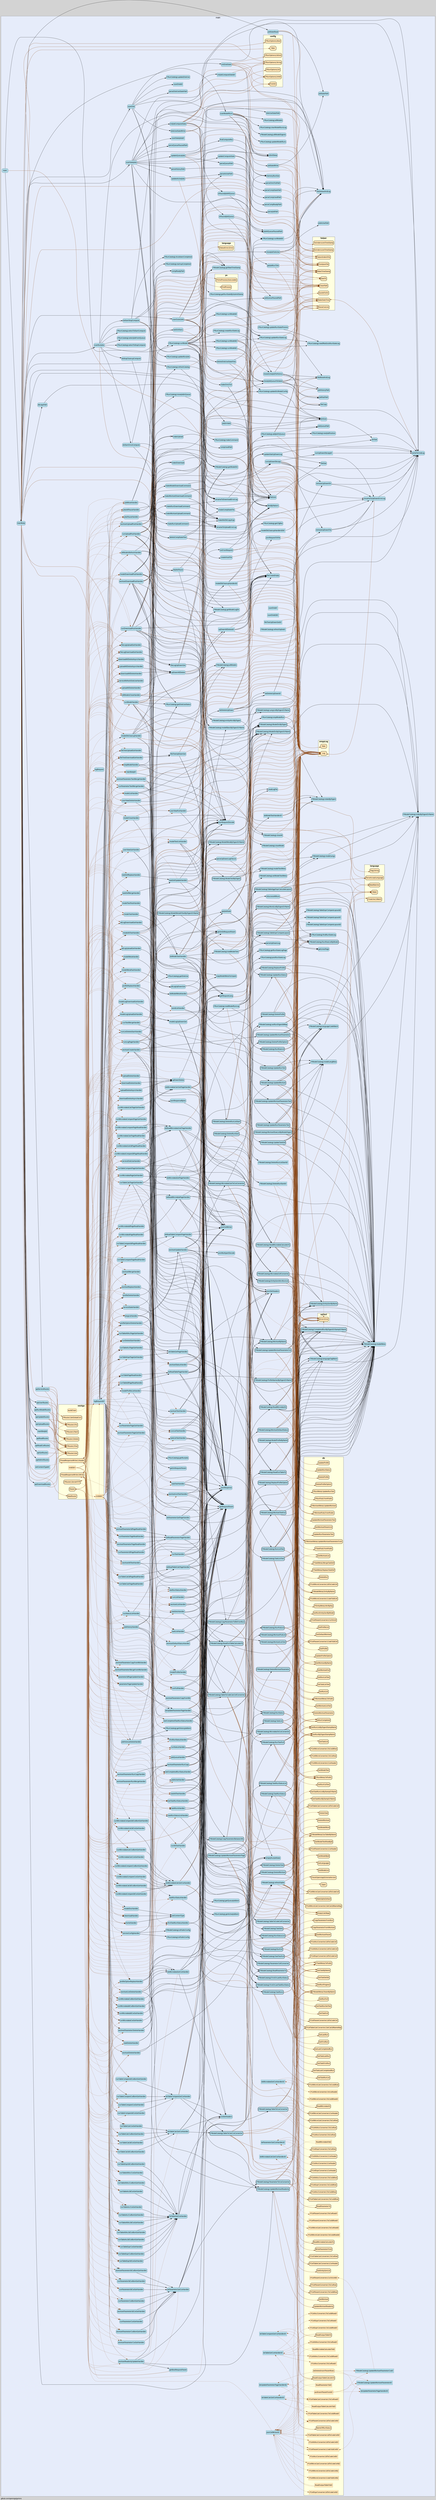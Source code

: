 digraph gocallvis {
    label="github.com/openmpp/go/oms";
    labeljust="l";
    fontname="Arial";
    fontsize="14";
    rankdir="LR";
    bgcolor="lightgray";
    style="solid";
    penwidth="0.5";
    pad="0.0";
    nodesep="0.35";

    node [shape="box" style="filled,rounded" fillcolor="honeydew" fontname="Verdana" penwidth="1.0" margin="0.05,0.0"];
    edge [minlen="2"]

    subgraph "cluster_focus" {
        bgcolor="#e6ecfa";
label="main";
labelloc="t";
labeljust="c";
fontsize="18";
        
        "github.com/openmpp/go/oms.getRequestParam" [ label="getRequestParam" penwidth="0.5" tooltip="github.com/openmpp/go/oms.getRequestParam | defined in common.go:45\nat common.go:49: calling [github.com/husobee/vestigo.Param]" fillcolor="lightblue" ]
        "github.com/openmpp/go/oms.doMicrodataCalcGetCsvHandler" [ fillcolor="lightblue" label="doMicrodataCalcGetCsvHandler" penwidth="0.5" tooltip="github.com/openmpp/go/oms.doMicrodataCalcGetCsvHandler | defined in handlerReadCsv.go:740\nat handlerReadCsv.go:743: calling [github.com/openmpp/go/oms.getRequestParam]\nat handlerReadCsv.go:744: calling [github.com/openmpp/go/oms.getRequestParam]\nat handlerReadCsv.go:745: calling [github.com/openmpp/go/oms.getRequestParam]\nat handlerReadCsv.go:746: calling [github.com/openmpp/go/oms.getRequestParam]\nat handlerReadCsv.go:747: calling [github.com/openmpp/go/oms.getRequestParam]\nat handlerReadCsv.go:766: calling [github.com/openmpp/go/oms.getRequestParam]\nat handlerReadCsv.go:789: calling [github.com/openmpp/go/ompp/omppLog.Log]\nat handlerReadCsv.go:806: calling [github.com/openmpp/go/ompp/omppLog.Log]\nat handlerReadCsv.go:820: calling [github.com/openmpp/go/ompp/omppLog.Log]\nat handlerReadCsv.go:831: calling [github.com/openmpp/go/ompp/omppLog.Log]\nat handlerReadCsv.go:840: calling [github.com/openmpp/go/ompp/omppLog.Log]\nat handlerReadCsv.go:787: calling [(*github.com/openmpp/go/oms.ModelCatalog).MicrodataCalcToCsvConverter]\nat handlerReadCsv.go:817: calling [(*github.com/openmpp/go/ompp/db.CellMicroCalcConverter).ToCsvIdRow]\nat handlerReadCsv.go:865: calling [(*github.com/openmpp/go/oms.ModelCatalog).ReadMicrodataCalculateTo]\nat handlerReadCsv.go:815: calling [(*github.com/openmpp/go/ompp/db.CellMicroCalcConverter).ToCsvRow]\nat handlerReadCsv.go:826: calling [github.com/openmpp/go/oms.csvSetHeaders]\nat handlerReadCsv.go:804: calling [(*github.com/openmpp/go/ompp/db.CellMicroCalcConverter).CsvHeader]\nat handlerReadCsv.go:746: calling [github.com/openmpp/go/ompp/helper.ParseCsvLine]\nat handlerReadCsv.go:747: calling [github.com/openmpp/go/ompp/helper.ParseCsvLine]\nat handlerReadCsv.go:766: calling [github.com/openmpp/go/ompp/helper.ParseCsvLine]\nat handlerReadCsv.go:830: calling [(*github.com/husobee/vestigo.headResponseWriter).Write]" ]
        "(*github.com/openmpp/go/oms.ModelCatalog).modelMeta" [ fillcolor="lightblue" label="(*ModelCatalog).modelMeta" penwidth="0.5" tooltip="(*github.com/openmpp/go/oms.ModelCatalog).modelMeta | defined in readModelCatalog.go:96\nat readModelCatalog.go:100: calling [(*github.com/openmpp/go/oms.ModelCatalog).indexByDigestOrName]" ]
        "(*github.com/openmpp/go/oms.ModelCatalog).indexByDigestOrName" [ fillcolor="lightblue" label="(*ModelCatalog).indexByDigestOrName" penwidth="0.5" tooltip="(*github.com/openmpp/go/oms.ModelCatalog).indexByDigestOrName | defined in readModelCatalog.go:220" ]
        "(*github.com/openmpp/go/oms.ModelCatalog).MicrodataCalcToCsvConverter" [ penwidth="1.5" tooltip="(*github.com/openmpp/go/oms.ModelCatalog).MicrodataCalcToCsvConverter | defined in valueConverter.go:797\nat valueConverter.go:815: calling [(*github.com/openmpp/go/oms.ModelCatalog).modelMeta]\nat valueConverter.go:832: calling [(*github.com/openmpp/go/ompp/db.CellMicroCalcConverter).SetCalcIdNameMap]\nat valueConverter.go:846: calling [(*github.com/openmpp/go/oms.ModelCatalog).EntityGenAttrsRunList]\nat valueConverter.go:829: calling [github.com/openmpp/go/ompp/db.EmptyCalcMaps]\nat valueConverter.go:839: calling [(*github.com/openmpp/go/oms.ModelCatalog).setRunDigestIdMap]" fillcolor="lightblue" label="(*ModelCatalog).MicrodataCalcToCsvConverter" ]
        "(*github.com/openmpp/go/oms.ModelCatalog).CompletedRunByDigestOrStampOrName" [ fillcolor="lightblue" label="(*ModelCatalog).CompletedRunByDigestOrStampOrName" penwidth="1.5" tooltip="(*github.com/openmpp/go/oms.ModelCatalog).CompletedRunByDigestOrStampOrName | defined in getRun.go:14\nat getRun.go:24: calling [(*github.com/openmpp/go/oms.ModelCatalog).modelMeta]\nat getRun.go:33: calling [(github.com/mattn/go-sqlite3.Error).Error]\nat getRun.go:17: calling [github.com/openmpp/go/ompp/omppLog.Log]\nat getRun.go:21: calling [github.com/openmpp/go/ompp/omppLog.Log]\nat getRun.go:26: calling [github.com/openmpp/go/ompp/omppLog.Log]\nat getRun.go:33: calling [github.com/openmpp/go/ompp/omppLog.Log]\nat getRun.go:37: calling [github.com/openmpp/go/ompp/omppLog.Log]\nat getRun.go:43: calling [github.com/openmpp/go/ompp/omppLog.Log]\nat getRun.go:42: calling [github.com/openmpp/go/ompp/db.IsRunCompleted]\nat getRun.go:31: calling [github.com/openmpp/go/ompp/db.GetRunByDigestStampName]" ]
        "(*github.com/openmpp/go/oms.ModelCatalog).setRunDigestIdMap" [ penwidth="0.5" tooltip="(*github.com/openmpp/go/oms.ModelCatalog).setRunDigestIdMap | defined in valueConverter.go:397\nat valueConverter.go:405: calling [github.com/openmpp/go/ompp/omppLog.Log]\nat valueConverter.go:429: calling [github.com/openmpp/go/ompp/omppLog.Log]\nat valueConverter.go:437: calling [github.com/openmpp/go/ompp/omppLog.Log]\nat valueConverter.go:400: calling [(*github.com/openmpp/go/oms.ModelCatalog).CompletedRunByDigestOrStampOrName]\nat valueConverter.go:417: calling [(*github.com/openmpp/go/oms.ModelCatalog).RunRowListByModel]" fillcolor="lightblue" label="(*ModelCatalog).setRunDigestIdMap" ]
        "(*github.com/openmpp/go/oms.ModelCatalog).RunRowListByModel" [ fillcolor="lightblue" label="(*ModelCatalog).RunRowListByModel" penwidth="1.5" tooltip="(*github.com/openmpp/go/oms.ModelCatalog).RunRowListByModel | defined in getRun.go:225\nat getRun.go:239: calling [github.com/openmpp/go/ompp/db.GetRunList]\nat getRun.go:229: calling [github.com/openmpp/go/ompp/omppLog.Log]\nat getRun.go:234: calling [github.com/openmpp/go/ompp/omppLog.Log]\nat getRun.go:241: calling [github.com/openmpp/go/ompp/omppLog.Log]\nat getRun.go:232: calling [(*github.com/openmpp/go/oms.ModelCatalog).modelMeta]\nat getRun.go:241: calling [(github.com/mattn/go-sqlite3.Error).Error]" ]
        "(*github.com/openmpp/go/oms.ModelCatalog).EntityGenByName" [ penwidth="1.5" tooltip="(*github.com/openmpp/go/oms.ModelCatalog).EntityGenByName | defined in getModelExtra.go:182\nat getModelExtra.go:185: calling [github.com/openmpp/go/ompp/omppLog.Log]\nat getModelExtra.go:189: calling [github.com/openmpp/go/ompp/omppLog.Log]\nat getModelExtra.go:194: calling [github.com/openmpp/go/ompp/omppLog.Log]\nat getModelExtra.go:201: calling [github.com/openmpp/go/ompp/omppLog.Log]\nat getModelExtra.go:209: calling [github.com/openmpp/go/ompp/omppLog.Log]\nat getModelExtra.go:223: calling [github.com/openmpp/go/ompp/omppLog.Log]\nat getModelExtra.go:209: calling [(github.com/mattn/go-sqlite3.Error).Error]\nat getModelExtra.go:199: calling [(*github.com/openmpp/go/ompp/db.ModelMeta).EntityByName]\nat getModelExtra.go:192: calling [(*github.com/openmpp/go/oms.ModelCatalog).modelMeta]\nat getModelExtra.go:207: calling [github.com/openmpp/go/ompp/db.GetEntityGenList]" fillcolor="lightblue" label="(*ModelCatalog).EntityGenByName" ]
        "(*github.com/openmpp/go/oms.ModelCatalog).EntityGenAttrsRunList" [ fillcolor="lightblue" label="(*ModelCatalog).EntityGenAttrsRunList" penwidth="1.5" tooltip="(*github.com/openmpp/go/oms.ModelCatalog).EntityGenAttrsRunList | defined in getModelExtra.go:231\nat getModelExtra.go:258: calling [(github.com/mattn/go-sqlite3.Error).Error]\nat getModelExtra.go:248: calling [(*github.com/openmpp/go/ompp/db.EntityMeta).AttrByKey]\nat getModelExtra.go:233: calling [(*github.com/openmpp/go/oms.ModelCatalog).EntityGenByName]\nat getModelExtra.go:238: calling [(*github.com/openmpp/go/oms.ModelCatalog).modelMeta]\nat getModelExtra.go:256: calling [github.com/openmpp/go/ompp/db.GetRunEntityGenByModel]" ]
        "github.com/openmpp/go/oms.csvSetHeaders" [ fillcolor="lightblue" label="csvSetHeaders" penwidth="0.5" tooltip="github.com/openmpp/go/oms.csvSetHeaders | defined in common.go:145\nat common.go:149: calling [(*github.com/husobee/vestigo.headResponseWriter).Header]\nat common.go:150: calling [(*github.com/husobee/vestigo.headResponseWriter).Header]\nat common.go:151: calling [(*github.com/husobee/vestigo.headResponseWriter).Header]" ]
        "(*github.com/openmpp/go/oms.ModelCatalog).ReadMicrodataCalculateTo" [ fillcolor="lightblue" label="(*ModelCatalog).ReadMicrodataCalculateTo" penwidth="1.5" tooltip="(*github.com/openmpp/go/oms.ModelCatalog).ReadMicrodataCalculateTo | defined in readValue.go:245\nat readValue.go:260: calling [(*github.com/openmpp/go/oms.ModelCatalog).modelMeta]\nat readValue.go:297: calling [github.com/openmpp/go/ompp/db.ReadMicrodataCalculateTo]\nat readValue.go:289: calling [(*github.com/openmpp/go/oms.ModelCatalog).EntityGenByName]\nat readValue.go:275: calling [(*github.com/openmpp/go/oms.ModelCatalog).CompletedRunByDigestOrStampOrName]\nat readValue.go:299: calling [(github.com/mattn/go-sqlite3.Error).Error]\nat readValue.go:267: calling [(*github.com/openmpp/go/ompp/db.ModelMeta).EntityByName]\nat readValue.go:251: calling [github.com/openmpp/go/ompp/omppLog.Log]\nat readValue.go:255: calling [github.com/openmpp/go/ompp/omppLog.Log]\nat readValue.go:262: calling [github.com/openmpp/go/ompp/omppLog.Log]\nat readValue.go:268: calling [github.com/openmpp/go/ompp/omppLog.Log]\nat readValue.go:280: calling [github.com/openmpp/go/ompp/omppLog.Log]\nat readValue.go:299: calling [github.com/openmpp/go/ompp/omppLog.Log]" ]
        "github.com/openmpp/go/oms.jsonCellWriter$1" [ label="jsonCellWriter$1" style="dotted,filled" tooltip="github.com/openmpp/go/oms.jsonCellWriter$1 | defined in jsonCommon.go:69\nat jsonCommon.go:80: calling [(*github.com/openmpp/go/ompp/db.CellParamConverter).IdToCodeCell$1]\nat jsonCommon.go:80: calling [(*github.com/openmpp/go/ompp/db.CellTableCalcConverter).IdToCodeCell$1]\nat jsonCommon.go:72: calling [(*github.com/husobee/vestigo.headResponseWriter).Write]\nat jsonCommon.go:80: calling [(*github.com/openmpp/go/ompp/db.CellMicroConverter).CodeToIdCell$2]\nat jsonCommon.go:80: calling [(*github.com/openmpp/go/ompp/db.CellMicroCalcConverter).IdToCodeCell$2]\nat jsonCommon.go:80: calling [(*github.com/openmpp/go/ompp/db.CellAllAccConverter).IdToCodeCell$1]\nat jsonCommon.go:80: calling [(*github.com/openmpp/go/ompp/db.CellParamConverter).CodeToIdCell$1]\nat jsonCommon.go:80: calling [(*github.com/openmpp/go/ompp/db.CellMicroConverter).IdToCodeCell$2]\nat jsonCommon.go:80: calling [(*github.com/openmpp/go/ompp/db.CellExprConverter).IdToCodeCell$1]\nat jsonCommon.go:80: calling [(*github.com/openmpp/go/ompp/db.CellAccConverter).IdToCodeCell$1]" fillcolor="lightblue" ]
        "github.com/openmpp/go/oms.doMicrodataCalcGetCsvHandler$1" [ fillcolor="lightblue" label="doMicrodataCalcGetCsvHandler$1" style="dotted,filled" tooltip="github.com/openmpp/go/oms.doMicrodataCalcGetCsvHandler$1 | defined in handlerReadCsv.go:848\nat handlerReadCsv.go:854: calling [(*github.com/openmpp/go/ompp/db.CellMicroCalcConverter).ToCsvRow$5]\nat handlerReadCsv.go:854: calling [(*github.com/openmpp/go/ompp/db.CellMicroCalcConverter).ToCsvIdRow$4]" ]
        "github.com/openmpp/go/oms.doMicrodataGetCsvHandler$1" [ fillcolor="lightblue" label="doMicrodataGetCsvHandler$1" style="dotted,filled" tooltip="github.com/openmpp/go/oms.doMicrodataGetCsvHandler$1 | defined in handlerReadCsv.go:663\nat handlerReadCsv.go:669: calling [(*github.com/openmpp/go/ompp/db.CellMicroConverter).ToCsvIdRow$3]\nat handlerReadCsv.go:669: calling [(*github.com/openmpp/go/ompp/db.CellMicroConverter).ToCsvRow$4]" ]
        "github.com/openmpp/go/oms.doTableCalcGetCsvHandler$1" [ fillcolor="lightblue" label="doTableCalcGetCsvHandler$1" style="dotted,filled" tooltip="github.com/openmpp/go/oms.doTableCalcGetCsvHandler$1 | defined in handlerReadCsv.go:408\nat handlerReadCsv.go:414: calling [(*github.com/openmpp/go/ompp/db.CellTableCalcConverter).ToCsvIdRow$1]\nat handlerReadCsv.go:414: calling [(*github.com/openmpp/go/ompp/db.CellTableCalcConverter).ToCsvRow$1]" ]
        "github.com/openmpp/go/oms.doTableCompareGetCsvHandler$1" [ fillcolor="lightblue" label="doTableCompareGetCsvHandler$1" style="dotted,filled" tooltip="github.com/openmpp/go/oms.doTableCompareGetCsvHandler$1 | defined in handlerReadCsv.go:555\nat handlerReadCsv.go:561: calling [(*github.com/openmpp/go/ompp/db.CellTableCalcConverter).ToCsvRow$1]\nat handlerReadCsv.go:561: calling [(*github.com/openmpp/go/ompp/db.CellTableCalcConverter).ToCsvIdRow$1]" ]
        "github.com/openmpp/go/oms.doTableGetCsvHandler$1" [ fillcolor="lightblue" label="doTableGetCsvHandler$1" style="dotted,filled" tooltip="github.com/openmpp/go/oms.doTableGetCsvHandler$1 | defined in handlerReadCsv.go:292\nat handlerReadCsv.go:298: calling [(*github.com/openmpp/go/ompp/db.CellAccConverter).ToCsvIdRow$1]\nat handlerReadCsv.go:298: calling [(*github.com/openmpp/go/ompp/db.CellAccConverter).ToCsvRow$1]\nat handlerReadCsv.go:298: calling [(*github.com/openmpp/go/ompp/db.CellExprConverter).ToCsvRow$1]\nat handlerReadCsv.go:298: calling [(*github.com/openmpp/go/ompp/db.CellAllAccConverter).ToCsvRow$1]\nat handlerReadCsv.go:298: calling [(*github.com/openmpp/go/ompp/db.CellExprConverter).ToCsvIdRow$1]\nat handlerReadCsv.go:298: calling [(*github.com/openmpp/go/ompp/db.CellAllAccConverter).ToCsvIdRow$1]" ]
        "github.com/openmpp/go/oms.doParameterGetCsvHandler$1" [ fillcolor="lightblue" label="doParameterGetCsvHandler$1" style="dotted,filled" tooltip="github.com/openmpp/go/oms.doParameterGetCsvHandler$1 | defined in handlerReadCsv.go:119\nat handlerReadCsv.go:125: calling [(*github.com/openmpp/go/ompp/db.CellParamConverter).ToCsvIdRow$1]\nat handlerReadCsv.go:125: calling [(*github.com/openmpp/go/ompp/db.CellParamConverter).ToCsvRow$1]" ]
        "github.com/openmpp/go/oms.runMicrodataCompareCsvBomGetHandler" [ fillcolor="lightblue" label="runMicrodataCompareCsvBomGetHandler" penwidth="0.5" tooltip="github.com/openmpp/go/oms.runMicrodataCompareCsvBomGetHandler | defined in handlerReadCsv.go:893\nat handlerReadCsv.go:894: calling [github.com/openmpp/go/oms.doMicrodataCalcGetCsvHandler]" ]
        "(*github.com/openmpp/go/oms.RunCatalog).postRunStateLog" [ tooltip="(*github.com/openmpp/go/oms.RunCatalog).postRunStateLog | defined in runLog.go:92\nat runLog.go:102: calling [(*github.com/openmpp/go/oms.RunCatalog).findRunStateLog]" fillcolor="lightblue" label="(*RunCatalog).postRunStateLog" penwidth="0.5" ]
        "(*github.com/openmpp/go/oms.RunCatalog).findRunStateLog" [ tooltip="(*github.com/openmpp/go/oms.RunCatalog).findRunStateLog | defined in runState.go:50" fillcolor="lightblue" label="(*RunCatalog).findRunStateLog" penwidth="0.5" ]
        "github.com/openmpp/go/oms.worksetListTextHandler" [ fillcolor="lightblue" label="worksetListTextHandler" penwidth="0.5" tooltip="github.com/openmpp/go/oms.worksetListTextHandler | defined in handlerGet.go:411\nat handlerGet.go:413: calling [github.com/openmpp/go/oms.getRequestParam]\nat handlerGet.go:416: calling [(*github.com/openmpp/go/oms.ModelCatalog).WorksetListText]\nat handlerGet.go:414: calling [github.com/openmpp/go/oms.getRequestLang]\nat handlerGet.go:417: calling [github.com/openmpp/go/oms.jsonResponse]" ]
        "github.com/openmpp/go/oms.getRequestLang" [ fillcolor="lightblue" label="getRequestLang" penwidth="0.5" tooltip="github.com/openmpp/go/oms.getRequestLang | defined in common.go:104\nat common.go:112: calling [github.com/husobee/vestigo.Param]\nat common.go:107: calling [golang.org/x/text/language.ParseAcceptLanguage]\nat common.go:117: calling [golang.org/x/text/language.Make]" ]
        "(*github.com/openmpp/go/oms.ModelCatalog).WorksetListText" [ fillcolor="lightblue" label="(*ModelCatalog).WorksetListText" penwidth="1.5" tooltip="(*github.com/openmpp/go/oms.ModelCatalog).WorksetListText | defined in getWorkset.go:150\nat getWorkset.go:173: calling [github.com/openmpp/go/ompp/db.GetWorksetListText]\nat getWorkset.go:159: calling [(*github.com/openmpp/go/oms.ModelCatalog).modelMeta]\nat getWorkset.go:203: calling [(*github.com/openmpp/go/ompp/db.WorksetMeta).ToPublic]\nat getWorkset.go:205: calling [(*github.com/openmpp/go/ompp/db.WorksetMeta).ToPublic]\nat getWorkset.go:154: calling [github.com/openmpp/go/ompp/omppLog.Log]\nat getWorkset.go:161: calling [github.com/openmpp/go/ompp/omppLog.Log]\nat getWorkset.go:168: calling [github.com/openmpp/go/ompp/omppLog.Log]\nat getWorkset.go:175: calling [github.com/openmpp/go/ompp/omppLog.Log]\nat getWorkset.go:179: calling [github.com/openmpp/go/ompp/omppLog.Log]\nat getWorkset.go:208: calling [github.com/openmpp/go/ompp/omppLog.Log]\nat getWorkset.go:166: calling [(*github.com/openmpp/go/oms.ModelCatalog).languageTagMatch]\nat getWorkset.go:175: calling [(github.com/mattn/go-sqlite3.Error).Error]\nat getWorkset.go:208: calling [(github.com/mattn/go-sqlite3.Error).Error]" ]
        "(*github.com/openmpp/go/oms.ModelCatalog).languageTagMatch" [ fillcolor="lightblue" label="(*ModelCatalog).languageTagMatch" penwidth="0.5" tooltip="(*github.com/openmpp/go/oms.ModelCatalog).languageTagMatch | defined in readModelCatalog.go:167\nat readModelCatalog.go:176: calling [(*golang.org/x/text/language.matcher).Match]\nat readModelCatalog.go:171: calling [(*github.com/openmpp/go/oms.ModelCatalog).indexByDigestOrName]" ]
        "github.com/openmpp/go/oms.jsonSetHeaders" [ fillcolor="lightblue" label="jsonSetHeaders" penwidth="0.5" tooltip="github.com/openmpp/go/oms.jsonSetHeaders | defined in jsonCommon.go:21\nat jsonCommon.go:24: calling [(*github.com/husobee/vestigo.headResponseWriter).Header]\nat jsonCommon.go:25: calling [(*github.com/husobee/vestigo.headResponseWriter).Header]" ]
        "github.com/openmpp/go/oms.jsonResponse" [ tooltip="github.com/openmpp/go/oms.jsonResponse | defined in jsonCommon.go:40\nat jsonCommon.go:42: calling [github.com/openmpp/go/oms.jsonSetHeaders]" fillcolor="lightblue" label="jsonResponse" penwidth="0.5" ]
        "github.com/openmpp/go/oms.runMicrodataCompareCsvGetHandler" [ fillcolor="lightblue" label="runMicrodataCompareCsvGetHandler" penwidth="0.5" tooltip="github.com/openmpp/go/oms.runMicrodataCompareCsvGetHandler | defined in handlerReadCsv.go:881\nat handlerReadCsv.go:882: calling [github.com/openmpp/go/oms.doMicrodataCalcGetCsvHandler]" ]
        "github.com/openmpp/go/oms.doReadTableCalcPageHandler" [ fillcolor="lightblue" label="doReadTableCalcPageHandler" penwidth="0.5" tooltip="github.com/openmpp/go/oms.doReadTableCalcPageHandler | defined in handlerRead.go:192\nat handlerRead.go:217: calling [github.com/openmpp/go/oms.jsonSetHeaders]\nat handlerRead.go:225: calling [(*github.com/openmpp/go/oms.ModelCatalog).ReadOutTableCalculateTo]\nat handlerRead.go:195: calling [github.com/openmpp/go/oms.getRequestParam]\nat handlerRead.go:196: calling [github.com/openmpp/go/oms.getRequestParam]\nat handlerRead.go:209: calling [(*github.com/openmpp/go/oms.ModelCatalog).TableToCodeCalcCellConverter]\nat handlerRead.go:219: calling [(*github.com/husobee/vestigo.headResponseWriter).Write]\nat handlerRead.go:233: calling [(*github.com/husobee/vestigo.headResponseWriter).Write]\nat handlerRead.go:236: calling [(*github.com/husobee/vestigo.headResponseWriter).Write]\nat handlerRead.go:242: calling [(*github.com/husobee/vestigo.headResponseWriter).Write]\nat handlerRead.go:200: calling [github.com/openmpp/go/oms.jsonRequestDecode]\nat handlerRead.go:222: calling [github.com/openmpp/go/oms.jsonCellWriter]" ]
        "github.com/openmpp/go/oms.jsonRequestDecode" [ tooltip="github.com/openmpp/go/oms.jsonRequestDecode | defined in jsonCommon.go:99\nat jsonCommon.go:118: calling [github.com/openmpp/go/ompp/omppLog.Log]" fillcolor="lightblue" label="jsonRequestDecode" penwidth="0.5" ]
        "(*github.com/openmpp/go/oms.ModelCatalog).TableToCodeCalcCellConverter" [ fillcolor="lightblue" label="(*ModelCatalog).TableToCodeCalcCellConverter" penwidth="1.5" tooltip="(*github.com/openmpp/go/oms.ModelCatalog).TableToCodeCalcCellConverter | defined in valueConverter.go:125\nat valueConverter.go:156: calling [github.com/openmpp/go/ompp/db.EmptyCalcMaps]\nat valueConverter.go:158: calling [(*github.com/openmpp/go/ompp/db.CellTableCalcConverter).SetCalcIdNameMap]\nat valueConverter.go:143: calling [(*github.com/openmpp/go/ompp/db.ModelMeta).OutTableByName]\nat valueConverter.go:171: calling [(*github.com/openmpp/go/oms.ModelCatalog).setRunDigestIdMap]\nat valueConverter.go:131: calling [github.com/openmpp/go/ompp/omppLog.Log]\nat valueConverter.go:138: calling [github.com/openmpp/go/ompp/omppLog.Log]\nat valueConverter.go:144: calling [github.com/openmpp/go/ompp/omppLog.Log]\nat valueConverter.go:159: calling [github.com/openmpp/go/ompp/omppLog.Log]\nat valueConverter.go:165: calling [github.com/openmpp/go/ompp/omppLog.Log]\nat valueConverter.go:163: calling [(*github.com/openmpp/go/ompp/db.CellTableCalcConverter).IdToCodeCell]\nat valueConverter.go:136: calling [(*github.com/openmpp/go/oms.ModelCatalog).modelMeta]" ]
        "github.com/openmpp/go/oms.jsonCellWriter" [ tooltip="github.com/openmpp/go/oms.jsonCellWriter | defined in jsonCommon.go:64" fillcolor="lightblue" label="jsonCellWriter" penwidth="0.5" ]
        "(*github.com/openmpp/go/oms.ModelCatalog).ReadOutTableCalculateTo" [ label="(*ModelCatalog).ReadOutTableCalculateTo" penwidth="1.5" tooltip="(*github.com/openmpp/go/oms.ModelCatalog).ReadOutTableCalculateTo | defined in readValue.go:131\nat readValue.go:149: calling [(*github.com/openmpp/go/ompp/db.ModelMeta).OutTableByName]\nat readValue.go:166: calling [github.com/openmpp/go/ompp/db.ReadOutputTableCalculteTo]\nat readValue.go:137: calling [github.com/openmpp/go/ompp/omppLog.Log]\nat readValue.go:144: calling [github.com/openmpp/go/ompp/omppLog.Log]\nat readValue.go:150: calling [github.com/openmpp/go/ompp/omppLog.Log]\nat readValue.go:160: calling [github.com/openmpp/go/ompp/omppLog.Log]\nat readValue.go:168: calling [github.com/openmpp/go/ompp/omppLog.Log]\nat readValue.go:142: calling [(*github.com/openmpp/go/oms.ModelCatalog).modelMeta]\nat readValue.go:168: calling [(github.com/mattn/go-sqlite3.Error).Error]\nat readValue.go:155: calling [(*github.com/openmpp/go/oms.ModelCatalog).CompletedRunByDigestOrStampOrName]" fillcolor="lightblue" ]
        "github.com/openmpp/go/oms.runTableCalcPageReadHandler" [ fillcolor="lightblue" label="runTableCalcPageReadHandler" penwidth="0.5" tooltip="github.com/openmpp/go/oms.runTableCalcPageReadHandler | defined in handlerRead.go:175\nat handlerRead.go:176: calling [github.com/openmpp/go/oms.doReadTableCalcPageHandler]" ]
        "github.com/openmpp/go/oms.serviceStateHandler" [ fillcolor="lightblue" label="serviceStateHandler" penwidth="0.5" tooltip="github.com/openmpp/go/oms.serviceStateHandler | defined in handlerService.go:59\nat handlerService.go:91: calling [(*github.com/openmpp/go/oms.RunCatalog).getRunJobs]\nat handlerService.go:134: calling [github.com/openmpp/go/oms.jsonResponse]\nat handlerService.go:131: calling [(*github.com/openmpp/go/oms.RunCatalog).getDiskUseStatus]" ]
        "(*github.com/openmpp/go/oms.RunCatalog).getRunJobs" [ fillcolor="lightblue" label="(*RunCatalog).getRunJobs" penwidth="0.5" tooltip="(*github.com/openmpp/go/oms.RunCatalog).getRunJobs | defined in runJob.go:147" ]
        "(*github.com/openmpp/go/oms.RunCatalog).getDiskUseStatus" [ tooltip="(*github.com/openmpp/go/oms.RunCatalog).getDiskUseStatus | defined in diskUse.go:240" fillcolor="lightblue" label="(*RunCatalog).getDiskUseStatus" penwidth="0.5" ]
        "(*github.com/openmpp/go/oms.RunCatalog).updateRunStateLog" [ penwidth="0.5" tooltip="(*github.com/openmpp/go/oms.RunCatalog).updateRunStateLog | defined in runState.go:164\nat runState.go:204: calling [github.com/openmpp/go/ompp/helper.MakeDateTime]\nat runState.go:198: calling [(*github.com/openmpp/go/oms.RunCatalog).newIfNotExistRunStateLog]" fillcolor="lightblue" label="(*RunCatalog).updateRunStateLog" ]
        "(*github.com/openmpp/go/oms.RunCatalog).newIfNotExistRunStateLog" [ label="(*RunCatalog).newIfNotExistRunStateLog" penwidth="0.5" tooltip="(*github.com/openmpp/go/oms.RunCatalog).newIfNotExistRunStateLog | defined in runState.go:105" fillcolor="lightblue" ]
        "(*github.com/openmpp/go/oms.ModelCatalog).UpdateWorksetParameter$1" [ fillcolor="lightblue" label="(*ModelCatalog).UpdateWorksetParameter$1" style="dotted,filled" tooltip="(*github.com/openmpp/go/oms.ModelCatalog).UpdateWorksetParameter$1 | defined in updateWorkset.go:266\nat updateWorkset.go:272: calling [(*github.com/openmpp/go/ompp/db.CellParamConverter).CodeToIdCell$1]" ]
        "(*github.com/openmpp/go/oms.ModelCatalog).UpdateWorksetParameterCsv$1" [ fillcolor="lightblue" label="(*ModelCatalog).UpdateWorksetParameterCsv$1" style="dotted,filled" tooltip="(*github.com/openmpp/go/oms.ModelCatalog).UpdateWorksetParameterCsv$1 | defined in updateWorkset.go:444\nat updateWorkset.go:454: calling [(*github.com/openmpp/go/ompp/db.CellParamConverter).CsvToCell$5]" ]
        "github.com/openmpp/go/oms.doUpdateParameterPageHandler$1" [ fillcolor="lightblue" label="doUpdateParameterPageHandler$1" style="dotted,filled" tooltip="github.com/openmpp/go/oms.doUpdateParameterPageHandler$1 | defined in handlerUpdateWorkset.go:448" ]
        "github.com/openmpp/go/oms.doUpdateParameterPageHandler$2" [ label="doUpdateParameterPageHandler$2" style="dotted,filled" tooltip="github.com/openmpp/go/oms.doUpdateParameterPageHandler$2 | defined in handlerUpdateWorkset.go:476\nat handlerUpdateWorkset.go:482: calling [(*github.com/openmpp/go/ompp/db.CellParamConverter).IdToCodeCell$1]\nat handlerUpdateWorkset.go:482: calling [(*github.com/openmpp/go/ompp/db.CellParamConverter).CodeToIdCell$1]" fillcolor="lightblue" ]
        "github.com/openmpp/go/oms.parseUpDownLogFileList" [ label="parseUpDownLogFileList" penwidth="0.5" tooltip="github.com/openmpp/go/oms.parseUpDownLogFileList | defined in makeUpDown.go:527\nat makeUpDown.go:550: calling [github.com/openmpp/go/oms.parseUpDownLog]\nat makeUpDown.go:544: calling [github.com/openmpp/go/ompp/omppLog.Log]\nat makeUpDown.go:551: calling [github.com/openmpp/go/oms.updateStatUpDownLog]" fillcolor="lightblue" ]
        "github.com/openmpp/go/oms.parseUpDownLog" [ label="parseUpDownLog" penwidth="0.5" tooltip="github.com/openmpp/go/oms.parseUpDownLog | defined in makeUpDown.go:579" fillcolor="lightblue" ]
        "github.com/openmpp/go/oms.updateStatUpDownLog" [ fillcolor="lightblue" label="updateStatUpDownLog" penwidth="0.5" tooltip="github.com/openmpp/go/oms.updateStatUpDownLog | defined in makeUpDown.go:488\nat makeUpDown.go:493: calling [github.com/openmpp/go/oms.dirStat]\nat makeUpDown.go:500: calling [github.com/openmpp/go/oms.fileStat]" ]
        "github.com/openmpp/go/oms.dirStat" [ fillcolor="lightblue" label="dirStat" penwidth="0.5" tooltip="github.com/openmpp/go/oms.dirStat | defined in common.go:165" ]
        "github.com/openmpp/go/oms.fileStat" [ label="fileStat" penwidth="0.5" tooltip="github.com/openmpp/go/oms.fileStat | defined in common.go:190" fillcolor="lightblue" ]
        "(*github.com/openmpp/go/oms.ModelCatalog).WorksetPubList" [ fillcolor="lightblue" label="(*ModelCatalog).WorksetPubList" penwidth="1.5" tooltip="(*github.com/openmpp/go/oms.ModelCatalog).WorksetPubList | defined in getWorkset.go:104\nat getWorkset.go:122: calling [(github.com/mattn/go-sqlite3.Error).Error]\nat getWorkset.go:137: calling [(github.com/mattn/go-sqlite3.Error).Error]\nat getWorkset.go:113: calling [(*github.com/openmpp/go/oms.ModelCatalog).modelMeta]\nat getWorkset.go:120: calling [github.com/openmpp/go/ompp/db.GetWorksetList]\nat getWorkset.go:108: calling [github.com/openmpp/go/ompp/omppLog.Log]\nat getWorkset.go:115: calling [github.com/openmpp/go/ompp/omppLog.Log]\nat getWorkset.go:122: calling [github.com/openmpp/go/ompp/omppLog.Log]\nat getWorkset.go:137: calling [github.com/openmpp/go/ompp/omppLog.Log]\nat getWorkset.go:135: calling [(*github.com/openmpp/go/ompp/db.WorksetMeta).ToPublic]" ]
        "github.com/openmpp/go/oms.doParameterGetPageHandler" [ tooltip="github.com/openmpp/go/oms.doParameterGetPageHandler | defined in handlerRead.go:412\nat handlerRead.go:453: calling [(*github.com/husobee/vestigo.headResponseWriter).Write]\nat handlerRead.go:464: calling [(*github.com/husobee/vestigo.headResponseWriter).Write]\nat handlerRead.go:443: calling [(*github.com/openmpp/go/oms.ModelCatalog).ParameterCellConverter]\nat handlerRead.go:456: calling [github.com/openmpp/go/oms.jsonCellWriter]\nat handlerRead.go:415: calling [github.com/openmpp/go/oms.getRequestParam]\nat handlerRead.go:416: calling [github.com/openmpp/go/oms.getRequestParam]\nat handlerRead.go:417: calling [github.com/openmpp/go/oms.getRequestParam]\nat handlerRead.go:459: calling [(*github.com/openmpp/go/oms.ModelCatalog).ReadParameterTo]\nat handlerRead.go:420: calling [github.com/openmpp/go/oms.getInt64RequestParam]\nat handlerRead.go:425: calling [github.com/openmpp/go/oms.getInt64RequestParam]\nat handlerRead.go:451: calling [github.com/openmpp/go/oms.jsonSetHeaders]" fillcolor="lightblue" label="doParameterGetPageHandler" penwidth="0.5" ]
        "github.com/openmpp/go/oms.getInt64RequestParam" [ fillcolor="lightblue" label="getInt64RequestParam" penwidth="0.5" tooltip="github.com/openmpp/go/oms.getInt64RequestParam | defined in common.go:87\nat common.go:91: calling [github.com/husobee/vestigo.Param]" ]
        "(*github.com/openmpp/go/oms.ModelCatalog).ParameterCellConverter" [ label="(*ModelCatalog).ParameterCellConverter" penwidth="1.5" tooltip="(*github.com/openmpp/go/oms.ModelCatalog).ParameterCellConverter | defined in valueConverter.go:17\nat valueConverter.go:52: calling [(*github.com/openmpp/go/ompp/db.CellParamConverter).CodeToIdCell]\nat valueConverter.go:37: calling [(*github.com/openmpp/go/ompp/db.ModelMeta).ParamByName]\nat valueConverter.go:30: calling [(*github.com/openmpp/go/oms.ModelCatalog).modelMeta]\nat valueConverter.go:25: calling [github.com/openmpp/go/ompp/omppLog.Log]\nat valueConverter.go:32: calling [github.com/openmpp/go/ompp/omppLog.Log]\nat valueConverter.go:38: calling [github.com/openmpp/go/ompp/omppLog.Log]\nat valueConverter.go:57: calling [github.com/openmpp/go/ompp/omppLog.Log]\nat valueConverter.go:54: calling [(*github.com/openmpp/go/ompp/db.CellParamConverter).IdToCodeCell]" fillcolor="lightblue" ]
        "(*github.com/openmpp/go/oms.ModelCatalog).ReadParameterTo" [ penwidth="1.5" tooltip="(*github.com/openmpp/go/oms.ModelCatalog).ReadParameterTo | defined in readValue.go:17\nat readValue.go:41: calling [github.com/openmpp/go/ompp/db.GetWorksetByName]\nat readValue.go:53: calling [(github.com/mattn/go-sqlite3.Error).Error]\nat readValue.go:67: calling [(github.com/mattn/go-sqlite3.Error).Error]\nat readValue.go:21: calling [github.com/openmpp/go/ompp/omppLog.Log]\nat readValue.go:28: calling [github.com/openmpp/go/ompp/omppLog.Log]\nat readValue.go:34: calling [github.com/openmpp/go/ompp/omppLog.Log]\nat readValue.go:53: calling [github.com/openmpp/go/ompp/omppLog.Log]\nat readValue.go:57: calling [github.com/openmpp/go/ompp/omppLog.Log]\nat readValue.go:67: calling [github.com/openmpp/go/ompp/omppLog.Log]\nat readValue.go:51: calling [github.com/openmpp/go/ompp/db.GetRunByDigestStampName]\nat readValue.go:33: calling [(*github.com/openmpp/go/ompp/db.ModelMeta).ParamByName]\nat readValue.go:65: calling [github.com/openmpp/go/ompp/db.ReadParameterTo]\nat readValue.go:26: calling [(*github.com/openmpp/go/oms.ModelCatalog).modelMeta]" fillcolor="lightblue" label="(*ModelCatalog).ReadParameterTo" ]
        "github.com/openmpp/go/oms.lastCompletedRunStatusHandler" [ tooltip="github.com/openmpp/go/oms.lastCompletedRunStatusHandler | defined in handlerGet.go:325\nat handlerGet.go:330: calling [github.com/openmpp/go/oms.jsonResponse]\nat handlerGet.go:327: calling [github.com/openmpp/go/oms.getRequestParam]\nat handlerGet.go:329: calling [(*github.com/openmpp/go/oms.ModelCatalog).FirstOrLastRunStatus]" fillcolor="lightblue" label="lastCompletedRunStatusHandler" penwidth="0.5" ]
        "(*github.com/openmpp/go/oms.ModelCatalog).FirstOrLastRunStatus" [ fillcolor="lightblue" label="(*ModelCatalog).FirstOrLastRunStatus" penwidth="1.5" tooltip="(*github.com/openmpp/go/oms.ModelCatalog).FirstOrLastRunStatus | defined in getRun.go:148\nat getRun.go:184: calling [github.com/openmpp/go/ompp/db.GetRunProgress]\nat getRun.go:155: calling [(*github.com/openmpp/go/oms.ModelCatalog).modelMeta]\nat getRun.go:171: calling [github.com/openmpp/go/ompp/db.GetLastCompletedRun]\nat getRun.go:152: calling [github.com/openmpp/go/ompp/omppLog.Log]\nat getRun.go:157: calling [github.com/openmpp/go/ompp/omppLog.Log]\nat getRun.go:175: calling [github.com/openmpp/go/ompp/omppLog.Log]\nat getRun.go:186: calling [github.com/openmpp/go/ompp/omppLog.Log]\nat getRun.go:193: calling [github.com/openmpp/go/ompp/omppLog.Log]\nat getRun.go:175: calling [(github.com/mattn/go-sqlite3.Error).Error]\nat getRun.go:186: calling [(github.com/mattn/go-sqlite3.Error).Error]\nat getRun.go:191: calling [(*github.com/openmpp/go/ompp/db.RunMeta).ToPublic]\nat getRun.go:169: calling [github.com/openmpp/go/ompp/db.GetLastRun]\nat getRun.go:166: calling [github.com/openmpp/go/ompp/db.GetFirstRun]" ]
        "(*github.com/openmpp/go/oms.ModelCatalog).UpdateWorksetParameterText" [ fillcolor="lightblue" label="(*ModelCatalog).UpdateWorksetParameterText" penwidth="1.5" tooltip="(*github.com/openmpp/go/oms.ModelCatalog).UpdateWorksetParameterText | defined in updateWorkset.go:289\nat updateWorkset.go:316: calling [(github.com/mattn/go-sqlite3.Error).Error]\nat updateWorkset.go:353: calling [(github.com/mattn/go-sqlite3.Error).Error]\nat updateWorkset.go:303: calling [(*github.com/openmpp/go/oms.ModelCatalog).modelMeta]\nat updateWorkset.go:314: calling [github.com/openmpp/go/ompp/db.GetWorksetByName]\nat updateWorkset.go:332: calling [(*github.com/openmpp/go/ompp/db.ModelMeta).ParamByName]\nat updateWorkset.go:308: calling [(*github.com/openmpp/go/oms.ModelCatalog).modelLangMeta]\nat updateWorkset.go:293: calling [github.com/openmpp/go/ompp/omppLog.Log]\nat updateWorkset.go:326: calling [github.com/openmpp/go/ompp/db.GetWorksetParamList]\nat updateWorkset.go:351: calling [github.com/openmpp/go/ompp/db.UpdateWorksetParameterText]\nat updateWorkset.go:343: calling [(*github.com/openmpp/go/oms.ModelCatalog).languageCodeMatch]" ]
        "(*github.com/openmpp/go/oms.ModelCatalog).modelLangMeta" [ penwidth="0.5" tooltip="(*github.com/openmpp/go/oms.ModelCatalog).modelLangMeta | defined in readModelCatalog.go:133\nat readModelCatalog.go:137: calling [(*github.com/openmpp/go/oms.ModelCatalog).indexByDigestOrName]" fillcolor="lightblue" label="(*ModelCatalog).modelLangMeta" ]
        "(*github.com/openmpp/go/oms.ModelCatalog).languageCodeMatch" [ fillcolor="lightblue" label="(*ModelCatalog).languageCodeMatch" penwidth="0.5" tooltip="(*github.com/openmpp/go/oms.ModelCatalog).languageCodeMatch | defined in readModelCatalog.go:186\nat readModelCatalog.go:195: calling [(*golang.org/x/text/language.matcher).Match]\nat readModelCatalog.go:195: calling [golang.org/x/text/language.Make]\nat readModelCatalog.go:190: calling [(*github.com/openmpp/go/oms.ModelCatalog).indexByDigestOrName]" ]
        "github.com/openmpp/go/oms.modelLogUpDownGet" [ penwidth="0.5" tooltip="github.com/openmpp/go/oms.modelLogUpDownGet | defined in handlerUpDown.go:129\nat handlerUpDown.go:136: calling [(*github.com/openmpp/go/oms.ModelCatalog).modelBasicByDigestOrName]\nat handlerUpDown.go:132: calling [github.com/openmpp/go/oms.getRequestParam]\nat handlerUpDown.go:149: calling [github.com/openmpp/go/oms.parseUpDownLogFileList]\nat handlerUpDown.go:151: calling [github.com/openmpp/go/oms.jsonResponse]" fillcolor="lightblue" label="modelLogUpDownGet" ]
        "(*github.com/openmpp/go/oms.ModelCatalog).modelBasicByDigestOrName" [ fillcolor="lightblue" label="(*ModelCatalog).modelBasicByDigestOrName" penwidth="0.5" tooltip="(*github.com/openmpp/go/oms.ModelCatalog).modelBasicByDigestOrName | defined in readModelCatalog.go:74\nat readModelCatalog.go:78: calling [(*github.com/openmpp/go/oms.ModelCatalog).indexByDigestOrName]" ]
        "github.com/openmpp/go/oms.modelDbCleanupHandler" [ fillcolor="lightblue" label="modelDbCleanupHandler" penwidth="0.5" tooltip="github.com/openmpp/go/oms.modelDbCleanupHandler | defined in handlerAdmin.go:151\nat handlerAdmin.go:209: calling [(*github.com/openmpp/go/oms.ModelCatalog).getModelDir]\nat handlerAdmin.go:195: calling [(*github.com/openmpp/go/oms.ModelCatalog).getNewTimeStamp]\nat handlerAdmin.go:160: calling [github.com/openmpp/go/oms.getRequestParam]\nat handlerAdmin.go:161: calling [github.com/openmpp/go/oms.getRequestParam]\nat handlerAdmin.go:162: calling [github.com/openmpp/go/oms.getRequestParam]\nat handlerAdmin.go:173: calling [(*github.com/openmpp/go/oms.RunCatalog).getDiskUse]\nat handlerAdmin.go:214: calling [github.com/openmpp/go/oms.modelDbCleanupHandler$3]\nat handlerAdmin.go:165: calling [github.com/openmpp/go/ompp/omppLog.Log]\nat handlerAdmin.go:176: calling [github.com/openmpp/go/ompp/omppLog.Log]\nat handlerAdmin.go:301: calling [github.com/openmpp/go/oms.jsonResponse]\nat handlerAdmin.go:187: calling [(*github.com/openmpp/go/oms.ModelCatalog).allModels]\nat handlerAdmin.go:156: calling [(*github.com/husobee/vestigo.headResponseWriter).Header]\nat handlerAdmin.go:155: calling [(*github.com/husobee/vestigo.headResponseWriter).Header]\nat handlerAdmin.go:204: calling [(*github.com/openmpp/go/oms.ModelCatalog).getModelLogDir]" ]
        "(*github.com/openmpp/go/oms.RunCatalog).getDiskUse" [ fillcolor="lightblue" label="(*RunCatalog).getDiskUse" penwidth="0.5" tooltip="(*github.com/openmpp/go/oms.RunCatalog).getDiskUse | defined in diskUse.go:249" ]
        "(*github.com/openmpp/go/oms.ModelCatalog).allModels" [ fillcolor="lightblue" label="(*ModelCatalog).allModels" penwidth="0.5" tooltip="(*github.com/openmpp/go/oms.ModelCatalog).allModels | defined in readModelCatalog.go:53" ]
        "(*github.com/openmpp/go/oms.ModelCatalog).getNewTimeStamp" [ tooltip="(*github.com/openmpp/go/oms.ModelCatalog).getNewTimeStamp | defined in updateModelCatalog.go:264\nat updateModelCatalog.go:269: calling [github.com/openmpp/go/ompp/helper.MakeTimeStamp]\nat updateModelCatalog.go:273: calling [github.com/openmpp/go/ompp/helper.MakeTimeStamp]" fillcolor="lightblue" label="(*ModelCatalog).getNewTimeStamp" penwidth="0.5" ]
        "(*github.com/openmpp/go/oms.ModelCatalog).getModelLogDir" [ fillcolor="lightblue" label="(*ModelCatalog).getModelLogDir" penwidth="0.5" tooltip="(*github.com/openmpp/go/oms.ModelCatalog).getModelLogDir | defined in readModelCatalog.go:34" ]
        "(*github.com/openmpp/go/oms.ModelCatalog).getModelDir" [ fillcolor="lightblue" label="(*ModelCatalog).getModelDir" penwidth="0.5" tooltip="(*github.com/openmpp/go/oms.ModelCatalog).getModelDir | defined in readModelCatalog.go:27" ]
        "github.com/openmpp/go/oms.modelDbCleanupHandler$3" [ fillcolor="lightblue" label="modelDbCleanupHandler$3" style="dotted,filled" tooltip="github.com/openmpp/go/oms.modelDbCleanupHandler$3 | defined in handlerAdmin.go:214\nat handlerAdmin.go:240: calling [github.com/openmpp/go/oms.fileCreateEmpty]\nat handlerAdmin.go:255: calling [github.com/openmpp/go/oms.modelDbCleanupHandler$3$1]\nat handlerAdmin.go:256: calling [github.com/openmpp/go/oms.modelDbCleanupHandler$3$1]\nat handlerAdmin.go:260: calling [github.com/openmpp/go/oms.writeToCmdLog]\nat handlerAdmin.go:265: calling [github.com/openmpp/go/oms.writeToCmdLog]\nat handlerAdmin.go:289: calling [github.com/openmpp/go/oms.writeToCmdLog]\nat handlerAdmin.go:294: calling [github.com/openmpp/go/oms.writeToCmdLog]\nat handlerAdmin.go:227: calling [github.com/openmpp/go/ompp/omppLog.Log]\nat handlerAdmin.go:232: calling [github.com/openmpp/go/ompp/omppLog.Log]\nat handlerAdmin.go:242: calling [github.com/openmpp/go/ompp/omppLog.Log]\nat handlerAdmin.go:259: calling [github.com/openmpp/go/ompp/omppLog.Log]\nat handlerAdmin.go:264: calling [github.com/openmpp/go/ompp/omppLog.Log]\nat handlerAdmin.go:288: calling [github.com/openmpp/go/ompp/omppLog.Log]\nat handlerAdmin.go:296: calling [github.com/openmpp/go/ompp/omppLog.Log]" ]
        "github.com/openmpp/go/oms.fileCreateEmpty" [ fillcolor="lightblue" label="fileCreateEmpty" penwidth="0.5" tooltip="github.com/openmpp/go/oms.fileCreateEmpty | defined in common.go:244\nat common.go:246: calling [github.com/openmpp/go/ompp/omppLog.Log]\nat common.go:250: calling [github.com/openmpp/go/ompp/omppLog.Log]" ]
        "github.com/openmpp/go/oms.writeToCmdLog" [ fillcolor="lightblue" label="writeToCmdLog" penwidth="0.5" tooltip="github.com/openmpp/go/oms.writeToCmdLog | defined in common.go:295\nat common.go:303: calling [github.com/openmpp/go/ompp/helper.MakeDateTime]" ]
        "github.com/openmpp/go/oms.modelDbCleanupHandler$3$1" [ fillcolor="lightblue" label="modelDbCleanupHandler$3$1" style="dotted,filled" tooltip="github.com/openmpp/go/oms.modelDbCleanupHandler$3$1 | defined in handlerAdmin.go:245\nat handlerAdmin.go:249: calling [github.com/openmpp/go/oms.writeToCmdLog]" ]
        "github.com/openmpp/go/oms.worksetParameterPageGetHandler" [ fillcolor="lightblue" label="worksetParameterPageGetHandler" penwidth="0.5" tooltip="github.com/openmpp/go/oms.worksetParameterPageGetHandler | defined in handlerRead.go:393\nat handlerRead.go:394: calling [github.com/openmpp/go/oms.doParameterGetPageHandler]" ]
        "github.com/openmpp/go/oms.profileOptionReplaceHandler" [ penwidth="0.5" tooltip="github.com/openmpp/go/oms.profileOptionReplaceHandler | defined in handlerUpdate.go:64\nat handlerUpdate.go:66: calling [github.com/openmpp/go/oms.getRequestParam]\nat handlerUpdate.go:67: calling [github.com/openmpp/go/oms.getRequestParam]\nat handlerUpdate.go:68: calling [github.com/openmpp/go/oms.getRequestParam]\nat handlerUpdate.go:69: calling [github.com/openmpp/go/oms.getRequestParam]\nat handlerUpdate.go:77: calling [(*github.com/husobee/vestigo.headResponseWriter).Header]\nat handlerUpdate.go:78: calling [(*github.com/husobee/vestigo.headResponseWriter).Header]\nat handlerUpdate.go:71: calling [(*github.com/openmpp/go/oms.ModelCatalog).ReplaceProfileOption]" fillcolor="lightblue" label="profileOptionReplaceHandler" ]
        "(*github.com/openmpp/go/oms.ModelCatalog).ReplaceProfileOption" [ fillcolor="lightblue" label="(*ModelCatalog).ReplaceProfileOption" penwidth="1.5" tooltip="(*github.com/openmpp/go/oms.ModelCatalog).ReplaceProfileOption | defined in updateExtra.go:70\nat updateExtra.go:74: calling [github.com/openmpp/go/ompp/omppLog.Log]\nat updateExtra.go:78: calling [github.com/openmpp/go/ompp/omppLog.Log]\nat updateExtra.go:82: calling [github.com/openmpp/go/ompp/omppLog.Log]\nat updateExtra.go:87: calling [github.com/openmpp/go/ompp/omppLog.Log]\nat updateExtra.go:93: calling [github.com/openmpp/go/ompp/omppLog.Log]\nat updateExtra.go:91: calling [github.com/openmpp/go/ompp/db.UpdateProfileOption]\nat updateExtra.go:85: calling [(*github.com/openmpp/go/oms.ModelCatalog).modelMeta]\nat updateExtra.go:93: calling [(github.com/mattn/go-sqlite3.Error).Error]" ]
        "github.com/openmpp/go/oms.logRequest" [ label="logRequest" penwidth="0.5" tooltip="github.com/openmpp/go/oms.logRequest | defined in common.go:27" fillcolor="lightblue" ]
        "github.com/openmpp/go/oms.apiReadRoutes" [ fillcolor="lightblue" label="apiReadRoutes" penwidth="0.5" tooltip="github.com/openmpp/go/oms.apiReadRoutes | defined in omsApi.go:227\nat omsApi.go:275: calling [(*github.com/husobee/vestigo.Router).Get]\nat omsApi.go:276: calling [(*github.com/husobee/vestigo.Router).Get]\nat omsApi.go:277: calling [(*github.com/husobee/vestigo.Router).Get]\nat omsApi.go:279: calling [(*github.com/husobee/vestigo.Router).Get]\nat omsApi.go:280: calling [(*github.com/husobee/vestigo.Router).Get]\nat omsApi.go:281: calling [(*github.com/husobee/vestigo.Router).Get]\nat omsApi.go:282: calling [(*github.com/husobee/vestigo.Router).Get]\nat omsApi.go:287: calling [(*github.com/husobee/vestigo.Router).Get]\nat omsApi.go:288: calling [(*github.com/husobee/vestigo.Router).Get]\nat omsApi.go:289: calling [(*github.com/husobee/vestigo.Router).Get]\nat omsApi.go:291: calling [(*github.com/husobee/vestigo.Router).Get]\nat omsApi.go:292: calling [(*github.com/husobee/vestigo.Router).Get]\nat omsApi.go:293: calling [(*github.com/husobee/vestigo.Router).Get]\nat omsApi.go:294: calling [(*github.com/husobee/vestigo.Router).Get]\nat omsApi.go:299: calling [(*github.com/husobee/vestigo.Router).Get]\nat omsApi.go:300: calling [(*github.com/husobee/vestigo.Router).Get]\nat omsApi.go:301: calling [(*github.com/husobee/vestigo.Router).Get]\nat omsApi.go:303: calling [(*github.com/husobee/vestigo.Router).Get]\nat omsApi.go:304: calling [(*github.com/husobee/vestigo.Router).Get]\nat omsApi.go:305: calling [(*github.com/husobee/vestigo.Router).Get]\nat omsApi.go:306: calling [(*github.com/husobee/vestigo.Router).Get]\nat omsApi.go:310: calling [(*github.com/husobee/vestigo.Router).Get]\nat omsApi.go:311: calling [(*github.com/husobee/vestigo.Router).Get]\nat omsApi.go:312: calling [(*github.com/husobee/vestigo.Router).Get]\nat omsApi.go:315: calling [(*github.com/husobee/vestigo.Router).Get]\nat omsApi.go:316: calling [(*github.com/husobee/vestigo.Router).Get]\nat omsApi.go:317: calling [(*github.com/husobee/vestigo.Router).Get]\nat omsApi.go:322: calling [(*github.com/husobee/vestigo.Router).Get]\nat omsApi.go:323: calling [(*github.com/husobee/vestigo.Router).Get]\nat omsApi.go:324: calling [(*github.com/husobee/vestigo.Router).Get]\nat omsApi.go:327: calling [(*github.com/husobee/vestigo.Router).Get]\nat omsApi.go:328: calling [(*github.com/husobee/vestigo.Router).Get]\nat omsApi.go:329: calling [(*github.com/husobee/vestigo.Router).Get]\nat omsApi.go:334: calling [(*github.com/husobee/vestigo.Router).Get]\nat omsApi.go:335: calling [(*github.com/husobee/vestigo.Router).Get]\nat omsApi.go:336: calling [(*github.com/husobee/vestigo.Router).Get]\nat omsApi.go:338: calling [(*github.com/husobee/vestigo.Router).Get]\nat omsApi.go:339: calling [(*github.com/husobee/vestigo.Router).Get]\nat omsApi.go:340: calling [(*github.com/husobee/vestigo.Router).Get]\nat omsApi.go:345: calling [(*github.com/husobee/vestigo.Router).Get]\nat omsApi.go:346: calling [(*github.com/husobee/vestigo.Router).Get]\nat omsApi.go:347: calling [(*github.com/husobee/vestigo.Router).Get]\nat omsApi.go:349: calling [(*github.com/husobee/vestigo.Router).Get]\nat omsApi.go:350: calling [(*github.com/husobee/vestigo.Router).Get]\nat omsApi.go:351: calling [(*github.com/husobee/vestigo.Router).Get]\nat omsApi.go:352: calling [(*github.com/husobee/vestigo.Router).Get]\nat omsApi.go:359: calling [(*github.com/husobee/vestigo.Router).Get]\nat omsApi.go:360: calling [(*github.com/husobee/vestigo.Router).Get]\nat omsApi.go:361: calling [(*github.com/husobee/vestigo.Router).Get]\nat omsApi.go:363: calling [(*github.com/husobee/vestigo.Router).Get]\nat omsApi.go:364: calling [(*github.com/husobee/vestigo.Router).Get]\nat omsApi.go:365: calling [(*github.com/husobee/vestigo.Router).Get]\nat omsApi.go:366: calling [(*github.com/husobee/vestigo.Router).Get]\nat omsApi.go:371: calling [(*github.com/husobee/vestigo.Router).Get]\nat omsApi.go:372: calling [(*github.com/husobee/vestigo.Router).Get]\nat omsApi.go:373: calling [(*github.com/husobee/vestigo.Router).Get]\nat omsApi.go:375: calling [(*github.com/husobee/vestigo.Router).Get]\nat omsApi.go:376: calling [(*github.com/husobee/vestigo.Router).Get]\nat omsApi.go:377: calling [(*github.com/husobee/vestigo.Router).Get]\nat omsApi.go:378: calling [(*github.com/husobee/vestigo.Router).Get]\nat omsApi.go:383: calling [(*github.com/husobee/vestigo.Router).Get]\nat omsApi.go:384: calling [(*github.com/husobee/vestigo.Router).Get]\nat omsApi.go:385: calling [(*github.com/husobee/vestigo.Router).Get]\nat omsApi.go:387: calling [(*github.com/husobee/vestigo.Router).Get]\nat omsApi.go:388: calling [(*github.com/husobee/vestigo.Router).Get]\nat omsApi.go:389: calling [(*github.com/husobee/vestigo.Router).Get]\nat omsApi.go:390: calling [(*github.com/husobee/vestigo.Router).Get]\nat omsApi.go:231: calling [(*github.com/husobee/vestigo.Router).Post]\nat omsApi.go:232: calling [(*github.com/husobee/vestigo.Router).Post]\nat omsApi.go:236: calling [(*github.com/husobee/vestigo.Router).Post]\nat omsApi.go:237: calling [(*github.com/husobee/vestigo.Router).Post]\nat omsApi.go:241: calling [(*github.com/husobee/vestigo.Router).Post]\nat omsApi.go:242: calling [(*github.com/husobee/vestigo.Router).Post]\nat omsApi.go:246: calling [(*github.com/husobee/vestigo.Router).Post]\nat omsApi.go:247: calling [(*github.com/husobee/vestigo.Router).Post]\nat omsApi.go:251: calling [(*github.com/husobee/vestigo.Router).Post]\nat omsApi.go:252: calling [(*github.com/husobee/vestigo.Router).Post]\nat omsApi.go:258: calling [(*github.com/husobee/vestigo.Router).Post]\nat omsApi.go:259: calling [(*github.com/husobee/vestigo.Router).Post]\nat omsApi.go:263: calling [(*github.com/husobee/vestigo.Router).Post]\nat omsApi.go:264: calling [(*github.com/husobee/vestigo.Router).Post]\nat omsApi.go:268: calling [(*github.com/husobee/vestigo.Router).Post]\nat omsApi.go:269: calling [(*github.com/husobee/vestigo.Router).Post]" ]
        "github.com/openmpp/go/oms.setContentType$1" [ style="dotted,filled" tooltip="github.com/openmpp/go/oms.setContentType$1 | defined in common.go:133\nat common.go:137: calling [(*github.com/husobee/vestigo.headResponseWriter).Header]" fillcolor="lightblue" label="setContentType$1" ]
        "github.com/openmpp/go/oms.downloadHandler" [ label="downloadHandler" penwidth="0.5" tooltip="github.com/openmpp/go/oms.downloadHandler | defined in omsApi.go:25\nat omsApi.go:26: calling [github.com/openmpp/go/oms.setContentType]" fillcolor="lightblue" ]
        "github.com/openmpp/go/oms.setContentType" [ fillcolor="lightblue" label="setContentType" penwidth="0.5" tooltip="github.com/openmpp/go/oms.setContentType | defined in common.go:126" ]
        "github.com/openmpp/go/oms.modelDocHandler" [ fillcolor="lightblue" label="modelDocHandler" penwidth="0.5" tooltip="github.com/openmpp/go/oms.modelDocHandler | defined in omsApi.go:42\nat omsApi.go:43: calling [github.com/openmpp/go/oms.setContentType]" ]
        "github.com/openmpp/go/oms.homeHandler" [ fillcolor="lightblue" label="homeHandler" penwidth="0.5" tooltip="github.com/openmpp/go/oms.homeHandler | defined in omsApi.go:14\nat omsApi.go:15: calling [github.com/openmpp/go/oms.setContentType]" ]
        "github.com/openmpp/go/oms.mainBody$1" [ tooltip="github.com/openmpp/go/oms.mainBody$1 | defined in oms.go:537\nat oms.go:547: calling [(*github.com/husobee/vestigo.headResponseWriter).Write]\nat oms.go:540: calling [github.com/openmpp/go/ompp/omppLog.Log]\nat oms.go:542: calling [github.com/openmpp/go/ompp/omppLog.Log]\nat oms.go:541: calling [(*github.com/openmpp/go/oms.ModelCatalog).closeAll]" fillcolor="lightblue" label="mainBody$1" style="dotted,filled" ]
        "(*github.com/openmpp/go/oms.ModelCatalog).closeAll" [ fillcolor="lightblue" label="(*ModelCatalog).closeAll" penwidth="0.5" tooltip="(*github.com/openmpp/go/oms.ModelCatalog).closeAll | defined in updateModelCatalog.go:208\nat updateModelCatalog.go:218: calling [(github.com/mattn/go-sqlite3.Error).Error]\nat updateModelCatalog.go:218: calling [github.com/openmpp/go/ompp/omppLog.Log]" ]
        "github.com/openmpp/go/oms.modelListHandler" [ label="modelListHandler" penwidth="0.5" tooltip="github.com/openmpp/go/oms.modelListHandler | defined in handlerGet.go:17\nat handlerGet.go:20: calling [(*github.com/openmpp/go/oms.ModelCatalog).allModels]\nat handlerGet.go:32: calling [(*github.com/openmpp/go/oms.ModelCatalog).ModelDicByDigest]\nat handlerGet.go:44: calling [github.com/openmpp/go/oms.jsonResponse]" fillcolor="lightblue" ]
        "(*github.com/openmpp/go/oms.ModelCatalog).ModelDicByDigest" [ fillcolor="lightblue" label="(*ModelCatalog).ModelDicByDigest" penwidth="1.5" tooltip="(*github.com/openmpp/go/oms.ModelCatalog).ModelDicByDigest | defined in getModel.go:13\nat getModel.go:25: calling [(*github.com/openmpp/go/oms.ModelCatalog).indexByDigest]\nat getModel.go:17: calling [github.com/openmpp/go/ompp/omppLog.Log]" ]
        "(*github.com/openmpp/go/oms.ModelCatalog).indexByDigest" [ fillcolor="lightblue" label="(*ModelCatalog).indexByDigest" penwidth="0.5" tooltip="(*github.com/openmpp/go/oms.ModelCatalog).indexByDigest | defined in readModelCatalog.go:206" ]
        "github.com/openmpp/go/oms.modelTextListHandler" [ label="modelTextListHandler" penwidth="0.5" tooltip="github.com/openmpp/go/oms.modelTextListHandler | defined in handlerGet.go:53\nat handlerGet.go:70: calling [(*github.com/openmpp/go/oms.ModelCatalog).ModelTextByDigest]\nat handlerGet.go:58: calling [(*github.com/openmpp/go/oms.ModelCatalog).allModels]\nat handlerGet.go:82: calling [github.com/openmpp/go/oms.jsonResponse]\nat handlerGet.go:55: calling [github.com/openmpp/go/oms.getRequestLang]" fillcolor="lightblue" ]
        "(*github.com/openmpp/go/oms.ModelCatalog).ModelTextByDigest" [ label="(*ModelCatalog).ModelTextByDigest" penwidth="1.5" tooltip="(*github.com/openmpp/go/oms.ModelCatalog).ModelTextByDigest | defined in getModel.go:77\nat getModel.go:86: calling [(*github.com/openmpp/go/oms.ModelCatalog).ModelDicByDigest]\nat getModel.go:81: calling [github.com/openmpp/go/ompp/omppLog.Log]\nat getModel.go:88: calling [github.com/openmpp/go/ompp/omppLog.Log]\nat getModel.go:102: calling [github.com/openmpp/go/ompp/omppLog.Log]\nat getModel.go:99: calling [(*github.com/openmpp/go/oms.ModelCatalog).languageTagMatch]\nat getModel.go:100: calling [(*github.com/openmpp/go/oms.ModelCatalog).modelLangs]\nat getModel.go:93: calling [(*github.com/openmpp/go/oms.ModelCatalog).modelTextMeta]" fillcolor="lightblue" ]
        "(*github.com/openmpp/go/oms.ModelCatalog).modelTextMeta" [ label="(*ModelCatalog).modelTextMeta" penwidth="0.5" tooltip="(*github.com/openmpp/go/oms.ModelCatalog).modelTextMeta | defined in readModelCatalog.go:109\nat readModelCatalog.go:113: calling [(*github.com/openmpp/go/oms.ModelCatalog).indexByDigest]" fillcolor="lightblue" ]
        "(*github.com/openmpp/go/oms.ModelCatalog).modelLangs" [ penwidth="0.5" tooltip="(*github.com/openmpp/go/oms.ModelCatalog).modelLangs | defined in readModelCatalog.go:122\nat readModelCatalog.go:126: calling [(*github.com/openmpp/go/oms.ModelCatalog).indexByDigestOrName]" fillcolor="lightblue" label="(*ModelCatalog).modelLangs" ]
        "github.com/openmpp/go/oms.doModelMetaHandler" [ penwidth="0.5" tooltip="github.com/openmpp/go/oms.doModelMetaHandler | defined in handlerGet.go:106\nat handlerGet.go:112: calling [github.com/openmpp/go/ompp/omppLog.Log]\nat handlerGet.go:120: calling [github.com/openmpp/go/ompp/omppLog.Log]\nat handlerGet.go:108: calling [github.com/openmpp/go/oms.getRequestParam]\nat handlerGet.go:131: calling [github.com/openmpp/go/oms.copyModelMetaToUnpack]\nat handlerGet.go:118: calling [(*github.com/openmpp/go/oms.ModelCatalog).ModelMetaByDigestOrName]\nat handlerGet.go:127: calling [github.com/openmpp/go/oms.jsonResponse]\nat handlerGet.go:133: calling [github.com/openmpp/go/oms.jsonResponse]" fillcolor="lightblue" label="doModelMetaHandler" ]
        "(*github.com/openmpp/go/oms.ModelCatalog).ModelMetaByDigestOrName" [ fillcolor="lightblue" label="(*ModelCatalog).ModelMetaByDigestOrName" penwidth="1.5" tooltip="(*github.com/openmpp/go/oms.ModelCatalog).ModelMetaByDigestOrName | defined in getModel.go:55\nat getModel.go:59: calling [github.com/openmpp/go/ompp/omppLog.Log]\nat getModel.go:67: calling [(*github.com/openmpp/go/oms.ModelCatalog).indexByDigestOrName]" ]
        "github.com/openmpp/go/oms.copyModelMetaToUnpack" [ fillcolor="lightblue" label="copyModelMetaToUnpack" penwidth="0.5" tooltip="github.com/openmpp/go/oms.copyModelMetaToUnpack | defined in jsonCommon.go:200" ]
        "github.com/openmpp/go/oms.modelMetaHandler" [ tooltip="github.com/openmpp/go/oms.modelMetaHandler | defined in handlerGet.go:90\nat handlerGet.go:91: calling [github.com/openmpp/go/oms.doModelMetaHandler]" fillcolor="lightblue" label="modelMetaHandler" penwidth="0.5" ]
        "github.com/openmpp/go/oms.modelMetaPackHandler" [ fillcolor="lightblue" label="modelMetaPackHandler" penwidth="0.5" tooltip="github.com/openmpp/go/oms.modelMetaPackHandler | defined in handlerGet.go:99\nat handlerGet.go:100: calling [github.com/openmpp/go/oms.doModelMetaHandler]" ]
        "github.com/openmpp/go/oms.doModelTextHandler" [ penwidth="0.5" tooltip="github.com/openmpp/go/oms.doModelTextHandler | defined in handlerGetModelText.go:35\nat handlerGetModelText.go:1292: calling [github.com/openmpp/go/oms.getRequestParam]\nat handlerGetModelText.go:1297: calling [github.com/openmpp/go/ompp/omppLog.Log]\nat handlerGetModelText.go:1305: calling [github.com/openmpp/go/ompp/omppLog.Log]\nat handlerGetModelText.go:1312: calling [github.com/openmpp/go/ompp/omppLog.Log]\nat handlerGetModelText.go:1321: calling [github.com/openmpp/go/ompp/omppLog.Log]\nat handlerGetModelText.go:1326: calling [github.com/openmpp/go/oms.doModelTextHandler$1]\nat handlerGetModelText.go:1303: calling [(*github.com/openmpp/go/oms.ModelCatalog).ModelDicByDigestOrName]\nat handlerGetModelText.go:1318: calling [(*github.com/openmpp/go/oms.ModelCatalog).languageTagMatch]\nat handlerGetModelText.go:1311: calling [(*github.com/openmpp/go/oms.ModelCatalog).loadModelText]\nat handlerGetModelText.go:1319: calling [(*github.com/openmpp/go/oms.ModelCatalog).modelLangs]\nat handlerGetModelText.go:1334: calling [github.com/openmpp/go/oms.jsonResponse]\nat handlerGetModelText.go:1370: calling [github.com/openmpp/go/oms.jsonResponse]\nat handlerGetModelText.go:1293: calling [github.com/openmpp/go/oms.getRequestLang]" fillcolor="lightblue" label="doModelTextHandler" ]
        "(*github.com/openmpp/go/oms.ModelCatalog).ModelDicByDigestOrName" [ label="(*ModelCatalog).ModelDicByDigestOrName" penwidth="1.5" tooltip="(*github.com/openmpp/go/oms.ModelCatalog).ModelDicByDigestOrName | defined in getModel.go:34\nat getModel.go:38: calling [github.com/openmpp/go/ompp/omppLog.Log]\nat getModel.go:46: calling [(*github.com/openmpp/go/oms.ModelCatalog).indexByDigestOrName]" fillcolor="lightblue" ]
        "(*github.com/openmpp/go/oms.ModelCatalog).loadModelText" [ fillcolor="lightblue" label="(*ModelCatalog).loadModelText" penwidth="0.5" tooltip="(*github.com/openmpp/go/oms.ModelCatalog).loadModelText | defined in getModel.go:160\nat getModel.go:176: calling [(*github.com/openmpp/go/oms.ModelCatalog).modelTextMeta]\nat getModel.go:189: calling [github.com/openmpp/go/ompp/db.GetModelText]\nat getModel.go:164: calling [github.com/openmpp/go/ompp/omppLog.Log]\nat getModel.go:171: calling [github.com/openmpp/go/ompp/omppLog.Log]\nat getModel.go:184: calling [github.com/openmpp/go/ompp/omppLog.Log]\nat getModel.go:191: calling [github.com/openmpp/go/ompp/omppLog.Log]\nat getModel.go:197: calling [github.com/openmpp/go/ompp/omppLog.Log]\nat getModel.go:182: calling [(*github.com/openmpp/go/oms.ModelCatalog).modelMeta]\nat getModel.go:169: calling [(*github.com/openmpp/go/oms.ModelCatalog).ModelDicByDigestOrName]\nat getModel.go:195: calling [(*github.com/openmpp/go/oms.ModelCatalog).setModelTextMeta]\nat getModel.go:191: calling [(github.com/mattn/go-sqlite3.Error).Error]" ]
        "(*github.com/openmpp/go/oms.ModelCatalog).setModelTextMeta" [ penwidth="0.5" tooltip="(*github.com/openmpp/go/oms.ModelCatalog).setModelTextMeta | defined in updateModelCatalog.go:282\nat updateModelCatalog.go:291: calling [(*github.com/openmpp/go/oms.ModelCatalog).indexByDigest]" fillcolor="lightblue" label="(*ModelCatalog).setModelTextMeta" ]
        "github.com/openmpp/go/oms.doModelTextHandler$1" [ fillcolor="lightblue" label="doModelTextHandler$1" style="dotted,filled" tooltip="github.com/openmpp/go/oms.doModelTextHandler$1 | defined in handlerGetModelText.go:120\nat handlerGetModelText.go:129: calling [github.com/openmpp/go/ompp/omppLog.Log]\nat handlerGetModelText.go:127: calling [(*github.com/openmpp/go/oms.ModelCatalog).indexByDigest]" ]
        "github.com/openmpp/go/oms.modelTextHandler" [ fillcolor="lightblue" label="modelTextHandler" penwidth="0.5" tooltip="github.com/openmpp/go/oms.modelTextHandler | defined in handlerGetModelText.go:18\nat handlerGetModelText.go:19: calling [github.com/openmpp/go/oms.doModelTextHandler]" ]
        "github.com/openmpp/go/oms.modelTextPackHandler" [ label="modelTextPackHandler" penwidth="0.5" tooltip="github.com/openmpp/go/oms.modelTextPackHandler | defined in handlerGetModelText.go:27\nat handlerGetModelText.go:28: calling [github.com/openmpp/go/oms.doModelTextHandler]" fillcolor="lightblue" ]
        "github.com/openmpp/go/oms.modelAllTextHandler" [ fillcolor="lightblue" label="modelAllTextHandler" penwidth="0.5" tooltip="github.com/openmpp/go/oms.modelAllTextHandler | defined in handlerGet.go:142\nat handlerGet.go:149: calling [github.com/openmpp/go/ompp/omppLog.Log]\nat handlerGet.go:157: calling [github.com/openmpp/go/ompp/omppLog.Log]\nat handlerGet.go:164: calling [github.com/openmpp/go/oms.copyModelMetaToUnpack]\nat handlerGet.go:155: calling [(*github.com/openmpp/go/oms.ModelCatalog).ModelMetaAllTextByDigestOrName]\nat handlerGet.go:147: calling [(*github.com/openmpp/go/oms.ModelCatalog).ModelMetaByDigestOrName]\nat handlerGet.go:173: calling [github.com/openmpp/go/oms.jsonResponse]\nat handlerGet.go:144: calling [github.com/openmpp/go/oms.getRequestParam]" ]
        "(*github.com/openmpp/go/oms.ModelCatalog).ModelMetaAllTextByDigestOrName" [ fillcolor="lightblue" label="(*ModelCatalog).ModelMetaAllTextByDigestOrName" penwidth="1.5" tooltip="(*github.com/openmpp/go/oms.ModelCatalog).ModelMetaAllTextByDigestOrName | defined in getModel.go:133\nat getModel.go:142: calling [(*github.com/openmpp/go/oms.ModelCatalog).loadModelText]\nat getModel.go:150: calling [(*github.com/openmpp/go/oms.ModelCatalog).indexByDigestOrName]\nat getModel.go:137: calling [github.com/openmpp/go/ompp/omppLog.Log]" ]
        "github.com/openmpp/go/oms.langListHandler" [ label="langListHandler" penwidth="0.5" tooltip="github.com/openmpp/go/oms.langListHandler | defined in handlerGet.go:181\nat handlerGet.go:185: calling [(*github.com/openmpp/go/oms.ModelCatalog).LangListByDigestOrName]\nat handlerGet.go:183: calling [github.com/openmpp/go/oms.getRequestParam]\nat handlerGet.go:186: calling [github.com/openmpp/go/oms.jsonResponse]" fillcolor="lightblue" ]
        "(*github.com/openmpp/go/oms.ModelCatalog).LangListByDigestOrName" [ penwidth="1.5" tooltip="(*github.com/openmpp/go/oms.ModelCatalog).LangListByDigestOrName | defined in getModelExtra.go:18\nat getModelExtra.go:22: calling [github.com/openmpp/go/ompp/omppLog.Log]\nat getModelExtra.go:32: calling [github.com/openmpp/go/ompp/omppLog.Log]\nat getModelExtra.go:30: calling [(*github.com/openmpp/go/oms.ModelCatalog).indexByDigestOrName]" fillcolor="lightblue" label="(*ModelCatalog).LangListByDigestOrName" ]
        "github.com/openmpp/go/oms.wordListHandler" [ fillcolor="lightblue" label="wordListHandler" penwidth="0.5" tooltip="github.com/openmpp/go/oms.wordListHandler | defined in handlerGet.go:196\nat handlerGet.go:201: calling [(*github.com/openmpp/go/oms.ModelCatalog).WordListByDigestOrName]\nat handlerGet.go:202: calling [github.com/openmpp/go/oms.jsonResponse]\nat handlerGet.go:199: calling [github.com/openmpp/go/oms.getRequestLang]\nat handlerGet.go:198: calling [github.com/openmpp/go/oms.getRequestParam]" ]
        "(*github.com/openmpp/go/oms.ModelCatalog).WordListByDigestOrName" [ fillcolor="lightblue" label="(*ModelCatalog).WordListByDigestOrName" penwidth="1.5" tooltip="(*github.com/openmpp/go/oms.ModelCatalog).WordListByDigestOrName | defined in getModelExtra.go:105\nat getModelExtra.go:109: calling [github.com/openmpp/go/ompp/omppLog.Log]\nat getModelExtra.go:117: calling [github.com/openmpp/go/ompp/omppLog.Log]\nat getModelExtra.go:114: calling [(*github.com/openmpp/go/oms.ModelCatalog).languageTagMatch]\nat getModelExtra.go:125: calling [(*github.com/openmpp/go/oms.ModelCatalog).indexByDigestOrName]\nat getModelExtra.go:115: calling [(*github.com/openmpp/go/oms.ModelCatalog).modelLangs]" ]
        "github.com/openmpp/go/oms.modelProfileHandler" [ fillcolor="lightblue" label="modelProfileHandler" penwidth="0.5" tooltip="github.com/openmpp/go/oms.modelProfileHandler | defined in handlerGet.go:210\nat handlerGet.go:216: calling [github.com/openmpp/go/oms.jsonResponse]\nat handlerGet.go:212: calling [github.com/openmpp/go/oms.getRequestParam]\nat handlerGet.go:213: calling [github.com/openmpp/go/oms.getRequestParam]\nat handlerGet.go:215: calling [(*github.com/openmpp/go/oms.ModelCatalog).ModelProfileByName]" ]
        "(*github.com/openmpp/go/oms.ModelCatalog).ModelProfileByName" [ fillcolor="lightblue" label="(*ModelCatalog).ModelProfileByName" penwidth="1.5" tooltip="(*github.com/openmpp/go/oms.ModelCatalog).ModelProfileByName | defined in getModelExtra.go:45\nat getModelExtra.go:58: calling [(*github.com/openmpp/go/oms.ModelCatalog).modelMeta]\nat getModelExtra.go:49: calling [github.com/openmpp/go/ompp/omppLog.Log]\nat getModelExtra.go:53: calling [github.com/openmpp/go/ompp/omppLog.Log]\nat getModelExtra.go:60: calling [github.com/openmpp/go/ompp/omppLog.Log]\nat getModelExtra.go:67: calling [github.com/openmpp/go/ompp/omppLog.Log]\nat getModelExtra.go:67: calling [(github.com/mattn/go-sqlite3.Error).Error]\nat getModelExtra.go:65: calling [github.com/openmpp/go/ompp/db.GetProfile]" ]
        "github.com/openmpp/go/oms.modelProfileListHandler" [ fillcolor="lightblue" label="modelProfileListHandler" penwidth="0.5" tooltip="github.com/openmpp/go/oms.modelProfileListHandler | defined in handlerGet.go:225\nat handlerGet.go:230: calling [github.com/openmpp/go/oms.jsonResponse]\nat handlerGet.go:227: calling [github.com/openmpp/go/oms.getRequestParam]\nat handlerGet.go:229: calling [(*github.com/openmpp/go/oms.ModelCatalog).ProfileNamesByDigestOrName]" ]
        "(*github.com/openmpp/go/oms.ModelCatalog).ProfileNamesByDigestOrName" [ fillcolor="lightblue" label="(*ModelCatalog).ProfileNamesByDigestOrName" penwidth="1.5" tooltip="(*github.com/openmpp/go/oms.ModelCatalog).ProfileNamesByDigestOrName | defined in getModelExtra.go:77\nat getModelExtra.go:81: calling [github.com/openmpp/go/ompp/omppLog.Log]\nat getModelExtra.go:88: calling [github.com/openmpp/go/ompp/omppLog.Log]\nat getModelExtra.go:95: calling [github.com/openmpp/go/ompp/omppLog.Log]\nat getModelExtra.go:93: calling [github.com/openmpp/go/ompp/db.GetProfileList]\nat getModelExtra.go:95: calling [(github.com/mattn/go-sqlite3.Error).Error]\nat getModelExtra.go:86: calling [(*github.com/openmpp/go/oms.ModelCatalog).modelMeta]" ]
        "github.com/openmpp/go/oms.runListHandler" [ fillcolor="lightblue" label="runListHandler" penwidth="0.5" tooltip="github.com/openmpp/go/oms.runListHandler | defined in handlerGet.go:236\nat handlerGet.go:240: calling [(*github.com/openmpp/go/oms.ModelCatalog).RunPubList]\nat handlerGet.go:238: calling [github.com/openmpp/go/oms.getRequestParam]\nat handlerGet.go:241: calling [github.com/openmpp/go/oms.jsonResponse]" ]
        "(*github.com/openmpp/go/oms.ModelCatalog).RunPubList" [ tooltip="(*github.com/openmpp/go/oms.ModelCatalog).RunPubList | defined in getRun.go:249\nat getRun.go:276: calling [(*github.com/openmpp/go/ompp/db.RunMeta).ToPublic]\nat getRun.go:253: calling [github.com/openmpp/go/ompp/omppLog.Log]\nat getRun.go:258: calling [github.com/openmpp/go/ompp/omppLog.Log]\nat getRun.go:264: calling [github.com/openmpp/go/ompp/omppLog.Log]\nat getRun.go:278: calling [github.com/openmpp/go/ompp/omppLog.Log]\nat getRun.go:262: calling [github.com/openmpp/go/ompp/db.GetRunList]\nat getRun.go:256: calling [(*github.com/openmpp/go/oms.ModelCatalog).modelMeta]\nat getRun.go:264: calling [(github.com/mattn/go-sqlite3.Error).Error]" fillcolor="lightblue" label="(*ModelCatalog).RunPubList" penwidth="1.5" ]
        "github.com/openmpp/go/oms.runListTextHandler" [ fillcolor="lightblue" label="runListTextHandler" penwidth="0.5" tooltip="github.com/openmpp/go/oms.runListTextHandler | defined in handlerGet.go:251\nat handlerGet.go:256: calling [(*github.com/openmpp/go/oms.ModelCatalog).RunListText]\nat handlerGet.go:254: calling [github.com/openmpp/go/oms.getRequestLang]\nat handlerGet.go:253: calling [github.com/openmpp/go/oms.getRequestParam]\nat handlerGet.go:257: calling [github.com/openmpp/go/oms.jsonResponse]" ]
        "(*github.com/openmpp/go/oms.ModelCatalog).RunListText" [ label="(*ModelCatalog).RunListText" penwidth="1.5" tooltip="(*github.com/openmpp/go/oms.ModelCatalog).RunListText | defined in getRun.go:291\nat getRun.go:295: calling [github.com/openmpp/go/ompp/omppLog.Log]\nat getRun.go:300: calling [github.com/openmpp/go/ompp/omppLog.Log]\nat getRun.go:307: calling [github.com/openmpp/go/ompp/omppLog.Log]\nat getRun.go:314: calling [github.com/openmpp/go/ompp/omppLog.Log]\nat getRun.go:346: calling [github.com/openmpp/go/ompp/omppLog.Log]\nat getRun.go:341: calling [(*github.com/openmpp/go/ompp/db.RunMeta).ToPublic]\nat getRun.go:343: calling [(*github.com/openmpp/go/ompp/db.RunMeta).ToPublic]\nat getRun.go:314: calling [(github.com/mattn/go-sqlite3.Error).Error]\nat getRun.go:305: calling [(*github.com/openmpp/go/oms.ModelCatalog).languageTagMatch]\nat getRun.go:298: calling [(*github.com/openmpp/go/oms.ModelCatalog).modelMeta]\nat getRun.go:312: calling [github.com/openmpp/go/ompp/db.GetRunListText]" fillcolor="lightblue" ]
        "github.com/openmpp/go/oms.runStatusHandler" [ fillcolor="lightblue" label="runStatusHandler" penwidth="0.5" tooltip="github.com/openmpp/go/oms.runStatusHandler | defined in handlerGet.go:267\nat handlerGet.go:272: calling [(*github.com/openmpp/go/oms.ModelCatalog).RunStatus]\nat handlerGet.go:273: calling [github.com/openmpp/go/oms.jsonResponse]\nat handlerGet.go:269: calling [github.com/openmpp/go/oms.getRequestParam]\nat handlerGet.go:270: calling [github.com/openmpp/go/oms.getRequestParam]" ]
        "(*github.com/openmpp/go/oms.ModelCatalog).RunStatus" [ fillcolor="lightblue" label="(*ModelCatalog).RunStatus" penwidth="1.5" tooltip="(*github.com/openmpp/go/oms.ModelCatalog).RunStatus | defined in getRun.go:51\nat getRun.go:87: calling [(*github.com/openmpp/go/ompp/db.RunMeta).ToPublic]\nat getRun.go:71: calling [(github.com/mattn/go-sqlite3.Error).Error]\nat getRun.go:82: calling [(github.com/mattn/go-sqlite3.Error).Error]\nat getRun.go:80: calling [github.com/openmpp/go/ompp/db.GetRunProgress]\nat getRun.go:62: calling [(*github.com/openmpp/go/oms.ModelCatalog).modelMeta]\nat getRun.go:69: calling [github.com/openmpp/go/ompp/db.GetRunByDigestStampName]\nat getRun.go:55: calling [github.com/openmpp/go/ompp/omppLog.Log]\nat getRun.go:59: calling [github.com/openmpp/go/ompp/omppLog.Log]\nat getRun.go:64: calling [github.com/openmpp/go/ompp/omppLog.Log]\nat getRun.go:71: calling [github.com/openmpp/go/ompp/omppLog.Log]\nat getRun.go:82: calling [github.com/openmpp/go/ompp/omppLog.Log]\nat getRun.go:89: calling [github.com/openmpp/go/ompp/omppLog.Log]" ]
        "github.com/openmpp/go/oms.runStatusListHandler" [ label="runStatusListHandler" penwidth="0.5" tooltip="github.com/openmpp/go/oms.runStatusListHandler | defined in handlerGet.go:281\nat handlerGet.go:283: calling [github.com/openmpp/go/oms.getRequestParam]\nat handlerGet.go:284: calling [github.com/openmpp/go/oms.getRequestParam]\nat handlerGet.go:286: calling [(*github.com/openmpp/go/oms.ModelCatalog).RunStatusList]\nat handlerGet.go:287: calling [github.com/openmpp/go/oms.jsonResponse]" fillcolor="lightblue" ]
        "(*github.com/openmpp/go/oms.ModelCatalog).RunStatusList" [ fillcolor="lightblue" label="(*ModelCatalog).RunStatusList" penwidth="1.5" tooltip="(*github.com/openmpp/go/oms.ModelCatalog).RunStatusList | defined in getRun.go:97\nat getRun.go:101: calling [github.com/openmpp/go/ompp/omppLog.Log]\nat getRun.go:105: calling [github.com/openmpp/go/ompp/omppLog.Log]\nat getRun.go:110: calling [github.com/openmpp/go/ompp/omppLog.Log]\nat getRun.go:117: calling [github.com/openmpp/go/ompp/omppLog.Log]\nat getRun.go:132: calling [github.com/openmpp/go/ompp/omppLog.Log]\nat getRun.go:139: calling [github.com/openmpp/go/ompp/omppLog.Log]\nat getRun.go:137: calling [(*github.com/openmpp/go/ompp/db.RunMeta).ToPublic]\nat getRun.go:117: calling [(github.com/mattn/go-sqlite3.Error).Error]\nat getRun.go:132: calling [(github.com/mattn/go-sqlite3.Error).Error]\nat getRun.go:108: calling [(*github.com/openmpp/go/oms.ModelCatalog).modelMeta]\nat getRun.go:130: calling [github.com/openmpp/go/ompp/db.GetRunProgress]\nat getRun.go:115: calling [github.com/openmpp/go/ompp/db.GetRunListByDigestStampName]" ]
        "github.com/openmpp/go/oms.firstRunStatusHandler" [ fillcolor="lightblue" label="firstRunStatusHandler" penwidth="0.5" tooltip="github.com/openmpp/go/oms.firstRunStatusHandler | defined in handlerGet.go:296\nat handlerGet.go:301: calling [github.com/openmpp/go/oms.jsonResponse]\nat handlerGet.go:298: calling [github.com/openmpp/go/oms.getRequestParam]\nat handlerGet.go:300: calling [(*github.com/openmpp/go/oms.ModelCatalog).FirstOrLastRunStatus]" ]
        "github.com/openmpp/go/oms.lastRunStatusHandler" [ fillcolor="lightblue" label="lastRunStatusHandler" penwidth="0.5" tooltip="github.com/openmpp/go/oms.lastRunStatusHandler | defined in handlerGet.go:310\nat handlerGet.go:315: calling [github.com/openmpp/go/oms.jsonResponse]\nat handlerGet.go:312: calling [github.com/openmpp/go/oms.getRequestParam]\nat handlerGet.go:314: calling [(*github.com/openmpp/go/oms.ModelCatalog).FirstOrLastRunStatus]" ]
        "github.com/openmpp/go/oms.runFullHandler" [ label="runFullHandler" penwidth="0.5" tooltip="github.com/openmpp/go/oms.runFullHandler | defined in handlerGet.go:340\nat handlerGet.go:345: calling [(*github.com/openmpp/go/oms.ModelCatalog).RunFull]\nat handlerGet.go:342: calling [github.com/openmpp/go/oms.getRequestParam]\nat handlerGet.go:343: calling [github.com/openmpp/go/oms.getRequestParam]\nat handlerGet.go:346: calling [github.com/openmpp/go/oms.jsonResponse]" fillcolor="lightblue" ]
        "(*github.com/openmpp/go/oms.ModelCatalog).RunFull" [ fillcolor="lightblue" label="(*ModelCatalog).RunFull" penwidth="1.5" tooltip="(*github.com/openmpp/go/oms.ModelCatalog).RunFull | defined in getRun.go:359\nat getRun.go:384: calling [github.com/openmpp/go/ompp/db.GetRunFull]\nat getRun.go:391: calling [(*github.com/openmpp/go/ompp/db.RunMeta).ToPublic]\nat getRun.go:373: calling [github.com/openmpp/go/ompp/db.GetRunByDigestStampName]\nat getRun.go:363: calling [github.com/openmpp/go/ompp/omppLog.Log]\nat getRun.go:368: calling [github.com/openmpp/go/ompp/omppLog.Log]\nat getRun.go:375: calling [github.com/openmpp/go/ompp/omppLog.Log]\nat getRun.go:379: calling [github.com/openmpp/go/ompp/omppLog.Log]\nat getRun.go:386: calling [github.com/openmpp/go/ompp/omppLog.Log]\nat getRun.go:393: calling [github.com/openmpp/go/ompp/omppLog.Log]\nat getRun.go:375: calling [(github.com/mattn/go-sqlite3.Error).Error]\nat getRun.go:386: calling [(github.com/mattn/go-sqlite3.Error).Error]\nat getRun.go:366: calling [(*github.com/openmpp/go/oms.ModelCatalog).modelMeta]" ]
        "github.com/openmpp/go/oms.runTextHandler" [ tooltip="github.com/openmpp/go/oms.runTextHandler | defined in handlerGet.go:361\nat handlerGet.go:367: calling [(*github.com/openmpp/go/oms.ModelCatalog).RunTextFull]\nat handlerGet.go:368: calling [github.com/openmpp/go/oms.jsonResponse]\nat handlerGet.go:363: calling [github.com/openmpp/go/oms.getRequestParam]\nat handlerGet.go:364: calling [github.com/openmpp/go/oms.getRequestParam]\nat handlerGet.go:365: calling [github.com/openmpp/go/oms.getRequestLang]" fillcolor="lightblue" label="runTextHandler" penwidth="0.5" ]
        "(*github.com/openmpp/go/oms.ModelCatalog).RunTextFull" [ fillcolor="lightblue" label="(*ModelCatalog).RunTextFull" penwidth="1.5" tooltip="(*github.com/openmpp/go/oms.ModelCatalog).RunTextFull | defined in getRun.go:405\nat getRun.go:421: calling [(github.com/mattn/go-sqlite3.Error).Error]\nat getRun.go:441: calling [(github.com/mattn/go-sqlite3.Error).Error]\nat getRun.go:446: calling [(*github.com/openmpp/go/ompp/db.RunMeta).ToPublic]\nat getRun.go:419: calling [github.com/openmpp/go/ompp/db.GetRunByDigestStampName]\nat getRun.go:409: calling [github.com/openmpp/go/ompp/omppLog.Log]\nat getRun.go:414: calling [github.com/openmpp/go/ompp/omppLog.Log]\nat getRun.go:421: calling [github.com/openmpp/go/ompp/omppLog.Log]\nat getRun.go:425: calling [github.com/openmpp/go/ompp/omppLog.Log]\nat getRun.go:434: calling [github.com/openmpp/go/ompp/omppLog.Log]\nat getRun.go:441: calling [github.com/openmpp/go/ompp/omppLog.Log]\nat getRun.go:448: calling [github.com/openmpp/go/ompp/omppLog.Log]\nat getRun.go:432: calling [(*github.com/openmpp/go/oms.ModelCatalog).languageTagMatch]\nat getRun.go:412: calling [(*github.com/openmpp/go/oms.ModelCatalog).modelMeta]\nat getRun.go:439: calling [github.com/openmpp/go/ompp/db.GetRunFullText]" ]
        "github.com/openmpp/go/oms.runAllTextHandler" [ fillcolor="lightblue" label="runAllTextHandler" penwidth="0.5" tooltip="github.com/openmpp/go/oms.runAllTextHandler | defined in handlerGet.go:382\nat handlerGet.go:384: calling [github.com/openmpp/go/oms.getRequestParam]\nat handlerGet.go:385: calling [github.com/openmpp/go/oms.getRequestParam]\nat handlerGet.go:388: calling [github.com/openmpp/go/oms.jsonResponse]\nat handlerGet.go:387: calling [(*github.com/openmpp/go/oms.ModelCatalog).RunTextFull]" ]
        "github.com/openmpp/go/oms.worksetListHandler" [ fillcolor="lightblue" label="worksetListHandler" penwidth="0.5" tooltip="github.com/openmpp/go/oms.worksetListHandler | defined in handlerGet.go:396\nat handlerGet.go:398: calling [github.com/openmpp/go/oms.getRequestParam]\nat handlerGet.go:401: calling [github.com/openmpp/go/oms.jsonResponse]\nat handlerGet.go:400: calling [(*github.com/openmpp/go/oms.ModelCatalog).WorksetPubList]" ]
        "github.com/openmpp/go/oms.worksetStatusHandler" [ fillcolor="lightblue" label="worksetStatusHandler" penwidth="0.5" tooltip="github.com/openmpp/go/oms.worksetStatusHandler | defined in handlerGet.go:426\nat handlerGet.go:433: calling [github.com/openmpp/go/ompp/omppLog.Log]\nat handlerGet.go:428: calling [github.com/openmpp/go/oms.getRequestParam]\nat handlerGet.go:429: calling [github.com/openmpp/go/oms.getRequestParam]\nat handlerGet.go:431: calling [(*github.com/openmpp/go/oms.ModelCatalog).WorksetByName]\nat handlerGet.go:436: calling [github.com/openmpp/go/oms.jsonResponse]" ]
        "(*github.com/openmpp/go/oms.ModelCatalog).WorksetByName" [ fillcolor="lightblue" label="(*ModelCatalog).WorksetByName" penwidth="1.5" tooltip="(*github.com/openmpp/go/oms.ModelCatalog).WorksetByName | defined in getWorkset.go:17\nat getWorkset.go:27: calling [(*github.com/openmpp/go/oms.ModelCatalog).modelMeta]\nat getWorkset.go:34: calling [github.com/openmpp/go/ompp/db.GetWorksetByName]\nat getWorkset.go:20: calling [github.com/openmpp/go/ompp/omppLog.Log]\nat getWorkset.go:24: calling [github.com/openmpp/go/ompp/omppLog.Log]\nat getWorkset.go:29: calling [github.com/openmpp/go/ompp/omppLog.Log]\nat getWorkset.go:36: calling [github.com/openmpp/go/ompp/omppLog.Log]\nat getWorkset.go:36: calling [(github.com/mattn/go-sqlite3.Error).Error]" ]
        "github.com/openmpp/go/oms.worksetDefaultStatusHandler" [ label="worksetDefaultStatusHandler" penwidth="0.5" tooltip="github.com/openmpp/go/oms.worksetDefaultStatusHandler | defined in handlerGet.go:445\nat handlerGet.go:447: calling [github.com/openmpp/go/oms.getRequestParam]\nat handlerGet.go:450: calling [github.com/openmpp/go/oms.jsonResponse]\nat handlerGet.go:449: calling [(*github.com/openmpp/go/oms.ModelCatalog).WorksetDefaultStatus]" fillcolor="lightblue" ]
        "(*github.com/openmpp/go/oms.ModelCatalog).WorksetDefaultStatus" [ fillcolor="lightblue" label="(*ModelCatalog).WorksetDefaultStatus" penwidth="1.5" tooltip="(*github.com/openmpp/go/oms.ModelCatalog).WorksetDefaultStatus | defined in getWorkset.go:48\nat getWorkset.go:57: calling [(*github.com/openmpp/go/oms.ModelCatalog).modelMeta]\nat getWorkset.go:66: calling [(github.com/mattn/go-sqlite3.Error).Error]\nat getWorkset.go:52: calling [github.com/openmpp/go/ompp/omppLog.Log]\nat getWorkset.go:59: calling [github.com/openmpp/go/ompp/omppLog.Log]\nat getWorkset.go:66: calling [github.com/openmpp/go/ompp/omppLog.Log]\nat getWorkset.go:70: calling [github.com/openmpp/go/ompp/omppLog.Log]\nat getWorkset.go:64: calling [github.com/openmpp/go/ompp/db.GetDefaultWorkset]" ]
        "github.com/openmpp/go/oms.worksetTextHandler" [ fillcolor="lightblue" label="worksetTextHandler" penwidth="0.5" tooltip="github.com/openmpp/go/oms.worksetTextHandler | defined in handlerGet.go:461\nat handlerGet.go:465: calling [github.com/openmpp/go/oms.getRequestLang]\nat handlerGet.go:463: calling [github.com/openmpp/go/oms.getRequestParam]\nat handlerGet.go:464: calling [github.com/openmpp/go/oms.getRequestParam]\nat handlerGet.go:468: calling [github.com/openmpp/go/oms.jsonResponse]\nat handlerGet.go:467: calling [(*github.com/openmpp/go/oms.ModelCatalog).WorksetTextFull]" ]
        "(*github.com/openmpp/go/oms.ModelCatalog).WorksetTextFull" [ fillcolor="lightblue" label="(*ModelCatalog).WorksetTextFull" penwidth="1.5" tooltip="(*github.com/openmpp/go/oms.ModelCatalog).WorksetTextFull | defined in getWorkset.go:222\nat getWorkset.go:256: calling [(*github.com/openmpp/go/oms.ModelCatalog).languageTagMatch]\nat getWorkset.go:244: calling [(github.com/mattn/go-sqlite3.Error).Error]\nat getWorkset.go:265: calling [(github.com/mattn/go-sqlite3.Error).Error]\nat getWorkset.go:272: calling [(github.com/mattn/go-sqlite3.Error).Error]\nat getWorkset.go:263: calling [github.com/openmpp/go/ompp/db.GetWorksetFull]\nat getWorkset.go:270: calling [(*github.com/openmpp/go/ompp/db.WorksetMeta).ToPublic]\nat getWorkset.go:226: calling [github.com/openmpp/go/ompp/omppLog.Log]\nat getWorkset.go:230: calling [github.com/openmpp/go/ompp/omppLog.Log]\nat getWorkset.go:237: calling [github.com/openmpp/go/ompp/omppLog.Log]\nat getWorkset.go:244: calling [github.com/openmpp/go/ompp/omppLog.Log]\nat getWorkset.go:258: calling [github.com/openmpp/go/ompp/omppLog.Log]\nat getWorkset.go:265: calling [github.com/openmpp/go/ompp/omppLog.Log]\nat getWorkset.go:272: calling [github.com/openmpp/go/ompp/omppLog.Log]\nat getWorkset.go:242: calling [github.com/openmpp/go/ompp/db.GetWorksetByName]\nat getWorkset.go:235: calling [(*github.com/openmpp/go/oms.ModelCatalog).modelMeta]" ]
        "github.com/openmpp/go/oms.worksetAllTextHandler" [ fillcolor="lightblue" label="worksetAllTextHandler" penwidth="0.5" tooltip="github.com/openmpp/go/oms.worksetAllTextHandler | defined in handlerGet.go:478\nat handlerGet.go:480: calling [github.com/openmpp/go/oms.getRequestParam]\nat handlerGet.go:481: calling [github.com/openmpp/go/oms.getRequestParam]\nat handlerGet.go:484: calling [github.com/openmpp/go/oms.jsonResponse]\nat handlerGet.go:483: calling [(*github.com/openmpp/go/oms.ModelCatalog).WorksetTextFull]" ]
        "github.com/openmpp/go/oms.taskListHandler" [ fillcolor="lightblue" label="taskListHandler" penwidth="0.5" tooltip="github.com/openmpp/go/oms.taskListHandler | defined in handlerGet.go:492\nat handlerGet.go:494: calling [github.com/openmpp/go/oms.getRequestParam]\nat handlerGet.go:496: calling [(*github.com/openmpp/go/oms.ModelCatalog).TaskList]\nat handlerGet.go:497: calling [github.com/openmpp/go/oms.jsonResponse]" ]
        "(*github.com/openmpp/go/oms.ModelCatalog).TaskList" [ fillcolor="lightblue" label="(*ModelCatalog).TaskList" penwidth="1.5" tooltip="(*github.com/openmpp/go/oms.ModelCatalog).TaskList | defined in getTask.go:14\nat getTask.go:30: calling [github.com/openmpp/go/ompp/db.GetTaskList]\nat getTask.go:18: calling [github.com/openmpp/go/ompp/omppLog.Log]\nat getTask.go:25: calling [github.com/openmpp/go/ompp/omppLog.Log]\nat getTask.go:32: calling [github.com/openmpp/go/ompp/omppLog.Log]\nat getTask.go:46: calling [github.com/openmpp/go/ompp/omppLog.Log]\nat getTask.go:23: calling [(*github.com/openmpp/go/oms.ModelCatalog).modelMeta]\nat getTask.go:44: calling [(*github.com/openmpp/go/ompp/db.TaskMeta).ToPublic]\nat getTask.go:32: calling [(github.com/mattn/go-sqlite3.Error).Error]\nat getTask.go:46: calling [(github.com/mattn/go-sqlite3.Error).Error]" ]
        "github.com/openmpp/go/oms.taskListTextHandler" [ fillcolor="lightblue" label="taskListTextHandler" penwidth="0.5" tooltip="github.com/openmpp/go/oms.taskListTextHandler | defined in handlerGet.go:507\nat handlerGet.go:510: calling [github.com/openmpp/go/oms.getRequestLang]\nat handlerGet.go:512: calling [(*github.com/openmpp/go/oms.ModelCatalog).TaskListText]\nat handlerGet.go:509: calling [github.com/openmpp/go/oms.getRequestParam]\nat handlerGet.go:513: calling [github.com/openmpp/go/oms.jsonResponse]" ]
        "(*github.com/openmpp/go/oms.ModelCatalog).TaskListText" [ tooltip="(*github.com/openmpp/go/oms.ModelCatalog).TaskListText | defined in getTask.go:59\nat getTask.go:83: calling [(github.com/mattn/go-sqlite3.Error).Error]\nat getTask.go:115: calling [(github.com/mattn/go-sqlite3.Error).Error]\nat getTask.go:110: calling [(*github.com/openmpp/go/ompp/db.TaskMeta).ToPublic]\nat getTask.go:112: calling [(*github.com/openmpp/go/ompp/db.TaskMeta).ToPublic]\nat getTask.go:81: calling [github.com/openmpp/go/ompp/db.GetTaskListText]\nat getTask.go:63: calling [github.com/openmpp/go/ompp/omppLog.Log]\nat getTask.go:70: calling [github.com/openmpp/go/ompp/omppLog.Log]\nat getTask.go:77: calling [github.com/openmpp/go/ompp/omppLog.Log]\nat getTask.go:83: calling [github.com/openmpp/go/ompp/omppLog.Log]\nat getTask.go:115: calling [github.com/openmpp/go/ompp/omppLog.Log]\nat getTask.go:68: calling [(*github.com/openmpp/go/oms.ModelCatalog).modelMeta]\nat getTask.go:75: calling [(*github.com/openmpp/go/oms.ModelCatalog).languageTagMatch]" fillcolor="lightblue" label="(*ModelCatalog).TaskListText" penwidth="1.5" ]
        "github.com/openmpp/go/oms.taskSetsHandler" [ tooltip="github.com/openmpp/go/oms.taskSetsHandler | defined in handlerGet.go:521\nat handlerGet.go:526: calling [(*github.com/openmpp/go/oms.ModelCatalog).TaskSets]\nat handlerGet.go:527: calling [github.com/openmpp/go/oms.jsonResponse]\nat handlerGet.go:523: calling [github.com/openmpp/go/oms.getRequestParam]\nat handlerGet.go:524: calling [github.com/openmpp/go/oms.getRequestParam]" fillcolor="lightblue" label="taskSetsHandler" penwidth="0.5" ]
        "(*github.com/openmpp/go/oms.ModelCatalog).TaskSets" [ fillcolor="lightblue" label="(*ModelCatalog).TaskSets" penwidth="1.5" tooltip="(*github.com/openmpp/go/oms.ModelCatalog).TaskSets | defined in getTask.go:127\nat getTask.go:131: calling [github.com/openmpp/go/ompp/omppLog.Log]\nat getTask.go:135: calling [github.com/openmpp/go/ompp/omppLog.Log]\nat getTask.go:142: calling [github.com/openmpp/go/ompp/omppLog.Log]\nat getTask.go:149: calling [github.com/openmpp/go/ompp/omppLog.Log]\nat getTask.go:153: calling [github.com/openmpp/go/ompp/omppLog.Log]\nat getTask.go:160: calling [github.com/openmpp/go/ompp/omppLog.Log]\nat getTask.go:167: calling [github.com/openmpp/go/ompp/omppLog.Log]\nat getTask.go:165: calling [(*github.com/openmpp/go/ompp/db.TaskMeta).ToPublic]\nat getTask.go:149: calling [(github.com/mattn/go-sqlite3.Error).Error]\nat getTask.go:160: calling [(github.com/mattn/go-sqlite3.Error).Error]\nat getTask.go:167: calling [(github.com/mattn/go-sqlite3.Error).Error]\nat getTask.go:140: calling [(*github.com/openmpp/go/oms.ModelCatalog).modelMeta]\nat getTask.go:147: calling [github.com/openmpp/go/ompp/db.GetTaskByName]\nat getTask.go:158: calling [github.com/openmpp/go/ompp/db.GetTaskSetIds]" ]
        "github.com/openmpp/go/oms.taskRunsHandler" [ label="taskRunsHandler" penwidth="0.5" tooltip="github.com/openmpp/go/oms.taskRunsHandler | defined in handlerGet.go:539\nat handlerGet.go:545: calling [github.com/openmpp/go/oms.jsonResponse]\nat handlerGet.go:541: calling [github.com/openmpp/go/oms.getRequestParam]\nat handlerGet.go:542: calling [github.com/openmpp/go/oms.getRequestParam]\nat handlerGet.go:544: calling [(*github.com/openmpp/go/oms.ModelCatalog).TaskRuns]" fillcolor="lightblue" ]
        "(*github.com/openmpp/go/oms.ModelCatalog).TaskRuns" [ fillcolor="lightblue" label="(*ModelCatalog).TaskRuns" penwidth="1.5" tooltip="(*github.com/openmpp/go/oms.ModelCatalog).TaskRuns | defined in getTask.go:176\nat getTask.go:196: calling [github.com/openmpp/go/ompp/db.GetTaskByName]\nat getTask.go:214: calling [(*github.com/openmpp/go/ompp/db.TaskMeta).ToPublic]\nat getTask.go:189: calling [(*github.com/openmpp/go/oms.ModelCatalog).modelMeta]\nat getTask.go:198: calling [(github.com/mattn/go-sqlite3.Error).Error]\nat getTask.go:209: calling [(github.com/mattn/go-sqlite3.Error).Error]\nat getTask.go:216: calling [(github.com/mattn/go-sqlite3.Error).Error]\nat getTask.go:207: calling [github.com/openmpp/go/ompp/db.GetTaskRunList]\nat getTask.go:180: calling [github.com/openmpp/go/ompp/omppLog.Log]\nat getTask.go:184: calling [github.com/openmpp/go/ompp/omppLog.Log]\nat getTask.go:191: calling [github.com/openmpp/go/ompp/omppLog.Log]\nat getTask.go:198: calling [github.com/openmpp/go/ompp/omppLog.Log]\nat getTask.go:202: calling [github.com/openmpp/go/ompp/omppLog.Log]\nat getTask.go:209: calling [github.com/openmpp/go/ompp/omppLog.Log]\nat getTask.go:216: calling [github.com/openmpp/go/ompp/omppLog.Log]" ]
        "github.com/openmpp/go/oms.taskRunStatusHandler" [ fillcolor="lightblue" label="taskRunStatusHandler" penwidth="0.5" tooltip="github.com/openmpp/go/oms.taskRunStatusHandler | defined in handlerGet.go:554\nat handlerGet.go:556: calling [github.com/openmpp/go/oms.getRequestParam]\nat handlerGet.go:557: calling [github.com/openmpp/go/oms.getRequestParam]\nat handlerGet.go:558: calling [github.com/openmpp/go/oms.getRequestParam]\nat handlerGet.go:560: calling [(*github.com/openmpp/go/oms.ModelCatalog).TaskRunStatus]\nat handlerGet.go:561: calling [github.com/openmpp/go/oms.jsonResponse]" ]
        "(*github.com/openmpp/go/oms.ModelCatalog).TaskRunStatus" [ fillcolor="lightblue" label="(*ModelCatalog).TaskRunStatus" penwidth="1.5" tooltip="(*github.com/openmpp/go/oms.ModelCatalog).TaskRunStatus | defined in getTask.go:224\nat getTask.go:228: calling [github.com/openmpp/go/ompp/omppLog.Log]\nat getTask.go:232: calling [github.com/openmpp/go/ompp/omppLog.Log]\nat getTask.go:236: calling [github.com/openmpp/go/ompp/omppLog.Log]\nat getTask.go:243: calling [github.com/openmpp/go/ompp/omppLog.Log]\nat getTask.go:250: calling [github.com/openmpp/go/ompp/omppLog.Log]\nat getTask.go:254: calling [github.com/openmpp/go/ompp/omppLog.Log]\nat getTask.go:261: calling [github.com/openmpp/go/ompp/omppLog.Log]\nat getTask.go:248: calling [github.com/openmpp/go/ompp/db.GetTaskByName]\nat getTask.go:259: calling [github.com/openmpp/go/ompp/db.GetTaskRunByStampOrName]\nat getTask.go:241: calling [(*github.com/openmpp/go/oms.ModelCatalog).modelMeta]\nat getTask.go:250: calling [(github.com/mattn/go-sqlite3.Error).Error]\nat getTask.go:261: calling [(github.com/mattn/go-sqlite3.Error).Error]" ]
        "github.com/openmpp/go/oms.taskRunStatusListHandler" [ tooltip="github.com/openmpp/go/oms.taskRunStatusListHandler | defined in handlerGet.go:569\nat handlerGet.go:576: calling [github.com/openmpp/go/oms.jsonResponse]\nat handlerGet.go:575: calling [(*github.com/openmpp/go/oms.ModelCatalog).TaskRunStatusList]\nat handlerGet.go:571: calling [github.com/openmpp/go/oms.getRequestParam]\nat handlerGet.go:572: calling [github.com/openmpp/go/oms.getRequestParam]\nat handlerGet.go:573: calling [github.com/openmpp/go/oms.getRequestParam]" fillcolor="lightblue" label="taskRunStatusListHandler" penwidth="0.5" ]
        "(*github.com/openmpp/go/oms.ModelCatalog).TaskRunStatusList" [ tooltip="(*github.com/openmpp/go/oms.ModelCatalog).TaskRunStatusList | defined in getTask.go:273\nat getTask.go:277: calling [github.com/openmpp/go/ompp/omppLog.Log]\nat getTask.go:281: calling [github.com/openmpp/go/ompp/omppLog.Log]\nat getTask.go:285: calling [github.com/openmpp/go/ompp/omppLog.Log]\nat getTask.go:292: calling [github.com/openmpp/go/ompp/omppLog.Log]\nat getTask.go:299: calling [github.com/openmpp/go/ompp/omppLog.Log]\nat getTask.go:303: calling [github.com/openmpp/go/ompp/omppLog.Log]\nat getTask.go:310: calling [github.com/openmpp/go/ompp/omppLog.Log]\nat getTask.go:299: calling [(github.com/mattn/go-sqlite3.Error).Error]\nat getTask.go:310: calling [(github.com/mattn/go-sqlite3.Error).Error]\nat getTask.go:297: calling [github.com/openmpp/go/ompp/db.GetTaskByName]\nat getTask.go:308: calling [github.com/openmpp/go/ompp/db.GetTaskRunListByStampOrName]\nat getTask.go:290: calling [(*github.com/openmpp/go/oms.ModelCatalog).modelMeta]" fillcolor="lightblue" label="(*ModelCatalog).TaskRunStatusList" penwidth="1.5" ]
        "github.com/openmpp/go/oms.firstTaskRunStatusHandler" [ fillcolor="lightblue" label="firstTaskRunStatusHandler" penwidth="0.5" tooltip="github.com/openmpp/go/oms.firstTaskRunStatusHandler | defined in handlerGet.go:585\nat handlerGet.go:590: calling [(*github.com/openmpp/go/oms.ModelCatalog).FirstOrLastTaskRunStatus]\nat handlerGet.go:587: calling [github.com/openmpp/go/oms.getRequestParam]\nat handlerGet.go:588: calling [github.com/openmpp/go/oms.getRequestParam]\nat handlerGet.go:591: calling [github.com/openmpp/go/oms.jsonResponse]" ]
        "(*github.com/openmpp/go/oms.ModelCatalog).FirstOrLastTaskRunStatus" [ fillcolor="lightblue" label="(*ModelCatalog).FirstOrLastTaskRunStatus" penwidth="1.5" tooltip="(*github.com/openmpp/go/oms.ModelCatalog).FirstOrLastTaskRunStatus | defined in getTask.go:322\nat getTask.go:335: calling [(*github.com/openmpp/go/oms.ModelCatalog).modelMeta]\nat getTask.go:326: calling [github.com/openmpp/go/ompp/omppLog.Log]\nat getTask.go:330: calling [github.com/openmpp/go/ompp/omppLog.Log]\nat getTask.go:337: calling [github.com/openmpp/go/ompp/omppLog.Log]\nat getTask.go:344: calling [github.com/openmpp/go/ompp/omppLog.Log]\nat getTask.go:348: calling [github.com/openmpp/go/ompp/omppLog.Log]\nat getTask.go:364: calling [github.com/openmpp/go/ompp/omppLog.Log]\nat getTask.go:355: calling [github.com/openmpp/go/ompp/db.GetTaskFirstRun]\nat getTask.go:344: calling [(github.com/mattn/go-sqlite3.Error).Error]\nat getTask.go:364: calling [(github.com/mattn/go-sqlite3.Error).Error]\nat getTask.go:360: calling [github.com/openmpp/go/ompp/db.GetTaskLastRun]\nat getTask.go:342: calling [github.com/openmpp/go/ompp/db.GetTaskByName]\nat getTask.go:358: calling [github.com/openmpp/go/ompp/db.GetTaskLastCompletedRun]" ]
        "github.com/openmpp/go/oms.lastTaskRunStatusHandler" [ label="lastTaskRunStatusHandler" penwidth="0.5" tooltip="github.com/openmpp/go/oms.lastTaskRunStatusHandler | defined in handlerGet.go:600\nat handlerGet.go:606: calling [github.com/openmpp/go/oms.jsonResponse]\nat handlerGet.go:605: calling [(*github.com/openmpp/go/oms.ModelCatalog).FirstOrLastTaskRunStatus]\nat handlerGet.go:602: calling [github.com/openmpp/go/oms.getRequestParam]\nat handlerGet.go:603: calling [github.com/openmpp/go/oms.getRequestParam]" fillcolor="lightblue" ]
        "github.com/openmpp/go/oms.lastCompletedTaskRunStatusHandler" [ tooltip="github.com/openmpp/go/oms.lastCompletedTaskRunStatusHandler | defined in handlerGet.go:616\nat handlerGet.go:618: calling [github.com/openmpp/go/oms.getRequestParam]\nat handlerGet.go:619: calling [github.com/openmpp/go/oms.getRequestParam]\nat handlerGet.go:622: calling [github.com/openmpp/go/oms.jsonResponse]\nat handlerGet.go:621: calling [(*github.com/openmpp/go/oms.ModelCatalog).FirstOrLastTaskRunStatus]" fillcolor="lightblue" label="lastCompletedTaskRunStatusHandler" penwidth="0.5" ]
        "github.com/openmpp/go/oms.taskTextHandler" [ penwidth="0.5" tooltip="github.com/openmpp/go/oms.taskTextHandler | defined in handlerGet.go:636\nat handlerGet.go:642: calling [(*github.com/openmpp/go/oms.ModelCatalog).TaskTextFull]\nat handlerGet.go:644: calling [github.com/openmpp/go/oms.jsonResponse]\nat handlerGet.go:640: calling [github.com/openmpp/go/oms.getRequestLang]\nat handlerGet.go:638: calling [github.com/openmpp/go/oms.getRequestParam]\nat handlerGet.go:639: calling [github.com/openmpp/go/oms.getRequestParam]" fillcolor="lightblue" label="taskTextHandler" ]
        "(*github.com/openmpp/go/oms.ModelCatalog).TaskTextFull" [ penwidth="1.5" tooltip="(*github.com/openmpp/go/oms.ModelCatalog).TaskTextFull | defined in getTask.go:379\nat getTask.go:415: calling [github.com/openmpp/go/ompp/db.GetTaskFull]\nat getTask.go:397: calling [(github.com/mattn/go-sqlite3.Error).Error]\nat getTask.go:417: calling [(github.com/mattn/go-sqlite3.Error).Error]\nat getTask.go:424: calling [(github.com/mattn/go-sqlite3.Error).Error]\nat getTask.go:431: calling [(github.com/mattn/go-sqlite3.Error).Error]\nat getTask.go:429: calling [github.com/openmpp/go/ompp/db.GetTaskRunSetText]\nat getTask.go:422: calling [(*github.com/openmpp/go/ompp/db.TaskMeta).ToPublic]\nat getTask.go:408: calling [(*github.com/openmpp/go/oms.ModelCatalog).languageTagMatch]\nat getTask.go:388: calling [(*github.com/openmpp/go/oms.ModelCatalog).modelMeta]\nat getTask.go:395: calling [github.com/openmpp/go/ompp/db.GetTaskByName]\nat getTask.go:383: calling [github.com/openmpp/go/ompp/omppLog.Log]\nat getTask.go:390: calling [github.com/openmpp/go/ompp/omppLog.Log]\nat getTask.go:397: calling [github.com/openmpp/go/ompp/omppLog.Log]\nat getTask.go:401: calling [github.com/openmpp/go/ompp/omppLog.Log]\nat getTask.go:410: calling [github.com/openmpp/go/ompp/omppLog.Log]\nat getTask.go:417: calling [github.com/openmpp/go/ompp/omppLog.Log]\nat getTask.go:424: calling [github.com/openmpp/go/ompp/omppLog.Log]\nat getTask.go:431: calling [github.com/openmpp/go/ompp/omppLog.Log]" fillcolor="lightblue" label="(*ModelCatalog).TaskTextFull" ]
        "github.com/openmpp/go/oms.taskAllTextHandler" [ tooltip="github.com/openmpp/go/oms.taskAllTextHandler | defined in handlerGet.go:661\nat handlerGet.go:666: calling [(*github.com/openmpp/go/oms.ModelCatalog).TaskTextFull]\nat handlerGet.go:668: calling [github.com/openmpp/go/oms.jsonResponse]\nat handlerGet.go:663: calling [github.com/openmpp/go/oms.getRequestParam]\nat handlerGet.go:664: calling [github.com/openmpp/go/oms.getRequestParam]" fillcolor="lightblue" label="taskAllTextHandler" penwidth="0.5" ]
        "github.com/openmpp/go/oms.doReadParameterPageHandler" [ fillcolor="lightblue" label="doReadParameterPageHandler" penwidth="0.5" tooltip="github.com/openmpp/go/oms.doReadParameterPageHandler | defined in handlerRead.go:50\nat handlerRead.go:77: calling [(*github.com/husobee/vestigo.headResponseWriter).Write]\nat handlerRead.go:88: calling [(*github.com/husobee/vestigo.headResponseWriter).Write]\nat handlerRead.go:91: calling [(*github.com/husobee/vestigo.headResponseWriter).Write]\nat handlerRead.go:97: calling [(*github.com/husobee/vestigo.headResponseWriter).Write]\nat handlerRead.go:53: calling [github.com/openmpp/go/oms.getRequestParam]\nat handlerRead.go:54: calling [github.com/openmpp/go/oms.getRequestParam]\nat handlerRead.go:67: calling [(*github.com/openmpp/go/oms.ModelCatalog).ParameterCellConverter]\nat handlerRead.go:75: calling [github.com/openmpp/go/oms.jsonSetHeaders]\nat handlerRead.go:83: calling [(*github.com/openmpp/go/oms.ModelCatalog).ReadParameterTo]\nat handlerRead.go:80: calling [github.com/openmpp/go/oms.jsonCellWriter]\nat handlerRead.go:58: calling [github.com/openmpp/go/oms.jsonRequestDecode]" ]
        "github.com/openmpp/go/oms.worksetParameterPageReadHandler" [ tooltip="github.com/openmpp/go/oms.worksetParameterPageReadHandler | defined in handlerRead.go:19\nat handlerRead.go:20: calling [github.com/openmpp/go/oms.doReadParameterPageHandler]" fillcolor="lightblue" label="worksetParameterPageReadHandler" penwidth="0.5" ]
        "github.com/openmpp/go/oms.worksetParameterIdPageReadHandler" [ fillcolor="lightblue" label="worksetParameterIdPageReadHandler" penwidth="0.5" tooltip="github.com/openmpp/go/oms.worksetParameterIdPageReadHandler | defined in handlerRead.go:26\nat handlerRead.go:27: calling [github.com/openmpp/go/oms.doReadParameterPageHandler]" ]
        "github.com/openmpp/go/oms.runParameterPageReadHandler" [ fillcolor="lightblue" label="runParameterPageReadHandler" penwidth="0.5" tooltip="github.com/openmpp/go/oms.runParameterPageReadHandler | defined in handlerRead.go:33\nat handlerRead.go:34: calling [github.com/openmpp/go/oms.doReadParameterPageHandler]" ]
        "github.com/openmpp/go/oms.runParameterIdPageReadHandler" [ fillcolor="lightblue" label="runParameterIdPageReadHandler" penwidth="0.5" tooltip="github.com/openmpp/go/oms.runParameterIdPageReadHandler | defined in handlerRead.go:40\nat handlerRead.go:41: calling [github.com/openmpp/go/oms.doReadParameterPageHandler]" ]
        "github.com/openmpp/go/oms.doReadTablePageHandler" [ fillcolor="lightblue" label="doReadTablePageHandler" penwidth="0.5" tooltip="github.com/openmpp/go/oms.doReadTablePageHandler | defined in handlerRead.go:123\nat handlerRead.go:155: calling [(*github.com/openmpp/go/oms.ModelCatalog).ReadOutTableTo]\nat handlerRead.go:149: calling [(*github.com/husobee/vestigo.headResponseWriter).Write]\nat handlerRead.go:160: calling [(*github.com/husobee/vestigo.headResponseWriter).Write]\nat handlerRead.go:163: calling [(*github.com/husobee/vestigo.headResponseWriter).Write]\nat handlerRead.go:169: calling [(*github.com/husobee/vestigo.headResponseWriter).Write]\nat handlerRead.go:147: calling [github.com/openmpp/go/oms.jsonSetHeaders]\nat handlerRead.go:139: calling [(*github.com/openmpp/go/oms.ModelCatalog).TableToCodeCellConverter]\nat handlerRead.go:152: calling [github.com/openmpp/go/oms.jsonCellWriter]\nat handlerRead.go:131: calling [github.com/openmpp/go/oms.jsonRequestDecode]\nat handlerRead.go:126: calling [github.com/openmpp/go/oms.getRequestParam]\nat handlerRead.go:127: calling [github.com/openmpp/go/oms.getRequestParam]" ]
        "(*github.com/openmpp/go/oms.ModelCatalog).TableToCodeCellConverter" [ label="(*ModelCatalog).TableToCodeCellConverter" penwidth="1.5" tooltip="(*github.com/openmpp/go/oms.ModelCatalog).TableToCodeCellConverter | defined in valueConverter.go:65\nat valueConverter.go:102: calling [(*github.com/openmpp/go/ompp/db.CellAllAccConverter).IdToCodeCell]\nat valueConverter.go:74: calling [(*github.com/openmpp/go/oms.ModelCatalog).modelMeta]\nat valueConverter.go:107: calling [(*github.com/openmpp/go/ompp/db.CellAccConverter).IdToCodeCell]\nat valueConverter.go:112: calling [(*github.com/openmpp/go/ompp/db.CellExprConverter).IdToCodeCell]\nat valueConverter.go:81: calling [(*github.com/openmpp/go/ompp/db.ModelMeta).OutTableByName]\nat valueConverter.go:69: calling [github.com/openmpp/go/ompp/omppLog.Log]\nat valueConverter.go:76: calling [github.com/openmpp/go/ompp/omppLog.Log]\nat valueConverter.go:82: calling [github.com/openmpp/go/ompp/omppLog.Log]\nat valueConverter.go:115: calling [github.com/openmpp/go/ompp/omppLog.Log]" fillcolor="lightblue" ]
        "(*github.com/openmpp/go/oms.ModelCatalog).ReadOutTableTo" [ fillcolor="lightblue" label="(*ModelCatalog).ReadOutTableTo" penwidth="1.5" tooltip="(*github.com/openmpp/go/oms.ModelCatalog).ReadOutTableTo | defined in readValue.go:80\nat readValue.go:113: calling [github.com/openmpp/go/ompp/db.ReadOutputTableTo]\nat readValue.go:89: calling [(*github.com/openmpp/go/oms.ModelCatalog).modelMeta]\nat readValue.go:115: calling [(github.com/mattn/go-sqlite3.Error).Error]\nat readValue.go:96: calling [(*github.com/openmpp/go/ompp/db.ModelMeta).OutTableByName]\nat readValue.go:84: calling [github.com/openmpp/go/ompp/omppLog.Log]\nat readValue.go:91: calling [github.com/openmpp/go/ompp/omppLog.Log]\nat readValue.go:97: calling [github.com/openmpp/go/ompp/omppLog.Log]\nat readValue.go:107: calling [github.com/openmpp/go/ompp/omppLog.Log]\nat readValue.go:115: calling [github.com/openmpp/go/ompp/omppLog.Log]\nat readValue.go:102: calling [(*github.com/openmpp/go/oms.ModelCatalog).CompletedRunByDigestOrStampOrName]" ]
        "github.com/openmpp/go/oms.runTablePageReadHandler" [ fillcolor="lightblue" label="runTablePageReadHandler" penwidth="0.5" tooltip="github.com/openmpp/go/oms.runTablePageReadHandler | defined in handlerRead.go:104\nat handlerRead.go:105: calling [github.com/openmpp/go/oms.doReadTablePageHandler]" ]
        "github.com/openmpp/go/oms.runTableIdPageReadHandler" [ fillcolor="lightblue" label="runTableIdPageReadHandler" penwidth="0.5" tooltip="github.com/openmpp/go/oms.runTableIdPageReadHandler | defined in handlerRead.go:112\nat handlerRead.go:113: calling [github.com/openmpp/go/oms.doReadTablePageHandler]" ]
        "github.com/openmpp/go/oms.runTableCalcIdPageReadHandler" [ fillcolor="lightblue" label="runTableCalcIdPageReadHandler" penwidth="0.5" tooltip="github.com/openmpp/go/oms.runTableCalcIdPageReadHandler | defined in handlerRead.go:182\nat handlerRead.go:183: calling [github.com/openmpp/go/oms.doReadTableCalcPageHandler]" ]
        "github.com/openmpp/go/oms.doReadTableComparePageHandler" [ fillcolor="lightblue" label="doReadTableComparePageHandler" penwidth="0.5" tooltip="github.com/openmpp/go/oms.doReadTableComparePageHandler | defined in handlerRead.go:265\nat handlerRead.go:315: calling [github.com/openmpp/go/oms.jsonSetHeaders]\nat handlerRead.go:317: calling [(*github.com/husobee/vestigo.headResponseWriter).Write]\nat handlerRead.go:331: calling [(*github.com/husobee/vestigo.headResponseWriter).Write]\nat handlerRead.go:334: calling [(*github.com/husobee/vestigo.headResponseWriter).Write]\nat handlerRead.go:340: calling [(*github.com/husobee/vestigo.headResponseWriter).Write]\nat handlerRead.go:280: calling [github.com/openmpp/go/ompp/omppLog.Log]\nat handlerRead.go:285: calling [github.com/openmpp/go/ompp/omppLog.Log]\nat handlerRead.go:305: calling [github.com/openmpp/go/ompp/omppLog.Log]\nat handlerRead.go:311: calling [github.com/openmpp/go/ompp/omppLog.Log]\nat handlerRead.go:303: calling [github.com/openmpp/go/oms.isSuccessAllRuns]\nat handlerRead.go:278: calling [(*github.com/openmpp/go/oms.ModelCatalog).CompletedRunByDigestOrStampOrName]\nat handlerRead.go:273: calling [github.com/openmpp/go/oms.jsonRequestDecode]\nat handlerRead.go:268: calling [github.com/openmpp/go/oms.getRequestParam]\nat handlerRead.go:269: calling [github.com/openmpp/go/oms.getRequestParam]\nat handlerRead.go:297: calling [(*github.com/openmpp/go/oms.ModelCatalog).TableToCodeCalcCellConverter]\nat handlerRead.go:320: calling [github.com/openmpp/go/oms.jsonCellWriter]\nat handlerRead.go:323: calling [(*github.com/openmpp/go/oms.ModelCatalog).ReadOutTableCalculateTo]" ]
        "github.com/openmpp/go/oms.isSuccessAllRuns" [ fillcolor="lightblue" label="isSuccessAllRuns" penwidth="0.5" tooltip="github.com/openmpp/go/oms.isSuccessAllRuns | defined in handlerRead.go:344\nat handlerRead.go:362: calling [github.com/openmpp/go/ompp/omppLog.Log]\nat handlerRead.go:368: calling [github.com/openmpp/go/ompp/omppLog.Log]\nat handlerRead.go:350: calling [(*github.com/openmpp/go/oms.ModelCatalog).RunRowListByModel]" ]
        "github.com/openmpp/go/oms.runTableComparePageReadHandler" [ fillcolor="lightblue" label="runTableComparePageReadHandler" penwidth="0.5" tooltip="github.com/openmpp/go/oms.runTableComparePageReadHandler | defined in handlerRead.go:248\nat handlerRead.go:249: calling [github.com/openmpp/go/oms.doReadTableComparePageHandler]" ]
        "github.com/openmpp/go/oms.runTableCompareIdPageReadHandler" [ fillcolor="lightblue" label="runTableCompareIdPageReadHandler" penwidth="0.5" tooltip="github.com/openmpp/go/oms.runTableCompareIdPageReadHandler | defined in handlerRead.go:255\nat handlerRead.go:256: calling [github.com/openmpp/go/oms.doReadTableComparePageHandler]" ]
        "github.com/openmpp/go/oms.doReadMicrodataPageHandler" [ fillcolor="lightblue" label="doReadMicrodataPageHandler" penwidth="0.5" tooltip="github.com/openmpp/go/oms.doReadMicrodataPageHandler | defined in handlerRead.go:736\nat handlerRead.go:772: calling [github.com/openmpp/go/oms.jsonSetHeaders]\nat handlerRead.go:777: calling [github.com/openmpp/go/oms.jsonCellWriter]\nat handlerRead.go:760: calling [(*github.com/openmpp/go/oms.ModelCatalog).MicrodataCellConverter]\nat handlerRead.go:774: calling [(*github.com/husobee/vestigo.headResponseWriter).Write]\nat handlerRead.go:785: calling [(*github.com/husobee/vestigo.headResponseWriter).Write]\nat handlerRead.go:788: calling [(*github.com/husobee/vestigo.headResponseWriter).Write]\nat handlerRead.go:794: calling [(*github.com/husobee/vestigo.headResponseWriter).Write]\nat handlerRead.go:739: calling [github.com/openmpp/go/oms.getRequestParam]\nat handlerRead.go:740: calling [github.com/openmpp/go/oms.getRequestParam]\nat handlerRead.go:750: calling [github.com/openmpp/go/oms.jsonRequestDecode]\nat handlerRead.go:780: calling [(*github.com/openmpp/go/oms.ModelCatalog).ReadMicrodataTo]" ]
        "(*github.com/openmpp/go/oms.ModelCatalog).MicrodataCellConverter" [ fillcolor="lightblue" label="(*ModelCatalog).MicrodataCellConverter" penwidth="1.5" tooltip="(*github.com/openmpp/go/oms.ModelCatalog).MicrodataCellConverter | defined in valueConverter.go:458\nat valueConverter.go:466: calling [github.com/openmpp/go/ompp/omppLog.Log]\nat valueConverter.go:470: calling [github.com/openmpp/go/ompp/omppLog.Log]\nat valueConverter.go:474: calling [github.com/openmpp/go/ompp/omppLog.Log]\nat valueConverter.go:481: calling [github.com/openmpp/go/ompp/omppLog.Log]\nat valueConverter.go:491: calling [github.com/openmpp/go/ompp/omppLog.Log]\nat valueConverter.go:518: calling [github.com/openmpp/go/ompp/omppLog.Log]\nat valueConverter.go:515: calling [(*github.com/openmpp/go/ompp/db.CellMicroConverter).IdToCodeCell]\nat valueConverter.go:496: calling [(*github.com/openmpp/go/oms.ModelCatalog).EntityGenByName]\nat valueConverter.go:513: calling [(*github.com/openmpp/go/ompp/db.CellMicroConverter).CodeToIdCell]\nat valueConverter.go:479: calling [(*github.com/openmpp/go/oms.ModelCatalog).modelMeta]\nat valueConverter.go:486: calling [(*github.com/openmpp/go/oms.ModelCatalog).CompletedRunByDigestOrStampOrName]" ]
        "(*github.com/openmpp/go/oms.ModelCatalog).ReadMicrodataTo" [ label="(*ModelCatalog).ReadMicrodataTo" penwidth="1.5" tooltip="(*github.com/openmpp/go/oms.ModelCatalog).ReadMicrodataTo | defined in readValue.go:180\nat readValue.go:200: calling [(*github.com/openmpp/go/ompp/db.ModelMeta).EntityByName]\nat readValue.go:232: calling [(github.com/mattn/go-sqlite3.Error).Error]\nat readValue.go:184: calling [github.com/openmpp/go/ompp/omppLog.Log]\nat readValue.go:188: calling [github.com/openmpp/go/ompp/omppLog.Log]\nat readValue.go:195: calling [github.com/openmpp/go/ompp/omppLog.Log]\nat readValue.go:201: calling [github.com/openmpp/go/ompp/omppLog.Log]\nat readValue.go:213: calling [github.com/openmpp/go/ompp/omppLog.Log]\nat readValue.go:232: calling [github.com/openmpp/go/ompp/omppLog.Log]\nat readValue.go:208: calling [(*github.com/openmpp/go/oms.ModelCatalog).CompletedRunByDigestOrStampOrName]\nat readValue.go:222: calling [(*github.com/openmpp/go/oms.ModelCatalog).EntityGenByName]\nat readValue.go:193: calling [(*github.com/openmpp/go/oms.ModelCatalog).modelMeta]\nat readValue.go:230: calling [github.com/openmpp/go/ompp/db.ReadMicrodataTo]" fillcolor="lightblue" ]
        "github.com/openmpp/go/oms.runMicrodataPageReadHandler" [ fillcolor="lightblue" label="runMicrodataPageReadHandler" penwidth="0.5" tooltip="github.com/openmpp/go/oms.runMicrodataPageReadHandler | defined in handlerRead.go:718\nat handlerRead.go:719: calling [github.com/openmpp/go/oms.doReadMicrodataPageHandler]" ]
        "github.com/openmpp/go/oms.runMicrodataIdPageReadHandler" [ tooltip="github.com/openmpp/go/oms.runMicrodataIdPageReadHandler | defined in handlerRead.go:725\nat handlerRead.go:726: calling [github.com/openmpp/go/oms.doReadMicrodataPageHandler]" fillcolor="lightblue" label="runMicrodataIdPageReadHandler" penwidth="0.5" ]
        "github.com/openmpp/go/oms.runMicrodataCalcPageReadHandler" [ fillcolor="lightblue" label="runMicrodataCalcPageReadHandler" penwidth="0.5" tooltip="github.com/openmpp/go/oms.runMicrodataCalcPageReadHandler | defined in handlerRead.go:879\nat handlerRead.go:897: calling [github.com/openmpp/go/oms.doReadMicrodataCalcPageHandler]\nat handlerRead.go:882: calling [github.com/openmpp/go/oms.getRequestParam]\nat handlerRead.go:883: calling [github.com/openmpp/go/oms.getRequestParam]\nat handlerRead.go:893: calling [github.com/openmpp/go/oms.jsonRequestDecode]" ]
        "github.com/openmpp/go/oms.doReadMicrodataCalcPageHandler" [ fillcolor="lightblue" label="doReadMicrodataCalcPageHandler" penwidth="0.5" tooltip="github.com/openmpp/go/oms.doReadMicrodataCalcPageHandler | defined in handlerRead.go:933\nat handlerRead.go:938: calling [github.com/openmpp/go/ompp/omppLog.Log]\nat handlerRead.go:950: calling [github.com/openmpp/go/ompp/omppLog.Log]\nat handlerRead.go:967: calling [github.com/openmpp/go/oms.jsonCellWriter]\nat handlerRead.go:948: calling [(*github.com/openmpp/go/ompp/db.CellMicroCalcConverter).IdToCodeCell]\nat handlerRead.go:970: calling [(*github.com/openmpp/go/oms.ModelCatalog).ReadMicrodataCalculateTo]\nat handlerRead.go:936: calling [(*github.com/openmpp/go/oms.ModelCatalog).MicrodataCalcToCsvConverter]\nat handlerRead.go:964: calling [(*github.com/husobee/vestigo.headResponseWriter).Write]\nat handlerRead.go:975: calling [(*github.com/husobee/vestigo.headResponseWriter).Write]\nat handlerRead.go:978: calling [(*github.com/husobee/vestigo.headResponseWriter).Write]\nat handlerRead.go:984: calling [(*github.com/husobee/vestigo.headResponseWriter).Write]\nat handlerRead.go:962: calling [github.com/openmpp/go/oms.jsonSetHeaders]" ]
        "github.com/openmpp/go/oms.runMicrodataCalcIdPageReadHandler" [ tooltip="github.com/openmpp/go/oms.runMicrodataCalcIdPageReadHandler | defined in handlerRead.go:905\nat handlerRead.go:908: calling [github.com/openmpp/go/oms.getRequestParam]\nat handlerRead.go:909: calling [github.com/openmpp/go/oms.getRequestParam]\nat handlerRead.go:919: calling [github.com/openmpp/go/oms.jsonRequestDecode]\nat handlerRead.go:923: calling [github.com/openmpp/go/oms.doReadMicrodataCalcPageHandler]" fillcolor="lightblue" label="runMicrodataCalcIdPageReadHandler" penwidth="0.5" ]
        "github.com/openmpp/go/oms.runMicrodataComparePageReadHandler" [ fillcolor="lightblue" label="runMicrodataComparePageReadHandler" penwidth="0.5" tooltip="github.com/openmpp/go/oms.runMicrodataComparePageReadHandler | defined in handlerRead.go:994\nat handlerRead.go:997: calling [github.com/openmpp/go/oms.getRequestParam]\nat handlerRead.go:998: calling [github.com/openmpp/go/oms.getRequestParam]\nat handlerRead.go:1008: calling [github.com/openmpp/go/oms.jsonRequestDecode]\nat handlerRead.go:1012: calling [github.com/openmpp/go/oms.doReadMicrodataCalcPageHandler]" ]
        "github.com/openmpp/go/oms.runMicrodataCompareIdPageReadHandler" [ fillcolor="lightblue" label="runMicrodataCompareIdPageReadHandler" penwidth="0.5" tooltip="github.com/openmpp/go/oms.runMicrodataCompareIdPageReadHandler | defined in handlerRead.go:1022\nat handlerRead.go:1040: calling [github.com/openmpp/go/oms.doReadMicrodataCalcPageHandler]\nat handlerRead.go:1025: calling [github.com/openmpp/go/oms.getRequestParam]\nat handlerRead.go:1026: calling [github.com/openmpp/go/oms.getRequestParam]\nat handlerRead.go:1036: calling [github.com/openmpp/go/oms.jsonRequestDecode]" ]
        "github.com/openmpp/go/oms.runParameterPageGetHandler" [ fillcolor="lightblue" label="runParameterPageGetHandler" penwidth="0.5" tooltip="github.com/openmpp/go/oms.runParameterPageGetHandler | defined in handlerRead.go:404\nat handlerRead.go:405: calling [github.com/openmpp/go/oms.doParameterGetPageHandler]" ]
        "github.com/openmpp/go/oms.doTableGetPageHandler" [ fillcolor="lightblue" label="doTableGetPageHandler" penwidth="0.5" tooltip="github.com/openmpp/go/oms.doTableGetPageHandler | defined in handlerRead.go:499\nat handlerRead.go:544: calling [github.com/openmpp/go/oms.jsonCellWriter]\nat handlerRead.go:531: calling [(*github.com/openmpp/go/oms.ModelCatalog).TableToCodeCellConverter]\nat handlerRead.go:541: calling [(*github.com/husobee/vestigo.headResponseWriter).Write]\nat handlerRead.go:552: calling [(*github.com/husobee/vestigo.headResponseWriter).Write]\nat handlerRead.go:539: calling [github.com/openmpp/go/oms.jsonSetHeaders]\nat handlerRead.go:507: calling [github.com/openmpp/go/oms.getInt64RequestParam]\nat handlerRead.go:512: calling [github.com/openmpp/go/oms.getInt64RequestParam]\nat handlerRead.go:502: calling [github.com/openmpp/go/oms.getRequestParam]\nat handlerRead.go:503: calling [github.com/openmpp/go/oms.getRequestParam]\nat handlerRead.go:504: calling [github.com/openmpp/go/oms.getRequestParam]\nat handlerRead.go:547: calling [(*github.com/openmpp/go/oms.ModelCatalog).ReadOutTableTo]" ]
        "github.com/openmpp/go/oms.runTableExprPageGetHandler" [ fillcolor="lightblue" label="runTableExprPageGetHandler" penwidth="0.5" tooltip="github.com/openmpp/go/oms.runTableExprPageGetHandler | defined in handlerRead.go:472\nat handlerRead.go:473: calling [github.com/openmpp/go/oms.doTableGetPageHandler]" ]
        "github.com/openmpp/go/oms.runTableAccPageGetHandler" [ fillcolor="lightblue" label="runTableAccPageGetHandler" penwidth="0.5" tooltip="github.com/openmpp/go/oms.runTableAccPageGetHandler | defined in handlerRead.go:480\nat handlerRead.go:481: calling [github.com/openmpp/go/oms.doTableGetPageHandler]" ]
        "github.com/openmpp/go/oms.runTableAllAccPageGetHandler" [ fillcolor="lightblue" label="runTableAllAccPageGetHandler" penwidth="0.5" tooltip="github.com/openmpp/go/oms.runTableAllAccPageGetHandler | defined in handlerRead.go:490\nat handlerRead.go:491: calling [github.com/openmpp/go/oms.doTableGetPageHandler]" ]
        "github.com/openmpp/go/oms.runTableCalcPageGetHandler" [ fillcolor="lightblue" label="runTableCalcPageGetHandler" penwidth="0.5" tooltip="github.com/openmpp/go/oms.runTableCalcPageGetHandler | defined in handlerRead.go:569\nat handlerRead.go:620: calling [github.com/openmpp/go/oms.jsonCellWriter]\nat handlerRead.go:615: calling [github.com/openmpp/go/oms.jsonSetHeaders]\nat handlerRead.go:608: calling [(*github.com/openmpp/go/oms.ModelCatalog).TableToCodeCalcCellConverter]\nat handlerRead.go:617: calling [(*github.com/husobee/vestigo.headResponseWriter).Write]\nat handlerRead.go:628: calling [(*github.com/husobee/vestigo.headResponseWriter).Write]\nat handlerRead.go:601: calling [(*github.com/openmpp/go/oms.ModelCatalog).TableAggrExprCalculateLayout]\nat handlerRead.go:582: calling [github.com/openmpp/go/oms.getInt64RequestParam]\nat handlerRead.go:587: calling [github.com/openmpp/go/oms.getInt64RequestParam]\nat handlerRead.go:623: calling [(*github.com/openmpp/go/oms.ModelCatalog).ReadOutTableCalculateTo]\nat handlerRead.go:572: calling [github.com/openmpp/go/oms.getRequestParam]\nat handlerRead.go:573: calling [github.com/openmpp/go/oms.getRequestParam]\nat handlerRead.go:574: calling [github.com/openmpp/go/oms.getRequestParam]\nat handlerRead.go:575: calling [github.com/openmpp/go/oms.getRequestParam]" ]
        "(*github.com/openmpp/go/oms.ModelCatalog).TableAggrExprCalculateLayout" [ fillcolor="lightblue" label="(*ModelCatalog).TableAggrExprCalculateLayout" penwidth="1.5" tooltip="(*github.com/openmpp/go/oms.ModelCatalog).TableAggrExprCalculateLayout | defined in valueConverter.go:179\nat valueConverter.go:206: calling [github.com/openmpp/go/ompp/helper.ParseCsvLine]\nat valueConverter.go:239: calling [(*github.com/openmpp/go/oms.ModelCatalog).modelMeta]\nat valueConverter.go:246: calling [(*github.com/openmpp/go/ompp/db.ModelMeta).OutTableByName]\nat valueConverter.go:221: calling [github.com/openmpp/go/ompp/omppLog.Log]\nat valueConverter.go:228: calling [github.com/openmpp/go/ompp/omppLog.Log]\nat valueConverter.go:234: calling [github.com/openmpp/go/ompp/omppLog.Log]\nat valueConverter.go:241: calling [github.com/openmpp/go/ompp/omppLog.Log]\nat valueConverter.go:248: calling [github.com/openmpp/go/ompp/omppLog.Log]" ]
        "github.com/openmpp/go/oms.runTableComparePageGetHandler" [ fillcolor="lightblue" label="runTableComparePageGetHandler" penwidth="0.5" tooltip="github.com/openmpp/go/oms.runTableComparePageGetHandler | defined in handlerRead.go:647\nat handlerRead.go:707: calling [(*github.com/openmpp/go/oms.ModelCatalog).ReadOutTableCalculateTo]\nat handlerRead.go:699: calling [github.com/openmpp/go/oms.jsonSetHeaders]\nat handlerRead.go:666: calling [github.com/openmpp/go/oms.getInt64RequestParam]\nat handlerRead.go:671: calling [github.com/openmpp/go/oms.getInt64RequestParam]\nat handlerRead.go:701: calling [(*github.com/husobee/vestigo.headResponseWriter).Write]\nat handlerRead.go:712: calling [(*github.com/husobee/vestigo.headResponseWriter).Write]\nat handlerRead.go:692: calling [(*github.com/openmpp/go/oms.ModelCatalog).TableToCodeCalcCellConverter]\nat handlerRead.go:704: calling [github.com/openmpp/go/oms.jsonCellWriter]\nat handlerRead.go:661: calling [github.com/openmpp/go/ompp/helper.ParseCsvLine]\nat handlerRead.go:650: calling [github.com/openmpp/go/oms.getRequestParam]\nat handlerRead.go:651: calling [github.com/openmpp/go/oms.getRequestParam]\nat handlerRead.go:652: calling [github.com/openmpp/go/oms.getRequestParam]\nat handlerRead.go:653: calling [github.com/openmpp/go/oms.getRequestParam]\nat handlerRead.go:654: calling [github.com/openmpp/go/oms.getRequestParam]\nat handlerRead.go:685: calling [(*github.com/openmpp/go/oms.ModelCatalog).TableExprCompareLayout]" ]
        "(*github.com/openmpp/go/oms.ModelCatalog).TableExprCompareLayout" [ fillcolor="lightblue" label="(*ModelCatalog).TableExprCompareLayout" penwidth="1.5" tooltip="(*github.com/openmpp/go/oms.ModelCatalog).TableExprCompareLayout | defined in valueConverter.go:294\nat valueConverter.go:330: calling [github.com/openmpp/go/ompp/omppLog.Log]\nat valueConverter.go:337: calling [github.com/openmpp/go/ompp/omppLog.Log]\nat valueConverter.go:343: calling [github.com/openmpp/go/ompp/omppLog.Log]\nat valueConverter.go:350: calling [github.com/openmpp/go/ompp/omppLog.Log]\nat valueConverter.go:357: calling [github.com/openmpp/go/ompp/omppLog.Log]\nat valueConverter.go:382: calling [(*github.com/openmpp/go/oms.ModelCatalog).TableExprCompareLayout$2]\nat valueConverter.go:355: calling [(*github.com/openmpp/go/ompp/db.ModelMeta).OutTableByName]\nat valueConverter.go:315: calling [github.com/openmpp/go/ompp/helper.ParseCsvLine]\nat valueConverter.go:382: calling [(*github.com/openmpp/go/oms.ModelCatalog).TableExprCompareLayout$3]\nat valueConverter.go:382: calling [(*github.com/openmpp/go/oms.ModelCatalog).TableExprCompareLayout$1]\nat valueConverter.go:348: calling [(*github.com/openmpp/go/oms.ModelCatalog).modelMeta]" ]
        "(*github.com/openmpp/go/oms.ModelCatalog).TableExprCompareLayout$1" [ label="(*ModelCatalog).TableExprCompareLayout$1" style="dotted,filled" tooltip="(*github.com/openmpp/go/oms.ModelCatalog).TableExprCompareLayout$1 | defined in valueConverter.go:300" fillcolor="lightblue" ]
        "(*github.com/openmpp/go/oms.ModelCatalog).TableExprCompareLayout$2" [ fillcolor="lightblue" label="(*ModelCatalog).TableExprCompareLayout$2" style="dotted,filled" tooltip="(*github.com/openmpp/go/oms.ModelCatalog).TableExprCompareLayout$2 | defined in valueConverter.go:304" ]
        "(*github.com/openmpp/go/oms.ModelCatalog).TableExprCompareLayout$3" [ fillcolor="lightblue" label="(*ModelCatalog).TableExprCompareLayout$3" style="dotted,filled" tooltip="(*github.com/openmpp/go/oms.ModelCatalog).TableExprCompareLayout$3 | defined in valueConverter.go:308" ]
        "github.com/openmpp/go/oms.doMicrodataGetPageHandler" [ fillcolor="lightblue" label="doMicrodataGetPageHandler" penwidth="0.5" tooltip="github.com/openmpp/go/oms.doMicrodataGetPageHandler | defined in handlerRead.go:810\nat handlerRead.go:860: calling [(*github.com/husobee/vestigo.headResponseWriter).Write]\nat handlerRead.go:871: calling [(*github.com/husobee/vestigo.headResponseWriter).Write]\nat handlerRead.go:824: calling [github.com/openmpp/go/oms.getInt64RequestParam]\nat handlerRead.go:829: calling [github.com/openmpp/go/oms.getInt64RequestParam]\nat handlerRead.go:858: calling [github.com/openmpp/go/oms.jsonSetHeaders]\nat handlerRead.go:813: calling [github.com/openmpp/go/oms.getRequestParam]\nat handlerRead.go:814: calling [github.com/openmpp/go/oms.getRequestParam]\nat handlerRead.go:815: calling [github.com/openmpp/go/oms.getRequestParam]\nat handlerRead.go:849: calling [(*github.com/openmpp/go/oms.ModelCatalog).MicrodataCellConverter]\nat handlerRead.go:866: calling [(*github.com/openmpp/go/oms.ModelCatalog).ReadMicrodataTo]\nat handlerRead.go:863: calling [github.com/openmpp/go/oms.jsonCellWriter]" ]
        "github.com/openmpp/go/oms.runMicrodataPageGetHandler" [ penwidth="0.5" tooltip="github.com/openmpp/go/oms.runMicrodataPageGetHandler | defined in handlerRead.go:802\nat handlerRead.go:803: calling [github.com/openmpp/go/oms.doMicrodataGetPageHandler]" fillcolor="lightblue" label="runMicrodataPageGetHandler" ]
        "github.com/openmpp/go/oms.doMicrodataCalcGetPageHandler" [ penwidth="0.5" tooltip="github.com/openmpp/go/oms.doMicrodataCalcGetPageHandler | defined in handlerRead.go:1074\nat handlerRead.go:1134: calling [github.com/openmpp/go/ompp/omppLog.Log]\nat handlerRead.go:1155: calling [github.com/openmpp/go/ompp/omppLog.Log]\nat handlerRead.go:1132: calling [(*github.com/openmpp/go/oms.ModelCatalog).MicrodataCalcToCsvConverter]\nat handlerRead.go:1080: calling [github.com/openmpp/go/ompp/helper.ParseCsvLine]\nat handlerRead.go:1081: calling [github.com/openmpp/go/ompp/helper.ParseCsvLine]\nat handlerRead.go:1111: calling [github.com/openmpp/go/ompp/helper.ParseCsvLine]\nat handlerRead.go:1169: calling [(*github.com/openmpp/go/oms.ModelCatalog).ReadMicrodataCalculateTo]\nat handlerRead.go:1161: calling [github.com/openmpp/go/oms.jsonSetHeaders]\nat handlerRead.go:1163: calling [(*github.com/husobee/vestigo.headResponseWriter).Write]\nat handlerRead.go:1174: calling [(*github.com/husobee/vestigo.headResponseWriter).Write]\nat handlerRead.go:1077: calling [github.com/openmpp/go/oms.getRequestParam]\nat handlerRead.go:1078: calling [github.com/openmpp/go/oms.getRequestParam]\nat handlerRead.go:1079: calling [github.com/openmpp/go/oms.getRequestParam]\nat handlerRead.go:1080: calling [github.com/openmpp/go/oms.getRequestParam]\nat handlerRead.go:1081: calling [github.com/openmpp/go/oms.getRequestParam]\nat handlerRead.go:1111: calling [github.com/openmpp/go/oms.getRequestParam]\nat handlerRead.go:1153: calling [(*github.com/openmpp/go/ompp/db.CellMicroCalcConverter).IdToCodeCell]\nat handlerRead.go:1084: calling [github.com/openmpp/go/oms.getInt64RequestParam]\nat handlerRead.go:1089: calling [github.com/openmpp/go/oms.getInt64RequestParam]\nat handlerRead.go:1166: calling [github.com/openmpp/go/oms.jsonCellWriter]" fillcolor="lightblue" label="doMicrodataCalcGetPageHandler" ]
        "github.com/openmpp/go/oms.runMicrodataCalcPageGetHandler" [ tooltip="github.com/openmpp/go/oms.runMicrodataCalcPageGetHandler | defined in handlerRead.go:1052\nat handlerRead.go:1053: calling [github.com/openmpp/go/oms.doMicrodataCalcGetPageHandler]" fillcolor="lightblue" label="runMicrodataCalcPageGetHandler" penwidth="0.5" ]
        "github.com/openmpp/go/oms.runMicrodataComparePageGetHandler" [ fillcolor="lightblue" label="runMicrodataComparePageGetHandler" penwidth="0.5" tooltip="github.com/openmpp/go/oms.runMicrodataComparePageGetHandler | defined in handlerRead.go:1066\nat handlerRead.go:1067: calling [github.com/openmpp/go/oms.doMicrodataCalcGetPageHandler]" ]
        "github.com/openmpp/go/oms.doParameterGetCsvHandler" [ label="doParameterGetCsvHandler" penwidth="0.5" tooltip="github.com/openmpp/go/oms.doParameterGetCsvHandler | defined in handlerReadCsv.go:79\nat handlerReadCsv.go:82: calling [github.com/openmpp/go/oms.getRequestParam]\nat handlerReadCsv.go:83: calling [github.com/openmpp/go/oms.getRequestParam]\nat handlerReadCsv.go:84: calling [github.com/openmpp/go/oms.getRequestParam]\nat handlerReadCsv.go:92: calling [(*github.com/openmpp/go/oms.ModelCatalog).ParameterToCsvConverter]\nat handlerReadCsv.go:103: calling [(*github.com/husobee/vestigo.headResponseWriter).Write]\nat handlerReadCsv.go:99: calling [github.com/openmpp/go/oms.csvSetHeaders]\nat handlerReadCsv.go:136: calling [(*github.com/openmpp/go/oms.ModelCatalog).ReadParameterTo]" fillcolor="lightblue" ]
        "(*github.com/openmpp/go/oms.ModelCatalog).ParameterToCsvConverter" [ fillcolor="lightblue" label="(*ModelCatalog).ParameterToCsvConverter" penwidth="1.5" tooltip="(*github.com/openmpp/go/oms.ModelCatalog).ParameterToCsvConverter | defined in valueConverter.go:526\nat valueConverter.go:530: calling [github.com/openmpp/go/ompp/omppLog.Log]\nat valueConverter.go:537: calling [github.com/openmpp/go/ompp/omppLog.Log]\nat valueConverter.go:543: calling [github.com/openmpp/go/ompp/omppLog.Log]\nat valueConverter.go:557: calling [github.com/openmpp/go/ompp/omppLog.Log]\nat valueConverter.go:570: calling [github.com/openmpp/go/ompp/omppLog.Log]\nat valueConverter.go:555: calling [(*github.com/openmpp/go/ompp/db.CellParamConverter).CsvHeader]\nat valueConverter.go:567: calling [(*github.com/openmpp/go/ompp/db.CellParamConverter).ToCsvIdRow]\nat valueConverter.go:535: calling [(*github.com/openmpp/go/oms.ModelCatalog).modelMeta]\nat valueConverter.go:565: calling [(*github.com/openmpp/go/ompp/db.CellParamConverter).ToCsvRow]\nat valueConverter.go:542: calling [(*github.com/openmpp/go/ompp/db.ModelMeta).ParamByName]" ]
        "github.com/openmpp/go/oms.worksetParameterCsvGetHandler" [ fillcolor="lightblue" label="worksetParameterCsvGetHandler" penwidth="0.5" tooltip="github.com/openmpp/go/oms.worksetParameterCsvGetHandler | defined in handlerReadCsv.go:19\nat handlerReadCsv.go:20: calling [github.com/openmpp/go/oms.doParameterGetCsvHandler]" ]
        "github.com/openmpp/go/oms.worksetParameterCsvBomGetHandler" [ tooltip="github.com/openmpp/go/oms.worksetParameterCsvBomGetHandler | defined in handlerReadCsv.go:27\nat handlerReadCsv.go:28: calling [github.com/openmpp/go/oms.doParameterGetCsvHandler]" fillcolor="lightblue" label="worksetParameterCsvBomGetHandler" penwidth="0.5" ]
        "github.com/openmpp/go/oms.worksetParameterIdCsvGetHandler" [ fillcolor="lightblue" label="worksetParameterIdCsvGetHandler" penwidth="0.5" tooltip="github.com/openmpp/go/oms.worksetParameterIdCsvGetHandler | defined in handlerReadCsv.go:34\nat handlerReadCsv.go:35: calling [github.com/openmpp/go/oms.doParameterGetCsvHandler]" ]
        "github.com/openmpp/go/oms.worksetParameterIdCsvBomGetHandler" [ label="worksetParameterIdCsvBomGetHandler" penwidth="0.5" tooltip="github.com/openmpp/go/oms.worksetParameterIdCsvBomGetHandler | defined in handlerReadCsv.go:42\nat handlerReadCsv.go:43: calling [github.com/openmpp/go/oms.doParameterGetCsvHandler]" fillcolor="lightblue" ]
        "github.com/openmpp/go/oms.runParameterCsvGetHandler" [ fillcolor="lightblue" label="runParameterCsvGetHandler" penwidth="0.5" tooltip="github.com/openmpp/go/oms.runParameterCsvGetHandler | defined in handlerReadCsv.go:49\nat handlerReadCsv.go:50: calling [github.com/openmpp/go/oms.doParameterGetCsvHandler]" ]
        "github.com/openmpp/go/oms.runParameterCsvBomGetHandler" [ fillcolor="lightblue" label="runParameterCsvBomGetHandler" penwidth="0.5" tooltip="github.com/openmpp/go/oms.runParameterCsvBomGetHandler | defined in handlerReadCsv.go:57\nat handlerReadCsv.go:58: calling [github.com/openmpp/go/oms.doParameterGetCsvHandler]" ]
        "github.com/openmpp/go/oms.runParameterIdCsvGetHandler" [ tooltip="github.com/openmpp/go/oms.runParameterIdCsvGetHandler | defined in handlerReadCsv.go:64\nat handlerReadCsv.go:65: calling [github.com/openmpp/go/oms.doParameterGetCsvHandler]" fillcolor="lightblue" label="runParameterIdCsvGetHandler" penwidth="0.5" ]
        "github.com/openmpp/go/oms.runParameterIdCsvBomGetHandler" [ label="runParameterIdCsvBomGetHandler" penwidth="0.5" tooltip="github.com/openmpp/go/oms.runParameterIdCsvBomGetHandler | defined in handlerReadCsv.go:72\nat handlerReadCsv.go:73: calling [github.com/openmpp/go/oms.doParameterGetCsvHandler]" fillcolor="lightblue" ]
        "github.com/openmpp/go/oms.doTableGetCsvHandler" [ fillcolor="lightblue" label="doTableGetCsvHandler" penwidth="0.5" tooltip="github.com/openmpp/go/oms.doTableGetCsvHandler | defined in handlerReadCsv.go:242\nat handlerReadCsv.go:276: calling [(*github.com/husobee/vestigo.headResponseWriter).Write]\nat handlerReadCsv.go:257: calling [(*github.com/openmpp/go/oms.ModelCatalog).TableToCsvConverter]\nat handlerReadCsv.go:245: calling [github.com/openmpp/go/oms.getRequestParam]\nat handlerReadCsv.go:246: calling [github.com/openmpp/go/oms.getRequestParam]\nat handlerReadCsv.go:247: calling [github.com/openmpp/go/oms.getRequestParam]\nat handlerReadCsv.go:272: calling [github.com/openmpp/go/oms.csvSetHeaders]\nat handlerReadCsv.go:309: calling [(*github.com/openmpp/go/oms.ModelCatalog).ReadOutTableTo]" ]
        "(*github.com/openmpp/go/oms.ModelCatalog).TableToCsvConverter" [ fillcolor="lightblue" label="(*ModelCatalog).TableToCsvConverter" penwidth="1.5" tooltip="(*github.com/openmpp/go/oms.ModelCatalog).TableToCsvConverter | defined in valueConverter.go:578\nat valueConverter.go:637: calling [(*github.com/openmpp/go/ompp/db.CellAllAccConverter).ToCsvIdRow]\nat valueConverter.go:635: calling [(*github.com/openmpp/go/ompp/db.CellExprConverter).ToCsvRow]\nat valueConverter.go:587: calling [(*github.com/openmpp/go/oms.ModelCatalog).modelMeta]\nat valueConverter.go:635: calling [(*github.com/openmpp/go/ompp/db.CellAllAccConverter).ToCsvRow]\nat valueConverter.go:625: calling [(*github.com/openmpp/go/ompp/db.CellAllAccConverter).CsvHeader]\nat valueConverter.go:635: calling [(*github.com/openmpp/go/ompp/db.CellAccConverter).ToCsvRow]\nat valueConverter.go:625: calling [(*github.com/openmpp/go/ompp/db.CellExprConverter).CsvHeader]\nat valueConverter.go:637: calling [(*github.com/openmpp/go/ompp/db.CellAccConverter).ToCsvIdRow]\nat valueConverter.go:637: calling [(*github.com/openmpp/go/ompp/db.CellExprConverter).ToCsvIdRow]\nat valueConverter.go:594: calling [(*github.com/openmpp/go/ompp/db.ModelMeta).OutTableByName]\nat valueConverter.go:625: calling [(*github.com/openmpp/go/ompp/db.CellAccConverter).CsvHeader]\nat valueConverter.go:582: calling [github.com/openmpp/go/ompp/omppLog.Log]\nat valueConverter.go:589: calling [github.com/openmpp/go/ompp/omppLog.Log]\nat valueConverter.go:595: calling [github.com/openmpp/go/ompp/omppLog.Log]\nat valueConverter.go:627: calling [github.com/openmpp/go/ompp/omppLog.Log]\nat valueConverter.go:640: calling [github.com/openmpp/go/ompp/omppLog.Log]" ]
        "github.com/openmpp/go/oms.runTableExprCsvGetHandler" [ fillcolor="lightblue" label="runTableExprCsvGetHandler" penwidth="0.5" tooltip="github.com/openmpp/go/oms.runTableExprCsvGetHandler | defined in handlerReadCsv.go:147\nat handlerReadCsv.go:148: calling [github.com/openmpp/go/oms.doTableGetCsvHandler]" ]
        "github.com/openmpp/go/oms.runTableExprCsvBomGetHandler" [ fillcolor="lightblue" label="runTableExprCsvBomGetHandler" penwidth="0.5" tooltip="github.com/openmpp/go/oms.runTableExprCsvBomGetHandler | defined in handlerReadCsv.go:155\nat handlerReadCsv.go:156: calling [github.com/openmpp/go/oms.doTableGetCsvHandler]" ]
        "github.com/openmpp/go/oms.runTableExprIdCsvGetHandler" [ penwidth="0.5" tooltip="github.com/openmpp/go/oms.runTableExprIdCsvGetHandler | defined in handlerReadCsv.go:162\nat handlerReadCsv.go:163: calling [github.com/openmpp/go/oms.doTableGetCsvHandler]" fillcolor="lightblue" label="runTableExprIdCsvGetHandler" ]
        "github.com/openmpp/go/oms.runTableExprIdCsvBomGetHandler" [ fillcolor="lightblue" label="runTableExprIdCsvBomGetHandler" penwidth="0.5" tooltip="github.com/openmpp/go/oms.runTableExprIdCsvBomGetHandler | defined in handlerReadCsv.go:170\nat handlerReadCsv.go:171: calling [github.com/openmpp/go/oms.doTableGetCsvHandler]" ]
        "github.com/openmpp/go/oms.runTableAccCsvGetHandler" [ penwidth="0.5" tooltip="github.com/openmpp/go/oms.runTableAccCsvGetHandler | defined in handlerReadCsv.go:177\nat handlerReadCsv.go:178: calling [github.com/openmpp/go/oms.doTableGetCsvHandler]" fillcolor="lightblue" label="runTableAccCsvGetHandler" ]
        "github.com/openmpp/go/oms.runTableAccCsvBomGetHandler" [ fillcolor="lightblue" label="runTableAccCsvBomGetHandler" penwidth="0.5" tooltip="github.com/openmpp/go/oms.runTableAccCsvBomGetHandler | defined in handlerReadCsv.go:185\nat handlerReadCsv.go:186: calling [github.com/openmpp/go/oms.doTableGetCsvHandler]" ]
        "github.com/openmpp/go/oms.runTableAccIdCsvGetHandler" [ fillcolor="lightblue" label="runTableAccIdCsvGetHandler" penwidth="0.5" tooltip="github.com/openmpp/go/oms.runTableAccIdCsvGetHandler | defined in handlerReadCsv.go:192\nat handlerReadCsv.go:193: calling [github.com/openmpp/go/oms.doTableGetCsvHandler]" ]
        "github.com/openmpp/go/oms.runTableAccIdCsvBomGetHandler" [ fillcolor="lightblue" label="runTableAccIdCsvBomGetHandler" penwidth="0.5" tooltip="github.com/openmpp/go/oms.runTableAccIdCsvBomGetHandler | defined in handlerReadCsv.go:200\nat handlerReadCsv.go:201: calling [github.com/openmpp/go/oms.doTableGetCsvHandler]" ]
        "github.com/openmpp/go/oms.runTableAllAccCsvGetHandler" [ fillcolor="lightblue" label="runTableAllAccCsvGetHandler" penwidth="0.5" tooltip="github.com/openmpp/go/oms.runTableAllAccCsvGetHandler | defined in handlerReadCsv.go:208\nat handlerReadCsv.go:209: calling [github.com/openmpp/go/oms.doTableGetCsvHandler]" ]
        "github.com/openmpp/go/oms.runTableAllAccCsvBomGetHandler" [ fillcolor="lightblue" label="runTableAllAccCsvBomGetHandler" penwidth="0.5" tooltip="github.com/openmpp/go/oms.runTableAllAccCsvBomGetHandler | defined in handlerReadCsv.go:217\nat handlerReadCsv.go:218: calling [github.com/openmpp/go/oms.doTableGetCsvHandler]" ]
        "github.com/openmpp/go/oms.runTableAllAccIdCsvGetHandler" [ fillcolor="lightblue" label="runTableAllAccIdCsvGetHandler" penwidth="0.5" tooltip="github.com/openmpp/go/oms.runTableAllAccIdCsvGetHandler | defined in handlerReadCsv.go:225\nat handlerReadCsv.go:226: calling [github.com/openmpp/go/oms.doTableGetCsvHandler]" ]
        "github.com/openmpp/go/oms.runTableAllAccIdCsvBomGetHandler" [ fillcolor="lightblue" label="runTableAllAccIdCsvBomGetHandler" penwidth="0.5" tooltip="github.com/openmpp/go/oms.runTableAllAccIdCsvBomGetHandler | defined in handlerReadCsv.go:234\nat handlerReadCsv.go:235: calling [github.com/openmpp/go/oms.doTableGetCsvHandler]" ]
        "github.com/openmpp/go/oms.doTableCalcGetCsvHandler" [ tooltip="github.com/openmpp/go/oms.doTableCalcGetCsvHandler | defined in handlerReadCsv.go:355\nat handlerReadCsv.go:374: calling [(*github.com/openmpp/go/oms.ModelCatalog).TableAggrExprCalculateLayout]\nat handlerReadCsv.go:425: calling [(*github.com/openmpp/go/oms.ModelCatalog).ReadOutTableCalculateTo]\nat handlerReadCsv.go:388: calling [github.com/openmpp/go/oms.csvSetHeaders]\nat handlerReadCsv.go:381: calling [(*github.com/openmpp/go/oms.ModelCatalog).TableToCalcCsvConverter]\nat handlerReadCsv.go:392: calling [(*github.com/husobee/vestigo.headResponseWriter).Write]\nat handlerReadCsv.go:358: calling [github.com/openmpp/go/oms.getRequestParam]\nat handlerReadCsv.go:359: calling [github.com/openmpp/go/oms.getRequestParam]\nat handlerReadCsv.go:360: calling [github.com/openmpp/go/oms.getRequestParam]\nat handlerReadCsv.go:361: calling [github.com/openmpp/go/oms.getRequestParam]" fillcolor="lightblue" label="doTableCalcGetCsvHandler" penwidth="0.5" ]
        "(*github.com/openmpp/go/oms.ModelCatalog).TableToCalcCsvConverter" [ tooltip="(*github.com/openmpp/go/oms.ModelCatalog).TableToCalcCsvConverter | defined in valueConverter.go:650\nat valueConverter.go:681: calling [github.com/openmpp/go/ompp/db.EmptyCalcMaps]\nat valueConverter.go:709: calling [(*github.com/openmpp/go/ompp/db.CellTableCalcConverter).ToCsvIdRow]\nat valueConverter.go:690: calling [(*github.com/openmpp/go/oms.ModelCatalog).setRunDigestIdMap]\nat valueConverter.go:697: calling [(*github.com/openmpp/go/ompp/db.CellTableCalcConverter).CsvHeader]\nat valueConverter.go:668: calling [(*github.com/openmpp/go/ompp/db.ModelMeta).OutTableByName]\nat valueConverter.go:707: calling [(*github.com/openmpp/go/ompp/db.CellTableCalcConverter).ToCsvRow]\nat valueConverter.go:683: calling [(*github.com/openmpp/go/ompp/db.CellTableCalcConverter).SetCalcIdNameMap]\nat valueConverter.go:661: calling [(*github.com/openmpp/go/oms.ModelCatalog).modelMeta]\nat valueConverter.go:656: calling [github.com/openmpp/go/ompp/omppLog.Log]\nat valueConverter.go:663: calling [github.com/openmpp/go/ompp/omppLog.Log]\nat valueConverter.go:669: calling [github.com/openmpp/go/ompp/omppLog.Log]\nat valueConverter.go:684: calling [github.com/openmpp/go/ompp/omppLog.Log]\nat valueConverter.go:692: calling [github.com/openmpp/go/ompp/omppLog.Log]\nat valueConverter.go:699: calling [github.com/openmpp/go/ompp/omppLog.Log]\nat valueConverter.go:712: calling [github.com/openmpp/go/ompp/omppLog.Log]" fillcolor="lightblue" label="(*ModelCatalog).TableToCalcCsvConverter" penwidth="1.5" ]
        "github.com/openmpp/go/oms.runTableCalcCsvGetHandler" [ fillcolor="lightblue" label="runTableCalcCsvGetHandler" penwidth="0.5" tooltip="github.com/openmpp/go/oms.runTableCalcCsvGetHandler | defined in handlerReadCsv.go:321\nat handlerReadCsv.go:322: calling [github.com/openmpp/go/oms.doTableCalcGetCsvHandler]" ]
        "github.com/openmpp/go/oms.runTableCalcCsvBomGetHandler" [ fillcolor="lightblue" label="runTableCalcCsvBomGetHandler" penwidth="0.5" tooltip="github.com/openmpp/go/oms.runTableCalcCsvBomGetHandler | defined in handlerReadCsv.go:330\nat handlerReadCsv.go:331: calling [github.com/openmpp/go/oms.doTableCalcGetCsvHandler]" ]
        "github.com/openmpp/go/oms.runTableCalcIdCsvGetHandler" [ tooltip="github.com/openmpp/go/oms.runTableCalcIdCsvGetHandler | defined in handlerReadCsv.go:338\nat handlerReadCsv.go:339: calling [github.com/openmpp/go/oms.doTableCalcGetCsvHandler]" fillcolor="lightblue" label="runTableCalcIdCsvGetHandler" penwidth="0.5" ]
        "github.com/openmpp/go/oms.runTableCalcIdCsvBomGetHandler" [ tooltip="github.com/openmpp/go/oms.runTableCalcIdCsvBomGetHandler | defined in handlerReadCsv.go:347\nat handlerReadCsv.go:348: calling [github.com/openmpp/go/oms.doTableCalcGetCsvHandler]" fillcolor="lightblue" label="runTableCalcIdCsvBomGetHandler" penwidth="0.5" ]
        "github.com/openmpp/go/oms.doTableCompareGetCsvHandler" [ fillcolor="lightblue" label="doTableCompareGetCsvHandler" penwidth="0.5" tooltip="github.com/openmpp/go/oms.doTableCompareGetCsvHandler | defined in handlerReadCsv.go:496\nat handlerReadCsv.go:535: calling [github.com/openmpp/go/oms.csvSetHeaders]\nat handlerReadCsv.go:572: calling [(*github.com/openmpp/go/oms.ModelCatalog).ReadOutTableCalculateTo]\nat handlerReadCsv.go:528: calling [(*github.com/openmpp/go/oms.ModelCatalog).TableToCalcCsvConverter]\nat handlerReadCsv.go:539: calling [(*github.com/husobee/vestigo.headResponseWriter).Write]\nat handlerReadCsv.go:499: calling [github.com/openmpp/go/oms.getRequestParam]\nat handlerReadCsv.go:500: calling [github.com/openmpp/go/oms.getRequestParam]\nat handlerReadCsv.go:501: calling [github.com/openmpp/go/oms.getRequestParam]\nat handlerReadCsv.go:502: calling [github.com/openmpp/go/oms.getRequestParam]\nat handlerReadCsv.go:503: calling [github.com/openmpp/go/oms.getRequestParam]\nat handlerReadCsv.go:509: calling [github.com/openmpp/go/ompp/helper.ParseCsvLine]\nat handlerReadCsv.go:521: calling [(*github.com/openmpp/go/oms.ModelCatalog).TableExprCompareLayout]" ]
        "github.com/openmpp/go/oms.runTableCompareCsvGetHandler" [ label="runTableCompareCsvGetHandler" penwidth="0.5" tooltip="github.com/openmpp/go/oms.runTableCompareCsvGetHandler | defined in handlerReadCsv.go:442\nat handlerReadCsv.go:443: calling [github.com/openmpp/go/oms.doTableCompareGetCsvHandler]" fillcolor="lightblue" ]
        "github.com/openmpp/go/oms.runTableCompareCsvBomGetHandler" [ tooltip="github.com/openmpp/go/oms.runTableCompareCsvBomGetHandler | defined in handlerReadCsv.go:456\nat handlerReadCsv.go:457: calling [github.com/openmpp/go/oms.doTableCompareGetCsvHandler]" fillcolor="lightblue" label="runTableCompareCsvBomGetHandler" penwidth="0.5" ]
        "github.com/openmpp/go/oms.runTableCompareIdCsvGetHandler" [ label="runTableCompareIdCsvGetHandler" penwidth="0.5" tooltip="github.com/openmpp/go/oms.runTableCompareIdCsvGetHandler | defined in handlerReadCsv.go:469\nat handlerReadCsv.go:470: calling [github.com/openmpp/go/oms.doTableCompareGetCsvHandler]" fillcolor="lightblue" ]
        "github.com/openmpp/go/oms.runTableCompareIdCsvBomGetHandler" [ penwidth="0.5" tooltip="github.com/openmpp/go/oms.runTableCompareIdCsvBomGetHandler | defined in handlerReadCsv.go:483\nat handlerReadCsv.go:484: calling [github.com/openmpp/go/oms.doTableCompareGetCsvHandler]" fillcolor="lightblue" label="runTableCompareIdCsvBomGetHandler" ]
        "github.com/openmpp/go/oms.doMicrodataGetCsvHandler" [ fillcolor="lightblue" label="doMicrodataGetCsvHandler" penwidth="0.5" tooltip="github.com/openmpp/go/oms.doMicrodataGetCsvHandler | defined in handlerReadCsv.go:613\nat handlerReadCsv.go:627: calling [(*github.com/openmpp/go/oms.ModelCatalog).MicrodataToCsvConverter]\nat handlerReadCsv.go:647: calling [(*github.com/husobee/vestigo.headResponseWriter).Write]\nat handlerReadCsv.go:616: calling [github.com/openmpp/go/oms.getRequestParam]\nat handlerReadCsv.go:617: calling [github.com/openmpp/go/oms.getRequestParam]\nat handlerReadCsv.go:618: calling [github.com/openmpp/go/oms.getRequestParam]\nat handlerReadCsv.go:643: calling [github.com/openmpp/go/oms.csvSetHeaders]\nat handlerReadCsv.go:680: calling [(*github.com/openmpp/go/oms.ModelCatalog).ReadMicrodataTo]" ]
        "(*github.com/openmpp/go/oms.ModelCatalog).MicrodataToCsvConverter" [ penwidth="1.5" tooltip="(*github.com/openmpp/go/oms.ModelCatalog).MicrodataToCsvConverter | defined in valueConverter.go:721\nat valueConverter.go:783: calling [(*github.com/openmpp/go/ompp/db.CellMicroConverter).ToCsvRow]\nat valueConverter.go:773: calling [(*github.com/openmpp/go/ompp/db.CellMicroConverter).CsvHeader]\nat valueConverter.go:759: calling [(*github.com/openmpp/go/oms.ModelCatalog).EntityGenByName]\nat valueConverter.go:729: calling [github.com/openmpp/go/ompp/omppLog.Log]\nat valueConverter.go:733: calling [github.com/openmpp/go/ompp/omppLog.Log]\nat valueConverter.go:737: calling [github.com/openmpp/go/ompp/omppLog.Log]\nat valueConverter.go:744: calling [github.com/openmpp/go/ompp/omppLog.Log]\nat valueConverter.go:754: calling [github.com/openmpp/go/ompp/omppLog.Log]\nat valueConverter.go:775: calling [github.com/openmpp/go/ompp/omppLog.Log]\nat valueConverter.go:788: calling [github.com/openmpp/go/ompp/omppLog.Log]\nat valueConverter.go:742: calling [(*github.com/openmpp/go/oms.ModelCatalog).modelMeta]\nat valueConverter.go:749: calling [(*github.com/openmpp/go/oms.ModelCatalog).CompletedRunByDigestOrStampOrName]\nat valueConverter.go:785: calling [(*github.com/openmpp/go/ompp/db.CellMicroConverter).ToCsvIdRow]" fillcolor="lightblue" label="(*ModelCatalog).MicrodataToCsvConverter" ]
        "github.com/openmpp/go/oms.runMicrodataCsvGetHandler" [ label="runMicrodataCsvGetHandler" penwidth="0.5" tooltip="github.com/openmpp/go/oms.runMicrodataCsvGetHandler | defined in handlerReadCsv.go:583\nat handlerReadCsv.go:584: calling [github.com/openmpp/go/oms.doMicrodataGetCsvHandler]" fillcolor="lightblue" ]
        "github.com/openmpp/go/oms.runMicrodataCsvBomGetHandler" [ tooltip="github.com/openmpp/go/oms.runMicrodataCsvBomGetHandler | defined in handlerReadCsv.go:591\nat handlerReadCsv.go:592: calling [github.com/openmpp/go/oms.doMicrodataGetCsvHandler]" fillcolor="lightblue" label="runMicrodataCsvBomGetHandler" penwidth="0.5" ]
        "github.com/openmpp/go/oms.runMicrodataIdCsvGetHandler" [ fillcolor="lightblue" label="runMicrodataIdCsvGetHandler" penwidth="0.5" tooltip="github.com/openmpp/go/oms.runMicrodataIdCsvGetHandler | defined in handlerReadCsv.go:598\nat handlerReadCsv.go:599: calling [github.com/openmpp/go/oms.doMicrodataGetCsvHandler]" ]
        "github.com/openmpp/go/oms.runMicrodataIdCsvBomGetHandler" [ fillcolor="lightblue" label="runMicrodataIdCsvBomGetHandler" penwidth="0.5" tooltip="github.com/openmpp/go/oms.runMicrodataIdCsvBomGetHandler | defined in handlerReadCsv.go:606\nat handlerReadCsv.go:607: calling [github.com/openmpp/go/oms.doMicrodataGetCsvHandler]" ]
        "github.com/openmpp/go/oms.runMicrodataCalcCsvGetHandler" [ penwidth="0.5" tooltip="github.com/openmpp/go/oms.runMicrodataCalcCsvGetHandler | defined in handlerReadCsv.go:695\nat handlerReadCsv.go:696: calling [github.com/openmpp/go/oms.doMicrodataCalcGetCsvHandler]" fillcolor="lightblue" label="runMicrodataCalcCsvGetHandler" ]
        "github.com/openmpp/go/oms.runMicrodataCalcCsvBomGetHandler" [ fillcolor="lightblue" label="runMicrodataCalcCsvBomGetHandler" penwidth="0.5" tooltip="github.com/openmpp/go/oms.runMicrodataCalcCsvBomGetHandler | defined in handlerReadCsv.go:707\nat handlerReadCsv.go:708: calling [github.com/openmpp/go/oms.doMicrodataCalcGetCsvHandler]" ]
        "github.com/openmpp/go/oms.runMicrodataCalcIdCsvGetHandler" [ label="runMicrodataCalcIdCsvGetHandler" penwidth="0.5" tooltip="github.com/openmpp/go/oms.runMicrodataCalcIdCsvGetHandler | defined in handlerReadCsv.go:718\nat handlerReadCsv.go:719: calling [github.com/openmpp/go/oms.doMicrodataCalcGetCsvHandler]" fillcolor="lightblue" ]
        "github.com/openmpp/go/oms.runMicrodataCalcIdCsvBomGetHandler" [ fillcolor="lightblue" label="runMicrodataCalcIdCsvBomGetHandler" penwidth="0.5" tooltip="github.com/openmpp/go/oms.runMicrodataCalcIdCsvBomGetHandler | defined in handlerReadCsv.go:730\nat handlerReadCsv.go:731: calling [github.com/openmpp/go/oms.doMicrodataCalcGetCsvHandler]" ]
        "github.com/openmpp/go/oms.runMicrodataCompareIdCsvGetHandler" [ label="runMicrodataCompareIdCsvGetHandler" penwidth="0.5" tooltip="github.com/openmpp/go/oms.runMicrodataCompareIdCsvGetHandler | defined in handlerReadCsv.go:905\nat handlerReadCsv.go:906: calling [github.com/openmpp/go/oms.doMicrodataCalcGetCsvHandler]" fillcolor="lightblue" ]
        "github.com/openmpp/go/oms.runMicrodataCompareIdCsvBomGetHandler" [ fillcolor="lightblue" label="runMicrodataCompareIdCsvBomGetHandler" penwidth="0.5" tooltip="github.com/openmpp/go/oms.runMicrodataCompareIdCsvBomGetHandler | defined in handlerReadCsv.go:917\nat handlerReadCsv.go:918: calling [github.com/openmpp/go/oms.doMicrodataCalcGetCsvHandler]" ]
        "github.com/openmpp/go/oms.allLogUpDownGet" [ fillcolor="lightblue" label="allLogUpDownGet" penwidth="0.5" tooltip="github.com/openmpp/go/oms.allLogUpDownGet | defined in handlerUpDown.go:94\nat handlerUpDown.go:106: calling [github.com/openmpp/go/oms.jsonResponse]\nat handlerUpDown.go:104: calling [github.com/openmpp/go/oms.parseUpDownLogFileList]" ]
        "github.com/openmpp/go/oms.allLogDownloadGetHandler" [ fillcolor="lightblue" label="allLogDownloadGetHandler" penwidth="0.5" tooltip="github.com/openmpp/go/oms.allLogDownloadGetHandler | defined in handlerUpDown.go:79\nat handlerUpDown.go:80: calling [github.com/openmpp/go/oms.allLogUpDownGet]" ]
        "github.com/openmpp/go/oms.modelLogDownloadGetHandler" [ fillcolor="lightblue" label="modelLogDownloadGetHandler" penwidth="0.5" tooltip="github.com/openmpp/go/oms.modelLogDownloadGetHandler | defined in handlerUpDown.go:114\nat handlerUpDown.go:115: calling [github.com/openmpp/go/oms.modelLogUpDownGet]" ]
        "github.com/openmpp/go/oms.fileLogUpDownGet" [ penwidth="0.5" tooltip="github.com/openmpp/go/oms.fileLogUpDownGet | defined in handlerUpDown.go:41\nat handlerUpDown.go:47: calling [github.com/openmpp/go/ompp/helper.CleanPath]\nat handlerUpDown.go:71: calling [github.com/openmpp/go/oms.jsonResponse]\nat handlerUpDown.go:55: calling [github.com/openmpp/go/oms.fileExist]\nat handlerUpDown.go:69: calling [github.com/openmpp/go/oms.updateStatUpDownLog]\nat handlerUpDown.go:44: calling [github.com/openmpp/go/oms.getRequestParam]\nat handlerUpDown.go:68: calling [github.com/openmpp/go/oms.parseUpDownLog]" fillcolor="lightblue" label="fileLogUpDownGet" ]
        "github.com/openmpp/go/oms.fileExist" [ fillcolor="lightblue" label="fileExist" penwidth="0.5" tooltip="github.com/openmpp/go/oms.fileExist | defined in common.go:181\nat common.go:185: calling [github.com/openmpp/go/oms.fileStat]" ]
        "github.com/openmpp/go/oms.fileLogDownloadGetHandler" [ fillcolor="lightblue" label="fileLogDownloadGetHandler" penwidth="0.5" tooltip="github.com/openmpp/go/oms.fileLogDownloadGetHandler | defined in handlerUpDown.go:26\nat handlerUpDown.go:27: calling [github.com/openmpp/go/oms.fileLogUpDownGet]" ]
        "github.com/openmpp/go/oms.fileTreeUpDownGet" [ fillcolor="lightblue" label="fileTreeUpDownGet" penwidth="0.5" tooltip="github.com/openmpp/go/oms.fileTreeUpDownGet | defined in handlerUpDown.go:169\nat handlerUpDown.go:173: calling [github.com/openmpp/go/ompp/helper.CleanPath]\nat handlerUpDown.go:179: calling [github.com/openmpp/go/oms.dirExist]\nat handlerUpDown.go:207: calling [github.com/openmpp/go/oms.jsonResponse]\nat handlerUpDown.go:172: calling [github.com/openmpp/go/oms.getRequestParam]\nat handlerUpDown.go:202: calling [github.com/openmpp/go/ompp/omppLog.Log]" ]
        "github.com/openmpp/go/oms.dirExist" [ fillcolor="lightblue" label="dirExist" penwidth="0.5" tooltip="github.com/openmpp/go/oms.dirExist | defined in common.go:156\nat common.go:160: calling [github.com/openmpp/go/oms.dirStat]" ]
        "github.com/openmpp/go/oms.scanDisk$1" [ tooltip="github.com/openmpp/go/oms.scanDisk$1 | defined in diskUse.go:120\nat diskUse.go:122: calling [github.com/openmpp/go/ompp/omppLog.Log]\nat diskUse.go:138: calling [github.com/openmpp/go/ompp/omppLog.Log]" fillcolor="lightblue" label="scanDisk$1" style="dotted,filled" ]
        "github.com/openmpp/go/oms.scanDisk$3$1" [ fillcolor="lightblue" label="scanDisk$3$1" style="dotted,filled" tooltip="github.com/openmpp/go/oms.scanDisk$3$1 | defined in diskUse.go:175\nat diskUse.go:177: calling [github.com/openmpp/go/ompp/omppLog.Log]" ]
        "github.com/openmpp/go/oms.fileTreeUpDownGet$1" [ fillcolor="lightblue" label="fileTreeUpDownGet$1" style="dotted,filled" tooltip="github.com/openmpp/go/oms.fileTreeUpDownGet$1 | defined in handlerUpDown.go:187\nat handlerUpDown.go:189: calling [github.com/openmpp/go/ompp/omppLog.Log]" ]
        "github.com/openmpp/go/oms.fileTreeDownloadGetHandler" [ penwidth="0.5" tooltip="github.com/openmpp/go/oms.fileTreeDownloadGetHandler | defined in handlerUpDown.go:157\nat handlerUpDown.go:158: calling [github.com/openmpp/go/oms.fileTreeUpDownGet]" fillcolor="lightblue" label="fileTreeDownloadGetHandler" ]
        "github.com/openmpp/go/oms.modelDownloadPostHandler" [ fillcolor="lightblue" label="modelDownloadPostHandler" penwidth="0.5" tooltip="github.com/openmpp/go/oms.modelDownloadPostHandler | defined in handlerDownload.go:26\nat handlerDownload.go:37: calling [github.com/openmpp/go/oms.jsonRequestDecode]\nat handlerDownload.go:99: calling [github.com/openmpp/go/oms.makeDownload]\nat handlerDownload.go:84: calling [github.com/openmpp/go/oms.renameToDownloadErrorLog]\nat handlerDownload.go:90: calling [github.com/openmpp/go/oms.renameToDownloadErrorLog]\nat handlerDownload.go:83: calling [github.com/openmpp/go/oms.writeToCmdLog]\nat handlerDownload.go:89: calling [github.com/openmpp/go/oms.writeToCmdLog]\nat handlerDownload.go:50: calling [(*github.com/openmpp/go/oms.ModelCatalog).ModelDicByDigest]\nat handlerDownload.go:102: calling [(*github.com/husobee/vestigo.headResponseWriter).Header]\nat handlerDownload.go:29: calling [github.com/openmpp/go/oms.getRequestParam]\nat handlerDownload.go:58: calling [github.com/openmpp/go/ompp/omppLog.Log]\nat handlerDownload.go:63: calling [github.com/openmpp/go/ompp/omppLog.Log]\nat handlerDownload.go:71: calling [github.com/openmpp/go/ompp/omppLog.Log]\nat handlerDownload.go:85: calling [github.com/openmpp/go/ompp/omppLog.Log]\nat handlerDownload.go:91: calling [github.com/openmpp/go/ompp/omppLog.Log]\nat handlerDownload.go:97: calling [github.com/openmpp/go/oms.makeModelDownloadCommand]\nat handlerDownload.go:69: calling [github.com/openmpp/go/oms.fileCreateEmpty]\nat handlerDownload.go:62: calling [github.com/openmpp/go/oms.fileExist]\nat handlerDownload.go:45: calling [(*github.com/openmpp/go/oms.ModelCatalog).modelBasicByDigestOrName]" ]
        "github.com/openmpp/go/oms.renameToUpDownErrorLog" [ fillcolor="lightblue" label="renameToUpDownErrorLog" penwidth="0.5" tooltip="github.com/openmpp/go/oms.renameToUpDownErrorLog | defined in makeUpDown.go:466\nat makeUpDown.go:471: calling [github.com/openmpp/go/oms.writeToCmdLog]\nat makeUpDown.go:468: calling [github.com/openmpp/go/ompp/omppLog.Log]" ]
        "github.com/openmpp/go/oms.renameToDownloadErrorLog" [ tooltip="github.com/openmpp/go/oms.renameToDownloadErrorLog | defined in makeUpDown.go:456\nat makeUpDown.go:457: calling [github.com/openmpp/go/oms.renameToUpDownErrorLog]" fillcolor="lightblue" label="renameToDownloadErrorLog" penwidth="0.5" ]
        "github.com/openmpp/go/oms.makeModelDownloadCommand" [ fillcolor="lightblue" label="makeModelDownloadCommand" penwidth="0.5" tooltip="github.com/openmpp/go/oms.makeModelDownloadCommand | defined in makeUpDown.go:48\nat makeUpDown.go:65: calling [github.com/openmpp/go/oms.renameToDownloadErrorLog]\nat makeUpDown.go:63: calling [github.com/openmpp/go/oms.makeRelDbCopyArgs]" ]
        "github.com/openmpp/go/oms.makeRelDbCopyArgs" [ fillcolor="lightblue" label="makeRelDbCopyArgs" penwidth="0.5" tooltip="github.com/openmpp/go/oms.makeRelDbCopyArgs | defined in makeUpDown.go:254" ]
        "github.com/openmpp/go/oms.removeUpDownFile" [ fillcolor="lightblue" label="removeUpDownFile" penwidth="0.5" tooltip="github.com/openmpp/go/oms.removeUpDownFile | defined in makeUpDown.go:415\nat makeUpDown.go:417: calling [github.com/openmpp/go/oms.writeToCmdLog]\nat makeUpDown.go:418: calling [github.com/openmpp/go/oms.renameToUpDownErrorLog]\nat makeUpDown.go:422: calling [github.com/openmpp/go/oms.renameToUpDownErrorLog]" ]
        "github.com/openmpp/go/oms.runUpDownDbcopy" [ fillcolor="lightblue" label="runUpDownDbcopy" penwidth="0.5" tooltip="github.com/openmpp/go/oms.runUpDownDbcopy | defined in makeUpDown.go:301\nat makeUpDown.go:315: calling [github.com/openmpp/go/oms.removeUpDownDir]\nat makeUpDown.go:355: calling [github.com/openmpp/go/oms.runUpDownDbcopy$1]\nat makeUpDown.go:356: calling [github.com/openmpp/go/oms.runUpDownDbcopy$1]\nat makeUpDown.go:359: calling [github.com/openmpp/go/ompp/omppLog.Log]\nat makeUpDown.go:360: calling [github.com/openmpp/go/ompp/omppLog.Log]\nat makeUpDown.go:387: calling [github.com/openmpp/go/ompp/omppLog.Log]\nat makeUpDown.go:394: calling [github.com/openmpp/go/ompp/omppLog.Log]\nat makeUpDown.go:318: calling [github.com/openmpp/go/oms.writeToCmdLog]\nat makeUpDown.go:388: calling [github.com/openmpp/go/oms.writeToCmdLog]\nat makeUpDown.go:323: calling [github.com/openmpp/go/oms.renameToUpDownErrorLog]\nat makeUpDown.go:328: calling [github.com/openmpp/go/oms.renameToUpDownErrorLog]\nat makeUpDown.go:351: calling [github.com/openmpp/go/oms.renameToUpDownErrorLog]\nat makeUpDown.go:364: calling [github.com/openmpp/go/oms.renameToUpDownErrorLog]\nat makeUpDown.go:389: calling [github.com/openmpp/go/oms.renameToUpDownErrorLog]\nat makeUpDown.go:306: calling [github.com/openmpp/go/oms.removeUpDownFile]\nat makeUpDown.go:309: calling [github.com/openmpp/go/oms.removeUpDownFile]\nat makeUpDown.go:312: calling [github.com/openmpp/go/oms.removeUpDownFile]" ]
        "github.com/openmpp/go/oms.removeUpDownDir" [ fillcolor="lightblue" label="removeUpDownDir" penwidth="0.5" tooltip="github.com/openmpp/go/oms.removeUpDownDir | defined in makeUpDown.go:442\nat makeUpDown.go:445: calling [github.com/openmpp/go/oms.renameToUpDownErrorLog]\nat makeUpDown.go:449: calling [github.com/openmpp/go/oms.renameToUpDownErrorLog]\nat makeUpDown.go:444: calling [github.com/openmpp/go/oms.writeToCmdLog]" ]
        "github.com/openmpp/go/oms.runUpDownDbcopy$1" [ label="runUpDownDbcopy$1" style="dotted,filled" tooltip="github.com/openmpp/go/oms.runUpDownDbcopy$1 | defined in makeUpDown.go:337\nat makeUpDown.go:341: calling [github.com/openmpp/go/oms.writeToCmdLog]" fillcolor="lightblue" ]
        "github.com/openmpp/go/oms.makeDownload" [ fillcolor="lightblue" label="makeDownload" penwidth="0.5" tooltip="github.com/openmpp/go/oms.makeDownload | defined in makeUpDown.go:283\nat makeUpDown.go:284: calling [github.com/openmpp/go/oms.runUpDownDbcopy]" ]
        "github.com/openmpp/go/oms.runDownloadPostHandler" [ penwidth="0.5" tooltip="github.com/openmpp/go/oms.runDownloadPostHandler | defined in handlerDownload.go:115\nat handlerDownload.go:140: calling [(*github.com/openmpp/go/oms.ModelCatalog).ModelDicByDigest]\nat handlerDownload.go:163: calling [github.com/openmpp/go/ompp/helper.CleanPath]\nat handlerDownload.go:193: calling [github.com/openmpp/go/oms.renameToDownloadErrorLog]\nat handlerDownload.go:199: calling [github.com/openmpp/go/oms.renameToDownloadErrorLog]\nat handlerDownload.go:206: calling [github.com/openmpp/go/oms.makeRunDownloadCommand]\nat handlerDownload.go:211: calling [(*github.com/husobee/vestigo.headResponseWriter).Header]\nat handlerDownload.go:153: calling [github.com/openmpp/go/ompp/omppLog.Log]\nat handlerDownload.go:164: calling [github.com/openmpp/go/ompp/omppLog.Log]\nat handlerDownload.go:169: calling [github.com/openmpp/go/ompp/omppLog.Log]\nat handlerDownload.go:177: calling [github.com/openmpp/go/ompp/omppLog.Log]\nat handlerDownload.go:194: calling [github.com/openmpp/go/ompp/omppLog.Log]\nat handlerDownload.go:200: calling [github.com/openmpp/go/ompp/omppLog.Log]\nat handlerDownload.go:135: calling [(*github.com/openmpp/go/oms.ModelCatalog).modelBasicByDigestOrName]\nat handlerDownload.go:192: calling [github.com/openmpp/go/oms.writeToCmdLog]\nat handlerDownload.go:198: calling [github.com/openmpp/go/oms.writeToCmdLog]\nat handlerDownload.go:147: calling [(*github.com/openmpp/go/oms.ModelCatalog).RunRowList]\nat handlerDownload.go:118: calling [github.com/openmpp/go/oms.getRequestParam]\nat handlerDownload.go:119: calling [github.com/openmpp/go/oms.getRequestParam]\nat handlerDownload.go:168: calling [github.com/openmpp/go/oms.fileExist]\nat handlerDownload.go:208: calling [github.com/openmpp/go/oms.makeDownload]\nat handlerDownload.go:127: calling [github.com/openmpp/go/oms.jsonRequestDecode]\nat handlerDownload.go:175: calling [github.com/openmpp/go/oms.fileCreateEmpty]" fillcolor="lightblue" label="runDownloadPostHandler" ]
        "(*github.com/openmpp/go/oms.ModelCatalog).RunRowList" [ label="(*ModelCatalog).RunRowList" penwidth="1.5" tooltip="(*github.com/openmpp/go/oms.ModelCatalog).RunRowList | defined in getRun.go:202\nat getRun.go:209: calling [(*github.com/openmpp/go/oms.ModelCatalog).modelMeta]\nat getRun.go:216: calling [github.com/openmpp/go/ompp/db.GetRunListByDigestStampName]\nat getRun.go:206: calling [github.com/openmpp/go/ompp/omppLog.Log]\nat getRun.go:211: calling [github.com/openmpp/go/ompp/omppLog.Log]\nat getRun.go:218: calling [github.com/openmpp/go/ompp/omppLog.Log]\nat getRun.go:218: calling [(github.com/mattn/go-sqlite3.Error).Error]" fillcolor="lightblue" ]
        "github.com/openmpp/go/oms.makeRunDownloadCommand" [ fillcolor="lightblue" label="makeRunDownloadCommand" penwidth="0.5" tooltip="github.com/openmpp/go/oms.makeRunDownloadCommand | defined in makeUpDown.go:88\nat makeUpDown.go:109: calling [github.com/openmpp/go/oms.renameToDownloadErrorLog]\nat makeUpDown.go:107: calling [github.com/openmpp/go/oms.makeRelDbCopyArgs]" ]
        "github.com/openmpp/go/oms.worksetDownloadPostHandler" [ fillcolor="lightblue" label="worksetDownloadPostHandler" penwidth="0.5" tooltip="github.com/openmpp/go/oms.worksetDownloadPostHandler | defined in handlerDownload.go:220\nat handlerDownload.go:269: calling [github.com/openmpp/go/oms.fileCreateEmpty]\nat handlerDownload.go:258: calling [github.com/openmpp/go/ompp/omppLog.Log]\nat handlerDownload.go:263: calling [github.com/openmpp/go/ompp/omppLog.Log]\nat handlerDownload.go:271: calling [github.com/openmpp/go/ompp/omppLog.Log]\nat handlerDownload.go:287: calling [github.com/openmpp/go/ompp/omppLog.Log]\nat handlerDownload.go:293: calling [github.com/openmpp/go/ompp/omppLog.Log]\nat handlerDownload.go:239: calling [(*github.com/openmpp/go/oms.ModelCatalog).ModelDicByDigest]\nat handlerDownload.go:262: calling [github.com/openmpp/go/oms.fileExist]\nat handlerDownload.go:285: calling [github.com/openmpp/go/oms.writeToCmdLog]\nat handlerDownload.go:291: calling [github.com/openmpp/go/oms.writeToCmdLog]\nat handlerDownload.go:257: calling [github.com/openmpp/go/ompp/helper.CleanPath]\nat handlerDownload.go:229: calling [github.com/openmpp/go/oms.jsonRequestDecode]\nat handlerDownload.go:246: calling [(*github.com/openmpp/go/oms.ModelCatalog).WorksetByName]\nat handlerDownload.go:301: calling [github.com/openmpp/go/oms.makeDownload]\nat handlerDownload.go:286: calling [github.com/openmpp/go/oms.renameToDownloadErrorLog]\nat handlerDownload.go:292: calling [github.com/openmpp/go/oms.renameToDownloadErrorLog]\nat handlerDownload.go:304: calling [(*github.com/husobee/vestigo.headResponseWriter).Header]\nat handlerDownload.go:234: calling [(*github.com/openmpp/go/oms.ModelCatalog).modelBasicByDigestOrName]\nat handlerDownload.go:299: calling [github.com/openmpp/go/oms.makeWorksetDownloadCommand]\nat handlerDownload.go:223: calling [github.com/openmpp/go/oms.getRequestParam]\nat handlerDownload.go:224: calling [github.com/openmpp/go/oms.getRequestParam]" ]
        "github.com/openmpp/go/oms.makeWorksetDownloadCommand" [ penwidth="0.5" tooltip="github.com/openmpp/go/oms.makeWorksetDownloadCommand | defined in makeUpDown.go:139\nat makeUpDown.go:152: calling [github.com/openmpp/go/oms.makeRelDbCopyArgs]\nat makeUpDown.go:154: calling [github.com/openmpp/go/oms.renameToDownloadErrorLog]" fillcolor="lightblue" label="makeWorksetDownloadCommand" ]
        "github.com/openmpp/go/oms.upDownDelete" [ fillcolor="lightblue" label="upDownDelete" penwidth="0.5" tooltip="github.com/openmpp/go/oms.upDownDelete | defined in handlerUpDown.go:382\nat handlerUpDown.go:385: calling [github.com/openmpp/go/oms.getRequestParam]\nat handlerUpDown.go:388: calling [github.com/openmpp/go/oms.doDeleteUpDown]\nat handlerUpDown.go:395: calling [(*github.com/husobee/vestigo.headResponseWriter).Header]" ]
        "github.com/openmpp/go/oms.doDeleteUpDown" [ fillcolor="lightblue" label="doDeleteUpDown" penwidth="0.5" tooltip="github.com/openmpp/go/oms.doDeleteUpDown | defined in handlerUpDown.go:400\nat handlerUpDown.go:421: calling [github.com/openmpp/go/oms.writeToCmdLog]\nat handlerUpDown.go:426: calling [github.com/openmpp/go/oms.writeToCmdLog]\nat handlerUpDown.go:422: calling [github.com/openmpp/go/oms.renameToUpDownErrorLog]\nat handlerUpDown.go:427: calling [github.com/openmpp/go/oms.renameToUpDownErrorLog]\nat handlerUpDown.go:402: calling [github.com/openmpp/go/ompp/helper.CleanPath]\nat handlerUpDown.go:457: calling [github.com/openmpp/go/oms.doDeleteUpDown$1]\nat handlerUpDown.go:459: calling [github.com/openmpp/go/oms.doDeleteUpDown$1]\nat handlerUpDown.go:405: calling [github.com/openmpp/go/ompp/omppLog.Log]\nat handlerUpDown.go:412: calling [github.com/openmpp/go/ompp/omppLog.Log]\nat handlerUpDown.go:423: calling [github.com/openmpp/go/ompp/omppLog.Log]\nat handlerUpDown.go:428: calling [github.com/openmpp/go/ompp/omppLog.Log]\nat handlerUpDown.go:410: calling [github.com/openmpp/go/oms.fileCreateEmpty]" ]
        "github.com/openmpp/go/oms.doDeleteUpDown$1" [ label="doDeleteUpDown$1" style="dotted,filled" tooltip="github.com/openmpp/go/oms.doDeleteUpDown$1 | defined in handlerUpDown.go:433\nat handlerUpDown.go:447: calling [github.com/openmpp/go/oms.removeUpDownDir]\nat handlerUpDown.go:438: calling [github.com/openmpp/go/oms.removeUpDownFile]\nat handlerUpDown.go:441: calling [github.com/openmpp/go/oms.removeUpDownFile]\nat handlerUpDown.go:444: calling [github.com/openmpp/go/oms.removeUpDownFile]\nat handlerUpDown.go:452: calling [github.com/openmpp/go/ompp/omppLog.Log]" fillcolor="lightblue" ]
        "github.com/openmpp/go/oms.downloadDeleteHandler" [ fillcolor="lightblue" label="downloadDeleteHandler" penwidth="0.5" tooltip="github.com/openmpp/go/oms.downloadDeleteHandler | defined in handlerUpDown.go:215\nat handlerUpDown.go:216: calling [github.com/openmpp/go/oms.upDownDelete]" ]
        "github.com/openmpp/go/oms.downloadDeleteAsyncHandler" [ fillcolor="lightblue" label="downloadDeleteAsyncHandler" penwidth="0.5" tooltip="github.com/openmpp/go/oms.downloadDeleteAsyncHandler | defined in handlerUpDown.go:225\nat handlerUpDown.go:226: calling [github.com/openmpp/go/oms.upDownDelete]" ]
        "github.com/openmpp/go/oms.upDownAllDelete" [ penwidth="0.5" tooltip="github.com/openmpp/go/oms.upDownAllDelete | defined in handlerUpDown.go:281\nat handlerUpDown.go:377: calling [(*github.com/husobee/vestigo.headResponseWriter).Header]\nat handlerUpDown.go:283: calling [github.com/openmpp/go/oms.dirExist]\nat handlerUpDown.go:372: calling [github.com/openmpp/go/oms.upDownAllDelete$1]\nat handlerUpDown.go:291: calling [github.com/openmpp/go/ompp/omppLog.Log]\nat handlerUpDown.go:370: calling [github.com/openmpp/go/oms.upDownAllDelete$1]" fillcolor="lightblue" label="upDownAllDelete" ]
        "github.com/openmpp/go/oms.upDownAllDelete$1" [ style="dotted,filled" tooltip="github.com/openmpp/go/oms.upDownAllDelete$1 | defined in handlerUpDown.go:297\nat handlerUpDown.go:303: calling [github.com/openmpp/go/ompp/helper.MakeTimeStamp]\nat handlerUpDown.go:308: calling [github.com/openmpp/go/ompp/omppLog.Log]\nat handlerUpDown.go:355: calling [github.com/openmpp/go/ompp/omppLog.Log]\nat handlerUpDown.go:352: calling [github.com/openmpp/go/ompp/omppLog.Log]\nat handlerUpDown.go:306: calling [github.com/openmpp/go/oms.fileCreateEmpty]\nat handlerUpDown.go:356: calling [github.com/openmpp/go/oms.renameToUpDownErrorLog]\nat handlerUpDown.go:312: calling [github.com/openmpp/go/oms.writeToCmdLog]\nat handlerUpDown.go:330: calling [github.com/openmpp/go/oms.writeToCmdLog]\nat handlerUpDown.go:335: calling [github.com/openmpp/go/oms.writeToCmdLog]\nat handlerUpDown.go:342: calling [github.com/openmpp/go/oms.writeToCmdLog]" fillcolor="lightblue" label="upDownAllDelete$1" ]
        "github.com/openmpp/go/oms.downloadAllDeleteHandler" [ fillcolor="lightblue" label="downloadAllDeleteHandler" penwidth="0.5" tooltip="github.com/openmpp/go/oms.downloadAllDeleteHandler | defined in handlerUpDown.go:251\nat handlerUpDown.go:252: calling [github.com/openmpp/go/oms.upDownAllDelete]" ]
        "github.com/openmpp/go/oms.downloadAllDeleteAsyncHandler" [ tooltip="github.com/openmpp/go/oms.downloadAllDeleteAsyncHandler | defined in handlerUpDown.go:260\nat handlerUpDown.go:261: calling [github.com/openmpp/go/oms.upDownAllDelete]" fillcolor="lightblue" label="downloadAllDeleteAsyncHandler" penwidth="0.5" ]
        "github.com/openmpp/go/oms.allLogUploadGetHandler" [ tooltip="github.com/openmpp/go/oms.allLogUploadGetHandler | defined in handlerUpDown.go:88\nat handlerUpDown.go:89: calling [github.com/openmpp/go/oms.allLogUpDownGet]" fillcolor="lightblue" label="allLogUploadGetHandler" penwidth="0.5" ]
        "github.com/openmpp/go/oms.modelLogUploadGetHandler" [ fillcolor="lightblue" label="modelLogUploadGetHandler" penwidth="0.5" tooltip="github.com/openmpp/go/oms.modelLogUploadGetHandler | defined in handlerUpDown.go:123\nat handlerUpDown.go:124: calling [github.com/openmpp/go/oms.modelLogUpDownGet]" ]
        "github.com/openmpp/go/oms.fileLogUploadGetHandler" [ fillcolor="lightblue" label="fileLogUploadGetHandler" penwidth="0.5" tooltip="github.com/openmpp/go/oms.fileLogUploadGetHandler | defined in handlerUpDown.go:35\nat handlerUpDown.go:36: calling [github.com/openmpp/go/oms.fileLogUpDownGet]" ]
        "github.com/openmpp/go/oms.fileTreeUploadGetHandler" [ label="fileTreeUploadGetHandler" penwidth="0.5" tooltip="github.com/openmpp/go/oms.fileTreeUploadGetHandler | defined in handlerUpDown.go:164\nat handlerUpDown.go:165: calling [github.com/openmpp/go/oms.fileTreeUpDownGet]" fillcolor="lightblue" ]
        "github.com/openmpp/go/oms.worksetUploadPostHandler" [ penwidth="0.5" tooltip="github.com/openmpp/go/oms.worksetUploadPostHandler | defined in handlerUpload.go:154\nat handlerUpload.go:243: calling [github.com/openmpp/go/ompp/omppLog.Log]\nat handlerUpload.go:247: calling [github.com/openmpp/go/ompp/omppLog.Log]\nat handlerUpload.go:255: calling [github.com/openmpp/go/ompp/omppLog.Log]\nat handlerUpload.go:271: calling [github.com/openmpp/go/ompp/omppLog.Log]\nat handlerUpload.go:277: calling [github.com/openmpp/go/ompp/omppLog.Log]\nat handlerUpload.go:287: calling [github.com/openmpp/go/ompp/omppLog.Log]\nat handlerUpload.go:160: calling [(*github.com/openmpp/go/oms.RunCatalog).getDiskUseStatus]\nat handlerUpload.go:298: calling [(*github.com/husobee/vestigo.headResponseWriter).Header]\nat handlerUpload.go:253: calling [github.com/openmpp/go/oms.fileCreateEmpty]\nat handlerUpload.go:156: calling [github.com/openmpp/go/oms.getRequestParam]\nat handlerUpload.go:157: calling [github.com/openmpp/go/oms.getRequestParam]\nat handlerUpload.go:285: calling [github.com/openmpp/go/ompp/helper.SaveTo]\nat handlerUpload.go:166: calling [(*github.com/openmpp/go/oms.ModelCatalog).modelBasicByDigestOrName]\nat handlerUpload.go:229: calling [github.com/openmpp/go/ompp/helper.CleanPath]\nat handlerUpload.go:269: calling [github.com/openmpp/go/oms.writeToCmdLog]\nat handlerUpload.go:275: calling [github.com/openmpp/go/oms.writeToCmdLog]\nat handlerUpload.go:246: calling [github.com/openmpp/go/oms.fileExist]\nat handlerUpload.go:270: calling [github.com/openmpp/go/oms.renameToUploadErrorLog]\nat handlerUpload.go:276: calling [github.com/openmpp/go/oms.renameToUploadErrorLog]\nat handlerUpload.go:293: calling [github.com/openmpp/go/oms.makeWorksetUploadCommand]\nat handlerUpload.go:295: calling [github.com/openmpp/go/oms.makeUpload]" fillcolor="lightblue" label="worksetUploadPostHandler" ]
        "github.com/openmpp/go/oms.renameToUploadErrorLog" [ tooltip="github.com/openmpp/go/oms.renameToUploadErrorLog | defined in makeUpDown.go:461\nat makeUpDown.go:462: calling [github.com/openmpp/go/oms.renameToUpDownErrorLog]" fillcolor="lightblue" label="renameToUploadErrorLog" penwidth="0.5" ]
        "github.com/openmpp/go/oms.makeWorksetUploadCommand" [ penwidth="0.5" tooltip="github.com/openmpp/go/oms.makeWorksetUploadCommand | defined in makeUpDown.go:213\nat makeUpDown.go:229: calling [github.com/openmpp/go/oms.renameToUploadErrorLog]\nat makeUpDown.go:227: calling [github.com/openmpp/go/oms.makeRelDbCopyArgs]" fillcolor="lightblue" label="makeWorksetUploadCommand" ]
        "github.com/openmpp/go/oms.makeUpload" [ tooltip="github.com/openmpp/go/oms.makeUpload | defined in makeUpDown.go:291\nat makeUpDown.go:292: calling [github.com/openmpp/go/oms.runUpDownDbcopy]" fillcolor="lightblue" label="makeUpload" penwidth="0.5" ]
        "github.com/openmpp/go/oms.runUploadPostHandler" [ fillcolor="lightblue" label="runUploadPostHandler" penwidth="0.5" tooltip="github.com/openmpp/go/oms.runUploadPostHandler | defined in handlerUpload.go:25\nat handlerUpload.go:31: calling [(*github.com/openmpp/go/oms.RunCatalog).getDiskUseStatus]\nat handlerUpload.go:86: calling [github.com/openmpp/go/ompp/omppLog.Log]\nat handlerUpload.go:90: calling [github.com/openmpp/go/ompp/omppLog.Log]\nat handlerUpload.go:98: calling [github.com/openmpp/go/ompp/omppLog.Log]\nat handlerUpload.go:114: calling [github.com/openmpp/go/ompp/omppLog.Log]\nat handlerUpload.go:120: calling [github.com/openmpp/go/ompp/omppLog.Log]\nat handlerUpload.go:130: calling [github.com/openmpp/go/ompp/omppLog.Log]\nat handlerUpload.go:112: calling [github.com/openmpp/go/oms.writeToCmdLog]\nat handlerUpload.go:118: calling [github.com/openmpp/go/oms.writeToCmdLog]\nat handlerUpload.go:113: calling [github.com/openmpp/go/oms.renameToUploadErrorLog]\nat handlerUpload.go:119: calling [github.com/openmpp/go/oms.renameToUploadErrorLog]\nat handlerUpload.go:128: calling [github.com/openmpp/go/ompp/helper.SaveTo]\nat handlerUpload.go:138: calling [github.com/openmpp/go/oms.makeUpload]\nat handlerUpload.go:136: calling [github.com/openmpp/go/oms.makeRunUploadCommand]\nat handlerUpload.go:27: calling [github.com/openmpp/go/oms.getRequestParam]\nat handlerUpload.go:28: calling [github.com/openmpp/go/oms.getRequestParam]\nat handlerUpload.go:141: calling [(*github.com/husobee/vestigo.headResponseWriter).Header]\nat handlerUpload.go:37: calling [(*github.com/openmpp/go/oms.ModelCatalog).modelBasicByDigestOrName]\nat handlerUpload.go:89: calling [github.com/openmpp/go/oms.fileExist]\nat handlerUpload.go:96: calling [github.com/openmpp/go/oms.fileCreateEmpty]\nat handlerUpload.go:72: calling [github.com/openmpp/go/ompp/helper.CleanPath]" ]
        "github.com/openmpp/go/oms.makeRunUploadCommand" [ tooltip="github.com/openmpp/go/oms.makeRunUploadCommand | defined in makeUpDown.go:178\nat makeUpDown.go:189: calling [github.com/openmpp/go/oms.makeRelDbCopyArgs]\nat makeUpDown.go:191: calling [github.com/openmpp/go/oms.renameToUploadErrorLog]" fillcolor="lightblue" label="makeRunUploadCommand" penwidth="0.5" ]
        "github.com/openmpp/go/oms.uploadDeleteHandler" [ penwidth="0.5" tooltip="github.com/openmpp/go/oms.uploadDeleteHandler | defined in handlerUpDown.go:234\nat handlerUpDown.go:235: calling [github.com/openmpp/go/oms.upDownDelete]" fillcolor="lightblue" label="uploadDeleteHandler" ]
        "github.com/openmpp/go/oms.uploadDeleteAsyncHandler" [ fillcolor="lightblue" label="uploadDeleteAsyncHandler" penwidth="0.5" tooltip="github.com/openmpp/go/oms.uploadDeleteAsyncHandler | defined in handlerUpDown.go:244\nat handlerUpDown.go:245: calling [github.com/openmpp/go/oms.upDownDelete]" ]
        "github.com/openmpp/go/oms.uploadAllDeleteHandler" [ fillcolor="lightblue" label="uploadAllDeleteHandler" penwidth="0.5" tooltip="github.com/openmpp/go/oms.uploadAllDeleteHandler | defined in handlerUpDown.go:267\nat handlerUpDown.go:268: calling [github.com/openmpp/go/oms.upDownAllDelete]" ]
        "github.com/openmpp/go/oms.uploadAllDeleteAsyncHandler" [ fillcolor="lightblue" label="uploadAllDeleteAsyncHandler" penwidth="0.5" tooltip="github.com/openmpp/go/oms.uploadAllDeleteAsyncHandler | defined in handlerUpDown.go:276\nat handlerUpDown.go:277: calling [github.com/openmpp/go/oms.upDownAllDelete]" ]
        "github.com/openmpp/go/oms.profileReplaceHandler" [ tooltip="github.com/openmpp/go/oms.profileReplaceHandler | defined in handlerUpdate.go:18\nat handlerUpdate.go:30: calling [(github.com/mattn/go-sqlite3.Error).Error]\nat handlerUpdate.go:20: calling [github.com/openmpp/go/oms.getRequestParam]\nat handlerUpdate.go:28: calling [(*github.com/openmpp/go/oms.ModelCatalog).ReplaceProfile]\nat handlerUpdate.go:35: calling [(*github.com/husobee/vestigo.headResponseWriter).Header]\nat handlerUpdate.go:36: calling [(*github.com/husobee/vestigo.headResponseWriter).Header]\nat handlerUpdate.go:23: calling [github.com/openmpp/go/oms.jsonRequestDecode]\nat handlerUpdate.go:30: calling [github.com/openmpp/go/ompp/omppLog.Log]" fillcolor="lightblue" label="profileReplaceHandler" penwidth="0.5" ]
        "(*github.com/openmpp/go/oms.ModelCatalog).ReplaceProfile" [ fillcolor="lightblue" label="(*ModelCatalog).ReplaceProfile" penwidth="1.5" tooltip="(*github.com/openmpp/go/oms.ModelCatalog).ReplaceProfile | defined in updateExtra.go:12\nat updateExtra.go:29: calling [github.com/openmpp/go/ompp/db.UpdateProfile]\nat updateExtra.go:16: calling [github.com/openmpp/go/ompp/omppLog.Log]\nat updateExtra.go:20: calling [github.com/openmpp/go/ompp/omppLog.Log]\nat updateExtra.go:25: calling [github.com/openmpp/go/ompp/omppLog.Log]\nat updateExtra.go:31: calling [github.com/openmpp/go/ompp/omppLog.Log]\nat updateExtra.go:31: calling [(github.com/mattn/go-sqlite3.Error).Error]\nat updateExtra.go:23: calling [(*github.com/openmpp/go/oms.ModelCatalog).modelMeta]" ]
        "github.com/openmpp/go/oms.profileDeleteHandler" [ fillcolor="lightblue" label="profileDeleteHandler" penwidth="0.5" tooltip="github.com/openmpp/go/oms.profileDeleteHandler | defined in handlerUpdate.go:44\nat handlerUpdate.go:55: calling [(*github.com/husobee/vestigo.headResponseWriter).Header]\nat handlerUpdate.go:56: calling [(*github.com/husobee/vestigo.headResponseWriter).Header]\nat handlerUpdate.go:49: calling [(*github.com/openmpp/go/oms.ModelCatalog).DeleteProfile]\nat handlerUpdate.go:46: calling [github.com/openmpp/go/oms.getRequestParam]\nat handlerUpdate.go:47: calling [github.com/openmpp/go/oms.getRequestParam]" ]
        "(*github.com/openmpp/go/oms.ModelCatalog).DeleteProfile" [ label="(*ModelCatalog).DeleteProfile" penwidth="1.5" tooltip="(*github.com/openmpp/go/oms.ModelCatalog).DeleteProfile | defined in updateExtra.go:41\nat updateExtra.go:45: calling [github.com/openmpp/go/ompp/omppLog.Log]\nat updateExtra.go:49: calling [github.com/openmpp/go/ompp/omppLog.Log]\nat updateExtra.go:54: calling [github.com/openmpp/go/ompp/omppLog.Log]\nat updateExtra.go:60: calling [github.com/openmpp/go/ompp/omppLog.Log]\nat updateExtra.go:60: calling [(github.com/mattn/go-sqlite3.Error).Error]\nat updateExtra.go:58: calling [github.com/openmpp/go/ompp/db.DeleteProfile]\nat updateExtra.go:52: calling [(*github.com/openmpp/go/oms.ModelCatalog).modelMeta]" fillcolor="lightblue" ]
        "github.com/openmpp/go/oms.profileOptionDeleteHandler" [ fillcolor="lightblue" label="profileOptionDeleteHandler" penwidth="0.5" tooltip="github.com/openmpp/go/oms.profileOptionDeleteHandler | defined in handlerUpdate.go:86\nat handlerUpdate.go:98: calling [(*github.com/husobee/vestigo.headResponseWriter).Header]\nat handlerUpdate.go:99: calling [(*github.com/husobee/vestigo.headResponseWriter).Header]\nat handlerUpdate.go:92: calling [(*github.com/openmpp/go/oms.ModelCatalog).DeleteProfileOption]\nat handlerUpdate.go:88: calling [github.com/openmpp/go/oms.getRequestParam]\nat handlerUpdate.go:89: calling [github.com/openmpp/go/oms.getRequestParam]\nat handlerUpdate.go:90: calling [github.com/openmpp/go/oms.getRequestParam]" ]
        "(*github.com/openmpp/go/oms.ModelCatalog).DeleteProfileOption" [ tooltip="(*github.com/openmpp/go/oms.ModelCatalog).DeleteProfileOption | defined in updateExtra.go:103\nat updateExtra.go:107: calling [github.com/openmpp/go/ompp/omppLog.Log]\nat updateExtra.go:111: calling [github.com/openmpp/go/ompp/omppLog.Log]\nat updateExtra.go:115: calling [github.com/openmpp/go/ompp/omppLog.Log]\nat updateExtra.go:120: calling [github.com/openmpp/go/ompp/omppLog.Log]\nat updateExtra.go:126: calling [github.com/openmpp/go/ompp/omppLog.Log]\nat updateExtra.go:118: calling [(*github.com/openmpp/go/oms.ModelCatalog).modelMeta]\nat updateExtra.go:124: calling [github.com/openmpp/go/ompp/db.DeleteProfileOption]\nat updateExtra.go:126: calling [(github.com/mattn/go-sqlite3.Error).Error]" fillcolor="lightblue" label="(*ModelCatalog).DeleteProfileOption" penwidth="1.5" ]
        "github.com/openmpp/go/oms.worksetReadonlyUpdateHandler" [ fillcolor="lightblue" label="worksetReadonlyUpdateHandler" penwidth="0.5" tooltip="github.com/openmpp/go/oms.worksetReadonlyUpdateHandler | defined in handlerUpdateWorkset.go:22\nat handlerUpdateWorkset.go:28: calling [github.com/openmpp/go/oms.getBoolRequestParam]\nat handlerUpdateWorkset.go:41: calling [(*github.com/husobee/vestigo.headResponseWriter).Header]\nat handlerUpdateWorkset.go:45: calling [github.com/openmpp/go/oms.jsonResponse]\nat handlerUpdateWorkset.go:24: calling [github.com/openmpp/go/oms.getRequestParam]\nat handlerUpdateWorkset.go:25: calling [github.com/openmpp/go/oms.getRequestParam]\nat handlerUpdateWorkset.go:35: calling [(*github.com/openmpp/go/oms.ModelCatalog).UpdateWorksetReadonly]" ]
        "github.com/openmpp/go/oms.getBoolRequestParam" [ fillcolor="lightblue" label="getBoolRequestParam" penwidth="0.5" tooltip="github.com/openmpp/go/oms.getBoolRequestParam | defined in common.go:55\nat common.go:59: calling [github.com/husobee/vestigo.Param]" ]
        "(*github.com/openmpp/go/oms.ModelCatalog).UpdateWorksetReadonly" [ fillcolor="lightblue" label="(*ModelCatalog).UpdateWorksetReadonly" penwidth="1.5" tooltip="(*github.com/openmpp/go/oms.ModelCatalog).UpdateWorksetReadonly | defined in updateWorkset.go:19\nat updateWorkset.go:37: calling [github.com/openmpp/go/ompp/db.GetWorksetByName]\nat updateWorkset.go:55: calling [github.com/openmpp/go/ompp/db.GetWorkset]\nat updateWorkset.go:30: calling [(*github.com/openmpp/go/oms.ModelCatalog).modelMeta]\nat updateWorkset.go:39: calling [(github.com/mattn/go-sqlite3.Error).Error]\nat updateWorkset.go:50: calling [(github.com/mattn/go-sqlite3.Error).Error]\nat updateWorkset.go:57: calling [(github.com/mattn/go-sqlite3.Error).Error]\nat updateWorkset.go:48: calling [github.com/openmpp/go/ompp/db.UpdateWorksetReadonly]\nat updateWorkset.go:23: calling [github.com/openmpp/go/ompp/omppLog.Log]\nat updateWorkset.go:27: calling [github.com/openmpp/go/ompp/omppLog.Log]\nat updateWorkset.go:32: calling [github.com/openmpp/go/ompp/omppLog.Log]\nat updateWorkset.go:39: calling [github.com/openmpp/go/ompp/omppLog.Log]\nat updateWorkset.go:43: calling [github.com/openmpp/go/ompp/omppLog.Log]\nat updateWorkset.go:50: calling [github.com/openmpp/go/ompp/omppLog.Log]\nat updateWorkset.go:57: calling [github.com/openmpp/go/ompp/omppLog.Log]\nat updateWorkset.go:61: calling [github.com/openmpp/go/ompp/omppLog.Log]" ]
        "github.com/openmpp/go/oms.worksetCreateHandler" [ tooltip="github.com/openmpp/go/oms.worksetCreateHandler | defined in handlerUpdateWorkset.go:61\nat handlerUpdateWorkset.go:139: calling [(*github.com/openmpp/go/oms.ModelCatalog).UpdateWorksetParameter]\nat handlerUpdateWorkset.go:128: calling [(*github.com/openmpp/go/oms.ModelCatalog).CopyParameterBetweenWs]\nat handlerUpdateWorkset.go:147: calling [(*github.com/openmpp/go/oms.ModelCatalog).UpdateWorksetReadonly]\nat handlerUpdateWorkset.go:81: calling [(*github.com/openmpp/go/oms.ModelCatalog).WorksetByName]\nat handlerUpdateWorkset.go:122: calling [(*github.com/openmpp/go/oms.ModelCatalog).CopyParameterToWsFromRun]\nat handlerUpdateWorkset.go:65: calling [github.com/openmpp/go/oms.jsonRequestDecode]\nat handlerUpdateWorkset.go:150: calling [github.com/openmpp/go/oms.jsonResponse]\nat handlerUpdateWorkset.go:149: calling [(*github.com/husobee/vestigo.headResponseWriter).Header]\nat handlerUpdateWorkset.go:108: calling [(*github.com/openmpp/go/oms.ModelCatalog).UpdateWorkset]\nat handlerUpdateWorkset.go:110: calling [(github.com/mattn/go-sqlite3.Error).Error]\nat handlerUpdateWorkset.go:140: calling [(github.com/mattn/go-sqlite3.Error).Error]\nat handlerUpdateWorkset.go:76: calling [(*github.com/openmpp/go/oms.ModelCatalog).getNewTimeStamp]\nat handlerUpdateWorkset.go:83: calling [github.com/openmpp/go/ompp/omppLog.Log]\nat handlerUpdateWorkset.go:88: calling [github.com/openmpp/go/ompp/omppLog.Log]" fillcolor="lightblue" label="worksetCreateHandler" penwidth="0.5" ]
        "(*github.com/openmpp/go/oms.ModelCatalog).UpdateWorkset" [ fillcolor="lightblue" label="(*ModelCatalog).UpdateWorkset" penwidth="1.5" tooltip="(*github.com/openmpp/go/oms.ModelCatalog).UpdateWorkset | defined in updateWorkset.go:70\nat updateWorkset.go:86: calling [(*github.com/openmpp/go/oms.ModelCatalog).modelMeta]\nat updateWorkset.go:98: calling [github.com/openmpp/go/ompp/db.GetWorksetByName]\nat updateWorkset.go:152: calling [github.com/openmpp/go/ompp/db.GetWorksetByName]\nat updateWorkset.go:130: calling [(*github.com/openmpp/go/oms.ModelCatalog).languageCodeMatch]\nat updateWorkset.go:137: calling [(*github.com/openmpp/go/oms.ModelCatalog).languageCodeMatch]\nat updateWorkset.go:100: calling [(github.com/mattn/go-sqlite3.Error).Error]\nat updateWorkset.go:118: calling [(github.com/mattn/go-sqlite3.Error).Error]\nat updateWorkset.go:147: calling [(github.com/mattn/go-sqlite3.Error).Error]\nat updateWorkset.go:154: calling [(github.com/mattn/go-sqlite3.Error).Error]\nat updateWorkset.go:91: calling [(*github.com/openmpp/go/oms.ModelCatalog).modelLangMeta]\nat updateWorkset.go:78: calling [github.com/openmpp/go/ompp/omppLog.Log]\nat updateWorkset.go:82: calling [github.com/openmpp/go/ompp/omppLog.Log]\nat updateWorkset.go:88: calling [github.com/openmpp/go/ompp/omppLog.Log]\nat updateWorkset.go:93: calling [github.com/openmpp/go/ompp/omppLog.Log]\nat updateWorkset.go:100: calling [github.com/openmpp/go/ompp/omppLog.Log]\nat updateWorkset.go:104: calling [github.com/openmpp/go/ompp/omppLog.Log]\nat updateWorkset.go:112: calling [github.com/openmpp/go/ompp/omppLog.Log]\nat updateWorkset.go:118: calling [github.com/openmpp/go/ompp/omppLog.Log]\nat updateWorkset.go:124: calling [github.com/openmpp/go/ompp/omppLog.Log]\nat updateWorkset.go:147: calling [github.com/openmpp/go/ompp/omppLog.Log]\nat updateWorkset.go:154: calling [github.com/openmpp/go/ompp/omppLog.Log]\nat updateWorkset.go:158: calling [github.com/openmpp/go/ompp/omppLog.Log]\nat updateWorkset.go:145: calling [(*github.com/openmpp/go/ompp/db.WorksetMeta).UpdateWorkset]\nat updateWorkset.go:116: calling [(*github.com/openmpp/go/ompp/db.WorksetPub).FromPublic]" ]
        "(*github.com/openmpp/go/oms.ModelCatalog).CopyParameterToWsFromRun" [ fillcolor="lightblue" label="(*ModelCatalog).CopyParameterToWsFromRun" penwidth="1.5" tooltip="(*github.com/openmpp/go/oms.ModelCatalog).CopyParameterToWsFromRun | defined in updateWorkset.go:568\nat updateWorkset.go:610: calling [(github.com/mattn/go-sqlite3.Error).Error]\nat updateWorkset.go:626: calling [(github.com/mattn/go-sqlite3.Error).Error]\nat updateWorkset.go:598: calling [(*github.com/openmpp/go/oms.ModelCatalog).WorksetByName]\nat updateWorkset.go:618: calling [(*github.com/openmpp/go/oms.ModelCatalog).CompletedRunByDigestOrStampOrName]\nat updateWorkset.go:608: calling [github.com/openmpp/go/ompp/db.GetWorksetParam]\nat updateWorkset.go:584: calling [(*github.com/openmpp/go/oms.ModelCatalog).modelMeta]\nat updateWorkset.go:591: calling [(*github.com/openmpp/go/ompp/db.ModelMeta).ParamByName]\nat updateWorkset.go:624: calling [github.com/openmpp/go/ompp/db.CopyParameterFromRun]" ]
        "(*github.com/openmpp/go/oms.ModelCatalog).CopyParameterBetweenWs" [ fillcolor="lightblue" label="(*ModelCatalog).CopyParameterBetweenWs" penwidth="1.5" tooltip="(*github.com/openmpp/go/oms.ModelCatalog).CopyParameterBetweenWs | defined in updateWorkset.go:636\nat updateWorkset.go:652: calling [(*github.com/openmpp/go/oms.ModelCatalog).modelMeta]\nat updateWorkset.go:676: calling [github.com/openmpp/go/ompp/db.GetWorksetParam]\nat updateWorkset.go:666: calling [(*github.com/openmpp/go/oms.ModelCatalog).WorksetByName]\nat updateWorkset.go:686: calling [(*github.com/openmpp/go/oms.ModelCatalog).WorksetByName]\nat updateWorkset.go:678: calling [(github.com/mattn/go-sqlite3.Error).Error]\nat updateWorkset.go:697: calling [(github.com/mattn/go-sqlite3.Error).Error]\nat updateWorkset.go:695: calling [github.com/openmpp/go/ompp/db.CopyParameterFromWorkset]\nat updateWorkset.go:659: calling [(*github.com/openmpp/go/ompp/db.ModelMeta).ParamByName]" ]
        "(*github.com/openmpp/go/oms.ModelCatalog).UpdateWorksetParameter" [ fillcolor="lightblue" label="(*ModelCatalog).UpdateWorksetParameter" penwidth="1.5" tooltip="(*github.com/openmpp/go/oms.ModelCatalog).UpdateWorksetParameter | defined in updateWorkset.go:204\nat updateWorkset.go:259: calling [(*github.com/openmpp/go/ompp/db.CellParamConverter).CodeToIdCell]\nat updateWorkset.go:226: calling [(*github.com/openmpp/go/oms.ModelCatalog).modelMeta]\nat updateWorkset.go:280: calling [(*github.com/openmpp/go/ompp/db.WorksetMeta).UpdateWorksetParameterFrom]\nat updateWorkset.go:247: calling [(*github.com/openmpp/go/oms.ModelCatalog).languageCodeMatch]\nat updateWorkset.go:215: calling [github.com/openmpp/go/ompp/omppLog.Log]\nat updateWorkset.go:219: calling [github.com/openmpp/go/ompp/omppLog.Log]\nat updateWorkset.go:228: calling [github.com/openmpp/go/ompp/omppLog.Log]\nat updateWorkset.go:234: calling [github.com/openmpp/go/ompp/omppLog.Log]\nat updateWorkset.go:241: calling [github.com/openmpp/go/ompp/omppLog.Log]\nat updateWorkset.go:282: calling [github.com/openmpp/go/ompp/omppLog.Log]\nat updateWorkset.go:232: calling [(*github.com/openmpp/go/oms.ModelCatalog).modelLangMeta]\nat updateWorkset.go:241: calling [(github.com/mattn/go-sqlite3.Error).Error]\nat updateWorkset.go:282: calling [(github.com/mattn/go-sqlite3.Error).Error]\nat updateWorkset.go:239: calling [(*github.com/openmpp/go/ompp/db.WorksetPub).FromPublic]" ]
        "github.com/openmpp/go/oms.worksetUpdateHandler" [ label="worksetUpdateHandler" penwidth="0.5" tooltip="github.com/openmpp/go/oms.worksetUpdateHandler | defined in handlerUpdateWorkset.go:197\nat handlerUpdateWorkset.go:249: calling [(github.com/mattn/go-sqlite3.Error).Error]\nat handlerUpdateWorkset.go:306: calling [(github.com/mattn/go-sqlite3.Error).Error]\nat handlerUpdateWorkset.go:322: calling [(github.com/mattn/go-sqlite3.Error).Error]\nat handlerUpdateWorkset.go:333: calling [github.com/openmpp/go/oms.jsonResponse]\nat handlerUpdateWorkset.go:222: calling [(*github.com/openmpp/go/oms.ModelCatalog).WorksetTextFull]\nat handlerUpdateWorkset.go:329: calling [(*github.com/openmpp/go/oms.ModelCatalog).UpdateWorksetReadonly]\nat handlerUpdateWorkset.go:207: calling [github.com/openmpp/go/oms.jsonMultipartDecode]\nat handlerUpdateWorkset.go:217: calling [(*github.com/openmpp/go/oms.ModelCatalog).getNewTimeStamp]\nat handlerUpdateWorkset.go:332: calling [(*github.com/husobee/vestigo.headResponseWriter).Header]\nat handlerUpdateWorkset.go:303: calling [(*github.com/openmpp/go/oms.ModelCatalog).UpdateWorksetParameterCsv]\nat handlerUpdateWorkset.go:320: calling [(*github.com/openmpp/go/oms.ModelCatalog).UpdateWorksetParameterCsv]\nat handlerUpdateWorkset.go:247: calling [(*github.com/openmpp/go/oms.ModelCatalog).UpdateWorkset]" fillcolor="lightblue" ]
        "github.com/openmpp/go/oms.jsonMultipartDecode" [ penwidth="0.5" tooltip="github.com/openmpp/go/oms.jsonMultipartDecode | defined in jsonCommon.go:129" fillcolor="lightblue" label="jsonMultipartDecode" ]
        "(*github.com/openmpp/go/oms.ModelCatalog).UpdateWorksetParameterCsv" [ penwidth="1.5" tooltip="(*github.com/openmpp/go/oms.ModelCatalog).UpdateWorksetParameterCsv | defined in updateWorkset.go:360\nat updateWorkset.go:400: calling [(*github.com/openmpp/go/oms.ModelCatalog).languageCodeMatch]\nat updateWorkset.go:394: calling [(github.com/mattn/go-sqlite3.Error).Error]\nat updateWorkset.go:466: calling [(github.com/mattn/go-sqlite3.Error).Error]\nat updateWorkset.go:430: calling [(*github.com/openmpp/go/ompp/db.CellParamConverter).CsvHeader]\nat updateWorkset.go:385: calling [(*github.com/openmpp/go/oms.ModelCatalog).modelLangMeta]\nat updateWorkset.go:417: calling [(*github.com/openmpp/go/ompp/db.CellParamConverter).CsvToCell]\nat updateWorkset.go:379: calling [(*github.com/openmpp/go/oms.ModelCatalog).modelMeta]\nat updateWorkset.go:392: calling [(*github.com/openmpp/go/ompp/db.WorksetPub).FromPublic]\nat updateWorkset.go:464: calling [(*github.com/openmpp/go/ompp/db.WorksetMeta).UpdateWorksetParameterFrom]\nat updateWorkset.go:371: calling [github.com/openmpp/go/ompp/omppLog.Log]\nat updateWorkset.go:375: calling [github.com/openmpp/go/ompp/omppLog.Log]\nat updateWorkset.go:381: calling [github.com/openmpp/go/ompp/omppLog.Log]\nat updateWorkset.go:387: calling [github.com/openmpp/go/ompp/omppLog.Log]\nat updateWorkset.go:394: calling [github.com/openmpp/go/ompp/omppLog.Log]\nat updateWorkset.go:466: calling [github.com/openmpp/go/ompp/omppLog.Log]" fillcolor="lightblue" label="(*ModelCatalog).UpdateWorksetParameterCsv" ]
        "github.com/openmpp/go/oms.worksetReplaceHandler" [ fillcolor="lightblue" label="worksetReplaceHandler" penwidth="0.5" tooltip="github.com/openmpp/go/oms.worksetReplaceHandler | defined in handlerUpdateWorkset.go:166\nat handlerUpdateWorkset.go:167: calling [github.com/openmpp/go/oms.worksetUpdateHandler]" ]
        "github.com/openmpp/go/oms.worksetMergeHandler" [ fillcolor="lightblue" label="worksetMergeHandler" penwidth="0.5" tooltip="github.com/openmpp/go/oms.worksetMergeHandler | defined in handlerUpdateWorkset.go:185\nat handlerUpdateWorkset.go:186: calling [github.com/openmpp/go/oms.worksetUpdateHandler]" ]
        "github.com/openmpp/go/oms.worksetDeleteHandler" [ fillcolor="lightblue" label="worksetDeleteHandler" penwidth="0.5" tooltip="github.com/openmpp/go/oms.worksetDeleteHandler | defined in handlerUpdateWorkset.go:340\nat handlerUpdateWorkset.go:346: calling [(*github.com/openmpp/go/oms.ModelCatalog).DeleteWorkset]\nat handlerUpdateWorkset.go:342: calling [github.com/openmpp/go/oms.getRequestParam]\nat handlerUpdateWorkset.go:343: calling [github.com/openmpp/go/oms.getRequestParam]\nat handlerUpdateWorkset.go:352: calling [(*github.com/husobee/vestigo.headResponseWriter).Header]\nat handlerUpdateWorkset.go:353: calling [(*github.com/husobee/vestigo.headResponseWriter).Header]" ]
        "(*github.com/openmpp/go/oms.ModelCatalog).DeleteWorkset" [ penwidth="1.5" tooltip="(*github.com/openmpp/go/oms.ModelCatalog).DeleteWorkset | defined in updateWorkset.go:166\nat updateWorkset.go:194: calling [github.com/openmpp/go/ompp/db.DeleteWorkset]\nat updateWorkset.go:177: calling [(*github.com/openmpp/go/oms.ModelCatalog).modelMeta]\nat updateWorkset.go:186: calling [(github.com/mattn/go-sqlite3.Error).Error]\nat updateWorkset.go:196: calling [(github.com/mattn/go-sqlite3.Error).Error]\nat updateWorkset.go:184: calling [github.com/openmpp/go/ompp/db.GetWorksetByName]\nat updateWorkset.go:170: calling [github.com/openmpp/go/ompp/omppLog.Log]\nat updateWorkset.go:174: calling [github.com/openmpp/go/ompp/omppLog.Log]\nat updateWorkset.go:179: calling [github.com/openmpp/go/ompp/omppLog.Log]\nat updateWorkset.go:186: calling [github.com/openmpp/go/ompp/omppLog.Log]\nat updateWorkset.go:196: calling [github.com/openmpp/go/ompp/omppLog.Log]" fillcolor="lightblue" label="(*ModelCatalog).DeleteWorkset" ]
        "github.com/openmpp/go/oms.worksetListDeleteHandler" [ fillcolor="lightblue" label="worksetListDeleteHandler" penwidth="0.5" tooltip="github.com/openmpp/go/oms.worksetListDeleteHandler | defined in handlerUpdateWorkset.go:363\nat handlerUpdateWorkset.go:390: calling [(*github.com/openmpp/go/oms.ModelCatalog).DeleteWorkset]\nat handlerUpdateWorkset.go:369: calling [github.com/openmpp/go/oms.jsonRequestDecode]\nat handlerUpdateWorkset.go:401: calling [(*github.com/husobee/vestigo.headResponseWriter).Header]\nat handlerUpdateWorkset.go:402: calling [(*github.com/husobee/vestigo.headResponseWriter).Header]\nat handlerUpdateWorkset.go:383: calling [(*github.com/openmpp/go/oms.ModelCatalog).UpdateWorksetReadonly]\nat handlerUpdateWorkset.go:399: calling [github.com/openmpp/go/ompp/omppLog.Log]\nat handlerUpdateWorkset.go:365: calling [github.com/openmpp/go/oms.getRequestParam]" ]
        "github.com/openmpp/go/oms.doUpdateParameterPageHandler" [ fillcolor="lightblue" label="doUpdateParameterPageHandler" penwidth="0.5" tooltip="github.com/openmpp/go/oms.doUpdateParameterPageHandler | defined in handlerUpdateWorkset.go:424\nat handlerUpdateWorkset.go:498: calling [(*github.com/husobee/vestigo.headResponseWriter).Header]\nat handlerUpdateWorkset.go:499: calling [(*github.com/husobee/vestigo.headResponseWriter).Header]\nat handlerUpdateWorkset.go:493: calling [(github.com/mattn/go-sqlite3.Error).Error]\nat handlerUpdateWorkset.go:427: calling [github.com/openmpp/go/oms.getRequestParam]\nat handlerUpdateWorkset.go:428: calling [github.com/openmpp/go/oms.getRequestParam]\nat handlerUpdateWorkset.go:429: calling [github.com/openmpp/go/oms.getRequestParam]\nat handlerUpdateWorkset.go:491: calling [(*github.com/openmpp/go/oms.ModelCatalog).UpdateWorksetParameterPage]\nat handlerUpdateWorkset.go:468: calling [(*github.com/openmpp/go/oms.ModelCatalog).ParameterCellConverter]\nat handlerUpdateWorkset.go:438: calling [github.com/openmpp/go/oms.jsonRequestDecode]\nat handlerUpdateWorkset.go:459: calling [github.com/openmpp/go/oms.jsonRequestDecode]\nat handlerUpdateWorkset.go:493: calling [github.com/openmpp/go/ompp/omppLog.Log]" ]
        "(*github.com/openmpp/go/oms.ModelCatalog).UpdateWorksetParameterPage" [ fillcolor="lightblue" label="(*ModelCatalog).UpdateWorksetParameterPage" penwidth="1.5" tooltip="(*github.com/openmpp/go/oms.ModelCatalog).UpdateWorksetParameterPage | defined in updateWorkset.go:474\nat updateWorkset.go:499: calling [(*github.com/openmpp/go/ompp/db.ModelMeta).ParamByName]\nat updateWorkset.go:506: calling [(*github.com/openmpp/go/oms.ModelCatalog).WorksetByName]\nat updateWorkset.go:520: calling [(github.com/mattn/go-sqlite3.Error).Error]\nat updateWorkset.go:518: calling [github.com/openmpp/go/ompp/db.GetWorksetParam]\nat updateWorkset.go:487: calling [(*github.com/openmpp/go/oms.ModelCatalog).modelMeta]\nat updateWorkset.go:528: calling [github.com/openmpp/go/ompp/db.WriteParameterFrom]\nat updateWorkset.go:492: calling [(*github.com/openmpp/go/oms.ModelCatalog).modelLangMeta]" ]
        "github.com/openmpp/go/oms.parameterPageUpdateHandler" [ fillcolor="lightblue" label="parameterPageUpdateHandler" penwidth="0.5" tooltip="github.com/openmpp/go/oms.parameterPageUpdateHandler | defined in handlerUpdateWorkset.go:409\nat handlerUpdateWorkset.go:410: calling [github.com/openmpp/go/oms.doUpdateParameterPageHandler]" ]
        "github.com/openmpp/go/oms.parameterIdPageUpdateHandler" [ fillcolor="lightblue" label="parameterIdPageUpdateHandler" penwidth="0.5" tooltip="github.com/openmpp/go/oms.parameterIdPageUpdateHandler | defined in handlerUpdateWorkset.go:417\nat handlerUpdateWorkset.go:418: calling [github.com/openmpp/go/oms.doUpdateParameterPageHandler]" ]
        "github.com/openmpp/go/oms.worksetParameterDeleteHandler" [ penwidth="0.5" tooltip="github.com/openmpp/go/oms.worksetParameterDeleteHandler | defined in handlerUpdateWorkset.go:506\nat handlerUpdateWorkset.go:508: calling [github.com/openmpp/go/oms.getRequestParam]\nat handlerUpdateWorkset.go:509: calling [github.com/openmpp/go/oms.getRequestParam]\nat handlerUpdateWorkset.go:510: calling [github.com/openmpp/go/oms.getRequestParam]\nat handlerUpdateWorkset.go:513: calling [(*github.com/openmpp/go/oms.ModelCatalog).DeleteWorksetParameter]\nat handlerUpdateWorkset.go:519: calling [(*github.com/husobee/vestigo.headResponseWriter).Header]\nat handlerUpdateWorkset.go:520: calling [(*github.com/husobee/vestigo.headResponseWriter).Header]" fillcolor="lightblue" label="worksetParameterDeleteHandler" ]
        "(*github.com/openmpp/go/oms.ModelCatalog).DeleteWorksetParameter" [ tooltip="(*github.com/openmpp/go/oms.ModelCatalog).DeleteWorksetParameter | defined in updateWorkset.go:532\nat updateWorkset.go:548: calling [(*github.com/openmpp/go/oms.ModelCatalog).modelMeta]\nat updateWorkset.go:555: calling [github.com/openmpp/go/ompp/db.DeleteWorksetParameter]\nat updateWorkset.go:557: calling [(github.com/mattn/go-sqlite3.Error).Error]\nat updateWorkset.go:536: calling [github.com/openmpp/go/ompp/omppLog.Log]\nat updateWorkset.go:540: calling [github.com/openmpp/go/ompp/omppLog.Log]\nat updateWorkset.go:544: calling [github.com/openmpp/go/ompp/omppLog.Log]\nat updateWorkset.go:550: calling [github.com/openmpp/go/ompp/omppLog.Log]\nat updateWorkset.go:557: calling [github.com/openmpp/go/ompp/omppLog.Log]" fillcolor="lightblue" label="(*ModelCatalog).DeleteWorksetParameter" penwidth="1.5" ]
        "github.com/openmpp/go/oms.worksetParameterRunCopy" [ tooltip="github.com/openmpp/go/oms.worksetParameterRunCopy | defined in handlerUpdateWorkset.go:547\nat handlerUpdateWorkset.go:556: calling [(*github.com/openmpp/go/oms.ModelCatalog).CopyParameterToWsFromRun]\nat handlerUpdateWorkset.go:562: calling [(*github.com/husobee/vestigo.headResponseWriter).Header]\nat handlerUpdateWorkset.go:563: calling [(*github.com/husobee/vestigo.headResponseWriter).Header]\nat handlerUpdateWorkset.go:558: calling [github.com/openmpp/go/ompp/omppLog.Log]\nat handlerUpdateWorkset.go:550: calling [github.com/openmpp/go/oms.getRequestParam]\nat handlerUpdateWorkset.go:551: calling [github.com/openmpp/go/oms.getRequestParam]\nat handlerUpdateWorkset.go:552: calling [github.com/openmpp/go/oms.getRequestParam]\nat handlerUpdateWorkset.go:553: calling [github.com/openmpp/go/oms.getRequestParam]" fillcolor="lightblue" label="worksetParameterRunCopy" penwidth="0.5" ]
        "github.com/openmpp/go/oms.worksetParameterRunCopyHandler" [ penwidth="0.5" tooltip="github.com/openmpp/go/oms.worksetParameterRunCopyHandler | defined in handlerUpdateWorkset.go:530\nat handlerUpdateWorkset.go:531: calling [github.com/openmpp/go/oms.worksetParameterRunCopy]" fillcolor="lightblue" label="worksetParameterRunCopyHandler" ]
        "github.com/openmpp/go/oms.worksetParameterRunMergeHandler" [ fillcolor="lightblue" label="worksetParameterRunMergeHandler" penwidth="0.5" tooltip="github.com/openmpp/go/oms.worksetParameterRunMergeHandler | defined in handlerUpdateWorkset.go:541\nat handlerUpdateWorkset.go:542: calling [github.com/openmpp/go/oms.worksetParameterRunCopy]" ]
        "github.com/openmpp/go/oms.worksetParameterCopyFromWs" [ fillcolor="lightblue" label="worksetParameterCopyFromWs" penwidth="0.5" tooltip="github.com/openmpp/go/oms.worksetParameterCopyFromWs | defined in handlerUpdateWorkset.go:587\nat handlerUpdateWorkset.go:590: calling [github.com/openmpp/go/oms.getRequestParam]\nat handlerUpdateWorkset.go:591: calling [github.com/openmpp/go/oms.getRequestParam]\nat handlerUpdateWorkset.go:592: calling [github.com/openmpp/go/oms.getRequestParam]\nat handlerUpdateWorkset.go:593: calling [github.com/openmpp/go/oms.getRequestParam]\nat handlerUpdateWorkset.go:598: calling [github.com/openmpp/go/ompp/omppLog.Log]\nat handlerUpdateWorkset.go:602: calling [(*github.com/husobee/vestigo.headResponseWriter).Header]\nat handlerUpdateWorkset.go:603: calling [(*github.com/husobee/vestigo.headResponseWriter).Header]\nat handlerUpdateWorkset.go:596: calling [(*github.com/openmpp/go/oms.ModelCatalog).CopyParameterBetweenWs]" ]
        "github.com/openmpp/go/oms.worksetParameterCopyFromWsHandler" [ fillcolor="lightblue" label="worksetParameterCopyFromWsHandler" penwidth="0.5" tooltip="github.com/openmpp/go/oms.worksetParameterCopyFromWsHandler | defined in handlerUpdateWorkset.go:571\nat handlerUpdateWorkset.go:572: calling [github.com/openmpp/go/oms.worksetParameterCopyFromWs]" ]
        "github.com/openmpp/go/oms.worksetParameterMergeFromWsHandler" [ tooltip="github.com/openmpp/go/oms.worksetParameterMergeFromWsHandler | defined in handlerUpdateWorkset.go:581\nat handlerUpdateWorkset.go:582: calling [github.com/openmpp/go/oms.worksetParameterCopyFromWs]" fillcolor="lightblue" label="worksetParameterMergeFromWsHandler" penwidth="0.5" ]
        "github.com/openmpp/go/oms.worksetParameterTextMergeHandler" [ fillcolor="lightblue" label="worksetParameterTextMergeHandler" penwidth="0.5" tooltip="github.com/openmpp/go/oms.worksetParameterTextMergeHandler | defined in handlerUpdateWorkset.go:614\nat handlerUpdateWorkset.go:622: calling [github.com/openmpp/go/oms.jsonRequestDecode]\nat handlerUpdateWorkset.go:627: calling [(*github.com/openmpp/go/oms.ModelCatalog).UpdateWorksetParameterText]\nat handlerUpdateWorkset.go:629: calling [github.com/openmpp/go/ompp/omppLog.Log]\nat handlerUpdateWorkset.go:634: calling [(*github.com/husobee/vestigo.headResponseWriter).Header]\nat handlerUpdateWorkset.go:635: calling [(*github.com/husobee/vestigo.headResponseWriter).Header]\nat handlerUpdateWorkset.go:617: calling [github.com/openmpp/go/oms.getRequestParam]\nat handlerUpdateWorkset.go:618: calling [github.com/openmpp/go/oms.getRequestParam]" ]
        "github.com/openmpp/go/oms.runTextMergeHandler" [ label="runTextMergeHandler" penwidth="0.5" tooltip="github.com/openmpp/go/oms.runTextMergeHandler | defined in handlerUpdate.go:166\nat handlerUpdate.go:170: calling [github.com/openmpp/go/oms.jsonRequestDecode]\nat handlerUpdate.go:182: calling [(*github.com/husobee/vestigo.headResponseWriter).Header]\nat handlerUpdate.go:183: calling [(*github.com/husobee/vestigo.headResponseWriter).Header]\nat handlerUpdate.go:177: calling [github.com/openmpp/go/ompp/omppLog.Log]\nat handlerUpdate.go:177: calling [(github.com/mattn/go-sqlite3.Error).Error]\nat handlerUpdate.go:175: calling [(*github.com/openmpp/go/oms.ModelCatalog).UpdateRunText]" fillcolor="lightblue" ]
        "(*github.com/openmpp/go/oms.ModelCatalog).UpdateRunText" [ fillcolor="lightblue" label="(*ModelCatalog).UpdateRunText" penwidth="1.5" tooltip="(*github.com/openmpp/go/oms.ModelCatalog).UpdateRunText | defined in updateRun.go:156\nat updateRun.go:160: calling [github.com/openmpp/go/ompp/omppLog.Log]\nat updateRun.go:170: calling [github.com/openmpp/go/ompp/omppLog.Log]\nat updateRun.go:182: calling [github.com/openmpp/go/ompp/omppLog.Log]\nat updateRun.go:188: calling [github.com/openmpp/go/ompp/omppLog.Log]\nat updateRun.go:194: calling [github.com/openmpp/go/ompp/omppLog.Log]\nat updateRun.go:201: calling [github.com/openmpp/go/ompp/omppLog.Log]\nat updateRun.go:210: calling [github.com/openmpp/go/ompp/omppLog.Log]\nat updateRun.go:217: calling [github.com/openmpp/go/ompp/omppLog.Log]\nat updateRun.go:240: calling [github.com/openmpp/go/ompp/omppLog.Log]\nat updateRun.go:223: calling [(*github.com/openmpp/go/oms.ModelCatalog).languageCodeMatch]\nat updateRun.go:230: calling [(*github.com/openmpp/go/oms.ModelCatalog).languageCodeMatch]\nat updateRun.go:186: calling [(*github.com/openmpp/go/oms.ModelCatalog).modelMeta]\nat updateRun.go:238: calling [(*github.com/openmpp/go/ompp/db.RunMeta).UpdateRunText]\nat updateRun.go:192: calling [(*github.com/openmpp/go/oms.ModelCatalog).modelLangMeta]\nat updateRun.go:209: calling [github.com/openmpp/go/ompp/db.IsRunCompleted]\nat updateRun.go:199: calling [github.com/openmpp/go/ompp/db.GetRunByDigestStampName]\nat updateRun.go:215: calling [(*github.com/openmpp/go/ompp/db.RunPub).FromPublic]\nat updateRun.go:201: calling [(github.com/mattn/go-sqlite3.Error).Error]\nat updateRun.go:240: calling [(github.com/mattn/go-sqlite3.Error).Error]" ]
        "github.com/openmpp/go/oms.runDeleteStartHandler" [ tooltip="github.com/openmpp/go/oms.runDeleteStartHandler | defined in handlerUpdate.go:110\nat handlerUpdate.go:112: calling [github.com/openmpp/go/oms.getRequestParam]\nat handlerUpdate.go:113: calling [github.com/openmpp/go/oms.getRequestParam]\nat handlerUpdate.go:122: calling [(*github.com/husobee/vestigo.headResponseWriter).Header]\nat handlerUpdate.go:123: calling [(*github.com/husobee/vestigo.headResponseWriter).Header]\nat handlerUpdate.go:116: calling [(*github.com/openmpp/go/oms.ModelCatalog).DeleteRunStart]" fillcolor="lightblue" label="runDeleteStartHandler" penwidth="0.5" ]
        "(*github.com/openmpp/go/oms.ModelCatalog).DeleteRunStart" [ label="(*ModelCatalog).DeleteRunStart" penwidth="1.5" tooltip="(*github.com/openmpp/go/oms.ModelCatalog).DeleteRunStart | defined in updateRun.go:53\nat updateRun.go:71: calling [github.com/openmpp/go/ompp/db.GetRunByDigestStampName]\nat updateRun.go:64: calling [(*github.com/openmpp/go/oms.ModelCatalog).modelMeta]\nat updateRun.go:81: calling [(*github.com/openmpp/go/oms.ModelCatalog).DeleteRunStart$1]\nat updateRun.go:57: calling [github.com/openmpp/go/ompp/omppLog.Log]\nat updateRun.go:61: calling [github.com/openmpp/go/ompp/omppLog.Log]\nat updateRun.go:66: calling [github.com/openmpp/go/ompp/omppLog.Log]\nat updateRun.go:73: calling [github.com/openmpp/go/ompp/omppLog.Log]\nat updateRun.go:73: calling [(github.com/mattn/go-sqlite3.Error).Error]" fillcolor="lightblue" ]
        "(*github.com/openmpp/go/oms.ModelCatalog).DeleteRunStart$1" [ fillcolor="lightblue" label="(*ModelCatalog).DeleteRunStart$1" style="dotted,filled" tooltip="(*github.com/openmpp/go/oms.ModelCatalog).DeleteRunStart$1 | defined in updateRun.go:81\nat updateRun.go:83: calling [github.com/openmpp/go/ompp/db.DeleteRun]\nat updateRun.go:85: calling [github.com/openmpp/go/ompp/omppLog.Log]\nat updateRun.go:87: calling [github.com/openmpp/go/ompp/omppLog.Log]\nat updateRun.go:85: calling [(github.com/mattn/go-sqlite3.Error).Error]" ]
        "github.com/openmpp/go/oms.runListDeleteStartHandler" [ fillcolor="lightblue" label="runListDeleteStartHandler" penwidth="0.5" tooltip="github.com/openmpp/go/oms.runListDeleteStartHandler | defined in handlerUpdate.go:135\nat handlerUpdate.go:137: calling [github.com/openmpp/go/oms.getRequestParam]\nat handlerUpdate.go:147: calling [(*github.com/openmpp/go/oms.ModelCatalog).DeleteRunListStart]\nat handlerUpdate.go:141: calling [github.com/openmpp/go/oms.jsonRequestDecode]\nat handlerUpdate.go:153: calling [(*github.com/husobee/vestigo.headResponseWriter).Header]\nat handlerUpdate.go:157: calling [(*github.com/husobee/vestigo.headResponseWriter).Header]\nat handlerUpdate.go:155: calling [(*github.com/husobee/vestigo.headResponseWriter).Header]" ]
        "(*github.com/openmpp/go/oms.ModelCatalog).DeleteRunListStart" [ penwidth="1.5" tooltip="(*github.com/openmpp/go/oms.ModelCatalog).DeleteRunListStart | defined in updateRun.go:95\nat updateRun.go:99: calling [github.com/openmpp/go/ompp/omppLog.Log]\nat updateRun.go:107: calling [github.com/openmpp/go/ompp/omppLog.Log]\nat updateRun.go:119: calling [github.com/openmpp/go/ompp/omppLog.Log]\nat updateRun.go:105: calling [(*github.com/openmpp/go/oms.ModelCatalog).modelMeta]\nat updateRun.go:119: calling [(github.com/mattn/go-sqlite3.Error).Error]\nat updateRun.go:130: calling [(*github.com/openmpp/go/oms.ModelCatalog).DeleteRunListStart$1]\nat updateRun.go:117: calling [github.com/openmpp/go/ompp/db.GetRunListByDigestStampName]" fillcolor="lightblue" label="(*ModelCatalog).DeleteRunListStart" ]
        "(*github.com/openmpp/go/oms.ModelCatalog).DeleteRunListStart$1" [ style="dotted,filled" tooltip="(*github.com/openmpp/go/oms.ModelCatalog).DeleteRunListStart$1 | defined in updateRun.go:130\nat updateRun.go:141: calling [github.com/openmpp/go/ompp/db.DeleteRun]\nat updateRun.go:143: calling [(github.com/mattn/go-sqlite3.Error).Error]\nat updateRun.go:148: calling [github.com/openmpp/go/ompp/omppLog.Log]\nat updateRun.go:143: calling [github.com/openmpp/go/ompp/omppLog.Log]" fillcolor="lightblue" label="(*ModelCatalog).DeleteRunListStart$1" ]
        "github.com/openmpp/go/oms.runParameterTextMergeHandler" [ fillcolor="lightblue" label="runParameterTextMergeHandler" penwidth="0.5" tooltip="github.com/openmpp/go/oms.runParameterTextMergeHandler | defined in handlerUpdate.go:195\nat handlerUpdate.go:198: calling [github.com/openmpp/go/oms.getRequestParam]\nat handlerUpdate.go:199: calling [github.com/openmpp/go/oms.getRequestParam]\nat handlerUpdate.go:215: calling [(*github.com/husobee/vestigo.headResponseWriter).Header]\nat handlerUpdate.go:216: calling [(*github.com/husobee/vestigo.headResponseWriter).Header]\nat handlerUpdate.go:203: calling [github.com/openmpp/go/oms.jsonRequestDecode]\nat handlerUpdate.go:210: calling [github.com/openmpp/go/ompp/omppLog.Log]\nat handlerUpdate.go:208: calling [(*github.com/openmpp/go/oms.ModelCatalog).UpdateRunParameterText]" ]
        "(*github.com/openmpp/go/oms.ModelCatalog).UpdateRunParameterText" [ fillcolor="lightblue" label="(*ModelCatalog).UpdateRunParameterText" penwidth="1.5" tooltip="(*github.com/openmpp/go/oms.ModelCatalog).UpdateRunParameterText | defined in updateRun.go:248\nat updateRun.go:296: calling [(*github.com/openmpp/go/oms.ModelCatalog).languageCodeMatch]\nat updateRun.go:289: calling [github.com/openmpp/go/ompp/db.IsRunCompleted]\nat updateRun.go:304: calling [github.com/openmpp/go/ompp/db.UpdateRunParameterText]\nat updateRun.go:262: calling [(*github.com/openmpp/go/oms.ModelCatalog).modelMeta]\nat updateRun.go:280: calling [github.com/openmpp/go/ompp/db.GetRunByDigestStampName]\nat updateRun.go:252: calling [github.com/openmpp/go/ompp/omppLog.Log]\nat updateRun.go:282: calling [(github.com/mattn/go-sqlite3.Error).Error]\nat updateRun.go:306: calling [(github.com/mattn/go-sqlite3.Error).Error]\nat updateRun.go:267: calling [(*github.com/openmpp/go/oms.ModelCatalog).modelLangMeta]\nat updateRun.go:274: calling [(*github.com/openmpp/go/ompp/db.ModelMeta).ParamByName]" ]
        "github.com/openmpp/go/oms.taskDefUpdateHandler" [ fillcolor="lightblue" label="taskDefUpdateHandler" penwidth="0.5" tooltip="github.com/openmpp/go/oms.taskDefUpdateHandler | defined in handlerUpdate.go:271\nat handlerUpdate.go:275: calling [github.com/openmpp/go/oms.jsonRequestDecode]\nat handlerUpdate.go:293: calling [(*github.com/husobee/vestigo.headResponseWriter).Header]\nat handlerUpdate.go:286: calling [(*github.com/openmpp/go/oms.ModelCatalog).UpdateTaskDef]\nat handlerUpdate.go:288: calling [github.com/openmpp/go/ompp/omppLog.Log]\nat handlerUpdate.go:288: calling [(github.com/mattn/go-sqlite3.Error).Error]\nat handlerUpdate.go:281: calling [(*github.com/openmpp/go/oms.ModelCatalog).getNewTimeStamp]\nat handlerUpdate.go:294: calling [github.com/openmpp/go/oms.jsonResponse]" ]
        "(*github.com/openmpp/go/oms.ModelCatalog).UpdateTaskDef" [ fillcolor="lightblue" label="(*ModelCatalog).UpdateTaskDef" penwidth="1.5" tooltip="(*github.com/openmpp/go/oms.ModelCatalog).UpdateTaskDef | defined in updateTask.go:16\nat updateTask.go:74: calling [(*github.com/openmpp/go/ompp/db.TaskMeta).ReplaceTaskDef]\nat updateTask.go:76: calling [(*github.com/openmpp/go/ompp/db.TaskMeta).MergeTaskDef]\nat updateTask.go:56: calling [(github.com/mattn/go-sqlite3.Error).Error]\nat updateTask.go:60: calling [(github.com/mattn/go-sqlite3.Error).Error]\nat updateTask.go:79: calling [(github.com/mattn/go-sqlite3.Error).Error]\nat updateTask.go:40: calling [(*github.com/openmpp/go/oms.ModelCatalog).modelMeta]\nat updateTask.go:46: calling [(*github.com/openmpp/go/oms.ModelCatalog).modelLangMeta]\nat updateTask.go:66: calling [(*github.com/openmpp/go/oms.ModelCatalog).languageCodeMatch]\nat updateTask.go:20: calling [github.com/openmpp/go/ompp/omppLog.Log]\nat updateTask.go:30: calling [github.com/openmpp/go/ompp/omppLog.Log]\nat updateTask.go:36: calling [github.com/openmpp/go/ompp/omppLog.Log]\nat updateTask.go:42: calling [github.com/openmpp/go/ompp/omppLog.Log]\nat updateTask.go:48: calling [github.com/openmpp/go/ompp/omppLog.Log]\nat updateTask.go:56: calling [github.com/openmpp/go/ompp/omppLog.Log]\nat updateTask.go:60: calling [github.com/openmpp/go/ompp/omppLog.Log]\nat updateTask.go:79: calling [github.com/openmpp/go/ompp/omppLog.Log]\nat updateTask.go:54: calling [(*github.com/openmpp/go/ompp/db.TaskPub).FromPublic]" ]
        "github.com/openmpp/go/oms.taskDefReplaceHandler" [ label="taskDefReplaceHandler" penwidth="0.5" tooltip="github.com/openmpp/go/oms.taskDefReplaceHandler | defined in handlerUpdate.go:252\nat handlerUpdate.go:253: calling [github.com/openmpp/go/oms.taskDefUpdateHandler]" fillcolor="lightblue" ]
        "github.com/openmpp/go/oms.taskDefMergeHandler" [ fillcolor="lightblue" label="taskDefMergeHandler" penwidth="0.5" tooltip="github.com/openmpp/go/oms.taskDefMergeHandler | defined in handlerUpdate.go:264\nat handlerUpdate.go:265: calling [github.com/openmpp/go/oms.taskDefUpdateHandler]" ]
        "github.com/openmpp/go/oms.taskDeleteHandler" [ penwidth="0.5" tooltip="github.com/openmpp/go/oms.taskDeleteHandler | defined in handlerUpdate.go:227\nat handlerUpdate.go:233: calling [(*github.com/openmpp/go/oms.ModelCatalog).DeleteTask]\nat handlerUpdate.go:229: calling [github.com/openmpp/go/oms.getRequestParam]\nat handlerUpdate.go:230: calling [github.com/openmpp/go/oms.getRequestParam]\nat handlerUpdate.go:239: calling [(*github.com/husobee/vestigo.headResponseWriter).Header]\nat handlerUpdate.go:240: calling [(*github.com/husobee/vestigo.headResponseWriter).Header]" fillcolor="lightblue" label="taskDeleteHandler" ]
        "(*github.com/openmpp/go/oms.ModelCatalog).DeleteTask" [ fillcolor="lightblue" label="(*ModelCatalog).DeleteTask" penwidth="1.5" tooltip="(*github.com/openmpp/go/oms.ModelCatalog).DeleteTask | defined in updateTask.go:92\nat updateTask.go:111: calling [github.com/openmpp/go/ompp/db.GetTaskByName]\nat updateTask.go:121: calling [github.com/openmpp/go/ompp/db.DeleteTask]\nat updateTask.go:113: calling [(github.com/mattn/go-sqlite3.Error).Error]\nat updateTask.go:123: calling [(github.com/mattn/go-sqlite3.Error).Error]\nat updateTask.go:104: calling [(*github.com/openmpp/go/oms.ModelCatalog).modelMeta]\nat updateTask.go:96: calling [github.com/openmpp/go/ompp/omppLog.Log]\nat updateTask.go:100: calling [github.com/openmpp/go/ompp/omppLog.Log]\nat updateTask.go:106: calling [github.com/openmpp/go/ompp/omppLog.Log]\nat updateTask.go:113: calling [github.com/openmpp/go/ompp/omppLog.Log]\nat updateTask.go:123: calling [github.com/openmpp/go/ompp/omppLog.Log]" ]
        "github.com/openmpp/go/oms.runModelHandler" [ fillcolor="lightblue" label="runModelHandler" penwidth="0.5" tooltip="github.com/openmpp/go/oms.runModelHandler | defined in handlerRunModel.go:24\nat handlerRunModel.go:124: calling [github.com/openmpp/go/ompp/helper.MakeDateTime]\nat handlerRunModel.go:104: calling [(*github.com/husobee/vestigo.headResponseWriter).Header]\nat handlerRunModel.go:117: calling [(*github.com/husobee/vestigo.headResponseWriter).Header]\nat handlerRunModel.go:36: calling [(golang.org/x/text/language.Tag).String]\nat handlerRunModel.go:100: calling [github.com/openmpp/go/ompp/omppLog.Log]\nat handlerRunModel.go:98: calling [(*github.com/openmpp/go/oms.RunCatalog).runModel]\nat handlerRunModel.go:110: calling [(*github.com/openmpp/go/oms.RunCatalog).addJobToQueue]\nat handlerRunModel.go:88: calling [github.com/openmpp/go/oms.resFromRequest]\nat handlerRunModel.go:52: calling [(*github.com/openmpp/go/oms.ModelCatalog).ModelDicByDigestOrName]\nat handlerRunModel.go:34: calling [golang.org/x/text/language.ParseAcceptLanguage]\nat handlerRunModel.go:42: calling [(*github.com/openmpp/go/oms.RunCatalog).getDiskUseStatus]\nat handlerRunModel.go:76: calling [(*github.com/openmpp/go/oms.ModelCatalog).getNewTimeStamp]\nat handlerRunModel.go:105: calling [github.com/openmpp/go/oms.jsonResponse]\nat handlerRunModel.go:118: calling [github.com/openmpp/go/oms.jsonResponse]\nat handlerRunModel.go:115: calling [github.com/openmpp/go/ompp/helper.CleanPath]\nat handlerRunModel.go:28: calling [github.com/openmpp/go/oms.jsonRequestDecode]" ]
        "github.com/openmpp/go/oms.resFromRequest" [ fillcolor="lightblue" label="resFromRequest" penwidth="0.5" tooltip="github.com/openmpp/go/oms.resFromRequest | defined in handlerRunModel.go:129\nat handlerRunModel.go:145: calling [github.com/openmpp/go/ompp/omppLog.Log]\nat handlerRunModel.go:161: calling [github.com/openmpp/go/ompp/omppLog.Log]\nat handlerRunModel.go:180: calling [(*github.com/openmpp/go/oms.RunCatalog).getCfgRes]\nat handlerRunModel.go:181: calling [github.com/openmpp/go/oms.memoryRunSize]" ]
        "(*github.com/openmpp/go/oms.RunCatalog).getCfgRes" [ tooltip="(*github.com/openmpp/go/oms.RunCatalog).getCfgRes | defined in runCatalog.go:446" fillcolor="lightblue" label="(*RunCatalog).getCfgRes" penwidth="0.5" ]
        "github.com/openmpp/go/oms.memoryRunSize" [ tooltip="github.com/openmpp/go/oms.memoryRunSize | defined in runJobCommon.go:706" fillcolor="lightblue" label="memoryRunSize" penwidth="0.5" ]
        "(*github.com/openmpp/go/oms.RunCatalog).runModel" [ tooltip="(*github.com/openmpp/go/oms.RunCatalog).runModel | defined in runModel.go:27\nat runModel.go:53: calling [github.com/openmpp/go/ompp/omppLog.Log]\nat runModel.go:145: calling [github.com/openmpp/go/ompp/omppLog.Log]\nat runModel.go:176: calling [github.com/openmpp/go/ompp/omppLog.Log]\nat runModel.go:185: calling [github.com/openmpp/go/ompp/omppLog.Log]\nat runModel.go:195: calling [github.com/openmpp/go/ompp/omppLog.Log]\nat runModel.go:213: calling [github.com/openmpp/go/ompp/omppLog.Log]\nat runModel.go:270: calling [github.com/openmpp/go/ompp/omppLog.Log]\nat runModel.go:323: calling [github.com/openmpp/go/ompp/omppLog.Log]\nat runModel.go:340: calling [github.com/openmpp/go/ompp/omppLog.Log]\nat runModel.go:377: calling [github.com/openmpp/go/ompp/omppLog.Log]\nat runModel.go:406: calling [github.com/openmpp/go/ompp/omppLog.Log]\nat runModel.go:435: calling [github.com/openmpp/go/ompp/omppLog.Log]\nat runModel.go:449: calling [github.com/openmpp/go/ompp/omppLog.Log]\nat runModel.go:489: calling [github.com/openmpp/go/ompp/omppLog.Log]\nat runModel.go:491: calling [github.com/openmpp/go/ompp/omppLog.Log]\nat runModel.go:493: calling [github.com/openmpp/go/ompp/omppLog.Log]\nat runModel.go:499: calling [github.com/openmpp/go/ompp/omppLog.Log]\nat runModel.go:54: calling [github.com/openmpp/go/oms.moveJobQueueToFailed]\nat runModel.go:146: calling [github.com/openmpp/go/oms.moveJobQueueToFailed]\nat runModel.go:177: calling [github.com/openmpp/go/oms.moveJobQueueToFailed]\nat runModel.go:186: calling [github.com/openmpp/go/oms.moveJobQueueToFailed]\nat runModel.go:196: calling [github.com/openmpp/go/oms.moveJobQueueToFailed]\nat runModel.go:214: calling [github.com/openmpp/go/oms.moveJobQueueToFailed]\nat runModel.go:271: calling [github.com/openmpp/go/oms.moveJobQueueToFailed]\nat runModel.go:324: calling [github.com/openmpp/go/oms.moveJobQueueToFailed]\nat runModel.go:341: calling [github.com/openmpp/go/oms.moveJobQueueToFailed]\nat runModel.go:378: calling [github.com/openmpp/go/oms.moveJobQueueToFailed]\nat runModel.go:407: calling [github.com/openmpp/go/oms.moveJobQueueToFailed]\nat runModel.go:436: calling [github.com/openmpp/go/oms.moveJobQueueToFailed]\nat runModel.go:451: calling [github.com/openmpp/go/oms.moveJobQueueToFailed]\nat runModel.go:501: calling [github.com/openmpp/go/oms.moveJobQueueToFailed]\nat runModel.go:31: calling [github.com/openmpp/go/ompp/helper.CleanPath]\nat runModel.go:431: calling [github.com/openmpp/go/ompp/helper.CleanPath]\nat runModel.go:30: calling [(*github.com/openmpp/go/oms.ModelCatalog).getNewTimeStamp]\nat runModel.go:438: calling [(golang.org/x/text/internal/language.ValueError).Error]\nat runModel.go:511: calling [github.com/openmpp/go/oms.moveJobToActive]\nat runModel.go:210: calling [github.com/openmpp/go/oms.createHostFile]\nat runModel.go:514: calling [(*github.com/openmpp/go/oms.RunCatalog).runModel$4]\nat runModel.go:95: calling [(*github.com/openmpp/go/oms.ModelCatalog).entityAttrsByDigest]\nat runModel.go:450: calling [(*github.com/openmpp/go/oms.RunCatalog).runModel$1]\nat runModel.go:500: calling [(*github.com/openmpp/go/oms.RunCatalog).runModel$1]\nat runModel.go:482: calling [(*github.com/openmpp/go/oms.RunCatalog).createRunStateLog]\nat runModel.go:364: calling [(*github.com/openmpp/go/oms.ModelCatalog).LangListByDigestOrName]\nat runModel.go:485: calling [(*github.com/openmpp/go/oms.RunCatalog).runModel$3]\nat runModel.go:486: calling [(*github.com/openmpp/go/oms.RunCatalog).runModel$3]\nat runModel.go:73: calling [(*github.com/openmpp/go/oms.ModelCatalog).getModelLogDir]\nat runModel.go:502: calling [(*github.com/openmpp/go/oms.RunCatalog).updateRunStateLog]\nat runModel.go:495: calling [(*github.com/openmpp/go/oms.RunCatalog).updateRunStateProcess]\nat runModel.go:508: calling [(*github.com/openmpp/go/oms.RunCatalog).updateRunStateProcess]\nat runModel.go:433: calling [(*github.com/openmpp/go/oms.RunCatalog).makeCommand]\nat runModel.go:48: calling [(*github.com/openmpp/go/oms.ModelCatalog).getModelDir]\nat runModel.go:459: calling [(*github.com/openmpp/go/oms.RunCatalog).runModel$2]\nat runModel.go:463: calling [(*github.com/openmpp/go/oms.RunCatalog).runModel$2]\nat runModel.go:163: calling [github.com/openmpp/go/ompp/helper.QuoteForIni]\nat runModel.go:42: calling [github.com/openmpp/go/ompp/helper.MakeDateTime]\nat runModel.go:445: calling [github.com/openmpp/go/oms.compUsedPath]\nat runModel.go:446: calling [github.com/openmpp/go/oms.fileCreateEmpty]\nat runModel.go:50: calling [(*github.com/openmpp/go/oms.ModelCatalog).modelBasicByDigestOrName]" fillcolor="lightblue" label="(*RunCatalog).runModel" penwidth="0.5" ]
        "github.com/openmpp/go/oms.moveJobQueueToFailed" [ fillcolor="lightblue" label="moveJobQueueToFailed" penwidth="0.5" tooltip="github.com/openmpp/go/oms.moveJobQueueToFailed | defined in runJobCommon.go:488\nat runJobCommon.go:504: calling [github.com/openmpp/go/oms.fileCopy]\nat runJobCommon.go:499: calling [github.com/openmpp/go/oms.fileDeleteAndLog]\nat runJobCommon.go:498: calling [github.com/openmpp/go/oms.fileMoveAndLog]\nat runJobCommon.go:503: calling [github.com/openmpp/go/oms.jobPastPath]\nat runJobCommon.go:496: calling [github.com/openmpp/go/oms.jobHistoryPath]\nat runJobCommon.go:492: calling [github.com/openmpp/go/ompp/helper.IsUnderscoreTimeStamp]" ]
        "github.com/openmpp/go/oms.jobHistoryPath" [ fillcolor="lightblue" label="jobHistoryPath" penwidth="0.5" tooltip="github.com/openmpp/go/oms.jobHistoryPath | defined in runJobCommon.go:71\nat runJobCommon.go:75: calling [github.com/openmpp/go/ompp/db.NameOfRunStatus]" ]
        "github.com/openmpp/go/oms.fileMoveAndLog" [ tooltip="github.com/openmpp/go/oms.fileMoveAndLog | defined in common.go:229\nat common.go:234: calling [github.com/openmpp/go/ompp/omppLog.Log]\nat common.go:237: calling [github.com/openmpp/go/ompp/omppLog.Log]" fillcolor="lightblue" label="fileMoveAndLog" penwidth="0.5" ]
        "github.com/openmpp/go/oms.fileDeleteAndLog" [ fillcolor="lightblue" label="fileDeleteAndLog" penwidth="0.5" tooltip="github.com/openmpp/go/oms.fileDeleteAndLog | defined in common.go:217\nat common.go:219: calling [github.com/openmpp/go/ompp/omppLog.Log]\nat common.go:222: calling [github.com/openmpp/go/ompp/omppLog.Log]" ]
        "github.com/openmpp/go/oms.jobPastPath" [ fillcolor="lightblue" label="jobPastPath" penwidth="0.5" tooltip="github.com/openmpp/go/oms.jobPastPath | defined in runJobCommon.go:80\nat runJobCommon.go:84: calling [github.com/openmpp/go/ompp/db.NameOfRunStatus]" ]
        "github.com/openmpp/go/oms.fileCopy" [ label="fileCopy" penwidth="0.5" tooltip="github.com/openmpp/go/oms.fileCopy | defined in common.go:259\nat common.go:264: calling [github.com/openmpp/go/ompp/omppLog.Log]\nat common.go:274: calling [github.com/openmpp/go/ompp/omppLog.Log]\nat common.go:271: calling [github.com/openmpp/go/ompp/omppLog.Log]\nat common.go:282: calling [github.com/openmpp/go/ompp/omppLog.Log]\nat common.go:288: calling [github.com/openmpp/go/ompp/omppLog.Log]" fillcolor="lightblue" ]
        "(*github.com/openmpp/go/oms.ModelCatalog).entityAttrsByDigest" [ fillcolor="lightblue" label="(*ModelCatalog).entityAttrsByDigest" penwidth="0.5" tooltip="(*github.com/openmpp/go/oms.ModelCatalog).entityAttrsByDigest | defined in readModelCatalog.go:144\nat readModelCatalog.go:148: calling [(*github.com/openmpp/go/oms.ModelCatalog).indexByDigest]" ]
        "github.com/openmpp/go/oms.createHostFile" [ label="createHostFile" penwidth="0.5" tooltip="github.com/openmpp/go/oms.createHostFile | defined in runJobCommon.go:718\nat runJobCommon.go:796: calling [github.com/openmpp/go/ompp/omppLog.Log]\nat runJobCommon.go:800: calling [github.com/openmpp/go/ompp/omppLog.Log]\nat runJobCommon.go:802: calling [github.com/openmpp/go/ompp/omppLog.Log]" fillcolor="lightblue" ]
        "(*github.com/openmpp/go/oms.RunCatalog).makeCommand" [ penwidth="0.5" tooltip="(*github.com/openmpp/go/oms.RunCatalog).makeCommand | defined in runModel.go:568" fillcolor="lightblue" label="(*RunCatalog).makeCommand" ]
        "github.com/openmpp/go/oms.compUsedPath" [ fillcolor="lightblue" label="compUsedPath" penwidth="0.5" tooltip="github.com/openmpp/go/oms.compUsedPath | defined in runJobCommon.go:109" ]
        "(*github.com/openmpp/go/oms.RunCatalog).runModel$2" [ fillcolor="lightblue" label="(*RunCatalog).runModel$2" style="dotted,filled" tooltip="(*github.com/openmpp/go/oms.RunCatalog).runModel$2 | defined in runModel.go:422\nat runModel.go:424: calling [(*github.com/openmpp/go/oms.RunCatalog).runModel$1]\nat runModel.go:423: calling [github.com/openmpp/go/ompp/omppLog.Log]\nat runModel.go:425: calling [github.com/openmpp/go/oms.moveJobQueueToFailed]" ]
        "(*github.com/openmpp/go/oms.RunCatalog).runModel$1" [ fillcolor="lightblue" label="(*RunCatalog).runModel$1" style="dotted,filled" tooltip="(*github.com/openmpp/go/oms.RunCatalog).runModel$1 | defined in runModel.go:415\nat runModel.go:418: calling [github.com/openmpp/go/oms.fileDeleteAndLog]" ]
        "(*github.com/openmpp/go/oms.RunCatalog).createRunStateLog" [ fillcolor="lightblue" label="(*RunCatalog).createRunStateLog" penwidth="0.5" tooltip="(*github.com/openmpp/go/oms.RunCatalog).createRunStateLog | defined in runState.go:78\nat runState.go:97: calling [(*github.com/openmpp/go/oms.RunCatalog).newIfNotExistRunStateLog]" ]
        "(*github.com/openmpp/go/oms.RunCatalog).runModel$3" [ tooltip="(*github.com/openmpp/go/oms.RunCatalog).runModel$3 | defined in runModel.go:471\nat runModel.go:474: calling [(*github.com/openmpp/go/oms.RunCatalog).updateRunStateLog]" fillcolor="lightblue" label="(*RunCatalog).runModel$3" style="dotted,filled" ]
        "(*github.com/openmpp/go/oms.RunCatalog).updateRunStateProcess" [ penwidth="0.5" tooltip="(*github.com/openmpp/go/oms.RunCatalog).updateRunStateProcess | defined in runState.go:131\nat runState.go:141: calling [(*github.com/openmpp/go/oms.RunCatalog).newIfNotExistRunStateLog]\nat runState.go:147: calling [github.com/openmpp/go/ompp/helper.MakeDateTime]" fillcolor="lightblue" label="(*RunCatalog).updateRunStateProcess" ]
        "github.com/openmpp/go/oms.moveJobToActive" [ fillcolor="lightblue" label="moveJobToActive" penwidth="0.5" tooltip="github.com/openmpp/go/oms.moveJobToActive | defined in runJobCommon.go:418\nat runJobCommon.go:442: calling [github.com/openmpp/go/oms.jobActivePath]\nat runJobCommon.go:446: calling [github.com/openmpp/go/ompp/helper.ToJsonIndentFile]\nat runJobCommon.go:430: calling [github.com/openmpp/go/oms.fileDeleteAndLog]\nat runJobCommon.go:444: calling [github.com/openmpp/go/oms.fileDeleteAndLog]\nat runJobCommon.go:449: calling [github.com/openmpp/go/oms.fileDeleteAndLog]\nat runJobCommon.go:427: calling [github.com/openmpp/go/ompp/omppLog.Log]\nat runJobCommon.go:448: calling [github.com/openmpp/go/ompp/omppLog.Log]\nat runJobCommon.go:425: calling [github.com/openmpp/go/ompp/helper.FromJsonFile]" ]
        "github.com/openmpp/go/oms.jobActivePath" [ fillcolor="lightblue" label="jobActivePath" penwidth="0.5" tooltip="github.com/openmpp/go/oms.jobActivePath | defined in runJobCommon.go:41" ]
        "(*github.com/openmpp/go/oms.RunCatalog).runModel$4" [ fillcolor="lightblue" label="(*RunCatalog).runModel$4" style="dotted,filled" tooltip="(*github.com/openmpp/go/oms.RunCatalog).runModel$4 | defined in runModel.go:514\nat runModel.go:548: calling [(*github.com/openmpp/go/oms.ModelCatalog).UpdateRunStatus]\nat runModel.go:546: calling [(*github.com/openmpp/go/oms.RunCatalog).updateRunStateLog]\nat runModel.go:555: calling [(*github.com/openmpp/go/oms.RunCatalog).updateRunStateLog]\nat runModel.go:545: calling [(*github.com/openmpp/go/oms.RunCatalog).runModel$1]\nat runModel.go:556: calling [(*github.com/openmpp/go/oms.RunCatalog).runModel$1]\nat runModel.go:532: calling [github.com/openmpp/go/ompp/omppLog.Log]\nat runModel.go:534: calling [github.com/openmpp/go/ompp/omppLog.Log]\nat runModel.go:544: calling [github.com/openmpp/go/ompp/omppLog.Log]\nat runModel.go:550: calling [github.com/openmpp/go/ompp/omppLog.Log]\nat runModel.go:547: calling [github.com/openmpp/go/oms.moveActiveJobToHistory]\nat runModel.go:557: calling [github.com/openmpp/go/oms.moveActiveJobToHistory]" ]
        "github.com/openmpp/go/oms.moveActiveJobToHistory" [ fillcolor="lightblue" label="moveActiveJobToHistory" penwidth="0.5" tooltip="github.com/openmpp/go/oms.moveActiveJobToHistory | defined in runJobCommon.go:457\nat runJobCommon.go:465: calling [github.com/openmpp/go/oms.fileMoveAndLog]\nat runJobCommon.go:463: calling [github.com/openmpp/go/oms.jobHistoryPath]\nat runJobCommon.go:471: calling [github.com/openmpp/go/oms.fileCopy]\nat runJobCommon.go:467: calling [github.com/openmpp/go/oms.fileDeleteAndLog]\nat runJobCommon.go:481: calling [github.com/openmpp/go/oms.fileDeleteAndLog]\nat runJobCommon.go:470: calling [github.com/openmpp/go/oms.jobPastPath]" ]
        "(*github.com/openmpp/go/oms.ModelCatalog).UpdateRunStatus" [ fillcolor="lightblue" label="(*ModelCatalog).UpdateRunStatus" penwidth="1.5" tooltip="(*github.com/openmpp/go/oms.ModelCatalog).UpdateRunStatus | defined in updateRun.go:16\nat updateRun.go:34: calling [github.com/openmpp/go/ompp/db.GetRunByDigestStampName]\nat updateRun.go:20: calling [github.com/openmpp/go/ompp/omppLog.Log]\nat updateRun.go:24: calling [github.com/openmpp/go/ompp/omppLog.Log]\nat updateRun.go:29: calling [github.com/openmpp/go/ompp/omppLog.Log]\nat updateRun.go:36: calling [github.com/openmpp/go/ompp/omppLog.Log]\nat updateRun.go:46: calling [github.com/openmpp/go/ompp/omppLog.Log]\nat updateRun.go:27: calling [(*github.com/openmpp/go/oms.ModelCatalog).modelMeta]\nat updateRun.go:44: calling [github.com/openmpp/go/ompp/db.UpdateRunStatus]\nat updateRun.go:36: calling [(github.com/mattn/go-sqlite3.Error).Error]\nat updateRun.go:46: calling [(github.com/mattn/go-sqlite3.Error).Error]" ]
        "(*github.com/openmpp/go/oms.RunCatalog).addJobToQueue" [ tooltip="(*github.com/openmpp/go/oms.RunCatalog).addJobToQueue | defined in runJob.go:259\nat runJob.go:271: calling [github.com/openmpp/go/oms.fileDeleteAndLog]\nat runJob.go:265: calling [(*github.com/openmpp/go/oms.RunCatalog).nextJobPosition]\nat runJob.go:268: calling [github.com/openmpp/go/ompp/helper.ToJsonIndentFile]\nat runJob.go:270: calling [github.com/openmpp/go/ompp/omppLog.Log]\nat runJob.go:264: calling [github.com/openmpp/go/oms.jobQueuePath]" fillcolor="lightblue" label="(*RunCatalog).addJobToQueue" penwidth="0.5" ]
        "(*github.com/openmpp/go/oms.RunCatalog).nextJobPosition" [ penwidth="0.5" tooltip="(*github.com/openmpp/go/oms.RunCatalog).nextJobPosition | defined in runJob.go:279" fillcolor="lightblue" label="(*RunCatalog).nextJobPosition" ]
        "github.com/openmpp/go/oms.jobQueuePath" [ fillcolor="lightblue" label="jobQueuePath" penwidth="0.5" tooltip="github.com/openmpp/go/oms.jobQueuePath | defined in runJobCommon.go:55" ]
        "github.com/openmpp/go/oms.runLogPageHandler" [ fillcolor="lightblue" label="runLogPageHandler" penwidth="0.5" tooltip="github.com/openmpp/go/oms.runLogPageHandler | defined in handlerRunModel.go:238\nat handlerRunModel.go:241: calling [github.com/openmpp/go/oms.getRequestParam]\nat handlerRunModel.go:242: calling [github.com/openmpp/go/oms.getRequestParam]\nat handlerRunModel.go:273: calling [github.com/openmpp/go/oms.jsonResponse]\nat handlerRunModel.go:265: calling [(*github.com/openmpp/go/oms.RunCatalog).readModelRunLog]\nat handlerRunModel.go:256: calling [(*github.com/openmpp/go/oms.ModelCatalog).ModelDicByDigestOrName]\nat handlerRunModel.go:267: calling [github.com/openmpp/go/ompp/omppLog.Log]\nat handlerRunModel.go:244: calling [github.com/openmpp/go/oms.getIntRequestParam]\nat handlerRunModel.go:249: calling [github.com/openmpp/go/oms.getIntRequestParam]" ]
        "github.com/openmpp/go/oms.getIntRequestParam" [ fillcolor="lightblue" label="getIntRequestParam" penwidth="0.5" tooltip="github.com/openmpp/go/oms.getIntRequestParam | defined in common.go:71\nat common.go:75: calling [github.com/husobee/vestigo.Param]" ]
        "(*github.com/openmpp/go/oms.RunCatalog).getRunStateLogPage" [ fillcolor="lightblue" label="(*RunCatalog).getRunStateLogPage" penwidth="0.5" tooltip="(*github.com/openmpp/go/oms.RunCatalog).getRunStateLogPage | defined in runLog.go:63\nat runLog.go:86: calling [github.com/openmpp/go/oms.getLinesPage]\nat runLog.go:76: calling [(*github.com/openmpp/go/oms.RunCatalog).findRunStateLog]" ]
        "github.com/openmpp/go/oms.getLinesPage" [ tooltip="github.com/openmpp/go/oms.getLinesPage | defined in runLog.go:156" fillcolor="lightblue" label="getLinesPage" penwidth="0.5" ]
        "(*github.com/openmpp/go/oms.RunCatalog).readModelRunLog" [ fillcolor="lightblue" label="(*RunCatalog).readModelRunLog" penwidth="0.5" tooltip="(*github.com/openmpp/go/oms.RunCatalog).readModelRunLog | defined in runLog.go:19\nat runLog.go:52: calling [github.com/openmpp/go/oms.getLinesPage]\nat runLog.go:36: calling [github.com/openmpp/go/ompp/db.IsRunCompleted]\nat runLog.go:39: calling [github.com/openmpp/go/ompp/db.IsRunCompleted]\nat runLog.go:57: calling [(*github.com/openmpp/go/oms.RunCatalog).postRunStateLog]\nat runLog.go:30: calling [(*github.com/openmpp/go/oms.ModelCatalog).RunRowList]\nat runLog.go:22: calling [(*github.com/openmpp/go/oms.RunCatalog).getRunStateLogPage]\nat runLog.go:51: calling [github.com/openmpp/go/oms.readLogFile]" ]
        "github.com/openmpp/go/oms.readLogFile" [ fillcolor="lightblue" label="readLogFile" penwidth="0.5" tooltip="github.com/openmpp/go/oms.readLogFile | defined in runLog.go:121\nat runLog.go:141: calling [github.com/openmpp/go/ompp/omppLog.Log]" ]
        "github.com/openmpp/go/oms.stopModelHandler" [ penwidth="0.5" tooltip="github.com/openmpp/go/oms.stopModelHandler | defined in handlerRunModel.go:202\nat handlerRunModel.go:225: calling [(*github.com/husobee/vestigo.headResponseWriter).Header]\nat handlerRunModel.go:226: calling [(*github.com/husobee/vestigo.headResponseWriter).Header]\nat handlerRunModel.go:221: calling [github.com/openmpp/go/oms.moveJobQueueToFailed]\nat handlerRunModel.go:209: calling [(*github.com/openmpp/go/oms.ModelCatalog).ModelDicByDigestOrName]\nat handlerRunModel.go:205: calling [github.com/openmpp/go/oms.getRequestParam]\nat handlerRunModel.go:206: calling [github.com/openmpp/go/oms.getRequestParam]\nat handlerRunModel.go:218: calling [(*github.com/openmpp/go/oms.RunCatalog).stopModelRun]" fillcolor="lightblue" label="stopModelHandler" ]
        "(*github.com/openmpp/go/oms.RunCatalog).stopModelRun" [ fillcolor="lightblue" label="(*RunCatalog).stopModelRun" penwidth="0.5" tooltip="(*github.com/openmpp/go/oms.RunCatalog).stopModelRun | defined in runModel.go:701\nat runModel.go:729: calling [github.com/openmpp/go/ompp/helper.MakeDateTime]\nat runModel.go:709: calling [(*github.com/openmpp/go/oms.RunCatalog).findRunStateLog]" ]
        "github.com/openmpp/go/oms.userViewGetHandler" [ fillcolor="lightblue" label="userViewGetHandler" penwidth="0.5" tooltip="github.com/openmpp/go/oms.userViewGetHandler | defined in handlerUser.go:18\nat handlerUser.go:43: calling [github.com/openmpp/go/ompp/omppLog.Log]\nat handlerUser.go:28: calling [(*github.com/openmpp/go/oms.ModelCatalog).ModelDicByDigestOrName]\nat handlerUser.go:25: calling [github.com/openmpp/go/oms.getRequestParam]\nat handlerUser.go:49: calling [github.com/openmpp/go/oms.jsonResponseBytes]\nat handlerUser.go:40: calling [github.com/openmpp/go/oms.jsonResponseBytes]" ]
        "github.com/openmpp/go/oms.jsonResponseBytes" [ fillcolor="lightblue" label="jsonResponseBytes" penwidth="0.5" tooltip="github.com/openmpp/go/oms.jsonResponseBytes | defined in jsonCommon.go:52\nat jsonCommon.go:54: calling [github.com/openmpp/go/oms.jsonSetHeaders]\nat jsonCommon.go:57: calling [(*github.com/husobee/vestigo.headResponseWriter).Write]\nat jsonCommon.go:59: calling [(*github.com/husobee/vestigo.headResponseWriter).Write]" ]
        "github.com/openmpp/go/oms.userViewPutHandler" [ tooltip="github.com/openmpp/go/oms.userViewPutHandler | defined in handlerUser.go:57\nat handlerUser.go:64: calling [github.com/openmpp/go/oms.getRequestParam]\nat handlerUser.go:67: calling [(*github.com/openmpp/go/oms.ModelCatalog).ModelDicByDigestOrName]\nat handlerUser.go:74: calling [github.com/openmpp/go/oms.jsonRequestToFile]" fillcolor="lightblue" label="userViewPutHandler" penwidth="0.5" ]
        "github.com/openmpp/go/oms.jsonRequestToFile" [ fillcolor="lightblue" label="jsonRequestToFile" penwidth="0.5" tooltip="github.com/openmpp/go/oms.jsonRequestToFile | defined in jsonCommon.go:164\nat jsonCommon.go:175: calling [github.com/openmpp/go/ompp/helper.SaveTo]\nat jsonCommon.go:177: calling [github.com/openmpp/go/ompp/omppLog.Log]" ]
        "github.com/openmpp/go/oms.userViewDeleteHandler" [ fillcolor="lightblue" label="userViewDeleteHandler" penwidth="0.5" tooltip="github.com/openmpp/go/oms.userViewDeleteHandler | defined in handlerUser.go:81\nat handlerUser.go:102: calling [github.com/openmpp/go/ompp/omppLog.Log]\nat handlerUser.go:108: calling [(*github.com/husobee/vestigo.headResponseWriter).Header]\nat handlerUser.go:109: calling [(*github.com/husobee/vestigo.headResponseWriter).Header]\nat handlerUser.go:88: calling [github.com/openmpp/go/oms.getRequestParam]\nat handlerUser.go:91: calling [(*github.com/openmpp/go/oms.ModelCatalog).ModelDicByDigestOrName]" ]
        "github.com/openmpp/go/oms.serviceConfigHandler" [ label="serviceConfigHandler" penwidth="0.5" tooltip="github.com/openmpp/go/oms.serviceConfigHandler | defined in handlerService.go:18\nat handlerService.go:53: calling [github.com/openmpp/go/oms.jsonResponse]\nat handlerService.go:51: calling [(*github.com/openmpp/go/oms.RunCatalog).getDiskUseStatus]\nat handlerService.go:47: calling [(*github.com/openmpp/go/oms.ModelCatalog).toPublicConfig]\nat handlerService.go:48: calling [(*github.com/openmpp/go/oms.RunCatalog).toPublicConfig]" fillcolor="lightblue" ]
        "(*github.com/openmpp/go/oms.ModelCatalog).toPublicConfig" [ tooltip="(*github.com/openmpp/go/oms.ModelCatalog).toPublicConfig | defined in readModelCatalog.go:14" fillcolor="lightblue" label="(*ModelCatalog).toPublicConfig" penwidth="0.5" ]
        "(*github.com/openmpp/go/oms.RunCatalog).toPublicConfig" [ fillcolor="lightblue" label="(*RunCatalog).toPublicConfig" penwidth="0.5" tooltip="(*github.com/openmpp/go/oms.RunCatalog).toPublicConfig | defined in runCatalog.go:414" ]
        "github.com/openmpp/go/oms.serviceDiskUseHandler" [ fillcolor="lightblue" label="serviceDiskUseHandler" penwidth="0.5" tooltip="github.com/openmpp/go/oms.serviceDiskUseHandler | defined in handlerService.go:140\nat handlerService.go:154: calling [github.com/openmpp/go/oms.jsonResponse]\nat handlerService.go:152: calling [(*github.com/openmpp/go/oms.RunCatalog).getDiskUse]" ]
        "github.com/openmpp/go/oms.serviceRefreshDiskUseHandler" [ label="serviceRefreshDiskUseHandler" penwidth="0.5" tooltip="github.com/openmpp/go/oms.serviceRefreshDiskUseHandler | defined in handlerService.go:160\nat handlerService.go:166: calling [(*github.com/husobee/vestigo.headResponseWriter).Header]" fillcolor="lightblue" ]
        "github.com/openmpp/go/oms.jobActiveHandler" [ fillcolor="lightblue" label="jobActiveHandler" penwidth="0.5" tooltip="github.com/openmpp/go/oms.jobActiveHandler | defined in handlerService.go:212\nat handlerService.go:225: calling [github.com/openmpp/go/oms.emptyRunJobState]\nat handlerService.go:232: calling [github.com/openmpp/go/oms.emptyRunJobState]\nat handlerService.go:222: calling [(*github.com/openmpp/go/oms.RunCatalog).getActiveJobItem]\nat handlerService.go:230: calling [github.com/openmpp/go/oms.getJobState]\nat handlerService.go:225: calling [github.com/openmpp/go/oms.jsonResponse]\nat handlerService.go:232: calling [github.com/openmpp/go/oms.jsonResponse]\nat handlerService.go:236: calling [github.com/openmpp/go/oms.jsonResponse]\nat handlerService.go:215: calling [github.com/openmpp/go/oms.getRequestParam]" ]
        "(*github.com/openmpp/go/oms.RunCatalog).getActiveJobItem" [ label="(*RunCatalog).getActiveJobItem" penwidth="0.5" tooltip="(*github.com/openmpp/go/oms.RunCatalog).getActiveJobItem | defined in runJob.go:211" fillcolor="lightblue" ]
        "github.com/openmpp/go/oms.emptyRunJobState" [ fillcolor="lightblue" label="emptyRunJobState" penwidth="0.5" tooltip="github.com/openmpp/go/oms.emptyRunJobState | defined in handlerService.go:178" ]
        "github.com/openmpp/go/oms.getJobState" [ label="getJobState" penwidth="0.5" tooltip="github.com/openmpp/go/oms.getJobState | defined in handlerService.go:302\nat handlerService.go:343: calling [github.com/openmpp/go/oms.readLogFile]\nat handlerService.go:308: calling [github.com/openmpp/go/ompp/helper.FromJsonFile]\nat handlerService.go:310: calling [github.com/openmpp/go/ompp/omppLog.Log]\nat handlerService.go:348: calling [(*github.com/openmpp/go/oms.ModelCatalog).ModelDicByDigest]\nat handlerService.go:304: calling [github.com/openmpp/go/oms.emptyRunJobState]\nat handlerService.go:349: calling [(*github.com/openmpp/go/oms.ModelCatalog).RunStatusList]" fillcolor="lightblue" ]
        "github.com/openmpp/go/oms.jobQueueHandler" [ fillcolor="lightblue" label="jobQueueHandler" penwidth="0.5" tooltip="github.com/openmpp/go/oms.jobQueueHandler | defined in handlerService.go:242\nat handlerService.go:245: calling [github.com/openmpp/go/oms.getRequestParam]\nat handlerService.go:260: calling [github.com/openmpp/go/oms.getJobState]\nat handlerService.go:255: calling [github.com/openmpp/go/oms.emptyRunJobState]\nat handlerService.go:262: calling [github.com/openmpp/go/oms.emptyRunJobState]\nat handlerService.go:255: calling [github.com/openmpp/go/oms.jsonResponse]\nat handlerService.go:262: calling [github.com/openmpp/go/oms.jsonResponse]\nat handlerService.go:266: calling [github.com/openmpp/go/oms.jsonResponse]\nat handlerService.go:252: calling [(*github.com/openmpp/go/oms.RunCatalog).getQueueJobItem]" ]
        "(*github.com/openmpp/go/oms.RunCatalog).getQueueJobItem" [ fillcolor="lightblue" label="(*RunCatalog).getQueueJobItem" penwidth="0.5" tooltip="(*github.com/openmpp/go/oms.RunCatalog).getQueueJobItem | defined in runJob.go:227" ]
        "github.com/openmpp/go/oms.jobHistoryHandler" [ penwidth="0.5" tooltip="github.com/openmpp/go/oms.jobHistoryHandler | defined in handlerService.go:272\nat handlerService.go:285: calling [github.com/openmpp/go/oms.emptyRunJobState]\nat handlerService.go:292: calling [github.com/openmpp/go/oms.emptyRunJobState]\nat handlerService.go:275: calling [github.com/openmpp/go/oms.getRequestParam]\nat handlerService.go:290: calling [github.com/openmpp/go/oms.getJobState]\nat handlerService.go:282: calling [(*github.com/openmpp/go/oms.RunCatalog).getHistoryJobItem]\nat handlerService.go:285: calling [github.com/openmpp/go/oms.jsonResponse]\nat handlerService.go:292: calling [github.com/openmpp/go/oms.jsonResponse]\nat handlerService.go:297: calling [github.com/openmpp/go/oms.jsonResponse]" fillcolor="lightblue" label="jobHistoryHandler" ]
        "(*github.com/openmpp/go/oms.RunCatalog).getHistoryJobItem" [ fillcolor="lightblue" label="(*RunCatalog).getHistoryJobItem" penwidth="0.5" tooltip="(*github.com/openmpp/go/oms.RunCatalog).getHistoryJobItem | defined in runJob.go:243" ]
        "github.com/openmpp/go/oms.jobMoveHandler" [ fillcolor="lightblue" label="jobMoveHandler" penwidth="0.5" tooltip="github.com/openmpp/go/oms.jobMoveHandler | defined in handlerService.go:364\nat handlerService.go:387: calling [(*github.com/husobee/vestigo.headResponseWriter).Header]\nat handlerService.go:389: calling [(*github.com/husobee/vestigo.headResponseWriter).Header]\nat handlerService.go:393: calling [(*github.com/husobee/vestigo.headResponseWriter).Header]\nat handlerService.go:384: calling [github.com/openmpp/go/oms.fileMoveAndLog]\nat handlerService.go:367: calling [github.com/openmpp/go/oms.getRequestParam]\nat handlerService.go:374: calling [github.com/openmpp/go/oms.getRequestParam]\nat handlerService.go:381: calling [(*github.com/openmpp/go/oms.RunCatalog).moveJobInQueue]" ]
        "(*github.com/openmpp/go/oms.RunCatalog).moveJobInQueue" [ penwidth="0.5" tooltip="(*github.com/openmpp/go/oms.RunCatalog).moveJobInQueue | defined in runJob.go:299\nat runJob.go:367: calling [github.com/openmpp/go/oms.jobQueuePath]\nat runJob.go:360: calling [github.com/openmpp/go/oms.jobQueuePath]\nat runJob.go:394: calling [github.com/openmpp/go/oms.jobQueuePath]\nat runJob.go:424: calling [github.com/openmpp/go/oms.jobQueuePath]" fillcolor="lightblue" label="(*RunCatalog).moveJobInQueue" ]
        "github.com/openmpp/go/oms.jobHistoryDeleteHandler" [ fillcolor="lightblue" label="jobHistoryDeleteHandler" penwidth="0.5" tooltip="github.com/openmpp/go/oms.jobHistoryDeleteHandler | defined in handlerService.go:399\nat handlerService.go:419: calling [(*github.com/husobee/vestigo.headResponseWriter).Header]\nat handlerService.go:412: calling [github.com/openmpp/go/oms.fileDeleteAndLog]\nat handlerService.go:409: calling [(*github.com/openmpp/go/oms.RunCatalog).getHistoryJobItem]\nat handlerService.go:402: calling [github.com/openmpp/go/oms.getRequestParam]" ]
        "github.com/openmpp/go/oms.allModelsRefreshHandler" [ tooltip="github.com/openmpp/go/oms.allModelsRefreshHandler | defined in handlerAdmin.go:24\nat handlerAdmin.go:44: calling [(*github.com/openmpp/go/oms.RunCatalog).refreshCatalog]\nat handlerAdmin.go:30: calling [github.com/openmpp/go/ompp/omppLog.Log]\nat handlerAdmin.go:34: calling [github.com/openmpp/go/ompp/omppLog.Log]\nat handlerAdmin.go:38: calling [github.com/openmpp/go/ompp/omppLog.Log]\nat handlerAdmin.go:45: calling [github.com/openmpp/go/ompp/omppLog.Log]\nat handlerAdmin.go:50: calling [(*github.com/husobee/vestigo.headResponseWriter).Header]\nat handlerAdmin.go:51: calling [(*github.com/husobee/vestigo.headResponseWriter).Header]\nat handlerAdmin.go:27: calling [(*github.com/openmpp/go/oms.ModelCatalog).getModelLogDir]\nat handlerAdmin.go:37: calling [(*github.com/openmpp/go/oms.ModelCatalog).refreshSqlite]\nat handlerAdmin.go:28: calling [(*github.com/openmpp/go/oms.ModelCatalog).getModelDir]" fillcolor="lightblue" label="allModelsRefreshHandler" penwidth="0.5" ]
        "(*github.com/openmpp/go/oms.ModelCatalog).refreshSqlite" [ fillcolor="lightblue" label="(*ModelCatalog).refreshSqlite" penwidth="0.5" tooltip="(*github.com/openmpp/go/oms.ModelCatalog).refreshSqlite | defined in updateModelCatalog.go:24\nat updateModelCatalog.go:140: calling [github.com/openmpp/go/ompp/db.GetModelWord]\nat updateModelCatalog.go:154: calling [golang.org/x/text/language.Make]\nat updateModelCatalog.go:157: calling [golang.org/x/text/language.Make]\nat updateModelCatalog.go:180: calling [golang.org/x/text/language.NewMatcher]\nat updateModelCatalog.go:68: calling [github.com/openmpp/go/ompp/db.Open]\nat updateModelCatalog.go:99: calling [github.com/openmpp/go/ompp/db.GetLanguages]\nat updateModelCatalog.go:73: calling [github.com/openmpp/go/ompp/db.CheckOpenmppSchemaVersion]\nat updateModelCatalog.go:92: calling [github.com/openmpp/go/ompp/db.GetModelList]\nat updateModelCatalog.go:121: calling [(github.com/mattn/go-sqlite3.Error).Error]\nat updateModelCatalog.go:129: calling [(github.com/mattn/go-sqlite3.Error).Error]\nat updateModelCatalog.go:142: calling [(github.com/mattn/go-sqlite3.Error).Error]\nat updateModelCatalog.go:199: calling [(github.com/mattn/go-sqlite3.Error).Error]\nat updateModelCatalog.go:56: calling [github.com/openmpp/go/ompp/omppLog.Log]\nat updateModelCatalog.go:70: calling [github.com/openmpp/go/ompp/omppLog.Log]\nat updateModelCatalog.go:74: calling [github.com/openmpp/go/ompp/omppLog.Log]\nat updateModelCatalog.go:82: calling [github.com/openmpp/go/ompp/omppLog.Log]\nat updateModelCatalog.go:87: calling [github.com/openmpp/go/ompp/omppLog.Log]\nat updateModelCatalog.go:94: calling [github.com/openmpp/go/ompp/omppLog.Log]\nat updateModelCatalog.go:101: calling [github.com/openmpp/go/ompp/omppLog.Log]\nat updateModelCatalog.go:113: calling [github.com/openmpp/go/ompp/omppLog.Log]\nat updateModelCatalog.go:121: calling [github.com/openmpp/go/ompp/omppLog.Log]\nat updateModelCatalog.go:129: calling [github.com/openmpp/go/ompp/omppLog.Log]\nat updateModelCatalog.go:142: calling [github.com/openmpp/go/ompp/omppLog.Log]\nat updateModelCatalog.go:199: calling [github.com/openmpp/go/ompp/omppLog.Log]\nat updateModelCatalog.go:29: calling [github.com/openmpp/go/oms.dirExist]\nat updateModelCatalog.go:38: calling [github.com/openmpp/go/oms.dirExist]\nat updateModelCatalog.go:119: calling [github.com/openmpp/go/ompp/db.GetModelById]\nat updateModelCatalog.go:127: calling [github.com/openmpp/go/ompp/db.GetModelTextRowById]\nat updateModelCatalog.go:68: calling [github.com/openmpp/go/ompp/db.MakeSqliteDefault]" ]
        "(*github.com/openmpp/go/oms.ModelCatalog).refreshSqlite$1" [ style="dotted,filled" tooltip="(*github.com/openmpp/go/oms.ModelCatalog).refreshSqlite$1 | defined in updateModelCatalog.go:43\nat updateModelCatalog.go:46: calling [github.com/openmpp/go/ompp/omppLog.Log]" fillcolor="lightblue" label="(*ModelCatalog).refreshSqlite$1" ]
        "(*github.com/openmpp/go/oms.RunCatalog).refreshCatalog" [ fillcolor="lightblue" label="(*RunCatalog).refreshCatalog" penwidth="0.5" tooltip="(*github.com/openmpp/go/oms.RunCatalog).refreshCatalog | defined in runCatalog.go:273\nat runCatalog.go:289: calling [(*github.com/openmpp/go/oms.RunCatalog).updateEtcModelConfig]\nat runCatalog.go:316: calling [github.com/openmpp/go/ompp/helper.MakeDateTime]\nat runCatalog.go:276: calling [(*github.com/openmpp/go/oms.ModelCatalog).allModels]" ]
        "(*github.com/openmpp/go/oms.RunCatalog).updateEtcModelConfig" [ fillcolor="lightblue" label="(*RunCatalog).updateEtcModelConfig" penwidth="0.5" tooltip="(*github.com/openmpp/go/oms.RunCatalog).updateEtcModelConfig | defined in runCatalog.go:350\nat runCatalog.go:352: calling [github.com/openmpp/go/oms.dirExist]" ]
        "github.com/openmpp/go/oms.allModelsCloseHandler" [ tooltip="github.com/openmpp/go/oms.allModelsCloseHandler | defined in handlerAdmin.go:57\nat handlerAdmin.go:62: calling [(*github.com/openmpp/go/oms.ModelCatalog).closeAll]\nat handlerAdmin.go:60: calling [(*github.com/openmpp/go/oms.ModelCatalog).getModelDir]\nat handlerAdmin.go:67: calling [(*github.com/husobee/vestigo.headResponseWriter).Header]\nat handlerAdmin.go:68: calling [(*github.com/husobee/vestigo.headResponseWriter).Header]\nat handlerAdmin.go:63: calling [github.com/openmpp/go/ompp/omppLog.Log]" fillcolor="lightblue" label="allModelsCloseHandler" penwidth="0.5" ]
        "github.com/openmpp/go/oms.modelCloseHandler" [ fillcolor="lightblue" label="modelCloseHandler" penwidth="0.5" tooltip="github.com/openmpp/go/oms.modelCloseHandler | defined in handlerAdmin.go:77\nat handlerAdmin.go:82: calling [github.com/openmpp/go/ompp/omppLog.Log]\nat handlerAdmin.go:89: calling [github.com/openmpp/go/ompp/omppLog.Log]\nat handlerAdmin.go:88: calling [(*github.com/openmpp/go/oms.ModelCatalog).closeModel]\nat handlerAdmin.go:93: calling [(*github.com/husobee/vestigo.headResponseWriter).Header]\nat handlerAdmin.go:94: calling [(*github.com/husobee/vestigo.headResponseWriter).Header]\nat handlerAdmin.go:79: calling [github.com/openmpp/go/oms.getRequestParam]" ]
        "(*github.com/openmpp/go/oms.ModelCatalog).closeModel" [ tooltip="(*github.com/openmpp/go/oms.ModelCatalog).closeModel | defined in updateModelCatalog.go:231\nat updateModelCatalog.go:248: calling [(github.com/mattn/go-sqlite3.Error).Error]\nat updateModelCatalog.go:248: calling [github.com/openmpp/go/ompp/omppLog.Log]" fillcolor="lightblue" label="(*ModelCatalog).closeModel" penwidth="0.5" ]
        "github.com/openmpp/go/oms.jobsPauseHandler" [ fillcolor="lightblue" label="jobsPauseHandler" penwidth="0.5" tooltip="github.com/openmpp/go/oms.jobsPauseHandler | defined in handlerAdmin.go:100\nat handlerAdmin.go:101: calling [github.com/openmpp/go/oms.doJobsPause]\nat handlerAdmin.go:101: calling [github.com/openmpp/go/oms.jobQueuePausedPath]" ]
        "github.com/openmpp/go/oms.jobQueuePausedPath" [ fillcolor="lightblue" label="jobQueuePausedPath" penwidth="0.5" tooltip="github.com/openmpp/go/oms.jobQueuePausedPath | defined in runJobCommon.go:93" ]
        "github.com/openmpp/go/oms.doJobsPause" [ penwidth="0.5" tooltip="github.com/openmpp/go/oms.doJobsPause | defined in handlerAdmin.go:115\nat handlerAdmin.go:128: calling [github.com/openmpp/go/oms.fileCreateEmpty]\nat handlerAdmin.go:137: calling [(*github.com/husobee/vestigo.headResponseWriter).Header]\nat handlerAdmin.go:138: calling [(*github.com/husobee/vestigo.headResponseWriter).Header]\nat handlerAdmin.go:118: calling [github.com/openmpp/go/oms.getRequestParam]\nat handlerAdmin.go:130: calling [github.com/openmpp/go/oms.fileDeleteAndLog]" fillcolor="lightblue" label="doJobsPause" ]
        "github.com/openmpp/go/oms.jobsAllPauseHandler" [ penwidth="0.5" tooltip="github.com/openmpp/go/oms.jobsAllPauseHandler | defined in handlerAdmin.go:107\nat handlerAdmin.go:108: calling [github.com/openmpp/go/oms.jobAllQueuePausedPath]\nat handlerAdmin.go:108: calling [github.com/openmpp/go/oms.doJobsPause]" fillcolor="lightblue" label="jobsAllPauseHandler" ]
        "github.com/openmpp/go/oms.jobAllQueuePausedPath" [ fillcolor="lightblue" label="jobAllQueuePausedPath" penwidth="0.5" tooltip="github.com/openmpp/go/oms.jobAllQueuePausedPath | defined in runJobCommon.go:98" ]
        "github.com/openmpp/go/oms.logRequest$1" [ fillcolor="lightblue" label="logRequest$1" style="dotted,filled" tooltip="github.com/openmpp/go/oms.logRequest$1 | defined in common.go:29\nat common.go:31: calling [github.com/openmpp/go/oms.taskDefReplaceHandler]\nat common.go:31: calling [github.com/openmpp/go/oms.worksetTextHandler]\nat common.go:31: calling [github.com/openmpp/go/oms.runTableCompareIdCsvBomGetHandler]\nat common.go:31: calling [github.com/openmpp/go/oms.downloadDeleteHandler]\nat common.go:31: calling [github.com/openmpp/go/oms.allModelsCloseHandler]\nat common.go:31: calling [github.com/openmpp/go/oms.worksetDownloadPostHandler]\nat common.go:31: calling [github.com/openmpp/go/oms.uploadAllDeleteAsyncHandler]\nat common.go:31: calling [github.com/openmpp/go/oms.runParameterIdPageReadHandler]\nat common.go:31: calling [github.com/openmpp/go/oms.runTableExprPageGetHandler]\nat common.go:31: calling [github.com/openmpp/go/oms.modelCloseHandler]\nat common.go:31: calling [github.com/openmpp/go/oms.downloadDeleteAsyncHandler]\nat common.go:31: calling [github.com/openmpp/go/oms.runMicrodataCompareCsvBomGetHandler]\nat common.go:31: calling [github.com/openmpp/go/oms.runTableAllAccCsvGetHandler]\nat common.go:31: calling [github.com/openmpp/go/oms.runTextMergeHandler]\nat common.go:31: calling [github.com/openmpp/go/oms.modelTextPackHandler]\nat common.go:31: calling [github.com/openmpp/go/oms.worksetParameterMergeFromWsHandler]\nat common.go:31: calling [github.com/openmpp/go/oms.runDeleteStartHandler]\nat common.go:31: calling [github.com/openmpp/go/oms.worksetDefaultStatusHandler]\nat common.go:31: calling [github.com/openmpp/go/oms.taskTextHandler]\nat common.go:31: calling [github.com/openmpp/go/oms.serviceDiskUseHandler]\nat common.go:31: calling [github.com/openmpp/go/oms.taskAllTextHandler]\nat common.go:31: calling [github.com/openmpp/go/oms.runTableAllAccIdCsvBomGetHandler]\nat common.go:31: calling [(*github.com/husobee/vestigo.Router).ServeHTTP]\nat common.go:31: calling [github.com/openmpp/go/oms.runStatusListHandler]\nat common.go:31: calling [github.com/openmpp/go/oms.jobHistoryDeleteHandler]\nat common.go:31: calling [github.com/openmpp/go/oms.runMicrodataIdPageReadHandler]\nat common.go:31: calling [github.com/openmpp/go/oms.runParameterCsvBomGetHandler]\nat common.go:31: calling [github.com/openmpp/go/oms.runTableAccCsvBomGetHandler]\nat common.go:31: calling [github.com/openmpp/go/oms.uploadDeleteHandler]\nat common.go:31: calling [github.com/openmpp/go/oms.worksetMergeHandler]\nat common.go:31: calling [github.com/openmpp/go/oms.runParameterTextMergeHandler]\nat common.go:31: calling [github.com/openmpp/go/oms.worksetParameterRunCopyHandler]\nat common.go:31: calling [github.com/openmpp/go/oms.jobsAllPauseHandler]\nat common.go:31: calling [github.com/openmpp/go/oms.taskRunsHandler]\nat common.go:31: calling [github.com/openmpp/go/oms.downloadAllDeleteAsyncHandler]\nat common.go:31: calling [github.com/openmpp/go/oms.worksetStatusHandler]\nat common.go:31: calling [github.com/openmpp/go/oms.runModelHandler]\nat common.go:31: calling [github.com/openmpp/go/oms.serviceConfigHandler]\nat common.go:31: calling [github.com/openmpp/go/oms.serviceRefreshDiskUseHandler]\nat common.go:31: calling [github.com/openmpp/go/oms.runTableCalcIdPageReadHandler]\nat common.go:31: calling [github.com/openmpp/go/oms.runTableCalcIdCsvGetHandler]\nat common.go:31: calling [github.com/openmpp/go/oms.modelDbCleanupHandler]\nat common.go:31: calling [github.com/openmpp/go/oms.worksetParameterPageReadHandler]\nat common.go:31: calling [github.com/openmpp/go/oms.runParameterIdCsvBomGetHandler]\nat common.go:31: calling [github.com/openmpp/go/oms.runMicrodataComparePageReadHandler]\nat common.go:31: calling [github.com/openmpp/go/oms.runTableAccIdCsvBomGetHandler]\nat common.go:31: calling [github.com/openmpp/go/oms.jobQueueHandler]\nat common.go:31: calling [github.com/openmpp/go/oms.worksetAllTextHandler]\nat common.go:31: calling [github.com/openmpp/go/oms.runTableCompareCsvBomGetHandler]\nat common.go:31: calling [github.com/openmpp/go/oms.worksetParameterCsvGetHandler]\nat common.go:31: calling [github.com/openmpp/go/oms.runTableCalcIdCsvBomGetHandler]\nat common.go:31: calling [github.com/openmpp/go/oms.worksetListHandler]\nat common.go:31: calling [github.com/openmpp/go/oms.runTableCompareIdPageReadHandler]\nat common.go:31: calling [github.com/openmpp/go/oms.profileDeleteHandler]\nat common.go:31: calling [github.com/openmpp/go/oms.logRequest$1]\nat common.go:31: calling [github.com/openmpp/go/oms.runUploadPostHandler]\nat common.go:31: calling [github.com/openmpp/go/oms.worksetParameterDeleteHandler]\nat common.go:31: calling [github.com/openmpp/go/oms.runParameterIdCsvGetHandler]\nat common.go:31: calling [github.com/openmpp/go/oms.runMicrodataCalcPageReadHandler]\nat common.go:31: calling [github.com/openmpp/go/oms.modelTextListHandler]\nat common.go:31: calling [github.com/openmpp/go/oms.taskRunStatusListHandler]\nat common.go:31: calling [github.com/openmpp/go/oms.runTableAccIdCsvGetHandler]\nat common.go:31: calling [github.com/openmpp/go/oms.runTableAllAccIdCsvGetHandler]\nat common.go:31: calling [github.com/openmpp/go/oms.runTableExprCsvBomGetHandler]\nat common.go:31: calling [github.com/openmpp/go/oms.runMicrodataCalcIdCsvGetHandler]\nat common.go:31: calling [github.com/openmpp/go/oms.modelListHandler]\nat common.go:31: calling [github.com/openmpp/go/oms.modelLogUploadGetHandler]\nat common.go:31: calling [github.com/openmpp/go/oms.runTableExprIdCsvGetHandler]\nat common.go:31: calling [github.com/openmpp/go/oms.fileTreeDownloadGetHandler]\nat common.go:31: calling [github.com/openmpp/go/oms.homeHandler]\nat common.go:31: calling [github.com/openmpp/go/oms.runTableAllAccPageGetHandler]\nat common.go:31: calling [github.com/openmpp/go/oms.runMicrodataCsvBomGetHandler]\nat common.go:31: calling [github.com/openmpp/go/oms.jobHistoryHandler]\nat common.go:31: calling [github.com/openmpp/go/oms.runAllTextHandler]\nat common.go:31: calling [github.com/openmpp/go/oms.runTablePageReadHandler]\nat common.go:31: calling [github.com/openmpp/go/oms.runTableAccPageGetHandler]\nat common.go:31: calling [github.com/openmpp/go/oms.worksetDeleteHandler]\nat common.go:31: calling [github.com/openmpp/go/oms.runTableExprCsvGetHandler]\nat common.go:31: calling [github.com/openmpp/go/oms.modelProfileHandler]\nat common.go:31: calling [github.com/openmpp/go/oms.worksetParameterPageGetHandler]\nat common.go:31: calling [github.com/openmpp/go/oms.runParameterPageGetHandler]\nat common.go:31: calling [github.com/openmpp/go/oms.modelTextHandler]\nat common.go:31: calling [github.com/openmpp/go/oms.runFullHandler]\nat common.go:31: calling [github.com/openmpp/go/oms.modelLogDownloadGetHandler]\nat common.go:31: calling [github.com/openmpp/go/oms.modelDownloadPostHandler]\nat common.go:31: calling [github.com/openmpp/go/oms.lastCompletedRunStatusHandler]\nat common.go:31: calling [github.com/openmpp/go/oms.runParameterCsvGetHandler]\nat common.go:31: calling [github.com/openmpp/go/oms.downloadAllDeleteHandler]\nat common.go:31: calling [github.com/openmpp/go/oms.worksetParameterRunMergeHandler]\nat common.go:31: calling [github.com/openmpp/go/oms.runMicrodataCalcIdCsvBomGetHandler]\nat common.go:31: calling [github.com/openmpp/go/oms.worksetParameterIdCsvBomGetHandler]\nat common.go:31: calling [github.com/openmpp/go/oms.runStatusHandler]\nat common.go:31: calling [github.com/openmpp/go/oms.mainBody$1]\nat common.go:31: calling [github.com/openmpp/go/oms.runTableCalcPageGetHandler]\nat common.go:31: calling [github.com/openmpp/go/oms.taskDeleteHandler]\nat common.go:31: calling [github.com/openmpp/go/oms.runMicrodataCalcIdPageReadHandler]\nat common.go:31: calling [github.com/openmpp/go/oms.runMicrodataCompareIdCsvBomGetHandler]\nat common.go:31: calling [github.com/openmpp/go/oms.taskRunStatusHandler]\nat common.go:31: calling [github.com/openmpp/go/oms.runMicrodataCalcCsvBomGetHandler]\nat common.go:31: calling [github.com/openmpp/go/oms.worksetReplaceHandler]\nat common.go:31: calling [github.com/openmpp/go/oms.taskListHandler]\nat common.go:31: calling [github.com/openmpp/go/oms.worksetCreateHandler]\nat common.go:31: calling [github.com/openmpp/go/oms.modelDocHandler]\nat common.go:31: calling [github.com/openmpp/go/oms.userViewGetHandler]\nat common.go:31: calling [github.com/openmpp/go/oms.allLogUploadGetHandler]\nat common.go:31: calling [github.com/openmpp/go/oms.profileOptionReplaceHandler]\nat common.go:31: calling [github.com/openmpp/go/oms.worksetParameterIdCsvGetHandler]\nat common.go:31: calling [github.com/openmpp/go/oms.jobsPauseHandler]\nat common.go:31: calling [github.com/openmpp/go/oms.runTableCalcCsvBomGetHandler]\nat common.go:31: calling [github.com/openmpp/go/oms.allLogDownloadGetHandler]\nat common.go:31: calling [github.com/openmpp/go/oms.runTableComparePageGetHandler]\nat common.go:31: calling [github.com/openmpp/go/oms.langListHandler]\nat common.go:31: calling [github.com/openmpp/go/oms.lastCompletedTaskRunStatusHandler]\nat common.go:31: calling [github.com/openmpp/go/oms.firstTaskRunStatusHandler]\nat common.go:31: calling [github.com/openmpp/go/oms.fileLogDownloadGetHandler]\nat common.go:31: calling [github.com/openmpp/go/oms.runTextHandler]\nat common.go:31: calling [github.com/openmpp/go/oms.worksetParameterCopyFromWsHandler]\nat common.go:31: calling [github.com/openmpp/go/oms.runTableCompareCsvGetHandler]\nat common.go:31: calling [github.com/openmpp/go/oms.worksetListTextHandler]\nat common.go:31: calling [github.com/openmpp/go/oms.runListTextHandler]\nat common.go:31: calling [github.com/openmpp/go/oms.runMicrodataCalcCsvGetHandler]\nat common.go:31: calling [github.com/openmpp/go/oms.downloadHandler]\nat common.go:31: calling [github.com/openmpp/go/oms.firstRunStatusHandler]\nat common.go:31: calling [github.com/openmpp/go/oms.jobActiveHandler]\nat common.go:31: calling [github.com/openmpp/go/oms.worksetParameterTextMergeHandler]\nat common.go:31: calling [github.com/openmpp/go/oms.allModelsRefreshHandler]\nat common.go:31: calling [github.com/openmpp/go/oms.runTableExprIdCsvBomGetHandler]\nat common.go:31: calling [github.com/openmpp/go/oms.runListHandler]\nat common.go:31: calling [github.com/openmpp/go/oms.runTableCompareIdCsvGetHandler]\nat common.go:31: calling [github.com/openmpp/go/oms.runMicrodataCompareCsvGetHandler]\nat common.go:31: calling [github.com/openmpp/go/oms.lastTaskRunStatusHandler]\nat common.go:31: calling [github.com/openmpp/go/oms.runDownloadPostHandler]\nat common.go:31: calling [github.com/openmpp/go/oms.runMicrodataPageReadHandler]\nat common.go:31: calling [github.com/openmpp/go/oms.runTableComparePageReadHandler]\nat common.go:31: calling [github.com/openmpp/go/oms.runMicrodataCompareIdPageReadHandler]\nat common.go:31: calling [github.com/openmpp/go/oms.runMicrodataCalcPageGetHandler]\nat common.go:31: calling [github.com/openmpp/go/oms.userViewDeleteHandler]\nat common.go:31: calling [github.com/openmpp/go/oms.parameterIdPageUpdateHandler]\nat common.go:31: calling [github.com/openmpp/go/oms.profileOptionDeleteHandler]\nat common.go:31: calling [github.com/openmpp/go/oms.runMicrodataCompareIdCsvGetHandler]\nat common.go:31: calling [github.com/openmpp/go/oms.runMicrodataPageGetHandler]\nat common.go:31: calling [github.com/openmpp/go/oms.runMicrodataCsvGetHandler]\nat common.go:31: calling [github.com/openmpp/go/oms.uploadAllDeleteHandler]\nat common.go:31: calling [github.com/openmpp/go/oms.runTableCalcCsvGetHandler]\nat common.go:31: calling [github.com/openmpp/go/oms.userViewPutHandler]\nat common.go:31: calling [github.com/openmpp/go/oms.runTableCalcPageReadHandler]\nat common.go:31: calling [github.com/openmpp/go/oms.worksetReadonlyUpdateHandler]\nat common.go:31: calling [github.com/openmpp/go/oms.worksetUploadPostHandler]\nat common.go:31: calling [github.com/openmpp/go/oms.worksetParameterCsvBomGetHandler]\nat common.go:31: calling [github.com/openmpp/go/oms.lastRunStatusHandler]\nat common.go:31: calling [github.com/openmpp/go/oms.runTableAccCsvGetHandler]\nat common.go:31: calling [github.com/openmpp/go/oms.worksetListDeleteHandler]\nat common.go:31: calling [github.com/openmpp/go/oms.wordListHandler]\nat common.go:31: calling [github.com/openmpp/go/oms.runMicrodataIdCsvBomGetHandler]\nat common.go:31: calling [github.com/openmpp/go/oms.taskDefMergeHandler]\nat common.go:31: calling [github.com/openmpp/go/oms.runTableIdPageReadHandler]\nat common.go:31: calling [github.com/openmpp/go/oms.modelProfileListHandler]\nat common.go:31: calling [github.com/openmpp/go/oms.uploadDeleteAsyncHandler]\nat common.go:31: calling [github.com/openmpp/go/oms.fileLogUploadGetHandler]\nat common.go:31: calling [github.com/openmpp/go/oms.runListDeleteStartHandler]\nat common.go:30: calling [github.com/openmpp/go/ompp/omppLog.Log]\nat common.go:31: calling [github.com/openmpp/go/oms.runTableAllAccCsvBomGetHandler]\nat common.go:31: calling [github.com/openmpp/go/oms.fileTreeUploadGetHandler]\nat common.go:31: calling [github.com/openmpp/go/oms.runLogPageHandler]\nat common.go:31: calling [github.com/openmpp/go/oms.parameterPageUpdateHandler]\nat common.go:31: calling [github.com/openmpp/go/oms.modelMetaHandler]\nat common.go:31: calling [github.com/openmpp/go/oms.runMicrodataComparePageGetHandler]\nat common.go:31: calling [github.com/openmpp/go/oms.jobMoveHandler]\nat common.go:31: calling [github.com/openmpp/go/oms.taskSetsHandler]\nat common.go:31: calling [github.com/openmpp/go/oms.modelMetaPackHandler]\nat common.go:31: calling [github.com/openmpp/go/oms.taskListTextHandler]\nat common.go:31: calling [github.com/openmpp/go/oms.modelAllTextHandler]\nat common.go:31: calling [github.com/openmpp/go/oms.profileReplaceHandler]\nat common.go:31: calling [github.com/openmpp/go/oms.worksetParameterIdPageReadHandler]\nat common.go:31: calling [github.com/openmpp/go/oms.serviceStateHandler]\nat common.go:31: calling [github.com/openmpp/go/oms.runParameterPageReadHandler]\nat common.go:31: calling [github.com/openmpp/go/oms.stopModelHandler]\nat common.go:31: calling [github.com/openmpp/go/oms.runMicrodataIdCsvGetHandler]" ]
        "github.com/openmpp/go/oms.findComputeRes" [ fillcolor="lightblue" label="findComputeRes" penwidth="0.5" tooltip="github.com/openmpp/go/oms.findComputeRes | defined in runJobState.go:720\nat runJobState.go:734: calling [github.com/openmpp/go/oms.memoryRunSize]\nat runJobState.go:772: calling [github.com/openmpp/go/oms.memoryRunSize]\nat runJobState.go:790: calling [github.com/openmpp/go/oms.memoryRunSize]\nat runJobState.go:831: calling [github.com/openmpp/go/oms.memoryRunSize]" ]
        "github.com/openmpp/go/oms.parseJobPath" [ fillcolor="lightblue" label="parseJobPath" penwidth="0.5" tooltip="github.com/openmpp/go/oms.parseJobPath | defined in runJobCommon.go:137\nat runJobCommon.go:148: calling [github.com/openmpp/go/ompp/helper.IsUnderscoreTimeStamp]" ]
        "github.com/openmpp/go/oms.parseActivePath" [ fillcolor="lightblue" label="parseActivePath" penwidth="0.5" tooltip="github.com/openmpp/go/oms.parseActivePath | defined in runJobCommon.go:161\nat runJobCommon.go:164: calling [github.com/openmpp/go/oms.parseJobPath]" ]
        "github.com/openmpp/go/oms.updateActiveJobs" [ fillcolor="lightblue" label="updateActiveJobs" penwidth="0.5" tooltip="github.com/openmpp/go/oms.updateActiveJobs | defined in runJobState.go:311\nat runJobState.go:359: calling [github.com/openmpp/go/ompp/omppLog.Log]\nat runJobState.go:321: calling [github.com/openmpp/go/oms.parseActivePath]\nat runJobState.go:357: calling [github.com/openmpp/go/ompp/helper.FromJsonFile]" ]
        "(*github.com/openmpp/go/oms.ModelCatalog).WorksetRowListByModelDigest" [ fillcolor="lightblue" label="(*ModelCatalog).WorksetRowListByModelDigest" penwidth="1.5" tooltip="(*github.com/openmpp/go/oms.ModelCatalog).WorksetRowListByModelDigest | defined in getWorkset.go:78\nat getWorkset.go:87: calling [(*github.com/openmpp/go/oms.ModelCatalog).modelMeta]\nat getWorkset.go:94: calling [github.com/openmpp/go/ompp/db.GetWorksetList]\nat getWorkset.go:96: calling [(github.com/mattn/go-sqlite3.Error).Error]\nat getWorkset.go:82: calling [github.com/openmpp/go/ompp/omppLog.Log]\nat getWorkset.go:89: calling [github.com/openmpp/go/ompp/omppLog.Log]\nat getWorkset.go:96: calling [github.com/openmpp/go/ompp/omppLog.Log]" ]
        "github.com/openmpp/go/oms.doStartOnceCompute" [ tooltip="github.com/openmpp/go/oms.doStartOnceCompute | defined in runJobControl.go:276\nat runJobControl.go:281: calling [github.com/openmpp/go/oms.fileCreateEmpty]\nat runJobControl.go:287: calling [github.com/openmpp/go/oms.deleteCompStateFiles]\nat runJobControl.go:288: calling [github.com/openmpp/go/oms.deleteCompStateFiles]\nat runJobControl.go:289: calling [github.com/openmpp/go/oms.deleteCompStateFiles]\nat runJobControl.go:280: calling [github.com/openmpp/go/oms.compReadyPath]\nat runJobControl.go:278: calling [github.com/openmpp/go/ompp/omppLog.Log]\nat runJobControl.go:283: calling [github.com/openmpp/go/ompp/omppLog.Log]\nat runJobControl.go:293: calling [github.com/openmpp/go/ompp/omppLog.Log]" fillcolor="lightblue" label="doStartOnceCompute" penwidth="0.5" ]
        "github.com/openmpp/go/oms.compReadyPath" [ fillcolor="lightblue" label="compReadyPath" penwidth="0.5" tooltip="github.com/openmpp/go/oms.compReadyPath | defined in runJobCommon.go:103" ]
        "github.com/openmpp/go/oms.filesByPattern" [ tooltip="github.com/openmpp/go/oms.filesByPattern | defined in common.go:206\nat common.go:210: calling [github.com/openmpp/go/ompp/omppLog.Log]" fillcolor="lightblue" label="filesByPattern" penwidth="0.5" ]
        "github.com/openmpp/go/oms.deleteCompStateFiles" [ fillcolor="lightblue" label="deleteCompStateFiles" penwidth="0.5" tooltip="github.com/openmpp/go/oms.deleteCompStateFiles | defined in runJobCommon.go:602\nat runJobCommon.go:614: calling [github.com/openmpp/go/ompp/omppLog.Log]\nat runJobCommon.go:613: calling [github.com/openmpp/go/oms.createCompStateFile]\nat runJobCommon.go:610: calling [github.com/openmpp/go/oms.fileDeleteAndLog]\nat runJobCommon.go:608: calling [github.com/openmpp/go/oms.filesByPattern]" ]
        "github.com/openmpp/go/oms.createCompStateFile" [ fillcolor="lightblue" label="createCompStateFile" penwidth="0.5" tooltip="github.com/openmpp/go/oms.createCompStateFile | defined in runJobCommon.go:582\nat runJobCommon.go:591: calling [github.com/openmpp/go/ompp/helper.MakeTimeStamp]\nat runJobCommon.go:593: calling [github.com/openmpp/go/oms.fileCreateEmpty]" ]
        "github.com/openmpp/go/oms.dbcopyPath" [ fillcolor="lightblue" label="dbcopyPath" penwidth="0.5" tooltip="github.com/openmpp/go/oms.dbcopyPath | defined in common.go:328\nat common.go:332: calling [github.com/openmpp/go/oms.fileExist]\nat common.go:336: calling [github.com/openmpp/go/oms.fileExist]" ]
        "github.com/openmpp/go/oms.parseDiskUseStatePath" [ penwidth="0.5" tooltip="github.com/openmpp/go/oms.parseDiskUseStatePath | defined in runJobCommon.go:372\nat runJobCommon.go:388: calling [github.com/openmpp/go/ompp/helper.IsUnderscoreTimeStamp]" fillcolor="lightblue" label="parseDiskUseStatePath" ]
        "github.com/openmpp/go/oms.deleteDiskUseStateFiles" [ fillcolor="lightblue" label="deleteDiskUseStateFiles" penwidth="0.5" tooltip="github.com/openmpp/go/oms.deleteDiskUseStateFiles | defined in runJobCommon.go:686\nat runJobCommon.go:698: calling [github.com/openmpp/go/ompp/omppLog.Log]\nat runJobCommon.go:694: calling [github.com/openmpp/go/oms.fileDeleteAndLog]\nat runJobCommon.go:692: calling [github.com/openmpp/go/oms.filesByPattern]" ]
        "github.com/openmpp/go/oms.parseQueuePath" [ fillcolor="lightblue" label="parseQueuePath" penwidth="0.5" tooltip="github.com/openmpp/go/oms.parseQueuePath | defined in runJobCommon.go:203\nat runJobCommon.go:206: calling [github.com/openmpp/go/oms.parseJobPath]" ]
        "github.com/openmpp/go/oms.apiAdminRoutes" [ tooltip="github.com/openmpp/go/oms.apiAdminRoutes | defined in omsApi.go:793\nat omsApi.go:796: calling [(*github.com/husobee/vestigo.Router).Post]\nat omsApi.go:799: calling [(*github.com/husobee/vestigo.Router).Post]\nat omsApi.go:802: calling [(*github.com/husobee/vestigo.Router).Post]\nat omsApi.go:805: calling [(*github.com/husobee/vestigo.Router).Post]\nat omsApi.go:806: calling [(*github.com/husobee/vestigo.Router).Post]\nat omsApi.go:813: calling [(*github.com/husobee/vestigo.Router).Post]\nat omsApi.go:814: calling [(*github.com/husobee/vestigo.Router).Post]\nat omsApi.go:820: calling [(*github.com/husobee/vestigo.Router).Post]\nat omsApi.go:821: calling [(*github.com/husobee/vestigo.Router).Post]\nat omsApi.go:822: calling [(*github.com/husobee/vestigo.Router).Post]\nat omsApi.go:823: calling [(*github.com/husobee/vestigo.Router).Post]\nat omsApi.go:824: calling [(*github.com/husobee/vestigo.Router).Post]\nat omsApi.go:825: calling [(*github.com/husobee/vestigo.Router).Post]" fillcolor="lightblue" label="apiAdminRoutes" penwidth="0.5" ]
        "github.com/openmpp/go/oms.diskUseStatePath" [ label="diskUseStatePath" penwidth="0.5" tooltip="github.com/openmpp/go/oms.diskUseStatePath | defined in runJobCommon.go:118\nat runJobCommon.go:126: calling [github.com/openmpp/go/ompp/helper.MakeTimeStamp]" fillcolor="lightblue" ]
        "github.com/openmpp/go/oms.isPausedJobQueue" [ fillcolor="lightblue" label="isPausedJobQueue" penwidth="0.5" tooltip="github.com/openmpp/go/oms.isPausedJobQueue | defined in runJobCommon.go:622\nat runJobCommon.go:623: calling [github.com/openmpp/go/oms.jobAllQueuePausedPath]\nat runJobCommon.go:623: calling [github.com/openmpp/go/oms.jobQueuePausedPath]\nat runJobCommon.go:623: calling [github.com/openmpp/go/oms.fileExist]\nat runJobCommon.go:623: calling [github.com/openmpp/go/oms.fileExist]" ]
        "github.com/openmpp/go/oms.parseHistoryPath" [ tooltip="github.com/openmpp/go/oms.parseHistoryPath | defined in runJobCommon.go:251\nat runJobCommon.go:254: calling [github.com/openmpp/go/oms.parseJobPath]" fillcolor="lightblue" label="parseHistoryPath" penwidth="0.5" ]
        "github.com/openmpp/go/oms.parseCompStatePath" [ fillcolor="lightblue" label="parseCompStatePath" penwidth="0.5" tooltip="github.com/openmpp/go/oms.parseCompStatePath | defined in runJobCommon.go:322\nat runJobCommon.go:328: calling [github.com/openmpp/go/ompp/helper.IsUnderscoreTimeStamp]" ]
        "github.com/openmpp/go/oms.diskUseStateWrite" [ tooltip="github.com/openmpp/go/oms.diskUseStateWrite | defined in runJobCommon.go:660\nat runJobCommon.go:679: calling [github.com/openmpp/go/ompp/omppLog.Log]\nat runJobCommon.go:676: calling [github.com/openmpp/go/oms.diskUseStatePath]\nat runJobCommon.go:665: calling [github.com/openmpp/go/oms.deleteDiskUseStateFiles]\nat runJobCommon.go:675: calling [github.com/openmpp/go/ompp/helper.ToJsonIndentFile]" fillcolor="lightblue" label="diskUseStateWrite" penwidth="0.5" ]
        "github.com/openmpp/go/oms.initDiskState" [ tooltip="github.com/openmpp/go/oms.initDiskState | defined in diskUse.go:263\nat diskUse.go:268: calling [github.com/openmpp/go/oms.fileExist]\nat diskUse.go:286: calling [(*github.com/openmpp/go/ompp/config.RunOptions).String]\nat diskUse.go:298: calling [(*github.com/openmpp/go/ompp/config.RunOptions).String]\nat diskUse.go:305: calling [(*github.com/openmpp/go/ompp/config.RunOptions).String]\nat diskUse.go:272: calling [github.com/openmpp/go/ompp/config.FromIni]\nat diskUse.go:274: calling [github.com/openmpp/go/ompp/omppLog.Log]\nat diskUse.go:278: calling [(*github.com/openmpp/go/ompp/config.RunOptions).Int64]\nat diskUse.go:282: calling [(*github.com/openmpp/go/ompp/config.RunOptions).Int64]\nat diskUse.go:293: calling [(*github.com/openmpp/go/ompp/config.RunOptions).Int64]\nat diskUse.go:311: calling [(*github.com/openmpp/go/ompp/config.RunOptions).Int64]\nat diskUse.go:317: calling [(*github.com/openmpp/go/ompp/config.RunOptions).Int64]\nat diskUse.go:291: calling [(*github.com/openmpp/go/ompp/config.RunOptions).IsExist]\nat diskUse.go:296: calling [(*github.com/openmpp/go/ompp/config.RunOptions).IsExist]\nat diskUse.go:302: calling [(*github.com/openmpp/go/ompp/config.RunOptions).IsExist]\nat diskUse.go:302: calling [(*github.com/openmpp/go/ompp/config.RunOptions).IsExist]\nat diskUse.go:298: calling [github.com/openmpp/go/ompp/helper.ParseCsvLine]\nat diskUse.go:305: calling [github.com/openmpp/go/ompp/helper.ParseCsvLine]" fillcolor="lightblue" label="initDiskState" penwidth="0.5" ]
        "github.com/openmpp/go/oms.scanDisk" [ fillcolor="lightblue" label="scanDisk" penwidth="0.5" tooltip="github.com/openmpp/go/oms.scanDisk | defined in diskUse.go:55\nat diskUse.go:159: calling [(*github.com/openmpp/go/oms.ModelCatalog).allModels]\nat diskUse.go:207: calling [github.com/openmpp/go/oms.diskUseStateWrite]\nat diskUse.go:77: calling [github.com/openmpp/go/oms.isExitSleep]\nat diskUse.go:100: calling [github.com/openmpp/go/oms.filesByPattern]\nat diskUse.go:104: calling [github.com/openmpp/go/oms.parseDiskUseStatePath]\nat diskUse.go:206: calling [(*github.com/openmpp/go/oms.RunCatalog).updateDiskUse]\nat diskUse.go:115: calling [(*github.com/openmpp/go/oms.ModelCatalog).getModelDir]\nat diskUse.go:75: calling [github.com/openmpp/go/oms.initDiskState]\nat diskUse.go:193: calling [github.com/openmpp/go/oms.scanDisk$3]\nat diskUse.go:196: calling [github.com/openmpp/go/oms.scanDisk$3]" ]
        "github.com/openmpp/go/oms.isExitSleep" [ fillcolor="lightblue" label="isExitSleep" penwidth="0.5" tooltip="github.com/openmpp/go/oms.isExitSleep | defined in common.go:343" ]
        "github.com/openmpp/go/oms.scanDisk$3" [ fillcolor="lightblue" label="scanDisk$3" style="dotted,filled" tooltip="github.com/openmpp/go/oms.scanDisk$3 | defined in diskUse.go:171" ]
        "(*github.com/openmpp/go/oms.RunCatalog).updateDiskUse" [ fillcolor="lightblue" label="(*RunCatalog).updateDiskUse" penwidth="0.5" tooltip="(*github.com/openmpp/go/oms.RunCatalog).updateDiskUse | defined in diskUse.go:224" ]
        "github.com/openmpp/go/oms.parseCompUsedPath" [ penwidth="0.5" tooltip="github.com/openmpp/go/oms.parseCompUsedPath | defined in runJobCommon.go:344\nat runJobCommon.go:352: calling [github.com/openmpp/go/ompp/helper.IsUnderscoreTimeStamp]" fillcolor="lightblue" label="parseCompUsedPath" ]
        "github.com/openmpp/go/oms.initJobComputeState" [ label="initJobComputeState" penwidth="0.5" tooltip="github.com/openmpp/go/oms.initJobComputeState | defined in runJobState.go:855\nat runJobState.go:867: calling [github.com/openmpp/go/oms.fileExist]\nat runJobState.go:859: calling [github.com/openmpp/go/oms.isPausedJobAllQueue]\nat runJobState.go:860: calling [github.com/openmpp/go/ompp/helper.MakeDateTime]\nat runJobState.go:919: calling [github.com/openmpp/go/oms.initJobComputeState$1]\nat runJobState.go:920: calling [github.com/openmpp/go/oms.initJobComputeState$1]\nat runJobState.go:923: calling [github.com/openmpp/go/oms.initJobComputeState$1]\nat runJobState.go:956: calling [github.com/openmpp/go/oms.initJobComputeState$1]\nat runJobState.go:966: calling [github.com/openmpp/go/oms.initJobComputeState$1]\nat runJobState.go:989: calling [github.com/openmpp/go/oms.initJobComputeState$1]\nat runJobState.go:873: calling [github.com/openmpp/go/ompp/omppLog.Log]\nat runJobState.go:871: calling [github.com/openmpp/go/ompp/config.FromIni]\nat runJobState.go:884: calling [(*github.com/openmpp/go/ompp/config.RunOptions).Int64]\nat runJobState.go:885: calling [(*github.com/openmpp/go/ompp/config.RunOptions).Int64]\nat runJobState.go:886: calling [(*github.com/openmpp/go/ompp/config.RunOptions).Int64]\nat runJobState.go:879: calling [(*github.com/openmpp/go/ompp/config.RunOptions).Int]\nat runJobState.go:880: calling [(*github.com/openmpp/go/ompp/config.RunOptions).Int]\nat runJobState.go:881: calling [(*github.com/openmpp/go/ompp/config.RunOptions).Int]\nat runJobState.go:882: calling [(*github.com/openmpp/go/ompp/config.RunOptions).Int]\nat runJobState.go:887: calling [(*github.com/openmpp/go/ompp/config.RunOptions).Int]\nat runJobState.go:890: calling [(*github.com/openmpp/go/ompp/config.RunOptions).Int]\nat runJobState.go:948: calling [(*github.com/openmpp/go/ompp/config.RunOptions).Int]\nat runJobState.go:949: calling [(*github.com/openmpp/go/ompp/config.RunOptions).Int]\nat runJobState.go:998: calling [(*github.com/openmpp/go/ompp/config.RunOptions).Int]\nat runJobState.go:1002: calling [(*github.com/openmpp/go/ompp/config.RunOptions).Int]\nat runJobState.go:903: calling [github.com/openmpp/go/oms.dirExist]\nat runJobState.go:891: calling [(*github.com/openmpp/go/ompp/config.RunOptions).String]\nat runJobState.go:892: calling [(*github.com/openmpp/go/ompp/config.RunOptions).String]\nat runJobState.go:893: calling [(*github.com/openmpp/go/ompp/config.RunOptions).String]\nat runJobState.go:894: calling [(*github.com/openmpp/go/ompp/config.RunOptions).String]\nat runJobState.go:895: calling [(*github.com/openmpp/go/ompp/config.RunOptions).String]\nat runJobState.go:916: calling [(*github.com/openmpp/go/ompp/config.RunOptions).String]\nat runJobState.go:917: calling [(*github.com/openmpp/go/ompp/config.RunOptions).String]\nat runJobState.go:918: calling [(*github.com/openmpp/go/ompp/config.RunOptions).String]\nat runJobState.go:951: calling [(*github.com/openmpp/go/ompp/config.RunOptions).String]\nat runJobState.go:961: calling [(*github.com/openmpp/go/ompp/config.RunOptions).String]\nat runJobState.go:858: calling [github.com/openmpp/go/oms.isPausedJobQueue]" fillcolor="lightblue" ]
        "github.com/openmpp/go/oms.isPausedJobAllQueue" [ fillcolor="lightblue" label="isPausedJobAllQueue" penwidth="0.5" tooltip="github.com/openmpp/go/oms.isPausedJobAllQueue | defined in runJobCommon.go:627\nat runJobCommon.go:628: calling [github.com/openmpp/go/oms.jobAllQueuePausedPath]\nat runJobCommon.go:628: calling [github.com/openmpp/go/oms.fileExist]" ]
        "github.com/openmpp/go/oms.initJobComputeState$1" [ fillcolor="lightblue" label="initJobComputeState$1" style="dotted,filled" tooltip="github.com/openmpp/go/oms.initJobComputeState$1 | defined in runJobState.go:908\nat runJobState.go:909: calling [(*github.com/openmpp/go/ompp/config.RunOptions).String]" ]
        "github.com/openmpp/go/oms.scanModelRuns" [ fillcolor="lightblue" label="scanModelRuns" penwidth="0.5" tooltip="github.com/openmpp/go/oms.scanModelRuns | defined in runState.go:227\nat runState.go:235: calling [(*github.com/openmpp/go/oms.ModelCatalog).allModelDigests]\nat runState.go:247: calling [(*github.com/openmpp/go/oms.ModelCatalog).RunRowListByModel]\nat runState.go:231: calling [(*github.com/openmpp/go/oms.RunCatalog).updateEtcModelConfig]\nat runState.go:268: calling [github.com/openmpp/go/ompp/helper.ToUnderscoreTimeStamp]\nat runState.go:265: calling [github.com/openmpp/go/ompp/helper.IsUnderscoreTimeStamp]\nat runState.go:283: calling [github.com/openmpp/go/oms.filesByPattern]\nat runState.go:322: calling [github.com/openmpp/go/oms.isExitSleep]\nat runState.go:261: calling [github.com/openmpp/go/ompp/db.IsRunCompleted]\nat runState.go:319: calling [(*github.com/openmpp/go/oms.RunCatalog).clearModelRunsLog]\nat runState.go:315: calling [(*github.com/openmpp/go/oms.RunCatalog).updateModelRuns]\nat runState.go:234: calling [(*github.com/openmpp/go/oms.RunCatalog).allModels]" ]
        "(*github.com/openmpp/go/oms.RunCatalog).allModels" [ tooltip="(*github.com/openmpp/go/oms.RunCatalog).allModels | defined in runCatalog.go:434" fillcolor="lightblue" label="(*RunCatalog).allModels" penwidth="0.5" ]
        "(*github.com/openmpp/go/oms.ModelCatalog).allModelDigests" [ fillcolor="lightblue" label="(*ModelCatalog).allModelDigests" penwidth="0.5" tooltip="(*github.com/openmpp/go/oms.ModelCatalog).allModelDigests | defined in readModelCatalog.go:41" ]
        "(*github.com/openmpp/go/oms.RunCatalog).clearModelRunsLog" [ fillcolor="lightblue" label="(*RunCatalog).clearModelRunsLog" penwidth="0.5" tooltip="(*github.com/openmpp/go/oms.RunCatalog).clearModelRunsLog | defined in runState.go:400" ]
        "(*github.com/openmpp/go/oms.RunCatalog).updateModelRuns" [ fillcolor="lightblue" label="(*RunCatalog).updateModelRuns" penwidth="0.5" tooltip="(*github.com/openmpp/go/oms.RunCatalog).updateModelRuns | defined in runState.go:332" ]
        "github.com/openmpp/go/oms.mainBody" [ fillcolor="lightblue" label="mainBody" penwidth="0.5" tooltip="github.com/openmpp/go/oms.mainBody | defined in oms.go:237\nat oms.go:275: calling [(*github.com/openmpp/go/ompp/config.RunOptions).Bool]\nat oms.go:276: calling [(*github.com/openmpp/go/ompp/config.RunOptions).Bool]\nat oms.go:277: calling [(*github.com/openmpp/go/ompp/config.RunOptions).Bool]\nat oms.go:278: calling [(*github.com/openmpp/go/ompp/config.RunOptions).Bool]\nat oms.go:368: calling [(*github.com/openmpp/go/ompp/config.RunOptions).Bool]\nat oms.go:368: calling [(*github.com/openmpp/go/ompp/config.RunOptions).Bool]\nat oms.go:385: calling [(*github.com/openmpp/go/ompp/config.RunOptions).Bool]\nat oms.go:402: calling [(*github.com/openmpp/go/ompp/config.RunOptions).Bool]\nat oms.go:268: calling [github.com/openmpp/go/ompp/config.New]\nat oms.go:493: calling [github.com/openmpp/go/oms.apiGetRoutes]\nat oms.go:484: calling [github.com/husobee/vestigo.NewRouter]\nat oms.go:510: calling [(*github.com/husobee/vestigo.Router).Get]\nat oms.go:514: calling [(*github.com/husobee/vestigo.Router).Get]\nat oms.go:518: calling [(*github.com/husobee/vestigo.Router).Get]\nat oms.go:523: calling [(*github.com/husobee/vestigo.Router).Get]\nat oms.go:525: calling [(*github.com/husobee/vestigo.Router).Get]\nat oms.go:497: calling [github.com/openmpp/go/oms.apiDownloadRoutes]\nat oms.go:461: calling [github.com/openmpp/go/oms.jobStateRead]\nat oms.go:323: calling [github.com/openmpp/go/ompp/omppLog.Log]\nat oms.go:332: calling [github.com/openmpp/go/ompp/omppLog.Log]\nat oms.go:347: calling [github.com/openmpp/go/ompp/omppLog.Log]\nat oms.go:350: calling [github.com/openmpp/go/ompp/omppLog.Log]\nat oms.go:357: calling [github.com/openmpp/go/ompp/omppLog.Log]\nat oms.go:362: calling [github.com/openmpp/go/ompp/omppLog.Log]\nat oms.go:397: calling [github.com/openmpp/go/ompp/omppLog.Log]\nat oms.go:399: calling [github.com/openmpp/go/ompp/omppLog.Log]\nat oms.go:414: calling [github.com/openmpp/go/ompp/omppLog.Log]\nat oms.go:416: calling [github.com/openmpp/go/ompp/omppLog.Log]\nat oms.go:425: calling [github.com/openmpp/go/ompp/omppLog.Log]\nat oms.go:427: calling [github.com/openmpp/go/ompp/omppLog.Log]\nat oms.go:441: calling [github.com/openmpp/go/ompp/omppLog.Log]\nat oms.go:447: calling [github.com/openmpp/go/ompp/omppLog.Log]\nat oms.go:449: calling [github.com/openmpp/go/ompp/omppLog.Log]\nat oms.go:458: calling [github.com/openmpp/go/ompp/omppLog.Log]\nat oms.go:556: calling [github.com/openmpp/go/ompp/omppLog.Log]\nat oms.go:574: calling [github.com/openmpp/go/ompp/omppLog.Log]\nat oms.go:568: calling [github.com/openmpp/go/ompp/omppLog.Log]\nat oms.go:576: calling [github.com/openmpp/go/ompp/omppLog.Log]\nat oms.go:578: calling [github.com/openmpp/go/ompp/omppLog.Log]\nat oms.go:591: calling [github.com/openmpp/go/ompp/omppLog.Log]\nat oms.go:477: calling [github.com/openmpp/go/oms.scanRunJobs]\nat oms.go:502: calling [github.com/openmpp/go/oms.apiUpdateRoutes]\nat oms.go:481: calling [github.com/openmpp/go/oms.scanDisk]\nat oms.go:372: calling [github.com/openmpp/go/oms.dbcopyPath]\nat oms.go:504: calling [github.com/openmpp/go/oms.apiUserRoutes]\nat oms.go:305: calling [golang.org/x/text/language.NewMatcher]\nat oms.go:343: calling [github.com/openmpp/go/oms.dirExist]\nat oms.go:343: calling [github.com/openmpp/go/oms.dirExist]\nat oms.go:356: calling [github.com/openmpp/go/oms.dirExist]\nat oms.go:390: calling [github.com/openmpp/go/oms.dirExist]\nat oms.go:407: calling [github.com/openmpp/go/oms.dirExist]\nat oms.go:423: calling [github.com/openmpp/go/oms.dirExist]\nat oms.go:446: calling [github.com/openmpp/go/oms.dirExist]\nat oms.go:551: calling [(*github.com/husobee/vestigo.Router).Put]\nat oms.go:495: calling [github.com/openmpp/go/oms.apiReadCsvRoutes]\nat oms.go:457: calling [github.com/openmpp/go/ompp/helper.CleanPath]\nat oms.go:295: calling [github.com/openmpp/go/ompp/helper.ParseCsvLine]\nat oms.go:474: calling [github.com/openmpp/go/oms.scanStateJobs]\nat oms.go:486: calling [(*github.com/husobee/vestigo.Router).SetGlobalCors]\nat oms.go:320: calling [github.com/openmpp/go/ompp/omppLog.New]\nat oms.go:506: calling [github.com/openmpp/go/oms.apiAdminRoutes]\nat oms.go:505: calling [github.com/openmpp/go/oms.apiServiceRoutes]\nat oms.go:471: calling [github.com/openmpp/go/oms.scanOuterJobs]\nat oms.go:503: calling [github.com/openmpp/go/oms.apiRunModelRoutes]\nat oms.go:500: calling [github.com/openmpp/go/oms.apiUploadRoutes]\nat oms.go:580: calling [github.com/openmpp/go/oms.mainBody$2]\nat oms.go:462: calling [(*github.com/openmpp/go/oms.RunCatalog).refreshCatalog]\nat oms.go:494: calling [github.com/openmpp/go/oms.apiReadRoutes]\nat oms.go:433: calling [github.com/openmpp/go/oms.jobDirValid]\nat oms.go:299: calling [golang.org/x/text/language.Make]\nat oms.go:280: calling [(*github.com/openmpp/go/ompp/config.RunOptions).String]\nat oms.go:282: calling [(*github.com/openmpp/go/ompp/config.RunOptions).String]\nat oms.go:295: calling [(*github.com/openmpp/go/ompp/config.RunOptions).String]\nat oms.go:313: calling [(*github.com/openmpp/go/ompp/config.RunOptions).String]\nat oms.go:327: calling [(*github.com/openmpp/go/ompp/config.RunOptions).String]\nat oms.go:328: calling [(*github.com/openmpp/go/ompp/config.RunOptions).String]\nat oms.go:339: calling [(*github.com/openmpp/go/ompp/config.RunOptions).String]\nat oms.go:355: calling [(*github.com/openmpp/go/ompp/config.RunOptions).String]\nat oms.go:422: calling [(*github.com/openmpp/go/ompp/config.RunOptions).String]\nat oms.go:432: calling [(*github.com/openmpp/go/ompp/config.RunOptions).String]\nat oms.go:445: calling [(*github.com/openmpp/go/ompp/config.RunOptions).String]\nat oms.go:453: calling [(*github.com/openmpp/go/ompp/config.RunOptions).String]\nat oms.go:455: calling [(*github.com/openmpp/go/ompp/config.RunOptions).String]\nat oms.go:529: calling [(*github.com/openmpp/go/ompp/config.RunOptions).String]\nat oms.go:566: calling [(*github.com/openmpp/go/ompp/config.RunOptions).String]\nat oms.go:467: calling [github.com/openmpp/go/oms.scanModelRuns]\nat oms.go:334: calling [(*github.com/openmpp/go/oms.ModelCatalog).refreshSqlite]" ]
        "github.com/openmpp/go/oms.jobDirValid" [ fillcolor="lightblue" label="jobDirValid" penwidth="0.5" tooltip="github.com/openmpp/go/oms.jobDirValid | defined in runJobCommon.go:23\nat runJobCommon.go:34: calling [github.com/openmpp/go/oms.fileExist]\nat runJobCommon.go:28: calling [github.com/openmpp/go/oms.dirExist]\nat runJobCommon.go:33: calling [github.com/openmpp/go/oms.dirExist]\nat runJobCommon.go:30: calling [github.com/openmpp/go/oms.dirExist]\nat runJobCommon.go:30: calling [github.com/openmpp/go/oms.dirExist]\nat runJobCommon.go:29: calling [github.com/openmpp/go/oms.dirExist]\nat runJobCommon.go:29: calling [github.com/openmpp/go/oms.dirExist]" ]
        "github.com/openmpp/go/oms.jobStateRead" [ fillcolor="lightblue" label="jobStateRead" penwidth="0.5" tooltip="github.com/openmpp/go/oms.jobStateRead | defined in runJobCommon.go:632\nat runJobCommon.go:637: calling [github.com/openmpp/go/ompp/omppLog.Log]\nat runJobCommon.go:635: calling [github.com/openmpp/go/oms.jobStatePath]\nat runJobCommon.go:635: calling [github.com/openmpp/go/ompp/helper.FromJsonFile]" ]
        "github.com/openmpp/go/oms.jobStatePath" [ fillcolor="lightblue" label="jobStatePath" penwidth="0.5" tooltip="github.com/openmpp/go/oms.jobStatePath | defined in runJobCommon.go:88" ]
        "github.com/openmpp/go/oms.scanOuterJobs" [ fillcolor="lightblue" label="scanOuterJobs" penwidth="0.5" tooltip="github.com/openmpp/go/oms.scanOuterJobs | defined in runJobControl.go:48\nat runJobControl.go:128: calling [github.com/openmpp/go/ompp/db.IsRunCompleted]\nat runJobControl.go:116: calling [github.com/openmpp/go/oms.fileExist]\nat runJobControl.go:62: calling [github.com/openmpp/go/oms.filesByPattern]\nat runJobControl.go:130: calling [(*github.com/openmpp/go/oms.ModelCatalog).UpdateRunStatus]\nat runJobControl.go:64: calling [github.com/openmpp/go/oms.isExitSleep]\nat runJobControl.go:141: calling [github.com/openmpp/go/oms.isExitSleep]\nat runJobControl.go:111: calling [(*github.com/keybase/go-ps.UnixProcess).Executable]\nat runJobControl.go:96: calling [github.com/openmpp/go/oms.moveActiveJobToHistory]\nat runJobControl.go:136: calling [github.com/openmpp/go/oms.moveActiveJobToHistory]\nat runJobControl.go:108: calling [github.com/keybase/go-ps.FindProcess]\nat runJobControl.go:93: calling [github.com/openmpp/go/ompp/omppLog.Log]\nat runJobControl.go:132: calling [github.com/openmpp/go/ompp/omppLog.Log]\nat runJobControl.go:91: calling [github.com/openmpp/go/ompp/helper.FromJsonFile]\nat runJobControl.go:84: calling [(*github.com/openmpp/go/oms.RunCatalog).getRunStateBySubmitStamp]\nat runJobControl.go:78: calling [github.com/openmpp/go/oms.parseActivePath]\nat runJobControl.go:125: calling [(*github.com/openmpp/go/oms.ModelCatalog).RunStatus]" ]
        "(*github.com/openmpp/go/oms.RunCatalog).getRunStateBySubmitStamp" [ penwidth="0.5" tooltip="(*github.com/openmpp/go/oms.RunCatalog).getRunStateBySubmitStamp | defined in runState.go:20" fillcolor="lightblue" label="(*RunCatalog).getRunStateBySubmitStamp" ]
        "github.com/openmpp/go/oms.makeOmsTick" [ fillcolor="lightblue" label="makeOmsTick" penwidth="0.5" tooltip="github.com/openmpp/go/oms.makeOmsTick | defined in runJobCommon.go:561\nat runJobCommon.go:571: calling [github.com/openmpp/go/oms.filesByPattern]\nat runJobCommon.go:566: calling [github.com/openmpp/go/ompp/helper.MakeTimeStamp]\nat runJobCommon.go:568: calling [github.com/openmpp/go/oms.fileCreateEmpty]\nat runJobCommon.go:574: calling [github.com/openmpp/go/oms.fileDeleteAndLog]" ]
        "github.com/openmpp/go/oms.scanStateJobs" [ fillcolor="lightblue" label="scanStateJobs" penwidth="0.5" tooltip="github.com/openmpp/go/oms.scanStateJobs | defined in runJobState.go:18\nat runJobState.go:69: calling [github.com/openmpp/go/oms.filesByPattern]\nat runJobState.go:70: calling [github.com/openmpp/go/oms.filesByPattern]\nat runJobState.go:71: calling [github.com/openmpp/go/oms.filesByPattern]\nat runJobState.go:72: calling [github.com/openmpp/go/oms.filesByPattern]\nat runJobState.go:73: calling [github.com/openmpp/go/oms.filesByPattern]\nat runJobState.go:74: calling [github.com/openmpp/go/oms.filesByPattern]\nat runJobState.go:75: calling [github.com/openmpp/go/oms.filesByPattern]\nat runJobState.go:76: calling [github.com/openmpp/go/oms.filesByPattern]\nat runJobState.go:77: calling [github.com/openmpp/go/oms.filesByPattern]\nat runJobState.go:78: calling [github.com/openmpp/go/oms.filesByPattern]\nat runJobState.go:90: calling [github.com/openmpp/go/oms.parseOmsTickPath]\nat runJobState.go:203: calling [github.com/openmpp/go/oms.updateQueueJobs]\nat runJobState.go:245: calling [github.com/openmpp/go/oms.getJobRunTitle]\nat runJobState.go:307: calling [github.com/openmpp/go/oms.fileDeleteAndLog]\nat runJobState.go:23: calling [github.com/openmpp/go/oms.makeOmsTick]\nat runJobState.go:298: calling [github.com/openmpp/go/oms.makeOmsTick]\nat runJobState.go:293: calling [github.com/openmpp/go/oms.jobStateWrite]\nat runJobState.go:199: calling [github.com/openmpp/go/oms.updateActiveJobs]\nat runJobState.go:179: calling [github.com/openmpp/go/oms.scanStateJobs$1]\nat runJobState.go:180: calling [github.com/openmpp/go/oms.scanStateJobs$1]\nat runJobState.go:226: calling [github.com/openmpp/go/oms.parseHistoryPath]\nat runJobState.go:121: calling [github.com/openmpp/go/oms.updateComputeState]\nat runJobState.go:67: calling [github.com/openmpp/go/oms.initJobComputeState]\nat runJobState.go:112: calling [github.com/openmpp/go/oms.parseQueuePausedPath]\nat runJobState.go:292: calling [(*github.com/openmpp/go/oms.RunCatalog).updateRunJobs]\nat runJobState.go:302: calling [github.com/openmpp/go/oms.isExitSleep]" ]
        "github.com/openmpp/go/oms.parseOmsTickPath" [ fillcolor="lightblue" label="parseOmsTickPath" penwidth="0.5" tooltip="github.com/openmpp/go/oms.parseOmsTickPath | defined in runJobCommon.go:271\nat runJobCommon.go:277: calling [github.com/openmpp/go/ompp/helper.IsUnderscoreTimeStamp]" ]
        "github.com/openmpp/go/oms.parseQueuePausedPath" [ label="parseQueuePausedPath" penwidth="0.5" tooltip="github.com/openmpp/go/oms.parseQueuePausedPath | defined in runJobCommon.go:292" fillcolor="lightblue" ]
        "github.com/openmpp/go/oms.updateComputeState" [ fillcolor="lightblue" label="updateComputeState" penwidth="0.5" tooltip="github.com/openmpp/go/oms.updateComputeState | defined in runJobState.go:1015\nat runJobState.go:1036: calling [github.com/openmpp/go/oms.parseCompReadyPath]\nat runJobState.go:1130: calling [github.com/openmpp/go/oms.parseCompUsedPath]\nat runJobState.go:1059: calling [github.com/openmpp/go/oms.parseCompStatePath]\nat runJobState.go:1081: calling [github.com/openmpp/go/oms.parseCompStatePath]\nat runJobState.go:1103: calling [github.com/openmpp/go/oms.parseCompStatePath]" ]
        "github.com/openmpp/go/oms.parseCompReadyPath" [ fillcolor="lightblue" label="parseCompReadyPath" penwidth="0.5" tooltip="github.com/openmpp/go/oms.parseCompReadyPath | defined in runJobCommon.go:306" ]
        "github.com/openmpp/go/oms.scanStateJobs$1" [ tooltip="github.com/openmpp/go/oms.scanStateJobs$1 | defined in runJobState.go:147" fillcolor="lightblue" label="scanStateJobs$1" style="dotted,filled" ]
        "github.com/openmpp/go/oms.updateQueueJobs" [ tooltip="github.com/openmpp/go/oms.updateQueueJobs | defined in runJobState.go:373\nat runJobState.go:640: calling [github.com/openmpp/go/ompp/omppLog.Log]\nat runJobState.go:697: calling [github.com/openmpp/go/ompp/omppLog.Log]\nat runJobState.go:555: calling [github.com/openmpp/go/oms.findComputeRes]\nat runJobState.go:557: calling [github.com/openmpp/go/oms.findComputeRes]\nat runJobState.go:566: calling [github.com/openmpp/go/oms.findComputeRes]\nat runJobState.go:568: calling [github.com/openmpp/go/oms.findComputeRes]\nat runJobState.go:638: calling [github.com/openmpp/go/ompp/helper.FromJsonFile]\nat runJobState.go:695: calling [github.com/openmpp/go/ompp/helper.FromJsonFile]\nat runJobState.go:417: calling [github.com/openmpp/go/oms.parseQueuePath]\nat runJobState.go:601: calling [github.com/openmpp/go/oms.parseQueuePath]\nat runJobState.go:434: calling [github.com/openmpp/go/oms.memoryRunSize]\nat runJobState.go:609: calling [github.com/openmpp/go/oms.memoryRunSize]" fillcolor="lightblue" label="updateQueueJobs" penwidth="0.5" ]
        "github.com/openmpp/go/oms.getJobRunTitle" [ fillcolor="lightblue" label="getJobRunTitle" penwidth="0.5" tooltip="github.com/openmpp/go/oms.getJobRunTitle | defined in runJobCommon.go:511\nat runJobCommon.go:520: calling [github.com/openmpp/go/ompp/omppLog.Log]\nat runJobCommon.go:518: calling [github.com/openmpp/go/ompp/helper.FromJsonFile]" ]
        "(*github.com/openmpp/go/oms.RunCatalog).updateRunJobs" [ penwidth="0.5" tooltip="(*github.com/openmpp/go/oms.RunCatalog).updateRunJobs | defined in runJob.go:619\nat runJob.go:682: calling [(*github.com/openmpp/go/oms.ModelCatalog).getModelDir]" fillcolor="lightblue" label="(*RunCatalog).updateRunJobs" ]
        "github.com/openmpp/go/oms.jobStateWrite" [ fillcolor="lightblue" label="jobStateWrite" penwidth="0.5" tooltip="github.com/openmpp/go/oms.jobStateWrite | defined in runJobCommon.go:646\nat runJobCommon.go:653: calling [github.com/openmpp/go/ompp/omppLog.Log]\nat runJobCommon.go:651: calling [github.com/openmpp/go/ompp/helper.ToJsonIndentFile]\nat runJobCommon.go:651: calling [github.com/openmpp/go/oms.jobStatePath]" ]
        "github.com/openmpp/go/oms.scanRunJobs" [ tooltip="github.com/openmpp/go/oms.scanRunJobs | defined in runJobControl.go:148\nat runJobControl.go:161: calling [github.com/openmpp/go/ompp/omppLog.Log]\nat runJobControl.go:165: calling [github.com/openmpp/go/ompp/omppLog.Log]\nat runJobControl.go:177: calling [(*github.com/openmpp/go/oms.RunCatalog).selectToStartCompute]\nat runJobControl.go:167: calling [github.com/openmpp/go/oms.moveJobQueueToFailed]\nat runJobControl.go:159: calling [(*github.com/openmpp/go/oms.RunCatalog).runModel]\nat runJobControl.go:157: calling [(*github.com/openmpp/go/oms.RunCatalog).selectJobFromQueue]\nat runJobControl.go:194: calling [github.com/openmpp/go/oms.doStopCleanupCompute]\nat runJobControl.go:188: calling [(*github.com/openmpp/go/oms.RunCatalog).selectToStopCompute]\nat runJobControl.go:183: calling [github.com/openmpp/go/oms.doStartOnceCompute]\nat runJobControl.go:181: calling [github.com/openmpp/go/oms.doStartStopCompute]\nat runJobControl.go:192: calling [github.com/openmpp/go/oms.doStartStopCompute]\nat runJobControl.go:202: calling [github.com/openmpp/go/oms.isExitSleep]" fillcolor="lightblue" label="scanRunJobs" penwidth="0.5" ]
        "(*github.com/openmpp/go/oms.RunCatalog).selectJobFromQueue" [ label="(*RunCatalog).selectJobFromQueue" penwidth="0.5" tooltip="(*github.com/openmpp/go/oms.RunCatalog).selectJobFromQueue | defined in runJob.go:20" fillcolor="lightblue" ]
        "(*github.com/openmpp/go/oms.RunCatalog).selectToStartCompute" [ fillcolor="lightblue" label="(*RunCatalog).selectToStartCompute" penwidth="0.5" tooltip="(*github.com/openmpp/go/oms.RunCatalog).selectToStartCompute | defined in runJob.go:439" ]
        "(*github.com/openmpp/go/oms.RunCatalog).selectToStopCompute" [ tooltip="(*github.com/openmpp/go/oms.RunCatalog).selectToStopCompute | defined in runJob.go:502" fillcolor="lightblue" label="(*RunCatalog).selectToStopCompute" penwidth="0.5" ]
        "github.com/openmpp/go/oms.doStartStopCompute" [ tooltip="github.com/openmpp/go/oms.doStartStopCompute | defined in runJobControl.go:209\nat runJobControl.go:269: calling [(*github.com/openmpp/go/oms.RunCatalog).startupCompleted]\nat runJobControl.go:233: calling [github.com/openmpp/go/oms.compReadyPath]\nat runJobControl.go:211: calling [github.com/openmpp/go/ompp/omppLog.Log]\nat runJobControl.go:216: calling [github.com/openmpp/go/ompp/omppLog.Log]\nat runJobControl.go:226: calling [github.com/openmpp/go/ompp/omppLog.Log]\nat runJobControl.go:237: calling [github.com/openmpp/go/ompp/omppLog.Log]\nat runJobControl.go:242: calling [github.com/openmpp/go/ompp/omppLog.Log]\nat runJobControl.go:253: calling [github.com/openmpp/go/ompp/omppLog.Log]\nat runJobControl.go:258: calling [github.com/openmpp/go/ompp/omppLog.Log]\nat runJobControl.go:261: calling [github.com/openmpp/go/ompp/omppLog.Log]\nat runJobControl.go:263: calling [github.com/openmpp/go/ompp/omppLog.Log]\nat runJobControl.go:264: calling [github.com/openmpp/go/ompp/omppLog.Log]\nat runJobControl.go:247: calling [github.com/openmpp/go/oms.deleteCompStateFiles]\nat runJobControl.go:248: calling [github.com/openmpp/go/oms.deleteCompStateFiles]\nat runJobControl.go:249: calling [github.com/openmpp/go/oms.deleteCompStateFiles]\nat runJobControl.go:271: calling [(*github.com/openmpp/go/oms.RunCatalog).shutdownCompleted]\nat runJobControl.go:235: calling [github.com/openmpp/go/oms.fileCreateEmpty]\nat runJobControl.go:240: calling [github.com/openmpp/go/oms.fileDeleteAndLog]\nat runJobControl.go:214: calling [github.com/openmpp/go/oms.createCompStateFile]\nat runJobControl.go:257: calling [github.com/openmpp/go/oms.createCompStateFile]" fillcolor="lightblue" label="doStartStopCompute" penwidth="0.5" ]
        "(*github.com/openmpp/go/oms.RunCatalog).startupCompleted" [ label="(*RunCatalog).startupCompleted" penwidth="0.5" tooltip="(*github.com/openmpp/go/oms.RunCatalog).startupCompleted | defined in runJob.go:565" fillcolor="lightblue" ]
        "(*github.com/openmpp/go/oms.RunCatalog).shutdownCompleted" [ penwidth="0.5" tooltip="(*github.com/openmpp/go/oms.RunCatalog).shutdownCompleted | defined in runJob.go:592" fillcolor="lightblue" label="(*RunCatalog).shutdownCompleted" ]
        "github.com/openmpp/go/oms.doStopCleanupCompute" [ fillcolor="lightblue" label="doStopCleanupCompute" penwidth="0.5" tooltip="github.com/openmpp/go/oms.doStopCleanupCompute | defined in runJobControl.go:298\nat runJobControl.go:300: calling [github.com/openmpp/go/oms.deleteCompStateFiles]\nat runJobControl.go:301: calling [github.com/openmpp/go/oms.deleteCompStateFiles]\nat runJobControl.go:302: calling [github.com/openmpp/go/oms.deleteCompStateFiles]" ]
        "github.com/openmpp/go/oms.apiGetRoutes" [ label="apiGetRoutes" penwidth="0.5" tooltip="github.com/openmpp/go/oms.apiGetRoutes | defined in omsApi.go:47\nat omsApi.go:54: calling [(*github.com/husobee/vestigo.Router).Get]\nat omsApi.go:58: calling [(*github.com/husobee/vestigo.Router).Get]\nat omsApi.go:59: calling [(*github.com/husobee/vestigo.Router).Get]\nat omsApi.go:60: calling [(*github.com/husobee/vestigo.Router).Get]\nat omsApi.go:64: calling [(*github.com/husobee/vestigo.Router).Get]\nat omsApi.go:65: calling [(*github.com/husobee/vestigo.Router).Get]\nat omsApi.go:66: calling [(*github.com/husobee/vestigo.Router).Get]\nat omsApi.go:67: calling [(*github.com/husobee/vestigo.Router).Get]\nat omsApi.go:73: calling [(*github.com/husobee/vestigo.Router).Get]\nat omsApi.go:74: calling [(*github.com/husobee/vestigo.Router).Get]\nat omsApi.go:75: calling [(*github.com/husobee/vestigo.Router).Get]\nat omsApi.go:76: calling [(*github.com/husobee/vestigo.Router).Get]\nat omsApi.go:77: calling [(*github.com/husobee/vestigo.Router).Get]\nat omsApi.go:78: calling [(*github.com/husobee/vestigo.Router).Get]\nat omsApi.go:81: calling [(*github.com/husobee/vestigo.Router).Get]\nat omsApi.go:88: calling [(*github.com/husobee/vestigo.Router).Get]\nat omsApi.go:92: calling [(*github.com/husobee/vestigo.Router).Get]\nat omsApi.go:93: calling [(*github.com/husobee/vestigo.Router).Get]\nat omsApi.go:94: calling [(*github.com/husobee/vestigo.Router).Get]\nat omsApi.go:97: calling [(*github.com/husobee/vestigo.Router).Get]\nat omsApi.go:98: calling [(*github.com/husobee/vestigo.Router).Get]\nat omsApi.go:101: calling [(*github.com/husobee/vestigo.Router).Get]\nat omsApi.go:108: calling [(*github.com/husobee/vestigo.Router).Get]\nat omsApi.go:112: calling [(*github.com/husobee/vestigo.Router).Get]\nat omsApi.go:113: calling [(*github.com/husobee/vestigo.Router).Get]\nat omsApi.go:114: calling [(*github.com/husobee/vestigo.Router).Get]\nat omsApi.go:117: calling [(*github.com/husobee/vestigo.Router).Get]\nat omsApi.go:120: calling [(*github.com/husobee/vestigo.Router).Get]\nat omsApi.go:123: calling [(*github.com/husobee/vestigo.Router).Get]\nat omsApi.go:126: calling [(*github.com/husobee/vestigo.Router).Get]\nat omsApi.go:129: calling [(*github.com/husobee/vestigo.Router).Get]\nat omsApi.go:132: calling [(*github.com/husobee/vestigo.Router).Get]\nat omsApi.go:133: calling [(*github.com/husobee/vestigo.Router).Get]\nat omsApi.go:134: calling [(*github.com/husobee/vestigo.Router).Get]\nat omsApi.go:138: calling [(*github.com/husobee/vestigo.Router).Get]\nat omsApi.go:139: calling [(*github.com/husobee/vestigo.Router).Get]\nat omsApi.go:141: calling [(*github.com/husobee/vestigo.Router).Get]\nat omsApi.go:142: calling [(*github.com/husobee/vestigo.Router).Get]\nat omsApi.go:145: calling [(*github.com/husobee/vestigo.Router).Get]\nat omsApi.go:152: calling [(*github.com/husobee/vestigo.Router).Get]\nat omsApi.go:156: calling [(*github.com/husobee/vestigo.Router).Get]\nat omsApi.go:157: calling [(*github.com/husobee/vestigo.Router).Get]\nat omsApi.go:158: calling [(*github.com/husobee/vestigo.Router).Get]\nat omsApi.go:161: calling [(*github.com/husobee/vestigo.Router).Get]\nat omsApi.go:164: calling [(*github.com/husobee/vestigo.Router).Get]\nat omsApi.go:168: calling [(*github.com/husobee/vestigo.Router).Get]\nat omsApi.go:169: calling [(*github.com/husobee/vestigo.Router).Get]\nat omsApi.go:170: calling [(*github.com/husobee/vestigo.Router).Get]\nat omsApi.go:171: calling [(*github.com/husobee/vestigo.Router).Get]\nat omsApi.go:172: calling [(*github.com/husobee/vestigo.Router).Get]\nat omsApi.go:175: calling [(*github.com/husobee/vestigo.Router).Get]\nat omsApi.go:182: calling [(*github.com/husobee/vestigo.Router).Get]\nat omsApi.go:186: calling [(*github.com/husobee/vestigo.Router).Get]\nat omsApi.go:187: calling [(*github.com/husobee/vestigo.Router).Get]\nat omsApi.go:188: calling [(*github.com/husobee/vestigo.Router).Get]\nat omsApi.go:191: calling [(*github.com/husobee/vestigo.Router).Get]\nat omsApi.go:194: calling [(*github.com/husobee/vestigo.Router).Get]\nat omsApi.go:197: calling [(*github.com/husobee/vestigo.Router).Get]\nat omsApi.go:198: calling [(*github.com/husobee/vestigo.Router).Get]\nat omsApi.go:201: calling [(*github.com/husobee/vestigo.Router).Get]\nat omsApi.go:202: calling [(*github.com/husobee/vestigo.Router).Get]\nat omsApi.go:205: calling [(*github.com/husobee/vestigo.Router).Get]\nat omsApi.go:208: calling [(*github.com/husobee/vestigo.Router).Get]\nat omsApi.go:211: calling [(*github.com/husobee/vestigo.Router).Get]\nat omsApi.go:215: calling [(*github.com/husobee/vestigo.Router).Get]\nat omsApi.go:216: calling [(*github.com/husobee/vestigo.Router).Get]\nat omsApi.go:218: calling [(*github.com/husobee/vestigo.Router).Get]\nat omsApi.go:219: calling [(*github.com/husobee/vestigo.Router).Get]\nat omsApi.go:220: calling [(*github.com/husobee/vestigo.Router).Get]\nat omsApi.go:223: calling [(*github.com/husobee/vestigo.Router).Get]" fillcolor="lightblue" ]
        "github.com/openmpp/go/oms.apiReadCsvRoutes" [ fillcolor="lightblue" label="apiReadCsvRoutes" penwidth="0.5" tooltip="github.com/openmpp/go/oms.apiReadCsvRoutes | defined in omsApi.go:395\nat omsApi.go:401: calling [(*github.com/husobee/vestigo.Router).Get]\nat omsApi.go:402: calling [(*github.com/husobee/vestigo.Router).Get]\nat omsApi.go:403: calling [(*github.com/husobee/vestigo.Router).Get]\nat omsApi.go:404: calling [(*github.com/husobee/vestigo.Router).Get]\nat omsApi.go:410: calling [(*github.com/husobee/vestigo.Router).Get]\nat omsApi.go:411: calling [(*github.com/husobee/vestigo.Router).Get]\nat omsApi.go:412: calling [(*github.com/husobee/vestigo.Router).Get]\nat omsApi.go:413: calling [(*github.com/husobee/vestigo.Router).Get]\nat omsApi.go:419: calling [(*github.com/husobee/vestigo.Router).Get]\nat omsApi.go:420: calling [(*github.com/husobee/vestigo.Router).Get]\nat omsApi.go:421: calling [(*github.com/husobee/vestigo.Router).Get]\nat omsApi.go:422: calling [(*github.com/husobee/vestigo.Router).Get]\nat omsApi.go:428: calling [(*github.com/husobee/vestigo.Router).Get]\nat omsApi.go:429: calling [(*github.com/husobee/vestigo.Router).Get]\nat omsApi.go:430: calling [(*github.com/husobee/vestigo.Router).Get]\nat omsApi.go:431: calling [(*github.com/husobee/vestigo.Router).Get]\nat omsApi.go:437: calling [(*github.com/husobee/vestigo.Router).Get]\nat omsApi.go:438: calling [(*github.com/husobee/vestigo.Router).Get]\nat omsApi.go:439: calling [(*github.com/husobee/vestigo.Router).Get]\nat omsApi.go:440: calling [(*github.com/husobee/vestigo.Router).Get]\nat omsApi.go:446: calling [(*github.com/husobee/vestigo.Router).Get]\nat omsApi.go:447: calling [(*github.com/husobee/vestigo.Router).Get]\nat omsApi.go:448: calling [(*github.com/husobee/vestigo.Router).Get]\nat omsApi.go:449: calling [(*github.com/husobee/vestigo.Router).Get]\nat omsApi.go:455: calling [(*github.com/husobee/vestigo.Router).Get]\nat omsApi.go:456: calling [(*github.com/husobee/vestigo.Router).Get]\nat omsApi.go:457: calling [(*github.com/husobee/vestigo.Router).Get]\nat omsApi.go:458: calling [(*github.com/husobee/vestigo.Router).Get]\nat omsApi.go:466: calling [(*github.com/husobee/vestigo.Router).Get]\nat omsApi.go:467: calling [(*github.com/husobee/vestigo.Router).Get]\nat omsApi.go:468: calling [(*github.com/husobee/vestigo.Router).Get]\nat omsApi.go:469: calling [(*github.com/husobee/vestigo.Router).Get]\nat omsApi.go:475: calling [(*github.com/husobee/vestigo.Router).Get]\nat omsApi.go:476: calling [(*github.com/husobee/vestigo.Router).Get]\nat omsApi.go:477: calling [(*github.com/husobee/vestigo.Router).Get]\nat omsApi.go:478: calling [(*github.com/husobee/vestigo.Router).Get]\nat omsApi.go:484: calling [(*github.com/husobee/vestigo.Router).Get]\nat omsApi.go:485: calling [(*github.com/husobee/vestigo.Router).Get]\nat omsApi.go:486: calling [(*github.com/husobee/vestigo.Router).Get]\nat omsApi.go:487: calling [(*github.com/husobee/vestigo.Router).Get]" ]
        "github.com/openmpp/go/oms.apiDownloadRoutes" [ fillcolor="lightblue" label="apiDownloadRoutes" penwidth="0.5" tooltip="github.com/openmpp/go/oms.apiDownloadRoutes | defined in omsApi.go:623\nat omsApi.go:626: calling [(*github.com/husobee/vestigo.Router).Get]\nat omsApi.go:629: calling [(*github.com/husobee/vestigo.Router).Get]\nat omsApi.go:630: calling [(*github.com/husobee/vestigo.Router).Get]\nat omsApi.go:633: calling [(*github.com/husobee/vestigo.Router).Get]\nat omsApi.go:634: calling [(*github.com/husobee/vestigo.Router).Get]\nat omsApi.go:637: calling [(*github.com/husobee/vestigo.Router).Get]\nat omsApi.go:638: calling [(*github.com/husobee/vestigo.Router).Get]\nat omsApi.go:655: calling [(*github.com/husobee/vestigo.Router).Delete]\nat omsApi.go:656: calling [(*github.com/husobee/vestigo.Router).Delete]\nat omsApi.go:659: calling [(*github.com/husobee/vestigo.Router).Delete]\nat omsApi.go:660: calling [(*github.com/husobee/vestigo.Router).Delete]\nat omsApi.go:663: calling [(*github.com/husobee/vestigo.Router).Delete]\nat omsApi.go:664: calling [(*github.com/husobee/vestigo.Router).Delete]\nat omsApi.go:667: calling [(*github.com/husobee/vestigo.Router).Delete]\nat omsApi.go:668: calling [(*github.com/husobee/vestigo.Router).Delete]\nat omsApi.go:641: calling [(*github.com/husobee/vestigo.Router).Post]\nat omsApi.go:642: calling [(*github.com/husobee/vestigo.Router).Post]\nat omsApi.go:645: calling [(*github.com/husobee/vestigo.Router).Post]\nat omsApi.go:646: calling [(*github.com/husobee/vestigo.Router).Post]\nat omsApi.go:647: calling [(*github.com/husobee/vestigo.Router).Post]\nat omsApi.go:650: calling [(*github.com/husobee/vestigo.Router).Post]\nat omsApi.go:651: calling [(*github.com/husobee/vestigo.Router).Post]\nat omsApi.go:652: calling [(*github.com/husobee/vestigo.Router).Post]" ]
        "github.com/openmpp/go/oms.apiUploadRoutes" [ penwidth="0.5" tooltip="github.com/openmpp/go/oms.apiUploadRoutes | defined in omsApi.go:672\nat omsApi.go:675: calling [(*github.com/husobee/vestigo.Router).Get]\nat omsApi.go:678: calling [(*github.com/husobee/vestigo.Router).Get]\nat omsApi.go:679: calling [(*github.com/husobee/vestigo.Router).Get]\nat omsApi.go:682: calling [(*github.com/husobee/vestigo.Router).Get]\nat omsApi.go:683: calling [(*github.com/husobee/vestigo.Router).Get]\nat omsApi.go:686: calling [(*github.com/husobee/vestigo.Router).Get]\nat omsApi.go:687: calling [(*github.com/husobee/vestigo.Router).Get]\nat omsApi.go:691: calling [(*github.com/husobee/vestigo.Router).Post]\nat omsApi.go:692: calling [(*github.com/husobee/vestigo.Router).Post]\nat omsApi.go:693: calling [(*github.com/husobee/vestigo.Router).Post]\nat omsApi.go:697: calling [(*github.com/husobee/vestigo.Router).Post]\nat omsApi.go:698: calling [(*github.com/husobee/vestigo.Router).Post]\nat omsApi.go:699: calling [(*github.com/husobee/vestigo.Router).Post]\nat omsApi.go:700: calling [(*github.com/husobee/vestigo.Router).Post]\nat omsApi.go:703: calling [(*github.com/husobee/vestigo.Router).Delete]\nat omsApi.go:704: calling [(*github.com/husobee/vestigo.Router).Delete]\nat omsApi.go:707: calling [(*github.com/husobee/vestigo.Router).Delete]\nat omsApi.go:708: calling [(*github.com/husobee/vestigo.Router).Delete]\nat omsApi.go:711: calling [(*github.com/husobee/vestigo.Router).Delete]\nat omsApi.go:712: calling [(*github.com/husobee/vestigo.Router).Delete]\nat omsApi.go:715: calling [(*github.com/husobee/vestigo.Router).Delete]\nat omsApi.go:716: calling [(*github.com/husobee/vestigo.Router).Delete]" fillcolor="lightblue" label="apiUploadRoutes" ]
        "github.com/openmpp/go/oms.apiUpdateRoutes" [ tooltip="github.com/openmpp/go/oms.apiUpdateRoutes | defined in omsApi.go:492\nat omsApi.go:523: calling [(*github.com/husobee/vestigo.Router).Put]\nat omsApi.go:526: calling [(*github.com/husobee/vestigo.Router).Put]\nat omsApi.go:549: calling [(*github.com/husobee/vestigo.Router).Put]\nat omsApi.go:550: calling [(*github.com/husobee/vestigo.Router).Put]\nat omsApi.go:557: calling [(*github.com/husobee/vestigo.Router).Put]\nat omsApi.go:558: calling [(*github.com/husobee/vestigo.Router).Put]\nat omsApi.go:589: calling [(*github.com/husobee/vestigo.Router).Put]\nat omsApi.go:507: calling [(*github.com/husobee/vestigo.Router).Post]\nat omsApi.go:508: calling [(*github.com/husobee/vestigo.Router).Post]\nat omsApi.go:519: calling [(*github.com/husobee/vestigo.Router).Post]\nat omsApi.go:520: calling [(*github.com/husobee/vestigo.Router).Post]\nat omsApi.go:536: calling [(*github.com/husobee/vestigo.Router).Post]\nat omsApi.go:579: calling [(*github.com/husobee/vestigo.Router).Post]\nat omsApi.go:499: calling [(*github.com/husobee/vestigo.Router).Patch]\nat omsApi.go:500: calling [(*github.com/husobee/vestigo.Router).Patch]\nat omsApi.go:529: calling [(*github.com/husobee/vestigo.Router).Patch]\nat omsApi.go:539: calling [(*github.com/husobee/vestigo.Router).Patch]\nat omsApi.go:542: calling [(*github.com/husobee/vestigo.Router).Patch]\nat omsApi.go:553: calling [(*github.com/husobee/vestigo.Router).Patch]\nat omsApi.go:554: calling [(*github.com/husobee/vestigo.Router).Patch]\nat omsApi.go:561: calling [(*github.com/husobee/vestigo.Router).Patch]\nat omsApi.go:562: calling [(*github.com/husobee/vestigo.Router).Patch]\nat omsApi.go:565: calling [(*github.com/husobee/vestigo.Router).Patch]\nat omsApi.go:572: calling [(*github.com/husobee/vestigo.Router).Patch]\nat omsApi.go:582: calling [(*github.com/husobee/vestigo.Router).Patch]\nat omsApi.go:592: calling [(*github.com/husobee/vestigo.Router).Patch]\nat omsApi.go:503: calling [(*github.com/husobee/vestigo.Router).Delete]\nat omsApi.go:504: calling [(*github.com/husobee/vestigo.Router).Delete]\nat omsApi.go:511: calling [(*github.com/husobee/vestigo.Router).Delete]\nat omsApi.go:512: calling [(*github.com/husobee/vestigo.Router).Delete]\nat omsApi.go:532: calling [(*github.com/husobee/vestigo.Router).Delete]\nat omsApi.go:533: calling [(*github.com/husobee/vestigo.Router).Delete]\nat omsApi.go:545: calling [(*github.com/husobee/vestigo.Router).Delete]\nat omsApi.go:546: calling [(*github.com/husobee/vestigo.Router).Delete]\nat omsApi.go:575: calling [(*github.com/husobee/vestigo.Router).Delete]\nat omsApi.go:576: calling [(*github.com/husobee/vestigo.Router).Delete]\nat omsApi.go:595: calling [(*github.com/husobee/vestigo.Router).Delete]\nat omsApi.go:596: calling [(*github.com/husobee/vestigo.Router).Delete]" fillcolor="lightblue" label="apiUpdateRoutes" penwidth="0.5" ]
        "github.com/openmpp/go/oms.apiRunModelRoutes" [ tooltip="github.com/openmpp/go/oms.apiRunModelRoutes | defined in omsApi.go:600\nat omsApi.go:615: calling [(*github.com/husobee/vestigo.Router).Put]\nat omsApi.go:616: calling [(*github.com/husobee/vestigo.Router).Put]\nat omsApi.go:603: calling [(*github.com/husobee/vestigo.Router).Post]\nat omsApi.go:607: calling [(*github.com/husobee/vestigo.Router).Get]\nat omsApi.go:608: calling [(*github.com/husobee/vestigo.Router).Get]\nat omsApi.go:609: calling [(*github.com/husobee/vestigo.Router).Get]\nat omsApi.go:610: calling [(*github.com/husobee/vestigo.Router).Get]\nat omsApi.go:611: calling [(*github.com/husobee/vestigo.Router).Get]\nat omsApi.go:612: calling [(*github.com/husobee/vestigo.Router).Get]\nat omsApi.go:619: calling [(*github.com/husobee/vestigo.Router).Get]" fillcolor="lightblue" label="apiRunModelRoutes" penwidth="0.5" ]
        "github.com/openmpp/go/oms.apiUserRoutes" [ fillcolor="lightblue" label="apiUserRoutes" penwidth="0.5" tooltip="github.com/openmpp/go/oms.apiUserRoutes | defined in omsApi.go:742\nat omsApi.go:753: calling [(*github.com/husobee/vestigo.Router).Delete]\nat omsApi.go:754: calling [(*github.com/husobee/vestigo.Router).Delete]\nat omsApi.go:745: calling [(*github.com/husobee/vestigo.Router).Get]\nat omsApi.go:746: calling [(*github.com/husobee/vestigo.Router).Get]\nat omsApi.go:749: calling [(*github.com/husobee/vestigo.Router).Put]\nat omsApi.go:750: calling [(*github.com/husobee/vestigo.Router).Put]" ]
        "github.com/openmpp/go/oms.apiServiceRoutes" [ fillcolor="lightblue" label="apiServiceRoutes" penwidth="0.5" tooltip="github.com/openmpp/go/oms.apiServiceRoutes | defined in omsApi.go:758\nat omsApi.go:788: calling [(*github.com/husobee/vestigo.Router).Delete]\nat omsApi.go:789: calling [(*github.com/husobee/vestigo.Router).Delete]\nat omsApi.go:770: calling [(*github.com/husobee/vestigo.Router).Post]\nat omsApi.go:761: calling [(*github.com/husobee/vestigo.Router).Get]\nat omsApi.go:764: calling [(*github.com/husobee/vestigo.Router).Get]\nat omsApi.go:767: calling [(*github.com/husobee/vestigo.Router).Get]\nat omsApi.go:775: calling [(*github.com/husobee/vestigo.Router).Get]\nat omsApi.go:776: calling [(*github.com/husobee/vestigo.Router).Get]\nat omsApi.go:777: calling [(*github.com/husobee/vestigo.Router).Get]\nat omsApi.go:778: calling [(*github.com/husobee/vestigo.Router).Get]\nat omsApi.go:779: calling [(*github.com/husobee/vestigo.Router).Get]\nat omsApi.go:780: calling [(*github.com/husobee/vestigo.Router).Get]\nat omsApi.go:783: calling [(*github.com/husobee/vestigo.Router).Put]\nat omsApi.go:784: calling [(*github.com/husobee/vestigo.Router).Put]\nat omsApi.go:785: calling [(*github.com/husobee/vestigo.Router).Put]" ]
        "github.com/openmpp/go/oms.mainBody$2" [ fillcolor="lightblue" label="mainBody$2" style="dotted,filled" tooltip="github.com/openmpp/go/oms.mainBody$2 | defined in oms.go:580" ]
        "github.com/openmpp/go/oms.exitOnPanic" [ fillcolor="lightblue" label="exitOnPanic" penwidth="0.5" tooltip="github.com/openmpp/go/oms.exitOnPanic | defined in oms.go:608\nat oms.go:615: calling [(golang.org/x/text/internal/language.ValueError).Error]\nat oms.go:615: calling [github.com/openmpp/go/ompp/omppLog.Log]\nat oms.go:617: calling [github.com/openmpp/go/ompp/omppLog.Log]\nat oms.go:619: calling [github.com/openmpp/go/ompp/omppLog.Log]" ]
        "github.com/openmpp/go/oms.main" [ penwidth="0.5" tooltip="github.com/openmpp/go/oms.main | defined in oms.go:225\nat oms.go:228: calling [github.com/openmpp/go/oms.mainBody]\nat oms.go:226: calling [github.com/openmpp/go/oms.exitOnPanic]\nat oms.go:230: calling [github.com/openmpp/go/ompp/omppLog.Log]\nat oms.go:233: calling [github.com/openmpp/go/ompp/omppLog.Log]" fillcolor="lightblue" label="main" ]
        
        subgraph "cluster_github.com/husobee/vestigo" {
        penwidth="0.8";
style="filled";
label="vestigo";
tooltip="package: github.com/husobee/vestigo";
fontsize="16";
fillcolor="lightyellow";
fontname="Tahoma bold";
rank="sink";
URL="/?f=github.com/husobee/vestigo";
        
        "github.com/husobee/vestigo.Param" [ fillcolor="moccasin" label="Param" penwidth="1.5" tooltip="github.com/husobee/vestigo.Param | defined in common.go:31" ]
        "(*github.com/husobee/vestigo.headResponseWriter).Header" [ fillcolor="moccasin" label="(*headResponseWriter).Header" penwidth="1.5" tooltip="(*github.com/husobee/vestigo.headResponseWriter).Header | defined in handlers.go:45" ]
        "(*github.com/husobee/vestigo.headResponseWriter).Write" [ fillcolor="moccasin" label="(*headResponseWriter).Write" penwidth="1.5" tooltip="(*github.com/husobee/vestigo.headResponseWriter).Write | defined in handlers.go:52" ]
        "github.com/husobee/vestigo.buildChain" [ label="buildChain" penwidth="0.5" tooltip="github.com/husobee/vestigo.buildChain | defined in router.go:478\nat router.go:485: calling [github.com/openmpp/go/oms.logRequest]" fillcolor="moccasin" ]
        "(*github.com/husobee/vestigo.Router).Post" [ fillcolor="moccasin" label="(*Router).Post" penwidth="1.5" tooltip="(*github.com/husobee/vestigo.Router).Post | defined in router.go:76" ]
        "(*github.com/husobee/vestigo.Router).Get" [ label="(*Router).Get" penwidth="1.5" tooltip="(*github.com/husobee/vestigo.Router).Get | defined in router.go:71" fillcolor="moccasin" ]
        "github.com/husobee/vestigo.init$6$1" [ fillcolor="moccasin" label="init$6$1" style="dotted,filled" tooltip="github.com/husobee/vestigo.init$6$1 | defined in handlers.go:128\nat handlers.go:160: calling [github.com/openmpp/go/oms.worksetParameterRunMergeHandler]\nat handlers.go:160: calling [github.com/openmpp/go/oms.runMicrodataCalcCsvGetHandler]\nat handlers.go:160: calling [github.com/openmpp/go/oms.runTableExprCsvGetHandler]\nat handlers.go:160: calling [github.com/openmpp/go/oms.worksetParameterPageReadHandler]\nat handlers.go:160: calling [github.com/openmpp/go/oms.runTableCalcIdPageReadHandler]\nat handlers.go:160: calling [github.com/openmpp/go/oms.runMicrodataCsvGetHandler]\nat handlers.go:160: calling [github.com/openmpp/go/oms.runMicrodataCalcCsvBomGetHandler]\nat handlers.go:160: calling [github.com/openmpp/go/oms.allLogDownloadGetHandler]\nat handlers.go:160: calling [github.com/openmpp/go/oms.worksetListTextHandler]\nat handlers.go:160: calling [github.com/openmpp/go/oms.taskDefMergeHandler]\nat handlers.go:160: calling [github.com/openmpp/go/oms.runMicrodataCalcIdCsvGetHandler]\nat handlers.go:160: calling [github.com/openmpp/go/oms.runTableAllAccIdCsvGetHandler]\nat handlers.go:160: calling [github.com/openmpp/go/oms.runMicrodataCsvBomGetHandler]\nat handlers.go:160: calling [github.com/openmpp/go/oms.downloadDeleteAsyncHandler]\nat handlers.go:160: calling [github.com/openmpp/go/oms.taskTextHandler]\nat handlers.go:160: calling [github.com/openmpp/go/oms.modelProfileHandler]\nat handlers.go:160: calling [github.com/openmpp/go/oms.runTableExprIdCsvGetHandler]\nat handlers.go:160: calling [github.com/openmpp/go/oms.wordListHandler]\nat handlers.go:160: calling [github.com/openmpp/go/oms.modelTextHandler]\nat handlers.go:160: calling [github.com/openmpp/go/oms.logRequest$1]\nat handlers.go:160: calling [github.com/openmpp/go/oms.serviceRefreshDiskUseHandler]\nat handlers.go:160: calling [github.com/openmpp/go/oms.jobHistoryDeleteHandler]\nat handlers.go:160: calling [github.com/openmpp/go/oms.runParameterCsvGetHandler]\nat handlers.go:160: calling [github.com/openmpp/go/oms.taskListTextHandler]\nat handlers.go:160: calling [github.com/openmpp/go/oms.modelLogDownloadGetHandler]\nat handlers.go:160: calling [github.com/openmpp/go/oms.jobActiveHandler]\nat handlers.go:160: calling [github.com/openmpp/go/oms.runMicrodataCompareCsvBomGetHandler]\nat handlers.go:160: calling [github.com/openmpp/go/oms.runTableCompareIdCsvGetHandler]\nat handlers.go:160: calling [github.com/openmpp/go/oms.runMicrodataIdCsvBomGetHandler]\nat handlers.go:160: calling [github.com/openmpp/go/oms.runTablePageReadHandler]\nat handlers.go:160: calling [github.com/openmpp/go/oms.worksetDeleteHandler]\nat handlers.go:160: calling [github.com/openmpp/go/oms.runTableAccCsvGetHandler]\nat handlers.go:160: calling [github.com/openmpp/go/oms.userViewPutHandler]\nat handlers.go:160: calling [github.com/openmpp/go/oms.modelMetaPackHandler]\nat handlers.go:160: calling [github.com/openmpp/go/oms.worksetListHandler]\nat handlers.go:160: calling [github.com/openmpp/go/oms.worksetDefaultStatusHandler]\nat handlers.go:160: calling [github.com/openmpp/go/oms.modelLogUploadGetHandler]\nat handlers.go:160: calling [github.com/openmpp/go/oms.runTableCalcCsvGetHandler]\nat handlers.go:160: calling [github.com/openmpp/go/oms.runTableExprCsvBomGetHandler]\nat handlers.go:160: calling [github.com/openmpp/go/oms.runMicrodataCompareIdCsvGetHandler]\nat handlers.go:160: calling [github.com/openmpp/go/oms.langListHandler]\nat handlers.go:160: calling [github.com/openmpp/go/oms.userViewGetHandler]\nat handlers.go:160: calling [github.com/openmpp/go/oms.taskSetsHandler]\nat handlers.go:160: calling [github.com/openmpp/go/oms.runMicrodataPageGetHandler]\nat handlers.go:160: calling [github.com/openmpp/go/oms.profileOptionDeleteHandler]\nat handlers.go:160: calling [github.com/openmpp/go/oms.stopModelHandler]\nat handlers.go:160: calling [github.com/openmpp/go/oms.userViewDeleteHandler]\nat handlers.go:160: calling [github.com/openmpp/go/oms.runDeleteStartHandler]\nat handlers.go:160: calling [github.com/openmpp/go/oms.runModelHandler]\nat handlers.go:160: calling [github.com/openmpp/go/oms.runTableCalcIdCsvGetHandler]\nat handlers.go:160: calling [github.com/openmpp/go/oms.runMicrodataIdCsvGetHandler]\nat handlers.go:160: calling [github.com/openmpp/go/oms.allModelsCloseHandler]\nat handlers.go:160: calling [github.com/openmpp/go/oms.profileReplaceHandler]\nat handlers.go:160: calling [github.com/openmpp/go/oms.runStatusListHandler]\nat handlers.go:160: calling [github.com/openmpp/go/oms.runFullHandler]\nat handlers.go:160: calling [github.com/openmpp/go/oms.modelDbCleanupHandler]\nat handlers.go:160: calling [github.com/openmpp/go/oms.runTableCalcPageReadHandler]\nat handlers.go:160: calling [github.com/openmpp/go/oms.jobQueueHandler]\nat handlers.go:160: calling [github.com/openmpp/go/oms.runTableAllAccIdCsvBomGetHandler]\nat handlers.go:160: calling [github.com/openmpp/go/oms.runTableCalcCsvBomGetHandler]\nat handlers.go:160: calling [github.com/openmpp/go/oms.worksetParameterCsvGetHandler]\nat handlers.go:160: calling [github.com/openmpp/go/oms.allLogUploadGetHandler]\nat handlers.go:160: calling [github.com/openmpp/go/oms.parameterPageUpdateHandler]\nat handlers.go:160: calling [github.com/openmpp/go/oms.allModelsRefreshHandler]\nat handlers.go:160: calling [github.com/openmpp/go/oms.worksetUploadPostHandler]\nat handlers.go:160: calling [github.com/openmpp/go/oms.taskRunStatusListHandler]\nat handlers.go:160: calling [github.com/openmpp/go/oms.jobHistoryHandler]\nat handlers.go:160: calling [github.com/openmpp/go/oms.taskDefReplaceHandler]\nat handlers.go:160: calling [github.com/openmpp/go/oms.lastCompletedRunStatusHandler]\nat handlers.go:160: calling [github.com/openmpp/go/oms.runStatusHandler]\nat handlers.go:160: calling [github.com/openmpp/go/oms.runTableAccIdCsvBomGetHandler]\nat handlers.go:160: calling [github.com/openmpp/go/oms.worksetTextHandler]\nat handlers.go:160: calling [github.com/openmpp/go/oms.runListHandler]\nat handlers.go:160: calling [github.com/openmpp/go/oms.worksetParameterMergeFromWsHandler]\nat handlers.go:160: calling [github.com/openmpp/go/oms.jobsPauseHandler]\nat handlers.go:160: calling [github.com/openmpp/go/oms.runTableCompareIdCsvBomGetHandler]\nat handlers.go:160: calling [github.com/openmpp/go/oms.runTableAllAccCsvGetHandler]\nat handlers.go:160: calling [github.com/openmpp/go/oms.fileLogUploadGetHandler]\nat handlers.go:160: calling [github.com/openmpp/go/oms.runTableAccIdCsvGetHandler]\nat handlers.go:160: calling [github.com/openmpp/go/oms.worksetParameterPageGetHandler]\nat handlers.go:160: calling [github.com/openmpp/go/oms.runTableExprIdCsvBomGetHandler]\nat handlers.go:160: calling [github.com/openmpp/go/oms.serviceDiskUseHandler]\nat handlers.go:160: calling [github.com/openmpp/go/oms.runTableComparePageGetHandler]\nat handlers.go:160: calling [github.com/openmpp/go/oms.runTableAccCsvBomGetHandler]\nat handlers.go:160: calling [github.com/openmpp/go/oms.runTableAccPageGetHandler]\nat handlers.go:160: calling [github.com/openmpp/go/oms.downloadAllDeleteAsyncHandler]\nat handlers.go:160: calling [github.com/openmpp/go/oms.firstTaskRunStatusHandler]\nat handlers.go:160: calling [github.com/openmpp/go/oms.runUploadPostHandler]\nat handlers.go:160: calling [github.com/openmpp/go/oms.lastTaskRunStatusHandler]\nat handlers.go:160: calling [github.com/openmpp/go/oms.fileTreeUploadGetHandler]\nat handlers.go:160: calling [github.com/openmpp/go/oms.worksetParameterRunCopyHandler]\nat handlers.go:160: calling [github.com/openmpp/go/oms.runParameterCsvBomGetHandler]\nat handlers.go:160: calling [github.com/openmpp/go/oms.fileLogDownloadGetHandler]\nat handlers.go:160: calling [github.com/openmpp/go/oms.taskRunsHandler]\nat handlers.go:160: calling [github.com/openmpp/go/oms.runTextMergeHandler]\nat handlers.go:160: calling [github.com/openmpp/go/oms.modelListHandler]\nat handlers.go:160: calling [github.com/openmpp/go/oms.runParameterPageGetHandler]\nat handlers.go:160: calling [github.com/openmpp/go/oms.serviceConfigHandler]\nat handlers.go:160: calling [github.com/openmpp/go/oms.runMicrodataCalcPageGetHandler]\nat handlers.go:160: calling [github.com/openmpp/go/oms.firstRunStatusHandler]\nat handlers.go:160: calling [github.com/openmpp/go/oms.modelTextPackHandler]\nat handlers.go:160: calling [github.com/openmpp/go/oms.runParameterIdCsvBomGetHandler]\nat handlers.go:160: calling [github.com/openmpp/go/oms.jobsAllPauseHandler]\nat handlers.go:160: calling [github.com/openmpp/go/oms.runTableExprPageGetHandler]\nat handlers.go:160: calling [github.com/openmpp/go/oms.runTableCalcPageGetHandler]\nat handlers.go:160: calling [github.com/openmpp/go/oms.runMicrodataCompareIdPageReadHandler]\nat handlers.go:160: calling [github.com/openmpp/go/oms.runAllTextHandler]\nat handlers.go:160: calling [github.com/openmpp/go/oms.runMicrodataCalcIdPageReadHandler]\nat handlers.go:160: calling [github.com/openmpp/go/oms.runMicrodataCalcIdCsvBomGetHandler]\nat handlers.go:160: calling [github.com/openmpp/go/oms.runMicrodataCompareCsvGetHandler]\nat handlers.go:160: calling [github.com/openmpp/go/oms.taskRunStatusHandler]\nat handlers.go:160: calling [github.com/openmpp/go/oms.modelDownloadPostHandler]\nat handlers.go:160: calling [github.com/openmpp/go/oms.worksetMergeHandler]\nat handlers.go:160: calling [github.com/openmpp/go/oms.worksetReadonlyUpdateHandler]\nat handlers.go:160: calling [github.com/openmpp/go/oms.runTableAllAccPageGetHandler]\nat handlers.go:160: calling [github.com/openmpp/go/oms.parameterIdPageUpdateHandler]\nat handlers.go:160: calling [github.com/openmpp/go/oms.worksetStatusHandler]\nat handlers.go:160: calling [github.com/openmpp/go/oms.worksetReplaceHandler]\nat handlers.go:160: calling [github.com/openmpp/go/oms.runTableCompareCsvGetHandler]\nat handlers.go:160: calling [github.com/openmpp/go/oms.mainBody$1]\nat handlers.go:160: calling [github.com/openmpp/go/oms.worksetCreateHandler]\nat handlers.go:160: calling [github.com/openmpp/go/oms.worksetParameterIdCsvGetHandler]\nat handlers.go:160: calling [github.com/openmpp/go/oms.worksetParameterIdCsvBomGetHandler]\nat handlers.go:160: calling [github.com/openmpp/go/oms.runDownloadPostHandler]\nat handlers.go:160: calling [github.com/openmpp/go/oms.runMicrodataComparePageGetHandler]\nat handlers.go:160: calling [github.com/openmpp/go/oms.downloadAllDeleteHandler]\nat handlers.go:160: calling [github.com/openmpp/go/oms.worksetListDeleteHandler]\nat handlers.go:160: calling [github.com/openmpp/go/oms.runMicrodataCompareIdCsvBomGetHandler]\nat handlers.go:160: calling [github.com/openmpp/go/oms.fileTreeDownloadGetHandler]\nat handlers.go:160: calling [github.com/openmpp/go/oms.runMicrodataComparePageReadHandler]\nat handlers.go:160: calling [github.com/openmpp/go/oms.runListTextHandler]\nat handlers.go:160: calling [github.com/openmpp/go/oms.serviceStateHandler]\nat handlers.go:160: calling [github.com/openmpp/go/oms.runParameterIdCsvGetHandler]\nat handlers.go:160: calling [github.com/openmpp/go/oms.worksetAllTextHandler]\nat handlers.go:160: calling [github.com/openmpp/go/oms.profileOptionReplaceHandler]\nat handlers.go:160: calling [github.com/openmpp/go/oms.modelProfileListHandler]\nat handlers.go:160: calling [github.com/openmpp/go/oms.taskListHandler]\nat handlers.go:160: calling [github.com/openmpp/go/oms.lastCompletedTaskRunStatusHandler]\nat handlers.go:160: calling [github.com/openmpp/go/oms.runTableCompareCsvBomGetHandler]\nat handlers.go:160: calling [github.com/openmpp/go/oms.runParameterIdPageReadHandler]\nat handlers.go:160: calling [github.com/openmpp/go/oms.uploadDeleteHandler]\nat handlers.go:160: calling [github.com/openmpp/go/oms.runParameterPageReadHandler]\nat handlers.go:160: calling [github.com/openmpp/go/oms.worksetParameterIdPageReadHandler]\nat handlers.go:160: calling [github.com/openmpp/go/oms.runParameterTextMergeHandler]\nat handlers.go:160: calling [github.com/openmpp/go/oms.modelCloseHandler]\nat handlers.go:160: calling [github.com/openmpp/go/oms.modelTextListHandler]\nat handlers.go:160: calling [github.com/openmpp/go/oms.downloadDeleteHandler]\nat handlers.go:160: calling [github.com/openmpp/go/oms.runMicrodataCalcPageReadHandler]\nat handlers.go:160: calling [github.com/openmpp/go/oms.worksetParameterDeleteHandler]\nat handlers.go:160: calling [github.com/openmpp/go/oms.modelDocHandler]\nat handlers.go:160: calling [github.com/openmpp/go/oms.modelAllTextHandler]\nat handlers.go:160: calling [github.com/openmpp/go/oms.runTableAllAccCsvBomGetHandler]\nat handlers.go:160: calling [github.com/openmpp/go/oms.modelMetaHandler]\nat handlers.go:160: calling [github.com/openmpp/go/oms.runLogPageHandler]\nat handlers.go:160: calling [github.com/openmpp/go/oms.runTableCalcIdCsvBomGetHandler]\nat handlers.go:160: calling [github.com/openmpp/go/oms.worksetParameterCopyFromWsHandler]\nat handlers.go:160: calling [github.com/openmpp/go/oms.worksetParameterCsvBomGetHandler]\nat handlers.go:160: calling [github.com/openmpp/go/oms.runMicrodataPageReadHandler]\nat handlers.go:160: calling [github.com/openmpp/go/oms.runListDeleteStartHandler]\nat handlers.go:160: calling [github.com/openmpp/go/oms.uploadAllDeleteAsyncHandler]\nat handlers.go:160: calling [github.com/openmpp/go/oms.lastRunStatusHandler]\nat handlers.go:160: calling [github.com/openmpp/go/oms.runTableIdPageReadHandler]\nat handlers.go:160: calling [github.com/openmpp/go/oms.profileDeleteHandler]\nat handlers.go:160: calling [github.com/openmpp/go/oms.worksetParameterTextMergeHandler]\nat handlers.go:160: calling [github.com/openmpp/go/oms.jobMoveHandler]\nat handlers.go:160: calling [github.com/openmpp/go/oms.runTableComparePageReadHandler]\nat handlers.go:160: calling [github.com/openmpp/go/oms.taskDeleteHandler]\nat handlers.go:160: calling [github.com/openmpp/go/oms.runTableCompareIdPageReadHandler]\nat handlers.go:160: calling [github.com/openmpp/go/oms.uploadAllDeleteHandler]\nat handlers.go:160: calling [github.com/openmpp/go/oms.downloadHandler]\nat handlers.go:160: calling [github.com/openmpp/go/oms.runTextHandler]\nat handlers.go:160: calling [github.com/openmpp/go/oms.uploadDeleteAsyncHandler]\nat handlers.go:160: calling [github.com/openmpp/go/oms.worksetDownloadPostHandler]\nat handlers.go:160: calling [github.com/openmpp/go/oms.taskAllTextHandler]\nat handlers.go:160: calling [github.com/openmpp/go/oms.homeHandler]\nat handlers.go:160: calling [github.com/openmpp/go/oms.runMicrodataIdPageReadHandler]" ]
        "github.com/husobee/vestigo.init$5$1" [ label="init$5$1" style="dotted,filled" tooltip="github.com/husobee/vestigo.init$5$1 | defined in handlers.go:81\nat handlers.go:86: calling [github.com/openmpp/go/oms.jobActiveHandler]\nat handlers.go:86: calling [github.com/openmpp/go/oms.worksetStatusHandler]\nat handlers.go:86: calling [github.com/openmpp/go/oms.runTableExprCsvBomGetHandler]\nat handlers.go:86: calling [github.com/openmpp/go/oms.firstRunStatusHandler]\nat handlers.go:86: calling [github.com/openmpp/go/oms.runTableCalcCsvGetHandler]\nat handlers.go:86: calling [github.com/openmpp/go/oms.runTableExprIdCsvGetHandler]\nat handlers.go:86: calling [github.com/openmpp/go/oms.runTextMergeHandler]\nat handlers.go:86: calling [github.com/openmpp/go/oms.userViewPutHandler]\nat handlers.go:86: calling [github.com/openmpp/go/oms.taskRunStatusHandler]\nat handlers.go:86: calling [github.com/openmpp/go/oms.modelMetaHandler]\nat handlers.go:86: calling [github.com/openmpp/go/oms.runMicrodataCalcCsvBomGetHandler]\nat handlers.go:86: calling [github.com/openmpp/go/oms.serviceDiskUseHandler]\nat handlers.go:86: calling [github.com/openmpp/go/oms.mainBody$1]\nat handlers.go:86: calling [github.com/openmpp/go/oms.runMicrodataPageGetHandler]\nat handlers.go:86: calling [github.com/openmpp/go/oms.profileOptionDeleteHandler]\nat handlers.go:86: calling [github.com/openmpp/go/oms.runLogPageHandler]\nat handlers.go:86: calling [github.com/openmpp/go/oms.downloadAllDeleteAsyncHandler]\nat handlers.go:86: calling [github.com/openmpp/go/oms.runTableComparePageGetHandler]\nat handlers.go:86: calling [github.com/openmpp/go/oms.runParameterTextMergeHandler]\nat handlers.go:86: calling [github.com/openmpp/go/oms.modelProfileListHandler]\nat handlers.go:86: calling [github.com/openmpp/go/oms.runListDeleteStartHandler]\nat handlers.go:86: calling [github.com/openmpp/go/oms.taskListHandler]\nat handlers.go:86: calling [github.com/openmpp/go/oms.runMicrodataCompareCsvBomGetHandler]\nat handlers.go:86: calling [github.com/openmpp/go/oms.lastTaskRunStatusHandler]\nat handlers.go:86: calling [github.com/openmpp/go/oms.fileTreeUploadGetHandler]\nat handlers.go:86: calling [github.com/openmpp/go/oms.modelCloseHandler]\nat handlers.go:86: calling [github.com/openmpp/go/oms.runMicrodataCalcIdCsvBomGetHandler]\nat handlers.go:86: calling [github.com/openmpp/go/oms.modelLogDownloadGetHandler]\nat handlers.go:86: calling [github.com/openmpp/go/oms.runMicrodataCalcIdCsvGetHandler]\nat handlers.go:86: calling [github.com/openmpp/go/oms.runUploadPostHandler]\nat handlers.go:86: calling [github.com/openmpp/go/oms.uploadAllDeleteHandler]\nat handlers.go:86: calling [github.com/openmpp/go/oms.runListHandler]\nat handlers.go:86: calling [github.com/openmpp/go/oms.runStatusListHandler]\nat handlers.go:86: calling [github.com/openmpp/go/oms.taskAllTextHandler]\nat handlers.go:86: calling [github.com/openmpp/go/oms.runTableCompareIdCsvGetHandler]\nat handlers.go:86: calling [github.com/openmpp/go/oms.worksetParameterIdCsvBomGetHandler]\nat handlers.go:86: calling [github.com/openmpp/go/oms.taskDefReplaceHandler]\nat handlers.go:86: calling [github.com/openmpp/go/oms.runTableIdPageReadHandler]\nat handlers.go:86: calling [github.com/openmpp/go/oms.runMicrodataComparePageReadHandler]\nat handlers.go:86: calling [github.com/openmpp/go/oms.runTableAccIdCsvBomGetHandler]\nat handlers.go:86: calling [github.com/openmpp/go/oms.lastCompletedRunStatusHandler]\nat handlers.go:86: calling [github.com/openmpp/go/oms.runMicrodataIdCsvBomGetHandler]\nat handlers.go:86: calling [github.com/openmpp/go/oms.worksetParameterCsvGetHandler]\nat handlers.go:86: calling [github.com/openmpp/go/oms.runDeleteStartHandler]\nat handlers.go:86: calling [github.com/openmpp/go/oms.runFullHandler]\nat handlers.go:86: calling [github.com/openmpp/go/oms.downloadDeleteAsyncHandler]\nat handlers.go:86: calling [github.com/openmpp/go/oms.allModelsCloseHandler]\nat handlers.go:86: calling [github.com/openmpp/go/oms.taskRunStatusListHandler]\nat handlers.go:86: calling [github.com/openmpp/go/oms.uploadAllDeleteAsyncHandler]\nat handlers.go:86: calling [github.com/openmpp/go/oms.runMicrodataPageReadHandler]\nat handlers.go:86: calling [github.com/openmpp/go/oms.runTableExprCsvGetHandler]\nat handlers.go:86: calling [github.com/openmpp/go/oms.worksetUploadPostHandler]\nat handlers.go:86: calling [github.com/openmpp/go/oms.profileReplaceHandler]\nat handlers.go:86: calling [github.com/openmpp/go/oms.taskDeleteHandler]\nat handlers.go:86: calling [github.com/openmpp/go/oms.modelDbCleanupHandler]\nat handlers.go:86: calling [github.com/openmpp/go/oms.worksetDeleteHandler]\nat handlers.go:86: calling [github.com/openmpp/go/oms.runAllTextHandler]\nat handlers.go:86: calling [github.com/openmpp/go/oms.modelMetaPackHandler]\nat handlers.go:86: calling [github.com/openmpp/go/oms.downloadHandler]\nat handlers.go:86: calling [github.com/openmpp/go/oms.runTableAllAccIdCsvBomGetHandler]\nat handlers.go:86: calling [github.com/openmpp/go/oms.userViewDeleteHandler]\nat handlers.go:86: calling [github.com/openmpp/go/oms.runTableAccCsvGetHandler]\nat handlers.go:86: calling [github.com/openmpp/go/oms.runTableAllAccPageGetHandler]\nat handlers.go:86: calling [github.com/openmpp/go/oms.parameterIdPageUpdateHandler]\nat handlers.go:86: calling [github.com/openmpp/go/oms.modelLogUploadGetHandler]\nat handlers.go:86: calling [github.com/openmpp/go/oms.modelListHandler]\nat handlers.go:86: calling [github.com/openmpp/go/oms.runParameterPageReadHandler]\nat handlers.go:86: calling [github.com/openmpp/go/oms.taskListTextHandler]\nat handlers.go:86: calling [github.com/openmpp/go/oms.runParameterIdCsvGetHandler]\nat handlers.go:86: calling [github.com/openmpp/go/oms.runTableAccIdCsvGetHandler]\nat handlers.go:86: calling [github.com/openmpp/go/oms.worksetReadonlyUpdateHandler]\nat handlers.go:86: calling [github.com/openmpp/go/oms.runTableCompareIdCsvBomGetHandler]\nat handlers.go:86: calling [github.com/openmpp/go/oms.profileOptionReplaceHandler]\nat handlers.go:86: calling [github.com/openmpp/go/oms.homeHandler]\nat handlers.go:86: calling [github.com/openmpp/go/oms.runMicrodataCompareIdPageReadHandler]\nat handlers.go:86: calling [github.com/openmpp/go/oms.allLogDownloadGetHandler]\nat handlers.go:86: calling [github.com/openmpp/go/oms.runListTextHandler]\nat handlers.go:86: calling [github.com/openmpp/go/oms.modelProfileHandler]\nat handlers.go:86: calling [github.com/openmpp/go/oms.parameterPageUpdateHandler]\nat handlers.go:86: calling [github.com/openmpp/go/oms.worksetParameterPageGetHandler]\nat handlers.go:86: calling [github.com/openmpp/go/oms.runTableCompareCsvGetHandler]\nat handlers.go:86: calling [github.com/openmpp/go/oms.runDownloadPostHandler]\nat handlers.go:86: calling [github.com/openmpp/go/oms.modelDocHandler]\nat handlers.go:86: calling [github.com/openmpp/go/oms.runTableAllAccIdCsvGetHandler]\nat handlers.go:86: calling [github.com/openmpp/go/oms.runTableExprIdCsvBomGetHandler]\nat handlers.go:86: calling [github.com/openmpp/go/oms.worksetParameterRunCopyHandler]\nat handlers.go:86: calling [github.com/openmpp/go/oms.taskDefMergeHandler]\nat handlers.go:86: calling [github.com/openmpp/go/oms.runTableCalcCsvBomGetHandler]\nat handlers.go:86: calling [github.com/openmpp/go/oms.runTableCalcIdPageReadHandler]\nat handlers.go:86: calling [github.com/openmpp/go/oms.jobHistoryHandler]\nat handlers.go:86: calling [github.com/openmpp/go/oms.runStatusHandler]\nat handlers.go:86: calling [github.com/openmpp/go/oms.runMicrodataCalcPageGetHandler]\nat handlers.go:86: calling [github.com/openmpp/go/oms.runMicrodataCalcCsvGetHandler]\nat handlers.go:86: calling [github.com/openmpp/go/oms.uploadDeleteAsyncHandler]\nat handlers.go:86: calling [github.com/openmpp/go/oms.lastRunStatusHandler]\nat handlers.go:86: calling [github.com/openmpp/go/oms.runParameterIdCsvBomGetHandler]\nat handlers.go:86: calling [github.com/openmpp/go/oms.runTableAllAccCsvGetHandler]\nat handlers.go:86: calling [github.com/openmpp/go/oms.runMicrodataIdPageReadHandler]\nat handlers.go:86: calling [github.com/openmpp/go/oms.profileDeleteHandler]\nat handlers.go:86: calling [github.com/openmpp/go/oms.jobsPauseHandler]\nat handlers.go:86: calling [github.com/openmpp/go/oms.worksetTextHandler]\nat handlers.go:86: calling [github.com/openmpp/go/oms.runTablePageReadHandler]\nat handlers.go:86: calling [github.com/openmpp/go/oms.jobMoveHandler]\nat handlers.go:86: calling [github.com/openmpp/go/oms.fileTreeDownloadGetHandler]\nat handlers.go:86: calling [github.com/openmpp/go/oms.runMicrodataCalcIdPageReadHandler]\nat handlers.go:86: calling [github.com/openmpp/go/oms.runMicrodataCompareCsvGetHandler]\nat handlers.go:86: calling [github.com/openmpp/go/oms.runTextHandler]\nat handlers.go:86: calling [github.com/openmpp/go/oms.runTableAccCsvBomGetHandler]\nat handlers.go:86: calling [github.com/openmpp/go/oms.allLogUploadGetHandler]\nat handlers.go:86: calling [github.com/openmpp/go/oms.langListHandler]\nat handlers.go:86: calling [github.com/openmpp/go/oms.taskSetsHandler]\nat handlers.go:86: calling [github.com/openmpp/go/oms.jobHistoryDeleteHandler]\nat handlers.go:86: calling [github.com/openmpp/go/oms.runTableCalcPageReadHandler]\nat handlers.go:86: calling [github.com/openmpp/go/oms.runMicrodataComparePageGetHandler]\nat handlers.go:86: calling [github.com/openmpp/go/oms.runTableCalcIdCsvGetHandler]\nat handlers.go:86: calling [github.com/openmpp/go/oms.modelTextListHandler]\nat handlers.go:86: calling [github.com/openmpp/go/oms.logRequest$1]\nat handlers.go:86: calling [github.com/openmpp/go/oms.runTableCompareCsvBomGetHandler]\nat handlers.go:86: calling [github.com/openmpp/go/oms.runMicrodataIdCsvGetHandler]\nat handlers.go:86: calling [github.com/openmpp/go/oms.runTableExprPageGetHandler]\nat handlers.go:86: calling [github.com/openmpp/go/oms.runTableCalcPageGetHandler]\nat handlers.go:86: calling [github.com/openmpp/go/oms.modelAllTextHandler]\nat handlers.go:86: calling [github.com/openmpp/go/oms.taskTextHandler]\nat handlers.go:86: calling [github.com/openmpp/go/oms.fileLogDownloadGetHandler]\nat handlers.go:86: calling [github.com/openmpp/go/oms.wordListHandler]\nat handlers.go:86: calling [github.com/openmpp/go/oms.lastCompletedTaskRunStatusHandler]\nat handlers.go:86: calling [github.com/openmpp/go/oms.worksetParameterDeleteHandler]\nat handlers.go:86: calling [github.com/openmpp/go/oms.downloadDeleteHandler]\nat handlers.go:86: calling [github.com/openmpp/go/oms.worksetParameterIdCsvGetHandler]\nat handlers.go:86: calling [github.com/openmpp/go/oms.firstTaskRunStatusHandler]\nat handlers.go:86: calling [github.com/openmpp/go/oms.runParameterCsvBomGetHandler]\nat handlers.go:86: calling [github.com/openmpp/go/oms.runParameterPageGetHandler]\nat handlers.go:86: calling [github.com/openmpp/go/oms.worksetParameterIdPageReadHandler]\nat handlers.go:86: calling [github.com/openmpp/go/oms.runTableAccPageGetHandler]\nat handlers.go:86: calling [github.com/openmpp/go/oms.runMicrodataCompareIdCsvGetHandler]\nat handlers.go:86: calling [github.com/openmpp/go/oms.runMicrodataCsvBomGetHandler]\nat handlers.go:86: calling [github.com/openmpp/go/oms.worksetAllTextHandler]\nat handlers.go:86: calling [github.com/openmpp/go/oms.uploadDeleteHandler]\nat handlers.go:86: calling [github.com/openmpp/go/oms.modelTextHandler]\nat handlers.go:86: calling [github.com/openmpp/go/oms.runParameterIdPageReadHandler]\nat handlers.go:86: calling [github.com/openmpp/go/oms.serviceStateHandler]\nat handlers.go:86: calling [github.com/openmpp/go/oms.worksetCreateHandler]\nat handlers.go:86: calling [github.com/openmpp/go/oms.worksetListTextHandler]\nat handlers.go:86: calling [github.com/openmpp/go/oms.runMicrodataCompareIdCsvBomGetHandler]\nat handlers.go:86: calling [github.com/openmpp/go/oms.runMicrodataCsvGetHandler]\nat handlers.go:86: calling [github.com/openmpp/go/oms.downloadAllDeleteHandler]\nat handlers.go:86: calling [github.com/openmpp/go/oms.worksetListDeleteHandler]\nat handlers.go:86: calling [github.com/openmpp/go/oms.runTableAllAccCsvBomGetHandler]\nat handlers.go:86: calling [github.com/openmpp/go/oms.runParameterCsvGetHandler]\nat handlers.go:86: calling [github.com/openmpp/go/oms.worksetParameterCopyFromWsHandler]\nat handlers.go:86: calling [github.com/openmpp/go/oms.runTableCalcIdCsvBomGetHandler]\nat handlers.go:86: calling [github.com/openmpp/go/oms.worksetDownloadPostHandler]\nat handlers.go:86: calling [github.com/openmpp/go/oms.fileLogUploadGetHandler]\nat handlers.go:86: calling [github.com/openmpp/go/oms.taskRunsHandler]\nat handlers.go:86: calling [github.com/openmpp/go/oms.worksetParameterCsvBomGetHandler]\nat handlers.go:86: calling [github.com/openmpp/go/oms.serviceRefreshDiskUseHandler]\nat handlers.go:86: calling [github.com/openmpp/go/oms.worksetParameterMergeFromWsHandler]\nat handlers.go:86: calling [github.com/openmpp/go/oms.runMicrodataCalcPageReadHandler]\nat handlers.go:86: calling [github.com/openmpp/go/oms.worksetDefaultStatusHandler]\nat handlers.go:86: calling [github.com/openmpp/go/oms.runModelHandler]\nat handlers.go:86: calling [github.com/openmpp/go/oms.worksetListHandler]\nat handlers.go:86: calling [github.com/openmpp/go/oms.allModelsRefreshHandler]\nat handlers.go:86: calling [github.com/openmpp/go/oms.worksetParameterTextMergeHandler]\nat handlers.go:86: calling [github.com/openmpp/go/oms.runTableCompareIdPageReadHandler]\nat handlers.go:86: calling [github.com/openmpp/go/oms.worksetParameterPageReadHandler]\nat handlers.go:86: calling [github.com/openmpp/go/oms.runTableComparePageReadHandler]\nat handlers.go:86: calling [github.com/openmpp/go/oms.modelTextPackHandler]\nat handlers.go:86: calling [github.com/openmpp/go/oms.stopModelHandler]\nat handlers.go:86: calling [github.com/openmpp/go/oms.userViewGetHandler]\nat handlers.go:86: calling [github.com/openmpp/go/oms.serviceConfigHandler]\nat handlers.go:86: calling [github.com/openmpp/go/oms.worksetParameterRunMergeHandler]\nat handlers.go:86: calling [github.com/openmpp/go/oms.worksetMergeHandler]\nat handlers.go:86: calling [github.com/openmpp/go/oms.jobQueueHandler]\nat handlers.go:86: calling [github.com/openmpp/go/oms.worksetReplaceHandler]\nat handlers.go:86: calling [github.com/openmpp/go/oms.jobsAllPauseHandler]\nat handlers.go:86: calling [github.com/openmpp/go/oms.modelDownloadPostHandler]" fillcolor="moccasin" ]
        "(*github.com/husobee/vestigo.Router).ServeHTTP" [ label="(*Router).ServeHTTP" penwidth="1.5" tooltip="(*github.com/husobee/vestigo.Router).ServeHTTP | defined in router.go:65\nat router.go:67: calling [github.com/husobee/vestigo.init$6$1]" fillcolor="moccasin" ]
        "github.com/husobee/vestigo.NewRouter" [ fillcolor="moccasin" label="NewRouter" penwidth="1.5" tooltip="github.com/husobee/vestigo.NewRouter | defined in router.go:35" ]
        "(*github.com/husobee/vestigo.Router).SetGlobalCors" [ fillcolor="moccasin" label="(*Router).SetGlobalCors" penwidth="1.5" tooltip="(*github.com/husobee/vestigo.Router).SetGlobalCors | defined in router.go:52" ]
        "(*github.com/husobee/vestigo.Router).Delete" [ fillcolor="moccasin" label="(*Router).Delete" penwidth="1.5" tooltip="(*github.com/husobee/vestigo.Router).Delete | defined in router.go:86" ]
        "(*github.com/husobee/vestigo.Router).Patch" [ fillcolor="moccasin" label="(*Router).Patch" penwidth="1.5" tooltip="(*github.com/husobee/vestigo.Router).Patch | defined in router.go:91" ]
        "(*github.com/husobee/vestigo.Router).Put" [ fillcolor="moccasin" label="(*Router).Put" penwidth="1.5" tooltip="(*github.com/husobee/vestigo.Router).Put | defined in router.go:96" ]
        
    }

        subgraph "cluster_github.com/keybase/go-ps" {
        penwidth="0.8";
fontsize="16";
fontname="Tahoma bold";
rank="sink";
URL="/?f=github.com/keybase/go-ps";
tooltip="package: github.com/keybase/go-ps";
style="filled";
fillcolor="lightyellow";
label="ps";
        
        "github.com/keybase/go-ps.FindProcess" [ tooltip="github.com/keybase/go-ps.FindProcess | defined in process.go:46" fillcolor="moccasin" label="FindProcess" penwidth="1.5" ]
        "(*github.com/keybase/go-ps.UnixProcess).Executable" [ fillcolor="moccasin" label="(*UnixProcess).Executable" penwidth="1.5" tooltip="(*github.com/keybase/go-ps.UnixProcess).Executable | defined in process_unix.go:38" ]
        
    }

        subgraph "cluster_github.com/mattn/go-sqlite3" {
        rank="sink";
URL="/?f=github.com/mattn/go-sqlite3";
tooltip="package: github.com/mattn/go-sqlite3";
penwidth="0.8";
fontsize="16";
style="filled";
fillcolor="lightyellow";
fontname="Tahoma bold";
label="sqlite3";
        
        "(github.com/mattn/go-sqlite3.Error).Error" [ fillcolor="moccasin" label="(Error).Error" penwidth="1.5" tooltip="(github.com/mattn/go-sqlite3.Error).Error | defined in error.go:83" ]
        
    }

        subgraph "cluster_github.com/openmpp/go/ompp/config" {
        penwidth="0.8";
fontsize="16";
style="filled";
fillcolor="lightyellow";
label="config";
URL="/?f=github.com/openmpp/go/ompp/config";
tooltip="package: github.com/openmpp/go/ompp/config";
fontname="Tahoma bold";
rank="sink";
        
        "github.com/openmpp/go/ompp/config.FromIni" [ fillcolor="moccasin" label="FromIni" penwidth="1.5" tooltip="github.com/openmpp/go/ompp/config.FromIni | defined in config.go:168" ]
        "(*github.com/openmpp/go/ompp/config.RunOptions).Int64" [ fillcolor="moccasin" label="(*RunOptions).Int64" penwidth="1.5" tooltip="(*github.com/openmpp/go/ompp/config.RunOptions).Int64 | defined in config.go:250" ]
        "(*github.com/openmpp/go/ompp/config.RunOptions).String" [ fillcolor="moccasin" label="(*RunOptions).String" penwidth="1.5" tooltip="(*github.com/openmpp/go/ompp/config.RunOptions).String | defined in config.go:199" ]
        "(*github.com/openmpp/go/ompp/config.RunOptions).IsExist" [ fillcolor="moccasin" label="(*RunOptions).IsExist" penwidth="1.5" tooltip="(*github.com/openmpp/go/ompp/config.RunOptions).IsExist | defined in config.go:189" ]
        "(*github.com/openmpp/go/ompp/config.RunOptions).Int" [ fillcolor="moccasin" label="(*RunOptions).Int" penwidth="1.5" tooltip="(*github.com/openmpp/go/ompp/config.RunOptions).Int | defined in config.go:236" ]
        "github.com/openmpp/go/ompp/config.New" [ fillcolor="moccasin" label="New" penwidth="1.5" tooltip="github.com/openmpp/go/ompp/config.New | defined in config.go:81" ]
        "(*github.com/openmpp/go/ompp/config.RunOptions).Bool" [ label="(*RunOptions).Bool" penwidth="1.5" tooltip="(*github.com/openmpp/go/ompp/config.RunOptions).Bool | defined in config.go:222" fillcolor="moccasin" ]
        
    }

        subgraph "cluster_github.com/openmpp/go/ompp/db" {
        URL="/?f=github.com/openmpp/go/ompp/db";
fontsize="16";
style="filled";
fillcolor="lightyellow";
rank="sink";
label="db";
penwidth="0.8";
fontname="Tahoma bold";
tooltip="package: github.com/openmpp/go/ompp/db";
        
        "github.com/openmpp/go/ompp/db.EmptyCalcMaps" [ label="EmptyCalcMaps" penwidth="1.5" tooltip="github.com/openmpp/go/ompp/db.EmptyCalcMaps | defined in cellValue.go:30" fillcolor="moccasin" ]
        "(*github.com/openmpp/go/ompp/db.CellMicroCalcConverter).SetCalcIdNameMap" [ penwidth="1.5" tooltip="(*github.com/openmpp/go/ompp/db.CellMicroCalcConverter).SetCalcIdNameMap | defined in cellMicroCalc.go:39" fillcolor="moccasin" label="(*CellMicroCalcConverter).SetCalcIdNameMap" ]
        "github.com/openmpp/go/ompp/db.GetRunByDigestStampName" [ fillcolor="moccasin" label="GetRunByDigestStampName" penwidth="1.5" tooltip="github.com/openmpp/go/ompp/db.GetRunByDigestStampName | defined in getRun.go:134" ]
        "github.com/openmpp/go/ompp/db.IsRunCompleted" [ penwidth="1.5" tooltip="github.com/openmpp/go/ompp/db.IsRunCompleted | defined in dbModelCommon.go:525" fillcolor="moccasin" label="IsRunCompleted" ]
        "github.com/openmpp/go/ompp/db.GetRunList" [ fillcolor="moccasin" label="GetRunList" penwidth="1.5" tooltip="github.com/openmpp/go/ompp/db.GetRunList | defined in getRun.go:235" ]
        "(*github.com/openmpp/go/ompp/db.ModelMeta).EntityByName" [ label="(*ModelMeta).EntityByName" penwidth="1.5" tooltip="(*github.com/openmpp/go/ompp/db.ModelMeta).EntityByName | defined in dbModelCommon.go:236" fillcolor="moccasin" ]
        "github.com/openmpp/go/ompp/db.GetEntityGenList" [ fillcolor="moccasin" label="GetEntityGenList" penwidth="1.5" tooltip="github.com/openmpp/go/ompp/db.GetEntityGenList | defined in getRun.go:461" ]
        "(*github.com/openmpp/go/ompp/db.EntityMeta).AttrByKey" [ tooltip="(*github.com/openmpp/go/ompp/db.EntityMeta).AttrByKey | defined in dbModelCommon.go:256" fillcolor="moccasin" label="(*EntityMeta).AttrByKey" penwidth="1.5" ]
        "github.com/openmpp/go/ompp/db.GetRunEntityGenByModel" [ fillcolor="moccasin" label="GetRunEntityGenByModel" penwidth="1.5" tooltip="github.com/openmpp/go/ompp/db.GetRunEntityGenByModel | defined in getRun.go:557" ]
        "(*github.com/openmpp/go/ompp/db.CellMicroCalcConverter).CsvHeader" [ fillcolor="moccasin" label="(*CellMicroCalcConverter).CsvHeader" penwidth="1.5" tooltip="(*github.com/openmpp/go/ompp/db.CellMicroCalcConverter).CsvHeader | defined in cellMicroCalc.go:77" ]
        "(*github.com/openmpp/go/ompp/db.CellMicroCalcConverter).ToCsvRow" [ tooltip="(*github.com/openmpp/go/ompp/db.CellMicroCalcConverter).ToCsvRow | defined in cellMicroCalc.go:172" fillcolor="moccasin" label="(*CellMicroCalcConverter).ToCsvRow" penwidth="1.5" ]
        "(*github.com/openmpp/go/ompp/db.CellMicroCalcConverter).ToCsvIdRow" [ tooltip="(*github.com/openmpp/go/ompp/db.CellMicroCalcConverter).ToCsvIdRow | defined in cellMicroCalc.go:109" fillcolor="moccasin" label="(*CellMicroCalcConverter).ToCsvIdRow" penwidth="1.5" ]
        "(*github.com/openmpp/go/ompp/db.CellExprConverter).IdToCodeCell$1" [ fillcolor="moccasin" label="(*CellExprConverter).IdToCodeCell$1" style="dotted,filled" tooltip="(*github.com/openmpp/go/ompp/db.CellExprConverter).IdToCodeCell$1 | defined in cellExpr.go:343" ]
        "(*github.com/openmpp/go/ompp/db.CellMicroConverter).CodeToIdCell$2" [ fillcolor="moccasin" label="(*CellMicroConverter).CodeToIdCell$2" style="dotted,filled" tooltip="(*github.com/openmpp/go/ompp/db.CellMicroConverter).CodeToIdCell$2 | defined in cellMicro.go:521" ]
        "(*github.com/openmpp/go/ompp/db.CellMicroConverter).IdToCodeCell$2" [ fillcolor="moccasin" label="(*CellMicroConverter).IdToCodeCell$2" style="dotted,filled" tooltip="(*github.com/openmpp/go/ompp/db.CellMicroConverter).IdToCodeCell$2 | defined in cellMicro.go:440" ]
        "(*github.com/openmpp/go/ompp/db.CellMicroCalcConverter).IdToCodeCell$2" [ label="(*CellMicroCalcConverter).IdToCodeCell$2" style="dotted,filled" tooltip="(*github.com/openmpp/go/ompp/db.CellMicroCalcConverter).IdToCodeCell$2 | defined in cellMicroCalc.go:406" fillcolor="moccasin" ]
        "(*github.com/openmpp/go/ompp/db.CellAccConverter).IdToCodeCell$1" [ tooltip="(*github.com/openmpp/go/ompp/db.CellAccConverter).IdToCodeCell$1 | defined in cellAcc.go:351" fillcolor="moccasin" label="(*CellAccConverter).IdToCodeCell$1" style="dotted,filled" ]
        "(*github.com/openmpp/go/ompp/db.CellParamConverter).CodeToIdCell$1" [ tooltip="(*github.com/openmpp/go/ompp/db.CellParamConverter).CodeToIdCell$1 | defined in cellParam.go:499" fillcolor="moccasin" label="(*CellParamConverter).CodeToIdCell$1" style="dotted,filled" ]
        "(*github.com/openmpp/go/ompp/db.CellParamConverter).IdToCodeCell$1" [ style="dotted,filled" tooltip="(*github.com/openmpp/go/ompp/db.CellParamConverter).IdToCodeCell$1 | defined in cellParam.go:409" fillcolor="moccasin" label="(*CellParamConverter).IdToCodeCell$1" ]
        "(*github.com/openmpp/go/ompp/db.CellAllAccConverter).IdToCodeCell$1" [ fillcolor="moccasin" label="(*CellAllAccConverter).IdToCodeCell$1" style="dotted,filled" tooltip="(*github.com/openmpp/go/ompp/db.CellAllAccConverter).IdToCodeCell$1 | defined in cellAllAcc.go:394" ]
        "(*github.com/openmpp/go/ompp/db.CellTableCalcConverter).IdToCodeCell$1" [ fillcolor="moccasin" label="(*CellTableCalcConverter).IdToCodeCell$1" style="dotted,filled" tooltip="(*github.com/openmpp/go/ompp/db.CellTableCalcConverter).IdToCodeCell$1 | defined in cellTableCalc.go:345" ]
        "github.com/openmpp/go/ompp/db.ReadMicrodataCalculateTo$2" [ fillcolor="moccasin" label="ReadMicrodataCalculateTo$2" style="dotted,filled" tooltip="github.com/openmpp/go/ompp/db.ReadMicrodataCalculateTo$2 | defined in readMicrodata.go:550\nat readMicrodata.go:573: calling [github.com/openmpp/go/oms.doMicrodataCalcGetCsvHandler$1]\nat readMicrodata.go:573: calling [github.com/openmpp/go/oms.jsonCellWriter$1]" ]
        "(*github.com/openmpp/go/ompp/db.CellMicroCalcConverter).ToCsvIdRow$4" [ fillcolor="moccasin" label="(*CellMicroCalcConverter).ToCsvIdRow$4" style="dotted,filled" tooltip="(*github.com/openmpp/go/ompp/db.CellMicroCalcConverter).ToCsvIdRow$4 | defined in cellMicroCalc.go:133" ]
        "(*github.com/openmpp/go/ompp/db.CellMicroCalcConverter).ToCsvRow$5" [ fillcolor="moccasin" label="(*CellMicroCalcConverter).ToCsvRow$5" style="dotted,filled" tooltip="(*github.com/openmpp/go/ompp/db.CellMicroCalcConverter).ToCsvRow$5 | defined in cellMicroCalc.go:220" ]
        "github.com/openmpp/go/ompp/db.ReadMicrodataTo$2" [ fillcolor="moccasin" label="ReadMicrodataTo$2" style="dotted,filled" tooltip="github.com/openmpp/go/ompp/db.ReadMicrodataTo$2 | defined in readMicrodata.go:202\nat readMicrodata.go:226: calling [github.com/openmpp/go/oms.jsonCellWriter$1]\nat readMicrodata.go:226: calling [github.com/openmpp/go/oms.doMicrodataGetCsvHandler$1]" ]
        "(*github.com/openmpp/go/ompp/db.CellMicroConverter).ToCsvIdRow$3" [ label="(*CellMicroConverter).ToCsvIdRow$3" style="dotted,filled" tooltip="(*github.com/openmpp/go/ompp/db.CellMicroConverter).ToCsvIdRow$3 | defined in cellMicro.go:121" fillcolor="moccasin" ]
        "(*github.com/openmpp/go/ompp/db.CellMicroConverter).ToCsvRow$4" [ style="dotted,filled" tooltip="(*github.com/openmpp/go/ompp/db.CellMicroConverter).ToCsvRow$4 | defined in cellMicro.go:209" fillcolor="moccasin" label="(*CellMicroConverter).ToCsvRow$4" ]
        "github.com/openmpp/go/ompp/db.ReadOutputTableCalculteTo$3" [ label="ReadOutputTableCalculteTo$3" style="dotted,filled" tooltip="github.com/openmpp/go/ompp/db.ReadOutputTableCalculteTo$3 | defined in readOutputTable.go:530\nat readOutputTable.go:548: calling [github.com/openmpp/go/oms.doTableCalcGetCsvHandler$1]\nat readOutputTable.go:548: calling [github.com/openmpp/go/oms.jsonCellWriter$1]\nat readOutputTable.go:548: calling [github.com/openmpp/go/oms.doTableCompareGetCsvHandler$1]" fillcolor="moccasin" ]
        "(*github.com/openmpp/go/ompp/db.CellTableCalcConverter).ToCsvIdRow$1" [ tooltip="(*github.com/openmpp/go/ompp/db.CellTableCalcConverter).ToCsvIdRow$1 | defined in cellTableCalc.go:139" fillcolor="moccasin" label="(*CellTableCalcConverter).ToCsvIdRow$1" style="dotted,filled" ]
        "(*github.com/openmpp/go/ompp/db.CellTableCalcConverter).ToCsvRow$1" [ fillcolor="moccasin" label="(*CellTableCalcConverter).ToCsvRow$1" style="dotted,filled" tooltip="(*github.com/openmpp/go/ompp/db.CellTableCalcConverter).ToCsvRow$1 | defined in cellTableCalc.go:201" ]
        "github.com/openmpp/go/ompp/db.ReadOutputTableTo$3" [ label="ReadOutputTableTo$3" style="dotted,filled" tooltip="github.com/openmpp/go/ompp/db.ReadOutputTableTo$3 | defined in readOutputTable.go:380\nat readOutputTable.go:398: calling [github.com/openmpp/go/oms.jsonCellWriter$1]\nat readOutputTable.go:398: calling [github.com/openmpp/go/oms.doTableGetCsvHandler$1]" fillcolor="moccasin" ]
        "(*github.com/openmpp/go/ompp/db.CellExprConverter).ToCsvIdRow$1" [ fillcolor="moccasin" label="(*CellExprConverter).ToCsvIdRow$1" style="dotted,filled" tooltip="(*github.com/openmpp/go/ompp/db.CellExprConverter).ToCsvIdRow$1 | defined in cellExpr.go:129" ]
        "(*github.com/openmpp/go/ompp/db.CellExprConverter).ToCsvRow$1" [ style="dotted,filled" tooltip="(*github.com/openmpp/go/ompp/db.CellExprConverter).ToCsvRow$1 | defined in cellExpr.go:197" fillcolor="moccasin" label="(*CellExprConverter).ToCsvRow$1" ]
        "(*github.com/openmpp/go/ompp/db.CellAccConverter).ToCsvIdRow$1" [ tooltip="(*github.com/openmpp/go/ompp/db.CellAccConverter).ToCsvIdRow$1 | defined in cellAcc.go:123" fillcolor="moccasin" label="(*CellAccConverter).ToCsvIdRow$1" style="dotted,filled" ]
        "(*github.com/openmpp/go/ompp/db.CellAccConverter).ToCsvRow$1" [ fillcolor="moccasin" label="(*CellAccConverter).ToCsvRow$1" style="dotted,filled" tooltip="(*github.com/openmpp/go/ompp/db.CellAccConverter).ToCsvRow$1 | defined in cellAcc.go:192" ]
        "(*github.com/openmpp/go/ompp/db.CellAllAccConverter).ToCsvIdRow$1" [ fillcolor="moccasin" label="(*CellAllAccConverter).ToCsvIdRow$1" style="dotted,filled" tooltip="(*github.com/openmpp/go/ompp/db.CellAllAccConverter).ToCsvIdRow$1 | defined in cellAllAcc.go:139" ]
        "(*github.com/openmpp/go/ompp/db.CellAllAccConverter).ToCsvRow$1" [ fillcolor="moccasin" label="(*CellAllAccConverter).ToCsvRow$1" style="dotted,filled" tooltip="(*github.com/openmpp/go/ompp/db.CellAllAccConverter).ToCsvRow$1 | defined in cellAllAcc.go:226" ]
        "github.com/openmpp/go/ompp/db.ReadParameterTo$3" [ fillcolor="moccasin" label="ReadParameterTo$3" style="dotted,filled" tooltip="github.com/openmpp/go/ompp/db.ReadParameterTo$3 | defined in readParameter.go:250\nat readParameter.go:274: calling [github.com/openmpp/go/oms.jsonCellWriter$1]\nat readParameter.go:274: calling [github.com/openmpp/go/oms.doParameterGetCsvHandler$1]" ]
        "(*github.com/openmpp/go/ompp/db.CellParamConverter).ToCsvIdRow$1" [ fillcolor="moccasin" label="(*CellParamConverter).ToCsvIdRow$1" style="dotted,filled" tooltip="(*github.com/openmpp/go/ompp/db.CellParamConverter).ToCsvIdRow$1 | defined in cellParam.go:120" ]
        "(*github.com/openmpp/go/ompp/db.CellParamConverter).ToCsvRow$1" [ fillcolor="moccasin" label="(*CellParamConverter).ToCsvRow$1" style="dotted,filled" tooltip="(*github.com/openmpp/go/ompp/db.CellParamConverter).ToCsvRow$1 | defined in cellParam.go:193" ]
        "github.com/openmpp/go/ompp/db.ReadMicrodataCalculateTo" [ fillcolor="moccasin" label="ReadMicrodataCalculateTo" penwidth="1.5" tooltip="github.com/openmpp/go/ompp/db.ReadMicrodataCalculateTo | defined in readMicrodata.go:393\nat readMicrodata.go:522: calling [github.com/openmpp/go/oms.jsonCellWriter$1]\nat readMicrodata.go:522: calling [github.com/openmpp/go/oms.doMicrodataCalcGetCsvHandler$1]" ]
        "github.com/openmpp/go/ompp/db.GetWorksetListText" [ tooltip="github.com/openmpp/go/ompp/db.GetWorksetListText | defined in getWorkset.go:78" fillcolor="moccasin" label="GetWorksetListText" penwidth="1.5" ]
        "(*github.com/openmpp/go/ompp/db.WorksetMeta).ToPublic" [ penwidth="1.5" tooltip="(*github.com/openmpp/go/ompp/db.WorksetMeta).ToPublic | defined in publicWorkset.go:13" fillcolor="moccasin" label="(*WorksetMeta).ToPublic" ]
        "(*github.com/openmpp/go/ompp/db.ModelMeta).OutTableByName" [ fillcolor="moccasin" label="(*ModelMeta).OutTableByName" penwidth="1.5" tooltip="(*github.com/openmpp/go/ompp/db.ModelMeta).OutTableByName | defined in dbModelCommon.go:185" ]
        "(*github.com/openmpp/go/ompp/db.CellTableCalcConverter).SetCalcIdNameMap" [ fillcolor="moccasin" label="(*CellTableCalcConverter).SetCalcIdNameMap" penwidth="1.5" tooltip="(*github.com/openmpp/go/ompp/db.CellTableCalcConverter).SetCalcIdNameMap | defined in cellTableCalc.go:34" ]
        "(*github.com/openmpp/go/ompp/db.CellTableCalcConverter).IdToCodeCell" [ fillcolor="moccasin" label="(*CellTableCalcConverter).IdToCodeCell" penwidth="1.5" tooltip="(*github.com/openmpp/go/ompp/db.CellTableCalcConverter).IdToCodeCell | defined in cellTableCalc.go:325" ]
        "github.com/openmpp/go/ompp/db.ReadOutputTableCalculteTo" [ fillcolor="moccasin" label="ReadOutputTableCalculteTo" penwidth="1.5" tooltip="github.com/openmpp/go/ompp/db.ReadOutputTableCalculteTo | defined in readOutputTable.go:417\nat readOutputTable.go:500: calling [github.com/openmpp/go/oms.doTableCalcGetCsvHandler$1]\nat readOutputTable.go:500: calling [github.com/openmpp/go/oms.jsonCellWriter$1]\nat readOutputTable.go:500: calling [github.com/openmpp/go/oms.doTableCompareGetCsvHandler$1]" ]
        "github.com/openmpp/go/ompp/db.doDeleteInsertParamRows" [ label="doDeleteInsertParamRows" penwidth="0.5" tooltip="github.com/openmpp/go/ompp/db.doDeleteInsertParamRows | defined in writeParameter.go:443\nat writeParameter.go:467: calling [github.com/openmpp/go/oms.doUpdateParameterPageHandler$1]\nat writeParameter.go:467: calling [github.com/openmpp/go/oms.doUpdateParameterPageHandler$2]\nat writeParameter.go:467: calling [(*github.com/openmpp/go/oms.ModelCatalog).UpdateWorksetParameterCsv$1]\nat writeParameter.go:467: calling [(*github.com/openmpp/go/oms.ModelCatalog).UpdateWorksetParameter$1]" fillcolor="moccasin" ]
        "(*github.com/openmpp/go/ompp/db.CellParamConverter).CsvToCell$5" [ fillcolor="moccasin" label="(*CellParamConverter).CsvToCell$5" style="dotted,filled" tooltip="(*github.com/openmpp/go/ompp/db.CellParamConverter).CsvToCell$5 | defined in cellParam.go:315" ]
        "github.com/openmpp/go/ompp/db.putInsertParamFrom$1" [ fillcolor="moccasin" label="putInsertParamFrom$1" style="dotted,filled" tooltip="github.com/openmpp/go/ompp/db.putInsertParamFrom$1 | defined in writeParameter.go:358\nat writeParameter.go:361: calling [(*github.com/openmpp/go/oms.ModelCatalog).UpdateWorksetParameter$1]\nat writeParameter.go:361: calling [(*github.com/openmpp/go/oms.ModelCatalog).UpdateWorksetParameterCsv$1]\nat writeParameter.go:361: calling [github.com/openmpp/go/oms.doUpdateParameterPageHandler$1]\nat writeParameter.go:361: calling [github.com/openmpp/go/oms.doUpdateParameterPageHandler$2]" ]
        "github.com/openmpp/go/ompp/db.GetWorksetList" [ fillcolor="moccasin" label="GetWorksetList" penwidth="1.5" tooltip="github.com/openmpp/go/ompp/db.GetWorksetList | defined in getWorkset.go:50" ]
        "(*github.com/openmpp/go/ompp/db.ModelMeta).ParamByName" [ label="(*ModelMeta).ParamByName" penwidth="1.5" tooltip="(*github.com/openmpp/go/ompp/db.ModelMeta).ParamByName | defined in dbModelCommon.go:134" fillcolor="moccasin" ]
        "(*github.com/openmpp/go/ompp/db.CellParamConverter).CodeToIdCell" [ fillcolor="moccasin" label="(*CellParamConverter).CodeToIdCell" penwidth="1.5" tooltip="(*github.com/openmpp/go/ompp/db.CellParamConverter).CodeToIdCell | defined in cellParam.go:467" ]
        "(*github.com/openmpp/go/ompp/db.CellParamConverter).IdToCodeCell" [ penwidth="1.5" tooltip="(*github.com/openmpp/go/ompp/db.CellParamConverter).IdToCodeCell | defined in cellParam.go:377" fillcolor="moccasin" label="(*CellParamConverter).IdToCodeCell" ]
        "github.com/openmpp/go/ompp/db.GetWorksetByName" [ fillcolor="moccasin" label="GetWorksetByName" penwidth="1.5" tooltip="github.com/openmpp/go/ompp/db.GetWorksetByName | defined in getWorkset.go:36" ]
        "github.com/openmpp/go/ompp/db.ReadParameterTo" [ label="ReadParameterTo" penwidth="1.5" tooltip="github.com/openmpp/go/ompp/db.ReadParameterTo | defined in readParameter.go:13\nat readParameter.go:222: calling [github.com/openmpp/go/oms.jsonCellWriter$1]\nat readParameter.go:222: calling [github.com/openmpp/go/oms.doParameterGetCsvHandler$1]" fillcolor="moccasin" ]
        "github.com/openmpp/go/ompp/db.GetFirstRun" [ fillcolor="moccasin" label="GetFirstRun" penwidth="1.5" tooltip="github.com/openmpp/go/ompp/db.GetFirstRun | defined in getRun.go:24" ]
        "github.com/openmpp/go/ompp/db.GetLastRun" [ tooltip="github.com/openmpp/go/ompp/db.GetLastRun | defined in getRun.go:36" fillcolor="moccasin" label="GetLastRun" penwidth="1.5" ]
        "github.com/openmpp/go/ompp/db.GetLastCompletedRun" [ fillcolor="moccasin" label="GetLastCompletedRun" penwidth="1.5" tooltip="github.com/openmpp/go/ompp/db.GetLastCompletedRun | defined in getRun.go:50" ]
        "github.com/openmpp/go/ompp/db.GetRunProgress" [ fillcolor="moccasin" label="GetRunProgress" penwidth="1.5" tooltip="github.com/openmpp/go/ompp/db.GetRunProgress | defined in getRun.go:417" ]
        "(*github.com/openmpp/go/ompp/db.RunMeta).ToPublic" [ fillcolor="moccasin" label="(*RunMeta).ToPublic" penwidth="1.5" tooltip="(*github.com/openmpp/go/ompp/db.RunMeta).ToPublic | defined in publicRun.go:16" ]
        "github.com/openmpp/go/ompp/db.GetWorksetParamList" [ fillcolor="moccasin" label="GetWorksetParamList" penwidth="1.5" tooltip="github.com/openmpp/go/ompp/db.GetWorksetParamList | defined in getWorkset.go:273" ]
        "github.com/openmpp/go/ompp/db.UpdateWorksetParameterText" [ fillcolor="moccasin" label="UpdateWorksetParameterText" penwidth="1.5" tooltip="github.com/openmpp/go/ompp/db.UpdateWorksetParameterText | defined in updateWorksetParameter.go:95" ]
        "github.com/openmpp/go/ompp/db.UpdateProfileOption" [ fillcolor="moccasin" label="UpdateProfileOption" penwidth="1.5" tooltip="github.com/openmpp/go/ompp/db.UpdateProfileOption | defined in updateProfile.go:104" ]
        "github.com/openmpp/go/ompp/db.GetModelText" [ fillcolor="moccasin" label="GetModelText" penwidth="1.5" tooltip="github.com/openmpp/go/ompp/db.GetModelText | defined in getModelText.go:53" ]
        "github.com/openmpp/go/ompp/db.GetProfile" [ penwidth="1.5" tooltip="github.com/openmpp/go/ompp/db.GetProfile | defined in getCommon.go:40" fillcolor="moccasin" label="GetProfile" ]
        "github.com/openmpp/go/ompp/db.GetProfileList" [ fillcolor="moccasin" label="GetProfileList" penwidth="1.5" tooltip="github.com/openmpp/go/ompp/db.GetProfileList | defined in getCommon.go:15" ]
        "github.com/openmpp/go/ompp/db.GetRunListText" [ fillcolor="moccasin" label="GetRunListText" penwidth="1.5" tooltip="github.com/openmpp/go/ompp/db.GetRunListText | defined in getRun.go:265" ]
        "github.com/openmpp/go/ompp/db.GetRunListByDigestStampName" [ fillcolor="moccasin" label="GetRunListByDigestStampName" penwidth="1.5" tooltip="github.com/openmpp/go/ompp/db.GetRunListByDigestStampName | defined in getRun.go:150" ]
        "github.com/openmpp/go/ompp/db.GetRunFull" [ label="GetRunFull" penwidth="1.5" tooltip="github.com/openmpp/go/ompp/db.GetRunFull | defined in getRun.go:589" fillcolor="moccasin" ]
        "github.com/openmpp/go/ompp/db.GetRunFullText" [ label="GetRunFullText" penwidth="1.5" tooltip="github.com/openmpp/go/ompp/db.GetRunFullText | defined in getRun.go:694" fillcolor="moccasin" ]
        "github.com/openmpp/go/ompp/db.GetDefaultWorkset" [ fillcolor="moccasin" label="GetDefaultWorkset" penwidth="1.5" tooltip="github.com/openmpp/go/ompp/db.GetDefaultWorkset | defined in getWorkset.go:24" ]
        "github.com/openmpp/go/ompp/db.GetWorksetFull" [ fillcolor="moccasin" label="GetWorksetFull" penwidth="1.5" tooltip="github.com/openmpp/go/ompp/db.GetWorksetFull | defined in getWorkset.go:361" ]
        "github.com/openmpp/go/ompp/db.GetTaskList" [ fillcolor="moccasin" label="GetTaskList" penwidth="1.5" tooltip="github.com/openmpp/go/ompp/db.GetTaskList | defined in getTask.go:31" ]
        "(*github.com/openmpp/go/ompp/db.TaskMeta).ToPublic" [ fillcolor="moccasin" label="(*TaskMeta).ToPublic" penwidth="1.5" tooltip="(*github.com/openmpp/go/ompp/db.TaskMeta).ToPublic | defined in publicTask.go:14" ]
        "github.com/openmpp/go/ompp/db.GetTaskListText" [ tooltip="github.com/openmpp/go/ompp/db.GetTaskListText | defined in getTask.go:56" fillcolor="moccasin" label="GetTaskListText" penwidth="1.5" ]
        "github.com/openmpp/go/ompp/db.GetTaskByName" [ penwidth="1.5" tooltip="github.com/openmpp/go/ompp/db.GetTaskByName | defined in getTask.go:20" fillcolor="moccasin" label="GetTaskByName" ]
        "github.com/openmpp/go/ompp/db.GetTaskSetIds" [ fillcolor="moccasin" label="GetTaskSetIds" penwidth="1.5" tooltip="github.com/openmpp/go/ompp/db.GetTaskSetIds | defined in getTask.go:95" ]
        "github.com/openmpp/go/ompp/db.GetTaskRunList" [ fillcolor="moccasin" label="GetTaskRunList" penwidth="1.5" tooltip="github.com/openmpp/go/ompp/db.GetTaskRunList | defined in getTask.go:498" ]
        "github.com/openmpp/go/ompp/db.GetTaskRunByStampOrName" [ fillcolor="moccasin" label="GetTaskRunByStampOrName" penwidth="1.5" tooltip="github.com/openmpp/go/ompp/db.GetTaskRunByStampOrName | defined in getTask.go:418" ]
        "github.com/openmpp/go/ompp/db.GetTaskRunListByStampOrName" [ fillcolor="moccasin" label="GetTaskRunListByStampOrName" penwidth="1.5" tooltip="github.com/openmpp/go/ompp/db.GetTaskRunListByStampOrName | defined in getTask.go:431" ]
        "github.com/openmpp/go/ompp/db.GetTaskFirstRun" [ fillcolor="moccasin" label="GetTaskFirstRun" penwidth="1.5" tooltip="github.com/openmpp/go/ompp/db.GetTaskFirstRun | defined in getTask.go:462" ]
        "github.com/openmpp/go/ompp/db.GetTaskLastCompletedRun" [ label="GetTaskLastCompletedRun" penwidth="1.5" tooltip="github.com/openmpp/go/ompp/db.GetTaskLastCompletedRun | defined in getTask.go:484" fillcolor="moccasin" ]
        "github.com/openmpp/go/ompp/db.GetTaskLastRun" [ fillcolor="moccasin" label="GetTaskLastRun" penwidth="1.5" tooltip="github.com/openmpp/go/ompp/db.GetTaskLastRun | defined in getTask.go:472" ]
        "github.com/openmpp/go/ompp/db.GetTaskFull" [ label="GetTaskFull" penwidth="1.5" tooltip="github.com/openmpp/go/ompp/db.GetTaskFull | defined in getTask.go:621" fillcolor="moccasin" ]
        "github.com/openmpp/go/ompp/db.GetTaskRunSetText" [ fillcolor="moccasin" label="GetTaskRunSetText" penwidth="1.5" tooltip="github.com/openmpp/go/ompp/db.GetTaskRunSetText | defined in getTask.go:187" ]
        "(*github.com/openmpp/go/ompp/db.CellAllAccConverter).IdToCodeCell" [ fillcolor="moccasin" label="(*CellAllAccConverter).IdToCodeCell" penwidth="1.5" tooltip="(*github.com/openmpp/go/ompp/db.CellAllAccConverter).IdToCodeCell | defined in cellAllAcc.go:374" ]
        "(*github.com/openmpp/go/ompp/db.CellAccConverter).IdToCodeCell" [ penwidth="1.5" tooltip="(*github.com/openmpp/go/ompp/db.CellAccConverter).IdToCodeCell | defined in cellAcc.go:331" fillcolor="moccasin" label="(*CellAccConverter).IdToCodeCell" ]
        "(*github.com/openmpp/go/ompp/db.CellExprConverter).IdToCodeCell" [ fillcolor="moccasin" label="(*CellExprConverter).IdToCodeCell" penwidth="1.5" tooltip="(*github.com/openmpp/go/ompp/db.CellExprConverter).IdToCodeCell | defined in cellExpr.go:323" ]
        "github.com/openmpp/go/ompp/db.ReadOutputTableTo" [ penwidth="1.5" tooltip="github.com/openmpp/go/ompp/db.ReadOutputTableTo | defined in readOutputTable.go:16\nat readOutputTable.go:350: calling [github.com/openmpp/go/oms.jsonCellWriter$1]\nat readOutputTable.go:350: calling [github.com/openmpp/go/oms.doTableGetCsvHandler$1]" fillcolor="moccasin" label="ReadOutputTableTo" ]
        "(*github.com/openmpp/go/ompp/db.CellMicroConverter).CodeToIdCell" [ fillcolor="moccasin" label="(*CellMicroConverter).CodeToIdCell" penwidth="1.5" tooltip="(*github.com/openmpp/go/ompp/db.CellMicroConverter).CodeToIdCell | defined in cellMicro.go:485" ]
        "(*github.com/openmpp/go/ompp/db.CellMicroConverter).IdToCodeCell" [ tooltip="(*github.com/openmpp/go/ompp/db.CellMicroConverter).IdToCodeCell | defined in cellMicro.go:400" fillcolor="moccasin" label="(*CellMicroConverter).IdToCodeCell" penwidth="1.5" ]
        "github.com/openmpp/go/ompp/db.ReadMicrodataTo" [ fillcolor="moccasin" label="ReadMicrodataTo" penwidth="1.5" tooltip="github.com/openmpp/go/ompp/db.ReadMicrodataTo | defined in readMicrodata.go:13\nat readMicrodata.go:174: calling [github.com/openmpp/go/oms.doMicrodataGetCsvHandler$1]\nat readMicrodata.go:174: calling [github.com/openmpp/go/oms.jsonCellWriter$1]" ]
        "(*github.com/openmpp/go/ompp/db.CellMicroCalcConverter).IdToCodeCell" [ penwidth="1.5" tooltip="(*github.com/openmpp/go/ompp/db.CellMicroCalcConverter).IdToCodeCell | defined in cellMicroCalc.go:365" fillcolor="moccasin" label="(*CellMicroCalcConverter).IdToCodeCell" ]
        "(*github.com/openmpp/go/ompp/db.CellParamConverter).CsvHeader" [ fillcolor="moccasin" label="(*CellParamConverter).CsvHeader" penwidth="1.5" tooltip="(*github.com/openmpp/go/ompp/db.CellParamConverter).CsvHeader | defined in cellParam.go:56" ]
        "(*github.com/openmpp/go/ompp/db.CellParamConverter).ToCsvRow" [ fillcolor="moccasin" label="(*CellParamConverter).ToCsvRow" penwidth="1.5" tooltip="(*github.com/openmpp/go/ompp/db.CellParamConverter).ToCsvRow | defined in cellParam.go:159" ]
        "(*github.com/openmpp/go/ompp/db.CellParamConverter).ToCsvIdRow" [ penwidth="1.5" tooltip="(*github.com/openmpp/go/ompp/db.CellParamConverter).ToCsvIdRow | defined in cellParam.go:109" fillcolor="moccasin" label="(*CellParamConverter).ToCsvIdRow" ]
        "(*github.com/openmpp/go/ompp/db.CellExprConverter).CsvHeader" [ fillcolor="moccasin" label="(*CellExprConverter).CsvHeader" penwidth="1.5" tooltip="(*github.com/openmpp/go/ompp/db.CellExprConverter).CsvHeader | defined in cellExpr.go:63" ]
        "(*github.com/openmpp/go/ompp/db.CellAccConverter).CsvHeader" [ fillcolor="moccasin" label="(*CellAccConverter).CsvHeader" penwidth="1.5" tooltip="(*github.com/openmpp/go/ompp/db.CellAccConverter).CsvHeader | defined in cellAcc.go:54" ]
        "(*github.com/openmpp/go/ompp/db.CellAllAccConverter).CsvHeader" [ fillcolor="moccasin" label="(*CellAllAccConverter).CsvHeader" penwidth="1.5" tooltip="(*github.com/openmpp/go/ompp/db.CellAllAccConverter).CsvHeader | defined in cellAllAcc.go:57" ]
        "(*github.com/openmpp/go/ompp/db.CellExprConverter).ToCsvRow" [ fillcolor="moccasin" label="(*CellExprConverter).ToCsvRow" penwidth="1.5" tooltip="(*github.com/openmpp/go/ompp/db.CellExprConverter).ToCsvRow | defined in cellExpr.go:178" ]
        "(*github.com/openmpp/go/ompp/db.CellAccConverter).ToCsvRow" [ tooltip="(*github.com/openmpp/go/ompp/db.CellAccConverter).ToCsvRow | defined in cellAcc.go:173" fillcolor="moccasin" label="(*CellAccConverter).ToCsvRow" penwidth="1.5" ]
        "(*github.com/openmpp/go/ompp/db.CellAllAccConverter).ToCsvRow" [ fillcolor="moccasin" label="(*CellAllAccConverter).ToCsvRow" penwidth="1.5" tooltip="(*github.com/openmpp/go/ompp/db.CellAllAccConverter).ToCsvRow | defined in cellAllAcc.go:200" ]
        "(*github.com/openmpp/go/ompp/db.CellExprConverter).ToCsvIdRow" [ fillcolor="moccasin" label="(*CellExprConverter).ToCsvIdRow" penwidth="1.5" tooltip="(*github.com/openmpp/go/ompp/db.CellExprConverter).ToCsvIdRow | defined in cellExpr.go:120" ]
        "(*github.com/openmpp/go/ompp/db.CellAccConverter).ToCsvIdRow" [ fillcolor="moccasin" label="(*CellAccConverter).ToCsvIdRow" penwidth="1.5" tooltip="(*github.com/openmpp/go/ompp/db.CellAccConverter).ToCsvIdRow | defined in cellAcc.go:114" ]
        "(*github.com/openmpp/go/ompp/db.CellAllAccConverter).ToCsvIdRow" [ fillcolor="moccasin" label="(*CellAllAccConverter).ToCsvIdRow" penwidth="1.5" tooltip="(*github.com/openmpp/go/ompp/db.CellAllAccConverter).ToCsvIdRow | defined in cellAllAcc.go:123" ]
        "(*github.com/openmpp/go/ompp/db.CellTableCalcConverter).CsvHeader" [ penwidth="1.5" tooltip="(*github.com/openmpp/go/ompp/db.CellTableCalcConverter).CsvHeader | defined in cellTableCalc.go:70" fillcolor="moccasin" label="(*CellTableCalcConverter).CsvHeader" ]
        "(*github.com/openmpp/go/ompp/db.CellTableCalcConverter).ToCsvRow" [ fillcolor="moccasin" label="(*CellTableCalcConverter).ToCsvRow" penwidth="1.5" tooltip="(*github.com/openmpp/go/ompp/db.CellTableCalcConverter).ToCsvRow | defined in cellTableCalc.go:182" ]
        "(*github.com/openmpp/go/ompp/db.CellTableCalcConverter).ToCsvIdRow" [ fillcolor="moccasin" label="(*CellTableCalcConverter).ToCsvIdRow" penwidth="1.5" tooltip="(*github.com/openmpp/go/ompp/db.CellTableCalcConverter).ToCsvIdRow | defined in cellTableCalc.go:130" ]
        "(*github.com/openmpp/go/ompp/db.CellMicroConverter).CsvHeader" [ penwidth="1.5" tooltip="(*github.com/openmpp/go/ompp/db.CellMicroConverter).CsvHeader | defined in cellMicro.go:74" fillcolor="moccasin" label="(*CellMicroConverter).CsvHeader" ]
        "(*github.com/openmpp/go/ompp/db.CellMicroConverter).ToCsvRow" [ label="(*CellMicroConverter).ToCsvRow" penwidth="1.5" tooltip="(*github.com/openmpp/go/ompp/db.CellMicroConverter).ToCsvRow | defined in cellMicro.go:163" fillcolor="moccasin" ]
        "(*github.com/openmpp/go/ompp/db.CellMicroConverter).ToCsvIdRow" [ label="(*CellMicroConverter).ToCsvIdRow" penwidth="1.5" tooltip="(*github.com/openmpp/go/ompp/db.CellMicroConverter).ToCsvIdRow | defined in cellMicro.go:98" fillcolor="moccasin" ]
        "github.com/openmpp/go/ompp/db.UpdateProfile" [ fillcolor="moccasin" label="UpdateProfile" penwidth="1.5" tooltip="github.com/openmpp/go/ompp/db.UpdateProfile | defined in updateProfile.go:14" ]
        "github.com/openmpp/go/ompp/db.DeleteProfile" [ fillcolor="moccasin" label="DeleteProfile" penwidth="1.5" tooltip="github.com/openmpp/go/ompp/db.DeleteProfile | defined in updateProfile.go:39" ]
        "github.com/openmpp/go/ompp/db.DeleteProfileOption" [ fillcolor="moccasin" label="DeleteProfileOption" penwidth="1.5" tooltip="github.com/openmpp/go/ompp/db.DeleteProfileOption | defined in updateProfile.go:125" ]
        "github.com/openmpp/go/ompp/db.UpdateWorksetReadonly" [ fillcolor="moccasin" label="UpdateWorksetReadonly" penwidth="1.5" tooltip="github.com/openmpp/go/ompp/db.UpdateWorksetReadonly | defined in updateWorkset.go:16" ]
        "github.com/openmpp/go/ompp/db.GetWorkset" [ fillcolor="moccasin" label="GetWorkset" penwidth="1.5" tooltip="github.com/openmpp/go/ompp/db.GetWorkset | defined in getWorkset.go:13" ]
        "(*github.com/openmpp/go/ompp/db.WorksetPub).FromPublic" [ fillcolor="moccasin" label="(*WorksetPub).FromPublic" penwidth="1.5" tooltip="(*github.com/openmpp/go/ompp/db.WorksetPub).FromPublic | defined in publicWorkset.go:82" ]
        "(*github.com/openmpp/go/ompp/db.WorksetMeta).UpdateWorkset" [ fillcolor="moccasin" label="(*WorksetMeta).UpdateWorkset" penwidth="1.5" tooltip="(*github.com/openmpp/go/ompp/db.WorksetMeta).UpdateWorkset | defined in updateWorkset.go:153" ]
        "github.com/openmpp/go/ompp/db.GetWorksetParam" [ fillcolor="moccasin" label="GetWorksetParam" penwidth="1.5" tooltip="github.com/openmpp/go/ompp/db.GetWorksetParam | defined in getWorkset.go:253" ]
        "github.com/openmpp/go/ompp/db.CopyParameterFromRun" [ penwidth="1.5" tooltip="github.com/openmpp/go/ompp/db.CopyParameterFromRun | defined in copyParameter.go:21" fillcolor="moccasin" label="CopyParameterFromRun" ]
        "github.com/openmpp/go/ompp/db.CopyParameterFromWorkset" [ fillcolor="moccasin" label="CopyParameterFromWorkset" penwidth="1.5" tooltip="github.com/openmpp/go/ompp/db.CopyParameterFromWorkset | defined in copyParameter.go:65" ]
        "(*github.com/openmpp/go/ompp/db.WorksetMeta).UpdateWorksetParameterFrom" [ fillcolor="moccasin" label="(*WorksetMeta).UpdateWorksetParameterFrom" penwidth="1.5" tooltip="(*github.com/openmpp/go/ompp/db.WorksetMeta).UpdateWorksetParameterFrom | defined in updateWorksetParameter.go:24" ]
        "(*github.com/openmpp/go/ompp/db.CellParamConverter).CsvToCell" [ fillcolor="moccasin" label="(*CellParamConverter).CsvToCell" penwidth="1.5" tooltip="(*github.com/openmpp/go/ompp/db.CellParamConverter).CsvToCell | defined in cellParam.go:254" ]
        "github.com/openmpp/go/ompp/db.DeleteWorkset" [ tooltip="github.com/openmpp/go/ompp/db.DeleteWorkset | defined in deleteWorkset.go:16" fillcolor="moccasin" label="DeleteWorkset" penwidth="1.5" ]
        "github.com/openmpp/go/ompp/db.WriteParameterFrom" [ fillcolor="moccasin" label="WriteParameterFrom" penwidth="1.5" tooltip="github.com/openmpp/go/ompp/db.WriteParameterFrom | defined in writeParameter.go:28" ]
        "github.com/openmpp/go/ompp/db.DeleteWorksetParameter" [ fillcolor="moccasin" label="DeleteWorksetParameter" penwidth="1.5" tooltip="github.com/openmpp/go/ompp/db.DeleteWorksetParameter | defined in deleteWorkset.go:182" ]
        "(*github.com/openmpp/go/ompp/db.RunPub).FromPublic" [ fillcolor="moccasin" label="(*RunPub).FromPublic" penwidth="1.5" tooltip="(*github.com/openmpp/go/ompp/db.RunPub).FromPublic | defined in publicRun.go:147" ]
        "(*github.com/openmpp/go/ompp/db.RunMeta).UpdateRunText" [ fillcolor="moccasin" label="(*RunMeta).UpdateRunText" penwidth="1.5" tooltip="(*github.com/openmpp/go/ompp/db.RunMeta).UpdateRunText | defined in updateRun.go:551" ]
        "github.com/openmpp/go/ompp/db.DeleteRun" [ label="DeleteRun" penwidth="1.5" tooltip="github.com/openmpp/go/ompp/db.DeleteRun | defined in deleteRun.go:16" fillcolor="moccasin" ]
        "github.com/openmpp/go/ompp/db.UpdateRunParameterText" [ fillcolor="moccasin" label="UpdateRunParameterText" penwidth="1.5" tooltip="github.com/openmpp/go/ompp/db.UpdateRunParameterText | defined in updateRun.go:612" ]
        "(*github.com/openmpp/go/ompp/db.TaskPub).FromPublic" [ penwidth="1.5" tooltip="(*github.com/openmpp/go/ompp/db.TaskPub).FromPublic | defined in publicTask.go:169" fillcolor="moccasin" label="(*TaskPub).FromPublic" ]
        "(*github.com/openmpp/go/ompp/db.TaskMeta).ReplaceTaskDef" [ fillcolor="moccasin" label="(*TaskMeta).ReplaceTaskDef" penwidth="1.5" tooltip="(*github.com/openmpp/go/ompp/db.TaskMeta).ReplaceTaskDef | defined in updateTask.go:253" ]
        "(*github.com/openmpp/go/ompp/db.TaskMeta).MergeTaskDef" [ penwidth="1.5" tooltip="(*github.com/openmpp/go/ompp/db.TaskMeta).MergeTaskDef | defined in updateTask.go:289" fillcolor="moccasin" label="(*TaskMeta).MergeTaskDef" ]
        "github.com/openmpp/go/ompp/db.DeleteTask" [ tooltip="github.com/openmpp/go/ompp/db.DeleteTask | defined in deleteTask.go:14" fillcolor="moccasin" label="DeleteTask" penwidth="1.5" ]
        "github.com/openmpp/go/ompp/db.NameOfRunStatus" [ fillcolor="moccasin" label="NameOfRunStatus" penwidth="1.5" tooltip="github.com/openmpp/go/ompp/db.NameOfRunStatus | defined in dbModelCommon.go:530" ]
        "github.com/openmpp/go/ompp/db.UpdateRunStatus" [ penwidth="1.5" tooltip="github.com/openmpp/go/ompp/db.UpdateRunStatus | defined in updateRun.go:18" fillcolor="moccasin" label="UpdateRunStatus" ]
        "github.com/openmpp/go/ompp/db.MakeSqliteDefault" [ tooltip="github.com/openmpp/go/ompp/db.MakeSqliteDefault | defined in db.go:148" fillcolor="moccasin" label="MakeSqliteDefault" penwidth="1.5" ]
        "github.com/openmpp/go/ompp/db.Open" [ fillcolor="moccasin" label="Open" penwidth="1.5" tooltip="github.com/openmpp/go/ompp/db.Open | defined in db.go:60" ]
        "github.com/openmpp/go/ompp/db.CheckOpenmppSchemaVersion" [ penwidth="1.5" tooltip="github.com/openmpp/go/ompp/db.CheckOpenmppSchemaVersion | defined in db.go:485" fillcolor="moccasin" label="CheckOpenmppSchemaVersion" ]
        "github.com/openmpp/go/ompp/db.GetModelList" [ tooltip="github.com/openmpp/go/ompp/db.GetModelList | defined in getModel.go:13" fillcolor="moccasin" label="GetModelList" penwidth="1.5" ]
        "github.com/openmpp/go/ompp/db.GetLanguages" [ fillcolor="moccasin" label="GetLanguages" penwidth="1.5" tooltip="github.com/openmpp/go/ompp/db.GetLanguages | defined in getLanguage.go:13" ]
        "github.com/openmpp/go/ompp/db.GetModelById" [ fillcolor="moccasin" label="GetModelById" penwidth="1.5" tooltip="github.com/openmpp/go/ompp/db.GetModelById | defined in getModel.go:136" ]
        "github.com/openmpp/go/ompp/db.GetModelTextRowById" [ fillcolor="moccasin" label="GetModelTextRowById" penwidth="1.5" tooltip="github.com/openmpp/go/ompp/db.GetModelTextRowById | defined in getModelText.go:15" ]
        "github.com/openmpp/go/ompp/db.GetModelWord" [ fillcolor="moccasin" label="GetModelWord" penwidth="1.5" tooltip="github.com/openmpp/go/ompp/db.GetModelWord | defined in getLanguage.go:60" ]
        
    }

        subgraph "cluster_github.com/openmpp/go/ompp/helper" {
        fontsize="16";
fillcolor="lightyellow";
rank="sink";
tooltip="package: github.com/openmpp/go/ompp/helper";
penwidth="0.8";
style="filled";
fontname="Tahoma bold";
label="helper";
URL="/?f=github.com/openmpp/go/ompp/helper";
        
        "github.com/openmpp/go/ompp/helper.ParseCsvLine" [ fillcolor="moccasin" label="ParseCsvLine" penwidth="1.5" tooltip="github.com/openmpp/go/ompp/helper.ParseCsvLine | defined in helper.go:398" ]
        "github.com/openmpp/go/ompp/helper.MakeDateTime" [ fillcolor="moccasin" label="MakeDateTime" penwidth="1.5" tooltip="github.com/openmpp/go/ompp/helper.MakeDateTime | defined in helper.go:34" ]
        "github.com/openmpp/go/ompp/helper.MakeTimeStamp" [ fillcolor="moccasin" label="MakeTimeStamp" penwidth="1.5" tooltip="github.com/openmpp/go/ompp/helper.MakeTimeStamp | defined in helper.go:43" ]
        "github.com/openmpp/go/ompp/helper.CleanPath" [ fillcolor="moccasin" label="CleanPath" penwidth="1.5" tooltip="github.com/openmpp/go/ompp/helper.CleanPath | defined in helper.go:190" ]
        "github.com/openmpp/go/ompp/helper.SaveTo" [ fillcolor="moccasin" label="SaveTo" penwidth="1.5" tooltip="github.com/openmpp/go/ompp/helper.SaveTo | defined in helper.go:287" ]
        "github.com/openmpp/go/ompp/helper.IsUnderscoreTimeStamp" [ fillcolor="moccasin" label="IsUnderscoreTimeStamp" penwidth="1.5" tooltip="github.com/openmpp/go/ompp/helper.IsUnderscoreTimeStamp | defined in helper.go:52" ]
        "github.com/openmpp/go/ompp/helper.QuoteForIni" [ fillcolor="moccasin" label="QuoteForIni" penwidth="1.5" tooltip="github.com/openmpp/go/ompp/helper.QuoteForIni | defined in helper.go:456" ]
        "github.com/openmpp/go/ompp/helper.FromJsonFile" [ fillcolor="moccasin" label="FromJsonFile" penwidth="1.5" tooltip="github.com/openmpp/go/ompp/helper.FromJsonFile | defined in json.go:15" ]
        "github.com/openmpp/go/ompp/helper.ToJsonIndentFile" [ label="ToJsonIndentFile" penwidth="1.5" tooltip="github.com/openmpp/go/ompp/helper.ToJsonIndentFile | defined in json.go:85" fillcolor="moccasin" ]
        "github.com/openmpp/go/ompp/helper.ToUnderscoreTimeStamp" [ fillcolor="moccasin" label="ToUnderscoreTimeStamp" penwidth="1.5" tooltip="github.com/openmpp/go/ompp/helper.ToUnderscoreTimeStamp | defined in helper.go:108" ]
        
    }

        subgraph "cluster_github.com/openmpp/go/ompp/omppLog" {
        tooltip="package: github.com/openmpp/go/ompp/omppLog";
URL="/?f=github.com/openmpp/go/ompp/omppLog";
fontsize="16";
style="filled";
fillcolor="lightyellow";
fontname="Tahoma bold";
rank="sink";
label="omppLog";
penwidth="0.8";
        
        "github.com/openmpp/go/ompp/omppLog.Log" [ fillcolor="moccasin" label="Log" penwidth="1.5" tooltip="github.com/openmpp/go/ompp/omppLog.Log | defined in log.go:65" ]
        "github.com/openmpp/go/ompp/omppLog.New" [ fillcolor="moccasin" label="New" penwidth="1.5" tooltip="github.com/openmpp/go/ompp/omppLog.New | defined in log.go:53" ]
        
    }

        subgraph "cluster_golang.org/x/text/internal/language" {
        rank="sink";
label="language";
URL="/?f=golang.org/x/text/internal/language";
tooltip="package: golang.org/x/text/internal/language";
penwidth="0.8";
style="filled";
fontname="Tahoma bold";
fontsize="16";
fillcolor="lightyellow";
        
        "(golang.org/x/text/internal/language.ValueError).Error" [ fillcolor="moccasin" label="(ValueError).Error" penwidth="1.5" tooltip="(golang.org/x/text/internal/language.ValueError).Error | defined in parse.go:64" ]
        
    }

        subgraph "cluster_golang.org/x/text/language" {
        penwidth="0.8";
style="filled";
URL="/?f=golang.org/x/text/language";
fontsize="16";
fillcolor="lightyellow";
fontname="Tahoma bold";
rank="sink";
label="language";
tooltip="package: golang.org/x/text/language";
        
        "golang.org/x/text/language.ParseAcceptLanguage" [ fillcolor="moccasin" label="ParseAcceptLanguage" penwidth="1.5" tooltip="golang.org/x/text/language.ParseAcceptLanguage | defined in parse.go:160" ]
        "golang.org/x/text/language.Make" [ fillcolor="moccasin" label="Make" penwidth="1.5" tooltip="golang.org/x/text/language.Make | defined in language.go:43" ]
        "(*golang.org/x/text/language.matcher).Match" [ fillcolor="moccasin" label="(*matcher).Match" penwidth="1.5" tooltip="(*golang.org/x/text/language.matcher).Match | defined in match.go:81" ]
        "(golang.org/x/text/language.Tag).String" [ fillcolor="moccasin" label="(Tag).String" penwidth="1.5" tooltip="(golang.org/x/text/language.Tag).String | defined in language.go:226" ]
        "golang.org/x/text/language.NewMatcher" [ penwidth="1.5" tooltip="golang.org/x/text/language.NewMatcher | defined in match.go:77" fillcolor="moccasin" label="NewMatcher" ]
        
    }

    }

    "(*github.com/openmpp/go/oms.ModelCatalog).TableToCodeCalcCellConverter" -> "github.com/openmpp/go/ompp/db.EmptyCalcMaps" [ color="saddlebrown" tooltip="at valueConverter.go:156: calling [github.com/openmpp/go/ompp/db.EmptyCalcMaps]" ]
    "github.com/openmpp/go/oms.worksetDownloadPostHandler" -> "github.com/openmpp/go/oms.fileCreateEmpty" [ tooltip="at handlerDownload.go:269: calling [github.com/openmpp/go/oms.fileCreateEmpty]" ]
    "github.com/openmpp/go/oms.fileLogUploadGetHandler" -> "github.com/openmpp/go/oms.fileLogUpDownGet" [ tooltip="at handlerUpDown.go:36: calling [github.com/openmpp/go/oms.fileLogUpDownGet]" ]
    "github.com/openmpp/go/oms.jobQueueHandler" -> "github.com/openmpp/go/oms.getRequestParam" [ tooltip="at handlerService.go:245: calling [github.com/openmpp/go/oms.getRequestParam]" ]
    "github.com/openmpp/go/ompp/db.ReadParameterTo$3" -> "github.com/openmpp/go/oms.jsonCellWriter$1" [ color="saddlebrown" tooltip="at readParameter.go:274: calling [github.com/openmpp/go/oms.jsonCellWriter$1]" style="dashed" ]
    "github.com/openmpp/go/oms.doReadTablePageHandler" -> "(*github.com/openmpp/go/oms.ModelCatalog).ReadOutTableTo" [ tooltip="at handlerRead.go:155: calling [(*github.com/openmpp/go/oms.ModelCatalog).ReadOutTableTo]" ]
    "github.com/openmpp/go/oms.doTableCompareGetCsvHandler" -> "github.com/openmpp/go/oms.csvSetHeaders" [ tooltip="at handlerReadCsv.go:535: calling [github.com/openmpp/go/oms.csvSetHeaders]" ]
    "(*github.com/openmpp/go/oms.ModelCatalog).UpdateWorksetParameterCsv" -> "(*github.com/openmpp/go/oms.ModelCatalog).languageCodeMatch" [ tooltip="at updateWorkset.go:400: calling [(*github.com/openmpp/go/oms.ModelCatalog).languageCodeMatch]" ]
    "(*github.com/openmpp/go/oms.ModelCatalog).MicrodataCalcToCsvConverter" -> "(*github.com/openmpp/go/oms.ModelCatalog).modelMeta" [ tooltip="at valueConverter.go:815: calling [(*github.com/openmpp/go/oms.ModelCatalog).modelMeta]" ]
    "github.com/openmpp/go/oms.doMicrodataGetCsvHandler$1" -> "(*github.com/openmpp/go/ompp/db.CellMicroConverter).ToCsvIdRow$3" [ style="dashed" color="saddlebrown" tooltip="at handlerReadCsv.go:669: calling [(*github.com/openmpp/go/ompp/db.CellMicroConverter).ToCsvIdRow$3]" ]
    "github.com/husobee/vestigo.init$5$1" -> "github.com/openmpp/go/oms.jobActiveHandler" [ color="saddlebrown" tooltip="at handlers.go:86: calling [github.com/openmpp/go/oms.jobActiveHandler]" style="dashed" ]
    "github.com/openmpp/go/oms.logRequest$1" -> "github.com/openmpp/go/oms.taskDefReplaceHandler" [ style="dashed" tooltip="at common.go:31: calling [github.com/openmpp/go/oms.taskDefReplaceHandler]" ]
    "(*github.com/openmpp/go/oms.ModelCatalog).ModelTextByDigest" -> "(*github.com/openmpp/go/oms.ModelCatalog).ModelDicByDigest" [ tooltip="at getModel.go:86: calling [(*github.com/openmpp/go/oms.ModelCatalog).ModelDicByDigest]" ]
    "github.com/openmpp/go/oms.modelTextListHandler" -> "(*github.com/openmpp/go/oms.ModelCatalog).ModelTextByDigest" [ tooltip="at handlerGet.go:70: calling [(*github.com/openmpp/go/oms.ModelCatalog).ModelTextByDigest]" ]
    "github.com/husobee/vestigo.init$5$1" -> "github.com/openmpp/go/oms.worksetStatusHandler" [ style="dashed" color="saddlebrown" tooltip="at handlers.go:86: calling [github.com/openmpp/go/oms.worksetStatusHandler]" ]
    "github.com/openmpp/go/oms.doReadParameterPageHandler" -> "(*github.com/husobee/vestigo.headResponseWriter).Write" [ style="dashed" color="saddlebrown" tooltip="at handlerRead.go:77: calling [(*github.com/husobee/vestigo.headResponseWriter).Write]\nat handlerRead.go:88: calling [(*github.com/husobee/vestigo.headResponseWriter).Write]\nat handlerRead.go:91: calling [(*github.com/husobee/vestigo.headResponseWriter).Write]\nat handlerRead.go:97: calling [(*github.com/husobee/vestigo.headResponseWriter).Write]" ]
    "github.com/husobee/vestigo.init$5$1" -> "github.com/openmpp/go/oms.runTableExprCsvBomGetHandler" [ style="dashed" color="saddlebrown" tooltip="at handlers.go:86: calling [github.com/openmpp/go/oms.runTableExprCsvBomGetHandler]" ]
    "github.com/openmpp/go/oms.worksetDownloadPostHandler" -> "github.com/openmpp/go/ompp/omppLog.Log" [ color="saddlebrown" tooltip="at handlerDownload.go:258: calling [github.com/openmpp/go/ompp/omppLog.Log]\nat handlerDownload.go:263: calling [github.com/openmpp/go/ompp/omppLog.Log]\nat handlerDownload.go:271: calling [github.com/openmpp/go/ompp/omppLog.Log]\nat handlerDownload.go:287: calling [github.com/openmpp/go/ompp/omppLog.Log]\nat handlerDownload.go:293: calling [github.com/openmpp/go/ompp/omppLog.Log]" ]
    "github.com/openmpp/go/oms.scanModelRuns" -> "(*github.com/openmpp/go/oms.ModelCatalog).allModelDigests" [ tooltip="at runState.go:235: calling [(*github.com/openmpp/go/oms.ModelCatalog).allModelDigests]" ]
    "github.com/husobee/vestigo.init$5$1" -> "github.com/openmpp/go/oms.firstRunStatusHandler" [ color="saddlebrown" tooltip="at handlers.go:86: calling [github.com/openmpp/go/oms.firstRunStatusHandler]" style="dashed" ]
    "(*github.com/openmpp/go/oms.ModelCatalog).FirstOrLastTaskRunStatus" -> "(*github.com/openmpp/go/oms.ModelCatalog).modelMeta" [ tooltip="at getTask.go:335: calling [(*github.com/openmpp/go/oms.ModelCatalog).modelMeta]" ]
    "github.com/openmpp/go/oms.runTableExprCsvBomGetHandler" -> "github.com/openmpp/go/oms.doTableGetCsvHandler" [ tooltip="at handlerReadCsv.go:156: calling [github.com/openmpp/go/oms.doTableGetCsvHandler]" ]
    "github.com/openmpp/go/oms.doStartStopCompute" -> "(*github.com/openmpp/go/oms.RunCatalog).startupCompleted" [ tooltip="at runJobControl.go:269: calling [(*github.com/openmpp/go/oms.RunCatalog).startupCompleted]" ]
    "github.com/openmpp/go/oms.resFromRequest" -> "github.com/openmpp/go/ompp/omppLog.Log" [ color="saddlebrown" tooltip="at handlerRunModel.go:145: calling [github.com/openmpp/go/ompp/omppLog.Log]\nat handlerRunModel.go:161: calling [github.com/openmpp/go/ompp/omppLog.Log]" ]
    "github.com/openmpp/go/oms.scanDisk" -> "(*github.com/openmpp/go/oms.ModelCatalog).allModels" [ tooltip="at diskUse.go:159: calling [(*github.com/openmpp/go/oms.ModelCatalog).allModels]" ]
    "github.com/openmpp/go/oms.exitOnPanic" -> "(golang.org/x/text/internal/language.ValueError).Error" [ style="dashed" color="saddlebrown" tooltip="at oms.go:615: calling [(golang.org/x/text/internal/language.ValueError).Error]" ]
    "(*github.com/openmpp/go/oms.ModelCatalog).EntityGenByName" -> "github.com/openmpp/go/ompp/omppLog.Log" [ color="saddlebrown" tooltip="at getModelExtra.go:185: calling [github.com/openmpp/go/ompp/omppLog.Log]\nat getModelExtra.go:189: calling [github.com/openmpp/go/ompp/omppLog.Log]\nat getModelExtra.go:194: calling [github.com/openmpp/go/ompp/omppLog.Log]\nat getModelExtra.go:201: calling [github.com/openmpp/go/ompp/omppLog.Log]\nat getModelExtra.go:209: calling [github.com/openmpp/go/ompp/omppLog.Log]\nat getModelExtra.go:223: calling [github.com/openmpp/go/ompp/omppLog.Log]" ]
    "(*github.com/openmpp/go/oms.ModelCatalog).MicrodataToCsvConverter" -> "(*github.com/openmpp/go/ompp/db.CellMicroConverter).ToCsvRow" [ color="saddlebrown" tooltip="at valueConverter.go:783: calling [(*github.com/openmpp/go/ompp/db.CellMicroConverter).ToCsvRow]" ]
    "github.com/openmpp/go/oms.scanDisk$1" -> "github.com/openmpp/go/ompp/omppLog.Log" [ color="saddlebrown" tooltip="at diskUse.go:122: calling [github.com/openmpp/go/ompp/omppLog.Log]\nat diskUse.go:138: calling [github.com/openmpp/go/ompp/omppLog.Log]" ]
    "(*github.com/openmpp/go/oms.ModelCatalog).DeleteWorkset" -> "github.com/openmpp/go/ompp/db.DeleteWorkset" [ color="saddlebrown" tooltip="at updateWorkset.go:194: calling [github.com/openmpp/go/ompp/db.DeleteWorkset]" ]
    "(*github.com/openmpp/go/oms.ModelCatalog).UpdateTaskDef" -> "(*github.com/openmpp/go/ompp/db.TaskMeta).ReplaceTaskDef" [ color="saddlebrown" tooltip="at updateTask.go:74: calling [(*github.com/openmpp/go/ompp/db.TaskMeta).ReplaceTaskDef]" ]
    "github.com/openmpp/go/oms.logRequest$1" -> "github.com/openmpp/go/oms.worksetTextHandler" [ style="dashed" tooltip="at common.go:31: calling [github.com/openmpp/go/oms.worksetTextHandler]" ]
    "github.com/openmpp/go/oms.upDownAllDelete" -> "(*github.com/husobee/vestigo.headResponseWriter).Header" [ style="dashed" color="saddlebrown" tooltip="at handlerUpDown.go:377: calling [(*github.com/husobee/vestigo.headResponseWriter).Header]" ]
    "github.com/openmpp/go/oms.jsonResponse" -> "github.com/openmpp/go/oms.jsonSetHeaders" [ tooltip="at jsonCommon.go:42: calling [github.com/openmpp/go/oms.jsonSetHeaders]" ]
    "(*github.com/openmpp/go/oms.ModelCatalog).MicrodataCellConverter" -> "github.com/openmpp/go/ompp/omppLog.Log" [ color="saddlebrown" tooltip="at valueConverter.go:466: calling [github.com/openmpp/go/ompp/omppLog.Log]\nat valueConverter.go:470: calling [github.com/openmpp/go/ompp/omppLog.Log]\nat valueConverter.go:474: calling [github.com/openmpp/go/ompp/omppLog.Log]\nat valueConverter.go:481: calling [github.com/openmpp/go/ompp/omppLog.Log]\nat valueConverter.go:491: calling [github.com/openmpp/go/ompp/omppLog.Log]\nat valueConverter.go:518: calling [github.com/openmpp/go/ompp/omppLog.Log]" ]
    "(*github.com/openmpp/go/oms.ModelCatalog).ParameterToCsvConverter" -> "github.com/openmpp/go/ompp/omppLog.Log" [ color="saddlebrown" tooltip="at valueConverter.go:530: calling [github.com/openmpp/go/ompp/omppLog.Log]\nat valueConverter.go:537: calling [github.com/openmpp/go/ompp/omppLog.Log]\nat valueConverter.go:543: calling [github.com/openmpp/go/ompp/omppLog.Log]\nat valueConverter.go:557: calling [github.com/openmpp/go/ompp/omppLog.Log]\nat valueConverter.go:570: calling [github.com/openmpp/go/ompp/omppLog.Log]" ]
    "github.com/openmpp/go/oms.logRequest$1" -> "github.com/openmpp/go/oms.runTableCompareIdCsvBomGetHandler" [ style="dashed" tooltip="at common.go:31: calling [github.com/openmpp/go/oms.runTableCompareIdCsvBomGetHandler]" ]
    "github.com/openmpp/go/oms.logRequest$1" -> "github.com/openmpp/go/oms.downloadDeleteHandler" [ style="dashed" tooltip="at common.go:31: calling [github.com/openmpp/go/oms.downloadDeleteHandler]" ]
    "github.com/openmpp/go/oms.mainBody" -> "(*github.com/openmpp/go/ompp/config.RunOptions).Bool" [ color="saddlebrown" tooltip="at oms.go:275: calling [(*github.com/openmpp/go/ompp/config.RunOptions).Bool]\nat oms.go:276: calling [(*github.com/openmpp/go/ompp/config.RunOptions).Bool]\nat oms.go:277: calling [(*github.com/openmpp/go/ompp/config.RunOptions).Bool]\nat oms.go:278: calling [(*github.com/openmpp/go/ompp/config.RunOptions).Bool]\nat oms.go:368: calling [(*github.com/openmpp/go/ompp/config.RunOptions).Bool]\nat oms.go:368: calling [(*github.com/openmpp/go/ompp/config.RunOptions).Bool]\nat oms.go:385: calling [(*github.com/openmpp/go/ompp/config.RunOptions).Bool]\nat oms.go:402: calling [(*github.com/openmpp/go/ompp/config.RunOptions).Bool]" ]
    "github.com/openmpp/go/oms.scanRunJobs" -> "github.com/openmpp/go/ompp/omppLog.Log" [ color="saddlebrown" tooltip="at runJobControl.go:161: calling [github.com/openmpp/go/ompp/omppLog.Log]\nat runJobControl.go:165: calling [github.com/openmpp/go/ompp/omppLog.Log]" ]
    "github.com/openmpp/go/oms.doTableGetCsvHandler$1" -> "(*github.com/openmpp/go/ompp/db.CellAccConverter).ToCsvIdRow$1" [ color="saddlebrown" tooltip="at handlerReadCsv.go:298: calling [(*github.com/openmpp/go/ompp/db.CellAccConverter).ToCsvIdRow$1]" style="dashed" ]
    "(*github.com/openmpp/go/oms.ModelCatalog).ProfileNamesByDigestOrName" -> "github.com/openmpp/go/ompp/omppLog.Log" [ color="saddlebrown" tooltip="at getModelExtra.go:81: calling [github.com/openmpp/go/ompp/omppLog.Log]\nat getModelExtra.go:88: calling [github.com/openmpp/go/ompp/omppLog.Log]\nat getModelExtra.go:95: calling [github.com/openmpp/go/ompp/omppLog.Log]" ]
    "github.com/openmpp/go/oms.taskListHandler" -> "github.com/openmpp/go/oms.getRequestParam" [ tooltip="at handlerGet.go:494: calling [github.com/openmpp/go/oms.getRequestParam]" ]
    "(*github.com/openmpp/go/oms.ModelCatalog).ReadOutTableTo" -> "github.com/openmpp/go/ompp/db.ReadOutputTableTo" [ color="saddlebrown" tooltip="at readValue.go:113: calling [github.com/openmpp/go/ompp/db.ReadOutputTableTo]" ]
    "github.com/openmpp/go/oms.worksetListDeleteHandler" -> "(*github.com/openmpp/go/oms.ModelCatalog).DeleteWorkset" [ tooltip="at handlerUpdateWorkset.go:390: calling [(*github.com/openmpp/go/oms.ModelCatalog).DeleteWorkset]" ]
    "github.com/husobee/vestigo.init$6$1" -> "github.com/openmpp/go/oms.worksetParameterRunMergeHandler" [ style="dashed" color="saddlebrown" tooltip="at handlers.go:160: calling [github.com/openmpp/go/oms.worksetParameterRunMergeHandler]" ]
    "github.com/husobee/vestigo.init$5$1" -> "github.com/openmpp/go/oms.runTableCalcCsvGetHandler" [ style="dashed" color="saddlebrown" tooltip="at handlers.go:86: calling [github.com/openmpp/go/oms.runTableCalcCsvGetHandler]" ]
    "github.com/openmpp/go/oms.scanRunJobs" -> "(*github.com/openmpp/go/oms.RunCatalog).selectToStartCompute" [ tooltip="at runJobControl.go:177: calling [(*github.com/openmpp/go/oms.RunCatalog).selectToStartCompute]" ]
    "(*github.com/openmpp/go/oms.ModelCatalog).ReplaceProfileOption" -> "github.com/openmpp/go/ompp/omppLog.Log" [ color="saddlebrown" tooltip="at updateExtra.go:74: calling [github.com/openmpp/go/ompp/omppLog.Log]\nat updateExtra.go:78: calling [github.com/openmpp/go/ompp/omppLog.Log]\nat updateExtra.go:82: calling [github.com/openmpp/go/ompp/omppLog.Log]\nat updateExtra.go:87: calling [github.com/openmpp/go/ompp/omppLog.Log]\nat updateExtra.go:93: calling [github.com/openmpp/go/ompp/omppLog.Log]" ]
    "github.com/openmpp/go/oms.runMicrodataCalcPageGetHandler" -> "github.com/openmpp/go/oms.doMicrodataCalcGetPageHandler" [ tooltip="at handlerRead.go:1053: calling [github.com/openmpp/go/oms.doMicrodataCalcGetPageHandler]" ]
    "github.com/husobee/vestigo.init$5$1" -> "github.com/openmpp/go/oms.runTableExprIdCsvGetHandler" [ style="dashed" color="saddlebrown" tooltip="at handlers.go:86: calling [github.com/openmpp/go/oms.runTableExprIdCsvGetHandler]" ]
    "github.com/husobee/vestigo.init$5$1" -> "github.com/openmpp/go/oms.runTextMergeHandler" [ tooltip="at handlers.go:86: calling [github.com/openmpp/go/oms.runTextMergeHandler]" style="dashed" color="saddlebrown" ]
    "github.com/openmpp/go/oms.getRequestLang" -> "github.com/husobee/vestigo.Param" [ color="saddlebrown" tooltip="at common.go:112: calling [github.com/husobee/vestigo.Param]" ]
    "github.com/openmpp/go/oms.doTableGetPageHandler" -> "github.com/openmpp/go/oms.jsonCellWriter" [ tooltip="at handlerRead.go:544: calling [github.com/openmpp/go/oms.jsonCellWriter]" ]
    "(*github.com/openmpp/go/oms.ModelCatalog).UpdateTaskDef" -> "(*github.com/openmpp/go/ompp/db.TaskMeta).MergeTaskDef" [ color="saddlebrown" tooltip="at updateTask.go:76: calling [(*github.com/openmpp/go/ompp/db.TaskMeta).MergeTaskDef]" ]
    "github.com/openmpp/go/oms.userViewGetHandler" -> "github.com/openmpp/go/ompp/omppLog.Log" [ color="saddlebrown" tooltip="at handlerUser.go:43: calling [github.com/openmpp/go/ompp/omppLog.Log]" ]
    "github.com/openmpp/go/oms.diskUseStateWrite" -> "github.com/openmpp/go/ompp/omppLog.Log" [ color="saddlebrown" tooltip="at runJobCommon.go:679: calling [github.com/openmpp/go/ompp/omppLog.Log]" ]
    "github.com/openmpp/go/oms.mainBody" -> "github.com/openmpp/go/ompp/config.New" [ tooltip="at oms.go:268: calling [github.com/openmpp/go/ompp/config.New]" color="saddlebrown" ]
    "github.com/openmpp/go/oms.mainBody" -> "github.com/openmpp/go/oms.apiGetRoutes" [ tooltip="at oms.go:493: calling [github.com/openmpp/go/oms.apiGetRoutes]" ]
    "github.com/openmpp/go/oms.logRequest$1" -> "github.com/openmpp/go/oms.allModelsCloseHandler" [ style="dashed" tooltip="at common.go:31: calling [github.com/openmpp/go/oms.allModelsCloseHandler]" ]
    "github.com/husobee/vestigo.init$6$1" -> "github.com/openmpp/go/oms.runMicrodataCalcCsvGetHandler" [ color="saddlebrown" tooltip="at handlers.go:160: calling [github.com/openmpp/go/oms.runMicrodataCalcCsvGetHandler]" style="dashed" ]
    "github.com/openmpp/go/oms.runTableCalcPageGetHandler" -> "github.com/openmpp/go/oms.jsonCellWriter" [ tooltip="at handlerRead.go:620: calling [github.com/openmpp/go/oms.jsonCellWriter]" ]
    "github.com/openmpp/go/oms.runUpDownDbcopy" -> "github.com/openmpp/go/oms.removeUpDownDir" [ tooltip="at makeUpDown.go:315: calling [github.com/openmpp/go/oms.removeUpDownDir]" ]
    "(*github.com/openmpp/go/oms.ModelCatalog).languageTagMatch" -> "(*golang.org/x/text/language.matcher).Match" [ style="dashed" color="saddlebrown" tooltip="at readModelCatalog.go:176: calling [(*golang.org/x/text/language.matcher).Match]" ]
    "github.com/openmpp/go/ompp/db.ReadOutputTableCalculteTo" -> "github.com/openmpp/go/oms.doTableCalcGetCsvHandler$1" [ style="dashed" color="saddlebrown" tooltip="at readOutputTable.go:500: calling [github.com/openmpp/go/oms.doTableCalcGetCsvHandler$1]" ]
    "github.com/openmpp/go/oms.logRequest$1" -> "github.com/openmpp/go/oms.worksetDownloadPostHandler" [ style="dashed" tooltip="at common.go:31: calling [github.com/openmpp/go/oms.worksetDownloadPostHandler]" ]
    "github.com/husobee/vestigo.init$6$1" -> "github.com/openmpp/go/oms.runTableExprCsvGetHandler" [ tooltip="at handlers.go:160: calling [github.com/openmpp/go/oms.runTableExprCsvGetHandler]" style="dashed" color="saddlebrown" ]
    "github.com/openmpp/go/oms.runUpDownDbcopy$1" -> "github.com/openmpp/go/oms.writeToCmdLog" [ tooltip="at makeUpDown.go:341: calling [github.com/openmpp/go/oms.writeToCmdLog]" ]
    "github.com/openmpp/go/oms.worksetUpdateHandler" -> "(github.com/mattn/go-sqlite3.Error).Error" [ style="dashed" color="saddlebrown" tooltip="at handlerUpdateWorkset.go:249: calling [(github.com/mattn/go-sqlite3.Error).Error]\nat handlerUpdateWorkset.go:306: calling [(github.com/mattn/go-sqlite3.Error).Error]\nat handlerUpdateWorkset.go:322: calling [(github.com/mattn/go-sqlite3.Error).Error]" ]
    "github.com/openmpp/go/oms.mainBody" -> "github.com/husobee/vestigo.NewRouter" [ color="saddlebrown" tooltip="at oms.go:484: calling [github.com/husobee/vestigo.NewRouter]" ]
    "(*github.com/openmpp/go/oms.ModelCatalog).WorksetTextFull" -> "(*github.com/openmpp/go/oms.ModelCatalog).languageTagMatch" [ tooltip="at getWorkset.go:256: calling [(*github.com/openmpp/go/oms.ModelCatalog).languageTagMatch]" ]
    "github.com/openmpp/go/oms.taskRunStatusListHandler" -> "github.com/openmpp/go/oms.jsonResponse" [ tooltip="at handlerGet.go:576: calling [github.com/openmpp/go/oms.jsonResponse]" ]
    "github.com/openmpp/go/oms.runParameterTextMergeHandler" -> "github.com/openmpp/go/oms.getRequestParam" [ tooltip="at handlerUpdate.go:198: calling [github.com/openmpp/go/oms.getRequestParam]\nat handlerUpdate.go:199: calling [github.com/openmpp/go/oms.getRequestParam]" ]
    "github.com/husobee/vestigo.init$5$1" -> "github.com/openmpp/go/oms.userViewPutHandler" [ style="dashed" color="saddlebrown" tooltip="at handlers.go:86: calling [github.com/openmpp/go/oms.userViewPutHandler]" ]
    "github.com/openmpp/go/oms.logRequest$1" -> "github.com/openmpp/go/oms.uploadAllDeleteAsyncHandler" [ style="dashed" tooltip="at common.go:31: calling [github.com/openmpp/go/oms.uploadAllDeleteAsyncHandler]" ]
    "github.com/husobee/vestigo.init$6$1" -> "github.com/openmpp/go/oms.worksetParameterPageReadHandler" [ color="saddlebrown" tooltip="at handlers.go:160: calling [github.com/openmpp/go/oms.worksetParameterPageReadHandler]" style="dashed" ]
    "github.com/openmpp/go/oms.runModelHandler" -> "github.com/openmpp/go/ompp/helper.MakeDateTime" [ color="saddlebrown" tooltip="at handlerRunModel.go:124: calling [github.com/openmpp/go/ompp/helper.MakeDateTime]" ]
    "github.com/openmpp/go/oms.isPausedJobQueue" -> "github.com/openmpp/go/oms.jobAllQueuePausedPath" [ tooltip="at runJobCommon.go:623: calling [github.com/openmpp/go/oms.jobAllQueuePausedPath]" ]
    "(*github.com/openmpp/go/oms.ModelCatalog).WorksetPubList" -> "(github.com/mattn/go-sqlite3.Error).Error" [ style="dashed" color="saddlebrown" tooltip="at getWorkset.go:122: calling [(github.com/mattn/go-sqlite3.Error).Error]\nat getWorkset.go:137: calling [(github.com/mattn/go-sqlite3.Error).Error]" ]
    "(*github.com/openmpp/go/oms.ModelCatalog).FirstOrLastRunStatus" -> "github.com/openmpp/go/ompp/db.GetRunProgress" [ color="saddlebrown" tooltip="at getRun.go:184: calling [github.com/openmpp/go/ompp/db.GetRunProgress]" ]
    "github.com/openmpp/go/oms.doTableGetCsvHandler" -> "(*github.com/husobee/vestigo.headResponseWriter).Write" [ color="saddlebrown" tooltip="at handlerReadCsv.go:276: calling [(*github.com/husobee/vestigo.headResponseWriter).Write]" style="dashed" ]
    "(*github.com/openmpp/go/oms.RunCatalog).runModel" -> "github.com/openmpp/go/ompp/omppLog.Log" [ color="saddlebrown" tooltip="at runModel.go:53: calling [github.com/openmpp/go/ompp/omppLog.Log]\nat runModel.go:145: calling [github.com/openmpp/go/ompp/omppLog.Log]\nat runModel.go:176: calling [github.com/openmpp/go/ompp/omppLog.Log]\nat runModel.go:185: calling [github.com/openmpp/go/ompp/omppLog.Log]\nat runModel.go:195: calling [github.com/openmpp/go/ompp/omppLog.Log]\nat runModel.go:213: calling [github.com/openmpp/go/ompp/omppLog.Log]\nat runModel.go:270: calling [github.com/openmpp/go/ompp/omppLog.Log]\nat runModel.go:323: calling [github.com/openmpp/go/ompp/omppLog.Log]\nat runModel.go:340: calling [github.com/openmpp/go/ompp/omppLog.Log]\nat runModel.go:377: calling [github.com/openmpp/go/ompp/omppLog.Log]\nat runModel.go:406: calling [github.com/openmpp/go/ompp/omppLog.Log]\nat runModel.go:435: calling [github.com/openmpp/go/ompp/omppLog.Log]\nat runModel.go:449: calling [github.com/openmpp/go/ompp/omppLog.Log]\nat runModel.go:489: calling [github.com/openmpp/go/ompp/omppLog.Log]\nat runModel.go:491: calling [github.com/openmpp/go/ompp/omppLog.Log]\nat runModel.go:493: calling [github.com/openmpp/go/ompp/omppLog.Log]\nat runModel.go:499: calling [github.com/openmpp/go/ompp/omppLog.Log]" ]
    "github.com/openmpp/go/oms.scanStateJobs" -> "github.com/openmpp/go/oms.filesByPattern" [ tooltip="at runJobState.go:69: calling [github.com/openmpp/go/oms.filesByPattern]\nat runJobState.go:70: calling [github.com/openmpp/go/oms.filesByPattern]\nat runJobState.go:71: calling [github.com/openmpp/go/oms.filesByPattern]\nat runJobState.go:72: calling [github.com/openmpp/go/oms.filesByPattern]\nat runJobState.go:73: calling [github.com/openmpp/go/oms.filesByPattern]\nat runJobState.go:74: calling [github.com/openmpp/go/oms.filesByPattern]\nat runJobState.go:75: calling [github.com/openmpp/go/oms.filesByPattern]\nat runJobState.go:76: calling [github.com/openmpp/go/oms.filesByPattern]\nat runJobState.go:77: calling [github.com/openmpp/go/oms.filesByPattern]\nat runJobState.go:78: calling [github.com/openmpp/go/oms.filesByPattern]" ]
    "github.com/openmpp/go/oms.doTableCompareGetCsvHandler" -> "(*github.com/openmpp/go/oms.ModelCatalog).ReadOutTableCalculateTo" [ tooltip="at handlerReadCsv.go:572: calling [(*github.com/openmpp/go/oms.ModelCatalog).ReadOutTableCalculateTo]" ]
    "github.com/husobee/vestigo.init$5$1" -> "github.com/openmpp/go/oms.taskRunStatusHandler" [ tooltip="at handlers.go:86: calling [github.com/openmpp/go/oms.taskRunStatusHandler]" style="dashed" color="saddlebrown" ]
    "github.com/openmpp/go/oms.logRequest$1" -> "github.com/openmpp/go/oms.runParameterIdPageReadHandler" [ style="dashed" tooltip="at common.go:31: calling [github.com/openmpp/go/oms.runParameterIdPageReadHandler]" ]
    "github.com/openmpp/go/oms.scanOuterJobs" -> "github.com/openmpp/go/ompp/db.IsRunCompleted" [ color="saddlebrown" tooltip="at runJobControl.go:128: calling [github.com/openmpp/go/ompp/db.IsRunCompleted]" ]
    "github.com/openmpp/go/oms.doReadMicrodataPageHandler" -> "github.com/openmpp/go/oms.jsonSetHeaders" [ tooltip="at handlerRead.go:772: calling [github.com/openmpp/go/oms.jsonSetHeaders]" ]
    "github.com/openmpp/go/oms.upDownAllDelete" -> "github.com/openmpp/go/oms.dirExist" [ tooltip="at handlerUpDown.go:283: calling [github.com/openmpp/go/oms.dirExist]" ]
    "(*github.com/openmpp/go/oms.ModelCatalog).UpdateWorksetParameter" -> "(*github.com/openmpp/go/ompp/db.CellParamConverter).CodeToIdCell" [ color="saddlebrown" tooltip="at updateWorkset.go:259: calling [(*github.com/openmpp/go/ompp/db.CellParamConverter).CodeToIdCell]" ]
    "(*github.com/openmpp/go/oms.RunCatalog).runModel" -> "github.com/openmpp/go/oms.moveJobQueueToFailed" [ tooltip="at runModel.go:54: calling [github.com/openmpp/go/oms.moveJobQueueToFailed]\nat runModel.go:146: calling [github.com/openmpp/go/oms.moveJobQueueToFailed]\nat runModel.go:177: calling [github.com/openmpp/go/oms.moveJobQueueToFailed]\nat runModel.go:186: calling [github.com/openmpp/go/oms.moveJobQueueToFailed]\nat runModel.go:196: calling [github.com/openmpp/go/oms.moveJobQueueToFailed]\nat runModel.go:214: calling [github.com/openmpp/go/oms.moveJobQueueToFailed]\nat runModel.go:271: calling [github.com/openmpp/go/oms.moveJobQueueToFailed]\nat runModel.go:324: calling [github.com/openmpp/go/oms.moveJobQueueToFailed]\nat runModel.go:341: calling [github.com/openmpp/go/oms.moveJobQueueToFailed]\nat runModel.go:378: calling [github.com/openmpp/go/oms.moveJobQueueToFailed]\nat runModel.go:407: calling [github.com/openmpp/go/oms.moveJobQueueToFailed]\nat runModel.go:436: calling [github.com/openmpp/go/oms.moveJobQueueToFailed]\nat runModel.go:451: calling [github.com/openmpp/go/oms.moveJobQueueToFailed]\nat runModel.go:501: calling [github.com/openmpp/go/oms.moveJobQueueToFailed]" ]
    "github.com/openmpp/go/oms.logRequest$1" -> "github.com/openmpp/go/oms.runTableExprPageGetHandler" [ style="dashed" tooltip="at common.go:31: calling [github.com/openmpp/go/oms.runTableExprPageGetHandler]" ]
    "github.com/husobee/vestigo.init$6$1" -> "github.com/openmpp/go/oms.runTableCalcIdPageReadHandler" [ style="dashed" color="saddlebrown" tooltip="at handlers.go:160: calling [github.com/openmpp/go/oms.runTableCalcIdPageReadHandler]" ]
    "(*github.com/openmpp/go/oms.ModelCatalog).FirstOrLastRunStatus" -> "(*github.com/openmpp/go/oms.ModelCatalog).modelMeta" [ tooltip="at getRun.go:155: calling [(*github.com/openmpp/go/oms.ModelCatalog).modelMeta]" ]
    "github.com/openmpp/go/oms.upDownAllDelete" -> "github.com/openmpp/go/oms.upDownAllDelete$1" [ tooltip="at handlerUpDown.go:372: calling [github.com/openmpp/go/oms.upDownAllDelete$1]" ]
    "github.com/openmpp/go/oms.moveActiveJobToHistory" -> "github.com/openmpp/go/oms.fileMoveAndLog" [ tooltip="at runJobCommon.go:465: calling [github.com/openmpp/go/oms.fileMoveAndLog]" ]
    "github.com/husobee/vestigo.init$6$1" -> "github.com/openmpp/go/oms.runMicrodataCsvGetHandler" [ tooltip="at handlers.go:160: calling [github.com/openmpp/go/oms.runMicrodataCsvGetHandler]" style="dashed" color="saddlebrown" ]
    "(*github.com/openmpp/go/oms.ModelCatalog).ParameterCellConverter" -> "(*github.com/openmpp/go/ompp/db.CellParamConverter).CodeToIdCell" [ color="saddlebrown" tooltip="at valueConverter.go:52: calling [(*github.com/openmpp/go/ompp/db.CellParamConverter).CodeToIdCell]" ]
    "github.com/openmpp/go/oms.allModelsRefreshHandler" -> "(*github.com/openmpp/go/oms.RunCatalog).refreshCatalog" [ tooltip="at handlerAdmin.go:44: calling [(*github.com/openmpp/go/oms.RunCatalog).refreshCatalog]" ]
    "github.com/openmpp/go/oms.logRequest$1" -> "github.com/openmpp/go/oms.modelCloseHandler" [ style="dashed" tooltip="at common.go:31: calling [github.com/openmpp/go/oms.modelCloseHandler]" ]
    "(*github.com/openmpp/go/oms.ModelCatalog).TableToCalcCsvConverter" -> "github.com/openmpp/go/ompp/db.EmptyCalcMaps" [ color="saddlebrown" tooltip="at valueConverter.go:681: calling [github.com/openmpp/go/ompp/db.EmptyCalcMaps]" ]
    "github.com/openmpp/go/oms.scanModelRuns" -> "(*github.com/openmpp/go/oms.ModelCatalog).RunRowListByModel" [ tooltip="at runState.go:247: calling [(*github.com/openmpp/go/oms.ModelCatalog).RunRowListByModel]" ]
    "(*github.com/openmpp/go/oms.ModelCatalog).WorksetTextFull" -> "(github.com/mattn/go-sqlite3.Error).Error" [ style="dashed" color="saddlebrown" tooltip="at getWorkset.go:244: calling [(github.com/mattn/go-sqlite3.Error).Error]\nat getWorkset.go:265: calling [(github.com/mattn/go-sqlite3.Error).Error]\nat getWorkset.go:272: calling [(github.com/mattn/go-sqlite3.Error).Error]" ]
    "github.com/openmpp/go/oms.doReadMicrodataPageHandler" -> "github.com/openmpp/go/oms.jsonCellWriter" [ tooltip="at handlerRead.go:777: calling [github.com/openmpp/go/oms.jsonCellWriter]" ]
    "github.com/openmpp/go/oms.runUploadPostHandler" -> "(*github.com/openmpp/go/oms.RunCatalog).getDiskUseStatus" [ tooltip="at handlerUpload.go:31: calling [(*github.com/openmpp/go/oms.RunCatalog).getDiskUseStatus]" ]
    "github.com/openmpp/go/oms.moveJobToActive" -> "github.com/openmpp/go/oms.jobActivePath" [ tooltip="at runJobCommon.go:442: calling [github.com/openmpp/go/oms.jobActivePath]" ]
    "github.com/openmpp/go/oms.isPausedJobAllQueue" -> "github.com/openmpp/go/oms.jobAllQueuePausedPath" [ tooltip="at runJobCommon.go:628: calling [github.com/openmpp/go/oms.jobAllQueuePausedPath]" ]
    "github.com/openmpp/go/oms.doMicrodataCalcGetCsvHandler" -> "github.com/openmpp/go/oms.getRequestParam" [ tooltip="at handlerReadCsv.go:743: calling [github.com/openmpp/go/oms.getRequestParam]\nat handlerReadCsv.go:744: calling [github.com/openmpp/go/oms.getRequestParam]\nat handlerReadCsv.go:745: calling [github.com/openmpp/go/oms.getRequestParam]\nat handlerReadCsv.go:746: calling [github.com/openmpp/go/oms.getRequestParam]\nat handlerReadCsv.go:747: calling [github.com/openmpp/go/oms.getRequestParam]\nat handlerReadCsv.go:766: calling [github.com/openmpp/go/oms.getRequestParam]" ]
    "github.com/husobee/vestigo.init$5$1" -> "github.com/openmpp/go/oms.modelMetaHandler" [ style="dashed" color="saddlebrown" tooltip="at handlers.go:86: calling [github.com/openmpp/go/oms.modelMetaHandler]" ]
    "(*github.com/openmpp/go/oms.ModelCatalog).RunTextFull" -> "(github.com/mattn/go-sqlite3.Error).Error" [ style="dashed" color="saddlebrown" tooltip="at getRun.go:421: calling [(github.com/mattn/go-sqlite3.Error).Error]\nat getRun.go:441: calling [(github.com/mattn/go-sqlite3.Error).Error]" ]
    "github.com/openmpp/go/oms.fileLogUpDownGet" -> "github.com/openmpp/go/ompp/helper.CleanPath" [ color="saddlebrown" tooltip="at handlerUpDown.go:47: calling [github.com/openmpp/go/ompp/helper.CleanPath]" ]
    "(*github.com/openmpp/go/oms.ModelCatalog).WorksetRowListByModelDigest" -> "(*github.com/openmpp/go/oms.ModelCatalog).modelMeta" [ tooltip="at getWorkset.go:87: calling [(*github.com/openmpp/go/oms.ModelCatalog).modelMeta]" ]
    "github.com/openmpp/go/oms.doReadParameterPageHandler" -> "github.com/openmpp/go/oms.getRequestParam" [ tooltip="at handlerRead.go:53: calling [github.com/openmpp/go/oms.getRequestParam]\nat handlerRead.go:54: calling [github.com/openmpp/go/oms.getRequestParam]" ]
    "github.com/openmpp/go/oms.worksetCreateHandler" -> "(*github.com/openmpp/go/oms.ModelCatalog).UpdateWorksetParameter" [ tooltip="at handlerUpdateWorkset.go:139: calling [(*github.com/openmpp/go/oms.ModelCatalog).UpdateWorksetParameter]" ]
    "(*github.com/openmpp/go/oms.ModelCatalog).UpdateWorksetParameterCsv" -> "(github.com/mattn/go-sqlite3.Error).Error" [ tooltip="at updateWorkset.go:394: calling [(github.com/mattn/go-sqlite3.Error).Error]\nat updateWorkset.go:466: calling [(github.com/mattn/go-sqlite3.Error).Error]" style="dashed" color="saddlebrown" ]
    "github.com/openmpp/go/oms.scanRunJobs" -> "github.com/openmpp/go/oms.moveJobQueueToFailed" [ tooltip="at runJobControl.go:167: calling [github.com/openmpp/go/oms.moveJobQueueToFailed]" ]
    "github.com/openmpp/go/oms.apiUserRoutes" -> "(*github.com/husobee/vestigo.Router).Delete" [ color="saddlebrown" tooltip="at omsApi.go:753: calling [(*github.com/husobee/vestigo.Router).Delete]\nat omsApi.go:754: calling [(*github.com/husobee/vestigo.Router).Delete]" ]
    "github.com/openmpp/go/oms.apiServiceRoutes" -> "(*github.com/husobee/vestigo.Router).Delete" [ tooltip="at omsApi.go:788: calling [(*github.com/husobee/vestigo.Router).Delete]\nat omsApi.go:789: calling [(*github.com/husobee/vestigo.Router).Delete]" color="saddlebrown" ]
    "(*github.com/openmpp/go/oms.ModelCatalog).ModelTextByDigest" -> "github.com/openmpp/go/ompp/omppLog.Log" [ color="saddlebrown" tooltip="at getModel.go:81: calling [github.com/openmpp/go/ompp/omppLog.Log]\nat getModel.go:88: calling [github.com/openmpp/go/ompp/omppLog.Log]\nat getModel.go:102: calling [github.com/openmpp/go/ompp/omppLog.Log]" ]
    "github.com/husobee/vestigo.init$5$1" -> "github.com/openmpp/go/oms.runMicrodataCalcCsvBomGetHandler" [ color="saddlebrown" tooltip="at handlers.go:86: calling [github.com/openmpp/go/oms.runMicrodataCalcCsvBomGetHandler]" style="dashed" ]
    "(*github.com/openmpp/go/oms.RunCatalog).runModel" -> "github.com/openmpp/go/ompp/helper.CleanPath" [ tooltip="at runModel.go:31: calling [github.com/openmpp/go/ompp/helper.CleanPath]\nat runModel.go:431: calling [github.com/openmpp/go/ompp/helper.CleanPath]" color="saddlebrown" ]
    "github.com/husobee/vestigo.init$5$1" -> "github.com/openmpp/go/oms.serviceDiskUseHandler" [ style="dashed" color="saddlebrown" tooltip="at handlers.go:86: calling [github.com/openmpp/go/oms.serviceDiskUseHandler]" ]
    "github.com/husobee/vestigo.init$6$1" -> "github.com/openmpp/go/oms.runMicrodataCalcCsvBomGetHandler" [ style="dashed" color="saddlebrown" tooltip="at handlers.go:160: calling [github.com/openmpp/go/oms.runMicrodataCalcCsvBomGetHandler]" ]
    "github.com/husobee/vestigo.init$6$1" -> "github.com/openmpp/go/oms.allLogDownloadGetHandler" [ style="dashed" color="saddlebrown" tooltip="at handlers.go:160: calling [github.com/openmpp/go/oms.allLogDownloadGetHandler]" ]
    "(*github.com/openmpp/go/oms.ModelCatalog).ReadParameterTo" -> "github.com/openmpp/go/ompp/db.GetWorksetByName" [ color="saddlebrown" tooltip="at readValue.go:41: calling [github.com/openmpp/go/ompp/db.GetWorksetByName]" ]
    "github.com/openmpp/go/oms.scanOuterJobs" -> "github.com/openmpp/go/oms.fileExist" [ tooltip="at runJobControl.go:116: calling [github.com/openmpp/go/oms.fileExist]" ]
    "github.com/openmpp/go/oms.apiRunModelRoutes" -> "(*github.com/husobee/vestigo.Router).Put" [ color="saddlebrown" tooltip="at omsApi.go:615: calling [(*github.com/husobee/vestigo.Router).Put]\nat omsApi.go:616: calling [(*github.com/husobee/vestigo.Router).Put]" ]
    "(*github.com/openmpp/go/oms.ModelCatalog).RunListText" -> "github.com/openmpp/go/ompp/omppLog.Log" [ color="saddlebrown" tooltip="at getRun.go:295: calling [github.com/openmpp/go/ompp/omppLog.Log]\nat getRun.go:300: calling [github.com/openmpp/go/ompp/omppLog.Log]\nat getRun.go:307: calling [github.com/openmpp/go/ompp/omppLog.Log]\nat getRun.go:314: calling [github.com/openmpp/go/ompp/omppLog.Log]\nat getRun.go:346: calling [github.com/openmpp/go/ompp/omppLog.Log]" ]
    "github.com/openmpp/go/oms.moveActiveJobToHistory" -> "github.com/openmpp/go/oms.jobHistoryPath" [ tooltip="at runJobCommon.go:463: calling [github.com/openmpp/go/oms.jobHistoryPath]" ]
    "github.com/openmpp/go/oms.runModelHandler" -> "(*github.com/husobee/vestigo.headResponseWriter).Header" [ tooltip="at handlerRunModel.go:104: calling [(*github.com/husobee/vestigo.headResponseWriter).Header]\nat handlerRunModel.go:117: calling [(*github.com/husobee/vestigo.headResponseWriter).Header]" style="dashed" color="saddlebrown" ]
    "github.com/openmpp/go/oms.readLogFile" -> "github.com/openmpp/go/ompp/omppLog.Log" [ color="saddlebrown" tooltip="at runLog.go:141: calling [github.com/openmpp/go/ompp/omppLog.Log]" ]
    "github.com/openmpp/go/oms.logRequest$1" -> "github.com/openmpp/go/oms.downloadDeleteAsyncHandler" [ style="dashed" tooltip="at common.go:31: calling [github.com/openmpp/go/oms.downloadDeleteAsyncHandler]" ]
    "(*github.com/openmpp/go/oms.ModelCatalog).closeAll" -> "(github.com/mattn/go-sqlite3.Error).Error" [ style="dashed" color="saddlebrown" tooltip="at updateModelCatalog.go:218: calling [(github.com/mattn/go-sqlite3.Error).Error]" ]
    "github.com/husobee/vestigo.init$5$1" -> "github.com/openmpp/go/oms.mainBody$1" [ style="dashed" color="saddlebrown" tooltip="at handlers.go:86: calling [github.com/openmpp/go/oms.mainBody$1]" ]
    "github.com/openmpp/go/oms.worksetUploadPostHandler" -> "github.com/openmpp/go/ompp/omppLog.Log" [ tooltip="at handlerUpload.go:243: calling [github.com/openmpp/go/ompp/omppLog.Log]\nat handlerUpload.go:247: calling [github.com/openmpp/go/ompp/omppLog.Log]\nat handlerUpload.go:255: calling [github.com/openmpp/go/ompp/omppLog.Log]\nat handlerUpload.go:271: calling [github.com/openmpp/go/ompp/omppLog.Log]\nat handlerUpload.go:277: calling [github.com/openmpp/go/ompp/omppLog.Log]\nat handlerUpload.go:287: calling [github.com/openmpp/go/ompp/omppLog.Log]" color="saddlebrown" ]
    "github.com/openmpp/go/oms.runLogPageHandler" -> "github.com/openmpp/go/oms.getRequestParam" [ tooltip="at handlerRunModel.go:241: calling [github.com/openmpp/go/oms.getRequestParam]\nat handlerRunModel.go:242: calling [github.com/openmpp/go/oms.getRequestParam]" ]
    "github.com/openmpp/go/oms.runTableCalcPageGetHandler" -> "github.com/openmpp/go/oms.jsonSetHeaders" [ tooltip="at handlerRead.go:615: calling [github.com/openmpp/go/oms.jsonSetHeaders]" ]
    "github.com/husobee/vestigo.init$5$1" -> "github.com/openmpp/go/oms.runMicrodataPageGetHandler" [ style="dashed" color="saddlebrown" tooltip="at handlers.go:86: calling [github.com/openmpp/go/oms.runMicrodataPageGetHandler]" ]
    "github.com/openmpp/go/oms.doTableCalcGetCsvHandler" -> "(*github.com/openmpp/go/oms.ModelCatalog).TableAggrExprCalculateLayout" [ tooltip="at handlerReadCsv.go:374: calling [(*github.com/openmpp/go/oms.ModelCatalog).TableAggrExprCalculateLayout]" ]
    "github.com/openmpp/go/oms.doMicrodataGetCsvHandler" -> "(*github.com/openmpp/go/oms.ModelCatalog).MicrodataToCsvConverter" [ tooltip="at handlerReadCsv.go:627: calling [(*github.com/openmpp/go/oms.ModelCatalog).MicrodataToCsvConverter]" ]
    "github.com/openmpp/go/oms.profileOptionDeleteHandler" -> "(*github.com/husobee/vestigo.headResponseWriter).Header" [ color="saddlebrown" tooltip="at handlerUpdate.go:98: calling [(*github.com/husobee/vestigo.headResponseWriter).Header]\nat handlerUpdate.go:99: calling [(*github.com/husobee/vestigo.headResponseWriter).Header]" style="dashed" ]
    "github.com/openmpp/go/oms.worksetCreateHandler" -> "(*github.com/openmpp/go/oms.ModelCatalog).CopyParameterBetweenWs" [ tooltip="at handlerUpdateWorkset.go:128: calling [(*github.com/openmpp/go/oms.ModelCatalog).CopyParameterBetweenWs]" ]
    "github.com/openmpp/go/oms.userViewPutHandler" -> "github.com/openmpp/go/oms.getRequestParam" [ tooltip="at handlerUser.go:64: calling [github.com/openmpp/go/oms.getRequestParam]" ]
    "github.com/openmpp/go/oms.userViewDeleteHandler" -> "github.com/openmpp/go/ompp/omppLog.Log" [ color="saddlebrown" tooltip="at handlerUser.go:102: calling [github.com/openmpp/go/ompp/omppLog.Log]" ]
    "github.com/openmpp/go/oms.isPausedJobAllQueue" -> "github.com/openmpp/go/oms.fileExist" [ tooltip="at runJobCommon.go:628: calling [github.com/openmpp/go/oms.fileExist]" ]
    "github.com/openmpp/go/oms.getRequestParam" -> "github.com/husobee/vestigo.Param" [ color="saddlebrown" tooltip="at common.go:49: calling [github.com/husobee/vestigo.Param]" ]
    "github.com/openmpp/go/oms.modelDbCleanupHandler" -> "(*github.com/openmpp/go/oms.ModelCatalog).getModelDir" [ tooltip="at handlerAdmin.go:209: calling [(*github.com/openmpp/go/oms.ModelCatalog).getModelDir]" ]
    "github.com/openmpp/go/oms.taskTextHandler" -> "(*github.com/openmpp/go/oms.ModelCatalog).TaskTextFull" [ tooltip="at handlerGet.go:642: calling [(*github.com/openmpp/go/oms.ModelCatalog).TaskTextFull]" ]
    "github.com/openmpp/go/oms.worksetUploadPostHandler" -> "(*github.com/openmpp/go/oms.RunCatalog).getDiskUseStatus" [ tooltip="at handlerUpload.go:160: calling [(*github.com/openmpp/go/oms.RunCatalog).getDiskUseStatus]" ]
    "github.com/husobee/vestigo.init$5$1" -> "github.com/openmpp/go/oms.profileOptionDeleteHandler" [ color="saddlebrown" tooltip="at handlers.go:86: calling [github.com/openmpp/go/oms.profileOptionDeleteHandler]" style="dashed" ]
    "github.com/openmpp/go/oms.doMicrodataGetPageHandler" -> "(*github.com/husobee/vestigo.headResponseWriter).Write" [ tooltip="at handlerRead.go:860: calling [(*github.com/husobee/vestigo.headResponseWriter).Write]\nat handlerRead.go:871: calling [(*github.com/husobee/vestigo.headResponseWriter).Write]" style="dashed" color="saddlebrown" ]
    "github.com/openmpp/go/oms.fileLogUpDownGet" -> "github.com/openmpp/go/oms.jsonResponse" [ tooltip="at handlerUpDown.go:71: calling [github.com/openmpp/go/oms.jsonResponse]" ]
    "github.com/openmpp/go/oms.runDownloadPostHandler" -> "(*github.com/openmpp/go/oms.ModelCatalog).ModelDicByDigest" [ tooltip="at handlerDownload.go:140: calling [(*github.com/openmpp/go/oms.ModelCatalog).ModelDicByDigest]" ]
    "github.com/openmpp/go/oms.runUploadPostHandler" -> "github.com/openmpp/go/ompp/omppLog.Log" [ color="saddlebrown" tooltip="at handlerUpload.go:86: calling [github.com/openmpp/go/ompp/omppLog.Log]\nat handlerUpload.go:90: calling [github.com/openmpp/go/ompp/omppLog.Log]\nat handlerUpload.go:98: calling [github.com/openmpp/go/ompp/omppLog.Log]\nat handlerUpload.go:114: calling [github.com/openmpp/go/ompp/omppLog.Log]\nat handlerUpload.go:120: calling [github.com/openmpp/go/ompp/omppLog.Log]\nat handlerUpload.go:130: calling [github.com/openmpp/go/ompp/omppLog.Log]" ]
    "github.com/openmpp/go/oms.logRequest$1" -> "github.com/openmpp/go/oms.runMicrodataCompareCsvBomGetHandler" [ style="dashed" tooltip="at common.go:31: calling [github.com/openmpp/go/oms.runMicrodataCompareCsvBomGetHandler]" ]
    "github.com/openmpp/go/oms.jsonCellWriter$1" -> "(*github.com/openmpp/go/ompp/db.CellParamConverter).IdToCodeCell$1" [ style="dashed" color="saddlebrown" tooltip="at jsonCommon.go:80: calling [(*github.com/openmpp/go/ompp/db.CellParamConverter).IdToCodeCell$1]" ]
    "github.com/openmpp/go/oms.runMicrodataPageReadHandler" -> "github.com/openmpp/go/oms.doReadMicrodataPageHandler" [ tooltip="at handlerRead.go:719: calling [github.com/openmpp/go/oms.doReadMicrodataPageHandler]" ]
    "github.com/openmpp/go/oms.doTableCalcGetCsvHandler" -> "(*github.com/openmpp/go/oms.ModelCatalog).ReadOutTableCalculateTo" [ tooltip="at handlerReadCsv.go:425: calling [(*github.com/openmpp/go/oms.ModelCatalog).ReadOutTableCalculateTo]" ]
    "github.com/openmpp/go/oms.runDownloadPostHandler" -> "github.com/openmpp/go/ompp/helper.CleanPath" [ color="saddlebrown" tooltip="at handlerDownload.go:163: calling [github.com/openmpp/go/ompp/helper.CleanPath]" ]
    "github.com/openmpp/go/oms.doUpdateParameterPageHandler" -> "(*github.com/husobee/vestigo.headResponseWriter).Header" [ tooltip="at handlerUpdateWorkset.go:498: calling [(*github.com/husobee/vestigo.headResponseWriter).Header]\nat handlerUpdateWorkset.go:499: calling [(*github.com/husobee/vestigo.headResponseWriter).Header]" style="dashed" color="saddlebrown" ]
    "github.com/openmpp/go/oms.runModelHandler" -> "(golang.org/x/text/language.Tag).String" [ color="saddlebrown" tooltip="at handlerRunModel.go:36: calling [(golang.org/x/text/language.Tag).String]" ]
    "github.com/husobee/vestigo.init$6$1" -> "github.com/openmpp/go/oms.worksetListTextHandler" [ style="dashed" color="saddlebrown" tooltip="at handlers.go:160: calling [github.com/openmpp/go/oms.worksetListTextHandler]" ]
    "(*github.com/openmpp/go/oms.ModelCatalog).EntityGenByName" -> "(github.com/mattn/go-sqlite3.Error).Error" [ color="saddlebrown" tooltip="at getModelExtra.go:209: calling [(github.com/mattn/go-sqlite3.Error).Error]" style="dashed" ]
    "(*github.com/openmpp/go/oms.ModelCatalog).ModelDicByDigestOrName" -> "github.com/openmpp/go/ompp/omppLog.Log" [ color="saddlebrown" tooltip="at getModel.go:38: calling [github.com/openmpp/go/ompp/omppLog.Log]" ]
    "github.com/openmpp/go/oms.mainBody" -> "(*github.com/husobee/vestigo.Router).Get" [ color="saddlebrown" tooltip="at oms.go:510: calling [(*github.com/husobee/vestigo.Router).Get]\nat oms.go:514: calling [(*github.com/husobee/vestigo.Router).Get]\nat oms.go:518: calling [(*github.com/husobee/vestigo.Router).Get]\nat oms.go:523: calling [(*github.com/husobee/vestigo.Router).Get]\nat oms.go:525: calling [(*github.com/husobee/vestigo.Router).Get]" ]
    "github.com/openmpp/go/oms.doMicrodataCalcGetCsvHandler" -> "github.com/openmpp/go/ompp/omppLog.Log" [ color="saddlebrown" tooltip="at handlerReadCsv.go:789: calling [github.com/openmpp/go/ompp/omppLog.Log]\nat handlerReadCsv.go:806: calling [github.com/openmpp/go/ompp/omppLog.Log]\nat handlerReadCsv.go:820: calling [github.com/openmpp/go/ompp/omppLog.Log]\nat handlerReadCsv.go:831: calling [github.com/openmpp/go/ompp/omppLog.Log]\nat handlerReadCsv.go:840: calling [github.com/openmpp/go/ompp/omppLog.Log]" ]
    "github.com/husobee/vestigo.init$5$1" -> "github.com/openmpp/go/oms.runLogPageHandler" [ style="dashed" color="saddlebrown" tooltip="at handlers.go:86: calling [github.com/openmpp/go/oms.runLogPageHandler]" ]
    "github.com/husobee/vestigo.init$6$1" -> "github.com/openmpp/go/oms.taskDefMergeHandler" [ style="dashed" color="saddlebrown" tooltip="at handlers.go:160: calling [github.com/openmpp/go/oms.taskDefMergeHandler]" ]
    "github.com/openmpp/go/oms.updateComputeState" -> "github.com/openmpp/go/oms.parseCompReadyPath" [ tooltip="at runJobState.go:1036: calling [github.com/openmpp/go/oms.parseCompReadyPath]" ]
    "github.com/openmpp/go/oms.lastCompletedRunStatusHandler" -> "github.com/openmpp/go/oms.jsonResponse" [ tooltip="at handlerGet.go:330: calling [github.com/openmpp/go/oms.jsonResponse]" ]
    "(*github.com/openmpp/go/oms.ModelCatalog).ModelTextByDigest" -> "(*github.com/openmpp/go/oms.ModelCatalog).languageTagMatch" [ tooltip="at getModel.go:99: calling [(*github.com/openmpp/go/oms.ModelCatalog).languageTagMatch]" ]
    "github.com/openmpp/go/oms.doModelMetaHandler" -> "github.com/openmpp/go/ompp/omppLog.Log" [ tooltip="at handlerGet.go:112: calling [github.com/openmpp/go/ompp/omppLog.Log]\nat handlerGet.go:120: calling [github.com/openmpp/go/ompp/omppLog.Log]" color="saddlebrown" ]
    "github.com/openmpp/go/oms.lastRunStatusHandler" -> "github.com/openmpp/go/oms.jsonResponse" [ tooltip="at handlerGet.go:315: calling [github.com/openmpp/go/oms.jsonResponse]" ]
    "(*github.com/openmpp/go/oms.ModelCatalog).TableExprCompareLayout" -> "github.com/openmpp/go/ompp/omppLog.Log" [ color="saddlebrown" tooltip="at valueConverter.go:330: calling [github.com/openmpp/go/ompp/omppLog.Log]\nat valueConverter.go:337: calling [github.com/openmpp/go/ompp/omppLog.Log]\nat valueConverter.go:343: calling [github.com/openmpp/go/ompp/omppLog.Log]\nat valueConverter.go:350: calling [github.com/openmpp/go/ompp/omppLog.Log]\nat valueConverter.go:357: calling [github.com/openmpp/go/ompp/omppLog.Log]" ]
    "github.com/openmpp/go/oms.downloadAllDeleteHandler" -> "github.com/openmpp/go/oms.upDownAllDelete" [ tooltip="at handlerUpDown.go:252: calling [github.com/openmpp/go/oms.upDownAllDelete]" ]
    "github.com/openmpp/go/oms.worksetParameterCopyFromWs" -> "github.com/openmpp/go/oms.getRequestParam" [ tooltip="at handlerUpdateWorkset.go:590: calling [github.com/openmpp/go/oms.getRequestParam]\nat handlerUpdateWorkset.go:591: calling [github.com/openmpp/go/oms.getRequestParam]\nat handlerUpdateWorkset.go:592: calling [github.com/openmpp/go/oms.getRequestParam]\nat handlerUpdateWorkset.go:593: calling [github.com/openmpp/go/oms.getRequestParam]" ]
    "(*github.com/openmpp/go/oms.ModelCatalog).languageCodeMatch" -> "(*golang.org/x/text/language.matcher).Match" [ style="dashed" color="saddlebrown" tooltip="at readModelCatalog.go:195: calling [(*golang.org/x/text/language.matcher).Match]" ]
    "(*github.com/openmpp/go/oms.ModelCatalog).TableExprCompareLayout" -> "(*github.com/openmpp/go/oms.ModelCatalog).TableExprCompareLayout$2" [ style="dashed" tooltip="at valueConverter.go:382: calling [(*github.com/openmpp/go/oms.ModelCatalog).TableExprCompareLayout$2]" ]
    "github.com/openmpp/go/oms.downloadDeleteHandler" -> "github.com/openmpp/go/oms.upDownDelete" [ tooltip="at handlerUpDown.go:216: calling [github.com/openmpp/go/oms.upDownDelete]" ]
    "(*github.com/openmpp/go/oms.ModelCatalog).EntityGenByName" -> "(*github.com/openmpp/go/ompp/db.ModelMeta).EntityByName" [ color="saddlebrown" tooltip="at getModelExtra.go:199: calling [(*github.com/openmpp/go/ompp/db.ModelMeta).EntityByName]" ]
    "github.com/openmpp/go/oms.scanDisk$3$1" -> "github.com/openmpp/go/ompp/omppLog.Log" [ color="saddlebrown" tooltip="at diskUse.go:177: calling [github.com/openmpp/go/ompp/omppLog.Log]" ]
    "(*github.com/openmpp/go/oms.ModelCatalog).CopyParameterToWsFromRun" -> "(github.com/mattn/go-sqlite3.Error).Error" [ tooltip="at updateWorkset.go:610: calling [(github.com/mattn/go-sqlite3.Error).Error]\nat updateWorkset.go:626: calling [(github.com/mattn/go-sqlite3.Error).Error]" style="dashed" color="saddlebrown" ]
    "(*github.com/openmpp/go/oms.RunCatalog).getRunStateLogPage" -> "github.com/openmpp/go/oms.getLinesPage" [ tooltip="at runLog.go:86: calling [github.com/openmpp/go/oms.getLinesPage]" ]
    "github.com/openmpp/go/oms.logRequest$1" -> "github.com/openmpp/go/oms.runTableAllAccCsvGetHandler" [ style="dashed" tooltip="at common.go:31: calling [github.com/openmpp/go/oms.runTableAllAccCsvGetHandler]" ]
    "github.com/openmpp/go/oms.doModelTextHandler" -> "github.com/openmpp/go/oms.getRequestParam" [ tooltip="at handlerGetModelText.go:1292: calling [github.com/openmpp/go/oms.getRequestParam]" ]
    "github.com/openmpp/go/oms.doReadTableComparePageHandler" -> "github.com/openmpp/go/oms.jsonSetHeaders" [ tooltip="at handlerRead.go:315: calling [github.com/openmpp/go/oms.jsonSetHeaders]" ]
    "github.com/openmpp/go/oms.doMicrodataGetPageHandler" -> "github.com/openmpp/go/oms.getInt64RequestParam" [ tooltip="at handlerRead.go:824: calling [github.com/openmpp/go/oms.getInt64RequestParam]\nat handlerRead.go:829: calling [github.com/openmpp/go/oms.getInt64RequestParam]" ]
    "github.com/openmpp/go/oms.fileLogUpDownGet" -> "github.com/openmpp/go/oms.fileExist" [ tooltip="at handlerUpDown.go:55: calling [github.com/openmpp/go/oms.fileExist]" ]
    "github.com/openmpp/go/oms.doParameterGetCsvHandler$1" -> "(*github.com/openmpp/go/ompp/db.CellParamConverter).ToCsvIdRow$1" [ tooltip="at handlerReadCsv.go:125: calling [(*github.com/openmpp/go/ompp/db.CellParamConverter).ToCsvIdRow$1]" style="dashed" color="saddlebrown" ]
    "github.com/openmpp/go/oms.modelListHandler" -> "(*github.com/openmpp/go/oms.ModelCatalog).allModels" [ tooltip="at handlerGet.go:20: calling [(*github.com/openmpp/go/oms.ModelCatalog).allModels]" ]
    "github.com/openmpp/go/oms.doModelTextHandler" -> "github.com/openmpp/go/ompp/omppLog.Log" [ color="saddlebrown" tooltip="at handlerGetModelText.go:1297: calling [github.com/openmpp/go/ompp/omppLog.Log]\nat handlerGetModelText.go:1305: calling [github.com/openmpp/go/ompp/omppLog.Log]\nat handlerGetModelText.go:1312: calling [github.com/openmpp/go/ompp/omppLog.Log]\nat handlerGetModelText.go:1321: calling [github.com/openmpp/go/ompp/omppLog.Log]" ]
    "github.com/openmpp/go/oms.doReadTableComparePageHandler" -> "(*github.com/husobee/vestigo.headResponseWriter).Write" [ color="saddlebrown" tooltip="at handlerRead.go:317: calling [(*github.com/husobee/vestigo.headResponseWriter).Write]\nat handlerRead.go:331: calling [(*github.com/husobee/vestigo.headResponseWriter).Write]\nat handlerRead.go:334: calling [(*github.com/husobee/vestigo.headResponseWriter).Write]\nat handlerRead.go:340: calling [(*github.com/husobee/vestigo.headResponseWriter).Write]" style="dashed" ]
    "(*github.com/openmpp/go/oms.ModelCatalog).ReadParameterTo" -> "(github.com/mattn/go-sqlite3.Error).Error" [ style="dashed" color="saddlebrown" tooltip="at readValue.go:53: calling [(github.com/mattn/go-sqlite3.Error).Error]\nat readValue.go:67: calling [(github.com/mattn/go-sqlite3.Error).Error]" ]
    "(*github.com/openmpp/go/oms.ModelCatalog).TableToCalcCsvConverter" -> "(*github.com/openmpp/go/ompp/db.CellTableCalcConverter).ToCsvIdRow" [ color="saddlebrown" tooltip="at valueConverter.go:709: calling [(*github.com/openmpp/go/ompp/db.CellTableCalcConverter).ToCsvIdRow]" ]
    "github.com/openmpp/go/oms.logRequest$1" -> "github.com/openmpp/go/oms.runTextMergeHandler" [ tooltip="at common.go:31: calling [github.com/openmpp/go/oms.runTextMergeHandler]" style="dashed" ]
    "github.com/husobee/vestigo.init$6$1" -> "github.com/openmpp/go/oms.runMicrodataCalcIdCsvGetHandler" [ style="dashed" color="saddlebrown" tooltip="at handlers.go:160: calling [github.com/openmpp/go/oms.runMicrodataCalcIdCsvGetHandler]" ]
    "github.com/openmpp/go/oms.scanOuterJobs" -> "github.com/openmpp/go/oms.filesByPattern" [ tooltip="at runJobControl.go:62: calling [github.com/openmpp/go/oms.filesByPattern]" ]
    "github.com/openmpp/go/oms.updateQueueJobs" -> "github.com/openmpp/go/ompp/omppLog.Log" [ color="saddlebrown" tooltip="at runJobState.go:640: calling [github.com/openmpp/go/ompp/omppLog.Log]\nat runJobState.go:697: calling [github.com/openmpp/go/ompp/omppLog.Log]" ]
    "(*github.com/openmpp/go/oms.ModelCatalog).UpdateWorksetParameterText" -> "(github.com/mattn/go-sqlite3.Error).Error" [ style="dashed" color="saddlebrown" tooltip="at updateWorkset.go:316: calling [(github.com/mattn/go-sqlite3.Error).Error]\nat updateWorkset.go:353: calling [(github.com/mattn/go-sqlite3.Error).Error]" ]
    "github.com/husobee/vestigo.init$6$1" -> "github.com/openmpp/go/oms.runTableAllAccIdCsvGetHandler" [ color="saddlebrown" tooltip="at handlers.go:160: calling [github.com/openmpp/go/oms.runTableAllAccIdCsvGetHandler]" style="dashed" ]
    "github.com/openmpp/go/ompp/db.ReadOutputTableTo" -> "github.com/openmpp/go/oms.jsonCellWriter$1" [ style="dashed" color="saddlebrown" tooltip="at readOutputTable.go:350: calling [github.com/openmpp/go/oms.jsonCellWriter$1]" ]
    "github.com/openmpp/go/oms.runTableComparePageGetHandler" -> "(*github.com/openmpp/go/oms.ModelCatalog).ReadOutTableCalculateTo" [ tooltip="at handlerRead.go:707: calling [(*github.com/openmpp/go/oms.ModelCatalog).ReadOutTableCalculateTo]" ]
    "github.com/husobee/vestigo.init$5$1" -> "github.com/openmpp/go/oms.downloadAllDeleteAsyncHandler" [ style="dashed" color="saddlebrown" tooltip="at handlers.go:86: calling [github.com/openmpp/go/oms.downloadAllDeleteAsyncHandler]" ]
    "github.com/husobee/vestigo.init$6$1" -> "github.com/openmpp/go/oms.runMicrodataCsvBomGetHandler" [ tooltip="at handlers.go:160: calling [github.com/openmpp/go/oms.runMicrodataCsvBomGetHandler]" style="dashed" color="saddlebrown" ]
    "github.com/openmpp/go/oms.taskListHandler" -> "(*github.com/openmpp/go/oms.ModelCatalog).TaskList" [ tooltip="at handlerGet.go:496: calling [(*github.com/openmpp/go/oms.ModelCatalog).TaskList]" ]
    "github.com/openmpp/go/oms.firstTaskRunStatusHandler" -> "(*github.com/openmpp/go/oms.ModelCatalog).FirstOrLastTaskRunStatus" [ tooltip="at handlerGet.go:590: calling [(*github.com/openmpp/go/oms.ModelCatalog).FirstOrLastTaskRunStatus]" ]
    "github.com/openmpp/go/oms.runDeleteStartHandler" -> "github.com/openmpp/go/oms.getRequestParam" [ tooltip="at handlerUpdate.go:112: calling [github.com/openmpp/go/oms.getRequestParam]\nat handlerUpdate.go:113: calling [github.com/openmpp/go/oms.getRequestParam]" ]
    "(*github.com/openmpp/go/oms.ModelCatalog).refreshSqlite" -> "github.com/openmpp/go/ompp/db.GetModelWord" [ color="saddlebrown" tooltip="at updateModelCatalog.go:140: calling [github.com/openmpp/go/ompp/db.GetModelWord]" ]
    "github.com/husobee/vestigo.init$6$1" -> "github.com/openmpp/go/oms.downloadDeleteAsyncHandler" [ style="dashed" color="saddlebrown" tooltip="at handlers.go:160: calling [github.com/openmpp/go/oms.downloadDeleteAsyncHandler]" ]
    "github.com/openmpp/go/oms.parseHistoryPath" -> "github.com/openmpp/go/oms.parseJobPath" [ tooltip="at runJobCommon.go:254: calling [github.com/openmpp/go/oms.parseJobPath]" ]
    "github.com/openmpp/go/oms.initJobComputeState" -> "github.com/openmpp/go/oms.fileExist" [ tooltip="at runJobState.go:867: calling [github.com/openmpp/go/oms.fileExist]" ]
    "github.com/openmpp/go/oms.doParameterGetPageHandler" -> "(*github.com/husobee/vestigo.headResponseWriter).Write" [ style="dashed" color="saddlebrown" tooltip="at handlerRead.go:453: calling [(*github.com/husobee/vestigo.headResponseWriter).Write]\nat handlerRead.go:464: calling [(*github.com/husobee/vestigo.headResponseWriter).Write]" ]
    "github.com/openmpp/go/oms.worksetListHandler" -> "github.com/openmpp/go/oms.getRequestParam" [ tooltip="at handlerGet.go:398: calling [github.com/openmpp/go/oms.getRequestParam]" ]
    "github.com/husobee/vestigo.init$5$1" -> "github.com/openmpp/go/oms.runTableComparePageGetHandler" [ style="dashed" color="saddlebrown" tooltip="at handlers.go:86: calling [github.com/openmpp/go/oms.runTableComparePageGetHandler]" ]
    "(*github.com/openmpp/go/oms.ModelCatalog).TableToCsvConverter" -> "(*github.com/openmpp/go/ompp/db.CellAllAccConverter).ToCsvIdRow" [ tooltip="at valueConverter.go:637: calling [(*github.com/openmpp/go/ompp/db.CellAllAccConverter).ToCsvIdRow]" style="dashed" color="saddlebrown" ]
    "github.com/husobee/vestigo.init$5$1" -> "github.com/openmpp/go/oms.runParameterTextMergeHandler" [ style="dashed" color="saddlebrown" tooltip="at handlers.go:86: calling [github.com/openmpp/go/oms.runParameterTextMergeHandler]" ]
    "github.com/openmpp/go/oms.initJobComputeState" -> "github.com/openmpp/go/oms.isPausedJobAllQueue" [ tooltip="at runJobState.go:859: calling [github.com/openmpp/go/oms.isPausedJobAllQueue]" ]
    "(*github.com/openmpp/go/oms.ModelCatalog).DeleteTask" -> "github.com/openmpp/go/ompp/db.GetTaskByName" [ color="saddlebrown" tooltip="at updateTask.go:111: calling [github.com/openmpp/go/ompp/db.GetTaskByName]" ]
    "(*github.com/openmpp/go/oms.RunCatalog).addJobToQueue" -> "github.com/openmpp/go/oms.fileDeleteAndLog" [ tooltip="at runJob.go:271: calling [github.com/openmpp/go/oms.fileDeleteAndLog]" ]
    "github.com/openmpp/go/oms.runTextMergeHandler" -> "github.com/openmpp/go/oms.jsonRequestDecode" [ tooltip="at handlerUpdate.go:170: calling [github.com/openmpp/go/oms.jsonRequestDecode]" ]
    "(*github.com/openmpp/go/oms.RunCatalog).readModelRunLog" -> "github.com/openmpp/go/oms.getLinesPage" [ tooltip="at runLog.go:52: calling [github.com/openmpp/go/oms.getLinesPage]" ]
    "github.com/husobee/vestigo.init$5$1" -> "github.com/openmpp/go/oms.modelProfileListHandler" [ style="dashed" color="saddlebrown" tooltip="at handlers.go:86: calling [github.com/openmpp/go/oms.modelProfileListHandler]" ]
    "github.com/openmpp/go/oms.taskAllTextHandler" -> "(*github.com/openmpp/go/oms.ModelCatalog).TaskTextFull" [ tooltip="at handlerGet.go:666: calling [(*github.com/openmpp/go/oms.ModelCatalog).TaskTextFull]" ]
    "github.com/openmpp/go/oms.logRequest$1" -> "github.com/openmpp/go/oms.modelTextPackHandler" [ style="dashed" tooltip="at common.go:31: calling [github.com/openmpp/go/oms.modelTextPackHandler]" ]
    "github.com/openmpp/go/oms.logRequest$1" -> "github.com/openmpp/go/oms.worksetParameterMergeFromWsHandler" [ style="dashed" tooltip="at common.go:31: calling [github.com/openmpp/go/oms.worksetParameterMergeFromWsHandler]" ]
    "github.com/openmpp/go/oms.scanOuterJobs" -> "(*github.com/openmpp/go/oms.ModelCatalog).UpdateRunStatus" [ tooltip="at runJobControl.go:130: calling [(*github.com/openmpp/go/oms.ModelCatalog).UpdateRunStatus]" ]
    "github.com/openmpp/go/oms.doTableGetCsvHandler" -> "(*github.com/openmpp/go/oms.ModelCatalog).TableToCsvConverter" [ tooltip="at handlerReadCsv.go:257: calling [(*github.com/openmpp/go/oms.ModelCatalog).TableToCsvConverter]" ]
    "github.com/openmpp/go/oms.worksetDownloadPostHandler" -> "(*github.com/openmpp/go/oms.ModelCatalog).ModelDicByDigest" [ tooltip="at handlerDownload.go:239: calling [(*github.com/openmpp/go/oms.ModelCatalog).ModelDicByDigest]" ]
    "(*github.com/openmpp/go/oms.ModelCatalog).UpdateWorkset" -> "(*github.com/openmpp/go/oms.ModelCatalog).modelMeta" [ tooltip="at updateWorkset.go:86: calling [(*github.com/openmpp/go/oms.ModelCatalog).modelMeta]" ]
    "(*github.com/openmpp/go/oms.ModelCatalog).UpdateWorksetParameterPage" -> "(*github.com/openmpp/go/ompp/db.ModelMeta).ParamByName" [ color="saddlebrown" tooltip="at updateWorkset.go:499: calling [(*github.com/openmpp/go/ompp/db.ModelMeta).ParamByName]" ]
    "github.com/openmpp/go/oms.jobActiveHandler" -> "github.com/openmpp/go/oms.emptyRunJobState" [ tooltip="at handlerService.go:225: calling [github.com/openmpp/go/oms.emptyRunJobState]\nat handlerService.go:232: calling [github.com/openmpp/go/oms.emptyRunJobState]" ]
    "github.com/openmpp/go/oms.jobHistoryHandler" -> "github.com/openmpp/go/oms.emptyRunJobState" [ tooltip="at handlerService.go:285: calling [github.com/openmpp/go/oms.emptyRunJobState]\nat handlerService.go:292: calling [github.com/openmpp/go/oms.emptyRunJobState]" ]
    "github.com/openmpp/go/ompp/db.ReadOutputTableCalculteTo" -> "github.com/openmpp/go/oms.jsonCellWriter$1" [ style="dashed" color="saddlebrown" tooltip="at readOutputTable.go:500: calling [github.com/openmpp/go/oms.jsonCellWriter$1]" ]
    "(*github.com/openmpp/go/oms.ModelCatalog).UpdateWorksetParameterPage" -> "(*github.com/openmpp/go/oms.ModelCatalog).WorksetByName" [ tooltip="at updateWorkset.go:506: calling [(*github.com/openmpp/go/oms.ModelCatalog).WorksetByName]" ]
    "github.com/husobee/vestigo.init$5$1" -> "github.com/openmpp/go/oms.runListDeleteStartHandler" [ tooltip="at handlers.go:86: calling [github.com/openmpp/go/oms.runListDeleteStartHandler]" style="dashed" color="saddlebrown" ]
    "github.com/husobee/vestigo.init$6$1" -> "github.com/openmpp/go/oms.taskTextHandler" [ style="dashed" color="saddlebrown" tooltip="at handlers.go:160: calling [github.com/openmpp/go/oms.taskTextHandler]" ]
    "(*github.com/openmpp/go/oms.ModelCatalog).UpdateWorksetParameterText" -> "(*github.com/openmpp/go/oms.ModelCatalog).modelMeta" [ tooltip="at updateWorkset.go:303: calling [(*github.com/openmpp/go/oms.ModelCatalog).modelMeta]" ]
    "(*github.com/openmpp/go/oms.ModelCatalog).WorksetByName" -> "(*github.com/openmpp/go/oms.ModelCatalog).modelMeta" [ tooltip="at getWorkset.go:27: calling [(*github.com/openmpp/go/oms.ModelCatalog).modelMeta]" ]
    "(*github.com/openmpp/go/oms.ModelCatalog).UpdateWorkset" -> "github.com/openmpp/go/ompp/db.GetWorksetByName" [ color="saddlebrown" tooltip="at updateWorkset.go:98: calling [github.com/openmpp/go/ompp/db.GetWorksetByName]\nat updateWorkset.go:152: calling [github.com/openmpp/go/ompp/db.GetWorksetByName]" ]
    "github.com/openmpp/go/oms.worksetParameterRunMergeHandler" -> "github.com/openmpp/go/oms.worksetParameterRunCopy" [ tooltip="at handlerUpdateWorkset.go:542: calling [github.com/openmpp/go/oms.worksetParameterRunCopy]" ]
    "(*github.com/openmpp/go/oms.ModelCatalog).refreshSqlite" -> "golang.org/x/text/language.Make" [ color="saddlebrown" tooltip="at updateModelCatalog.go:154: calling [golang.org/x/text/language.Make]\nat updateModelCatalog.go:157: calling [golang.org/x/text/language.Make]" ]
    "github.com/husobee/vestigo.init$6$1" -> "github.com/openmpp/go/oms.modelProfileHandler" [ style="dashed" color="saddlebrown" tooltip="at handlers.go:160: calling [github.com/openmpp/go/oms.modelProfileHandler]" ]
    "github.com/openmpp/go/oms.mainBody" -> "github.com/openmpp/go/oms.apiDownloadRoutes" [ tooltip="at oms.go:497: calling [github.com/openmpp/go/oms.apiDownloadRoutes]" ]
    "(*github.com/openmpp/go/oms.ModelCatalog).RunStatusList" -> "github.com/openmpp/go/ompp/omppLog.Log" [ color="saddlebrown" tooltip="at getRun.go:101: calling [github.com/openmpp/go/ompp/omppLog.Log]\nat getRun.go:105: calling [github.com/openmpp/go/ompp/omppLog.Log]\nat getRun.go:110: calling [github.com/openmpp/go/ompp/omppLog.Log]\nat getRun.go:117: calling [github.com/openmpp/go/ompp/omppLog.Log]\nat getRun.go:132: calling [github.com/openmpp/go/ompp/omppLog.Log]\nat getRun.go:139: calling [github.com/openmpp/go/ompp/omppLog.Log]" ]
    "github.com/openmpp/go/oms.runDeleteStartHandler" -> "(*github.com/husobee/vestigo.headResponseWriter).Header" [ style="dashed" color="saddlebrown" tooltip="at handlerUpdate.go:122: calling [(*github.com/husobee/vestigo.headResponseWriter).Header]\nat handlerUpdate.go:123: calling [(*github.com/husobee/vestigo.headResponseWriter).Header]" ]
    "github.com/openmpp/go/oms.doReadTablePageHandler" -> "(*github.com/husobee/vestigo.headResponseWriter).Write" [ style="dashed" color="saddlebrown" tooltip="at handlerRead.go:149: calling [(*github.com/husobee/vestigo.headResponseWriter).Write]\nat handlerRead.go:160: calling [(*github.com/husobee/vestigo.headResponseWriter).Write]\nat handlerRead.go:163: calling [(*github.com/husobee/vestigo.headResponseWriter).Write]\nat handlerRead.go:169: calling [(*github.com/husobee/vestigo.headResponseWriter).Write]" ]
    "github.com/openmpp/go/oms.jobHistoryHandler" -> "github.com/openmpp/go/oms.getRequestParam" [ tooltip="at handlerService.go:275: calling [github.com/openmpp/go/oms.getRequestParam]" ]
    "github.com/openmpp/go/oms.getJobRunTitle" -> "github.com/openmpp/go/ompp/omppLog.Log" [ color="saddlebrown" tooltip="at runJobCommon.go:520: calling [github.com/openmpp/go/ompp/omppLog.Log]" ]
    "github.com/openmpp/go/oms.parseUpDownLogFileList" -> "github.com/openmpp/go/oms.parseUpDownLog" [ tooltip="at makeUpDown.go:550: calling [github.com/openmpp/go/oms.parseUpDownLog]" ]
    "github.com/husobee/vestigo.init$5$1" -> "github.com/openmpp/go/oms.taskListHandler" [ style="dashed" color="saddlebrown" tooltip="at handlers.go:86: calling [github.com/openmpp/go/oms.taskListHandler]" ]
    "github.com/openmpp/go/oms.doMicrodataCalcGetPageHandler" -> "github.com/openmpp/go/ompp/omppLog.Log" [ color="saddlebrown" tooltip="at handlerRead.go:1134: calling [github.com/openmpp/go/ompp/omppLog.Log]\nat handlerRead.go:1155: calling [github.com/openmpp/go/ompp/omppLog.Log]" ]
    "github.com/husobee/vestigo.init$5$1" -> "github.com/openmpp/go/oms.runMicrodataCompareCsvBomGetHandler" [ style="dashed" color="saddlebrown" tooltip="at handlers.go:86: calling [github.com/openmpp/go/oms.runMicrodataCompareCsvBomGetHandler]" ]
    "github.com/openmpp/go/oms.makeRunUploadCommand" -> "github.com/openmpp/go/oms.makeRelDbCopyArgs" [ tooltip="at makeUpDown.go:189: calling [github.com/openmpp/go/oms.makeRelDbCopyArgs]" ]
    "(*github.com/openmpp/go/oms.ModelCatalog).UpdateWorkset" -> "(*github.com/openmpp/go/oms.ModelCatalog).languageCodeMatch" [ tooltip="at updateWorkset.go:130: calling [(*github.com/openmpp/go/oms.ModelCatalog).languageCodeMatch]\nat updateWorkset.go:137: calling [(*github.com/openmpp/go/oms.ModelCatalog).languageCodeMatch]" ]
    "(*github.com/openmpp/go/oms.RunCatalog).addJobToQueue" -> "(*github.com/openmpp/go/oms.RunCatalog).nextJobPosition" [ tooltip="at runJob.go:265: calling [(*github.com/openmpp/go/oms.RunCatalog).nextJobPosition]" ]
    "github.com/husobee/vestigo.init$6$1" -> "github.com/openmpp/go/oms.runTableExprIdCsvGetHandler" [ style="dashed" color="saddlebrown" tooltip="at handlers.go:160: calling [github.com/openmpp/go/oms.runTableExprIdCsvGetHandler]" ]
    "github.com/openmpp/go/oms.runTextHandler" -> "(*github.com/openmpp/go/oms.ModelCatalog).RunTextFull" [ tooltip="at handlerGet.go:367: calling [(*github.com/openmpp/go/oms.ModelCatalog).RunTextFull]" ]
    "github.com/openmpp/go/oms.runTableComparePageGetHandler" -> "github.com/openmpp/go/oms.jsonSetHeaders" [ tooltip="at handlerRead.go:699: calling [github.com/openmpp/go/oms.jsonSetHeaders]" ]
    "github.com/openmpp/go/oms.doMicrodataGetPageHandler" -> "github.com/openmpp/go/oms.jsonSetHeaders" [ tooltip="at handlerRead.go:858: calling [github.com/openmpp/go/oms.jsonSetHeaders]" ]
    "github.com/openmpp/go/oms.runUploadPostHandler" -> "github.com/openmpp/go/oms.writeToCmdLog" [ tooltip="at handlerUpload.go:112: calling [github.com/openmpp/go/oms.writeToCmdLog]\nat handlerUpload.go:118: calling [github.com/openmpp/go/oms.writeToCmdLog]" ]
    "(*github.com/openmpp/go/oms.ModelCatalog).CopyParameterBetweenWs" -> "(*github.com/openmpp/go/oms.ModelCatalog).modelMeta" [ tooltip="at updateWorkset.go:652: calling [(*github.com/openmpp/go/oms.ModelCatalog).modelMeta]" ]
    "github.com/openmpp/go/oms.worksetUpdateHandler" -> "github.com/openmpp/go/oms.jsonResponse" [ tooltip="at handlerUpdateWorkset.go:333: calling [github.com/openmpp/go/oms.jsonResponse]" ]
    "github.com/husobee/vestigo.init$5$1" -> "github.com/openmpp/go/oms.lastTaskRunStatusHandler" [ tooltip="at handlers.go:86: calling [github.com/openmpp/go/oms.lastTaskRunStatusHandler]" style="dashed" color="saddlebrown" ]
    "github.com/husobee/vestigo.init$5$1" -> "github.com/openmpp/go/oms.fileTreeUploadGetHandler" [ style="dashed" color="saddlebrown" tooltip="at handlers.go:86: calling [github.com/openmpp/go/oms.fileTreeUploadGetHandler]" ]
    "github.com/husobee/vestigo.init$6$1" -> "github.com/openmpp/go/oms.wordListHandler" [ style="dashed" color="saddlebrown" tooltip="at handlers.go:160: calling [github.com/openmpp/go/oms.wordListHandler]" ]
    "github.com/openmpp/go/oms.taskListTextHandler" -> "github.com/openmpp/go/oms.getRequestLang" [ tooltip="at handlerGet.go:510: calling [github.com/openmpp/go/oms.getRequestLang]" ]
    "github.com/openmpp/go/oms.upDownDelete" -> "github.com/openmpp/go/oms.getRequestParam" [ tooltip="at handlerUpDown.go:385: calling [github.com/openmpp/go/oms.getRequestParam]" ]
    "github.com/openmpp/go/oms.getBoolRequestParam" -> "github.com/husobee/vestigo.Param" [ color="saddlebrown" tooltip="at common.go:59: calling [github.com/husobee/vestigo.Param]" ]
    "(*github.com/openmpp/go/oms.ModelCatalog).UpdateWorksetParameter" -> "(*github.com/openmpp/go/oms.ModelCatalog).modelMeta" [ tooltip="at updateWorkset.go:226: calling [(*github.com/openmpp/go/oms.ModelCatalog).modelMeta]" ]
    "(*github.com/openmpp/go/oms.RunCatalog).runModel" -> "(*github.com/openmpp/go/oms.ModelCatalog).getNewTimeStamp" [ tooltip="at runModel.go:30: calling [(*github.com/openmpp/go/oms.ModelCatalog).getNewTimeStamp]" ]
    "github.com/husobee/vestigo.init$5$1" -> "github.com/openmpp/go/oms.modelCloseHandler" [ color="saddlebrown" tooltip="at handlers.go:86: calling [github.com/openmpp/go/oms.modelCloseHandler]" style="dashed" ]
    "github.com/openmpp/go/oms.scanOuterJobs" -> "github.com/openmpp/go/oms.isExitSleep" [ tooltip="at runJobControl.go:64: calling [github.com/openmpp/go/oms.isExitSleep]\nat runJobControl.go:141: calling [github.com/openmpp/go/oms.isExitSleep]" ]
    "(*github.com/openmpp/go/oms.ModelCatalog).RunRowListByModel" -> "github.com/openmpp/go/ompp/db.GetRunList" [ color="saddlebrown" tooltip="at getRun.go:239: calling [github.com/openmpp/go/ompp/db.GetRunList]" ]
    "(*github.com/openmpp/go/oms.ModelCatalog).ProfileNamesByDigestOrName" -> "github.com/openmpp/go/ompp/db.GetProfileList" [ color="saddlebrown" tooltip="at getModelExtra.go:93: calling [github.com/openmpp/go/ompp/db.GetProfileList]" ]
    "(*github.com/openmpp/go/oms.ModelCatalog).TaskTextFull" -> "github.com/openmpp/go/ompp/db.GetTaskFull" [ color="saddlebrown" tooltip="at getTask.go:415: calling [github.com/openmpp/go/ompp/db.GetTaskFull]" ]
    "github.com/openmpp/go/oms.logRequest$1" -> "github.com/openmpp/go/oms.runDeleteStartHandler" [ style="dashed" tooltip="at common.go:31: calling [github.com/openmpp/go/oms.runDeleteStartHandler]" ]
    "github.com/openmpp/go/oms.apiUpdateRoutes" -> "(*github.com/husobee/vestigo.Router).Put" [ color="saddlebrown" tooltip="at omsApi.go:523: calling [(*github.com/husobee/vestigo.Router).Put]\nat omsApi.go:526: calling [(*github.com/husobee/vestigo.Router).Put]\nat omsApi.go:549: calling [(*github.com/husobee/vestigo.Router).Put]\nat omsApi.go:550: calling [(*github.com/husobee/vestigo.Router).Put]\nat omsApi.go:557: calling [(*github.com/husobee/vestigo.Router).Put]\nat omsApi.go:558: calling [(*github.com/husobee/vestigo.Router).Put]\nat omsApi.go:589: calling [(*github.com/husobee/vestigo.Router).Put]" ]
    "github.com/openmpp/go/oms.doTableGetCsvHandler$1" -> "(*github.com/openmpp/go/ompp/db.CellAccConverter).ToCsvRow$1" [ style="dashed" color="saddlebrown" tooltip="at handlerReadCsv.go:298: calling [(*github.com/openmpp/go/ompp/db.CellAccConverter).ToCsvRow$1]" ]
    "github.com/openmpp/go/oms.worksetParameterCsvBomGetHandler" -> "github.com/openmpp/go/oms.doParameterGetCsvHandler" [ tooltip="at handlerReadCsv.go:28: calling [github.com/openmpp/go/oms.doParameterGetCsvHandler]" ]
    "github.com/husobee/vestigo.init$5$1" -> "github.com/openmpp/go/oms.runMicrodataCalcIdCsvBomGetHandler" [ style="dashed" color="saddlebrown" tooltip="at handlers.go:86: calling [github.com/openmpp/go/oms.runMicrodataCalcIdCsvBomGetHandler]" ]
    "github.com/husobee/vestigo.init$6$1" -> "github.com/openmpp/go/oms.modelTextHandler" [ style="dashed" color="saddlebrown" tooltip="at handlers.go:160: calling [github.com/openmpp/go/oms.modelTextHandler]" ]
    "github.com/openmpp/go/oms.diskUseStateWrite" -> "github.com/openmpp/go/oms.diskUseStatePath" [ tooltip="at runJobCommon.go:676: calling [github.com/openmpp/go/oms.diskUseStatePath]" ]
    "(*github.com/openmpp/go/oms.ModelCatalog).UpdateWorksetParameter$1" -> "(*github.com/openmpp/go/ompp/db.CellParamConverter).CodeToIdCell$1" [ style="dashed" color="saddlebrown" tooltip="at updateWorkset.go:272: calling [(*github.com/openmpp/go/ompp/db.CellParamConverter).CodeToIdCell$1]" ]
    "github.com/openmpp/go/oms.profileReplaceHandler" -> "(github.com/mattn/go-sqlite3.Error).Error" [ style="dashed" color="saddlebrown" tooltip="at handlerUpdate.go:30: calling [(github.com/mattn/go-sqlite3.Error).Error]" ]
    "github.com/openmpp/go/oms.userViewDeleteHandler" -> "(*github.com/husobee/vestigo.headResponseWriter).Header" [ style="dashed" color="saddlebrown" tooltip="at handlerUser.go:108: calling [(*github.com/husobee/vestigo.headResponseWriter).Header]\nat handlerUser.go:109: calling [(*github.com/husobee/vestigo.headResponseWriter).Header]" ]
    "github.com/husobee/vestigo.init$6$1" -> "github.com/openmpp/go/oms.logRequest$1" [ style="dashed" color="saddlebrown" tooltip="at handlers.go:160: calling [github.com/openmpp/go/oms.logRequest$1]" ]
    "github.com/openmpp/go/oms.updateStatUpDownLog" -> "github.com/openmpp/go/oms.dirStat" [ tooltip="at makeUpDown.go:493: calling [github.com/openmpp/go/oms.dirStat]" ]
    "github.com/openmpp/go/oms.modelMetaPackHandler" -> "github.com/openmpp/go/oms.doModelMetaHandler" [ tooltip="at handlerGet.go:100: calling [github.com/openmpp/go/oms.doModelMetaHandler]" ]
    "(*github.com/openmpp/go/oms.ModelCatalog).TableToCsvConverter" -> "(*github.com/openmpp/go/ompp/db.CellExprConverter).ToCsvRow" [ style="dashed" color="saddlebrown" tooltip="at valueConverter.go:635: calling [(*github.com/openmpp/go/ompp/db.CellExprConverter).ToCsvRow]" ]
    "github.com/openmpp/go/oms.runParameterTextMergeHandler" -> "(*github.com/husobee/vestigo.headResponseWriter).Header" [ tooltip="at handlerUpdate.go:215: calling [(*github.com/husobee/vestigo.headResponseWriter).Header]\nat handlerUpdate.go:216: calling [(*github.com/husobee/vestigo.headResponseWriter).Header]" style="dashed" color="saddlebrown" ]
    "(*github.com/openmpp/go/oms.ModelCatalog).UpdateWorksetParameterText" -> "github.com/openmpp/go/ompp/db.GetWorksetByName" [ color="saddlebrown" tooltip="at updateWorkset.go:314: calling [github.com/openmpp/go/ompp/db.GetWorksetByName]" ]
    "github.com/openmpp/go/oms.runStatusHandler" -> "(*github.com/openmpp/go/oms.ModelCatalog).RunStatus" [ tooltip="at handlerGet.go:272: calling [(*github.com/openmpp/go/oms.ModelCatalog).RunStatus]" ]
    "(*github.com/openmpp/go/oms.ModelCatalog).TableToCalcCsvConverter" -> "(*github.com/openmpp/go/oms.ModelCatalog).setRunDigestIdMap" [ tooltip="at valueConverter.go:690: calling [(*github.com/openmpp/go/oms.ModelCatalog).setRunDigestIdMap]" ]
    "github.com/openmpp/go/oms.logRequest$1" -> "github.com/openmpp/go/oms.worksetDefaultStatusHandler" [ style="dashed" tooltip="at common.go:31: calling [github.com/openmpp/go/oms.worksetDefaultStatusHandler]" ]
    "(*github.com/openmpp/go/oms.ModelCatalog).setRunDigestIdMap" -> "github.com/openmpp/go/ompp/omppLog.Log" [ color="saddlebrown" tooltip="at valueConverter.go:405: calling [github.com/openmpp/go/ompp/omppLog.Log]\nat valueConverter.go:429: calling [github.com/openmpp/go/ompp/omppLog.Log]\nat valueConverter.go:437: calling [github.com/openmpp/go/ompp/omppLog.Log]" ]
    "(*github.com/openmpp/go/oms.ModelCatalog).WorksetDefaultStatus" -> "(*github.com/openmpp/go/oms.ModelCatalog).modelMeta" [ tooltip="at getWorkset.go:57: calling [(*github.com/openmpp/go/oms.ModelCatalog).modelMeta]" ]
    "github.com/openmpp/go/oms.logRequest$1" -> "github.com/openmpp/go/oms.taskTextHandler" [ style="dashed" tooltip="at common.go:31: calling [github.com/openmpp/go/oms.taskTextHandler]" ]
    "github.com/openmpp/go/oms.doTableGetCsvHandler" -> "github.com/openmpp/go/oms.getRequestParam" [ tooltip="at handlerReadCsv.go:245: calling [github.com/openmpp/go/oms.getRequestParam]\nat handlerReadCsv.go:246: calling [github.com/openmpp/go/oms.getRequestParam]\nat handlerReadCsv.go:247: calling [github.com/openmpp/go/oms.getRequestParam]" ]
    "github.com/husobee/vestigo.init$6$1" -> "github.com/openmpp/go/oms.serviceRefreshDiskUseHandler" [ style="dashed" color="saddlebrown" tooltip="at handlers.go:160: calling [github.com/openmpp/go/oms.serviceRefreshDiskUseHandler]" ]
    "github.com/openmpp/go/oms.worksetUpdateHandler" -> "(*github.com/openmpp/go/oms.ModelCatalog).WorksetTextFull" [ tooltip="at handlerUpdateWorkset.go:222: calling [(*github.com/openmpp/go/oms.ModelCatalog).WorksetTextFull]" ]
    "github.com/openmpp/go/oms.mainBody" -> "github.com/openmpp/go/oms.jobStateRead" [ tooltip="at oms.go:461: calling [github.com/openmpp/go/oms.jobStateRead]" ]
    "github.com/openmpp/go/oms.worksetParameterMergeFromWsHandler" -> "github.com/openmpp/go/oms.worksetParameterCopyFromWs" [ tooltip="at handlerUpdateWorkset.go:582: calling [github.com/openmpp/go/oms.worksetParameterCopyFromWs]" ]
    "github.com/openmpp/go/oms.logRequest$1" -> "github.com/openmpp/go/oms.serviceDiskUseHandler" [ style="dashed" tooltip="at common.go:31: calling [github.com/openmpp/go/oms.serviceDiskUseHandler]" ]
    "github.com/openmpp/go/oms.worksetParameterRunCopy" -> "(*github.com/openmpp/go/oms.ModelCatalog).CopyParameterToWsFromRun" [ tooltip="at handlerUpdateWorkset.go:556: calling [(*github.com/openmpp/go/oms.ModelCatalog).CopyParameterToWsFromRun]" ]
    "github.com/openmpp/go/oms.logRequest$1" -> "github.com/openmpp/go/oms.taskAllTextHandler" [ style="dashed" tooltip="at common.go:31: calling [github.com/openmpp/go/oms.taskAllTextHandler]" ]
    "(*github.com/openmpp/go/oms.ModelCatalog).UpdateWorksetParameterText" -> "(*github.com/openmpp/go/ompp/db.ModelMeta).ParamByName" [ color="saddlebrown" tooltip="at updateWorkset.go:332: calling [(*github.com/openmpp/go/ompp/db.ModelMeta).ParamByName]" ]
    "github.com/husobee/vestigo.init$5$1" -> "github.com/openmpp/go/oms.modelLogDownloadGetHandler" [ style="dashed" color="saddlebrown" tooltip="at handlers.go:86: calling [github.com/openmpp/go/oms.modelLogDownloadGetHandler]" ]
    "github.com/husobee/vestigo.init$6$1" -> "github.com/openmpp/go/oms.jobHistoryDeleteHandler" [ style="dashed" color="saddlebrown" tooltip="at handlers.go:160: calling [github.com/openmpp/go/oms.jobHistoryDeleteHandler]" ]
    "(*github.com/openmpp/go/oms.ModelCatalog).MicrodataCalcToCsvConverter" -> "(*github.com/openmpp/go/ompp/db.CellMicroCalcConverter).SetCalcIdNameMap" [ color="saddlebrown" tooltip="at valueConverter.go:832: calling [(*github.com/openmpp/go/ompp/db.CellMicroCalcConverter).SetCalcIdNameMap]" ]
    "github.com/openmpp/go/oms.firstTaskRunStatusHandler" -> "github.com/openmpp/go/oms.getRequestParam" [ tooltip="at handlerGet.go:587: calling [github.com/openmpp/go/oms.getRequestParam]\nat handlerGet.go:588: calling [github.com/openmpp/go/oms.getRequestParam]" ]
    "github.com/openmpp/go/oms.runTableExprPageGetHandler" -> "github.com/openmpp/go/oms.doTableGetPageHandler" [ tooltip="at handlerRead.go:473: calling [github.com/openmpp/go/oms.doTableGetPageHandler]" ]
    "github.com/openmpp/go/oms.runTableCalcPageGetHandler" -> "(*github.com/openmpp/go/oms.ModelCatalog).TableToCodeCalcCellConverter" [ tooltip="at handlerRead.go:608: calling [(*github.com/openmpp/go/oms.ModelCatalog).TableToCodeCalcCellConverter]" ]
    "(*github.com/openmpp/go/oms.ModelCatalog).closeModel" -> "(github.com/mattn/go-sqlite3.Error).Error" [ color="saddlebrown" tooltip="at updateModelCatalog.go:248: calling [(github.com/mattn/go-sqlite3.Error).Error]" style="dashed" ]
    "github.com/openmpp/go/oms.jobsAllPauseHandler" -> "github.com/openmpp/go/oms.jobAllQueuePausedPath" [ tooltip="at handlerAdmin.go:108: calling [github.com/openmpp/go/oms.jobAllQueuePausedPath]" ]
    "github.com/openmpp/go/oms.doReadTableCalcPageHandler" -> "github.com/openmpp/go/oms.jsonSetHeaders" [ tooltip="at handlerRead.go:217: calling [github.com/openmpp/go/oms.jsonSetHeaders]" ]
    "github.com/openmpp/go/oms.worksetListDeleteHandler" -> "github.com/openmpp/go/oms.jsonRequestDecode" [ tooltip="at handlerUpdateWorkset.go:369: calling [github.com/openmpp/go/oms.jsonRequestDecode]" ]
    "github.com/openmpp/go/oms.worksetParameterDeleteHandler" -> "github.com/openmpp/go/oms.getRequestParam" [ tooltip="at handlerUpdateWorkset.go:508: calling [github.com/openmpp/go/oms.getRequestParam]\nat handlerUpdateWorkset.go:509: calling [github.com/openmpp/go/oms.getRequestParam]\nat handlerUpdateWorkset.go:510: calling [github.com/openmpp/go/oms.getRequestParam]" ]
    "github.com/openmpp/go/oms.runListDeleteStartHandler" -> "github.com/openmpp/go/oms.getRequestParam" [ tooltip="at handlerUpdate.go:137: calling [github.com/openmpp/go/oms.getRequestParam]" ]
    "github.com/openmpp/go/oms.doReadTableCalcPageHandler" -> "(*github.com/openmpp/go/oms.ModelCatalog).ReadOutTableCalculateTo" [ tooltip="at handlerRead.go:225: calling [(*github.com/openmpp/go/oms.ModelCatalog).ReadOutTableCalculateTo]" ]
    "github.com/openmpp/go/oms.runFullHandler" -> "(*github.com/openmpp/go/oms.ModelCatalog).RunFull" [ tooltip="at handlerGet.go:345: calling [(*github.com/openmpp/go/oms.ModelCatalog).RunFull]" ]
    "github.com/openmpp/go/oms.lastTaskRunStatusHandler" -> "github.com/openmpp/go/oms.jsonResponse" [ tooltip="at handlerGet.go:606: calling [github.com/openmpp/go/oms.jsonResponse]" ]
    "github.com/openmpp/go/oms.runTableAccPageGetHandler" -> "github.com/openmpp/go/oms.doTableGetPageHandler" [ tooltip="at handlerRead.go:481: calling [github.com/openmpp/go/oms.doTableGetPageHandler]" ]
    "github.com/openmpp/go/oms.worksetListDeleteHandler" -> "(*github.com/husobee/vestigo.headResponseWriter).Header" [ style="dashed" color="saddlebrown" tooltip="at handlerUpdateWorkset.go:401: calling [(*github.com/husobee/vestigo.headResponseWriter).Header]\nat handlerUpdateWorkset.go:402: calling [(*github.com/husobee/vestigo.headResponseWriter).Header]" ]
    "(*github.com/openmpp/go/oms.ModelCatalog).DeleteRunStart$1" -> "github.com/openmpp/go/ompp/db.DeleteRun" [ color="saddlebrown" tooltip="at updateRun.go:83: calling [github.com/openmpp/go/ompp/db.DeleteRun]" ]
    "github.com/openmpp/go/oms.serviceDiskUseHandler" -> "github.com/openmpp/go/oms.jsonResponse" [ tooltip="at handlerService.go:154: calling [github.com/openmpp/go/oms.jsonResponse]" ]
    "(*github.com/openmpp/go/oms.ModelCatalog).WorksetListText" -> "github.com/openmpp/go/ompp/db.GetWorksetListText" [ color="saddlebrown" tooltip="at getWorkset.go:173: calling [github.com/openmpp/go/ompp/db.GetWorksetListText]" ]
    "(*github.com/openmpp/go/oms.ModelCatalog).ModelDicByDigest" -> "(*github.com/openmpp/go/oms.ModelCatalog).indexByDigest" [ tooltip="at getModel.go:25: calling [(*github.com/openmpp/go/oms.ModelCatalog).indexByDigest]" ]
    "(*github.com/openmpp/go/oms.ModelCatalog).FirstOrLastTaskRunStatus" -> "github.com/openmpp/go/ompp/omppLog.Log" [ color="saddlebrown" tooltip="at getTask.go:326: calling [github.com/openmpp/go/ompp/omppLog.Log]\nat getTask.go:330: calling [github.com/openmpp/go/ompp/omppLog.Log]\nat getTask.go:337: calling [github.com/openmpp/go/ompp/omppLog.Log]\nat getTask.go:344: calling [github.com/openmpp/go/ompp/omppLog.Log]\nat getTask.go:348: calling [github.com/openmpp/go/ompp/omppLog.Log]\nat getTask.go:364: calling [github.com/openmpp/go/ompp/omppLog.Log]" ]
    "github.com/openmpp/go/oms.logRequest$1" -> "github.com/openmpp/go/oms.runTableAllAccIdCsvBomGetHandler" [ style="dashed" tooltip="at common.go:31: calling [github.com/openmpp/go/oms.runTableAllAccIdCsvBomGetHandler]" ]
    "(*github.com/openmpp/go/oms.ModelCatalog).loadModelText" -> "(*github.com/openmpp/go/oms.ModelCatalog).modelTextMeta" [ tooltip="at getModel.go:176: calling [(*github.com/openmpp/go/oms.ModelCatalog).modelTextMeta]" ]
    "github.com/husobee/vestigo.init$5$1" -> "github.com/openmpp/go/oms.runMicrodataCalcIdCsvGetHandler" [ style="dashed" color="saddlebrown" tooltip="at handlers.go:86: calling [github.com/openmpp/go/oms.runMicrodataCalcIdCsvGetHandler]" ]
    "(*github.com/openmpp/go/oms.ModelCatalog).UpdateTaskDef" -> "(github.com/mattn/go-sqlite3.Error).Error" [ style="dashed" color="saddlebrown" tooltip="at updateTask.go:56: calling [(github.com/mattn/go-sqlite3.Error).Error]\nat updateTask.go:60: calling [(github.com/mattn/go-sqlite3.Error).Error]\nat updateTask.go:79: calling [(github.com/mattn/go-sqlite3.Error).Error]" ]
    "(*github.com/openmpp/go/oms.ModelCatalog).UpdateRunStatus" -> "github.com/openmpp/go/ompp/db.GetRunByDigestStampName" [ color="saddlebrown" tooltip="at updateRun.go:34: calling [github.com/openmpp/go/ompp/db.GetRunByDigestStampName]" ]
    "github.com/openmpp/go/oms.getJobState" -> "github.com/openmpp/go/oms.readLogFile" [ tooltip="at handlerService.go:343: calling [github.com/openmpp/go/oms.readLogFile]" ]
    "github.com/openmpp/go/oms.mainBody" -> "github.com/openmpp/go/ompp/omppLog.Log" [ tooltip="at oms.go:323: calling [github.com/openmpp/go/ompp/omppLog.Log]\nat oms.go:332: calling [github.com/openmpp/go/ompp/omppLog.Log]\nat oms.go:347: calling [github.com/openmpp/go/ompp/omppLog.Log]\nat oms.go:350: calling [github.com/openmpp/go/ompp/omppLog.Log]\nat oms.go:357: calling [github.com/openmpp/go/ompp/omppLog.Log]\nat oms.go:362: calling [github.com/openmpp/go/ompp/omppLog.Log]\nat oms.go:397: calling [github.com/openmpp/go/ompp/omppLog.Log]\nat oms.go:399: calling [github.com/openmpp/go/ompp/omppLog.Log]\nat oms.go:414: calling [github.com/openmpp/go/ompp/omppLog.Log]\nat oms.go:416: calling [github.com/openmpp/go/ompp/omppLog.Log]\nat oms.go:425: calling [github.com/openmpp/go/ompp/omppLog.Log]\nat oms.go:427: calling [github.com/openmpp/go/ompp/omppLog.Log]\nat oms.go:441: calling [github.com/openmpp/go/ompp/omppLog.Log]\nat oms.go:447: calling [github.com/openmpp/go/ompp/omppLog.Log]\nat oms.go:449: calling [github.com/openmpp/go/ompp/omppLog.Log]\nat oms.go:458: calling [github.com/openmpp/go/ompp/omppLog.Log]\nat oms.go:556: calling [github.com/openmpp/go/ompp/omppLog.Log]\nat oms.go:574: calling [github.com/openmpp/go/ompp/omppLog.Log]\nat oms.go:568: calling [github.com/openmpp/go/ompp/omppLog.Log]\nat oms.go:576: calling [github.com/openmpp/go/ompp/omppLog.Log]\nat oms.go:578: calling [github.com/openmpp/go/ompp/omppLog.Log]\nat oms.go:591: calling [github.com/openmpp/go/ompp/omppLog.Log]" color="saddlebrown" ]
    "github.com/openmpp/go/oms.doReadTableComparePageHandler" -> "github.com/openmpp/go/ompp/omppLog.Log" [ color="saddlebrown" tooltip="at handlerRead.go:280: calling [github.com/openmpp/go/ompp/omppLog.Log]\nat handlerRead.go:285: calling [github.com/openmpp/go/ompp/omppLog.Log]\nat handlerRead.go:305: calling [github.com/openmpp/go/ompp/omppLog.Log]\nat handlerRead.go:311: calling [github.com/openmpp/go/ompp/omppLog.Log]" ]
    "github.com/openmpp/go/oms.runMicrodataCompareIdPageReadHandler" -> "github.com/openmpp/go/oms.doReadMicrodataCalcPageHandler" [ tooltip="at handlerRead.go:1040: calling [github.com/openmpp/go/oms.doReadMicrodataCalcPageHandler]" ]
    "github.com/openmpp/go/oms.modelDownloadPostHandler" -> "github.com/openmpp/go/oms.jsonRequestDecode" [ tooltip="at handlerDownload.go:37: calling [github.com/openmpp/go/oms.jsonRequestDecode]" ]
    "(*github.com/openmpp/go/oms.ModelCatalog).TaskSets" -> "github.com/openmpp/go/ompp/omppLog.Log" [ color="saddlebrown" tooltip="at getTask.go:131: calling [github.com/openmpp/go/ompp/omppLog.Log]\nat getTask.go:135: calling [github.com/openmpp/go/ompp/omppLog.Log]\nat getTask.go:142: calling [github.com/openmpp/go/ompp/omppLog.Log]\nat getTask.go:149: calling [github.com/openmpp/go/ompp/omppLog.Log]\nat getTask.go:153: calling [github.com/openmpp/go/ompp/omppLog.Log]\nat getTask.go:160: calling [github.com/openmpp/go/ompp/omppLog.Log]\nat getTask.go:167: calling [github.com/openmpp/go/ompp/omppLog.Log]" ]
    "(*github.com/openmpp/go/oms.ModelCatalog).TaskTextFull" -> "(github.com/mattn/go-sqlite3.Error).Error" [ tooltip="at getTask.go:397: calling [(github.com/mattn/go-sqlite3.Error).Error]\nat getTask.go:417: calling [(github.com/mattn/go-sqlite3.Error).Error]\nat getTask.go:424: calling [(github.com/mattn/go-sqlite3.Error).Error]\nat getTask.go:431: calling [(github.com/mattn/go-sqlite3.Error).Error]" style="dashed" color="saddlebrown" ]
    "github.com/openmpp/go/oms.fileTreeUpDownGet" -> "github.com/openmpp/go/ompp/helper.CleanPath" [ color="saddlebrown" tooltip="at handlerUpDown.go:173: calling [github.com/openmpp/go/ompp/helper.CleanPath]" ]
    "github.com/husobee/vestigo.init$5$1" -> "github.com/openmpp/go/oms.runUploadPostHandler" [ tooltip="at handlers.go:86: calling [github.com/openmpp/go/oms.runUploadPostHandler]" style="dashed" color="saddlebrown" ]
    "(*github.com/openmpp/go/oms.ModelCatalog).UpdateWorkset" -> "(github.com/mattn/go-sqlite3.Error).Error" [ style="dashed" color="saddlebrown" tooltip="at updateWorkset.go:100: calling [(github.com/mattn/go-sqlite3.Error).Error]\nat updateWorkset.go:118: calling [(github.com/mattn/go-sqlite3.Error).Error]\nat updateWorkset.go:147: calling [(github.com/mattn/go-sqlite3.Error).Error]\nat updateWorkset.go:154: calling [(github.com/mattn/go-sqlite3.Error).Error]" ]
    "github.com/husobee/vestigo.init$6$1" -> "github.com/openmpp/go/oms.runParameterCsvGetHandler" [ style="dashed" color="saddlebrown" tooltip="at handlers.go:160: calling [github.com/openmpp/go/oms.runParameterCsvGetHandler]" ]
    "github.com/openmpp/go/oms.worksetUpdateHandler" -> "(*github.com/openmpp/go/oms.ModelCatalog).UpdateWorksetReadonly" [ tooltip="at handlerUpdateWorkset.go:329: calling [(*github.com/openmpp/go/oms.ModelCatalog).UpdateWorksetReadonly]" ]
    "(*github.com/openmpp/go/oms.ModelCatalog).ModelDicByDigest" -> "github.com/openmpp/go/ompp/omppLog.Log" [ color="saddlebrown" tooltip="at getModel.go:17: calling [github.com/openmpp/go/ompp/omppLog.Log]" ]
    "github.com/openmpp/go/oms.modelLogUploadGetHandler" -> "github.com/openmpp/go/oms.modelLogUpDownGet" [ tooltip="at handlerUpDown.go:124: calling [github.com/openmpp/go/oms.modelLogUpDownGet]" ]
    "github.com/husobee/vestigo.init$5$1" -> "github.com/openmpp/go/oms.uploadAllDeleteHandler" [ style="dashed" color="saddlebrown" tooltip="at handlers.go:86: calling [github.com/openmpp/go/oms.uploadAllDeleteHandler]" ]
    "github.com/husobee/vestigo.init$6$1" -> "github.com/openmpp/go/oms.taskListTextHandler" [ style="dashed" color="saddlebrown" tooltip="at handlers.go:160: calling [github.com/openmpp/go/oms.taskListTextHandler]" ]
    "github.com/openmpp/go/ompp/db.ReadMicrodataCalculateTo" -> "github.com/openmpp/go/oms.jsonCellWriter$1" [ color="saddlebrown" tooltip="at readMicrodata.go:522: calling [github.com/openmpp/go/oms.jsonCellWriter$1]" style="dashed" ]
    "(*github.com/openmpp/go/oms.ModelCatalog).ReadOutTableCalculateTo" -> "(*github.com/openmpp/go/ompp/db.ModelMeta).OutTableByName" [ color="saddlebrown" tooltip="at readValue.go:149: calling [(*github.com/openmpp/go/ompp/db.ModelMeta).OutTableByName]" ]
    "github.com/openmpp/go/oms.doReadParameterPageHandler" -> "(*github.com/openmpp/go/oms.ModelCatalog).ParameterCellConverter" [ tooltip="at handlerRead.go:67: calling [(*github.com/openmpp/go/oms.ModelCatalog).ParameterCellConverter]" ]
    "github.com/openmpp/go/oms.doReadTablePageHandler" -> "github.com/openmpp/go/oms.jsonSetHeaders" [ tooltip="at handlerRead.go:147: calling [github.com/openmpp/go/oms.jsonSetHeaders]" ]
    "github.com/openmpp/go/oms.worksetParameterIdCsvBomGetHandler" -> "github.com/openmpp/go/oms.doParameterGetCsvHandler" [ tooltip="at handlerReadCsv.go:43: calling [github.com/openmpp/go/oms.doParameterGetCsvHandler]" ]
    "github.com/openmpp/go/oms.logRequest$1" -> "(*github.com/husobee/vestigo.Router).ServeHTTP" [ color="saddlebrown" tooltip="at common.go:31: calling [(*github.com/husobee/vestigo.Router).ServeHTTP]" style="dashed" ]
    "github.com/husobee/vestigo.init$6$1" -> "github.com/openmpp/go/oms.modelLogDownloadGetHandler" [ style="dashed" color="saddlebrown" tooltip="at handlers.go:160: calling [github.com/openmpp/go/oms.modelLogDownloadGetHandler]" ]
    "github.com/openmpp/go/oms.lastTaskRunStatusHandler" -> "(*github.com/openmpp/go/oms.ModelCatalog).FirstOrLastTaskRunStatus" [ tooltip="at handlerGet.go:605: calling [(*github.com/openmpp/go/oms.ModelCatalog).FirstOrLastTaskRunStatus]" ]
    "github.com/openmpp/go/oms.fileTreeUpDownGet" -> "github.com/openmpp/go/oms.dirExist" [ tooltip="at handlerUpDown.go:179: calling [github.com/openmpp/go/oms.dirExist]" ]
    "(*github.com/openmpp/go/oms.ModelCatalog).UpdateWorksetReadonly" -> "github.com/openmpp/go/ompp/db.GetWorksetByName" [ color="saddlebrown" tooltip="at updateWorkset.go:37: calling [github.com/openmpp/go/ompp/db.GetWorksetByName]" ]
    "github.com/openmpp/go/oms.worksetListDeleteHandler" -> "(*github.com/openmpp/go/oms.ModelCatalog).UpdateWorksetReadonly" [ tooltip="at handlerUpdateWorkset.go:383: calling [(*github.com/openmpp/go/oms.ModelCatalog).UpdateWorksetReadonly]" ]
    "github.com/openmpp/go/oms.logRequest$1" -> "github.com/openmpp/go/oms.runStatusListHandler" [ style="dashed" tooltip="at common.go:31: calling [github.com/openmpp/go/oms.runStatusListHandler]" ]
    "github.com/openmpp/go/oms.profileOptionDeleteHandler" -> "(*github.com/openmpp/go/oms.ModelCatalog).DeleteProfileOption" [ tooltip="at handlerUpdate.go:92: calling [(*github.com/openmpp/go/oms.ModelCatalog).DeleteProfileOption]" ]
    "github.com/openmpp/go/oms.logRequest$1" -> "github.com/openmpp/go/oms.jobHistoryDeleteHandler" [ style="dashed" tooltip="at common.go:31: calling [github.com/openmpp/go/oms.jobHistoryDeleteHandler]" ]
    "github.com/openmpp/go/oms.jobStateRead" -> "github.com/openmpp/go/ompp/omppLog.Log" [ color="saddlebrown" tooltip="at runJobCommon.go:637: calling [github.com/openmpp/go/ompp/omppLog.Log]" ]
    "github.com/husobee/vestigo.init$5$1" -> "github.com/openmpp/go/oms.runListHandler" [ tooltip="at handlers.go:86: calling [github.com/openmpp/go/oms.runListHandler]" style="dashed" color="saddlebrown" ]
    "github.com/openmpp/go/oms.runUpDownDbcopy" -> "github.com/openmpp/go/oms.runUpDownDbcopy$1" [ arrowhead="normalnoneodot" tooltip="at makeUpDown.go:355: calling [github.com/openmpp/go/oms.runUpDownDbcopy$1]\nat makeUpDown.go:356: calling [github.com/openmpp/go/oms.runUpDownDbcopy$1]" ]
    "github.com/openmpp/go/oms.worksetCreateHandler" -> "(*github.com/openmpp/go/oms.ModelCatalog).UpdateWorksetReadonly" [ tooltip="at handlerUpdateWorkset.go:147: calling [(*github.com/openmpp/go/oms.ModelCatalog).UpdateWorksetReadonly]" ]
    "github.com/openmpp/go/oms.worksetParameterRunCopy" -> "(*github.com/husobee/vestigo.headResponseWriter).Header" [ style="dashed" color="saddlebrown" tooltip="at handlerUpdateWorkset.go:562: calling [(*github.com/husobee/vestigo.headResponseWriter).Header]\nat handlerUpdateWorkset.go:563: calling [(*github.com/husobee/vestigo.headResponseWriter).Header]" ]
    "github.com/openmpp/go/oms.runDownloadPostHandler" -> "github.com/openmpp/go/oms.renameToDownloadErrorLog" [ tooltip="at handlerDownload.go:193: calling [github.com/openmpp/go/oms.renameToDownloadErrorLog]\nat handlerDownload.go:199: calling [github.com/openmpp/go/oms.renameToDownloadErrorLog]" ]
    "github.com/openmpp/go/oms.doDeleteUpDown$1" -> "github.com/openmpp/go/oms.removeUpDownDir" [ tooltip="at handlerUpDown.go:447: calling [github.com/openmpp/go/oms.removeUpDownDir]" ]
    "github.com/openmpp/go/oms.logRequest$1" -> "github.com/openmpp/go/oms.runMicrodataIdPageReadHandler" [ style="dashed" tooltip="at common.go:31: calling [github.com/openmpp/go/oms.runMicrodataIdPageReadHandler]" ]
    "github.com/husobee/vestigo.init$5$1" -> "github.com/openmpp/go/oms.runStatusListHandler" [ style="dashed" color="saddlebrown" tooltip="at handlers.go:86: calling [github.com/openmpp/go/oms.runStatusListHandler]" ]
    "github.com/openmpp/go/oms.doReadMicrodataCalcPageHandler" -> "github.com/openmpp/go/ompp/omppLog.Log" [ color="saddlebrown" tooltip="at handlerRead.go:938: calling [github.com/openmpp/go/ompp/omppLog.Log]\nat handlerRead.go:950: calling [github.com/openmpp/go/ompp/omppLog.Log]" ]
    "github.com/openmpp/go/oms.doMicrodataCalcGetPageHandler" -> "(*github.com/openmpp/go/oms.ModelCatalog).MicrodataCalcToCsvConverter" [ tooltip="at handlerRead.go:1132: calling [(*github.com/openmpp/go/oms.ModelCatalog).MicrodataCalcToCsvConverter]" ]
    "github.com/openmpp/go/oms.runParameterIdCsvBomGetHandler" -> "github.com/openmpp/go/oms.doParameterGetCsvHandler" [ tooltip="at handlerReadCsv.go:73: calling [github.com/openmpp/go/oms.doParameterGetCsvHandler]" ]
    "github.com/openmpp/go/oms.runTableAllAccIdCsvBomGetHandler" -> "github.com/openmpp/go/oms.doTableGetCsvHandler" [ tooltip="at handlerReadCsv.go:235: calling [github.com/openmpp/go/oms.doTableGetCsvHandler]" ]
    "github.com/openmpp/go/oms.parameterPageUpdateHandler" -> "github.com/openmpp/go/oms.doUpdateParameterPageHandler" [ tooltip="at handlerUpdateWorkset.go:410: calling [github.com/openmpp/go/oms.doUpdateParameterPageHandler]" ]
    "github.com/openmpp/go/oms.allModelsCloseHandler" -> "(*github.com/openmpp/go/oms.ModelCatalog).closeAll" [ tooltip="at handlerAdmin.go:62: calling [(*github.com/openmpp/go/oms.ModelCatalog).closeAll]" ]
    "github.com/openmpp/go/oms.worksetCreateHandler" -> "(*github.com/openmpp/go/oms.ModelCatalog).WorksetByName" [ tooltip="at handlerUpdateWorkset.go:81: calling [(*github.com/openmpp/go/oms.ModelCatalog).WorksetByName]" ]
    "github.com/openmpp/go/oms.logRequest$1" -> "github.com/openmpp/go/oms.runParameterCsvBomGetHandler" [ style="dashed" tooltip="at common.go:31: calling [github.com/openmpp/go/oms.runParameterCsvBomGetHandler]" ]
    "github.com/openmpp/go/oms.initJobComputeState" -> "github.com/openmpp/go/ompp/helper.MakeDateTime" [ color="saddlebrown" tooltip="at runJobState.go:860: calling [github.com/openmpp/go/ompp/helper.MakeDateTime]" ]
    "(*github.com/openmpp/go/oms.ModelCatalog).ReplaceProfileOption" -> "github.com/openmpp/go/ompp/db.UpdateProfileOption" [ color="saddlebrown" tooltip="at updateExtra.go:91: calling [github.com/openmpp/go/ompp/db.UpdateProfileOption]" ]
    "github.com/openmpp/go/oms.runFullHandler" -> "github.com/openmpp/go/oms.getRequestParam" [ tooltip="at handlerGet.go:342: calling [github.com/openmpp/go/oms.getRequestParam]\nat handlerGet.go:343: calling [github.com/openmpp/go/oms.getRequestParam]" ]
    "(*github.com/openmpp/go/oms.ModelCatalog).UpdateRunText" -> "github.com/openmpp/go/ompp/omppLog.Log" [ color="saddlebrown" tooltip="at updateRun.go:160: calling [github.com/openmpp/go/ompp/omppLog.Log]\nat updateRun.go:170: calling [github.com/openmpp/go/ompp/omppLog.Log]\nat updateRun.go:182: calling [github.com/openmpp/go/ompp/omppLog.Log]\nat updateRun.go:188: calling [github.com/openmpp/go/ompp/omppLog.Log]\nat updateRun.go:194: calling [github.com/openmpp/go/ompp/omppLog.Log]\nat updateRun.go:201: calling [github.com/openmpp/go/ompp/omppLog.Log]\nat updateRun.go:210: calling [github.com/openmpp/go/ompp/omppLog.Log]\nat updateRun.go:217: calling [github.com/openmpp/go/ompp/omppLog.Log]\nat updateRun.go:240: calling [github.com/openmpp/go/ompp/omppLog.Log]" ]
    "github.com/openmpp/go/oms.scanStateJobs" -> "github.com/openmpp/go/oms.parseOmsTickPath" [ tooltip="at runJobState.go:90: calling [github.com/openmpp/go/oms.parseOmsTickPath]" ]
    "github.com/husobee/vestigo.init$5$1" -> "github.com/openmpp/go/oms.taskAllTextHandler" [ style="dashed" color="saddlebrown" tooltip="at handlers.go:86: calling [github.com/openmpp/go/oms.taskAllTextHandler]" ]
    "github.com/husobee/vestigo.init$5$1" -> "github.com/openmpp/go/oms.runTableCompareIdCsvGetHandler" [ tooltip="at handlers.go:86: calling [github.com/openmpp/go/oms.runTableCompareIdCsvGetHandler]" style="dashed" color="saddlebrown" ]
    "github.com/openmpp/go/oms.doDeleteUpDown" -> "github.com/openmpp/go/oms.writeToCmdLog" [ tooltip="at handlerUpDown.go:421: calling [github.com/openmpp/go/oms.writeToCmdLog]\nat handlerUpDown.go:426: calling [github.com/openmpp/go/oms.writeToCmdLog]" ]
    "github.com/openmpp/go/oms.runDeleteStartHandler" -> "(*github.com/openmpp/go/oms.ModelCatalog).DeleteRunStart" [ tooltip="at handlerUpdate.go:116: calling [(*github.com/openmpp/go/oms.ModelCatalog).DeleteRunStart]" ]
    "github.com/husobee/vestigo.init$6$1" -> "github.com/openmpp/go/oms.jobActiveHandler" [ tooltip="at handlers.go:160: calling [github.com/openmpp/go/oms.jobActiveHandler]" style="dashed" color="saddlebrown" ]
    "github.com/openmpp/go/oms.doMicrodataCalcGetCsvHandler" -> "(*github.com/openmpp/go/oms.ModelCatalog).MicrodataCalcToCsvConverter" [ tooltip="at handlerReadCsv.go:787: calling [(*github.com/openmpp/go/oms.ModelCatalog).MicrodataCalcToCsvConverter]" ]
    "github.com/husobee/vestigo.init$5$1" -> "github.com/openmpp/go/oms.worksetParameterIdCsvBomGetHandler" [ color="saddlebrown" tooltip="at handlers.go:86: calling [github.com/openmpp/go/oms.worksetParameterIdCsvBomGetHandler]" style="dashed" ]
    "github.com/openmpp/go/oms.worksetUploadPostHandler" -> "(*github.com/husobee/vestigo.headResponseWriter).Header" [ style="dashed" color="saddlebrown" tooltip="at handlerUpload.go:298: calling [(*github.com/husobee/vestigo.headResponseWriter).Header]" ]
    "github.com/husobee/vestigo.init$5$1" -> "github.com/openmpp/go/oms.taskDefReplaceHandler" [ color="saddlebrown" tooltip="at handlers.go:86: calling [github.com/openmpp/go/oms.taskDefReplaceHandler]" style="dashed" ]
    "(*github.com/openmpp/go/oms.ModelCatalog).ReadOutTableCalculateTo" -> "github.com/openmpp/go/ompp/db.ReadOutputTableCalculteTo" [ color="saddlebrown" tooltip="at readValue.go:166: calling [github.com/openmpp/go/ompp/db.ReadOutputTableCalculteTo]" ]
    "github.com/openmpp/go/oms.homeHandler" -> "github.com/openmpp/go/oms.setContentType" [ tooltip="at omsApi.go:15: calling [github.com/openmpp/go/oms.setContentType]" ]
    "github.com/openmpp/go/oms.taskAllTextHandler" -> "github.com/openmpp/go/oms.jsonResponse" [ tooltip="at handlerGet.go:668: calling [github.com/openmpp/go/oms.jsonResponse]" ]
    "github.com/openmpp/go/oms.doReadTablePageHandler" -> "(*github.com/openmpp/go/oms.ModelCatalog).TableToCodeCellConverter" [ tooltip="at handlerRead.go:139: calling [(*github.com/openmpp/go/oms.ModelCatalog).TableToCodeCellConverter]" ]
    "github.com/openmpp/go/oms.makeWorksetDownloadCommand" -> "github.com/openmpp/go/oms.makeRelDbCopyArgs" [ tooltip="at makeUpDown.go:152: calling [github.com/openmpp/go/oms.makeRelDbCopyArgs]" ]
    "(*github.com/openmpp/go/oms.ModelCatalog).UpdateWorksetReadonly" -> "github.com/openmpp/go/ompp/db.GetWorkset" [ color="saddlebrown" tooltip="at updateWorkset.go:55: calling [github.com/openmpp/go/ompp/db.GetWorkset]" ]
    "(*github.com/openmpp/go/oms.ModelCatalog).UpdateRunText" -> "(*github.com/openmpp/go/oms.ModelCatalog).languageCodeMatch" [ tooltip="at updateRun.go:223: calling [(*github.com/openmpp/go/oms.ModelCatalog).languageCodeMatch]\nat updateRun.go:230: calling [(*github.com/openmpp/go/oms.ModelCatalog).languageCodeMatch]" ]
    "github.com/openmpp/go/oms.taskDefUpdateHandler" -> "github.com/openmpp/go/oms.jsonRequestDecode" [ tooltip="at handlerUpdate.go:275: calling [github.com/openmpp/go/oms.jsonRequestDecode]" ]
    "(*github.com/openmpp/go/oms.ModelCatalog).TaskRuns" -> "github.com/openmpp/go/ompp/db.GetTaskByName" [ color="saddlebrown" tooltip="at getTask.go:196: calling [github.com/openmpp/go/ompp/db.GetTaskByName]" ]
    "(*github.com/openmpp/go/oms.RunCatalog).getRunStateLogPage" -> "(*github.com/openmpp/go/oms.RunCatalog).findRunStateLog" [ tooltip="at runLog.go:76: calling [(*github.com/openmpp/go/oms.RunCatalog).findRunStateLog]" ]
    "github.com/openmpp/go/oms.logRequest$1" -> "github.com/openmpp/go/oms.runTableAccCsvBomGetHandler" [ style="dashed" tooltip="at common.go:31: calling [github.com/openmpp/go/oms.runTableAccCsvBomGetHandler]" ]
    "github.com/openmpp/go/oms.logRequest$1" -> "github.com/openmpp/go/oms.uploadDeleteHandler" [ style="dashed" tooltip="at common.go:31: calling [github.com/openmpp/go/oms.uploadDeleteHandler]" ]
    "github.com/husobee/vestigo.init$6$1" -> "github.com/openmpp/go/oms.runMicrodataCompareCsvBomGetHandler" [ style="dashed" color="saddlebrown" tooltip="at handlers.go:160: calling [github.com/openmpp/go/oms.runMicrodataCompareCsvBomGetHandler]" ]
    "github.com/openmpp/go/oms.runUpDownDbcopy" -> "github.com/openmpp/go/ompp/omppLog.Log" [ tooltip="at makeUpDown.go:359: calling [github.com/openmpp/go/ompp/omppLog.Log]\nat makeUpDown.go:360: calling [github.com/openmpp/go/ompp/omppLog.Log]\nat makeUpDown.go:387: calling [github.com/openmpp/go/ompp/omppLog.Log]\nat makeUpDown.go:394: calling [github.com/openmpp/go/ompp/omppLog.Log]" color="saddlebrown" ]
    "github.com/openmpp/go/oms.runModelHandler" -> "github.com/openmpp/go/ompp/omppLog.Log" [ color="saddlebrown" tooltip="at handlerRunModel.go:100: calling [github.com/openmpp/go/ompp/omppLog.Log]" ]
    "github.com/husobee/vestigo.init$6$1" -> "github.com/openmpp/go/oms.runTableCompareIdCsvGetHandler" [ style="dashed" color="saddlebrown" tooltip="at handlers.go:160: calling [github.com/openmpp/go/oms.runTableCompareIdCsvGetHandler]" ]
    "github.com/openmpp/go/ompp/db.ReadMicrodataTo$2" -> "github.com/openmpp/go/oms.jsonCellWriter$1" [ style="dashed" color="saddlebrown" tooltip="at readMicrodata.go:226: calling [github.com/openmpp/go/oms.jsonCellWriter$1]" ]
    "github.com/openmpp/go/oms.runTextHandler" -> "github.com/openmpp/go/oms.jsonResponse" [ tooltip="at handlerGet.go:368: calling [github.com/openmpp/go/oms.jsonResponse]" ]
    "(*github.com/openmpp/go/oms.ModelCatalog).TaskTextFull" -> "github.com/openmpp/go/ompp/db.GetTaskRunSetText" [ color="saddlebrown" tooltip="at getTask.go:429: calling [github.com/openmpp/go/ompp/db.GetTaskRunSetText]" ]
    "github.com/openmpp/go/oms.upDownAllDelete" -> "github.com/openmpp/go/ompp/omppLog.Log" [ color="saddlebrown" tooltip="at handlerUpDown.go:291: calling [github.com/openmpp/go/ompp/omppLog.Log]" ]
    "github.com/openmpp/go/oms.doStartStopCompute" -> "github.com/openmpp/go/oms.compReadyPath" [ tooltip="at runJobControl.go:233: calling [github.com/openmpp/go/oms.compReadyPath]" ]
    "(*github.com/openmpp/go/oms.ModelCatalog).TaskRunStatusList" -> "github.com/openmpp/go/ompp/omppLog.Log" [ color="saddlebrown" tooltip="at getTask.go:277: calling [github.com/openmpp/go/ompp/omppLog.Log]\nat getTask.go:281: calling [github.com/openmpp/go/ompp/omppLog.Log]\nat getTask.go:285: calling [github.com/openmpp/go/ompp/omppLog.Log]\nat getTask.go:292: calling [github.com/openmpp/go/ompp/omppLog.Log]\nat getTask.go:299: calling [github.com/openmpp/go/ompp/omppLog.Log]\nat getTask.go:303: calling [github.com/openmpp/go/ompp/omppLog.Log]\nat getTask.go:310: calling [github.com/openmpp/go/ompp/omppLog.Log]" ]
    "github.com/openmpp/go/oms.doTableCompareGetCsvHandler$1" -> "(*github.com/openmpp/go/ompp/db.CellTableCalcConverter).ToCsvRow$1" [ style="dashed" color="saddlebrown" tooltip="at handlerReadCsv.go:561: calling [(*github.com/openmpp/go/ompp/db.CellTableCalcConverter).ToCsvRow$1]" ]
    "(*github.com/openmpp/go/oms.ModelCatalog).RunRowList" -> "(*github.com/openmpp/go/oms.ModelCatalog).modelMeta" [ tooltip="at getRun.go:209: calling [(*github.com/openmpp/go/oms.ModelCatalog).modelMeta]" ]
    "github.com/husobee/vestigo.init$6$1" -> "github.com/openmpp/go/oms.runMicrodataIdCsvBomGetHandler" [ style="dashed" color="saddlebrown" tooltip="at handlers.go:160: calling [github.com/openmpp/go/oms.runMicrodataIdCsvBomGetHandler]" ]
    "github.com/openmpp/go/oms.jobDirValid" -> "github.com/openmpp/go/oms.fileExist" [ tooltip="at runJobCommon.go:34: calling [github.com/openmpp/go/oms.fileExist]" ]
    "github.com/openmpp/go/oms.doMicrodataCalcGetCsvHandler" -> "(*github.com/openmpp/go/ompp/db.CellMicroCalcConverter).ToCsvIdRow" [ color="saddlebrown" tooltip="at handlerReadCsv.go:817: calling [(*github.com/openmpp/go/ompp/db.CellMicroCalcConverter).ToCsvIdRow]" ]
    "github.com/openmpp/go/oms.jsonCellWriter$1" -> "(*github.com/openmpp/go/ompp/db.CellTableCalcConverter).IdToCodeCell$1" [ style="dashed" color="saddlebrown" tooltip="at jsonCommon.go:80: calling [(*github.com/openmpp/go/ompp/db.CellTableCalcConverter).IdToCodeCell$1]" ]
    "(*github.com/openmpp/go/oms.ModelCatalog).WordListByDigestOrName" -> "github.com/openmpp/go/ompp/omppLog.Log" [ color="saddlebrown" tooltip="at getModelExtra.go:109: calling [github.com/openmpp/go/ompp/omppLog.Log]\nat getModelExtra.go:117: calling [github.com/openmpp/go/ompp/omppLog.Log]" ]
    "github.com/husobee/vestigo.init$5$1" -> "github.com/openmpp/go/oms.runTableIdPageReadHandler" [ style="dashed" color="saddlebrown" tooltip="at handlers.go:86: calling [github.com/openmpp/go/oms.runTableIdPageReadHandler]" ]
    "github.com/openmpp/go/oms.worksetReplaceHandler" -> "github.com/openmpp/go/oms.worksetUpdateHandler" [ tooltip="at handlerUpdateWorkset.go:167: calling [github.com/openmpp/go/oms.worksetUpdateHandler]" ]
    "(*github.com/openmpp/go/oms.ModelCatalog).RunTextFull" -> "(*github.com/openmpp/go/ompp/db.RunMeta).ToPublic" [ color="saddlebrown" tooltip="at getRun.go:446: calling [(*github.com/openmpp/go/ompp/db.RunMeta).ToPublic]" ]
    "github.com/husobee/vestigo.init$5$1" -> "github.com/openmpp/go/oms.runMicrodataComparePageReadHandler" [ color="saddlebrown" tooltip="at handlers.go:86: calling [github.com/openmpp/go/oms.runMicrodataComparePageReadHandler]" style="dashed" ]
    "github.com/husobee/vestigo.init$5$1" -> "github.com/openmpp/go/oms.runTableAccIdCsvBomGetHandler" [ tooltip="at handlers.go:86: calling [github.com/openmpp/go/oms.runTableAccIdCsvBomGetHandler]" style="dashed" color="saddlebrown" ]
    "github.com/openmpp/go/oms.worksetCreateHandler" -> "(*github.com/openmpp/go/oms.ModelCatalog).CopyParameterToWsFromRun" [ tooltip="at handlerUpdateWorkset.go:122: calling [(*github.com/openmpp/go/oms.ModelCatalog).CopyParameterToWsFromRun]" ]
    "github.com/openmpp/go/oms.allModelsRefreshHandler" -> "github.com/openmpp/go/ompp/omppLog.Log" [ color="saddlebrown" tooltip="at handlerAdmin.go:30: calling [github.com/openmpp/go/ompp/omppLog.Log]\nat handlerAdmin.go:34: calling [github.com/openmpp/go/ompp/omppLog.Log]\nat handlerAdmin.go:38: calling [github.com/openmpp/go/ompp/omppLog.Log]\nat handlerAdmin.go:45: calling [github.com/openmpp/go/ompp/omppLog.Log]" ]
    "github.com/openmpp/go/oms.doMicrodataCalcGetCsvHandler$1" -> "(*github.com/openmpp/go/ompp/db.CellMicroCalcConverter).ToCsvRow$5" [ color="saddlebrown" tooltip="at handlerReadCsv.go:854: calling [(*github.com/openmpp/go/ompp/db.CellMicroCalcConverter).ToCsvRow$5]" style="dashed" ]
    "(*github.com/openmpp/go/oms.ModelCatalog).UpdateWorksetParameterText" -> "(*github.com/openmpp/go/oms.ModelCatalog).modelLangMeta" [ tooltip="at updateWorkset.go:308: calling [(*github.com/openmpp/go/oms.ModelCatalog).modelLangMeta]" ]
    "(*github.com/openmpp/go/oms.RunCatalog).runModel" -> "(golang.org/x/text/internal/language.ValueError).Error" [ style="dashed" color="saddlebrown" tooltip="at runModel.go:438: calling [(golang.org/x/text/internal/language.ValueError).Error]" ]
    "github.com/openmpp/go/oms.logRequest$1" -> "github.com/openmpp/go/oms.worksetMergeHandler" [ style="dashed" tooltip="at common.go:31: calling [github.com/openmpp/go/oms.worksetMergeHandler]" ]
    "github.com/husobee/vestigo.init$6$1" -> "github.com/openmpp/go/oms.runTablePageReadHandler" [ style="dashed" color="saddlebrown" tooltip="at handlers.go:160: calling [github.com/openmpp/go/oms.runTablePageReadHandler]" ]
    "github.com/husobee/vestigo.init$6$1" -> "github.com/openmpp/go/oms.worksetDeleteHandler" [ style="dashed" color="saddlebrown" tooltip="at handlers.go:160: calling [github.com/openmpp/go/oms.worksetDeleteHandler]" ]
    "(*github.com/openmpp/go/oms.ModelCatalog).ReadOutTableCalculateTo" -> "github.com/openmpp/go/ompp/omppLog.Log" [ tooltip="at readValue.go:137: calling [github.com/openmpp/go/ompp/omppLog.Log]\nat readValue.go:144: calling [github.com/openmpp/go/ompp/omppLog.Log]\nat readValue.go:150: calling [github.com/openmpp/go/ompp/omppLog.Log]\nat readValue.go:160: calling [github.com/openmpp/go/ompp/omppLog.Log]\nat readValue.go:168: calling [github.com/openmpp/go/ompp/omppLog.Log]" color="saddlebrown" ]
    "(*github.com/openmpp/go/oms.ModelCatalog).RunListText" -> "(*github.com/openmpp/go/ompp/db.RunMeta).ToPublic" [ color="saddlebrown" tooltip="at getRun.go:341: calling [(*github.com/openmpp/go/ompp/db.RunMeta).ToPublic]\nat getRun.go:343: calling [(*github.com/openmpp/go/ompp/db.RunMeta).ToPublic]" ]
    "github.com/husobee/vestigo.init$5$1" -> "github.com/openmpp/go/oms.lastCompletedRunStatusHandler" [ style="dashed" color="saddlebrown" tooltip="at handlers.go:86: calling [github.com/openmpp/go/oms.lastCompletedRunStatusHandler]" ]
    "github.com/husobee/vestigo.init$5$1" -> "github.com/openmpp/go/oms.runMicrodataIdCsvBomGetHandler" [ color="saddlebrown" tooltip="at handlers.go:86: calling [github.com/openmpp/go/oms.runMicrodataIdCsvBomGetHandler]" style="dashed" ]
    "github.com/openmpp/go/oms.logRequest$1" -> "github.com/openmpp/go/oms.runParameterTextMergeHandler" [ style="dashed" tooltip="at common.go:31: calling [github.com/openmpp/go/oms.runParameterTextMergeHandler]" ]
    "github.com/husobee/vestigo.init$6$1" -> "github.com/openmpp/go/oms.runTableAccCsvGetHandler" [ style="dashed" color="saddlebrown" tooltip="at handlers.go:160: calling [github.com/openmpp/go/oms.runTableAccCsvGetHandler]" ]
    "github.com/openmpp/go/oms.serviceStateHandler" -> "(*github.com/openmpp/go/oms.RunCatalog).getRunJobs" [ tooltip="at handlerService.go:91: calling [(*github.com/openmpp/go/oms.RunCatalog).getRunJobs]" ]
    "(*github.com/openmpp/go/oms.ModelCatalog).RunFull" -> "github.com/openmpp/go/ompp/db.GetRunFull" [ tooltip="at getRun.go:384: calling [github.com/openmpp/go/ompp/db.GetRunFull]" color="saddlebrown" ]
    "(*github.com/openmpp/go/oms.RunCatalog).runModel$4" -> "(*github.com/openmpp/go/oms.ModelCatalog).UpdateRunStatus" [ tooltip="at runModel.go:548: calling [(*github.com/openmpp/go/oms.ModelCatalog).UpdateRunStatus]" ]
    "github.com/openmpp/go/oms.logRequest$1" -> "github.com/openmpp/go/oms.worksetParameterRunCopyHandler" [ style="dashed" tooltip="at common.go:31: calling [github.com/openmpp/go/oms.worksetParameterRunCopyHandler]" ]
    "github.com/openmpp/go/oms.logRequest$1" -> "github.com/openmpp/go/oms.jobsAllPauseHandler" [ style="dashed" tooltip="at common.go:31: calling [github.com/openmpp/go/oms.jobsAllPauseHandler]" ]
    "(*github.com/openmpp/go/oms.ModelCatalog).ProfileNamesByDigestOrName" -> "(github.com/mattn/go-sqlite3.Error).Error" [ color="saddlebrown" tooltip="at getModelExtra.go:95: calling [(github.com/mattn/go-sqlite3.Error).Error]" style="dashed" ]
    "github.com/openmpp/go/oms.taskRunStatusHandler" -> "github.com/openmpp/go/oms.getRequestParam" [ tooltip="at handlerGet.go:556: calling [github.com/openmpp/go/oms.getRequestParam]\nat handlerGet.go:557: calling [github.com/openmpp/go/oms.getRequestParam]\nat handlerGet.go:558: calling [github.com/openmpp/go/oms.getRequestParam]" ]
    "github.com/openmpp/go/oms.runModelHandler" -> "(*github.com/openmpp/go/oms.RunCatalog).runModel" [ tooltip="at handlerRunModel.go:98: calling [(*github.com/openmpp/go/oms.RunCatalog).runModel]" ]
    "github.com/openmpp/go/oms.logRequest$1" -> "github.com/openmpp/go/oms.taskRunsHandler" [ style="dashed" tooltip="at common.go:31: calling [github.com/openmpp/go/oms.taskRunsHandler]" ]
    "github.com/openmpp/go/oms.updateActiveJobs" -> "github.com/openmpp/go/ompp/omppLog.Log" [ color="saddlebrown" tooltip="at runJobState.go:359: calling [github.com/openmpp/go/ompp/omppLog.Log]" ]
    "github.com/openmpp/go/oms.scanOuterJobs" -> "(*github.com/keybase/go-ps.UnixProcess).Executable" [ style="dashed" color="saddlebrown" tooltip="at runJobControl.go:111: calling [(*github.com/keybase/go-ps.UnixProcess).Executable]" ]
    "github.com/openmpp/go/oms.doMicrodataGetCsvHandler$1" -> "(*github.com/openmpp/go/ompp/db.CellMicroConverter).ToCsvRow$4" [ color="saddlebrown" tooltip="at handlerReadCsv.go:669: calling [(*github.com/openmpp/go/ompp/db.CellMicroConverter).ToCsvRow$4]" style="dashed" ]
    "github.com/openmpp/go/oms.lastCompletedRunStatusHandler" -> "github.com/openmpp/go/oms.getRequestParam" [ tooltip="at handlerGet.go:327: calling [github.com/openmpp/go/oms.getRequestParam]" ]
    "github.com/openmpp/go/oms.moveJobQueueToFailed" -> "github.com/openmpp/go/oms.fileCopy" [ tooltip="at runJobCommon.go:504: calling [github.com/openmpp/go/oms.fileCopy]" ]
    "github.com/husobee/vestigo.init$6$1" -> "github.com/openmpp/go/oms.userViewPutHandler" [ style="dashed" color="saddlebrown" tooltip="at handlers.go:160: calling [github.com/openmpp/go/oms.userViewPutHandler]" ]
    "(*github.com/openmpp/go/oms.ModelCatalog).TaskRunStatusList" -> "(github.com/mattn/go-sqlite3.Error).Error" [ style="dashed" color="saddlebrown" tooltip="at getTask.go:299: calling [(github.com/mattn/go-sqlite3.Error).Error]\nat getTask.go:310: calling [(github.com/mattn/go-sqlite3.Error).Error]" ]
    "github.com/openmpp/go/oms.runMicrodataCalcCsvGetHandler" -> "github.com/openmpp/go/oms.doMicrodataCalcGetCsvHandler" [ tooltip="at handlerReadCsv.go:696: calling [github.com/openmpp/go/oms.doMicrodataCalcGetCsvHandler]" ]
    "(*github.com/openmpp/go/oms.ModelCatalog).DeleteRunStart$1" -> "github.com/openmpp/go/ompp/omppLog.Log" [ color="saddlebrown" tooltip="at updateRun.go:85: calling [github.com/openmpp/go/ompp/omppLog.Log]\nat updateRun.go:87: calling [github.com/openmpp/go/ompp/omppLog.Log]" ]
    "github.com/openmpp/go/oms.modelDbCleanupHandler$3$1" -> "github.com/openmpp/go/oms.writeToCmdLog" [ tooltip="at handlerAdmin.go:249: calling [github.com/openmpp/go/oms.writeToCmdLog]" ]
    "github.com/openmpp/go/oms.runMicrodataCompareIdPageReadHandler" -> "github.com/openmpp/go/oms.getRequestParam" [ tooltip="at handlerRead.go:1025: calling [github.com/openmpp/go/oms.getRequestParam]\nat handlerRead.go:1026: calling [github.com/openmpp/go/oms.getRequestParam]" ]
    "(*github.com/openmpp/go/oms.ModelCatalog).MicrodataToCsvConverter" -> "(*github.com/openmpp/go/ompp/db.CellMicroConverter).CsvHeader" [ color="saddlebrown" tooltip="at valueConverter.go:773: calling [(*github.com/openmpp/go/ompp/db.CellMicroConverter).CsvHeader]" ]
    "github.com/openmpp/go/oms.initJobComputeState$1" -> "(*github.com/openmpp/go/ompp/config.RunOptions).String" [ color="saddlebrown" tooltip="at runJobState.go:909: calling [(*github.com/openmpp/go/ompp/config.RunOptions).String]" ]
    "github.com/openmpp/go/oms.getJobState" -> "github.com/openmpp/go/ompp/helper.FromJsonFile" [ color="saddlebrown" tooltip="at handlerService.go:308: calling [github.com/openmpp/go/ompp/helper.FromJsonFile]" ]
    "(*github.com/openmpp/go/oms.ModelCatalog).TaskTextFull" -> "(*github.com/openmpp/go/ompp/db.TaskMeta).ToPublic" [ color="saddlebrown" tooltip="at getTask.go:422: calling [(*github.com/openmpp/go/ompp/db.TaskMeta).ToPublic]" ]
    "(*github.com/openmpp/go/oms.ModelCatalog).TableToCsvConverter" -> "(*github.com/openmpp/go/oms.ModelCatalog).modelMeta" [ tooltip="at valueConverter.go:587: calling [(*github.com/openmpp/go/oms.ModelCatalog).modelMeta]" ]
    "github.com/openmpp/go/oms.runMicrodataIdCsvGetHandler" -> "github.com/openmpp/go/oms.doMicrodataGetCsvHandler" [ tooltip="at handlerReadCsv.go:599: calling [github.com/openmpp/go/oms.doMicrodataGetCsvHandler]" ]
    "(*github.com/openmpp/go/oms.ModelCatalog).EntityGenByName" -> "(*github.com/openmpp/go/oms.ModelCatalog).modelMeta" [ tooltip="at getModelExtra.go:192: calling [(*github.com/openmpp/go/oms.ModelCatalog).modelMeta]" ]
    "github.com/husobee/vestigo.buildChain" -> "github.com/openmpp/go/oms.logRequest" [ style="dashed" color="saddlebrown" tooltip="at router.go:485: calling [github.com/openmpp/go/oms.logRequest]" ]
    "github.com/openmpp/go/oms.runListTextHandler" -> "(*github.com/openmpp/go/oms.ModelCatalog).RunListText" [ tooltip="at handlerGet.go:256: calling [(*github.com/openmpp/go/oms.ModelCatalog).RunListText]" ]
    "(*github.com/openmpp/go/oms.ModelCatalog).RunTextFull" -> "github.com/openmpp/go/ompp/db.GetRunByDigestStampName" [ color="saddlebrown" tooltip="at getRun.go:419: calling [github.com/openmpp/go/ompp/db.GetRunByDigestStampName]" ]
    "(*github.com/openmpp/go/oms.ModelCatalog).TaskRunStatusList" -> "github.com/openmpp/go/ompp/db.GetTaskByName" [ tooltip="at getTask.go:297: calling [github.com/openmpp/go/ompp/db.GetTaskByName]" color="saddlebrown" ]
    "github.com/openmpp/go/oms.lastCompletedTaskRunStatusHandler" -> "github.com/openmpp/go/oms.getRequestParam" [ tooltip="at handlerGet.go:618: calling [github.com/openmpp/go/oms.getRequestParam]\nat handlerGet.go:619: calling [github.com/openmpp/go/oms.getRequestParam]" ]
    "github.com/openmpp/go/oms.taskDefUpdateHandler" -> "(*github.com/husobee/vestigo.headResponseWriter).Header" [ style="dashed" color="saddlebrown" tooltip="at handlerUpdate.go:293: calling [(*github.com/husobee/vestigo.headResponseWriter).Header]" ]
    "github.com/openmpp/go/oms.logRequest$1" -> "github.com/openmpp/go/oms.downloadAllDeleteAsyncHandler" [ style="dashed" tooltip="at common.go:31: calling [github.com/openmpp/go/oms.downloadAllDeleteAsyncHandler]" ]
    "github.com/husobee/vestigo.init$6$1" -> "github.com/openmpp/go/oms.modelMetaPackHandler" [ tooltip="at handlers.go:160: calling [github.com/openmpp/go/oms.modelMetaPackHandler]" style="dashed" color="saddlebrown" ]
    "github.com/openmpp/go/oms.scanModelRuns" -> "(*github.com/openmpp/go/oms.RunCatalog).updateEtcModelConfig" [ tooltip="at runState.go:231: calling [(*github.com/openmpp/go/oms.RunCatalog).updateEtcModelConfig]" ]
    "github.com/openmpp/go/oms.worksetDownloadPostHandler" -> "github.com/openmpp/go/oms.fileExist" [ tooltip="at handlerDownload.go:262: calling [github.com/openmpp/go/oms.fileExist]" ]
    "github.com/openmpp/go/oms.initDiskState" -> "github.com/openmpp/go/oms.fileExist" [ tooltip="at diskUse.go:268: calling [github.com/openmpp/go/oms.fileExist]" ]
    "github.com/husobee/vestigo.init$5$1" -> "github.com/openmpp/go/oms.worksetParameterCsvGetHandler" [ style="dashed" color="saddlebrown" tooltip="at handlers.go:86: calling [github.com/openmpp/go/oms.worksetParameterCsvGetHandler]" ]
    "github.com/openmpp/go/oms.runMicrodataCompareIdCsvBomGetHandler" -> "github.com/openmpp/go/oms.doMicrodataCalcGetCsvHandler" [ tooltip="at handlerReadCsv.go:918: calling [github.com/openmpp/go/oms.doMicrodataCalcGetCsvHandler]" ]
    "(*github.com/openmpp/go/oms.ModelCatalog).UpdateRunText" -> "(*github.com/openmpp/go/oms.ModelCatalog).modelMeta" [ tooltip="at updateRun.go:186: calling [(*github.com/openmpp/go/oms.ModelCatalog).modelMeta]" ]
    "(*github.com/openmpp/go/oms.ModelCatalog).ReadParameterTo" -> "github.com/openmpp/go/ompp/omppLog.Log" [ color="saddlebrown" tooltip="at readValue.go:21: calling [github.com/openmpp/go/ompp/omppLog.Log]\nat readValue.go:28: calling [github.com/openmpp/go/ompp/omppLog.Log]\nat readValue.go:34: calling [github.com/openmpp/go/ompp/omppLog.Log]\nat readValue.go:53: calling [github.com/openmpp/go/ompp/omppLog.Log]\nat readValue.go:57: calling [github.com/openmpp/go/ompp/omppLog.Log]\nat readValue.go:67: calling [github.com/openmpp/go/ompp/omppLog.Log]" ]
    "github.com/openmpp/go/oms.modelLogUpDownGet" -> "(*github.com/openmpp/go/oms.ModelCatalog).modelBasicByDigestOrName" [ tooltip="at handlerUpDown.go:136: calling [(*github.com/openmpp/go/oms.ModelCatalog).modelBasicByDigestOrName]" ]
    "github.com/openmpp/go/oms.downloadAllDeleteAsyncHandler" -> "github.com/openmpp/go/oms.upDownAllDelete" [ tooltip="at handlerUpDown.go:261: calling [github.com/openmpp/go/oms.upDownAllDelete]" ]
    "github.com/openmpp/go/oms.logRequest$1" -> "github.com/openmpp/go/oms.worksetStatusHandler" [ style="dashed" tooltip="at common.go:31: calling [github.com/openmpp/go/oms.worksetStatusHandler]" ]
    "github.com/openmpp/go/oms.logRequest$1" -> "github.com/openmpp/go/oms.runModelHandler" [ style="dashed" tooltip="at common.go:31: calling [github.com/openmpp/go/oms.runModelHandler]" ]
    "github.com/openmpp/go/oms.runDownloadPostHandler" -> "github.com/openmpp/go/oms.makeRunDownloadCommand" [ tooltip="at handlerDownload.go:206: calling [github.com/openmpp/go/oms.makeRunDownloadCommand]" ]
    "(*github.com/openmpp/go/oms.RunCatalog).addJobToQueue" -> "github.com/openmpp/go/ompp/helper.ToJsonIndentFile" [ color="saddlebrown" tooltip="at runJob.go:268: calling [github.com/openmpp/go/ompp/helper.ToJsonIndentFile]" ]
    "github.com/openmpp/go/oms.scanStateJobs" -> "github.com/openmpp/go/oms.updateQueueJobs" [ tooltip="at runJobState.go:203: calling [github.com/openmpp/go/oms.updateQueueJobs]" ]
    "github.com/openmpp/go/oms.runMicrodataCalcPageReadHandler" -> "github.com/openmpp/go/oms.doReadMicrodataCalcPageHandler" [ tooltip="at handlerRead.go:897: calling [github.com/openmpp/go/oms.doReadMicrodataCalcPageHandler]" ]
    "(*github.com/openmpp/go/oms.ModelCatalog).TableToCalcCsvConverter" -> "(*github.com/openmpp/go/ompp/db.CellTableCalcConverter).CsvHeader" [ color="saddlebrown" tooltip="at valueConverter.go:697: calling [(*github.com/openmpp/go/ompp/db.CellTableCalcConverter).CsvHeader]" ]
    "github.com/openmpp/go/oms.makeModelDownloadCommand" -> "github.com/openmpp/go/oms.renameToDownloadErrorLog" [ tooltip="at makeUpDown.go:65: calling [github.com/openmpp/go/oms.renameToDownloadErrorLog]" ]
    "github.com/openmpp/go/oms.modelDownloadPostHandler" -> "github.com/openmpp/go/oms.makeDownload" [ arrowhead="normalnoneodot" tooltip="at handlerDownload.go:99: calling [github.com/openmpp/go/oms.makeDownload]" ]
    "github.com/openmpp/go/oms.runDownloadPostHandler" -> "(*github.com/husobee/vestigo.headResponseWriter).Header" [ style="dashed" color="saddlebrown" tooltip="at handlerDownload.go:211: calling [(*github.com/husobee/vestigo.headResponseWriter).Header]" ]
    "github.com/openmpp/go/oms.runParameterCsvBomGetHandler" -> "github.com/openmpp/go/oms.doParameterGetCsvHandler" [ tooltip="at handlerReadCsv.go:58: calling [github.com/openmpp/go/oms.doParameterGetCsvHandler]" ]
    "(*github.com/openmpp/go/oms.ModelCatalog).DeleteRunStart" -> "github.com/openmpp/go/ompp/db.GetRunByDigestStampName" [ color="saddlebrown" tooltip="at updateRun.go:71: calling [github.com/openmpp/go/ompp/db.GetRunByDigestStampName]" ]
    "github.com/husobee/vestigo.init$5$1" -> "github.com/openmpp/go/oms.runDeleteStartHandler" [ style="dashed" color="saddlebrown" tooltip="at handlers.go:86: calling [github.com/openmpp/go/oms.runDeleteStartHandler]" ]
    "github.com/husobee/vestigo.init$5$1" -> "github.com/openmpp/go/oms.runFullHandler" [ style="dashed" color="saddlebrown" tooltip="at handlers.go:86: calling [github.com/openmpp/go/oms.runFullHandler]" ]
    "github.com/husobee/vestigo.init$6$1" -> "github.com/openmpp/go/oms.worksetListHandler" [ color="saddlebrown" tooltip="at handlers.go:160: calling [github.com/openmpp/go/oms.worksetListHandler]" style="dashed" ]
    "github.com/openmpp/go/oms.runTextHandler" -> "github.com/openmpp/go/oms.getRequestParam" [ tooltip="at handlerGet.go:363: calling [github.com/openmpp/go/oms.getRequestParam]\nat handlerGet.go:364: calling [github.com/openmpp/go/oms.getRequestParam]" ]
    "(*github.com/openmpp/go/oms.ModelCatalog).WorksetDefaultStatus" -> "(github.com/mattn/go-sqlite3.Error).Error" [ tooltip="at getWorkset.go:66: calling [(github.com/mattn/go-sqlite3.Error).Error]" style="dashed" color="saddlebrown" ]
    "github.com/openmpp/go/oms.doTableGetPageHandler" -> "(*github.com/openmpp/go/oms.ModelCatalog).TableToCodeCellConverter" [ tooltip="at handlerRead.go:531: calling [(*github.com/openmpp/go/oms.ModelCatalog).TableToCodeCellConverter]" ]
    "(*github.com/openmpp/go/oms.ModelCatalog).CopyParameterToWsFromRun" -> "(*github.com/openmpp/go/oms.ModelCatalog).WorksetByName" [ tooltip="at updateWorkset.go:598: calling [(*github.com/openmpp/go/oms.ModelCatalog).WorksetByName]" ]
    "github.com/openmpp/go/oms.parseJobPath" -> "github.com/openmpp/go/ompp/helper.IsUnderscoreTimeStamp" [ color="saddlebrown" tooltip="at runJobCommon.go:148: calling [github.com/openmpp/go/ompp/helper.IsUnderscoreTimeStamp]" ]
    "github.com/openmpp/go/ompp/db.putInsertParamFrom$1" -> "(*github.com/openmpp/go/oms.ModelCatalog).UpdateWorksetParameter$1" [ tooltip="at writeParameter.go:361: calling [(*github.com/openmpp/go/oms.ModelCatalog).UpdateWorksetParameter$1]" style="dashed" color="saddlebrown" ]
    "(*github.com/openmpp/go/oms.ModelCatalog).TaskRunStatus" -> "github.com/openmpp/go/ompp/omppLog.Log" [ color="saddlebrown" tooltip="at getTask.go:228: calling [github.com/openmpp/go/ompp/omppLog.Log]\nat getTask.go:232: calling [github.com/openmpp/go/ompp/omppLog.Log]\nat getTask.go:236: calling [github.com/openmpp/go/ompp/omppLog.Log]\nat getTask.go:243: calling [github.com/openmpp/go/ompp/omppLog.Log]\nat getTask.go:250: calling [github.com/openmpp/go/ompp/omppLog.Log]\nat getTask.go:254: calling [github.com/openmpp/go/ompp/omppLog.Log]\nat getTask.go:261: calling [github.com/openmpp/go/ompp/omppLog.Log]" ]
    "github.com/openmpp/go/oms.renameToUpDownErrorLog" -> "github.com/openmpp/go/oms.writeToCmdLog" [ tooltip="at makeUpDown.go:471: calling [github.com/openmpp/go/oms.writeToCmdLog]" ]
    "github.com/openmpp/go/oms.worksetParameterCopyFromWs" -> "github.com/openmpp/go/ompp/omppLog.Log" [ tooltip="at handlerUpdateWorkset.go:598: calling [github.com/openmpp/go/ompp/omppLog.Log]" color="saddlebrown" ]
    "(*github.com/openmpp/go/oms.ModelCatalog).ModelProfileByName" -> "(*github.com/openmpp/go/oms.ModelCatalog).modelMeta" [ tooltip="at getModelExtra.go:58: calling [(*github.com/openmpp/go/oms.ModelCatalog).modelMeta]" ]
    "(*github.com/openmpp/go/oms.ModelCatalog).MicrodataToCsvConverter" -> "(*github.com/openmpp/go/oms.ModelCatalog).EntityGenByName" [ tooltip="at valueConverter.go:759: calling [(*github.com/openmpp/go/oms.ModelCatalog).EntityGenByName]" ]
    "github.com/openmpp/go/oms.doModelMetaHandler" -> "github.com/openmpp/go/oms.getRequestParam" [ tooltip="at handlerGet.go:108: calling [github.com/openmpp/go/oms.getRequestParam]" ]
    "(*github.com/openmpp/go/oms.ModelCatalog).TaskSets" -> "(*github.com/openmpp/go/ompp/db.TaskMeta).ToPublic" [ color="saddlebrown" tooltip="at getTask.go:165: calling [(*github.com/openmpp/go/ompp/db.TaskMeta).ToPublic]" ]
    "github.com/openmpp/go/oms.mainBody" -> "github.com/openmpp/go/oms.scanRunJobs" [ arrowhead="normalnoneodot" tooltip="at oms.go:477: calling [github.com/openmpp/go/oms.scanRunJobs]" ]
    "github.com/openmpp/go/oms.apiUploadRoutes" -> "(*github.com/husobee/vestigo.Router).Get" [ color="saddlebrown" tooltip="at omsApi.go:675: calling [(*github.com/husobee/vestigo.Router).Get]\nat omsApi.go:678: calling [(*github.com/husobee/vestigo.Router).Get]\nat omsApi.go:679: calling [(*github.com/husobee/vestigo.Router).Get]\nat omsApi.go:682: calling [(*github.com/husobee/vestigo.Router).Get]\nat omsApi.go:683: calling [(*github.com/husobee/vestigo.Router).Get]\nat omsApi.go:686: calling [(*github.com/husobee/vestigo.Router).Get]\nat omsApi.go:687: calling [(*github.com/husobee/vestigo.Router).Get]" ]
    "github.com/husobee/vestigo.init$5$1" -> "github.com/openmpp/go/oms.downloadDeleteAsyncHandler" [ style="dashed" color="saddlebrown" tooltip="at handlers.go:86: calling [github.com/openmpp/go/oms.downloadDeleteAsyncHandler]" ]
    "(*github.com/openmpp/go/oms.ModelCatalog).UpdateWorksetReadonly" -> "(*github.com/openmpp/go/oms.ModelCatalog).modelMeta" [ tooltip="at updateWorkset.go:30: calling [(*github.com/openmpp/go/oms.ModelCatalog).modelMeta]" ]
    "github.com/husobee/vestigo.init$5$1" -> "github.com/openmpp/go/oms.allModelsCloseHandler" [ style="dashed" color="saddlebrown" tooltip="at handlers.go:86: calling [github.com/openmpp/go/oms.allModelsCloseHandler]" ]
    "github.com/husobee/vestigo.init$6$1" -> "github.com/openmpp/go/oms.worksetDefaultStatusHandler" [ tooltip="at handlers.go:160: calling [github.com/openmpp/go/oms.worksetDefaultStatusHandler]" style="dashed" color="saddlebrown" ]
    "github.com/openmpp/go/oms.runListTextHandler" -> "github.com/openmpp/go/oms.getRequestLang" [ tooltip="at handlerGet.go:254: calling [github.com/openmpp/go/oms.getRequestLang]" ]
    "github.com/openmpp/go/oms.profileReplaceHandler" -> "github.com/openmpp/go/oms.getRequestParam" [ tooltip="at handlerUpdate.go:20: calling [github.com/openmpp/go/oms.getRequestParam]" ]
    "github.com/husobee/vestigo.init$6$1" -> "github.com/openmpp/go/oms.modelLogUploadGetHandler" [ style="dashed" color="saddlebrown" tooltip="at handlers.go:160: calling [github.com/openmpp/go/oms.modelLogUploadGetHandler]" ]
    "github.com/openmpp/go/oms.doParameterGetPageHandler" -> "(*github.com/openmpp/go/oms.ModelCatalog).ParameterCellConverter" [ tooltip="at handlerRead.go:443: calling [(*github.com/openmpp/go/oms.ModelCatalog).ParameterCellConverter]" ]
    "(*github.com/openmpp/go/oms.ModelCatalog).ModelProfileByName" -> "github.com/openmpp/go/ompp/omppLog.Log" [ color="saddlebrown" tooltip="at getModelExtra.go:49: calling [github.com/openmpp/go/ompp/omppLog.Log]\nat getModelExtra.go:53: calling [github.com/openmpp/go/ompp/omppLog.Log]\nat getModelExtra.go:60: calling [github.com/openmpp/go/ompp/omppLog.Log]\nat getModelExtra.go:67: calling [github.com/openmpp/go/ompp/omppLog.Log]" ]
    "(*github.com/openmpp/go/oms.ModelCatalog).RunRowList" -> "github.com/openmpp/go/ompp/db.GetRunListByDigestStampName" [ color="saddlebrown" tooltip="at getRun.go:216: calling [github.com/openmpp/go/ompp/db.GetRunListByDigestStampName]" ]
    "(*github.com/openmpp/go/oms.ModelCatalog).DeleteWorkset" -> "(*github.com/openmpp/go/oms.ModelCatalog).modelMeta" [ tooltip="at updateWorkset.go:177: calling [(*github.com/openmpp/go/oms.ModelCatalog).modelMeta]" ]
    "github.com/openmpp/go/oms.logRequest$1" -> "github.com/openmpp/go/oms.serviceConfigHandler" [ style="dashed" tooltip="at common.go:31: calling [github.com/openmpp/go/oms.serviceConfigHandler]" ]
    "github.com/openmpp/go/oms.makeOmsTick" -> "github.com/openmpp/go/oms.filesByPattern" [ tooltip="at runJobCommon.go:571: calling [github.com/openmpp/go/oms.filesByPattern]" ]
    "github.com/openmpp/go/oms.doMicrodataCalcGetPageHandler" -> "github.com/openmpp/go/ompp/helper.ParseCsvLine" [ color="saddlebrown" tooltip="at handlerRead.go:1080: calling [github.com/openmpp/go/ompp/helper.ParseCsvLine]\nat handlerRead.go:1081: calling [github.com/openmpp/go/ompp/helper.ParseCsvLine]\nat handlerRead.go:1111: calling [github.com/openmpp/go/ompp/helper.ParseCsvLine]" ]
    "(*github.com/openmpp/go/oms.ModelCatalog).UpdateRunParameterText" -> "(*github.com/openmpp/go/oms.ModelCatalog).languageCodeMatch" [ tooltip="at updateRun.go:296: calling [(*github.com/openmpp/go/oms.ModelCatalog).languageCodeMatch]" ]
    "(*github.com/openmpp/go/oms.ModelCatalog).UpdateRunStatus" -> "github.com/openmpp/go/ompp/omppLog.Log" [ color="saddlebrown" tooltip="at updateRun.go:20: calling [github.com/openmpp/go/ompp/omppLog.Log]\nat updateRun.go:24: calling [github.com/openmpp/go/ompp/omppLog.Log]\nat updateRun.go:29: calling [github.com/openmpp/go/ompp/omppLog.Log]\nat updateRun.go:36: calling [github.com/openmpp/go/ompp/omppLog.Log]\nat updateRun.go:46: calling [github.com/openmpp/go/ompp/omppLog.Log]" ]
    "github.com/openmpp/go/oms.logRequest$1" -> "github.com/openmpp/go/oms.serviceRefreshDiskUseHandler" [ style="dashed" tooltip="at common.go:31: calling [github.com/openmpp/go/oms.serviceRefreshDiskUseHandler]" ]
    "github.com/husobee/vestigo.init$6$1" -> "github.com/openmpp/go/oms.runTableCalcCsvGetHandler" [ style="dashed" color="saddlebrown" tooltip="at handlers.go:160: calling [github.com/openmpp/go/oms.runTableCalcCsvGetHandler]" ]
    "(*github.com/openmpp/go/oms.ModelCatalog).getNewTimeStamp" -> "github.com/openmpp/go/ompp/helper.MakeTimeStamp" [ color="saddlebrown" tooltip="at updateModelCatalog.go:269: calling [github.com/openmpp/go/ompp/helper.MakeTimeStamp]\nat updateModelCatalog.go:273: calling [github.com/openmpp/go/ompp/helper.MakeTimeStamp]" ]
    "github.com/husobee/vestigo.init$5$1" -> "github.com/openmpp/go/oms.taskRunStatusListHandler" [ style="dashed" color="saddlebrown" tooltip="at handlers.go:86: calling [github.com/openmpp/go/oms.taskRunStatusListHandler]" ]
    "github.com/openmpp/go/oms.runUpDownDbcopy" -> "github.com/openmpp/go/oms.writeToCmdLog" [ tooltip="at makeUpDown.go:318: calling [github.com/openmpp/go/oms.writeToCmdLog]\nat makeUpDown.go:388: calling [github.com/openmpp/go/oms.writeToCmdLog]" ]
    "(*github.com/openmpp/go/oms.ModelCatalog).loadModelText" -> "github.com/openmpp/go/ompp/db.GetModelText" [ color="saddlebrown" tooltip="at getModel.go:189: calling [github.com/openmpp/go/ompp/db.GetModelText]" ]
    "github.com/husobee/vestigo.init$5$1" -> "github.com/openmpp/go/oms.uploadAllDeleteAsyncHandler" [ style="dashed" color="saddlebrown" tooltip="at handlers.go:86: calling [github.com/openmpp/go/oms.uploadAllDeleteAsyncHandler]" ]
    "github.com/openmpp/go/oms.doUpdateParameterPageHandler$2" -> "(*github.com/openmpp/go/ompp/db.CellParamConverter).IdToCodeCell$1" [ style="dashed" color="saddlebrown" tooltip="at handlerUpdateWorkset.go:482: calling [(*github.com/openmpp/go/ompp/db.CellParamConverter).IdToCodeCell$1]" ]
    "github.com/openmpp/go/oms.worksetDefaultStatusHandler" -> "github.com/openmpp/go/oms.getRequestParam" [ tooltip="at handlerGet.go:447: calling [github.com/openmpp/go/oms.getRequestParam]" ]
    "github.com/husobee/vestigo.init$5$1" -> "github.com/openmpp/go/oms.runMicrodataPageReadHandler" [ style="dashed" color="saddlebrown" tooltip="at handlers.go:86: calling [github.com/openmpp/go/oms.runMicrodataPageReadHandler]" ]
    "github.com/openmpp/go/oms.runParameterPageGetHandler" -> "github.com/openmpp/go/oms.doParameterGetPageHandler" [ tooltip="at handlerRead.go:405: calling [github.com/openmpp/go/oms.doParameterGetPageHandler]" ]
    "github.com/husobee/vestigo.init$5$1" -> "github.com/openmpp/go/oms.runTableExprCsvGetHandler" [ color="saddlebrown" tooltip="at handlers.go:86: calling [github.com/openmpp/go/oms.runTableExprCsvGetHandler]" style="dashed" ]
    "github.com/openmpp/go/oms.runMicrodataIdCsvBomGetHandler" -> "github.com/openmpp/go/oms.doMicrodataGetCsvHandler" [ tooltip="at handlerReadCsv.go:607: calling [github.com/openmpp/go/oms.doMicrodataGetCsvHandler]" ]
    "github.com/husobee/vestigo.init$5$1" -> "github.com/openmpp/go/oms.worksetUploadPostHandler" [ style="dashed" color="saddlebrown" tooltip="at handlers.go:86: calling [github.com/openmpp/go/oms.worksetUploadPostHandler]" ]
    "github.com/husobee/vestigo.init$5$1" -> "github.com/openmpp/go/oms.profileReplaceHandler" [ style="dashed" color="saddlebrown" tooltip="at handlers.go:86: calling [github.com/openmpp/go/oms.profileReplaceHandler]" ]
    "(*github.com/openmpp/go/oms.ModelCatalog).UpdateWorksetParameterCsv" -> "(*github.com/openmpp/go/ompp/db.CellParamConverter).CsvHeader" [ color="saddlebrown" tooltip="at updateWorkset.go:430: calling [(*github.com/openmpp/go/ompp/db.CellParamConverter).CsvHeader]" ]
    "(*github.com/openmpp/go/oms.ModelCatalog).UpdateWorksetParameterPage" -> "(github.com/mattn/go-sqlite3.Error).Error" [ style="dashed" color="saddlebrown" tooltip="at updateWorkset.go:520: calling [(github.com/mattn/go-sqlite3.Error).Error]" ]
    "github.com/openmpp/go/oms.logRequest$1" -> "github.com/openmpp/go/oms.runTableCalcIdPageReadHandler" [ style="dashed" tooltip="at common.go:31: calling [github.com/openmpp/go/oms.runTableCalcIdPageReadHandler]" ]
    "github.com/openmpp/go/oms.modelProfileHandler" -> "github.com/openmpp/go/oms.jsonResponse" [ tooltip="at handlerGet.go:216: calling [github.com/openmpp/go/oms.jsonResponse]" ]
    "github.com/openmpp/go/oms.doUpdateParameterPageHandler" -> "(github.com/mattn/go-sqlite3.Error).Error" [ style="dashed" color="saddlebrown" tooltip="at handlerUpdateWorkset.go:493: calling [(github.com/mattn/go-sqlite3.Error).Error]" ]
    "github.com/openmpp/go/oms.jsonResponseBytes" -> "github.com/openmpp/go/oms.jsonSetHeaders" [ tooltip="at jsonCommon.go:54: calling [github.com/openmpp/go/oms.jsonSetHeaders]" ]
    "github.com/husobee/vestigo.init$6$1" -> "github.com/openmpp/go/oms.runTableExprCsvBomGetHandler" [ style="dashed" color="saddlebrown" tooltip="at handlers.go:160: calling [github.com/openmpp/go/oms.runTableExprCsvBomGetHandler]" ]
    "github.com/openmpp/go/oms.mainBody$1" -> "(*github.com/husobee/vestigo.headResponseWriter).Write" [ style="dashed" color="saddlebrown" tooltip="at oms.go:547: calling [(*github.com/husobee/vestigo.headResponseWriter).Write]" ]
    "github.com/openmpp/go/oms.uploadAllDeleteHandler" -> "github.com/openmpp/go/oms.upDownAllDelete" [ tooltip="at handlerUpDown.go:268: calling [github.com/openmpp/go/oms.upDownAllDelete]" ]
    "(*github.com/openmpp/go/oms.ModelCatalog).UpdateWorkset" -> "(*github.com/openmpp/go/oms.ModelCatalog).modelLangMeta" [ tooltip="at updateWorkset.go:91: calling [(*github.com/openmpp/go/oms.ModelCatalog).modelLangMeta]" ]
    "github.com/husobee/vestigo.init$6$1" -> "github.com/openmpp/go/oms.runMicrodataCompareIdCsvGetHandler" [ style="dashed" color="saddlebrown" tooltip="at handlers.go:160: calling [github.com/openmpp/go/oms.runMicrodataCompareIdCsvGetHandler]" ]
    "(*github.com/openmpp/go/oms.ModelCatalog).CompletedRunByDigestOrStampOrName" -> "(*github.com/openmpp/go/oms.ModelCatalog).modelMeta" [ tooltip="at getRun.go:24: calling [(*github.com/openmpp/go/oms.ModelCatalog).modelMeta]" ]
    "(*github.com/openmpp/go/oms.ModelCatalog).ReadMicrodataTo" -> "(*github.com/openmpp/go/ompp/db.ModelMeta).EntityByName" [ color="saddlebrown" tooltip="at readValue.go:200: calling [(*github.com/openmpp/go/ompp/db.ModelMeta).EntityByName]" ]
    "github.com/openmpp/go/oms.modelDownloadPostHandler" -> "github.com/openmpp/go/oms.renameToDownloadErrorLog" [ tooltip="at handlerDownload.go:84: calling [github.com/openmpp/go/oms.renameToDownloadErrorLog]\nat handlerDownload.go:90: calling [github.com/openmpp/go/oms.renameToDownloadErrorLog]" ]
    "github.com/openmpp/go/oms.worksetDeleteHandler" -> "(*github.com/openmpp/go/oms.ModelCatalog).DeleteWorkset" [ tooltip="at handlerUpdateWorkset.go:346: calling [(*github.com/openmpp/go/oms.ModelCatalog).DeleteWorkset]" ]
    "github.com/husobee/vestigo.init$5$1" -> "github.com/openmpp/go/oms.taskDeleteHandler" [ style="dashed" color="saddlebrown" tooltip="at handlers.go:86: calling [github.com/openmpp/go/oms.taskDeleteHandler]" ]
    "github.com/openmpp/go/oms.logRequest$1" -> "github.com/openmpp/go/oms.runTableCalcIdCsvGetHandler" [ style="dashed" tooltip="at common.go:31: calling [github.com/openmpp/go/oms.runTableCalcIdCsvGetHandler]" ]
    "github.com/openmpp/go/oms.allModelsCloseHandler" -> "(*github.com/openmpp/go/oms.ModelCatalog).getModelDir" [ tooltip="at handlerAdmin.go:60: calling [(*github.com/openmpp/go/oms.ModelCatalog).getModelDir]" ]
    "github.com/husobee/vestigo.init$5$1" -> "github.com/openmpp/go/oms.modelDbCleanupHandler" [ style="dashed" color="saddlebrown" tooltip="at handlers.go:86: calling [github.com/openmpp/go/oms.modelDbCleanupHandler]" ]
    "github.com/husobee/vestigo.init$6$1" -> "github.com/openmpp/go/oms.langListHandler" [ color="saddlebrown" tooltip="at handlers.go:160: calling [github.com/openmpp/go/oms.langListHandler]" style="dashed" ]
    "github.com/openmpp/go/oms.makeOmsTick" -> "github.com/openmpp/go/ompp/helper.MakeTimeStamp" [ color="saddlebrown" tooltip="at runJobCommon.go:566: calling [github.com/openmpp/go/ompp/helper.MakeTimeStamp]" ]
    "github.com/openmpp/go/oms.lastRunStatusHandler" -> "github.com/openmpp/go/oms.getRequestParam" [ tooltip="at handlerGet.go:312: calling [github.com/openmpp/go/oms.getRequestParam]" ]
    "(*github.com/openmpp/go/oms.ModelCatalog).UpdateWorksetParameter" -> "(*github.com/openmpp/go/ompp/db.WorksetMeta).UpdateWorksetParameterFrom" [ color="saddlebrown" tooltip="at updateWorkset.go:280: calling [(*github.com/openmpp/go/ompp/db.WorksetMeta).UpdateWorksetParameterFrom]" ]
    "github.com/husobee/vestigo.init$6$1" -> "github.com/openmpp/go/oms.userViewGetHandler" [ tooltip="at handlers.go:160: calling [github.com/openmpp/go/oms.userViewGetHandler]" style="dashed" color="saddlebrown" ]
    "github.com/openmpp/go/oms.isPausedJobQueue" -> "github.com/openmpp/go/oms.jobQueuePausedPath" [ tooltip="at runJobCommon.go:623: calling [github.com/openmpp/go/oms.jobQueuePausedPath]" ]
    "github.com/openmpp/go/oms.initDiskState" -> "(*github.com/openmpp/go/ompp/config.RunOptions).String" [ tooltip="at diskUse.go:286: calling [(*github.com/openmpp/go/ompp/config.RunOptions).String]\nat diskUse.go:298: calling [(*github.com/openmpp/go/ompp/config.RunOptions).String]\nat diskUse.go:305: calling [(*github.com/openmpp/go/ompp/config.RunOptions).String]" color="saddlebrown" ]
    "(*github.com/openmpp/go/oms.ModelCatalog).ModelMetaAllTextByDigestOrName" -> "(*github.com/openmpp/go/oms.ModelCatalog).loadModelText" [ tooltip="at getModel.go:142: calling [(*github.com/openmpp/go/oms.ModelCatalog).loadModelText]" ]
    "github.com/openmpp/go/oms.makeRunDownloadCommand" -> "github.com/openmpp/go/oms.renameToDownloadErrorLog" [ tooltip="at makeUpDown.go:109: calling [github.com/openmpp/go/oms.renameToDownloadErrorLog]" ]
    "(*github.com/openmpp/go/oms.ModelCatalog).TaskRuns" -> "(*github.com/openmpp/go/ompp/db.TaskMeta).ToPublic" [ tooltip="at getTask.go:214: calling [(*github.com/openmpp/go/ompp/db.TaskMeta).ToPublic]" color="saddlebrown" ]
    "github.com/openmpp/go/oms.worksetParameterCopyFromWsHandler" -> "github.com/openmpp/go/oms.worksetParameterCopyFromWs" [ tooltip="at handlerUpdateWorkset.go:572: calling [github.com/openmpp/go/oms.worksetParameterCopyFromWs]" ]
    "github.com/openmpp/go/oms.initJobComputeState" -> "github.com/openmpp/go/oms.initJobComputeState$1" [ tooltip="at runJobState.go:919: calling [github.com/openmpp/go/oms.initJobComputeState$1]\nat runJobState.go:920: calling [github.com/openmpp/go/oms.initJobComputeState$1]\nat runJobState.go:923: calling [github.com/openmpp/go/oms.initJobComputeState$1]\nat runJobState.go:956: calling [github.com/openmpp/go/oms.initJobComputeState$1]\nat runJobState.go:966: calling [github.com/openmpp/go/oms.initJobComputeState$1]\nat runJobState.go:989: calling [github.com/openmpp/go/oms.initJobComputeState$1]" ]
    "github.com/openmpp/go/oms.serviceStateHandler" -> "github.com/openmpp/go/oms.jsonResponse" [ tooltip="at handlerService.go:134: calling [github.com/openmpp/go/oms.jsonResponse]" ]
    "github.com/openmpp/go/oms.profileOptionReplaceHandler" -> "github.com/openmpp/go/oms.getRequestParam" [ tooltip="at handlerUpdate.go:66: calling [github.com/openmpp/go/oms.getRequestParam]\nat handlerUpdate.go:67: calling [github.com/openmpp/go/oms.getRequestParam]\nat handlerUpdate.go:68: calling [github.com/openmpp/go/oms.getRequestParam]\nat handlerUpdate.go:69: calling [github.com/openmpp/go/oms.getRequestParam]" ]
    "(*github.com/openmpp/go/oms.ModelCatalog).WordListByDigestOrName" -> "(*github.com/openmpp/go/oms.ModelCatalog).languageTagMatch" [ tooltip="at getModelExtra.go:114: calling [(*github.com/openmpp/go/oms.ModelCatalog).languageTagMatch]" ]
    "github.com/husobee/vestigo.init$6$1" -> "github.com/openmpp/go/oms.taskSetsHandler" [ style="dashed" color="saddlebrown" tooltip="at handlers.go:160: calling [github.com/openmpp/go/oms.taskSetsHandler]" ]
    "github.com/openmpp/go/oms.upDownDelete" -> "github.com/openmpp/go/oms.doDeleteUpDown" [ tooltip="at handlerUpDown.go:388: calling [github.com/openmpp/go/oms.doDeleteUpDown]" ]
    "github.com/openmpp/go/oms.doUpdateParameterPageHandler" -> "github.com/openmpp/go/oms.getRequestParam" [ tooltip="at handlerUpdateWorkset.go:427: calling [github.com/openmpp/go/oms.getRequestParam]\nat handlerUpdateWorkset.go:428: calling [github.com/openmpp/go/oms.getRequestParam]\nat handlerUpdateWorkset.go:429: calling [github.com/openmpp/go/oms.getRequestParam]" ]
    "github.com/husobee/vestigo.init$6$1" -> "github.com/openmpp/go/oms.runMicrodataPageGetHandler" [ color="saddlebrown" tooltip="at handlers.go:160: calling [github.com/openmpp/go/oms.runMicrodataPageGetHandler]" style="dashed" ]
    "github.com/openmpp/go/oms.logRequest$1" -> "github.com/openmpp/go/oms.modelDbCleanupHandler" [ style="dashed" tooltip="at common.go:31: calling [github.com/openmpp/go/oms.modelDbCleanupHandler]" ]
    "github.com/husobee/vestigo.init$6$1" -> "github.com/openmpp/go/oms.profileOptionDeleteHandler" [ style="dashed" color="saddlebrown" tooltip="at handlers.go:160: calling [github.com/openmpp/go/oms.profileOptionDeleteHandler]" ]
    "github.com/openmpp/go/oms.mainBody" -> "github.com/openmpp/go/oms.apiUpdateRoutes" [ tooltip="at oms.go:502: calling [github.com/openmpp/go/oms.apiUpdateRoutes]" ]
    "(*github.com/openmpp/go/oms.ModelCatalog).ReadOutTableTo" -> "(*github.com/openmpp/go/oms.ModelCatalog).modelMeta" [ tooltip="at readValue.go:89: calling [(*github.com/openmpp/go/oms.ModelCatalog).modelMeta]" ]
    "github.com/husobee/vestigo.init$6$1" -> "github.com/openmpp/go/oms.stopModelHandler" [ style="dashed" color="saddlebrown" tooltip="at handlers.go:160: calling [github.com/openmpp/go/oms.stopModelHandler]" ]
    "github.com/openmpp/go/oms.apiRunModelRoutes" -> "(*github.com/husobee/vestigo.Router).Post" [ color="saddlebrown" tooltip="at omsApi.go:603: calling [(*github.com/husobee/vestigo.Router).Post]" ]
    "github.com/openmpp/go/oms.apiServiceRoutes" -> "(*github.com/husobee/vestigo.Router).Post" [ color="saddlebrown" tooltip="at omsApi.go:770: calling [(*github.com/husobee/vestigo.Router).Post]" ]
    "github.com/openmpp/go/ompp/db.ReadParameterTo" -> "github.com/openmpp/go/oms.jsonCellWriter$1" [ style="dashed" color="saddlebrown" tooltip="at readParameter.go:222: calling [github.com/openmpp/go/oms.jsonCellWriter$1]" ]
    "github.com/openmpp/go/oms.doDeleteUpDown" -> "github.com/openmpp/go/oms.renameToUpDownErrorLog" [ tooltip="at handlerUpDown.go:422: calling [github.com/openmpp/go/oms.renameToUpDownErrorLog]\nat handlerUpDown.go:427: calling [github.com/openmpp/go/oms.renameToUpDownErrorLog]" ]
    "github.com/openmpp/go/oms.makeWorksetUploadCommand" -> "github.com/openmpp/go/oms.renameToUploadErrorLog" [ tooltip="at makeUpDown.go:229: calling [github.com/openmpp/go/oms.renameToUploadErrorLog]" ]
    "(*github.com/openmpp/go/oms.ModelCatalog).CopyParameterToWsFromRun" -> "(*github.com/openmpp/go/oms.ModelCatalog).CompletedRunByDigestOrStampOrName" [ tooltip="at updateWorkset.go:618: calling [(*github.com/openmpp/go/oms.ModelCatalog).CompletedRunByDigestOrStampOrName]" ]
    "github.com/openmpp/go/oms.logRequest$1" -> "github.com/openmpp/go/oms.worksetParameterPageReadHandler" [ style="dashed" tooltip="at common.go:31: calling [github.com/openmpp/go/oms.worksetParameterPageReadHandler]" ]
    "github.com/openmpp/go/oms.logRequest$1" -> "github.com/openmpp/go/oms.runParameterIdCsvBomGetHandler" [ style="dashed" tooltip="at common.go:31: calling [github.com/openmpp/go/oms.runParameterIdCsvBomGetHandler]" ]
    "(*github.com/openmpp/go/oms.ModelCatalog).TableToCsvConverter" -> "(*github.com/openmpp/go/ompp/db.CellAllAccConverter).ToCsvRow" [ style="dashed" color="saddlebrown" tooltip="at valueConverter.go:635: calling [(*github.com/openmpp/go/ompp/db.CellAllAccConverter).ToCsvRow]" ]
    "(*github.com/openmpp/go/oms.ModelCatalog).DeleteWorksetParameter" -> "(*github.com/openmpp/go/oms.ModelCatalog).modelMeta" [ tooltip="at updateWorkset.go:548: calling [(*github.com/openmpp/go/oms.ModelCatalog).modelMeta]" ]
    "(*github.com/openmpp/go/oms.RunCatalog).runModel$4" -> "(*github.com/openmpp/go/oms.RunCatalog).updateRunStateLog" [ tooltip="at runModel.go:546: calling [(*github.com/openmpp/go/oms.RunCatalog).updateRunStateLog]\nat runModel.go:555: calling [(*github.com/openmpp/go/oms.RunCatalog).updateRunStateLog]" ]
    "github.com/openmpp/go/oms.mainBody$1" -> "github.com/openmpp/go/ompp/omppLog.Log" [ color="saddlebrown" tooltip="at oms.go:540: calling [github.com/openmpp/go/ompp/omppLog.Log]\nat oms.go:542: calling [github.com/openmpp/go/ompp/omppLog.Log]" ]
    "(*github.com/openmpp/go/oms.ModelCatalog).TableToCodeCellConverter" -> "(*github.com/openmpp/go/ompp/db.CellAllAccConverter).IdToCodeCell" [ color="saddlebrown" tooltip="at valueConverter.go:102: calling [(*github.com/openmpp/go/ompp/db.CellAllAccConverter).IdToCodeCell]" ]
    "github.com/openmpp/go/oms.logRequest$1" -> "github.com/openmpp/go/oms.runMicrodataComparePageReadHandler" [ style="dashed" tooltip="at common.go:31: calling [github.com/openmpp/go/oms.runMicrodataComparePageReadHandler]" ]
    "github.com/husobee/vestigo.init$6$1" -> "github.com/openmpp/go/oms.userViewDeleteHandler" [ style="dashed" color="saddlebrown" tooltip="at handlers.go:160: calling [github.com/openmpp/go/oms.userViewDeleteHandler]" ]
    "github.com/openmpp/go/oms.scanDisk" -> "github.com/openmpp/go/oms.diskUseStateWrite" [ tooltip="at diskUse.go:207: calling [github.com/openmpp/go/oms.diskUseStateWrite]" ]
    "(*github.com/openmpp/go/oms.ModelCatalog).CompletedRunByDigestOrStampOrName" -> "(github.com/mattn/go-sqlite3.Error).Error" [ color="saddlebrown" tooltip="at getRun.go:33: calling [(github.com/mattn/go-sqlite3.Error).Error]" style="dashed" ]
    "(*github.com/openmpp/go/oms.ModelCatalog).TableToCodeCalcCellConverter" -> "(*github.com/openmpp/go/ompp/db.CellTableCalcConverter).SetCalcIdNameMap" [ color="saddlebrown" tooltip="at valueConverter.go:158: calling [(*github.com/openmpp/go/ompp/db.CellTableCalcConverter).SetCalcIdNameMap]" ]
    "(*github.com/openmpp/go/oms.ModelCatalog).FirstOrLastTaskRunStatus" -> "github.com/openmpp/go/ompp/db.GetTaskFirstRun" [ color="saddlebrown" tooltip="at getTask.go:355: calling [github.com/openmpp/go/ompp/db.GetTaskFirstRun]" ]
    "(*github.com/openmpp/go/oms.ModelCatalog).ReadMicrodataTo" -> "(github.com/mattn/go-sqlite3.Error).Error" [ style="dashed" color="saddlebrown" tooltip="at readValue.go:232: calling [(github.com/mattn/go-sqlite3.Error).Error]" ]
    "github.com/openmpp/go/oms.runTableExprIdCsvGetHandler" -> "github.com/openmpp/go/oms.doTableGetCsvHandler" [ tooltip="at handlerReadCsv.go:163: calling [github.com/openmpp/go/oms.doTableGetCsvHandler]" ]
    "github.com/openmpp/go/oms.runDownloadPostHandler" -> "github.com/openmpp/go/ompp/omppLog.Log" [ color="saddlebrown" tooltip="at handlerDownload.go:153: calling [github.com/openmpp/go/ompp/omppLog.Log]\nat handlerDownload.go:164: calling [github.com/openmpp/go/ompp/omppLog.Log]\nat handlerDownload.go:169: calling [github.com/openmpp/go/ompp/omppLog.Log]\nat handlerDownload.go:177: calling [github.com/openmpp/go/ompp/omppLog.Log]\nat handlerDownload.go:194: calling [github.com/openmpp/go/ompp/omppLog.Log]\nat handlerDownload.go:200: calling [github.com/openmpp/go/ompp/omppLog.Log]" ]
    "github.com/openmpp/go/oms.worksetParameterRunCopy" -> "github.com/openmpp/go/ompp/omppLog.Log" [ color="saddlebrown" tooltip="at handlerUpdateWorkset.go:558: calling [github.com/openmpp/go/ompp/omppLog.Log]" ]
    "github.com/openmpp/go/oms.logRequest$1" -> "github.com/openmpp/go/oms.runTableAccIdCsvBomGetHandler" [ style="dashed" tooltip="at common.go:31: calling [github.com/openmpp/go/oms.runTableAccIdCsvBomGetHandler]" ]
    "(*github.com/openmpp/go/oms.ModelCatalog).ParameterToCsvConverter" -> "(*github.com/openmpp/go/ompp/db.CellParamConverter).CsvHeader" [ color="saddlebrown" tooltip="at valueConverter.go:555: calling [(*github.com/openmpp/go/ompp/db.CellParamConverter).CsvHeader]" ]
    "(*github.com/openmpp/go/oms.ModelCatalog).DeleteTask" -> "github.com/openmpp/go/ompp/db.DeleteTask" [ color="saddlebrown" tooltip="at updateTask.go:121: calling [github.com/openmpp/go/ompp/db.DeleteTask]" ]
    "github.com/openmpp/go/oms.jsonResponseBytes" -> "(*github.com/husobee/vestigo.headResponseWriter).Write" [ style="dashed" color="saddlebrown" tooltip="at jsonCommon.go:57: calling [(*github.com/husobee/vestigo.headResponseWriter).Write]\nat jsonCommon.go:59: calling [(*github.com/husobee/vestigo.headResponseWriter).Write]" ]
    "github.com/husobee/vestigo.init$6$1" -> "github.com/openmpp/go/oms.runDeleteStartHandler" [ style="dashed" color="saddlebrown" tooltip="at handlers.go:160: calling [github.com/openmpp/go/oms.runDeleteStartHandler]" ]
    "(*github.com/openmpp/go/oms.ModelCatalog).WorksetRowListByModelDigest" -> "github.com/openmpp/go/ompp/db.GetWorksetList" [ color="saddlebrown" tooltip="at getWorkset.go:94: calling [github.com/openmpp/go/ompp/db.GetWorksetList]" ]
    "github.com/openmpp/go/oms.initDiskState" -> "github.com/openmpp/go/ompp/config.FromIni" [ color="saddlebrown" tooltip="at diskUse.go:272: calling [github.com/openmpp/go/ompp/config.FromIni]" ]
    "github.com/openmpp/go/oms.modelDownloadPostHandler" -> "github.com/openmpp/go/oms.writeToCmdLog" [ tooltip="at handlerDownload.go:83: calling [github.com/openmpp/go/oms.writeToCmdLog]\nat handlerDownload.go:89: calling [github.com/openmpp/go/oms.writeToCmdLog]" ]
    "(*github.com/openmpp/go/oms.ModelCatalog).RunStatus" -> "(*github.com/openmpp/go/ompp/db.RunMeta).ToPublic" [ color="saddlebrown" tooltip="at getRun.go:87: calling [(*github.com/openmpp/go/ompp/db.RunMeta).ToPublic]" ]
    "(*github.com/openmpp/go/oms.ModelCatalog).ReadMicrodataTo" -> "github.com/openmpp/go/ompp/omppLog.Log" [ color="saddlebrown" tooltip="at readValue.go:184: calling [github.com/openmpp/go/ompp/omppLog.Log]\nat readValue.go:188: calling [github.com/openmpp/go/ompp/omppLog.Log]\nat readValue.go:195: calling [github.com/openmpp/go/ompp/omppLog.Log]\nat readValue.go:201: calling [github.com/openmpp/go/ompp/omppLog.Log]\nat readValue.go:213: calling [github.com/openmpp/go/ompp/omppLog.Log]\nat readValue.go:232: calling [github.com/openmpp/go/ompp/omppLog.Log]" ]
    "github.com/openmpp/go/oms.runTableCompareIdCsvBomGetHandler" -> "github.com/openmpp/go/oms.doTableCompareGetCsvHandler" [ tooltip="at handlerReadCsv.go:484: calling [github.com/openmpp/go/oms.doTableCompareGetCsvHandler]" ]
    "(*github.com/openmpp/go/oms.ModelCatalog).UpdateWorkset" -> "github.com/openmpp/go/ompp/omppLog.Log" [ color="saddlebrown" tooltip="at updateWorkset.go:78: calling [github.com/openmpp/go/ompp/omppLog.Log]\nat updateWorkset.go:82: calling [github.com/openmpp/go/ompp/omppLog.Log]\nat updateWorkset.go:88: calling [github.com/openmpp/go/ompp/omppLog.Log]\nat updateWorkset.go:93: calling [github.com/openmpp/go/ompp/omppLog.Log]\nat updateWorkset.go:100: calling [github.com/openmpp/go/ompp/omppLog.Log]\nat updateWorkset.go:104: calling [github.com/openmpp/go/ompp/omppLog.Log]\nat updateWorkset.go:112: calling [github.com/openmpp/go/ompp/omppLog.Log]\nat updateWorkset.go:118: calling [github.com/openmpp/go/ompp/omppLog.Log]\nat updateWorkset.go:124: calling [github.com/openmpp/go/ompp/omppLog.Log]\nat updateWorkset.go:147: calling [github.com/openmpp/go/ompp/omppLog.Log]\nat updateWorkset.go:154: calling [github.com/openmpp/go/ompp/omppLog.Log]\nat updateWorkset.go:158: calling [github.com/openmpp/go/ompp/omppLog.Log]" ]
    "github.com/husobee/vestigo.init$6$1" -> "github.com/openmpp/go/oms.runModelHandler" [ tooltip="at handlers.go:160: calling [github.com/openmpp/go/oms.runModelHandler]" style="dashed" color="saddlebrown" ]
    "github.com/openmpp/go/oms.doModelTextHandler$1" -> "github.com/openmpp/go/ompp/omppLog.Log" [ color="saddlebrown" tooltip="at handlerGetModelText.go:129: calling [github.com/openmpp/go/ompp/omppLog.Log]" ]
    "github.com/openmpp/go/oms.apiAdminRoutes" -> "(*github.com/husobee/vestigo.Router).Post" [ color="saddlebrown" tooltip="at omsApi.go:796: calling [(*github.com/husobee/vestigo.Router).Post]\nat omsApi.go:799: calling [(*github.com/husobee/vestigo.Router).Post]\nat omsApi.go:802: calling [(*github.com/husobee/vestigo.Router).Post]\nat omsApi.go:805: calling [(*github.com/husobee/vestigo.Router).Post]\nat omsApi.go:806: calling [(*github.com/husobee/vestigo.Router).Post]\nat omsApi.go:813: calling [(*github.com/husobee/vestigo.Router).Post]\nat omsApi.go:814: calling [(*github.com/husobee/vestigo.Router).Post]\nat omsApi.go:820: calling [(*github.com/husobee/vestigo.Router).Post]\nat omsApi.go:821: calling [(*github.com/husobee/vestigo.Router).Post]\nat omsApi.go:822: calling [(*github.com/husobee/vestigo.Router).Post]\nat omsApi.go:823: calling [(*github.com/husobee/vestigo.Router).Post]\nat omsApi.go:824: calling [(*github.com/husobee/vestigo.Router).Post]\nat omsApi.go:825: calling [(*github.com/husobee/vestigo.Router).Post]" ]
    "github.com/openmpp/go/oms.runListDeleteStartHandler" -> "(*github.com/openmpp/go/oms.ModelCatalog).DeleteRunListStart" [ tooltip="at handlerUpdate.go:147: calling [(*github.com/openmpp/go/oms.ModelCatalog).DeleteRunListStart]" ]
    "(*github.com/openmpp/go/oms.RunCatalog).updateRunStateProcess" -> "(*github.com/openmpp/go/oms.RunCatalog).newIfNotExistRunStateLog" [ tooltip="at runState.go:141: calling [(*github.com/openmpp/go/oms.RunCatalog).newIfNotExistRunStateLog]" ]
    "github.com/openmpp/go/ompp/db.ReadMicrodataCalculateTo" -> "github.com/openmpp/go/oms.doMicrodataCalcGetCsvHandler$1" [ color="saddlebrown" tooltip="at readMicrodata.go:522: calling [github.com/openmpp/go/oms.doMicrodataCalcGetCsvHandler$1]" style="dashed" ]
    "(*github.com/openmpp/go/oms.ModelCatalog).WorksetListText" -> "(*github.com/openmpp/go/oms.ModelCatalog).modelMeta" [ tooltip="at getWorkset.go:159: calling [(*github.com/openmpp/go/oms.ModelCatalog).modelMeta]" ]
    "github.com/openmpp/go/oms.doReadMicrodataPageHandler" -> "(*github.com/openmpp/go/oms.ModelCatalog).MicrodataCellConverter" [ tooltip="at handlerRead.go:760: calling [(*github.com/openmpp/go/oms.ModelCatalog).MicrodataCellConverter]" ]
    "github.com/husobee/vestigo.init$5$1" -> "github.com/openmpp/go/oms.worksetDeleteHandler" [ tooltip="at handlers.go:86: calling [github.com/openmpp/go/oms.worksetDeleteHandler]" style="dashed" color="saddlebrown" ]
    "github.com/husobee/vestigo.init$6$1" -> "github.com/openmpp/go/oms.runTableCalcIdCsvGetHandler" [ style="dashed" color="saddlebrown" tooltip="at handlers.go:160: calling [github.com/openmpp/go/oms.runTableCalcIdCsvGetHandler]" ]
    "github.com/openmpp/go/oms.initDiskState" -> "github.com/openmpp/go/ompp/omppLog.Log" [ tooltip="at diskUse.go:274: calling [github.com/openmpp/go/ompp/omppLog.Log]" color="saddlebrown" ]
    "github.com/husobee/vestigo.init$5$1" -> "github.com/openmpp/go/oms.runAllTextHandler" [ style="dashed" color="saddlebrown" tooltip="at handlers.go:86: calling [github.com/openmpp/go/oms.runAllTextHandler]" ]
    "github.com/openmpp/go/oms.runMicrodataIdPageReadHandler" -> "github.com/openmpp/go/oms.doReadMicrodataPageHandler" [ tooltip="at handlerRead.go:726: calling [github.com/openmpp/go/oms.doReadMicrodataPageHandler]" ]
    "(*github.com/openmpp/go/oms.ModelCatalog).UpdateWorksetReadonly" -> "(github.com/mattn/go-sqlite3.Error).Error" [ color="saddlebrown" tooltip="at updateWorkset.go:39: calling [(github.com/mattn/go-sqlite3.Error).Error]\nat updateWorkset.go:50: calling [(github.com/mattn/go-sqlite3.Error).Error]\nat updateWorkset.go:57: calling [(github.com/mattn/go-sqlite3.Error).Error]" style="dashed" ]
    "github.com/openmpp/go/oms.doReadTableCalcPageHandler" -> "github.com/openmpp/go/oms.getRequestParam" [ tooltip="at handlerRead.go:195: calling [github.com/openmpp/go/oms.getRequestParam]\nat handlerRead.go:196: calling [github.com/openmpp/go/oms.getRequestParam]" ]
    "github.com/openmpp/go/oms.modelDbCleanupHandler" -> "(*github.com/openmpp/go/oms.ModelCatalog).getNewTimeStamp" [ tooltip="at handlerAdmin.go:195: calling [(*github.com/openmpp/go/oms.ModelCatalog).getNewTimeStamp]" ]
    "github.com/openmpp/go/oms.firstRunStatusHandler" -> "github.com/openmpp/go/oms.jsonResponse" [ tooltip="at handlerGet.go:301: calling [github.com/openmpp/go/oms.jsonResponse]" ]
    "(*github.com/openmpp/go/oms.ModelCatalog).WorksetTextFull" -> "github.com/openmpp/go/ompp/db.GetWorksetFull" [ color="saddlebrown" tooltip="at getWorkset.go:263: calling [github.com/openmpp/go/ompp/db.GetWorksetFull]" ]
    "github.com/openmpp/go/oms.runMicrodataCalcCsvBomGetHandler" -> "github.com/openmpp/go/oms.doMicrodataCalcGetCsvHandler" [ tooltip="at handlerReadCsv.go:708: calling [github.com/openmpp/go/oms.doMicrodataCalcGetCsvHandler]" ]
    "(*github.com/openmpp/go/oms.ModelCatalog).UpdateRunParameterText" -> "github.com/openmpp/go/ompp/db.IsRunCompleted" [ tooltip="at updateRun.go:289: calling [github.com/openmpp/go/ompp/db.IsRunCompleted]" color="saddlebrown" ]
    "github.com/openmpp/go/oms.scanDisk" -> "github.com/openmpp/go/oms.isExitSleep" [ tooltip="at diskUse.go:77: calling [github.com/openmpp/go/oms.isExitSleep]" ]
    "github.com/openmpp/go/oms.scanOuterJobs" -> "github.com/openmpp/go/oms.moveActiveJobToHistory" [ tooltip="at runJobControl.go:96: calling [github.com/openmpp/go/oms.moveActiveJobToHistory]\nat runJobControl.go:136: calling [github.com/openmpp/go/oms.moveActiveJobToHistory]" ]
    "(*github.com/openmpp/go/oms.ModelCatalog).ReadParameterTo" -> "github.com/openmpp/go/ompp/db.GetRunByDigestStampName" [ color="saddlebrown" tooltip="at readValue.go:51: calling [github.com/openmpp/go/ompp/db.GetRunByDigestStampName]" ]
    "github.com/openmpp/go/oms.doTableGetPageHandler" -> "(*github.com/husobee/vestigo.headResponseWriter).Write" [ style="dashed" color="saddlebrown" tooltip="at handlerRead.go:541: calling [(*github.com/husobee/vestigo.headResponseWriter).Write]\nat handlerRead.go:552: calling [(*github.com/husobee/vestigo.headResponseWriter).Write]" ]
    "github.com/openmpp/go/oms.doTableCalcGetCsvHandler" -> "github.com/openmpp/go/oms.csvSetHeaders" [ tooltip="at handlerReadCsv.go:388: calling [github.com/openmpp/go/oms.csvSetHeaders]" ]
    "github.com/openmpp/go/oms.doJobsPause" -> "github.com/openmpp/go/oms.fileCreateEmpty" [ tooltip="at handlerAdmin.go:128: calling [github.com/openmpp/go/oms.fileCreateEmpty]" ]
    "github.com/openmpp/go/oms.logRequest$1" -> "github.com/openmpp/go/oms.jobQueueHandler" [ style="dashed" tooltip="at common.go:31: calling [github.com/openmpp/go/oms.jobQueueHandler]" ]
    "github.com/openmpp/go/oms.parseUpDownLogFileList" -> "github.com/openmpp/go/ompp/omppLog.Log" [ color="saddlebrown" tooltip="at makeUpDown.go:544: calling [github.com/openmpp/go/ompp/omppLog.Log]" ]
    "github.com/openmpp/go/oms.apiReadRoutes" -> "(*github.com/husobee/vestigo.Router).Get" [ tooltip="at omsApi.go:275: calling [(*github.com/husobee/vestigo.Router).Get]\nat omsApi.go:276: calling [(*github.com/husobee/vestigo.Router).Get]\nat omsApi.go:277: calling [(*github.com/husobee/vestigo.Router).Get]\nat omsApi.go:279: calling [(*github.com/husobee/vestigo.Router).Get]\nat omsApi.go:280: calling [(*github.com/husobee/vestigo.Router).Get]\nat omsApi.go:281: calling [(*github.com/husobee/vestigo.Router).Get]\nat omsApi.go:282: calling [(*github.com/husobee/vestigo.Router).Get]\nat omsApi.go:287: calling [(*github.com/husobee/vestigo.Router).Get]\nat omsApi.go:288: calling [(*github.com/husobee/vestigo.Router).Get]\nat omsApi.go:289: calling [(*github.com/husobee/vestigo.Router).Get]\nat omsApi.go:291: calling [(*github.com/husobee/vestigo.Router).Get]\nat omsApi.go:292: calling [(*github.com/husobee/vestigo.Router).Get]\nat omsApi.go:293: calling [(*github.com/husobee/vestigo.Router).Get]\nat omsApi.go:294: calling [(*github.com/husobee/vestigo.Router).Get]\nat omsApi.go:299: calling [(*github.com/husobee/vestigo.Router).Get]\nat omsApi.go:300: calling [(*github.com/husobee/vestigo.Router).Get]\nat omsApi.go:301: calling [(*github.com/husobee/vestigo.Router).Get]\nat omsApi.go:303: calling [(*github.com/husobee/vestigo.Router).Get]\nat omsApi.go:304: calling [(*github.com/husobee/vestigo.Router).Get]\nat omsApi.go:305: calling [(*github.com/husobee/vestigo.Router).Get]\nat omsApi.go:306: calling [(*github.com/husobee/vestigo.Router).Get]\nat omsApi.go:310: calling [(*github.com/husobee/vestigo.Router).Get]\nat omsApi.go:311: calling [(*github.com/husobee/vestigo.Router).Get]\nat omsApi.go:312: calling [(*github.com/husobee/vestigo.Router).Get]\nat omsApi.go:315: calling [(*github.com/husobee/vestigo.Router).Get]\nat omsApi.go:316: calling [(*github.com/husobee/vestigo.Router).Get]\nat omsApi.go:317: calling [(*github.com/husobee/vestigo.Router).Get]\nat omsApi.go:322: calling [(*github.com/husobee/vestigo.Router).Get]\nat omsApi.go:323: calling [(*github.com/husobee/vestigo.Router).Get]\nat omsApi.go:324: calling [(*github.com/husobee/vestigo.Router).Get]\nat omsApi.go:327: calling [(*github.com/husobee/vestigo.Router).Get]\nat omsApi.go:328: calling [(*github.com/husobee/vestigo.Router).Get]\nat omsApi.go:329: calling [(*github.com/husobee/vestigo.Router).Get]\nat omsApi.go:334: calling [(*github.com/husobee/vestigo.Router).Get]\nat omsApi.go:335: calling [(*github.com/husobee/vestigo.Router).Get]\nat omsApi.go:336: calling [(*github.com/husobee/vestigo.Router).Get]\nat omsApi.go:338: calling [(*github.com/husobee/vestigo.Router).Get]\nat omsApi.go:339: calling [(*github.com/husobee/vestigo.Router).Get]\nat omsApi.go:340: calling [(*github.com/husobee/vestigo.Router).Get]\nat omsApi.go:345: calling [(*github.com/husobee/vestigo.Router).Get]\nat omsApi.go:346: calling [(*github.com/husobee/vestigo.Router).Get]\nat omsApi.go:347: calling [(*github.com/husobee/vestigo.Router).Get]\nat omsApi.go:349: calling [(*github.com/husobee/vestigo.Router).Get]\nat omsApi.go:350: calling [(*github.com/husobee/vestigo.Router).Get]\nat omsApi.go:351: calling [(*github.com/husobee/vestigo.Router).Get]\nat omsApi.go:352: calling [(*github.com/husobee/vestigo.Router).Get]\nat omsApi.go:359: calling [(*github.com/husobee/vestigo.Router).Get]\nat omsApi.go:360: calling [(*github.com/husobee/vestigo.Router).Get]\nat omsApi.go:361: calling [(*github.com/husobee/vestigo.Router).Get]\nat omsApi.go:363: calling [(*github.com/husobee/vestigo.Router).Get]\nat omsApi.go:364: calling [(*github.com/husobee/vestigo.Router).Get]\nat omsApi.go:365: calling [(*github.com/husobee/vestigo.Router).Get]\nat omsApi.go:366: calling [(*github.com/husobee/vestigo.Router).Get]\nat omsApi.go:371: calling [(*github.com/husobee/vestigo.Router).Get]\nat omsApi.go:372: calling [(*github.com/husobee/vestigo.Router).Get]\nat omsApi.go:373: calling [(*github.com/husobee/vestigo.Router).Get]\nat omsApi.go:375: calling [(*github.com/husobee/vestigo.Router).Get]\nat omsApi.go:376: calling [(*github.com/husobee/vestigo.Router).Get]\nat omsApi.go:377: calling [(*github.com/husobee/vestigo.Router).Get]\nat omsApi.go:378: calling [(*github.com/husobee/vestigo.Router).Get]\nat omsApi.go:383: calling [(*github.com/husobee/vestigo.Router).Get]\nat omsApi.go:384: calling [(*github.com/husobee/vestigo.Router).Get]\nat omsApi.go:385: calling [(*github.com/husobee/vestigo.Router).Get]\nat omsApi.go:387: calling [(*github.com/husobee/vestigo.Router).Get]\nat omsApi.go:388: calling [(*github.com/husobee/vestigo.Router).Get]\nat omsApi.go:389: calling [(*github.com/husobee/vestigo.Router).Get]\nat omsApi.go:390: calling [(*github.com/husobee/vestigo.Router).Get]" color="saddlebrown" ]
    "github.com/husobee/vestigo.init$5$1" -> "github.com/openmpp/go/oms.modelMetaPackHandler" [ tooltip="at handlers.go:86: calling [github.com/openmpp/go/oms.modelMetaPackHandler]" style="dashed" color="saddlebrown" ]
    "(*github.com/openmpp/go/oms.ModelCatalog).DeleteRunListStart$1" -> "github.com/openmpp/go/ompp/db.DeleteRun" [ color="saddlebrown" tooltip="at updateRun.go:141: calling [github.com/openmpp/go/ompp/db.DeleteRun]" ]
    "github.com/husobee/vestigo.init$6$1" -> "github.com/openmpp/go/oms.runMicrodataIdCsvGetHandler" [ tooltip="at handlers.go:160: calling [github.com/openmpp/go/oms.runMicrodataIdCsvGetHandler]" style="dashed" color="saddlebrown" ]
    "github.com/husobee/vestigo.init$6$1" -> "github.com/openmpp/go/oms.allModelsCloseHandler" [ tooltip="at handlers.go:160: calling [github.com/openmpp/go/oms.allModelsCloseHandler]" style="dashed" color="saddlebrown" ]
    "github.com/openmpp/go/ompp/db.ReadOutputTableCalculteTo$3" -> "github.com/openmpp/go/oms.doTableCalcGetCsvHandler$1" [ style="dashed" color="saddlebrown" tooltip="at readOutputTable.go:548: calling [github.com/openmpp/go/oms.doTableCalcGetCsvHandler$1]" ]
    "github.com/openmpp/go/ompp/db.ReadOutputTableTo$3" -> "github.com/openmpp/go/oms.jsonCellWriter$1" [ style="dashed" color="saddlebrown" tooltip="at readOutputTable.go:398: calling [github.com/openmpp/go/oms.jsonCellWriter$1]" ]
    "github.com/openmpp/go/oms.modelLogUpDownGet" -> "github.com/openmpp/go/oms.getRequestParam" [ tooltip="at handlerUpDown.go:132: calling [github.com/openmpp/go/oms.getRequestParam]" ]
    "github.com/openmpp/go/oms.makeRunDownloadCommand" -> "github.com/openmpp/go/oms.makeRelDbCopyArgs" [ tooltip="at makeUpDown.go:107: calling [github.com/openmpp/go/oms.makeRelDbCopyArgs]" ]
    "(*github.com/openmpp/go/oms.ModelCatalog).EntityGenAttrsRunList" -> "(github.com/mattn/go-sqlite3.Error).Error" [ style="dashed" color="saddlebrown" tooltip="at getModelExtra.go:258: calling [(github.com/mattn/go-sqlite3.Error).Error]" ]
    "github.com/openmpp/go/oms.doTableCompareGetCsvHandler" -> "(*github.com/openmpp/go/oms.ModelCatalog).TableToCalcCsvConverter" [ tooltip="at handlerReadCsv.go:528: calling [(*github.com/openmpp/go/oms.ModelCatalog).TableToCalcCsvConverter]" ]
    "(*github.com/openmpp/go/oms.ModelCatalog).MicrodataCellConverter" -> "(*github.com/openmpp/go/ompp/db.CellMicroConverter).IdToCodeCell" [ color="saddlebrown" tooltip="at valueConverter.go:515: calling [(*github.com/openmpp/go/ompp/db.CellMicroConverter).IdToCodeCell]" ]
    "github.com/husobee/vestigo.init$6$1" -> "github.com/openmpp/go/oms.profileReplaceHandler" [ color="saddlebrown" tooltip="at handlers.go:160: calling [github.com/openmpp/go/oms.profileReplaceHandler]" style="dashed" ]
    "github.com/openmpp/go/oms.langListHandler" -> "(*github.com/openmpp/go/oms.ModelCatalog).LangListByDigestOrName" [ tooltip="at handlerGet.go:185: calling [(*github.com/openmpp/go/oms.ModelCatalog).LangListByDigestOrName]" ]
    "(*github.com/openmpp/go/oms.ModelCatalog).TaskList" -> "github.com/openmpp/go/ompp/db.GetTaskList" [ color="saddlebrown" tooltip="at getTask.go:30: calling [github.com/openmpp/go/ompp/db.GetTaskList]" ]
    "github.com/openmpp/go/oms.worksetReadonlyUpdateHandler" -> "github.com/openmpp/go/oms.getBoolRequestParam" [ tooltip="at handlerUpdateWorkset.go:28: calling [github.com/openmpp/go/oms.getBoolRequestParam]" ]
    "github.com/openmpp/go/oms.taskDefUpdateHandler" -> "(*github.com/openmpp/go/oms.ModelCatalog).UpdateTaskDef" [ tooltip="at handlerUpdate.go:286: calling [(*github.com/openmpp/go/oms.ModelCatalog).UpdateTaskDef]" ]
    "github.com/openmpp/go/oms.runModelHandler" -> "(*github.com/openmpp/go/oms.RunCatalog).addJobToQueue" [ tooltip="at handlerRunModel.go:110: calling [(*github.com/openmpp/go/oms.RunCatalog).addJobToQueue]" ]
    "github.com/openmpp/go/oms.runMicrodataCalcIdCsvBomGetHandler" -> "github.com/openmpp/go/oms.doMicrodataCalcGetCsvHandler" [ tooltip="at handlerReadCsv.go:731: calling [github.com/openmpp/go/oms.doMicrodataCalcGetCsvHandler]" ]
    "(*github.com/openmpp/go/oms.ModelCatalog).UpdateWorksetParameterText" -> "github.com/openmpp/go/ompp/omppLog.Log" [ color="saddlebrown" tooltip="at updateWorkset.go:293: calling [github.com/openmpp/go/ompp/omppLog.Log]" ]
    "(*github.com/openmpp/go/oms.ModelCatalog).TaskTextFull" -> "(*github.com/openmpp/go/oms.ModelCatalog).languageTagMatch" [ tooltip="at getTask.go:408: calling [(*github.com/openmpp/go/oms.ModelCatalog).languageTagMatch]" ]
    "(*github.com/openmpp/go/oms.ModelCatalog).ReadMicrodataTo" -> "(*github.com/openmpp/go/oms.ModelCatalog).CompletedRunByDigestOrStampOrName" [ tooltip="at readValue.go:208: calling [(*github.com/openmpp/go/oms.ModelCatalog).CompletedRunByDigestOrStampOrName]" ]
    "github.com/openmpp/go/oms.runMicrodataComparePageGetHandler" -> "github.com/openmpp/go/oms.doMicrodataCalcGetPageHandler" [ tooltip="at handlerRead.go:1067: calling [github.com/openmpp/go/oms.doMicrodataCalcGetPageHandler]" ]
    "(*github.com/openmpp/go/oms.ModelCatalog).DeleteProfile" -> "github.com/openmpp/go/ompp/omppLog.Log" [ tooltip="at updateExtra.go:45: calling [github.com/openmpp/go/ompp/omppLog.Log]\nat updateExtra.go:49: calling [github.com/openmpp/go/ompp/omppLog.Log]\nat updateExtra.go:54: calling [github.com/openmpp/go/ompp/omppLog.Log]\nat updateExtra.go:60: calling [github.com/openmpp/go/ompp/omppLog.Log]" color="saddlebrown" ]
    "github.com/husobee/vestigo.init$6$1" -> "github.com/openmpp/go/oms.runStatusListHandler" [ tooltip="at handlers.go:160: calling [github.com/openmpp/go/oms.runStatusListHandler]" style="dashed" color="saddlebrown" ]
    "github.com/husobee/vestigo.init$6$1" -> "github.com/openmpp/go/oms.runFullHandler" [ style="dashed" color="saddlebrown" tooltip="at handlers.go:160: calling [github.com/openmpp/go/oms.runFullHandler]" ]
    "github.com/openmpp/go/oms.taskTextHandler" -> "github.com/openmpp/go/oms.jsonResponse" [ tooltip="at handlerGet.go:644: calling [github.com/openmpp/go/oms.jsonResponse]" ]
    "github.com/openmpp/go/oms.runParameterPageReadHandler" -> "github.com/openmpp/go/oms.doReadParameterPageHandler" [ tooltip="at handlerRead.go:34: calling [github.com/openmpp/go/oms.doReadParameterPageHandler]" ]
    "github.com/openmpp/go/oms.doTableCompareGetCsvHandler" -> "(*github.com/husobee/vestigo.headResponseWriter).Write" [ style="dashed" color="saddlebrown" tooltip="at handlerReadCsv.go:539: calling [(*github.com/husobee/vestigo.headResponseWriter).Write]" ]
    "github.com/husobee/vestigo.init$6$1" -> "github.com/openmpp/go/oms.modelDbCleanupHandler" [ tooltip="at handlers.go:160: calling [github.com/openmpp/go/oms.modelDbCleanupHandler]" style="dashed" color="saddlebrown" ]
    "github.com/husobee/vestigo.init$5$1" -> "github.com/openmpp/go/oms.downloadHandler" [ style="dashed" color="saddlebrown" tooltip="at handlers.go:86: calling [github.com/openmpp/go/oms.downloadHandler]" ]
    "(*github.com/openmpp/go/oms.ModelCatalog).TaskList" -> "github.com/openmpp/go/ompp/omppLog.Log" [ color="saddlebrown" tooltip="at getTask.go:18: calling [github.com/openmpp/go/ompp/omppLog.Log]\nat getTask.go:25: calling [github.com/openmpp/go/ompp/omppLog.Log]\nat getTask.go:32: calling [github.com/openmpp/go/ompp/omppLog.Log]\nat getTask.go:46: calling [github.com/openmpp/go/ompp/omppLog.Log]" ]
    "github.com/openmpp/go/oms.runTableComparePageGetHandler" -> "github.com/openmpp/go/oms.getInt64RequestParam" [ tooltip="at handlerRead.go:666: calling [github.com/openmpp/go/oms.getInt64RequestParam]\nat handlerRead.go:671: calling [github.com/openmpp/go/oms.getInt64RequestParam]" ]
    "github.com/openmpp/go/oms.runUploadPostHandler" -> "github.com/openmpp/go/oms.renameToUploadErrorLog" [ tooltip="at handlerUpload.go:113: calling [github.com/openmpp/go/oms.renameToUploadErrorLog]\nat handlerUpload.go:119: calling [github.com/openmpp/go/oms.renameToUploadErrorLog]" ]
    "(*github.com/openmpp/go/oms.ModelCatalog).DeleteProfileOption" -> "github.com/openmpp/go/ompp/omppLog.Log" [ color="saddlebrown" tooltip="at updateExtra.go:107: calling [github.com/openmpp/go/ompp/omppLog.Log]\nat updateExtra.go:111: calling [github.com/openmpp/go/ompp/omppLog.Log]\nat updateExtra.go:115: calling [github.com/openmpp/go/ompp/omppLog.Log]\nat updateExtra.go:120: calling [github.com/openmpp/go/ompp/omppLog.Log]\nat updateExtra.go:126: calling [github.com/openmpp/go/ompp/omppLog.Log]" ]
    "github.com/husobee/vestigo.init$6$1" -> "github.com/openmpp/go/oms.runTableCalcPageReadHandler" [ style="dashed" color="saddlebrown" tooltip="at handlers.go:160: calling [github.com/openmpp/go/oms.runTableCalcPageReadHandler]" ]
    "(*github.com/openmpp/go/oms.ModelCatalog).ParameterToCsvConverter" -> "(*github.com/openmpp/go/ompp/db.CellParamConverter).ToCsvIdRow" [ tooltip="at valueConverter.go:567: calling [(*github.com/openmpp/go/ompp/db.CellParamConverter).ToCsvIdRow]" color="saddlebrown" ]
    "github.com/openmpp/go/oms.jobHistoryHandler" -> "github.com/openmpp/go/oms.getJobState" [ tooltip="at handlerService.go:290: calling [github.com/openmpp/go/oms.getJobState]" ]
    "github.com/openmpp/go/oms.logRequest$1" -> "github.com/openmpp/go/oms.worksetAllTextHandler" [ style="dashed" tooltip="at common.go:31: calling [github.com/openmpp/go/oms.worksetAllTextHandler]" ]
    "github.com/husobee/vestigo.init$6$1" -> "github.com/openmpp/go/oms.jobQueueHandler" [ style="dashed" color="saddlebrown" tooltip="at handlers.go:160: calling [github.com/openmpp/go/oms.jobQueueHandler]" ]
    "github.com/openmpp/go/oms.worksetParameterIdCsvGetHandler" -> "github.com/openmpp/go/oms.doParameterGetCsvHandler" [ tooltip="at handlerReadCsv.go:35: calling [github.com/openmpp/go/oms.doParameterGetCsvHandler]" ]
    "github.com/openmpp/go/oms.getJobState" -> "github.com/openmpp/go/ompp/omppLog.Log" [ color="saddlebrown" tooltip="at handlerService.go:310: calling [github.com/openmpp/go/ompp/omppLog.Log]" ]
    "github.com/openmpp/go/oms.scanModelRuns" -> "github.com/openmpp/go/ompp/helper.ToUnderscoreTimeStamp" [ color="saddlebrown" tooltip="at runState.go:268: calling [github.com/openmpp/go/ompp/helper.ToUnderscoreTimeStamp]" ]
    "github.com/husobee/vestigo.init$5$1" -> "github.com/openmpp/go/oms.runTableAllAccIdCsvBomGetHandler" [ style="dashed" color="saddlebrown" tooltip="at handlers.go:86: calling [github.com/openmpp/go/oms.runTableAllAccIdCsvBomGetHandler]" ]
    "github.com/openmpp/go/oms.runUploadPostHandler" -> "github.com/openmpp/go/ompp/helper.SaveTo" [ color="saddlebrown" tooltip="at handlerUpload.go:128: calling [github.com/openmpp/go/ompp/helper.SaveTo]" ]
    "github.com/openmpp/go/oms.worksetReadonlyUpdateHandler" -> "(*github.com/husobee/vestigo.headResponseWriter).Header" [ style="dashed" color="saddlebrown" tooltip="at handlerUpdateWorkset.go:41: calling [(*github.com/husobee/vestigo.headResponseWriter).Header]" ]
    "github.com/husobee/vestigo.init$6$1" -> "github.com/openmpp/go/oms.runTableAllAccIdCsvBomGetHandler" [ style="dashed" color="saddlebrown" tooltip="at handlers.go:160: calling [github.com/openmpp/go/oms.runTableAllAccIdCsvBomGetHandler]" ]
    "github.com/openmpp/go/oms.updateQueueJobs" -> "github.com/openmpp/go/oms.findComputeRes" [ tooltip="at runJobState.go:555: calling [github.com/openmpp/go/oms.findComputeRes]\nat runJobState.go:557: calling [github.com/openmpp/go/oms.findComputeRes]\nat runJobState.go:566: calling [github.com/openmpp/go/oms.findComputeRes]\nat runJobState.go:568: calling [github.com/openmpp/go/oms.findComputeRes]" ]
    "github.com/openmpp/go/oms.runModelHandler" -> "github.com/openmpp/go/oms.resFromRequest" [ tooltip="at handlerRunModel.go:88: calling [github.com/openmpp/go/oms.resFromRequest]" ]
    "(*github.com/openmpp/go/oms.ModelCatalog).TaskListText" -> "(github.com/mattn/go-sqlite3.Error).Error" [ style="dashed" color="saddlebrown" tooltip="at getTask.go:83: calling [(github.com/mattn/go-sqlite3.Error).Error]\nat getTask.go:115: calling [(github.com/mattn/go-sqlite3.Error).Error]" ]
    "(*github.com/openmpp/go/oms.ModelCatalog).MicrodataCellConverter" -> "(*github.com/openmpp/go/oms.ModelCatalog).EntityGenByName" [ tooltip="at valueConverter.go:496: calling [(*github.com/openmpp/go/oms.ModelCatalog).EntityGenByName]" ]
    "github.com/openmpp/go/oms.diskUseStateWrite" -> "github.com/openmpp/go/oms.deleteDiskUseStateFiles" [ tooltip="at runJobCommon.go:665: calling [github.com/openmpp/go/oms.deleteDiskUseStateFiles]" ]
    "github.com/openmpp/go/oms.taskSetsHandler" -> "(*github.com/openmpp/go/oms.ModelCatalog).TaskSets" [ tooltip="at handlerGet.go:526: calling [(*github.com/openmpp/go/oms.ModelCatalog).TaskSets]" ]
    "github.com/openmpp/go/oms.worksetListDeleteHandler" -> "github.com/openmpp/go/ompp/omppLog.Log" [ color="saddlebrown" tooltip="at handlerUpdateWorkset.go:399: calling [github.com/openmpp/go/ompp/omppLog.Log]" ]
    "github.com/openmpp/go/oms.runModelHandler" -> "(*github.com/openmpp/go/oms.ModelCatalog).ModelDicByDigestOrName" [ tooltip="at handlerRunModel.go:52: calling [(*github.com/openmpp/go/oms.ModelCatalog).ModelDicByDigestOrName]" ]
    "github.com/openmpp/go/oms.jobQueueHandler" -> "github.com/openmpp/go/oms.getJobState" [ tooltip="at handlerService.go:260: calling [github.com/openmpp/go/oms.getJobState]" ]
    "github.com/openmpp/go/oms.jobMoveHandler" -> "(*github.com/husobee/vestigo.headResponseWriter).Header" [ style="dashed" color="saddlebrown" tooltip="at handlerService.go:387: calling [(*github.com/husobee/vestigo.headResponseWriter).Header]\nat handlerService.go:389: calling [(*github.com/husobee/vestigo.headResponseWriter).Header]\nat handlerService.go:393: calling [(*github.com/husobee/vestigo.headResponseWriter).Header]" ]
    "github.com/husobee/vestigo.init$6$1" -> "github.com/openmpp/go/oms.runTableCalcCsvBomGetHandler" [ style="dashed" color="saddlebrown" tooltip="at handlers.go:160: calling [github.com/openmpp/go/oms.runTableCalcCsvBomGetHandler]" ]
    "github.com/openmpp/go/oms.jsonCellWriter$1" -> "(*github.com/husobee/vestigo.headResponseWriter).Write" [ color="saddlebrown" tooltip="at jsonCommon.go:72: calling [(*github.com/husobee/vestigo.headResponseWriter).Write]" style="dashed" ]
    "(*github.com/openmpp/go/oms.ModelCatalog).ReadParameterTo" -> "(*github.com/openmpp/go/ompp/db.ModelMeta).ParamByName" [ color="saddlebrown" tooltip="at readValue.go:33: calling [(*github.com/openmpp/go/ompp/db.ModelMeta).ParamByName]" ]
    "github.com/husobee/vestigo.init$5$1" -> "github.com/openmpp/go/oms.userViewDeleteHandler" [ style="dashed" color="saddlebrown" tooltip="at handlers.go:86: calling [github.com/openmpp/go/oms.userViewDeleteHandler]" ]
    "github.com/openmpp/go/oms.runListTextHandler" -> "github.com/openmpp/go/oms.getRequestParam" [ tooltip="at handlerGet.go:253: calling [github.com/openmpp/go/oms.getRequestParam]" ]
    "github.com/openmpp/go/oms.initJobComputeState" -> "github.com/openmpp/go/ompp/omppLog.Log" [ color="saddlebrown" tooltip="at runJobState.go:873: calling [github.com/openmpp/go/ompp/omppLog.Log]" ]
    "(*github.com/openmpp/go/oms.ModelCatalog).modelMeta" -> "(*github.com/openmpp/go/oms.ModelCatalog).indexByDigestOrName" [ tooltip="at readModelCatalog.go:100: calling [(*github.com/openmpp/go/oms.ModelCatalog).indexByDigestOrName]" ]
    "(*github.com/openmpp/go/oms.ModelCatalog).UpdateWorksetParameterText" -> "github.com/openmpp/go/ompp/db.GetWorksetParamList" [ color="saddlebrown" tooltip="at updateWorkset.go:326: calling [github.com/openmpp/go/ompp/db.GetWorksetParamList]" ]
    "(*github.com/openmpp/go/oms.ModelCatalog).RunStatusList" -> "(*github.com/openmpp/go/ompp/db.RunMeta).ToPublic" [ color="saddlebrown" tooltip="at getRun.go:137: calling [(*github.com/openmpp/go/ompp/db.RunMeta).ToPublic]" ]
    "github.com/husobee/vestigo.init$5$1" -> "github.com/openmpp/go/oms.runTableAccCsvGetHandler" [ style="dashed" color="saddlebrown" tooltip="at handlers.go:86: calling [github.com/openmpp/go/oms.runTableAccCsvGetHandler]" ]
    "github.com/openmpp/go/oms.worksetUploadPostHandler" -> "github.com/openmpp/go/oms.fileCreateEmpty" [ tooltip="at handlerUpload.go:253: calling [github.com/openmpp/go/oms.fileCreateEmpty]" ]
    "(*github.com/openmpp/go/oms.ModelCatalog).DeleteProfileOption" -> "(*github.com/openmpp/go/oms.ModelCatalog).modelMeta" [ tooltip="at updateExtra.go:118: calling [(*github.com/openmpp/go/oms.ModelCatalog).modelMeta]" ]
    "github.com/openmpp/go/oms.doUpdateParameterPageHandler" -> "(*github.com/openmpp/go/oms.ModelCatalog).UpdateWorksetParameterPage" [ tooltip="at handlerUpdateWorkset.go:491: calling [(*github.com/openmpp/go/oms.ModelCatalog).UpdateWorksetParameterPage]" ]
    "github.com/openmpp/go/oms.scanStateJobs" -> "github.com/openmpp/go/oms.getJobRunTitle" [ tooltip="at runJobState.go:245: calling [github.com/openmpp/go/oms.getJobRunTitle]" ]
    "github.com/openmpp/go/ompp/db.putInsertParamFrom$1" -> "(*github.com/openmpp/go/oms.ModelCatalog).UpdateWorksetParameterCsv$1" [ style="dashed" color="saddlebrown" tooltip="at writeParameter.go:361: calling [(*github.com/openmpp/go/oms.ModelCatalog).UpdateWorksetParameterCsv$1]" ]
    "github.com/openmpp/go/oms.apiReadRoutes" -> "(*github.com/husobee/vestigo.Router).Post" [ color="saddlebrown" tooltip="at omsApi.go:231: calling [(*github.com/husobee/vestigo.Router).Post]\nat omsApi.go:232: calling [(*github.com/husobee/vestigo.Router).Post]\nat omsApi.go:236: calling [(*github.com/husobee/vestigo.Router).Post]\nat omsApi.go:237: calling [(*github.com/husobee/vestigo.Router).Post]\nat omsApi.go:241: calling [(*github.com/husobee/vestigo.Router).Post]\nat omsApi.go:242: calling [(*github.com/husobee/vestigo.Router).Post]\nat omsApi.go:246: calling [(*github.com/husobee/vestigo.Router).Post]\nat omsApi.go:247: calling [(*github.com/husobee/vestigo.Router).Post]\nat omsApi.go:251: calling [(*github.com/husobee/vestigo.Router).Post]\nat omsApi.go:252: calling [(*github.com/husobee/vestigo.Router).Post]\nat omsApi.go:258: calling [(*github.com/husobee/vestigo.Router).Post]\nat omsApi.go:259: calling [(*github.com/husobee/vestigo.Router).Post]\nat omsApi.go:263: calling [(*github.com/husobee/vestigo.Router).Post]\nat omsApi.go:264: calling [(*github.com/husobee/vestigo.Router).Post]\nat omsApi.go:268: calling [(*github.com/husobee/vestigo.Router).Post]\nat omsApi.go:269: calling [(*github.com/husobee/vestigo.Router).Post]" ]
    "github.com/openmpp/go/oms.worksetDefaultStatusHandler" -> "github.com/openmpp/go/oms.jsonResponse" [ tooltip="at handlerGet.go:450: calling [github.com/openmpp/go/oms.jsonResponse]" ]
    "github.com/openmpp/go/oms.taskListTextHandler" -> "(*github.com/openmpp/go/oms.ModelCatalog).TaskListText" [ tooltip="at handlerGet.go:512: calling [(*github.com/openmpp/go/oms.ModelCatalog).TaskListText]" ]
    "github.com/openmpp/go/oms.doReadMicrodataPageHandler" -> "(*github.com/husobee/vestigo.headResponseWriter).Write" [ style="dashed" color="saddlebrown" tooltip="at handlerRead.go:774: calling [(*github.com/husobee/vestigo.headResponseWriter).Write]\nat handlerRead.go:785: calling [(*github.com/husobee/vestigo.headResponseWriter).Write]\nat handlerRead.go:788: calling [(*github.com/husobee/vestigo.headResponseWriter).Write]\nat handlerRead.go:794: calling [(*github.com/husobee/vestigo.headResponseWriter).Write]" ]
    "github.com/openmpp/go/oms.moveJobQueueToFailed" -> "github.com/openmpp/go/oms.fileDeleteAndLog" [ tooltip="at runJobCommon.go:499: calling [github.com/openmpp/go/oms.fileDeleteAndLog]" ]
    "github.com/openmpp/go/oms.logRequest$1" -> "github.com/openmpp/go/oms.runTableCompareCsvBomGetHandler" [ style="dashed" tooltip="at common.go:31: calling [github.com/openmpp/go/oms.runTableCompareCsvBomGetHandler]" ]
    "github.com/openmpp/go/oms.scanStateJobs" -> "github.com/openmpp/go/oms.fileDeleteAndLog" [ tooltip="at runJobState.go:307: calling [github.com/openmpp/go/oms.fileDeleteAndLog]" ]
    "github.com/openmpp/go/oms.doMicrodataCalcGetCsvHandler" -> "(*github.com/openmpp/go/oms.ModelCatalog).ReadMicrodataCalculateTo" [ tooltip="at handlerReadCsv.go:865: calling [(*github.com/openmpp/go/oms.ModelCatalog).ReadMicrodataCalculateTo]" ]
    "(*github.com/openmpp/go/oms.ModelCatalog).TaskSets" -> "(github.com/mattn/go-sqlite3.Error).Error" [ tooltip="at getTask.go:149: calling [(github.com/mattn/go-sqlite3.Error).Error]\nat getTask.go:160: calling [(github.com/mattn/go-sqlite3.Error).Error]\nat getTask.go:167: calling [(github.com/mattn/go-sqlite3.Error).Error]" style="dashed" color="saddlebrown" ]
    "github.com/husobee/vestigo.init$5$1" -> "github.com/openmpp/go/oms.runTableAllAccPageGetHandler" [ style="dashed" color="saddlebrown" tooltip="at handlers.go:86: calling [github.com/openmpp/go/oms.runTableAllAccPageGetHandler]" ]
    "github.com/husobee/vestigo.init$5$1" -> "github.com/openmpp/go/oms.parameterIdPageUpdateHandler" [ style="dashed" color="saddlebrown" tooltip="at handlers.go:86: calling [github.com/openmpp/go/oms.parameterIdPageUpdateHandler]" ]
    "github.com/husobee/vestigo.init$6$1" -> "github.com/openmpp/go/oms.worksetParameterCsvGetHandler" [ style="dashed" color="saddlebrown" tooltip="at handlers.go:160: calling [github.com/openmpp/go/oms.worksetParameterCsvGetHandler]" ]
    "github.com/openmpp/go/oms.makeOmsTick" -> "github.com/openmpp/go/oms.fileCreateEmpty" [ tooltip="at runJobCommon.go:568: calling [github.com/openmpp/go/oms.fileCreateEmpty]" ]
    "(*github.com/openmpp/go/oms.ModelCatalog).ProfileNamesByDigestOrName" -> "(*github.com/openmpp/go/oms.ModelCatalog).modelMeta" [ tooltip="at getModelExtra.go:86: calling [(*github.com/openmpp/go/oms.ModelCatalog).modelMeta]" ]
    "(*github.com/openmpp/go/oms.ModelCatalog).TaskSets" -> "(*github.com/openmpp/go/oms.ModelCatalog).modelMeta" [ tooltip="at getTask.go:140: calling [(*github.com/openmpp/go/oms.ModelCatalog).modelMeta]" ]
    "(*github.com/openmpp/go/oms.ModelCatalog).DeleteRunStart$1" -> "(github.com/mattn/go-sqlite3.Error).Error" [ color="saddlebrown" tooltip="at updateRun.go:85: calling [(github.com/mattn/go-sqlite3.Error).Error]" style="dashed" ]
    "(*github.com/openmpp/go/oms.ModelCatalog).UpdateRunStatus" -> "(*github.com/openmpp/go/oms.ModelCatalog).modelMeta" [ tooltip="at updateRun.go:27: calling [(*github.com/openmpp/go/oms.ModelCatalog).modelMeta]" ]
    "github.com/husobee/vestigo.init$6$1" -> "github.com/openmpp/go/oms.allLogUploadGetHandler" [ style="dashed" color="saddlebrown" tooltip="at handlers.go:160: calling [github.com/openmpp/go/oms.allLogUploadGetHandler]" ]
    "github.com/openmpp/go/oms.scanOuterJobs" -> "github.com/keybase/go-ps.FindProcess" [ color="saddlebrown" tooltip="at runJobControl.go:108: calling [github.com/keybase/go-ps.FindProcess]" ]
    "(*github.com/openmpp/go/oms.ModelCatalog).ParameterCellConverter" -> "(*github.com/openmpp/go/ompp/db.ModelMeta).ParamByName" [ color="saddlebrown" tooltip="at valueConverter.go:37: calling [(*github.com/openmpp/go/ompp/db.ModelMeta).ParamByName]" ]
    "(*github.com/openmpp/go/oms.ModelCatalog).TableToCsvConverter" -> "(*github.com/openmpp/go/ompp/db.CellAllAccConverter).CsvHeader" [ style="dashed" color="saddlebrown" tooltip="at valueConverter.go:625: calling [(*github.com/openmpp/go/ompp/db.CellAllAccConverter).CsvHeader]" ]
    "github.com/openmpp/go/oms.logRequest$1" -> "github.com/openmpp/go/oms.worksetParameterCsvGetHandler" [ tooltip="at common.go:31: calling [github.com/openmpp/go/oms.worksetParameterCsvGetHandler]" style="dashed" ]
    "github.com/openmpp/go/oms.logRequest$1" -> "github.com/openmpp/go/oms.runTableCalcIdCsvBomGetHandler" [ tooltip="at common.go:31: calling [github.com/openmpp/go/oms.runTableCalcIdCsvBomGetHandler]" style="dashed" ]
    "github.com/openmpp/go/oms.updateActiveJobs" -> "github.com/openmpp/go/oms.parseActivePath" [ tooltip="at runJobState.go:321: calling [github.com/openmpp/go/oms.parseActivePath]" ]
    "(*github.com/openmpp/go/oms.ModelCatalog).RunPubList" -> "(*github.com/openmpp/go/ompp/db.RunMeta).ToPublic" [ color="saddlebrown" tooltip="at getRun.go:276: calling [(*github.com/openmpp/go/ompp/db.RunMeta).ToPublic]" ]
    "github.com/openmpp/go/oms.runAllTextHandler" -> "github.com/openmpp/go/oms.getRequestParam" [ tooltip="at handlerGet.go:384: calling [github.com/openmpp/go/oms.getRequestParam]\nat handlerGet.go:385: calling [github.com/openmpp/go/oms.getRequestParam]" ]
    "github.com/openmpp/go/oms.doReadParameterPageHandler" -> "github.com/openmpp/go/oms.jsonSetHeaders" [ tooltip="at handlerRead.go:75: calling [github.com/openmpp/go/oms.jsonSetHeaders]" ]
    "github.com/openmpp/go/oms.runMicrodataCalcPageReadHandler" -> "github.com/openmpp/go/oms.getRequestParam" [ tooltip="at handlerRead.go:882: calling [github.com/openmpp/go/oms.getRequestParam]\nat handlerRead.go:883: calling [github.com/openmpp/go/oms.getRequestParam]" ]
    "github.com/openmpp/go/oms.runTableExprIdCsvBomGetHandler" -> "github.com/openmpp/go/oms.doTableGetCsvHandler" [ tooltip="at handlerReadCsv.go:171: calling [github.com/openmpp/go/oms.doTableGetCsvHandler]" ]
    "github.com/husobee/vestigo.init$5$1" -> "github.com/openmpp/go/oms.modelLogUploadGetHandler" [ color="saddlebrown" tooltip="at handlers.go:86: calling [github.com/openmpp/go/oms.modelLogUploadGetHandler]" style="dashed" ]
    "github.com/openmpp/go/oms.logRequest$1" -> "github.com/openmpp/go/oms.worksetListHandler" [ style="dashed" tooltip="at common.go:31: calling [github.com/openmpp/go/oms.worksetListHandler]" ]
    "github.com/openmpp/go/oms.logRequest$1" -> "github.com/openmpp/go/oms.runTableCompareIdPageReadHandler" [ style="dashed" tooltip="at common.go:31: calling [github.com/openmpp/go/oms.runTableCompareIdPageReadHandler]" ]
    "github.com/openmpp/go/oms.logRequest$1" -> "github.com/openmpp/go/oms.profileDeleteHandler" [ style="dashed" tooltip="at common.go:31: calling [github.com/openmpp/go/oms.profileDeleteHandler]" ]
    "github.com/husobee/vestigo.init$6$1" -> "github.com/openmpp/go/oms.parameterPageUpdateHandler" [ style="dashed" color="saddlebrown" tooltip="at handlers.go:160: calling [github.com/openmpp/go/oms.parameterPageUpdateHandler]" ]
    "github.com/husobee/vestigo.init$6$1" -> "github.com/openmpp/go/oms.allModelsRefreshHandler" [ style="dashed" color="saddlebrown" tooltip="at handlers.go:160: calling [github.com/openmpp/go/oms.allModelsRefreshHandler]" ]
    "github.com/openmpp/go/oms.diskUseStatePath" -> "github.com/openmpp/go/ompp/helper.MakeTimeStamp" [ tooltip="at runJobCommon.go:126: calling [github.com/openmpp/go/ompp/helper.MakeTimeStamp]" color="saddlebrown" ]
    "github.com/openmpp/go/oms.mainBody" -> "github.com/openmpp/go/oms.scanDisk" [ arrowhead="normalnoneodot" tooltip="at oms.go:481: calling [github.com/openmpp/go/oms.scanDisk]" ]
    "github.com/husobee/vestigo.init$5$1" -> "github.com/openmpp/go/oms.modelListHandler" [ style="dashed" color="saddlebrown" tooltip="at handlers.go:86: calling [github.com/openmpp/go/oms.modelListHandler]" ]
    "(*github.com/openmpp/go/oms.ModelCatalog).RunStatusList" -> "(github.com/mattn/go-sqlite3.Error).Error" [ style="dashed" color="saddlebrown" tooltip="at getRun.go:117: calling [(github.com/mattn/go-sqlite3.Error).Error]\nat getRun.go:132: calling [(github.com/mattn/go-sqlite3.Error).Error]" ]
    "github.com/openmpp/go/oms.runTableIdPageReadHandler" -> "github.com/openmpp/go/oms.doReadTablePageHandler" [ tooltip="at handlerRead.go:113: calling [github.com/openmpp/go/oms.doReadTablePageHandler]" ]
    "github.com/openmpp/go/oms.doReadMicrodataCalcPageHandler" -> "github.com/openmpp/go/oms.jsonCellWriter" [ tooltip="at handlerRead.go:967: calling [github.com/openmpp/go/oms.jsonCellWriter]" ]
    "github.com/openmpp/go/oms.runTableComparePageGetHandler" -> "(*github.com/husobee/vestigo.headResponseWriter).Write" [ tooltip="at handlerRead.go:701: calling [(*github.com/husobee/vestigo.headResponseWriter).Write]\nat handlerRead.go:712: calling [(*github.com/husobee/vestigo.headResponseWriter).Write]" style="dashed" color="saddlebrown" ]
    "github.com/openmpp/go/oms.runUpDownDbcopy" -> "github.com/openmpp/go/oms.renameToUpDownErrorLog" [ tooltip="at makeUpDown.go:323: calling [github.com/openmpp/go/oms.renameToUpDownErrorLog]\nat makeUpDown.go:328: calling [github.com/openmpp/go/oms.renameToUpDownErrorLog]\nat makeUpDown.go:351: calling [github.com/openmpp/go/oms.renameToUpDownErrorLog]\nat makeUpDown.go:364: calling [github.com/openmpp/go/oms.renameToUpDownErrorLog]\nat makeUpDown.go:389: calling [github.com/openmpp/go/oms.renameToUpDownErrorLog]" ]
    "github.com/openmpp/go/oms.doReadMicrodataCalcPageHandler" -> "(*github.com/openmpp/go/ompp/db.CellMicroCalcConverter).IdToCodeCell" [ color="saddlebrown" tooltip="at handlerRead.go:948: calling [(*github.com/openmpp/go/ompp/db.CellMicroCalcConverter).IdToCodeCell]" ]
    "github.com/husobee/vestigo.init$6$1" -> "github.com/openmpp/go/oms.worksetUploadPostHandler" [ tooltip="at handlers.go:160: calling [github.com/openmpp/go/oms.worksetUploadPostHandler]" style="dashed" color="saddlebrown" ]
    "github.com/openmpp/go/oms.worksetDownloadPostHandler" -> "github.com/openmpp/go/oms.writeToCmdLog" [ tooltip="at handlerDownload.go:285: calling [github.com/openmpp/go/oms.writeToCmdLog]\nat handlerDownload.go:291: calling [github.com/openmpp/go/oms.writeToCmdLog]" ]
    "github.com/openmpp/go/oms.resFromRequest" -> "(*github.com/openmpp/go/oms.RunCatalog).getCfgRes" [ tooltip="at handlerRunModel.go:180: calling [(*github.com/openmpp/go/oms.RunCatalog).getCfgRes]" ]
    "github.com/husobee/vestigo.init$6$1" -> "github.com/openmpp/go/oms.taskRunStatusListHandler" [ color="saddlebrown" tooltip="at handlers.go:160: calling [github.com/openmpp/go/oms.taskRunStatusListHandler]" style="dashed" ]
    "github.com/openmpp/go/oms.taskSetsHandler" -> "github.com/openmpp/go/oms.jsonResponse" [ tooltip="at handlerGet.go:527: calling [github.com/openmpp/go/oms.jsonResponse]" ]
    "github.com/openmpp/go/oms.doMicrodataCalcGetPageHandler" -> "(*github.com/openmpp/go/oms.ModelCatalog).ReadMicrodataCalculateTo" [ tooltip="at handlerRead.go:1169: calling [(*github.com/openmpp/go/oms.ModelCatalog).ReadMicrodataCalculateTo]" ]
    "github.com/openmpp/go/oms.worksetDeleteHandler" -> "github.com/openmpp/go/oms.getRequestParam" [ tooltip="at handlerUpdateWorkset.go:342: calling [github.com/openmpp/go/oms.getRequestParam]\nat handlerUpdateWorkset.go:343: calling [github.com/openmpp/go/oms.getRequestParam]" ]
    "github.com/openmpp/go/oms.runListDeleteStartHandler" -> "github.com/openmpp/go/oms.jsonRequestDecode" [ tooltip="at handlerUpdate.go:141: calling [github.com/openmpp/go/oms.jsonRequestDecode]" ]
    "github.com/husobee/vestigo.init$6$1" -> "github.com/openmpp/go/oms.jobHistoryHandler" [ color="saddlebrown" tooltip="at handlers.go:160: calling [github.com/openmpp/go/oms.jobHistoryHandler]" style="dashed" ]
    "github.com/openmpp/go/oms.scanStateJobs" -> "github.com/openmpp/go/oms.makeOmsTick" [ tooltip="at runJobState.go:23: calling [github.com/openmpp/go/oms.makeOmsTick]\nat runJobState.go:298: calling [github.com/openmpp/go/oms.makeOmsTick]" ]
    "(*github.com/openmpp/go/oms.RunCatalog).runModel" -> "github.com/openmpp/go/oms.moveJobToActive" [ tooltip="at runModel.go:511: calling [github.com/openmpp/go/oms.moveJobToActive]" ]
    "github.com/husobee/vestigo.init$6$1" -> "github.com/openmpp/go/oms.taskDefReplaceHandler" [ style="dashed" color="saddlebrown" tooltip="at handlers.go:160: calling [github.com/openmpp/go/oms.taskDefReplaceHandler]" ]
    "(*github.com/openmpp/go/oms.ModelCatalog).CompletedRunByDigestOrStampOrName" -> "github.com/openmpp/go/ompp/omppLog.Log" [ color="saddlebrown" tooltip="at getRun.go:17: calling [github.com/openmpp/go/ompp/omppLog.Log]\nat getRun.go:21: calling [github.com/openmpp/go/ompp/omppLog.Log]\nat getRun.go:26: calling [github.com/openmpp/go/ompp/omppLog.Log]\nat getRun.go:33: calling [github.com/openmpp/go/ompp/omppLog.Log]\nat getRun.go:37: calling [github.com/openmpp/go/ompp/omppLog.Log]\nat getRun.go:43: calling [github.com/openmpp/go/ompp/omppLog.Log]" ]
    "(*github.com/openmpp/go/oms.ModelCatalog).ModelMetaAllTextByDigestOrName" -> "(*github.com/openmpp/go/oms.ModelCatalog).indexByDigestOrName" [ tooltip="at getModel.go:150: calling [(*github.com/openmpp/go/oms.ModelCatalog).indexByDigestOrName]" ]
    "github.com/openmpp/go/oms.doTableGetCsvHandler" -> "github.com/openmpp/go/oms.csvSetHeaders" [ tooltip="at handlerReadCsv.go:272: calling [github.com/openmpp/go/oms.csvSetHeaders]" ]
    "(*github.com/openmpp/go/oms.ModelCatalog).UpdateRunParameterText" -> "github.com/openmpp/go/ompp/db.UpdateRunParameterText" [ color="saddlebrown" tooltip="at updateRun.go:304: calling [github.com/openmpp/go/ompp/db.UpdateRunParameterText]" ]
    "github.com/openmpp/go/oms.userViewGetHandler" -> "(*github.com/openmpp/go/oms.ModelCatalog).ModelDicByDigestOrName" [ tooltip="at handlerUser.go:28: calling [(*github.com/openmpp/go/oms.ModelCatalog).ModelDicByDigestOrName]" ]
    "github.com/openmpp/go/oms.allModelsCloseHandler" -> "(*github.com/husobee/vestigo.headResponseWriter).Header" [ tooltip="at handlerAdmin.go:67: calling [(*github.com/husobee/vestigo.headResponseWriter).Header]\nat handlerAdmin.go:68: calling [(*github.com/husobee/vestigo.headResponseWriter).Header]" style="dashed" color="saddlebrown" ]
    "github.com/openmpp/go/oms.logRequest$1" -> "github.com/openmpp/go/oms.logRequest$1" [ style="dashed" tooltip="at common.go:31: calling [github.com/openmpp/go/oms.logRequest$1]" ]
    "github.com/openmpp/go/oms.doParameterGetPageHandler" -> "github.com/openmpp/go/oms.jsonCellWriter" [ tooltip="at handlerRead.go:456: calling [github.com/openmpp/go/oms.jsonCellWriter]" ]
    "github.com/openmpp/go/oms.worksetCreateHandler" -> "github.com/openmpp/go/oms.jsonRequestDecode" [ tooltip="at handlerUpdateWorkset.go:65: calling [github.com/openmpp/go/oms.jsonRequestDecode]" ]
    "github.com/openmpp/go/oms.taskDefUpdateHandler" -> "github.com/openmpp/go/ompp/omppLog.Log" [ color="saddlebrown" tooltip="at handlerUpdate.go:288: calling [github.com/openmpp/go/ompp/omppLog.Log]" ]
    "(*github.com/openmpp/go/oms.RunCatalog).stopModelRun" -> "github.com/openmpp/go/ompp/helper.MakeDateTime" [ color="saddlebrown" tooltip="at runModel.go:729: calling [github.com/openmpp/go/ompp/helper.MakeDateTime]" ]
    "github.com/husobee/vestigo.init$6$1" -> "github.com/openmpp/go/oms.lastCompletedRunStatusHandler" [ style="dashed" color="saddlebrown" tooltip="at handlers.go:160: calling [github.com/openmpp/go/oms.lastCompletedRunStatusHandler]" ]
    "(*github.com/openmpp/go/oms.ModelCatalog).UpdateWorksetReadonly" -> "github.com/openmpp/go/ompp/db.UpdateWorksetReadonly" [ color="saddlebrown" tooltip="at updateWorkset.go:48: calling [github.com/openmpp/go/ompp/db.UpdateWorksetReadonly]" ]
    "github.com/openmpp/go/oms.allModelsRefreshHandler" -> "(*github.com/husobee/vestigo.headResponseWriter).Header" [ color="saddlebrown" tooltip="at handlerAdmin.go:50: calling [(*github.com/husobee/vestigo.headResponseWriter).Header]\nat handlerAdmin.go:51: calling [(*github.com/husobee/vestigo.headResponseWriter).Header]" style="dashed" ]
    "github.com/husobee/vestigo.init$6$1" -> "github.com/openmpp/go/oms.runStatusHandler" [ color="saddlebrown" tooltip="at handlers.go:160: calling [github.com/openmpp/go/oms.runStatusHandler]" style="dashed" ]
    "github.com/openmpp/go/oms.mainBody" -> "github.com/openmpp/go/oms.dbcopyPath" [ tooltip="at oms.go:372: calling [github.com/openmpp/go/oms.dbcopyPath]" ]
    "github.com/husobee/vestigo.init$6$1" -> "github.com/openmpp/go/oms.runTableAccIdCsvBomGetHandler" [ style="dashed" color="saddlebrown" tooltip="at handlers.go:160: calling [github.com/openmpp/go/oms.runTableAccIdCsvBomGetHandler]" ]
    "github.com/openmpp/go/oms.apiUserRoutes" -> "(*github.com/husobee/vestigo.Router).Get" [ tooltip="at omsApi.go:745: calling [(*github.com/husobee/vestigo.Router).Get]\nat omsApi.go:746: calling [(*github.com/husobee/vestigo.Router).Get]" color="saddlebrown" ]
    "github.com/openmpp/go/oms.worksetParameterPageGetHandler" -> "github.com/openmpp/go/oms.doParameterGetPageHandler" [ tooltip="at handlerRead.go:394: calling [github.com/openmpp/go/oms.doParameterGetPageHandler]" ]
    "github.com/openmpp/go/oms.worksetDownloadPostHandler" -> "github.com/openmpp/go/ompp/helper.CleanPath" [ color="saddlebrown" tooltip="at handlerDownload.go:257: calling [github.com/openmpp/go/ompp/helper.CleanPath]" ]
    "github.com/openmpp/go/oms.logRequest$1" -> "github.com/openmpp/go/oms.runUploadPostHandler" [ style="dashed" tooltip="at common.go:31: calling [github.com/openmpp/go/oms.runUploadPostHandler]" ]
    "github.com/openmpp/go/oms.doModelTextHandler" -> "github.com/openmpp/go/oms.doModelTextHandler$1" [ tooltip="at handlerGetModelText.go:1326: calling [github.com/openmpp/go/oms.doModelTextHandler$1]" ]
    "(*github.com/openmpp/go/oms.ModelCatalog).TaskRunStatus" -> "github.com/openmpp/go/ompp/db.GetTaskByName" [ color="saddlebrown" tooltip="at getTask.go:248: calling [github.com/openmpp/go/ompp/db.GetTaskByName]" ]
    "github.com/husobee/vestigo.init$5$1" -> "github.com/openmpp/go/oms.runParameterPageReadHandler" [ style="dashed" color="saddlebrown" tooltip="at handlers.go:86: calling [github.com/openmpp/go/oms.runParameterPageReadHandler]" ]
    "github.com/openmpp/go/oms.runListDeleteStartHandler" -> "(*github.com/husobee/vestigo.headResponseWriter).Header" [ color="saddlebrown" tooltip="at handlerUpdate.go:153: calling [(*github.com/husobee/vestigo.headResponseWriter).Header]\nat handlerUpdate.go:157: calling [(*github.com/husobee/vestigo.headResponseWriter).Header]\nat handlerUpdate.go:155: calling [(*github.com/husobee/vestigo.headResponseWriter).Header]" style="dashed" ]
    "github.com/husobee/vestigo.init$5$1" -> "github.com/openmpp/go/oms.taskListTextHandler" [ tooltip="at handlers.go:86: calling [github.com/openmpp/go/oms.taskListTextHandler]" style="dashed" color="saddlebrown" ]
    "github.com/openmpp/go/oms.logRequest$1" -> "github.com/openmpp/go/oms.worksetParameterDeleteHandler" [ style="dashed" tooltip="at common.go:31: calling [github.com/openmpp/go/oms.worksetParameterDeleteHandler]" ]
    "github.com/openmpp/go/oms.worksetStatusHandler" -> "github.com/openmpp/go/ompp/omppLog.Log" [ color="saddlebrown" tooltip="at handlerGet.go:433: calling [github.com/openmpp/go/ompp/omppLog.Log]" ]
    "github.com/openmpp/go/oms.runDownloadPostHandler" -> "(*github.com/openmpp/go/oms.ModelCatalog).modelBasicByDigestOrName" [ tooltip="at handlerDownload.go:135: calling [(*github.com/openmpp/go/oms.ModelCatalog).modelBasicByDigestOrName]" ]
    "github.com/openmpp/go/oms.logRequest$1" -> "github.com/openmpp/go/oms.runParameterIdCsvGetHandler" [ tooltip="at common.go:31: calling [github.com/openmpp/go/oms.runParameterIdCsvGetHandler]" style="dashed" ]
    "github.com/husobee/vestigo.init$6$1" -> "github.com/openmpp/go/oms.worksetTextHandler" [ style="dashed" color="saddlebrown" tooltip="at handlers.go:160: calling [github.com/openmpp/go/oms.worksetTextHandler]" ]
    "github.com/openmpp/go/oms.scanStateJobs" -> "github.com/openmpp/go/oms.jobStateWrite" [ tooltip="at runJobState.go:293: calling [github.com/openmpp/go/oms.jobStateWrite]" ]
    "(*github.com/openmpp/go/oms.ModelCatalog).refreshSqlite" -> "golang.org/x/text/language.NewMatcher" [ color="saddlebrown" tooltip="at updateModelCatalog.go:180: calling [golang.org/x/text/language.NewMatcher]" ]
    "github.com/openmpp/go/oms.logRequest$1" -> "github.com/openmpp/go/oms.runMicrodataCalcPageReadHandler" [ style="dashed" tooltip="at common.go:31: calling [github.com/openmpp/go/oms.runMicrodataCalcPageReadHandler]" ]
    "github.com/openmpp/go/oms.modelDbCleanupHandler$3" -> "github.com/openmpp/go/oms.fileCreateEmpty" [ tooltip="at handlerAdmin.go:240: calling [github.com/openmpp/go/oms.fileCreateEmpty]" ]
    "github.com/husobee/vestigo.init$5$1" -> "github.com/openmpp/go/oms.runParameterIdCsvGetHandler" [ style="dashed" color="saddlebrown" tooltip="at handlers.go:86: calling [github.com/openmpp/go/oms.runParameterIdCsvGetHandler]" ]
    "(*github.com/openmpp/go/oms.ModelCatalog).ReadMicrodataCalculateTo" -> "(*github.com/openmpp/go/oms.ModelCatalog).modelMeta" [ tooltip="at readValue.go:260: calling [(*github.com/openmpp/go/oms.ModelCatalog).modelMeta]" ]
    "(*github.com/openmpp/go/oms.ModelCatalog).RunPubList" -> "github.com/openmpp/go/ompp/omppLog.Log" [ color="saddlebrown" tooltip="at getRun.go:253: calling [github.com/openmpp/go/ompp/omppLog.Log]\nat getRun.go:258: calling [github.com/openmpp/go/ompp/omppLog.Log]\nat getRun.go:264: calling [github.com/openmpp/go/ompp/omppLog.Log]\nat getRun.go:278: calling [github.com/openmpp/go/ompp/omppLog.Log]" ]
    "github.com/openmpp/go/oms.moveJobToActive" -> "github.com/openmpp/go/ompp/helper.ToJsonIndentFile" [ color="saddlebrown" tooltip="at runJobCommon.go:446: calling [github.com/openmpp/go/ompp/helper.ToJsonIndentFile]" ]
    "github.com/openmpp/go/oms.logRequest$1" -> "github.com/openmpp/go/oms.modelTextListHandler" [ tooltip="at common.go:31: calling [github.com/openmpp/go/oms.modelTextListHandler]" style="dashed" ]
    "github.com/openmpp/go/ompp/db.ReadMicrodataTo$2" -> "github.com/openmpp/go/oms.doMicrodataGetCsvHandler$1" [ style="dashed" color="saddlebrown" tooltip="at readMicrodata.go:226: calling [github.com/openmpp/go/oms.doMicrodataGetCsvHandler$1]" ]
    "(*github.com/openmpp/go/oms.ModelCatalog).ReadMicrodataCalculateTo" -> "github.com/openmpp/go/ompp/db.ReadMicrodataCalculateTo" [ color="saddlebrown" tooltip="at readValue.go:297: calling [github.com/openmpp/go/ompp/db.ReadMicrodataCalculateTo]" ]
    "(*github.com/openmpp/go/oms.ModelCatalog).TaskListText" -> "(*github.com/openmpp/go/ompp/db.TaskMeta).ToPublic" [ color="saddlebrown" tooltip="at getTask.go:110: calling [(*github.com/openmpp/go/ompp/db.TaskMeta).ToPublic]\nat getTask.go:112: calling [(*github.com/openmpp/go/ompp/db.TaskMeta).ToPublic]" ]
    "github.com/husobee/vestigo.init$5$1" -> "github.com/openmpp/go/oms.runTableAccIdCsvGetHandler" [ tooltip="at handlers.go:86: calling [github.com/openmpp/go/oms.runTableAccIdCsvGetHandler]" style="dashed" color="saddlebrown" ]
    "github.com/husobee/vestigo.init$5$1" -> "github.com/openmpp/go/oms.worksetReadonlyUpdateHandler" [ style="dashed" color="saddlebrown" tooltip="at handlers.go:86: calling [github.com/openmpp/go/oms.worksetReadonlyUpdateHandler]" ]
    "github.com/openmpp/go/oms.taskDeleteHandler" -> "(*github.com/openmpp/go/oms.ModelCatalog).DeleteTask" [ tooltip="at handlerUpdate.go:233: calling [(*github.com/openmpp/go/oms.ModelCatalog).DeleteTask]" ]
    "github.com/openmpp/go/oms.fileMoveAndLog" -> "github.com/openmpp/go/ompp/omppLog.Log" [ tooltip="at common.go:234: calling [github.com/openmpp/go/ompp/omppLog.Log]\nat common.go:237: calling [github.com/openmpp/go/ompp/omppLog.Log]" color="saddlebrown" ]
    "(*github.com/openmpp/go/oms.ModelCatalog).RunRowListByModel" -> "github.com/openmpp/go/ompp/omppLog.Log" [ color="saddlebrown" tooltip="at getRun.go:229: calling [github.com/openmpp/go/ompp/omppLog.Log]\nat getRun.go:234: calling [github.com/openmpp/go/ompp/omppLog.Log]\nat getRun.go:241: calling [github.com/openmpp/go/ompp/omppLog.Log]" ]
    "(*github.com/openmpp/go/oms.ModelCatalog).ParameterToCsvConverter" -> "(*github.com/openmpp/go/oms.ModelCatalog).modelMeta" [ tooltip="at valueConverter.go:535: calling [(*github.com/openmpp/go/oms.ModelCatalog).modelMeta]" ]
    "github.com/openmpp/go/oms.runTableAccCsvGetHandler" -> "github.com/openmpp/go/oms.doTableGetCsvHandler" [ tooltip="at handlerReadCsv.go:178: calling [github.com/openmpp/go/oms.doTableGetCsvHandler]" ]
    "(*github.com/openmpp/go/oms.RunCatalog).runModel$2" -> "(*github.com/openmpp/go/oms.RunCatalog).runModel$1" [ style="dashed" tooltip="at runModel.go:424: calling [(*github.com/openmpp/go/oms.RunCatalog).runModel$1]" ]
    "github.com/openmpp/go/oms.scanDisk" -> "github.com/openmpp/go/oms.filesByPattern" [ tooltip="at diskUse.go:100: calling [github.com/openmpp/go/oms.filesByPattern]" ]
    "github.com/openmpp/go/oms.mainBody" -> "github.com/openmpp/go/oms.apiUserRoutes" [ tooltip="at oms.go:504: calling [github.com/openmpp/go/oms.apiUserRoutes]" ]
    "github.com/openmpp/go/oms.modelCloseHandler" -> "github.com/openmpp/go/ompp/omppLog.Log" [ color="saddlebrown" tooltip="at handlerAdmin.go:82: calling [github.com/openmpp/go/ompp/omppLog.Log]\nat handlerAdmin.go:89: calling [github.com/openmpp/go/ompp/omppLog.Log]" ]
    "github.com/husobee/vestigo.init$6$1" -> "github.com/openmpp/go/oms.runListHandler" [ style="dashed" color="saddlebrown" tooltip="at handlers.go:160: calling [github.com/openmpp/go/oms.runListHandler]" ]
    "github.com/openmpp/go/oms.doReadTablePageHandler" -> "github.com/openmpp/go/oms.jsonCellWriter" [ tooltip="at handlerRead.go:152: calling [github.com/openmpp/go/oms.jsonCellWriter]" ]
    "github.com/openmpp/go/oms.logRequest$1" -> "github.com/openmpp/go/oms.taskRunStatusListHandler" [ tooltip="at common.go:31: calling [github.com/openmpp/go/oms.taskRunStatusListHandler]" style="dashed" ]
    "(*github.com/openmpp/go/oms.ModelCatalog).ReadParameterTo" -> "github.com/openmpp/go/ompp/db.ReadParameterTo" [ color="saddlebrown" tooltip="at readValue.go:65: calling [github.com/openmpp/go/ompp/db.ReadParameterTo]" ]
    "(*github.com/openmpp/go/oms.ModelCatalog).TaskList" -> "(*github.com/openmpp/go/oms.ModelCatalog).modelMeta" [ tooltip="at getTask.go:23: calling [(*github.com/openmpp/go/oms.ModelCatalog).modelMeta]" ]
    "github.com/husobee/vestigo.init$5$1" -> "github.com/openmpp/go/oms.runTableCompareIdCsvBomGetHandler" [ style="dashed" color="saddlebrown" tooltip="at handlers.go:86: calling [github.com/openmpp/go/oms.runTableCompareIdCsvBomGetHandler]" ]
    "github.com/openmpp/go/oms.runDownloadPostHandler" -> "github.com/openmpp/go/oms.writeToCmdLog" [ tooltip="at handlerDownload.go:192: calling [github.com/openmpp/go/oms.writeToCmdLog]\nat handlerDownload.go:198: calling [github.com/openmpp/go/oms.writeToCmdLog]" ]
    "github.com/husobee/vestigo.init$6$1" -> "github.com/openmpp/go/oms.worksetParameterMergeFromWsHandler" [ style="dashed" color="saddlebrown" tooltip="at handlers.go:160: calling [github.com/openmpp/go/oms.worksetParameterMergeFromWsHandler]" ]
    "github.com/husobee/vestigo.init$6$1" -> "github.com/openmpp/go/oms.jobsPauseHandler" [ style="dashed" color="saddlebrown" tooltip="at handlers.go:160: calling [github.com/openmpp/go/oms.jobsPauseHandler]" ]
    "github.com/openmpp/go/oms.runListHandler" -> "(*github.com/openmpp/go/oms.ModelCatalog).RunPubList" [ tooltip="at handlerGet.go:240: calling [(*github.com/openmpp/go/oms.ModelCatalog).RunPubList]" ]
    "github.com/openmpp/go/oms.runTextMergeHandler" -> "(*github.com/husobee/vestigo.headResponseWriter).Header" [ tooltip="at handlerUpdate.go:182: calling [(*github.com/husobee/vestigo.headResponseWriter).Header]\nat handlerUpdate.go:183: calling [(*github.com/husobee/vestigo.headResponseWriter).Header]" style="dashed" color="saddlebrown" ]
    "github.com/openmpp/go/oms.logRequest$1" -> "github.com/openmpp/go/oms.runTableAccIdCsvGetHandler" [ style="dashed" tooltip="at common.go:31: calling [github.com/openmpp/go/oms.runTableAccIdCsvGetHandler]" ]
    "github.com/openmpp/go/oms.logRequest$1" -> "github.com/openmpp/go/oms.runTableAllAccIdCsvGetHandler" [ tooltip="at common.go:31: calling [github.com/openmpp/go/oms.runTableAllAccIdCsvGetHandler]" style="dashed" ]
    "github.com/husobee/vestigo.init$6$1" -> "github.com/openmpp/go/oms.runTableCompareIdCsvBomGetHandler" [ style="dashed" color="saddlebrown" tooltip="at handlers.go:160: calling [github.com/openmpp/go/oms.runTableCompareIdCsvBomGetHandler]" ]
    "(*github.com/openmpp/go/oms.ModelCatalog).ModelProfileByName" -> "(github.com/mattn/go-sqlite3.Error).Error" [ style="dashed" color="saddlebrown" tooltip="at getModelExtra.go:67: calling [(github.com/mattn/go-sqlite3.Error).Error]" ]
    "github.com/openmpp/go/oms.runParameterIdPageReadHandler" -> "github.com/openmpp/go/oms.doReadParameterPageHandler" [ tooltip="at handlerRead.go:41: calling [github.com/openmpp/go/oms.doReadParameterPageHandler]" ]
    "github.com/openmpp/go/oms.runModelHandler" -> "golang.org/x/text/language.ParseAcceptLanguage" [ tooltip="at handlerRunModel.go:34: calling [golang.org/x/text/language.ParseAcceptLanguage]" color="saddlebrown" ]
    "github.com/openmpp/go/oms.serviceConfigHandler" -> "github.com/openmpp/go/oms.jsonResponse" [ tooltip="at handlerService.go:53: calling [github.com/openmpp/go/oms.jsonResponse]" ]
    "(*github.com/openmpp/go/oms.RunCatalog).updateEtcModelConfig" -> "github.com/openmpp/go/oms.dirExist" [ tooltip="at runCatalog.go:352: calling [github.com/openmpp/go/oms.dirExist]" ]
    "github.com/openmpp/go/oms.logRequest$1" -> "github.com/openmpp/go/oms.runTableExprCsvBomGetHandler" [ style="dashed" tooltip="at common.go:31: calling [github.com/openmpp/go/oms.runTableExprCsvBomGetHandler]" ]
    "(*github.com/openmpp/go/oms.ModelCatalog).ParameterCellConverter" -> "(*github.com/openmpp/go/oms.ModelCatalog).modelMeta" [ tooltip="at valueConverter.go:30: calling [(*github.com/openmpp/go/oms.ModelCatalog).modelMeta]" ]
    "(*github.com/openmpp/go/oms.ModelCatalog).ModelMetaByDigestOrName" -> "github.com/openmpp/go/ompp/omppLog.Log" [ color="saddlebrown" tooltip="at getModel.go:59: calling [github.com/openmpp/go/ompp/omppLog.Log]" ]
    "github.com/openmpp/go/oms.runTableCalcPageGetHandler" -> "(*github.com/husobee/vestigo.headResponseWriter).Write" [ style="dashed" color="saddlebrown" tooltip="at handlerRead.go:617: calling [(*github.com/husobee/vestigo.headResponseWriter).Write]\nat handlerRead.go:628: calling [(*github.com/husobee/vestigo.headResponseWriter).Write]" ]
    "github.com/openmpp/go/oms.runTableAllAccCsvBomGetHandler" -> "github.com/openmpp/go/oms.doTableGetCsvHandler" [ tooltip="at handlerReadCsv.go:218: calling [github.com/openmpp/go/oms.doTableGetCsvHandler]" ]
    "github.com/openmpp/go/oms.jobActiveHandler" -> "(*github.com/openmpp/go/oms.RunCatalog).getActiveJobItem" [ tooltip="at handlerService.go:222: calling [(*github.com/openmpp/go/oms.RunCatalog).getActiveJobItem]" ]
    "(*github.com/openmpp/go/oms.ModelCatalog).ReadMicrodataTo" -> "(*github.com/openmpp/go/oms.ModelCatalog).EntityGenByName" [ tooltip="at readValue.go:222: calling [(*github.com/openmpp/go/oms.ModelCatalog).EntityGenByName]" ]
    "github.com/openmpp/go/oms.runMicrodataComparePageReadHandler" -> "github.com/openmpp/go/oms.getRequestParam" [ tooltip="at handlerRead.go:997: calling [github.com/openmpp/go/oms.getRequestParam]\nat handlerRead.go:998: calling [github.com/openmpp/go/oms.getRequestParam]" ]
    "github.com/openmpp/go/oms.worksetCreateHandler" -> "github.com/openmpp/go/oms.jsonResponse" [ tooltip="at handlerUpdateWorkset.go:150: calling [github.com/openmpp/go/oms.jsonResponse]" ]
    "github.com/openmpp/go/oms.logRequest$1" -> "github.com/openmpp/go/oms.runMicrodataCalcIdCsvGetHandler" [ style="dashed" tooltip="at common.go:31: calling [github.com/openmpp/go/oms.runMicrodataCalcIdCsvGetHandler]" ]
    "github.com/openmpp/go/oms.apiDownloadRoutes" -> "(*github.com/husobee/vestigo.Router).Get" [ color="saddlebrown" tooltip="at omsApi.go:626: calling [(*github.com/husobee/vestigo.Router).Get]\nat omsApi.go:629: calling [(*github.com/husobee/vestigo.Router).Get]\nat omsApi.go:630: calling [(*github.com/husobee/vestigo.Router).Get]\nat omsApi.go:633: calling [(*github.com/husobee/vestigo.Router).Get]\nat omsApi.go:634: calling [(*github.com/husobee/vestigo.Router).Get]\nat omsApi.go:637: calling [(*github.com/husobee/vestigo.Router).Get]\nat omsApi.go:638: calling [(*github.com/husobee/vestigo.Router).Get]" ]
    "github.com/openmpp/go/oms.wordListHandler" -> "(*github.com/openmpp/go/oms.ModelCatalog).WordListByDigestOrName" [ tooltip="at handlerGet.go:201: calling [(*github.com/openmpp/go/oms.ModelCatalog).WordListByDigestOrName]" ]
    "github.com/openmpp/go/oms.fileTreeUpDownGet" -> "github.com/openmpp/go/oms.jsonResponse" [ tooltip="at handlerUpDown.go:207: calling [github.com/openmpp/go/oms.jsonResponse]" ]
    "github.com/openmpp/go/oms.worksetUploadPostHandler" -> "github.com/openmpp/go/oms.getRequestParam" [ tooltip="at handlerUpload.go:156: calling [github.com/openmpp/go/oms.getRequestParam]\nat handlerUpload.go:157: calling [github.com/openmpp/go/oms.getRequestParam]" ]
    "github.com/openmpp/go/oms.parseQueuePath" -> "github.com/openmpp/go/oms.parseJobPath" [ tooltip="at runJobCommon.go:206: calling [github.com/openmpp/go/oms.parseJobPath]" ]
    "github.com/openmpp/go/oms.updateComputeState" -> "github.com/openmpp/go/oms.parseCompUsedPath" [ tooltip="at runJobState.go:1130: calling [github.com/openmpp/go/oms.parseCompUsedPath]" ]
    "github.com/openmpp/go/oms.jobStateWrite" -> "github.com/openmpp/go/ompp/omppLog.Log" [ color="saddlebrown" tooltip="at runJobCommon.go:653: calling [github.com/openmpp/go/ompp/omppLog.Log]" ]
    "github.com/openmpp/go/oms.runDownloadPostHandler" -> "(*github.com/openmpp/go/oms.ModelCatalog).RunRowList" [ tooltip="at handlerDownload.go:147: calling [(*github.com/openmpp/go/oms.ModelCatalog).RunRowList]" ]
    "github.com/husobee/vestigo.init$5$1" -> "github.com/openmpp/go/oms.profileOptionReplaceHandler" [ style="dashed" color="saddlebrown" tooltip="at handlers.go:86: calling [github.com/openmpp/go/oms.profileOptionReplaceHandler]" ]
    "github.com/openmpp/go/oms.scanDisk" -> "github.com/openmpp/go/oms.parseDiskUseStatePath" [ tooltip="at diskUse.go:104: calling [github.com/openmpp/go/oms.parseDiskUseStatePath]" ]
    "github.com/openmpp/go/oms.jsonCellWriter$1" -> "(*github.com/openmpp/go/ompp/db.CellMicroConverter).CodeToIdCell$2" [ color="saddlebrown" tooltip="at jsonCommon.go:80: calling [(*github.com/openmpp/go/ompp/db.CellMicroConverter).CodeToIdCell$2]" style="dashed" ]
    "github.com/openmpp/go/oms.runListHandler" -> "github.com/openmpp/go/oms.getRequestParam" [ tooltip="at handlerGet.go:238: calling [github.com/openmpp/go/oms.getRequestParam]" ]
    "github.com/openmpp/go/oms.scanStateJobs" -> "github.com/openmpp/go/oms.updateActiveJobs" [ tooltip="at runJobState.go:199: calling [github.com/openmpp/go/oms.updateActiveJobs]" ]
    "github.com/openmpp/go/oms.doParameterGetPageHandler" -> "github.com/openmpp/go/oms.getRequestParam" [ tooltip="at handlerRead.go:415: calling [github.com/openmpp/go/oms.getRequestParam]\nat handlerRead.go:416: calling [github.com/openmpp/go/oms.getRequestParam]\nat handlerRead.go:417: calling [github.com/openmpp/go/oms.getRequestParam]" ]
    "github.com/openmpp/go/oms.runTableAllAccIdCsvGetHandler" -> "github.com/openmpp/go/oms.doTableGetCsvHandler" [ tooltip="at handlerReadCsv.go:226: calling [github.com/openmpp/go/oms.doTableGetCsvHandler]" ]
    "github.com/openmpp/go/oms.logRequest$1" -> "github.com/openmpp/go/oms.modelListHandler" [ style="dashed" tooltip="at common.go:31: calling [github.com/openmpp/go/oms.modelListHandler]" ]
    "github.com/husobee/vestigo.init$5$1" -> "github.com/openmpp/go/oms.homeHandler" [ style="dashed" color="saddlebrown" tooltip="at handlers.go:86: calling [github.com/openmpp/go/oms.homeHandler]" ]
    "(*github.com/openmpp/go/oms.ModelCatalog).DeleteWorkset" -> "(github.com/mattn/go-sqlite3.Error).Error" [ style="dashed" color="saddlebrown" tooltip="at updateWorkset.go:186: calling [(github.com/mattn/go-sqlite3.Error).Error]\nat updateWorkset.go:196: calling [(github.com/mattn/go-sqlite3.Error).Error]" ]
    "github.com/husobee/vestigo.init$6$1" -> "github.com/openmpp/go/oms.runTableAllAccCsvGetHandler" [ style="dashed" color="saddlebrown" tooltip="at handlers.go:160: calling [github.com/openmpp/go/oms.runTableAllAccCsvGetHandler]" ]
    "(*github.com/openmpp/go/oms.ModelCatalog).WorksetListText" -> "(*github.com/openmpp/go/ompp/db.WorksetMeta).ToPublic" [ color="saddlebrown" tooltip="at getWorkset.go:203: calling [(*github.com/openmpp/go/ompp/db.WorksetMeta).ToPublic]\nat getWorkset.go:205: calling [(*github.com/openmpp/go/ompp/db.WorksetMeta).ToPublic]" ]
    "github.com/openmpp/go/oms.doReadTableCalcPageHandler" -> "(*github.com/openmpp/go/oms.ModelCatalog).TableToCodeCalcCellConverter" [ tooltip="at handlerRead.go:209: calling [(*github.com/openmpp/go/oms.ModelCatalog).TableToCodeCalcCellConverter]" ]
    "(*github.com/openmpp/go/oms.ModelCatalog).FirstOrLastTaskRunStatus" -> "(github.com/mattn/go-sqlite3.Error).Error" [ style="dashed" color="saddlebrown" tooltip="at getTask.go:344: calling [(github.com/mattn/go-sqlite3.Error).Error]\nat getTask.go:364: calling [(github.com/mattn/go-sqlite3.Error).Error]" ]
    "github.com/openmpp/go/oms.doMicrodataGetPageHandler" -> "github.com/openmpp/go/oms.getRequestParam" [ tooltip="at handlerRead.go:813: calling [github.com/openmpp/go/oms.getRequestParam]\nat handlerRead.go:814: calling [github.com/openmpp/go/oms.getRequestParam]\nat handlerRead.go:815: calling [github.com/openmpp/go/oms.getRequestParam]" ]
    "github.com/openmpp/go/oms.doMicrodataGetPageHandler" -> "(*github.com/openmpp/go/oms.ModelCatalog).MicrodataCellConverter" [ tooltip="at handlerRead.go:849: calling [(*github.com/openmpp/go/oms.ModelCatalog).MicrodataCellConverter]" ]
    "github.com/openmpp/go/oms.fileLogUpDownGet" -> "github.com/openmpp/go/oms.updateStatUpDownLog" [ tooltip="at handlerUpDown.go:69: calling [github.com/openmpp/go/oms.updateStatUpDownLog]" ]
    "github.com/husobee/vestigo.init$6$1" -> "github.com/openmpp/go/oms.fileLogUploadGetHandler" [ tooltip="at handlers.go:160: calling [github.com/openmpp/go/oms.fileLogUploadGetHandler]" style="dashed" color="saddlebrown" ]
    "github.com/husobee/vestigo.init$5$1" -> "github.com/openmpp/go/oms.runMicrodataCompareIdPageReadHandler" [ color="saddlebrown" tooltip="at handlers.go:86: calling [github.com/openmpp/go/oms.runMicrodataCompareIdPageReadHandler]" style="dashed" ]
    "(*github.com/openmpp/go/oms.ModelCatalog).TableToCsvConverter" -> "(*github.com/openmpp/go/ompp/db.CellAccConverter).ToCsvRow" [ style="dashed" color="saddlebrown" tooltip="at valueConverter.go:635: calling [(*github.com/openmpp/go/ompp/db.CellAccConverter).ToCsvRow]" ]
    "(*github.com/openmpp/go/oms.ModelCatalog).refreshSqlite" -> "github.com/openmpp/go/ompp/db.Open" [ color="saddlebrown" tooltip="at updateModelCatalog.go:68: calling [github.com/openmpp/go/ompp/db.Open]" ]
    "github.com/openmpp/go/oms.logRequest$1" -> "github.com/openmpp/go/oms.modelLogUploadGetHandler" [ style="dashed" tooltip="at common.go:31: calling [github.com/openmpp/go/oms.modelLogUploadGetHandler]" ]
    "github.com/openmpp/go/oms.fileExist" -> "github.com/openmpp/go/oms.fileStat" [ tooltip="at common.go:185: calling [github.com/openmpp/go/oms.fileStat]" ]
    "github.com/openmpp/go/oms.profileDeleteHandler" -> "(*github.com/husobee/vestigo.headResponseWriter).Header" [ style="dashed" color="saddlebrown" tooltip="at handlerUpdate.go:55: calling [(*github.com/husobee/vestigo.headResponseWriter).Header]\nat handlerUpdate.go:56: calling [(*github.com/husobee/vestigo.headResponseWriter).Header]" ]
    "github.com/openmpp/go/oms.scanOuterJobs" -> "github.com/openmpp/go/ompp/omppLog.Log" [ color="saddlebrown" tooltip="at runJobControl.go:93: calling [github.com/openmpp/go/ompp/omppLog.Log]\nat runJobControl.go:132: calling [github.com/openmpp/go/ompp/omppLog.Log]" ]
    "github.com/openmpp/go/ompp/db.ReadOutputTableCalculteTo" -> "github.com/openmpp/go/oms.doTableCompareGetCsvHandler$1" [ style="dashed" color="saddlebrown" tooltip="at readOutputTable.go:500: calling [github.com/openmpp/go/oms.doTableCompareGetCsvHandler$1]" ]
    "(*github.com/openmpp/go/oms.ModelCatalog).TaskRuns" -> "(*github.com/openmpp/go/oms.ModelCatalog).modelMeta" [ tooltip="at getTask.go:189: calling [(*github.com/openmpp/go/oms.ModelCatalog).modelMeta]" ]
    "github.com/openmpp/go/oms.runLogPageHandler" -> "github.com/openmpp/go/oms.jsonResponse" [ tooltip="at handlerRunModel.go:273: calling [github.com/openmpp/go/oms.jsonResponse]" ]
    "github.com/openmpp/go/ompp/db.putInsertParamFrom$1" -> "github.com/openmpp/go/oms.doUpdateParameterPageHandler$1" [ style="dashed" color="saddlebrown" tooltip="at writeParameter.go:361: calling [github.com/openmpp/go/oms.doUpdateParameterPageHandler$1]" ]
    "github.com/openmpp/go/oms.doReadTableComparePageHandler" -> "github.com/openmpp/go/oms.isSuccessAllRuns" [ tooltip="at handlerRead.go:303: calling [github.com/openmpp/go/oms.isSuccessAllRuns]" ]
    "github.com/openmpp/go/oms.renameToDownloadErrorLog" -> "github.com/openmpp/go/oms.renameToUpDownErrorLog" [ tooltip="at makeUpDown.go:457: calling [github.com/openmpp/go/oms.renameToUpDownErrorLog]" ]
    "github.com/openmpp/go/oms.fileTreeUploadGetHandler" -> "github.com/openmpp/go/oms.fileTreeUpDownGet" [ tooltip="at handlerUpDown.go:165: calling [github.com/openmpp/go/oms.fileTreeUpDownGet]" ]
    "github.com/openmpp/go/oms.logRequest$1" -> "github.com/openmpp/go/oms.runTableExprIdCsvGetHandler" [ style="dashed" tooltip="at common.go:31: calling [github.com/openmpp/go/oms.runTableExprIdCsvGetHandler]" ]
    "github.com/husobee/vestigo.init$6$1" -> "github.com/openmpp/go/oms.runTableAccIdCsvGetHandler" [ style="dashed" color="saddlebrown" tooltip="at handlers.go:160: calling [github.com/openmpp/go/oms.runTableAccIdCsvGetHandler]" ]
    "github.com/openmpp/go/oms.scanModelRuns" -> "github.com/openmpp/go/ompp/helper.IsUnderscoreTimeStamp" [ tooltip="at runState.go:265: calling [github.com/openmpp/go/ompp/helper.IsUnderscoreTimeStamp]" color="saddlebrown" ]
    "github.com/openmpp/go/oms.doReadTableComparePageHandler" -> "(*github.com/openmpp/go/oms.ModelCatalog).CompletedRunByDigestOrStampOrName" [ tooltip="at handlerRead.go:278: calling [(*github.com/openmpp/go/oms.ModelCatalog).CompletedRunByDigestOrStampOrName]" ]
    "(*github.com/openmpp/go/oms.ModelCatalog).WorksetRowListByModelDigest" -> "(github.com/mattn/go-sqlite3.Error).Error" [ style="dashed" color="saddlebrown" tooltip="at getWorkset.go:96: calling [(github.com/mattn/go-sqlite3.Error).Error]" ]
    "github.com/openmpp/go/ompp/db.ReadMicrodataCalculateTo$2" -> "github.com/openmpp/go/oms.doMicrodataCalcGetCsvHandler$1" [ style="dashed" color="saddlebrown" tooltip="at readMicrodata.go:573: calling [github.com/openmpp/go/oms.doMicrodataCalcGetCsvHandler$1]" ]
    "github.com/openmpp/go/oms.doTableGetPageHandler" -> "github.com/openmpp/go/oms.jsonSetHeaders" [ tooltip="at handlerRead.go:539: calling [github.com/openmpp/go/oms.jsonSetHeaders]" ]
    "(*github.com/openmpp/go/oms.ModelCatalog).TableExprCompareLayout" -> "(*github.com/openmpp/go/ompp/db.ModelMeta).OutTableByName" [ color="saddlebrown" tooltip="at valueConverter.go:355: calling [(*github.com/openmpp/go/ompp/db.ModelMeta).OutTableByName]" ]
    "github.com/openmpp/go/oms.allLogUploadGetHandler" -> "github.com/openmpp/go/oms.allLogUpDownGet" [ tooltip="at handlerUpDown.go:89: calling [github.com/openmpp/go/oms.allLogUpDownGet]" ]
    "github.com/openmpp/go/oms.getJobRunTitle" -> "github.com/openmpp/go/ompp/helper.FromJsonFile" [ tooltip="at runJobCommon.go:518: calling [github.com/openmpp/go/ompp/helper.FromJsonFile]" color="saddlebrown" ]
    "github.com/openmpp/go/oms.doTableGetCsvHandler$1" -> "(*github.com/openmpp/go/ompp/db.CellExprConverter).ToCsvRow$1" [ style="dashed" color="saddlebrown" tooltip="at handlerReadCsv.go:298: calling [(*github.com/openmpp/go/ompp/db.CellExprConverter).ToCsvRow$1]" ]
    "(*github.com/openmpp/go/oms.ModelCatalog).ParameterToCsvConverter" -> "(*github.com/openmpp/go/ompp/db.CellParamConverter).ToCsvRow" [ tooltip="at valueConverter.go:565: calling [(*github.com/openmpp/go/ompp/db.CellParamConverter).ToCsvRow]" color="saddlebrown" ]
    "github.com/openmpp/go/oms.logRequest$1" -> "github.com/openmpp/go/oms.fileTreeDownloadGetHandler" [ style="dashed" tooltip="at common.go:31: calling [github.com/openmpp/go/oms.fileTreeDownloadGetHandler]" ]
    "github.com/openmpp/go/oms.runMicrodataCompareCsvGetHandler" -> "github.com/openmpp/go/oms.doMicrodataCalcGetCsvHandler" [ tooltip="at handlerReadCsv.go:882: calling [github.com/openmpp/go/oms.doMicrodataCalcGetCsvHandler]" ]
    "github.com/openmpp/go/oms.fileCreateEmpty" -> "github.com/openmpp/go/ompp/omppLog.Log" [ color="saddlebrown" tooltip="at common.go:246: calling [github.com/openmpp/go/ompp/omppLog.Log]\nat common.go:250: calling [github.com/openmpp/go/ompp/omppLog.Log]" ]
    "github.com/openmpp/go/oms.doReadMicrodataCalcPageHandler" -> "(*github.com/openmpp/go/oms.ModelCatalog).ReadMicrodataCalculateTo" [ tooltip="at handlerRead.go:970: calling [(*github.com/openmpp/go/oms.ModelCatalog).ReadMicrodataCalculateTo]" ]
    "(*github.com/openmpp/go/oms.ModelCatalog).TaskRuns" -> "(github.com/mattn/go-sqlite3.Error).Error" [ style="dashed" color="saddlebrown" tooltip="at getTask.go:198: calling [(github.com/mattn/go-sqlite3.Error).Error]\nat getTask.go:209: calling [(github.com/mattn/go-sqlite3.Error).Error]\nat getTask.go:216: calling [(github.com/mattn/go-sqlite3.Error).Error]" ]
    "github.com/husobee/vestigo.init$5$1" -> "github.com/openmpp/go/oms.allLogDownloadGetHandler" [ style="dashed" color="saddlebrown" tooltip="at handlers.go:86: calling [github.com/openmpp/go/oms.allLogDownloadGetHandler]" ]
    "github.com/openmpp/go/oms.fileTreeUpDownGet" -> "github.com/openmpp/go/oms.getRequestParam" [ tooltip="at handlerUpDown.go:172: calling [github.com/openmpp/go/oms.getRequestParam]" ]
    "(*github.com/openmpp/go/oms.ModelCatalog).DeleteProfile" -> "(github.com/mattn/go-sqlite3.Error).Error" [ style="dashed" color="saddlebrown" tooltip="at updateExtra.go:60: calling [(github.com/mattn/go-sqlite3.Error).Error]" ]
    "github.com/openmpp/go/oms.runTableCalcCsvBomGetHandler" -> "github.com/openmpp/go/oms.doTableCalcGetCsvHandler" [ tooltip="at handlerReadCsv.go:331: calling [github.com/openmpp/go/oms.doTableCalcGetCsvHandler]" ]
    "github.com/openmpp/go/oms.logRequest$1" -> "github.com/openmpp/go/oms.homeHandler" [ style="dashed" tooltip="at common.go:31: calling [github.com/openmpp/go/oms.homeHandler]" ]
    "github.com/openmpp/go/oms.mainBody" -> "golang.org/x/text/language.NewMatcher" [ color="saddlebrown" tooltip="at oms.go:305: calling [golang.org/x/text/language.NewMatcher]" ]
    "github.com/husobee/vestigo.init$5$1" -> "github.com/openmpp/go/oms.runListTextHandler" [ style="dashed" color="saddlebrown" tooltip="at handlers.go:86: calling [github.com/openmpp/go/oms.runListTextHandler]" ]
    "(*github.com/openmpp/go/oms.ModelCatalog).TaskListText" -> "github.com/openmpp/go/ompp/db.GetTaskListText" [ color="saddlebrown" tooltip="at getTask.go:81: calling [github.com/openmpp/go/ompp/db.GetTaskListText]" ]
    "github.com/openmpp/go/oms.makeRunUploadCommand" -> "github.com/openmpp/go/oms.renameToUploadErrorLog" [ tooltip="at makeUpDown.go:191: calling [github.com/openmpp/go/oms.renameToUploadErrorLog]" ]
    "github.com/openmpp/go/oms.jobsPauseHandler" -> "github.com/openmpp/go/oms.doJobsPause" [ tooltip="at handlerAdmin.go:101: calling [github.com/openmpp/go/oms.doJobsPause]" ]
    "github.com/openmpp/go/oms.doMicrodataCalcGetCsvHandler" -> "(*github.com/openmpp/go/ompp/db.CellMicroCalcConverter).ToCsvRow" [ color="saddlebrown" tooltip="at handlerReadCsv.go:815: calling [(*github.com/openmpp/go/ompp/db.CellMicroCalcConverter).ToCsvRow]" ]
    "github.com/openmpp/go/oms.worksetParameterIdPageReadHandler" -> "github.com/openmpp/go/oms.doReadParameterPageHandler" [ tooltip="at handlerRead.go:27: calling [github.com/openmpp/go/oms.doReadParameterPageHandler]" ]
    "github.com/openmpp/go/oms.runMicrodataComparePageReadHandler" -> "github.com/openmpp/go/oms.jsonRequestDecode" [ tooltip="at handlerRead.go:1008: calling [github.com/openmpp/go/oms.jsonRequestDecode]" ]
    "github.com/openmpp/go/oms.runUploadPostHandler" -> "github.com/openmpp/go/oms.makeUpload" [ arrowhead="normalnoneodot" tooltip="at handlerUpload.go:138: calling [github.com/openmpp/go/oms.makeUpload]" ]
    "github.com/openmpp/go/oms.scanStateJobs" -> "github.com/openmpp/go/oms.scanStateJobs$1" [ tooltip="at runJobState.go:179: calling [github.com/openmpp/go/oms.scanStateJobs$1]\nat runJobState.go:180: calling [github.com/openmpp/go/oms.scanStateJobs$1]" ]
    "github.com/openmpp/go/oms.runAllTextHandler" -> "github.com/openmpp/go/oms.jsonResponse" [ tooltip="at handlerGet.go:388: calling [github.com/openmpp/go/oms.jsonResponse]" ]
    "github.com/openmpp/go/oms.uploadAllDeleteAsyncHandler" -> "github.com/openmpp/go/oms.upDownAllDelete" [ tooltip="at handlerUpDown.go:277: calling [github.com/openmpp/go/oms.upDownAllDelete]" ]
    "github.com/openmpp/go/oms.logRequest$1" -> "github.com/openmpp/go/oms.runTableAllAccPageGetHandler" [ tooltip="at common.go:31: calling [github.com/openmpp/go/oms.runTableAllAccPageGetHandler]" style="dashed" ]
    "github.com/openmpp/go/oms.logRequest$1" -> "github.com/openmpp/go/oms.runMicrodataCsvBomGetHandler" [ style="dashed" tooltip="at common.go:31: calling [github.com/openmpp/go/oms.runMicrodataCsvBomGetHandler]" ]
    "github.com/husobee/vestigo.init$5$1" -> "github.com/openmpp/go/oms.modelProfileHandler" [ style="dashed" color="saddlebrown" tooltip="at handlers.go:86: calling [github.com/openmpp/go/oms.modelProfileHandler]" ]
    "(*github.com/openmpp/go/oms.ModelCatalog).UpdateWorkset" -> "(*github.com/openmpp/go/ompp/db.WorksetMeta).UpdateWorkset" [ color="saddlebrown" tooltip="at updateWorkset.go:145: calling [(*github.com/openmpp/go/ompp/db.WorksetMeta).UpdateWorkset]" ]
    "github.com/husobee/vestigo.init$5$1" -> "github.com/openmpp/go/oms.parameterPageUpdateHandler" [ tooltip="at handlers.go:86: calling [github.com/openmpp/go/oms.parameterPageUpdateHandler]" style="dashed" color="saddlebrown" ]
    "github.com/openmpp/go/oms.logRequest$1" -> "github.com/openmpp/go/oms.jobHistoryHandler" [ style="dashed" tooltip="at common.go:31: calling [github.com/openmpp/go/oms.jobHistoryHandler]" ]
    "(*github.com/openmpp/go/oms.ModelCatalog).languageCodeMatch" -> "golang.org/x/text/language.Make" [ tooltip="at readModelCatalog.go:195: calling [golang.org/x/text/language.Make]" color="saddlebrown" ]
    "github.com/openmpp/go/oms.doMicrodataGetCsvHandler" -> "(*github.com/husobee/vestigo.headResponseWriter).Write" [ style="dashed" color="saddlebrown" tooltip="at handlerReadCsv.go:647: calling [(*github.com/husobee/vestigo.headResponseWriter).Write]" ]
    "(*github.com/openmpp/go/oms.ModelCatalog).CopyParameterBetweenWs" -> "github.com/openmpp/go/ompp/db.GetWorksetParam" [ color="saddlebrown" tooltip="at updateWorkset.go:676: calling [github.com/openmpp/go/ompp/db.GetWorksetParam]" ]
    "github.com/husobee/vestigo.init$6$1" -> "github.com/openmpp/go/oms.worksetParameterPageGetHandler" [ style="dashed" color="saddlebrown" tooltip="at handlers.go:160: calling [github.com/openmpp/go/oms.worksetParameterPageGetHandler]" ]
    "(*github.com/openmpp/go/oms.ModelCatalog).TaskRunStatus" -> "github.com/openmpp/go/ompp/db.GetTaskRunByStampOrName" [ color="saddlebrown" tooltip="at getTask.go:259: calling [github.com/openmpp/go/ompp/db.GetTaskRunByStampOrName]" ]
    "(*github.com/openmpp/go/oms.ModelCatalog).CompletedRunByDigestOrStampOrName" -> "github.com/openmpp/go/ompp/db.IsRunCompleted" [ color="saddlebrown" tooltip="at getRun.go:42: calling [github.com/openmpp/go/ompp/db.IsRunCompleted]" ]
    "(*github.com/openmpp/go/oms.RunCatalog).updateRunStateLog" -> "github.com/openmpp/go/ompp/helper.MakeDateTime" [ color="saddlebrown" tooltip="at runState.go:204: calling [github.com/openmpp/go/ompp/helper.MakeDateTime]" ]
    "(*github.com/openmpp/go/oms.ModelCatalog).modelBasicByDigestOrName" -> "(*github.com/openmpp/go/oms.ModelCatalog).indexByDigestOrName" [ tooltip="at readModelCatalog.go:78: calling [(*github.com/openmpp/go/oms.ModelCatalog).indexByDigestOrName]" ]
    "github.com/openmpp/go/oms.langListHandler" -> "github.com/openmpp/go/oms.getRequestParam" [ tooltip="at handlerGet.go:183: calling [github.com/openmpp/go/oms.getRequestParam]" ]
    "(*github.com/openmpp/go/oms.RunCatalog).runModel" -> "github.com/openmpp/go/oms.createHostFile" [ tooltip="at runModel.go:210: calling [github.com/openmpp/go/oms.createHostFile]" ]
    "github.com/openmpp/go/oms.runLogPageHandler" -> "(*github.com/openmpp/go/oms.RunCatalog).readModelRunLog" [ tooltip="at handlerRunModel.go:265: calling [(*github.com/openmpp/go/oms.RunCatalog).readModelRunLog]" ]
    "github.com/openmpp/go/oms.logRequest$1" -> "github.com/openmpp/go/oms.runAllTextHandler" [ style="dashed" tooltip="at common.go:31: calling [github.com/openmpp/go/oms.runAllTextHandler]" ]
    "github.com/openmpp/go/oms.logRequest$1" -> "github.com/openmpp/go/oms.runTablePageReadHandler" [ style="dashed" tooltip="at common.go:31: calling [github.com/openmpp/go/oms.runTablePageReadHandler]" ]
    "github.com/openmpp/go/oms.doTableCompareGetCsvHandler$1" -> "(*github.com/openmpp/go/ompp/db.CellTableCalcConverter).ToCsvIdRow$1" [ style="dashed" color="saddlebrown" tooltip="at handlerReadCsv.go:561: calling [(*github.com/openmpp/go/ompp/db.CellTableCalcConverter).ToCsvIdRow$1]" ]
    "github.com/openmpp/go/oms.taskAllTextHandler" -> "github.com/openmpp/go/oms.getRequestParam" [ tooltip="at handlerGet.go:663: calling [github.com/openmpp/go/oms.getRequestParam]\nat handlerGet.go:664: calling [github.com/openmpp/go/oms.getRequestParam]" ]
    "github.com/openmpp/go/oms.worksetUploadPostHandler" -> "github.com/openmpp/go/ompp/helper.SaveTo" [ color="saddlebrown" tooltip="at handlerUpload.go:285: calling [github.com/openmpp/go/ompp/helper.SaveTo]" ]
    "(*github.com/openmpp/go/oms.ModelCatalog).CopyParameterToWsFromRun" -> "github.com/openmpp/go/ompp/db.GetWorksetParam" [ color="saddlebrown" tooltip="at updateWorkset.go:608: calling [github.com/openmpp/go/ompp/db.GetWorksetParam]" ]
    "(*github.com/openmpp/go/oms.ModelCatalog).DeleteRunStart" -> "(*github.com/openmpp/go/oms.ModelCatalog).modelMeta" [ tooltip="at updateRun.go:64: calling [(*github.com/openmpp/go/oms.ModelCatalog).modelMeta]" ]
    "github.com/openmpp/go/oms.runTableComparePageReadHandler" -> "github.com/openmpp/go/oms.doReadTableComparePageHandler" [ tooltip="at handlerRead.go:249: calling [github.com/openmpp/go/oms.doReadTableComparePageHandler]" ]
    "github.com/husobee/vestigo.init$5$1" -> "github.com/openmpp/go/oms.worksetParameterPageGetHandler" [ style="dashed" color="saddlebrown" tooltip="at handlers.go:86: calling [github.com/openmpp/go/oms.worksetParameterPageGetHandler]" ]
    "github.com/openmpp/go/oms.doMicrodataCalcGetPageHandler" -> "github.com/openmpp/go/oms.jsonSetHeaders" [ tooltip="at handlerRead.go:1161: calling [github.com/openmpp/go/oms.jsonSetHeaders]" ]
    "github.com/openmpp/go/oms.logRequest$1" -> "github.com/openmpp/go/oms.runTableAccPageGetHandler" [ tooltip="at common.go:31: calling [github.com/openmpp/go/oms.runTableAccPageGetHandler]" style="dashed" ]
    "(*github.com/husobee/vestigo.Router).ServeHTTP" -> "github.com/husobee/vestigo.init$6$1" [ style="dashed" color="saddlebrown" tooltip="at router.go:67: calling [github.com/husobee/vestigo.init$6$1]" ]
    "github.com/openmpp/go/oms.modelDbCleanupHandler" -> "github.com/openmpp/go/oms.getRequestParam" [ tooltip="at handlerAdmin.go:160: calling [github.com/openmpp/go/oms.getRequestParam]\nat handlerAdmin.go:161: calling [github.com/openmpp/go/oms.getRequestParam]\nat handlerAdmin.go:162: calling [github.com/openmpp/go/oms.getRequestParam]" ]
    "(*github.com/openmpp/go/oms.ModelCatalog).RunPubList" -> "github.com/openmpp/go/ompp/db.GetRunList" [ color="saddlebrown" tooltip="at getRun.go:262: calling [github.com/openmpp/go/ompp/db.GetRunList]" ]
    "github.com/openmpp/go/oms.doReadParameterPageHandler" -> "(*github.com/openmpp/go/oms.ModelCatalog).ReadParameterTo" [ tooltip="at handlerRead.go:83: calling [(*github.com/openmpp/go/oms.ModelCatalog).ReadParameterTo]" ]
    "(*github.com/openmpp/go/oms.ModelCatalog).UpdateRunText" -> "(*github.com/openmpp/go/ompp/db.RunMeta).UpdateRunText" [ color="saddlebrown" tooltip="at updateRun.go:238: calling [(*github.com/openmpp/go/ompp/db.RunMeta).UpdateRunText]" ]
    "(*github.com/openmpp/go/oms.RunCatalog).readModelRunLog" -> "github.com/openmpp/go/ompp/db.IsRunCompleted" [ color="saddlebrown" tooltip="at runLog.go:36: calling [github.com/openmpp/go/ompp/db.IsRunCompleted]\nat runLog.go:39: calling [github.com/openmpp/go/ompp/db.IsRunCompleted]" ]
    "github.com/openmpp/go/ompp/db.ReadMicrodataTo" -> "github.com/openmpp/go/oms.doMicrodataGetCsvHandler$1" [ color="saddlebrown" tooltip="at readMicrodata.go:174: calling [github.com/openmpp/go/oms.doMicrodataGetCsvHandler$1]" style="dashed" ]
    "github.com/openmpp/go/oms.runTableComparePageGetHandler" -> "(*github.com/openmpp/go/oms.ModelCatalog).TableToCodeCalcCellConverter" [ tooltip="at handlerRead.go:692: calling [(*github.com/openmpp/go/oms.ModelCatalog).TableToCodeCalcCellConverter]" ]
    "github.com/openmpp/go/oms.runTableExprCsvGetHandler" -> "github.com/openmpp/go/oms.doTableGetCsvHandler" [ tooltip="at handlerReadCsv.go:148: calling [github.com/openmpp/go/oms.doTableGetCsvHandler]" ]
    "github.com/openmpp/go/oms.fileDeleteAndLog" -> "github.com/openmpp/go/ompp/omppLog.Log" [ tooltip="at common.go:219: calling [github.com/openmpp/go/ompp/omppLog.Log]\nat common.go:222: calling [github.com/openmpp/go/ompp/omppLog.Log]" color="saddlebrown" ]
    "(*github.com/openmpp/go/oms.ModelCatalog).TableToCalcCsvConverter" -> "(*github.com/openmpp/go/ompp/db.ModelMeta).OutTableByName" [ color="saddlebrown" tooltip="at valueConverter.go:668: calling [(*github.com/openmpp/go/ompp/db.ModelMeta).OutTableByName]" ]
    "github.com/openmpp/go/oms.mainBody" -> "github.com/openmpp/go/oms.dirExist" [ tooltip="at oms.go:343: calling [github.com/openmpp/go/oms.dirExist]\nat oms.go:343: calling [github.com/openmpp/go/oms.dirExist]\nat oms.go:356: calling [github.com/openmpp/go/oms.dirExist]\nat oms.go:390: calling [github.com/openmpp/go/oms.dirExist]\nat oms.go:407: calling [github.com/openmpp/go/oms.dirExist]\nat oms.go:423: calling [github.com/openmpp/go/oms.dirExist]\nat oms.go:446: calling [github.com/openmpp/go/oms.dirExist]" ]
    "(*github.com/openmpp/go/oms.ModelCatalog).RunListText" -> "(github.com/mattn/go-sqlite3.Error).Error" [ style="dashed" color="saddlebrown" tooltip="at getRun.go:314: calling [(github.com/mattn/go-sqlite3.Error).Error]" ]
    "github.com/husobee/vestigo.init$5$1" -> "github.com/openmpp/go/oms.runTableCompareCsvGetHandler" [ style="dashed" color="saddlebrown" tooltip="at handlers.go:86: calling [github.com/openmpp/go/oms.runTableCompareCsvGetHandler]" ]
    "github.com/openmpp/go/oms.worksetUploadPostHandler" -> "(*github.com/openmpp/go/oms.ModelCatalog).modelBasicByDigestOrName" [ tooltip="at handlerUpload.go:166: calling [(*github.com/openmpp/go/oms.ModelCatalog).modelBasicByDigestOrName]" ]
    "github.com/openmpp/go/oms.scanRunJobs" -> "(*github.com/openmpp/go/oms.RunCatalog).runModel" [ tooltip="at runJobControl.go:159: calling [(*github.com/openmpp/go/oms.RunCatalog).runModel]" ]
    "github.com/husobee/vestigo.init$5$1" -> "github.com/openmpp/go/oms.runDownloadPostHandler" [ style="dashed" color="saddlebrown" tooltip="at handlers.go:86: calling [github.com/openmpp/go/oms.runDownloadPostHandler]" ]
    "(*github.com/openmpp/go/oms.ModelCatalog).setRunDigestIdMap" -> "(*github.com/openmpp/go/oms.ModelCatalog).CompletedRunByDigestOrStampOrName" [ tooltip="at valueConverter.go:400: calling [(*github.com/openmpp/go/oms.ModelCatalog).CompletedRunByDigestOrStampOrName]" ]
    "github.com/husobee/vestigo.init$5$1" -> "github.com/openmpp/go/oms.modelDocHandler" [ style="dashed" color="saddlebrown" tooltip="at handlers.go:86: calling [github.com/openmpp/go/oms.modelDocHandler]" ]
    "(*github.com/openmpp/go/oms.ModelCatalog).UpdateWorksetParameter" -> "(*github.com/openmpp/go/oms.ModelCatalog).languageCodeMatch" [ tooltip="at updateWorkset.go:247: calling [(*github.com/openmpp/go/oms.ModelCatalog).languageCodeMatch]" ]
    "github.com/openmpp/go/oms.getJobState" -> "(*github.com/openmpp/go/oms.ModelCatalog).ModelDicByDigest" [ tooltip="at handlerService.go:348: calling [(*github.com/openmpp/go/oms.ModelCatalog).ModelDicByDigest]" ]
    "github.com/openmpp/go/oms.logRequest$1" -> "github.com/openmpp/go/oms.worksetDeleteHandler" [ style="dashed" tooltip="at common.go:31: calling [github.com/openmpp/go/oms.worksetDeleteHandler]" ]
    "github.com/openmpp/go/oms.scanModelRuns" -> "github.com/openmpp/go/oms.filesByPattern" [ tooltip="at runState.go:283: calling [github.com/openmpp/go/oms.filesByPattern]" ]
    "github.com/openmpp/go/oms.modelAllTextHandler" -> "github.com/openmpp/go/ompp/omppLog.Log" [ tooltip="at handlerGet.go:149: calling [github.com/openmpp/go/ompp/omppLog.Log]\nat handlerGet.go:157: calling [github.com/openmpp/go/ompp/omppLog.Log]" color="saddlebrown" ]
    "github.com/openmpp/go/oms.doParameterGetCsvHandler" -> "github.com/openmpp/go/oms.getRequestParam" [ tooltip="at handlerReadCsv.go:82: calling [github.com/openmpp/go/oms.getRequestParam]\nat handlerReadCsv.go:83: calling [github.com/openmpp/go/oms.getRequestParam]\nat handlerReadCsv.go:84: calling [github.com/openmpp/go/oms.getRequestParam]" ]
    "(*github.com/openmpp/go/oms.RunCatalog).addJobToQueue" -> "github.com/openmpp/go/ompp/omppLog.Log" [ tooltip="at runJob.go:270: calling [github.com/openmpp/go/ompp/omppLog.Log]" color="saddlebrown" ]
    "github.com/openmpp/go/oms.jsonCellWriter$1" -> "(*github.com/openmpp/go/ompp/db.CellMicroCalcConverter).IdToCodeCell$2" [ style="dashed" color="saddlebrown" tooltip="at jsonCommon.go:80: calling [(*github.com/openmpp/go/ompp/db.CellMicroCalcConverter).IdToCodeCell$2]" ]
    "github.com/openmpp/go/oms.doReadTableComparePageHandler" -> "github.com/openmpp/go/oms.jsonRequestDecode" [ tooltip="at handlerRead.go:273: calling [github.com/openmpp/go/oms.jsonRequestDecode]" ]
    "github.com/openmpp/go/oms.logRequest$1" -> "github.com/openmpp/go/oms.runTableExprCsvGetHandler" [ style="dashed" tooltip="at common.go:31: calling [github.com/openmpp/go/oms.runTableExprCsvGetHandler]" ]
    "github.com/openmpp/go/oms.main" -> "github.com/openmpp/go/oms.mainBody" [ tooltip="at oms.go:228: calling [github.com/openmpp/go/oms.mainBody]" ]
    "(*github.com/openmpp/go/oms.ModelCatalog).MicrodataToCsvConverter" -> "github.com/openmpp/go/ompp/omppLog.Log" [ color="saddlebrown" tooltip="at valueConverter.go:729: calling [github.com/openmpp/go/ompp/omppLog.Log]\nat valueConverter.go:733: calling [github.com/openmpp/go/ompp/omppLog.Log]\nat valueConverter.go:737: calling [github.com/openmpp/go/ompp/omppLog.Log]\nat valueConverter.go:744: calling [github.com/openmpp/go/ompp/omppLog.Log]\nat valueConverter.go:754: calling [github.com/openmpp/go/ompp/omppLog.Log]\nat valueConverter.go:775: calling [github.com/openmpp/go/ompp/omppLog.Log]\nat valueConverter.go:788: calling [github.com/openmpp/go/ompp/omppLog.Log]" ]
    "github.com/openmpp/go/oms.upDownAllDelete$1" -> "github.com/openmpp/go/ompp/helper.MakeTimeStamp" [ color="saddlebrown" tooltip="at handlerUpDown.go:303: calling [github.com/openmpp/go/ompp/helper.MakeTimeStamp]" ]
    "github.com/openmpp/go/oms.taskDefReplaceHandler" -> "github.com/openmpp/go/oms.taskDefUpdateHandler" [ tooltip="at handlerUpdate.go:253: calling [github.com/openmpp/go/oms.taskDefUpdateHandler]" ]
    "github.com/openmpp/go/oms.logRequest$1" -> "github.com/openmpp/go/oms.modelProfileHandler" [ style="dashed" tooltip="at common.go:31: calling [github.com/openmpp/go/oms.modelProfileHandler]" ]
    "github.com/openmpp/go/oms.logRequest$1" -> "github.com/openmpp/go/oms.worksetParameterPageGetHandler" [ tooltip="at common.go:31: calling [github.com/openmpp/go/oms.worksetParameterPageGetHandler]" style="dashed" ]
    "github.com/openmpp/go/oms.makeModelDownloadCommand" -> "github.com/openmpp/go/oms.makeRelDbCopyArgs" [ tooltip="at makeUpDown.go:63: calling [github.com/openmpp/go/oms.makeRelDbCopyArgs]" ]
    "(*github.com/openmpp/go/oms.ModelCatalog).RunRowList" -> "github.com/openmpp/go/ompp/omppLog.Log" [ color="saddlebrown" tooltip="at getRun.go:206: calling [github.com/openmpp/go/ompp/omppLog.Log]\nat getRun.go:211: calling [github.com/openmpp/go/ompp/omppLog.Log]\nat getRun.go:218: calling [github.com/openmpp/go/ompp/omppLog.Log]" ]
    "github.com/openmpp/go/oms.modelCloseHandler" -> "(*github.com/openmpp/go/oms.ModelCatalog).closeModel" [ tooltip="at handlerAdmin.go:88: calling [(*github.com/openmpp/go/oms.ModelCatalog).closeModel]" ]
    "github.com/openmpp/go/oms.runTableAccIdCsvBomGetHandler" -> "github.com/openmpp/go/oms.doTableGetCsvHandler" [ tooltip="at handlerReadCsv.go:201: calling [github.com/openmpp/go/oms.doTableGetCsvHandler]" ]
    "github.com/openmpp/go/oms.logRequest$1" -> "github.com/openmpp/go/oms.runParameterPageGetHandler" [ style="dashed" tooltip="at common.go:31: calling [github.com/openmpp/go/oms.runParameterPageGetHandler]" ]
    "github.com/husobee/vestigo.init$6$1" -> "github.com/openmpp/go/oms.runTableExprIdCsvBomGetHandler" [ style="dashed" color="saddlebrown" tooltip="at handlers.go:160: calling [github.com/openmpp/go/oms.runTableExprIdCsvBomGetHandler]" ]
    "(*github.com/openmpp/go/oms.ModelCatalog).ReadOutTableTo" -> "(github.com/mattn/go-sqlite3.Error).Error" [ style="dashed" color="saddlebrown" tooltip="at readValue.go:115: calling [(github.com/mattn/go-sqlite3.Error).Error]" ]
    "github.com/husobee/vestigo.init$6$1" -> "github.com/openmpp/go/oms.serviceDiskUseHandler" [ style="dashed" color="saddlebrown" tooltip="at handlers.go:160: calling [github.com/openmpp/go/oms.serviceDiskUseHandler]" ]
    "github.com/openmpp/go/oms.deleteDiskUseStateFiles" -> "github.com/openmpp/go/ompp/omppLog.Log" [ color="saddlebrown" tooltip="at runJobCommon.go:698: calling [github.com/openmpp/go/ompp/omppLog.Log]" ]
    "(*github.com/openmpp/go/oms.ModelCatalog).modelLangs" -> "(*github.com/openmpp/go/oms.ModelCatalog).indexByDigestOrName" [ tooltip="at readModelCatalog.go:126: calling [(*github.com/openmpp/go/oms.ModelCatalog).indexByDigestOrName]" ]
    "(*github.com/openmpp/go/oms.ModelCatalog).RunListText" -> "(*github.com/openmpp/go/oms.ModelCatalog).languageTagMatch" [ tooltip="at getRun.go:305: calling [(*github.com/openmpp/go/oms.ModelCatalog).languageTagMatch]" ]
    "github.com/openmpp/go/oms.worksetAllTextHandler" -> "github.com/openmpp/go/oms.getRequestParam" [ tooltip="at handlerGet.go:480: calling [github.com/openmpp/go/oms.getRequestParam]\nat handlerGet.go:481: calling [github.com/openmpp/go/oms.getRequestParam]" ]
    "github.com/husobee/vestigo.init$6$1" -> "github.com/openmpp/go/oms.runTableComparePageGetHandler" [ tooltip="at handlers.go:160: calling [github.com/openmpp/go/oms.runTableComparePageGetHandler]" style="dashed" color="saddlebrown" ]
    "github.com/openmpp/go/oms.mainBody" -> "(*github.com/husobee/vestigo.Router).Put" [ color="saddlebrown" tooltip="at oms.go:551: calling [(*github.com/husobee/vestigo.Router).Put]" ]
    "(*github.com/openmpp/go/oms.ModelCatalog).ModelDicByDigestOrName" -> "(*github.com/openmpp/go/oms.ModelCatalog).indexByDigestOrName" [ tooltip="at getModel.go:46: calling [(*github.com/openmpp/go/oms.ModelCatalog).indexByDigestOrName]" ]
    "github.com/openmpp/go/oms.runMicrodataCompareIdPageReadHandler" -> "github.com/openmpp/go/oms.jsonRequestDecode" [ tooltip="at handlerRead.go:1036: calling [github.com/openmpp/go/oms.jsonRequestDecode]" ]
    "github.com/husobee/vestigo.init$5$1" -> "github.com/openmpp/go/oms.runTableAllAccIdCsvGetHandler" [ style="dashed" color="saddlebrown" tooltip="at handlers.go:86: calling [github.com/openmpp/go/oms.runTableAllAccIdCsvGetHandler]" ]
    "github.com/openmpp/go/oms.serviceConfigHandler" -> "(*github.com/openmpp/go/oms.RunCatalog).getDiskUseStatus" [ tooltip="at handlerService.go:51: calling [(*github.com/openmpp/go/oms.RunCatalog).getDiskUseStatus]" ]
    "github.com/husobee/vestigo.init$6$1" -> "github.com/openmpp/go/oms.runTableAccCsvBomGetHandler" [ style="dashed" color="saddlebrown" tooltip="at handlers.go:160: calling [github.com/openmpp/go/oms.runTableAccCsvBomGetHandler]" ]
    "(*github.com/openmpp/go/oms.ModelCatalog).CompletedRunByDigestOrStampOrName" -> "github.com/openmpp/go/ompp/db.GetRunByDigestStampName" [ color="saddlebrown" tooltip="at getRun.go:31: calling [github.com/openmpp/go/ompp/db.GetRunByDigestStampName]" ]
    "github.com/openmpp/go/oms.modelDocHandler" -> "github.com/openmpp/go/oms.setContentType" [ tooltip="at omsApi.go:43: calling [github.com/openmpp/go/oms.setContentType]" ]
    "github.com/husobee/vestigo.init$5$1" -> "github.com/openmpp/go/oms.runTableExprIdCsvBomGetHandler" [ style="dashed" color="saddlebrown" tooltip="at handlers.go:86: calling [github.com/openmpp/go/oms.runTableExprIdCsvBomGetHandler]" ]
    "(*github.com/openmpp/go/oms.ModelCatalog).CopyParameterToWsFromRun" -> "(*github.com/openmpp/go/oms.ModelCatalog).modelMeta" [ tooltip="at updateWorkset.go:584: calling [(*github.com/openmpp/go/oms.ModelCatalog).modelMeta]" ]
    "github.com/openmpp/go/oms.logRequest$1" -> "github.com/openmpp/go/oms.modelTextHandler" [ style="dashed" tooltip="at common.go:31: calling [github.com/openmpp/go/oms.modelTextHandler]" ]
    "github.com/openmpp/go/oms.logRequest$1" -> "github.com/openmpp/go/oms.runFullHandler" [ style="dashed" tooltip="at common.go:31: calling [github.com/openmpp/go/oms.runFullHandler]" ]
    "github.com/husobee/vestigo.init$6$1" -> "github.com/openmpp/go/oms.runTableAccPageGetHandler" [ color="saddlebrown" tooltip="at handlers.go:160: calling [github.com/openmpp/go/oms.runTableAccPageGetHandler]" style="dashed" ]
    "github.com/husobee/vestigo.init$6$1" -> "github.com/openmpp/go/oms.downloadAllDeleteAsyncHandler" [ style="dashed" color="saddlebrown" tooltip="at handlers.go:160: calling [github.com/openmpp/go/oms.downloadAllDeleteAsyncHandler]" ]
    "github.com/openmpp/go/oms.doStartOnceCompute" -> "github.com/openmpp/go/oms.fileCreateEmpty" [ tooltip="at runJobControl.go:281: calling [github.com/openmpp/go/oms.fileCreateEmpty]" ]
    "(*github.com/openmpp/go/oms.ModelCatalog).TaskTextFull" -> "(*github.com/openmpp/go/oms.ModelCatalog).modelMeta" [ tooltip="at getTask.go:388: calling [(*github.com/openmpp/go/oms.ModelCatalog).modelMeta]" ]
    "github.com/openmpp/go/oms.doReadMicrodataPageHandler" -> "github.com/openmpp/go/oms.getRequestParam" [ tooltip="at handlerRead.go:739: calling [github.com/openmpp/go/oms.getRequestParam]\nat handlerRead.go:740: calling [github.com/openmpp/go/oms.getRequestParam]" ]
    "github.com/openmpp/go/oms.runParameterIdCsvGetHandler" -> "github.com/openmpp/go/oms.doParameterGetCsvHandler" [ tooltip="at handlerReadCsv.go:65: calling [github.com/openmpp/go/oms.doParameterGetCsvHandler]" ]
    "github.com/openmpp/go/oms.runMicrodataCsvGetHandler" -> "github.com/openmpp/go/oms.doMicrodataGetCsvHandler" [ tooltip="at handlerReadCsv.go:584: calling [github.com/openmpp/go/oms.doMicrodataGetCsvHandler]" ]
    "github.com/husobee/vestigo.init$5$1" -> "github.com/openmpp/go/oms.worksetParameterRunCopyHandler" [ color="saddlebrown" tooltip="at handlers.go:86: calling [github.com/openmpp/go/oms.worksetParameterRunCopyHandler]" style="dashed" ]
    "github.com/openmpp/go/oms.stopModelHandler" -> "(*github.com/husobee/vestigo.headResponseWriter).Header" [ style="dashed" color="saddlebrown" tooltip="at handlerRunModel.go:225: calling [(*github.com/husobee/vestigo.headResponseWriter).Header]\nat handlerRunModel.go:226: calling [(*github.com/husobee/vestigo.headResponseWriter).Header]" ]
    "github.com/openmpp/go/oms.modelDbCleanupHandler$3" -> "github.com/openmpp/go/oms.modelDbCleanupHandler$3$1" [ arrowhead="normalnoneodot" tooltip="at handlerAdmin.go:255: calling [github.com/openmpp/go/oms.modelDbCleanupHandler$3$1]\nat handlerAdmin.go:256: calling [github.com/openmpp/go/oms.modelDbCleanupHandler$3$1]" ]
    "github.com/openmpp/go/oms.logRequest$1" -> "github.com/openmpp/go/oms.modelLogDownloadGetHandler" [ style="dashed" tooltip="at common.go:31: calling [github.com/openmpp/go/oms.modelLogDownloadGetHandler]" ]
    "github.com/openmpp/go/oms.scanOuterJobs" -> "github.com/openmpp/go/ompp/helper.FromJsonFile" [ tooltip="at runJobControl.go:91: calling [github.com/openmpp/go/ompp/helper.FromJsonFile]" color="saddlebrown" ]
    "github.com/openmpp/go/oms.doMicrodataCalcGetPageHandler" -> "(*github.com/husobee/vestigo.headResponseWriter).Write" [ style="dashed" color="saddlebrown" tooltip="at handlerRead.go:1163: calling [(*github.com/husobee/vestigo.headResponseWriter).Write]\nat handlerRead.go:1174: calling [(*github.com/husobee/vestigo.headResponseWriter).Write]" ]
    "(*github.com/openmpp/go/oms.ModelCatalog).RunRowList" -> "(github.com/mattn/go-sqlite3.Error).Error" [ style="dashed" color="saddlebrown" tooltip="at getRun.go:218: calling [(github.com/mattn/go-sqlite3.Error).Error]" ]
    "github.com/openmpp/go/oms.makeUpload" -> "github.com/openmpp/go/oms.runUpDownDbcopy" [ tooltip="at makeUpDown.go:292: calling [github.com/openmpp/go/oms.runUpDownDbcopy]" ]
    "github.com/openmpp/go/oms.runLogPageHandler" -> "(*github.com/openmpp/go/oms.ModelCatalog).ModelDicByDigestOrName" [ tooltip="at handlerRunModel.go:256: calling [(*github.com/openmpp/go/oms.ModelCatalog).ModelDicByDigestOrName]" ]
    "github.com/openmpp/go/oms.stopModelHandler" -> "github.com/openmpp/go/oms.moveJobQueueToFailed" [ tooltip="at handlerRunModel.go:221: calling [github.com/openmpp/go/oms.moveJobQueueToFailed]" ]
    "(*github.com/openmpp/go/oms.ModelCatalog).refreshSqlite" -> "github.com/openmpp/go/ompp/db.GetLanguages" [ color="saddlebrown" tooltip="at updateModelCatalog.go:99: calling [github.com/openmpp/go/ompp/db.GetLanguages]" ]
    "github.com/husobee/vestigo.init$6$1" -> "github.com/openmpp/go/oms.firstTaskRunStatusHandler" [ style="dashed" color="saddlebrown" tooltip="at handlers.go:160: calling [github.com/openmpp/go/oms.firstTaskRunStatusHandler]" ]
    "github.com/husobee/vestigo.init$6$1" -> "github.com/openmpp/go/oms.runUploadPostHandler" [ color="saddlebrown" tooltip="at handlers.go:160: calling [github.com/openmpp/go/oms.runUploadPostHandler]" style="dashed" ]
    "(*github.com/openmpp/go/oms.ModelCatalog).TableToCsvConverter" -> "(*github.com/openmpp/go/ompp/db.CellExprConverter).CsvHeader" [ style="dashed" color="saddlebrown" tooltip="at valueConverter.go:625: calling [(*github.com/openmpp/go/ompp/db.CellExprConverter).CsvHeader]" ]
    "(*github.com/openmpp/go/oms.RunCatalog).refreshCatalog" -> "(*github.com/openmpp/go/oms.RunCatalog).updateEtcModelConfig" [ tooltip="at runCatalog.go:289: calling [(*github.com/openmpp/go/oms.RunCatalog).updateEtcModelConfig]" ]
    "github.com/husobee/vestigo.init$6$1" -> "github.com/openmpp/go/oms.lastTaskRunStatusHandler" [ style="dashed" color="saddlebrown" tooltip="at handlers.go:160: calling [github.com/openmpp/go/oms.lastTaskRunStatusHandler]" ]
    "github.com/husobee/vestigo.init$6$1" -> "github.com/openmpp/go/oms.fileTreeUploadGetHandler" [ style="dashed" color="saddlebrown" tooltip="at handlers.go:160: calling [github.com/openmpp/go/oms.fileTreeUploadGetHandler]" ]
    "github.com/husobee/vestigo.init$6$1" -> "github.com/openmpp/go/oms.worksetParameterRunCopyHandler" [ style="dashed" color="saddlebrown" tooltip="at handlers.go:160: calling [github.com/openmpp/go/oms.worksetParameterRunCopyHandler]" ]
    "github.com/openmpp/go/oms.taskListTextHandler" -> "github.com/openmpp/go/oms.getRequestParam" [ tooltip="at handlerGet.go:509: calling [github.com/openmpp/go/oms.getRequestParam]" ]
    "github.com/openmpp/go/oms.taskTextHandler" -> "github.com/openmpp/go/oms.getRequestLang" [ tooltip="at handlerGet.go:640: calling [github.com/openmpp/go/oms.getRequestLang]" ]
    "github.com/openmpp/go/oms.logRequest$1" -> "github.com/openmpp/go/oms.modelDownloadPostHandler" [ style="dashed" tooltip="at common.go:31: calling [github.com/openmpp/go/oms.modelDownloadPostHandler]" ]
    "github.com/husobee/vestigo.init$6$1" -> "github.com/openmpp/go/oms.runParameterCsvBomGetHandler" [ style="dashed" color="saddlebrown" tooltip="at handlers.go:160: calling [github.com/openmpp/go/oms.runParameterCsvBomGetHandler]" ]
    "github.com/openmpp/go/oms.jobStateWrite" -> "github.com/openmpp/go/ompp/helper.ToJsonIndentFile" [ color="saddlebrown" tooltip="at runJobCommon.go:651: calling [github.com/openmpp/go/ompp/helper.ToJsonIndentFile]" ]
    "github.com/openmpp/go/oms.modelDbCleanupHandler" -> "(*github.com/openmpp/go/oms.RunCatalog).getDiskUse" [ tooltip="at handlerAdmin.go:173: calling [(*github.com/openmpp/go/oms.RunCatalog).getDiskUse]" ]
    "github.com/openmpp/go/oms.runTableCompareIdPageReadHandler" -> "github.com/openmpp/go/oms.doReadTableComparePageHandler" [ tooltip="at handlerRead.go:256: calling [github.com/openmpp/go/oms.doReadTableComparePageHandler]" ]
    "(*github.com/openmpp/go/oms.RunCatalog).runModel$4" -> "(*github.com/openmpp/go/oms.RunCatalog).runModel$1" [ tooltip="at runModel.go:545: calling [(*github.com/openmpp/go/oms.RunCatalog).runModel$1]\nat runModel.go:556: calling [(*github.com/openmpp/go/oms.RunCatalog).runModel$1]" style="dashed" ]
    "github.com/openmpp/go/oms.doStartOnceCompute" -> "github.com/openmpp/go/oms.deleteCompStateFiles" [ tooltip="at runJobControl.go:287: calling [github.com/openmpp/go/oms.deleteCompStateFiles]\nat runJobControl.go:288: calling [github.com/openmpp/go/oms.deleteCompStateFiles]\nat runJobControl.go:289: calling [github.com/openmpp/go/oms.deleteCompStateFiles]" ]
    "github.com/openmpp/go/ompp/db.ReadOutputTableCalculteTo$3" -> "github.com/openmpp/go/oms.jsonCellWriter$1" [ style="dashed" color="saddlebrown" tooltip="at readOutputTable.go:548: calling [github.com/openmpp/go/oms.jsonCellWriter$1]" ]
    "(*github.com/openmpp/go/oms.ModelCatalog).UpdateWorksetParameterText" -> "github.com/openmpp/go/ompp/db.UpdateWorksetParameterText" [ color="saddlebrown" tooltip="at updateWorkset.go:351: calling [github.com/openmpp/go/ompp/db.UpdateWorksetParameterText]" ]
    "github.com/openmpp/go/oms.doModelTextHandler" -> "(*github.com/openmpp/go/oms.ModelCatalog).ModelDicByDigestOrName" [ tooltip="at handlerGetModelText.go:1303: calling [(*github.com/openmpp/go/oms.ModelCatalog).ModelDicByDigestOrName]" ]
    "github.com/openmpp/go/oms.doModelTextHandler" -> "(*github.com/openmpp/go/oms.ModelCatalog).languageTagMatch" [ tooltip="at handlerGetModelText.go:1318: calling [(*github.com/openmpp/go/oms.ModelCatalog).languageTagMatch]" ]
    "(*github.com/openmpp/go/oms.ModelCatalog).UpdateRunParameterText" -> "(*github.com/openmpp/go/oms.ModelCatalog).modelMeta" [ tooltip="at updateRun.go:262: calling [(*github.com/openmpp/go/oms.ModelCatalog).modelMeta]" ]
    "(*github.com/openmpp/go/oms.ModelCatalog).refreshSqlite" -> "github.com/openmpp/go/ompp/db.CheckOpenmppSchemaVersion" [ color="saddlebrown" tooltip="at updateModelCatalog.go:73: calling [github.com/openmpp/go/ompp/db.CheckOpenmppSchemaVersion]" ]
    "github.com/openmpp/go/oms.parseCompStatePath" -> "github.com/openmpp/go/ompp/helper.IsUnderscoreTimeStamp" [ tooltip="at runJobCommon.go:328: calling [github.com/openmpp/go/ompp/helper.IsUnderscoreTimeStamp]" color="saddlebrown" ]
    "(*github.com/openmpp/go/oms.ModelCatalog).TableToCsvConverter" -> "(*github.com/openmpp/go/ompp/db.CellAccConverter).ToCsvIdRow" [ tooltip="at valueConverter.go:637: calling [(*github.com/openmpp/go/ompp/db.CellAccConverter).ToCsvIdRow]" style="dashed" color="saddlebrown" ]
    "github.com/openmpp/go/oms.worksetUploadPostHandler" -> "github.com/openmpp/go/ompp/helper.CleanPath" [ color="saddlebrown" tooltip="at handlerUpload.go:229: calling [github.com/openmpp/go/ompp/helper.CleanPath]" ]
    "github.com/openmpp/go/oms.doModelTextHandler$1" -> "(*github.com/openmpp/go/oms.ModelCatalog).indexByDigest" [ tooltip="at handlerGetModelText.go:127: calling [(*github.com/openmpp/go/oms.ModelCatalog).indexByDigest]" ]
    "(*github.com/openmpp/go/oms.ModelCatalog).UpdateRunStatus" -> "github.com/openmpp/go/ompp/db.UpdateRunStatus" [ color="saddlebrown" tooltip="at updateRun.go:44: calling [github.com/openmpp/go/ompp/db.UpdateRunStatus]" ]
    "github.com/openmpp/go/oms.logRequest$1" -> "github.com/openmpp/go/oms.lastCompletedRunStatusHandler" [ style="dashed" tooltip="at common.go:31: calling [github.com/openmpp/go/oms.lastCompletedRunStatusHandler]" ]
    "github.com/openmpp/go/oms.profileOptionReplaceHandler" -> "(*github.com/husobee/vestigo.headResponseWriter).Header" [ style="dashed" color="saddlebrown" tooltip="at handlerUpdate.go:77: calling [(*github.com/husobee/vestigo.headResponseWriter).Header]\nat handlerUpdate.go:78: calling [(*github.com/husobee/vestigo.headResponseWriter).Header]" ]
    "(*github.com/openmpp/go/oms.ModelCatalog).TaskRunStatusList" -> "github.com/openmpp/go/ompp/db.GetTaskRunListByStampOrName" [ color="saddlebrown" tooltip="at getTask.go:308: calling [github.com/openmpp/go/ompp/db.GetTaskRunListByStampOrName]" ]
    "github.com/openmpp/go/oms.taskDefMergeHandler" -> "github.com/openmpp/go/oms.taskDefUpdateHandler" [ tooltip="at handlerUpdate.go:265: calling [github.com/openmpp/go/oms.taskDefUpdateHandler]" ]
    "github.com/openmpp/go/oms.logRequest$1" -> "github.com/openmpp/go/oms.runParameterCsvGetHandler" [ style="dashed" tooltip="at common.go:31: calling [github.com/openmpp/go/oms.runParameterCsvGetHandler]" ]
    "github.com/openmpp/go/oms.doUpdateParameterPageHandler$2" -> "(*github.com/openmpp/go/ompp/db.CellParamConverter).CodeToIdCell$1" [ style="dashed" color="saddlebrown" tooltip="at handlerUpdateWorkset.go:482: calling [(*github.com/openmpp/go/ompp/db.CellParamConverter).CodeToIdCell$1]" ]
    "github.com/openmpp/go/oms.worksetUploadPostHandler" -> "github.com/openmpp/go/oms.writeToCmdLog" [ tooltip="at handlerUpload.go:269: calling [github.com/openmpp/go/oms.writeToCmdLog]\nat handlerUpload.go:275: calling [github.com/openmpp/go/oms.writeToCmdLog]" ]
    "(*github.com/openmpp/go/oms.ModelCatalog).DeleteRunListStart" -> "github.com/openmpp/go/ompp/omppLog.Log" [ color="saddlebrown" tooltip="at updateRun.go:99: calling [github.com/openmpp/go/ompp/omppLog.Log]\nat updateRun.go:107: calling [github.com/openmpp/go/ompp/omppLog.Log]\nat updateRun.go:119: calling [github.com/openmpp/go/ompp/omppLog.Log]" ]
    "github.com/openmpp/go/oms.logRequest$1" -> "github.com/openmpp/go/oms.downloadAllDeleteHandler" [ style="dashed" tooltip="at common.go:31: calling [github.com/openmpp/go/oms.downloadAllDeleteHandler]" ]
    "github.com/husobee/vestigo.init$6$1" -> "github.com/openmpp/go/oms.fileLogDownloadGetHandler" [ style="dashed" color="saddlebrown" tooltip="at handlers.go:160: calling [github.com/openmpp/go/oms.fileLogDownloadGetHandler]" ]
    "github.com/openmpp/go/oms.filesByPattern" -> "github.com/openmpp/go/ompp/omppLog.Log" [ color="saddlebrown" tooltip="at common.go:210: calling [github.com/openmpp/go/ompp/omppLog.Log]" ]
    "github.com/openmpp/go/oms.scanDisk" -> "(*github.com/openmpp/go/oms.RunCatalog).updateDiskUse" [ tooltip="at diskUse.go:206: calling [(*github.com/openmpp/go/oms.RunCatalog).updateDiskUse]" ]
    "github.com/openmpp/go/oms.doStartStopCompute" -> "github.com/openmpp/go/ompp/omppLog.Log" [ tooltip="at runJobControl.go:211: calling [github.com/openmpp/go/ompp/omppLog.Log]\nat runJobControl.go:216: calling [github.com/openmpp/go/ompp/omppLog.Log]\nat runJobControl.go:226: calling [github.com/openmpp/go/ompp/omppLog.Log]\nat runJobControl.go:237: calling [github.com/openmpp/go/ompp/omppLog.Log]\nat runJobControl.go:242: calling [github.com/openmpp/go/ompp/omppLog.Log]\nat runJobControl.go:253: calling [github.com/openmpp/go/ompp/omppLog.Log]\nat runJobControl.go:258: calling [github.com/openmpp/go/ompp/omppLog.Log]\nat runJobControl.go:261: calling [github.com/openmpp/go/ompp/omppLog.Log]\nat runJobControl.go:263: calling [github.com/openmpp/go/ompp/omppLog.Log]\nat runJobControl.go:264: calling [github.com/openmpp/go/ompp/omppLog.Log]" color="saddlebrown" ]
    "github.com/openmpp/go/oms.mainBody" -> "github.com/openmpp/go/oms.apiReadCsvRoutes" [ tooltip="at oms.go:495: calling [github.com/openmpp/go/oms.apiReadCsvRoutes]" ]
    "github.com/openmpp/go/oms.jsonCellWriter$1" -> "(*github.com/openmpp/go/ompp/db.CellAllAccConverter).IdToCodeCell$1" [ style="dashed" color="saddlebrown" tooltip="at jsonCommon.go:80: calling [(*github.com/openmpp/go/ompp/db.CellAllAccConverter).IdToCodeCell$1]" ]
    "github.com/openmpp/go/oms.doMicrodataGetPageHandler" -> "(*github.com/openmpp/go/oms.ModelCatalog).ReadMicrodataTo" [ tooltip="at handlerRead.go:866: calling [(*github.com/openmpp/go/oms.ModelCatalog).ReadMicrodataTo]" ]
    "github.com/openmpp/go/oms.logRequest$1" -> "github.com/openmpp/go/oms.worksetParameterRunMergeHandler" [ style="dashed" tooltip="at common.go:31: calling [github.com/openmpp/go/oms.worksetParameterRunMergeHandler]" ]
    "(*github.com/openmpp/go/oms.ModelCatalog).ModelTextByDigest" -> "(*github.com/openmpp/go/oms.ModelCatalog).modelLangs" [ tooltip="at getModel.go:100: calling [(*github.com/openmpp/go/oms.ModelCatalog).modelLangs]" ]
    "(*github.com/openmpp/go/oms.ModelCatalog).DeleteRunListStart$1" -> "(github.com/mattn/go-sqlite3.Error).Error" [ style="dashed" color="saddlebrown" tooltip="at updateRun.go:143: calling [(github.com/mattn/go-sqlite3.Error).Error]" ]
    "github.com/openmpp/go/oms.runModelHandler" -> "(*github.com/openmpp/go/oms.RunCatalog).getDiskUseStatus" [ tooltip="at handlerRunModel.go:42: calling [(*github.com/openmpp/go/oms.RunCatalog).getDiskUseStatus]" ]
    "github.com/openmpp/go/ompp/db.ReadOutputTableCalculteTo$3" -> "github.com/openmpp/go/oms.doTableCompareGetCsvHandler$1" [ style="dashed" color="saddlebrown" tooltip="at readOutputTable.go:548: calling [github.com/openmpp/go/oms.doTableCompareGetCsvHandler$1]" ]
    "github.com/openmpp/go/oms.parseUpDownLogFileList" -> "github.com/openmpp/go/oms.updateStatUpDownLog" [ tooltip="at makeUpDown.go:551: calling [github.com/openmpp/go/oms.updateStatUpDownLog]" ]
    "github.com/openmpp/go/oms.runTableAccCsvBomGetHandler" -> "github.com/openmpp/go/oms.doTableGetCsvHandler" [ tooltip="at handlerReadCsv.go:186: calling [github.com/openmpp/go/oms.doTableGetCsvHandler]" ]
    "github.com/openmpp/go/oms.userViewGetHandler" -> "github.com/openmpp/go/oms.getRequestParam" [ tooltip="at handlerUser.go:25: calling [github.com/openmpp/go/oms.getRequestParam]" ]
    "github.com/openmpp/go/oms.logRequest$1" -> "github.com/openmpp/go/oms.runMicrodataCalcIdCsvBomGetHandler" [ style="dashed" tooltip="at common.go:31: calling [github.com/openmpp/go/oms.runMicrodataCalcIdCsvBomGetHandler]" ]
    "(*github.com/openmpp/go/oms.ModelCatalog).MicrodataCalcToCsvConverter" -> "(*github.com/openmpp/go/oms.ModelCatalog).EntityGenAttrsRunList" [ tooltip="at valueConverter.go:846: calling [(*github.com/openmpp/go/oms.ModelCatalog).EntityGenAttrsRunList]" ]
    "(*github.com/openmpp/go/oms.ModelCatalog).ReadMicrodataCalculateTo" -> "(*github.com/openmpp/go/oms.ModelCatalog).EntityGenByName" [ tooltip="at readValue.go:289: calling [(*github.com/openmpp/go/oms.ModelCatalog).EntityGenByName]" ]
    "(*github.com/openmpp/go/oms.ModelCatalog).WorksetPubList" -> "(*github.com/openmpp/go/oms.ModelCatalog).modelMeta" [ tooltip="at getWorkset.go:113: calling [(*github.com/openmpp/go/oms.ModelCatalog).modelMeta]" ]
    "github.com/openmpp/go/oms.worksetUpdateHandler" -> "github.com/openmpp/go/oms.jsonMultipartDecode" [ tooltip="at handlerUpdateWorkset.go:207: calling [github.com/openmpp/go/oms.jsonMultipartDecode]" ]
    "github.com/openmpp/go/oms.logRequest$1" -> "github.com/openmpp/go/oms.worksetParameterIdCsvBomGetHandler" [ style="dashed" tooltip="at common.go:31: calling [github.com/openmpp/go/oms.worksetParameterIdCsvBomGetHandler]" ]
    "(*github.com/openmpp/go/oms.ModelCatalog).RunFull" -> "(*github.com/openmpp/go/ompp/db.RunMeta).ToPublic" [ color="saddlebrown" tooltip="at getRun.go:391: calling [(*github.com/openmpp/go/ompp/db.RunMeta).ToPublic]" ]
    "github.com/openmpp/go/oms.modelDownloadPostHandler" -> "(*github.com/openmpp/go/oms.ModelCatalog).ModelDicByDigest" [ tooltip="at handlerDownload.go:50: calling [(*github.com/openmpp/go/oms.ModelCatalog).ModelDicByDigest]" ]
    "(*github.com/openmpp/go/oms.ModelCatalog).UpdateRunText" -> "(*github.com/openmpp/go/oms.ModelCatalog).modelLangMeta" [ tooltip="at updateRun.go:192: calling [(*github.com/openmpp/go/oms.ModelCatalog).modelLangMeta]" ]
    "github.com/openmpp/go/oms.logRequest$1" -> "github.com/openmpp/go/oms.runStatusHandler" [ style="dashed" tooltip="at common.go:31: calling [github.com/openmpp/go/oms.runStatusHandler]" ]
    "(*github.com/openmpp/go/oms.ModelCatalog).RunListText" -> "(*github.com/openmpp/go/oms.ModelCatalog).modelMeta" [ tooltip="at getRun.go:298: calling [(*github.com/openmpp/go/oms.ModelCatalog).modelMeta]" ]
    "github.com/openmpp/go/oms.runStatusHandler" -> "github.com/openmpp/go/oms.jsonResponse" [ tooltip="at handlerGet.go:273: calling [github.com/openmpp/go/oms.jsonResponse]" ]
    "github.com/openmpp/go/oms.logRequest$1" -> "github.com/openmpp/go/oms.mainBody$1" [ style="dashed" tooltip="at common.go:31: calling [github.com/openmpp/go/oms.mainBody$1]" ]
    "(*github.com/openmpp/go/oms.ModelCatalog).TaskListText" -> "github.com/openmpp/go/ompp/omppLog.Log" [ color="saddlebrown" tooltip="at getTask.go:63: calling [github.com/openmpp/go/ompp/omppLog.Log]\nat getTask.go:70: calling [github.com/openmpp/go/ompp/omppLog.Log]\nat getTask.go:77: calling [github.com/openmpp/go/ompp/omppLog.Log]\nat getTask.go:83: calling [github.com/openmpp/go/ompp/omppLog.Log]\nat getTask.go:115: calling [github.com/openmpp/go/ompp/omppLog.Log]" ]
    "github.com/openmpp/go/oms.logRequest$1" -> "github.com/openmpp/go/oms.runTableCalcPageGetHandler" [ tooltip="at common.go:31: calling [github.com/openmpp/go/oms.runTableCalcPageGetHandler]" style="dashed" ]
    "github.com/openmpp/go/oms.logRequest$1" -> "github.com/openmpp/go/oms.taskDeleteHandler" [ tooltip="at common.go:31: calling [github.com/openmpp/go/oms.taskDeleteHandler]" style="dashed" ]
    "(*github.com/openmpp/go/oms.ModelCatalog).TaskListText" -> "(*github.com/openmpp/go/oms.ModelCatalog).modelMeta" [ tooltip="at getTask.go:68: calling [(*github.com/openmpp/go/oms.ModelCatalog).modelMeta]" ]
    "github.com/openmpp/go/oms.isSuccessAllRuns" -> "github.com/openmpp/go/ompp/omppLog.Log" [ color="saddlebrown" tooltip="at handlerRead.go:362: calling [github.com/openmpp/go/ompp/omppLog.Log]\nat handlerRead.go:368: calling [github.com/openmpp/go/ompp/omppLog.Log]" ]
    "github.com/openmpp/go/oms.runMicrodataCalcPageReadHandler" -> "github.com/openmpp/go/oms.jsonRequestDecode" [ tooltip="at handlerRead.go:893: calling [github.com/openmpp/go/oms.jsonRequestDecode]" ]
    "github.com/openmpp/go/oms.upDownAllDelete$1" -> "github.com/openmpp/go/ompp/omppLog.Log" [ color="saddlebrown" tooltip="at handlerUpDown.go:308: calling [github.com/openmpp/go/ompp/omppLog.Log]\nat handlerUpDown.go:355: calling [github.com/openmpp/go/ompp/omppLog.Log]\nat handlerUpDown.go:352: calling [github.com/openmpp/go/ompp/omppLog.Log]" ]
    "github.com/openmpp/go/oms.worksetDeleteHandler" -> "(*github.com/husobee/vestigo.headResponseWriter).Header" [ style="dashed" color="saddlebrown" tooltip="at handlerUpdateWorkset.go:352: calling [(*github.com/husobee/vestigo.headResponseWriter).Header]\nat handlerUpdateWorkset.go:353: calling [(*github.com/husobee/vestigo.headResponseWriter).Header]" ]
    "github.com/openmpp/go/oms.logRequest$1" -> "github.com/openmpp/go/oms.runMicrodataCalcIdPageReadHandler" [ style="dashed" tooltip="at common.go:31: calling [github.com/openmpp/go/oms.runMicrodataCalcIdPageReadHandler]" ]
    "github.com/openmpp/go/oms.taskListTextHandler" -> "github.com/openmpp/go/oms.jsonResponse" [ tooltip="at handlerGet.go:513: calling [github.com/openmpp/go/oms.jsonResponse]" ]
    "github.com/openmpp/go/oms.logRequest$1" -> "github.com/openmpp/go/oms.runMicrodataCompareIdCsvBomGetHandler" [ style="dashed" tooltip="at common.go:31: calling [github.com/openmpp/go/oms.runMicrodataCompareIdCsvBomGetHandler]" ]
    "github.com/openmpp/go/oms.doParameterGetPageHandler" -> "(*github.com/openmpp/go/oms.ModelCatalog).ReadParameterTo" [ tooltip="at handlerRead.go:459: calling [(*github.com/openmpp/go/oms.ModelCatalog).ReadParameterTo]" ]
    "(*github.com/openmpp/go/oms.ModelCatalog).DeleteRunListStart" -> "(*github.com/openmpp/go/oms.ModelCatalog).modelMeta" [ tooltip="at updateRun.go:105: calling [(*github.com/openmpp/go/oms.ModelCatalog).modelMeta]" ]
    "github.com/openmpp/go/oms.logRequest$1" -> "github.com/openmpp/go/oms.taskRunStatusHandler" [ style="dashed" tooltip="at common.go:31: calling [github.com/openmpp/go/oms.taskRunStatusHandler]" ]
    "github.com/openmpp/go/oms.modelDbCleanupHandler" -> "github.com/openmpp/go/oms.modelDbCleanupHandler$3" [ arrowhead="normalnoneodot" tooltip="at handlerAdmin.go:214: calling [github.com/openmpp/go/oms.modelDbCleanupHandler$3]" ]
    "github.com/openmpp/go/oms.logRequest$1" -> "github.com/openmpp/go/oms.runMicrodataCalcCsvBomGetHandler" [ style="dashed" tooltip="at common.go:31: calling [github.com/openmpp/go/oms.runMicrodataCalcCsvBomGetHandler]" ]
    "github.com/openmpp/go/oms.scanDisk" -> "(*github.com/openmpp/go/oms.ModelCatalog).getModelDir" [ tooltip="at diskUse.go:115: calling [(*github.com/openmpp/go/oms.ModelCatalog).getModelDir]" ]
    "github.com/openmpp/go/oms.setContentType$1" -> "(*github.com/husobee/vestigo.headResponseWriter).Header" [ style="dashed" color="saddlebrown" tooltip="at common.go:137: calling [(*github.com/husobee/vestigo.headResponseWriter).Header]" ]
    "github.com/openmpp/go/oms.doReadTablePageHandler" -> "github.com/openmpp/go/oms.jsonRequestDecode" [ tooltip="at handlerRead.go:131: calling [github.com/openmpp/go/oms.jsonRequestDecode]" ]
    "github.com/husobee/vestigo.init$5$1" -> "github.com/openmpp/go/oms.taskDefMergeHandler" [ style="dashed" color="saddlebrown" tooltip="at handlers.go:86: calling [github.com/openmpp/go/oms.taskDefMergeHandler]" ]
    "github.com/husobee/vestigo.init$6$1" -> "github.com/openmpp/go/oms.taskRunsHandler" [ style="dashed" color="saddlebrown" tooltip="at handlers.go:160: calling [github.com/openmpp/go/oms.taskRunsHandler]" ]
    "(*github.com/openmpp/go/oms.ModelCatalog).TableToCalcCsvConverter" -> "(*github.com/openmpp/go/ompp/db.CellTableCalcConverter).ToCsvRow" [ color="saddlebrown" tooltip="at valueConverter.go:707: calling [(*github.com/openmpp/go/ompp/db.CellTableCalcConverter).ToCsvRow]" ]
    "github.com/husobee/vestigo.init$5$1" -> "github.com/openmpp/go/oms.runTableCalcCsvBomGetHandler" [ style="dashed" color="saddlebrown" tooltip="at handlers.go:86: calling [github.com/openmpp/go/oms.runTableCalcCsvBomGetHandler]" ]
    "(*github.com/openmpp/go/oms.RunCatalog).runModel" -> "(*github.com/openmpp/go/oms.RunCatalog).runModel$4" [ arrowhead="normalnoneodot" tooltip="at runModel.go:514: calling [(*github.com/openmpp/go/oms.RunCatalog).runModel$4]" ]
    "github.com/husobee/vestigo.init$5$1" -> "github.com/openmpp/go/oms.runTableCalcIdPageReadHandler" [ color="saddlebrown" tooltip="at handlers.go:86: calling [github.com/openmpp/go/oms.runTableCalcIdPageReadHandler]" style="dashed" ]
    "github.com/openmpp/go/oms.renameToUploadErrorLog" -> "github.com/openmpp/go/oms.renameToUpDownErrorLog" [ tooltip="at makeUpDown.go:462: calling [github.com/openmpp/go/oms.renameToUpDownErrorLog]" ]
    "github.com/husobee/vestigo.init$5$1" -> "github.com/openmpp/go/oms.jobHistoryHandler" [ style="dashed" color="saddlebrown" tooltip="at handlers.go:86: calling [github.com/openmpp/go/oms.jobHistoryHandler]" ]
    "github.com/openmpp/go/oms.doStartStopCompute" -> "github.com/openmpp/go/oms.deleteCompStateFiles" [ tooltip="at runJobControl.go:247: calling [github.com/openmpp/go/oms.deleteCompStateFiles]\nat runJobControl.go:248: calling [github.com/openmpp/go/oms.deleteCompStateFiles]\nat runJobControl.go:249: calling [github.com/openmpp/go/oms.deleteCompStateFiles]" ]
    "github.com/openmpp/go/oms.runMicrodataCalcIdPageReadHandler" -> "github.com/openmpp/go/oms.getRequestParam" [ tooltip="at handlerRead.go:908: calling [github.com/openmpp/go/oms.getRequestParam]\nat handlerRead.go:909: calling [github.com/openmpp/go/oms.getRequestParam]" ]
    "github.com/openmpp/go/oms.doParameterGetCsvHandler" -> "(*github.com/openmpp/go/oms.ModelCatalog).ParameterToCsvConverter" [ tooltip="at handlerReadCsv.go:92: calling [(*github.com/openmpp/go/oms.ModelCatalog).ParameterToCsvConverter]" ]
    "github.com/openmpp/go/oms.worksetParameterTextMergeHandler" -> "github.com/openmpp/go/oms.jsonRequestDecode" [ tooltip="at handlerUpdateWorkset.go:622: calling [github.com/openmpp/go/oms.jsonRequestDecode]" ]
    "github.com/openmpp/go/oms.runTextMergeHandler" -> "github.com/openmpp/go/ompp/omppLog.Log" [ color="saddlebrown" tooltip="at handlerUpdate.go:177: calling [github.com/openmpp/go/ompp/omppLog.Log]" ]
    "github.com/openmpp/go/oms.runTableCalcPageReadHandler" -> "github.com/openmpp/go/oms.doReadTableCalcPageHandler" [ tooltip="at handlerRead.go:176: calling [github.com/openmpp/go/oms.doReadTableCalcPageHandler]" ]
    "(*github.com/openmpp/go/oms.RunCatalog).runModel" -> "(*github.com/openmpp/go/oms.ModelCatalog).entityAttrsByDigest" [ tooltip="at runModel.go:95: calling [(*github.com/openmpp/go/oms.ModelCatalog).entityAttrsByDigest]" ]
    "github.com/husobee/vestigo.init$6$1" -> "github.com/openmpp/go/oms.runTextMergeHandler" [ tooltip="at handlers.go:160: calling [github.com/openmpp/go/oms.runTextMergeHandler]" style="dashed" color="saddlebrown" ]
    "github.com/openmpp/go/oms.jobsPauseHandler" -> "github.com/openmpp/go/oms.jobQueuePausedPath" [ tooltip="at handlerAdmin.go:101: calling [github.com/openmpp/go/oms.jobQueuePausedPath]" ]
    "github.com/openmpp/go/oms.logRequest$1" -> "github.com/openmpp/go/oms.worksetReplaceHandler" [ style="dashed" tooltip="at common.go:31: calling [github.com/openmpp/go/oms.worksetReplaceHandler]" ]
    "github.com/openmpp/go/oms.modelAllTextHandler" -> "github.com/openmpp/go/oms.copyModelMetaToUnpack" [ tooltip="at handlerGet.go:164: calling [github.com/openmpp/go/oms.copyModelMetaToUnpack]" ]
    "(*github.com/openmpp/go/oms.ModelCatalog).RunStatus" -> "(github.com/mattn/go-sqlite3.Error).Error" [ style="dashed" color="saddlebrown" tooltip="at getRun.go:71: calling [(github.com/mattn/go-sqlite3.Error).Error]\nat getRun.go:82: calling [(github.com/mattn/go-sqlite3.Error).Error]" ]
    "(*github.com/openmpp/go/oms.ModelCatalog).WorksetTextFull" -> "(*github.com/openmpp/go/ompp/db.WorksetMeta).ToPublic" [ tooltip="at getWorkset.go:270: calling [(*github.com/openmpp/go/ompp/db.WorksetMeta).ToPublic]" color="saddlebrown" ]
    "github.com/openmpp/go/oms.doTableGetPageHandler" -> "github.com/openmpp/go/oms.getInt64RequestParam" [ tooltip="at handlerRead.go:507: calling [github.com/openmpp/go/oms.getInt64RequestParam]\nat handlerRead.go:512: calling [github.com/openmpp/go/oms.getInt64RequestParam]" ]
    "(*github.com/openmpp/go/oms.RunCatalog).refreshCatalog" -> "github.com/openmpp/go/ompp/helper.MakeDateTime" [ color="saddlebrown" tooltip="at runCatalog.go:316: calling [github.com/openmpp/go/ompp/helper.MakeDateTime]" ]
    "github.com/openmpp/go/oms.logRequest$1" -> "github.com/openmpp/go/oms.taskListHandler" [ style="dashed" tooltip="at common.go:31: calling [github.com/openmpp/go/oms.taskListHandler]" ]
    "github.com/openmpp/go/oms.logRequest$1" -> "github.com/openmpp/go/oms.worksetCreateHandler" [ style="dashed" tooltip="at common.go:31: calling [github.com/openmpp/go/oms.worksetCreateHandler]" ]
    "github.com/openmpp/go/oms.isPausedJobQueue" -> "github.com/openmpp/go/oms.fileExist" [ tooltip="at runJobCommon.go:623: calling [github.com/openmpp/go/oms.fileExist]\nat runJobCommon.go:623: calling [github.com/openmpp/go/oms.fileExist]" ]
    "github.com/openmpp/go/oms.allLogDownloadGetHandler" -> "github.com/openmpp/go/oms.allLogUpDownGet" [ tooltip="at handlerUpDown.go:80: calling [github.com/openmpp/go/oms.allLogUpDownGet]" ]
    "(*github.com/openmpp/go/oms.ModelCatalog).CopyParameterBetweenWs" -> "(*github.com/openmpp/go/oms.ModelCatalog).WorksetByName" [ tooltip="at updateWorkset.go:666: calling [(*github.com/openmpp/go/oms.ModelCatalog).WorksetByName]\nat updateWorkset.go:686: calling [(*github.com/openmpp/go/oms.ModelCatalog).WorksetByName]" ]
    "github.com/openmpp/go/oms.moveJobQueueToFailed" -> "github.com/openmpp/go/oms.fileMoveAndLog" [ tooltip="at runJobCommon.go:498: calling [github.com/openmpp/go/oms.fileMoveAndLog]" ]
    "github.com/openmpp/go/oms.userViewGetHandler" -> "github.com/openmpp/go/oms.jsonResponseBytes" [ tooltip="at handlerUser.go:49: calling [github.com/openmpp/go/oms.jsonResponseBytes]\nat handlerUser.go:40: calling [github.com/openmpp/go/oms.jsonResponseBytes]" ]
    "github.com/openmpp/go/oms.logRequest$1" -> "github.com/openmpp/go/oms.modelDocHandler" [ style="dashed" tooltip="at common.go:31: calling [github.com/openmpp/go/oms.modelDocHandler]" ]
    "github.com/openmpp/go/oms.modelDbCleanupHandler" -> "github.com/openmpp/go/ompp/omppLog.Log" [ tooltip="at handlerAdmin.go:165: calling [github.com/openmpp/go/ompp/omppLog.Log]\nat handlerAdmin.go:176: calling [github.com/openmpp/go/ompp/omppLog.Log]" color="saddlebrown" ]
    "github.com/openmpp/go/oms.runTablePageReadHandler" -> "github.com/openmpp/go/oms.doReadTablePageHandler" [ tooltip="at handlerRead.go:105: calling [github.com/openmpp/go/oms.doReadTablePageHandler]" ]
    "github.com/openmpp/go/oms.runParameterTextMergeHandler" -> "github.com/openmpp/go/oms.jsonRequestDecode" [ tooltip="at handlerUpdate.go:203: calling [github.com/openmpp/go/oms.jsonRequestDecode]" ]
    "github.com/openmpp/go/oms.logRequest$1" -> "github.com/openmpp/go/oms.userViewGetHandler" [ style="dashed" tooltip="at common.go:31: calling [github.com/openmpp/go/oms.userViewGetHandler]" ]
    "github.com/husobee/vestigo.init$6$1" -> "github.com/openmpp/go/oms.modelListHandler" [ style="dashed" color="saddlebrown" tooltip="at handlers.go:160: calling [github.com/openmpp/go/oms.modelListHandler]" ]
    "github.com/openmpp/go/oms.updateComputeState" -> "github.com/openmpp/go/oms.parseCompStatePath" [ tooltip="at runJobState.go:1059: calling [github.com/openmpp/go/oms.parseCompStatePath]\nat runJobState.go:1081: calling [github.com/openmpp/go/oms.parseCompStatePath]\nat runJobState.go:1103: calling [github.com/openmpp/go/oms.parseCompStatePath]" ]
    "github.com/openmpp/go/oms.jsonCellWriter$1" -> "(*github.com/openmpp/go/ompp/db.CellParamConverter).CodeToIdCell$1" [ style="dashed" color="saddlebrown" tooltip="at jsonCommon.go:80: calling [(*github.com/openmpp/go/ompp/db.CellParamConverter).CodeToIdCell$1]" ]
    "(*github.com/openmpp/go/oms.ModelCatalog).ModelMetaAllTextByDigestOrName" -> "github.com/openmpp/go/ompp/omppLog.Log" [ color="saddlebrown" tooltip="at getModel.go:137: calling [github.com/openmpp/go/ompp/omppLog.Log]" ]
    "github.com/husobee/vestigo.init$5$1" -> "github.com/openmpp/go/oms.runStatusHandler" [ style="dashed" color="saddlebrown" tooltip="at handlers.go:86: calling [github.com/openmpp/go/oms.runStatusHandler]" ]
    "(*github.com/openmpp/go/oms.ModelCatalog).TableAggrExprCalculateLayout" -> "github.com/openmpp/go/ompp/helper.ParseCsvLine" [ color="saddlebrown" tooltip="at valueConverter.go:206: calling [github.com/openmpp/go/ompp/helper.ParseCsvLine]" ]
    "github.com/openmpp/go/oms.allModelsCloseHandler" -> "github.com/openmpp/go/ompp/omppLog.Log" [ color="saddlebrown" tooltip="at handlerAdmin.go:63: calling [github.com/openmpp/go/ompp/omppLog.Log]" ]
    "github.com/openmpp/go/oms.modelAllTextHandler" -> "(*github.com/openmpp/go/oms.ModelCatalog).ModelMetaAllTextByDigestOrName" [ tooltip="at handlerGet.go:155: calling [(*github.com/openmpp/go/oms.ModelCatalog).ModelMetaAllTextByDigestOrName]" ]
    "github.com/openmpp/go/oms.runFullHandler" -> "github.com/openmpp/go/oms.jsonResponse" [ tooltip="at handlerGet.go:346: calling [github.com/openmpp/go/oms.jsonResponse]" ]
    "github.com/openmpp/go/oms.taskTextHandler" -> "github.com/openmpp/go/oms.getRequestParam" [ tooltip="at handlerGet.go:638: calling [github.com/openmpp/go/oms.getRequestParam]\nat handlerGet.go:639: calling [github.com/openmpp/go/oms.getRequestParam]" ]
    "(*github.com/openmpp/go/oms.ModelCatalog).ReadOutTableTo" -> "(*github.com/openmpp/go/ompp/db.ModelMeta).OutTableByName" [ color="saddlebrown" tooltip="at readValue.go:96: calling [(*github.com/openmpp/go/ompp/db.ModelMeta).OutTableByName]" ]
    "github.com/husobee/vestigo.init$5$1" -> "github.com/openmpp/go/oms.runMicrodataCalcPageGetHandler" [ style="dashed" color="saddlebrown" tooltip="at handlers.go:86: calling [github.com/openmpp/go/oms.runMicrodataCalcPageGetHandler]" ]
    "(*github.com/openmpp/go/oms.ModelCatalog).TableToCalcCsvConverter" -> "(*github.com/openmpp/go/ompp/db.CellTableCalcConverter).SetCalcIdNameMap" [ tooltip="at valueConverter.go:683: calling [(*github.com/openmpp/go/ompp/db.CellTableCalcConverter).SetCalcIdNameMap]" color="saddlebrown" ]
    "github.com/openmpp/go/oms.removeUpDownDir" -> "github.com/openmpp/go/oms.renameToUpDownErrorLog" [ tooltip="at makeUpDown.go:445: calling [github.com/openmpp/go/oms.renameToUpDownErrorLog]\nat makeUpDown.go:449: calling [github.com/openmpp/go/oms.renameToUpDownErrorLog]" ]
    "github.com/openmpp/go/oms.modelDownloadPostHandler" -> "(*github.com/husobee/vestigo.headResponseWriter).Header" [ style="dashed" color="saddlebrown" tooltip="at handlerDownload.go:102: calling [(*github.com/husobee/vestigo.headResponseWriter).Header]" ]
    "(*github.com/openmpp/go/oms.ModelCatalog).ReplaceProfileOption" -> "(*github.com/openmpp/go/oms.ModelCatalog).modelMeta" [ tooltip="at updateExtra.go:85: calling [(*github.com/openmpp/go/oms.ModelCatalog).modelMeta]" ]
    "github.com/openmpp/go/oms.taskRunsHandler" -> "github.com/openmpp/go/oms.jsonResponse" [ tooltip="at handlerGet.go:545: calling [github.com/openmpp/go/oms.jsonResponse]" ]
    "github.com/husobee/vestigo.init$5$1" -> "github.com/openmpp/go/oms.runMicrodataCalcCsvGetHandler" [ style="dashed" color="saddlebrown" tooltip="at handlers.go:86: calling [github.com/openmpp/go/oms.runMicrodataCalcCsvGetHandler]" ]
    "github.com/openmpp/go/oms.runDownloadPostHandler" -> "github.com/openmpp/go/oms.getRequestParam" [ tooltip="at handlerDownload.go:118: calling [github.com/openmpp/go/oms.getRequestParam]\nat handlerDownload.go:119: calling [github.com/openmpp/go/oms.getRequestParam]" ]
    "(*github.com/openmpp/go/oms.ModelCatalog).UpdateRunText" -> "github.com/openmpp/go/ompp/db.IsRunCompleted" [ color="saddlebrown" tooltip="at updateRun.go:209: calling [github.com/openmpp/go/ompp/db.IsRunCompleted]" ]
    "github.com/openmpp/go/oms.logRequest$1" -> "github.com/openmpp/go/oms.allLogUploadGetHandler" [ style="dashed" tooltip="at common.go:31: calling [github.com/openmpp/go/oms.allLogUploadGetHandler]" ]
    "github.com/husobee/vestigo.init$6$1" -> "github.com/openmpp/go/oms.runParameterPageGetHandler" [ style="dashed" color="saddlebrown" tooltip="at handlers.go:160: calling [github.com/openmpp/go/oms.runParameterPageGetHandler]" ]
    "github.com/openmpp/go/oms.mainBody" -> "github.com/openmpp/go/ompp/helper.CleanPath" [ color="saddlebrown" tooltip="at oms.go:457: calling [github.com/openmpp/go/ompp/helper.CleanPath]" ]
    "(*github.com/openmpp/go/oms.ModelCatalog).TaskTextFull" -> "github.com/openmpp/go/ompp/db.GetTaskByName" [ color="saddlebrown" tooltip="at getTask.go:395: calling [github.com/openmpp/go/ompp/db.GetTaskByName]" ]
    "(*github.com/openmpp/go/oms.ModelCatalog).ReadOutTableTo" -> "github.com/openmpp/go/ompp/omppLog.Log" [ color="saddlebrown" tooltip="at readValue.go:84: calling [github.com/openmpp/go/ompp/omppLog.Log]\nat readValue.go:91: calling [github.com/openmpp/go/ompp/omppLog.Log]\nat readValue.go:97: calling [github.com/openmpp/go/ompp/omppLog.Log]\nat readValue.go:107: calling [github.com/openmpp/go/ompp/omppLog.Log]\nat readValue.go:115: calling [github.com/openmpp/go/ompp/omppLog.Log]" ]
    "github.com/openmpp/go/oms.doParameterGetCsvHandler" -> "(*github.com/husobee/vestigo.headResponseWriter).Write" [ style="dashed" color="saddlebrown" tooltip="at handlerReadCsv.go:103: calling [(*github.com/husobee/vestigo.headResponseWriter).Write]" ]
    "github.com/openmpp/go/oms.runDownloadPostHandler" -> "github.com/openmpp/go/oms.fileExist" [ tooltip="at handlerDownload.go:168: calling [github.com/openmpp/go/oms.fileExist]" ]
    "(*github.com/openmpp/go/oms.ModelCatalog).DeleteRunListStart" -> "(github.com/mattn/go-sqlite3.Error).Error" [ tooltip="at updateRun.go:119: calling [(github.com/mattn/go-sqlite3.Error).Error]" style="dashed" color="saddlebrown" ]
    "github.com/openmpp/go/oms.runLogPageHandler" -> "github.com/openmpp/go/ompp/omppLog.Log" [ color="saddlebrown" tooltip="at handlerRunModel.go:267: calling [github.com/openmpp/go/ompp/omppLog.Log]" ]
    "github.com/husobee/vestigo.init$6$1" -> "github.com/openmpp/go/oms.serviceConfigHandler" [ style="dashed" color="saddlebrown" tooltip="at handlers.go:160: calling [github.com/openmpp/go/oms.serviceConfigHandler]" ]
    "github.com/openmpp/go/oms.scanStateJobs" -> "github.com/openmpp/go/oms.parseHistoryPath" [ tooltip="at runJobState.go:226: calling [github.com/openmpp/go/oms.parseHistoryPath]" ]
    "github.com/openmpp/go/oms.jobStateWrite" -> "github.com/openmpp/go/oms.jobStatePath" [ tooltip="at runJobCommon.go:651: calling [github.com/openmpp/go/oms.jobStatePath]" ]
    "(*github.com/openmpp/go/oms.ModelCatalog).DeleteProfile" -> "github.com/openmpp/go/ompp/db.DeleteProfile" [ color="saddlebrown" tooltip="at updateExtra.go:58: calling [github.com/openmpp/go/ompp/db.DeleteProfile]" ]
    "github.com/husobee/vestigo.init$6$1" -> "github.com/openmpp/go/oms.runMicrodataCalcPageGetHandler" [ tooltip="at handlers.go:160: calling [github.com/openmpp/go/oms.runMicrodataCalcPageGetHandler]" style="dashed" color="saddlebrown" ]
    "github.com/openmpp/go/oms.parseDiskUseStatePath" -> "github.com/openmpp/go/ompp/helper.IsUnderscoreTimeStamp" [ color="saddlebrown" tooltip="at runJobCommon.go:388: calling [github.com/openmpp/go/ompp/helper.IsUnderscoreTimeStamp]" ]
    "github.com/openmpp/go/oms.taskSetsHandler" -> "github.com/openmpp/go/oms.getRequestParam" [ tooltip="at handlerGet.go:523: calling [github.com/openmpp/go/oms.getRequestParam]\nat handlerGet.go:524: calling [github.com/openmpp/go/oms.getRequestParam]" ]
    "github.com/openmpp/go/oms.worksetReadonlyUpdateHandler" -> "github.com/openmpp/go/oms.jsonResponse" [ tooltip="at handlerUpdateWorkset.go:45: calling [github.com/openmpp/go/oms.jsonResponse]" ]
    "github.com/husobee/vestigo.init$6$1" -> "github.com/openmpp/go/oms.firstRunStatusHandler" [ style="dashed" color="saddlebrown" tooltip="at handlers.go:160: calling [github.com/openmpp/go/oms.firstRunStatusHandler]" ]
    "github.com/openmpp/go/ompp/db.doDeleteInsertParamRows" -> "github.com/openmpp/go/oms.doUpdateParameterPageHandler$1" [ style="dashed" color="saddlebrown" tooltip="at writeParameter.go:467: calling [github.com/openmpp/go/oms.doUpdateParameterPageHandler$1]" ]
    "github.com/openmpp/go/oms.doParameterGetPageHandler" -> "github.com/openmpp/go/oms.getInt64RequestParam" [ tooltip="at handlerRead.go:420: calling [github.com/openmpp/go/oms.getInt64RequestParam]\nat handlerRead.go:425: calling [github.com/openmpp/go/oms.getInt64RequestParam]" ]
    "github.com/openmpp/go/oms.allModelsRefreshHandler" -> "(*github.com/openmpp/go/oms.ModelCatalog).getModelLogDir" [ tooltip="at handlerAdmin.go:27: calling [(*github.com/openmpp/go/oms.ModelCatalog).getModelLogDir]" ]
    "github.com/husobee/vestigo.init$6$1" -> "github.com/openmpp/go/oms.modelTextPackHandler" [ style="dashed" color="saddlebrown" tooltip="at handlers.go:160: calling [github.com/openmpp/go/oms.modelTextPackHandler]" ]
    "github.com/openmpp/go/oms.createCompStateFile" -> "github.com/openmpp/go/ompp/helper.MakeTimeStamp" [ color="saddlebrown" tooltip="at runJobCommon.go:591: calling [github.com/openmpp/go/ompp/helper.MakeTimeStamp]" ]
    "github.com/openmpp/go/oms.scanRunJobs" -> "(*github.com/openmpp/go/oms.RunCatalog).selectJobFromQueue" [ tooltip="at runJobControl.go:157: calling [(*github.com/openmpp/go/oms.RunCatalog).selectJobFromQueue]" ]
    "github.com/openmpp/go/oms.modelAllTextHandler" -> "(*github.com/openmpp/go/oms.ModelCatalog).ModelMetaByDigestOrName" [ tooltip="at handlerGet.go:147: calling [(*github.com/openmpp/go/oms.ModelCatalog).ModelMetaByDigestOrName]" ]
    "github.com/husobee/vestigo.init$5$1" -> "github.com/openmpp/go/oms.uploadDeleteAsyncHandler" [ style="dashed" color="saddlebrown" tooltip="at handlers.go:86: calling [github.com/openmpp/go/oms.uploadDeleteAsyncHandler]" ]
    "github.com/openmpp/go/oms.runModelHandler" -> "(*github.com/openmpp/go/oms.ModelCatalog).getNewTimeStamp" [ tooltip="at handlerRunModel.go:76: calling [(*github.com/openmpp/go/oms.ModelCatalog).getNewTimeStamp]" ]
    "github.com/openmpp/go/oms.logRequest$1" -> "github.com/openmpp/go/oms.profileOptionReplaceHandler" [ style="dashed" tooltip="at common.go:31: calling [github.com/openmpp/go/oms.profileOptionReplaceHandler]" ]
    "github.com/husobee/vestigo.init$6$1" -> "github.com/openmpp/go/oms.runParameterIdCsvBomGetHandler" [ color="saddlebrown" tooltip="at handlers.go:160: calling [github.com/openmpp/go/oms.runParameterIdCsvBomGetHandler]" style="dashed" ]
    "github.com/husobee/vestigo.init$6$1" -> "github.com/openmpp/go/oms.jobsAllPauseHandler" [ color="saddlebrown" tooltip="at handlers.go:160: calling [github.com/openmpp/go/oms.jobsAllPauseHandler]" style="dashed" ]
    "github.com/openmpp/go/oms.apiUpdateRoutes" -> "(*github.com/husobee/vestigo.Router).Post" [ color="saddlebrown" tooltip="at omsApi.go:507: calling [(*github.com/husobee/vestigo.Router).Post]\nat omsApi.go:508: calling [(*github.com/husobee/vestigo.Router).Post]\nat omsApi.go:519: calling [(*github.com/husobee/vestigo.Router).Post]\nat omsApi.go:520: calling [(*github.com/husobee/vestigo.Router).Post]\nat omsApi.go:536: calling [(*github.com/husobee/vestigo.Router).Post]\nat omsApi.go:579: calling [(*github.com/husobee/vestigo.Router).Post]" ]
    "(*github.com/openmpp/go/oms.ModelCatalog).WordListByDigestOrName" -> "(*github.com/openmpp/go/oms.ModelCatalog).indexByDigestOrName" [ tooltip="at getModelExtra.go:125: calling [(*github.com/openmpp/go/oms.ModelCatalog).indexByDigestOrName]" ]
    "github.com/openmpp/go/oms.runTableAccIdCsvGetHandler" -> "github.com/openmpp/go/oms.doTableGetCsvHandler" [ tooltip="at handlerReadCsv.go:193: calling [github.com/openmpp/go/oms.doTableGetCsvHandler]" ]
    "(*github.com/openmpp/go/oms.RunCatalog).runModel" -> "(*github.com/openmpp/go/oms.RunCatalog).runModel$1" [ style="dashed" tooltip="at runModel.go:450: calling [(*github.com/openmpp/go/oms.RunCatalog).runModel$1]\nat runModel.go:500: calling [(*github.com/openmpp/go/oms.RunCatalog).runModel$1]" ]
    "github.com/openmpp/go/oms.logRequest$1" -> "github.com/openmpp/go/oms.worksetParameterIdCsvGetHandler" [ style="dashed" tooltip="at common.go:31: calling [github.com/openmpp/go/oms.worksetParameterIdCsvGetHandler]" ]
    "github.com/husobee/vestigo.init$6$1" -> "github.com/openmpp/go/oms.runTableExprPageGetHandler" [ style="dashed" color="saddlebrown" tooltip="at handlers.go:160: calling [github.com/openmpp/go/oms.runTableExprPageGetHandler]" ]
    "github.com/openmpp/go/oms.mainBody" -> "github.com/openmpp/go/ompp/helper.ParseCsvLine" [ color="saddlebrown" tooltip="at oms.go:295: calling [github.com/openmpp/go/ompp/helper.ParseCsvLine]" ]
    "(*github.com/openmpp/go/oms.ModelCatalog).ReadOutTableCalculateTo" -> "(*github.com/openmpp/go/oms.ModelCatalog).modelMeta" [ tooltip="at readValue.go:142: calling [(*github.com/openmpp/go/oms.ModelCatalog).modelMeta]" ]
    "(*github.com/openmpp/go/oms.RunCatalog).runModel" -> "(*github.com/openmpp/go/oms.RunCatalog).createRunStateLog" [ tooltip="at runModel.go:482: calling [(*github.com/openmpp/go/oms.RunCatalog).createRunStateLog]" ]
    "(*github.com/openmpp/go/oms.ModelCatalog).RunRowListByModel" -> "(*github.com/openmpp/go/oms.ModelCatalog).modelMeta" [ tooltip="at getRun.go:232: calling [(*github.com/openmpp/go/oms.ModelCatalog).modelMeta]" ]
    "(*github.com/openmpp/go/oms.ModelCatalog).TableToCodeCalcCellConverter" -> "(*github.com/openmpp/go/ompp/db.ModelMeta).OutTableByName" [ color="saddlebrown" tooltip="at valueConverter.go:143: calling [(*github.com/openmpp/go/ompp/db.ModelMeta).OutTableByName]" ]
    "github.com/openmpp/go/oms.doMicrodataCalcGetPageHandler" -> "github.com/openmpp/go/oms.getRequestParam" [ tooltip="at handlerRead.go:1077: calling [github.com/openmpp/go/oms.getRequestParam]\nat handlerRead.go:1078: calling [github.com/openmpp/go/oms.getRequestParam]\nat handlerRead.go:1079: calling [github.com/openmpp/go/oms.getRequestParam]\nat handlerRead.go:1080: calling [github.com/openmpp/go/oms.getRequestParam]\nat handlerRead.go:1081: calling [github.com/openmpp/go/oms.getRequestParam]\nat handlerRead.go:1111: calling [github.com/openmpp/go/oms.getRequestParam]" ]
    "github.com/openmpp/go/oms.doParameterGetCsvHandler" -> "github.com/openmpp/go/oms.csvSetHeaders" [ tooltip="at handlerReadCsv.go:99: calling [github.com/openmpp/go/oms.csvSetHeaders]" ]
    "github.com/openmpp/go/oms.doMicrodataGetCsvHandler" -> "github.com/openmpp/go/oms.getRequestParam" [ tooltip="at handlerReadCsv.go:616: calling [github.com/openmpp/go/oms.getRequestParam]\nat handlerReadCsv.go:617: calling [github.com/openmpp/go/oms.getRequestParam]\nat handlerReadCsv.go:618: calling [github.com/openmpp/go/oms.getRequestParam]" ]
    "github.com/openmpp/go/oms.worksetParameterTextMergeHandler" -> "(*github.com/openmpp/go/oms.ModelCatalog).UpdateWorksetParameterText" [ tooltip="at handlerUpdateWorkset.go:627: calling [(*github.com/openmpp/go/oms.ModelCatalog).UpdateWorksetParameterText]" ]
    "github.com/openmpp/go/oms.doTableGetCsvHandler$1" -> "(*github.com/openmpp/go/ompp/db.CellAllAccConverter).ToCsvRow$1" [ style="dashed" color="saddlebrown" tooltip="at handlerReadCsv.go:298: calling [(*github.com/openmpp/go/ompp/db.CellAllAccConverter).ToCsvRow$1]" ]
    "github.com/husobee/vestigo.init$5$1" -> "github.com/openmpp/go/oms.lastRunStatusHandler" [ style="dashed" color="saddlebrown" tooltip="at handlers.go:86: calling [github.com/openmpp/go/oms.lastRunStatusHandler]" ]
    "github.com/husobee/vestigo.init$5$1" -> "github.com/openmpp/go/oms.runParameterIdCsvBomGetHandler" [ style="dashed" color="saddlebrown" tooltip="at handlers.go:86: calling [github.com/openmpp/go/oms.runParameterIdCsvBomGetHandler]" ]
    "github.com/openmpp/go/oms.moveJobQueueToFailed" -> "github.com/openmpp/go/oms.jobPastPath" [ tooltip="at runJobCommon.go:503: calling [github.com/openmpp/go/oms.jobPastPath]" ]
    "github.com/openmpp/go/oms.logRequest$1" -> "github.com/openmpp/go/oms.jobsPauseHandler" [ style="dashed" tooltip="at common.go:31: calling [github.com/openmpp/go/oms.jobsPauseHandler]" ]
    "github.com/husobee/vestigo.init$6$1" -> "github.com/openmpp/go/oms.runTableCalcPageGetHandler" [ style="dashed" color="saddlebrown" tooltip="at handlers.go:160: calling [github.com/openmpp/go/oms.runTableCalcPageGetHandler]" ]
    "github.com/husobee/vestigo.init$5$1" -> "github.com/openmpp/go/oms.runTableAllAccCsvGetHandler" [ style="dashed" color="saddlebrown" tooltip="at handlers.go:86: calling [github.com/openmpp/go/oms.runTableAllAccCsvGetHandler]" ]
    "(*github.com/openmpp/go/oms.RunCatalog).runModel" -> "(*github.com/openmpp/go/oms.ModelCatalog).LangListByDigestOrName" [ tooltip="at runModel.go:364: calling [(*github.com/openmpp/go/oms.ModelCatalog).LangListByDigestOrName]" ]
    "github.com/openmpp/go/oms.apiReadCsvRoutes" -> "(*github.com/husobee/vestigo.Router).Get" [ color="saddlebrown" tooltip="at omsApi.go:401: calling [(*github.com/husobee/vestigo.Router).Get]\nat omsApi.go:402: calling [(*github.com/husobee/vestigo.Router).Get]\nat omsApi.go:403: calling [(*github.com/husobee/vestigo.Router).Get]\nat omsApi.go:404: calling [(*github.com/husobee/vestigo.Router).Get]\nat omsApi.go:410: calling [(*github.com/husobee/vestigo.Router).Get]\nat omsApi.go:411: calling [(*github.com/husobee/vestigo.Router).Get]\nat omsApi.go:412: calling [(*github.com/husobee/vestigo.Router).Get]\nat omsApi.go:413: calling [(*github.com/husobee/vestigo.Router).Get]\nat omsApi.go:419: calling [(*github.com/husobee/vestigo.Router).Get]\nat omsApi.go:420: calling [(*github.com/husobee/vestigo.Router).Get]\nat omsApi.go:421: calling [(*github.com/husobee/vestigo.Router).Get]\nat omsApi.go:422: calling [(*github.com/husobee/vestigo.Router).Get]\nat omsApi.go:428: calling [(*github.com/husobee/vestigo.Router).Get]\nat omsApi.go:429: calling [(*github.com/husobee/vestigo.Router).Get]\nat omsApi.go:430: calling [(*github.com/husobee/vestigo.Router).Get]\nat omsApi.go:431: calling [(*github.com/husobee/vestigo.Router).Get]\nat omsApi.go:437: calling [(*github.com/husobee/vestigo.Router).Get]\nat omsApi.go:438: calling [(*github.com/husobee/vestigo.Router).Get]\nat omsApi.go:439: calling [(*github.com/husobee/vestigo.Router).Get]\nat omsApi.go:440: calling [(*github.com/husobee/vestigo.Router).Get]\nat omsApi.go:446: calling [(*github.com/husobee/vestigo.Router).Get]\nat omsApi.go:447: calling [(*github.com/husobee/vestigo.Router).Get]\nat omsApi.go:448: calling [(*github.com/husobee/vestigo.Router).Get]\nat omsApi.go:449: calling [(*github.com/husobee/vestigo.Router).Get]\nat omsApi.go:455: calling [(*github.com/husobee/vestigo.Router).Get]\nat omsApi.go:456: calling [(*github.com/husobee/vestigo.Router).Get]\nat omsApi.go:457: calling [(*github.com/husobee/vestigo.Router).Get]\nat omsApi.go:458: calling [(*github.com/husobee/vestigo.Router).Get]\nat omsApi.go:466: calling [(*github.com/husobee/vestigo.Router).Get]\nat omsApi.go:467: calling [(*github.com/husobee/vestigo.Router).Get]\nat omsApi.go:468: calling [(*github.com/husobee/vestigo.Router).Get]\nat omsApi.go:469: calling [(*github.com/husobee/vestigo.Router).Get]\nat omsApi.go:475: calling [(*github.com/husobee/vestigo.Router).Get]\nat omsApi.go:476: calling [(*github.com/husobee/vestigo.Router).Get]\nat omsApi.go:477: calling [(*github.com/husobee/vestigo.Router).Get]\nat omsApi.go:478: calling [(*github.com/husobee/vestigo.Router).Get]\nat omsApi.go:484: calling [(*github.com/husobee/vestigo.Router).Get]\nat omsApi.go:485: calling [(*github.com/husobee/vestigo.Router).Get]\nat omsApi.go:486: calling [(*github.com/husobee/vestigo.Router).Get]\nat omsApi.go:487: calling [(*github.com/husobee/vestigo.Router).Get]" ]
    "(*github.com/openmpp/go/oms.ModelCatalog).MicrodataCalcToCsvConverter" -> "github.com/openmpp/go/ompp/db.EmptyCalcMaps" [ color="saddlebrown" tooltip="at valueConverter.go:829: calling [github.com/openmpp/go/ompp/db.EmptyCalcMaps]" ]
    "(*github.com/openmpp/go/oms.ModelCatalog).RunTextFull" -> "github.com/openmpp/go/ompp/omppLog.Log" [ color="saddlebrown" tooltip="at getRun.go:409: calling [github.com/openmpp/go/ompp/omppLog.Log]\nat getRun.go:414: calling [github.com/openmpp/go/ompp/omppLog.Log]\nat getRun.go:421: calling [github.com/openmpp/go/ompp/omppLog.Log]\nat getRun.go:425: calling [github.com/openmpp/go/ompp/omppLog.Log]\nat getRun.go:434: calling [github.com/openmpp/go/ompp/omppLog.Log]\nat getRun.go:441: calling [github.com/openmpp/go/ompp/omppLog.Log]\nat getRun.go:448: calling [github.com/openmpp/go/ompp/omppLog.Log]" ]
    "github.com/openmpp/go/oms.userViewPutHandler" -> "(*github.com/openmpp/go/oms.ModelCatalog).ModelDicByDigestOrName" [ tooltip="at handlerUser.go:67: calling [(*github.com/openmpp/go/oms.ModelCatalog).ModelDicByDigestOrName]" ]
    "github.com/husobee/vestigo.init$6$1" -> "github.com/openmpp/go/oms.runMicrodataCompareIdPageReadHandler" [ style="dashed" color="saddlebrown" tooltip="at handlers.go:160: calling [github.com/openmpp/go/oms.runMicrodataCompareIdPageReadHandler]" ]
    "github.com/openmpp/go/oms.createCompStateFile" -> "github.com/openmpp/go/oms.fileCreateEmpty" [ tooltip="at runJobCommon.go:593: calling [github.com/openmpp/go/oms.fileCreateEmpty]" ]
    "(*github.com/openmpp/go/oms.ModelCatalog).TableToCodeCalcCellConverter" -> "(*github.com/openmpp/go/oms.ModelCatalog).setRunDigestIdMap" [ tooltip="at valueConverter.go:171: calling [(*github.com/openmpp/go/oms.ModelCatalog).setRunDigestIdMap]" ]
    "(*github.com/openmpp/go/oms.ModelCatalog).UpdateWorksetParameterText" -> "(*github.com/openmpp/go/oms.ModelCatalog).languageCodeMatch" [ tooltip="at updateWorkset.go:343: calling [(*github.com/openmpp/go/oms.ModelCatalog).languageCodeMatch]" ]
    "github.com/openmpp/go/oms.makeOmsTick" -> "github.com/openmpp/go/oms.fileDeleteAndLog" [ tooltip="at runJobCommon.go:574: calling [github.com/openmpp/go/oms.fileDeleteAndLog]" ]
    "github.com/openmpp/go/oms.mainBody$1" -> "(*github.com/openmpp/go/oms.ModelCatalog).closeAll" [ tooltip="at oms.go:541: calling [(*github.com/openmpp/go/oms.ModelCatalog).closeAll]" ]
    "github.com/husobee/vestigo.init$5$1" -> "github.com/openmpp/go/oms.runMicrodataIdPageReadHandler" [ style="dashed" color="saddlebrown" tooltip="at handlers.go:86: calling [github.com/openmpp/go/oms.runMicrodataIdPageReadHandler]" ]
    "github.com/husobee/vestigo.init$5$1" -> "github.com/openmpp/go/oms.profileDeleteHandler" [ style="dashed" color="saddlebrown" tooltip="at handlers.go:86: calling [github.com/openmpp/go/oms.profileDeleteHandler]" ]
    "(*github.com/openmpp/go/oms.ModelCatalog).UpdateWorksetParameterCsv" -> "(*github.com/openmpp/go/oms.ModelCatalog).modelLangMeta" [ tooltip="at updateWorkset.go:385: calling [(*github.com/openmpp/go/oms.ModelCatalog).modelLangMeta]" ]
    "(*github.com/openmpp/go/oms.ModelCatalog).UpdateTaskDef" -> "(*github.com/openmpp/go/oms.ModelCatalog).modelMeta" [ tooltip="at updateTask.go:40: calling [(*github.com/openmpp/go/oms.ModelCatalog).modelMeta]" ]
    "github.com/openmpp/go/oms.stopModelHandler" -> "(*github.com/openmpp/go/oms.ModelCatalog).ModelDicByDigestOrName" [ tooltip="at handlerRunModel.go:209: calling [(*github.com/openmpp/go/oms.ModelCatalog).ModelDicByDigestOrName]" ]
    "github.com/openmpp/go/oms.modelDownloadPostHandler" -> "github.com/openmpp/go/oms.getRequestParam" [ tooltip="at handlerDownload.go:29: calling [github.com/openmpp/go/oms.getRequestParam]" ]
    "github.com/openmpp/go/oms.logRequest$1" -> "github.com/openmpp/go/oms.runTableCalcCsvBomGetHandler" [ style="dashed" tooltip="at common.go:31: calling [github.com/openmpp/go/oms.runTableCalcCsvBomGetHandler]" ]
    "github.com/openmpp/go/oms.deleteCompStateFiles" -> "github.com/openmpp/go/ompp/omppLog.Log" [ color="saddlebrown" tooltip="at runJobCommon.go:614: calling [github.com/openmpp/go/ompp/omppLog.Log]" ]
    "github.com/openmpp/go/oms.taskRunStatusHandler" -> "(*github.com/openmpp/go/oms.ModelCatalog).TaskRunStatus" [ tooltip="at handlerGet.go:560: calling [(*github.com/openmpp/go/oms.ModelCatalog).TaskRunStatus]" ]
    "github.com/openmpp/go/oms.jobMoveHandler" -> "github.com/openmpp/go/oms.fileMoveAndLog" [ tooltip="at handlerService.go:384: calling [github.com/openmpp/go/oms.fileMoveAndLog]" ]
    "github.com/husobee/vestigo.init$5$1" -> "github.com/openmpp/go/oms.jobsPauseHandler" [ style="dashed" color="saddlebrown" tooltip="at handlers.go:86: calling [github.com/openmpp/go/oms.jobsPauseHandler]" ]
    "github.com/openmpp/go/oms.parseOmsTickPath" -> "github.com/openmpp/go/ompp/helper.IsUnderscoreTimeStamp" [ color="saddlebrown" tooltip="at runJobCommon.go:277: calling [github.com/openmpp/go/ompp/helper.IsUnderscoreTimeStamp]" ]
    "(*github.com/openmpp/go/oms.ModelCatalog).ModelTextByDigest" -> "(*github.com/openmpp/go/oms.ModelCatalog).modelTextMeta" [ tooltip="at getModel.go:93: calling [(*github.com/openmpp/go/oms.ModelCatalog).modelTextMeta]" ]
    "(*github.com/openmpp/go/oms.ModelCatalog).TableAggrExprCalculateLayout" -> "(*github.com/openmpp/go/oms.ModelCatalog).modelMeta" [ tooltip="at valueConverter.go:239: calling [(*github.com/openmpp/go/oms.ModelCatalog).modelMeta]" ]
    "github.com/openmpp/go/oms.initJobComputeState" -> "github.com/openmpp/go/ompp/config.FromIni" [ color="saddlebrown" tooltip="at runJobState.go:871: calling [github.com/openmpp/go/ompp/config.FromIni]" ]
    "github.com/husobee/vestigo.init$5$1" -> "github.com/openmpp/go/oms.worksetTextHandler" [ style="dashed" color="saddlebrown" tooltip="at handlers.go:86: calling [github.com/openmpp/go/oms.worksetTextHandler]" ]
    "github.com/openmpp/go/oms.modelDownloadPostHandler" -> "github.com/openmpp/go/ompp/omppLog.Log" [ color="saddlebrown" tooltip="at handlerDownload.go:58: calling [github.com/openmpp/go/ompp/omppLog.Log]\nat handlerDownload.go:63: calling [github.com/openmpp/go/ompp/omppLog.Log]\nat handlerDownload.go:71: calling [github.com/openmpp/go/ompp/omppLog.Log]\nat handlerDownload.go:85: calling [github.com/openmpp/go/ompp/omppLog.Log]\nat handlerDownload.go:91: calling [github.com/openmpp/go/ompp/omppLog.Log]" ]
    "github.com/openmpp/go/oms.runMicrodataCsvBomGetHandler" -> "github.com/openmpp/go/oms.doMicrodataGetCsvHandler" [ tooltip="at handlerReadCsv.go:592: calling [github.com/openmpp/go/oms.doMicrodataGetCsvHandler]" ]
    "github.com/openmpp/go/oms.runUpDownDbcopy" -> "github.com/openmpp/go/oms.removeUpDownFile" [ tooltip="at makeUpDown.go:306: calling [github.com/openmpp/go/oms.removeUpDownFile]\nat makeUpDown.go:309: calling [github.com/openmpp/go/oms.removeUpDownFile]\nat makeUpDown.go:312: calling [github.com/openmpp/go/oms.removeUpDownFile]" ]
    "github.com/openmpp/go/oms.upDownDelete" -> "(*github.com/husobee/vestigo.headResponseWriter).Header" [ color="saddlebrown" tooltip="at handlerUpDown.go:395: calling [(*github.com/husobee/vestigo.headResponseWriter).Header]" style="dashed" ]
    "(*github.com/openmpp/go/oms.ModelCatalog).DeleteRunListStart$1" -> "github.com/openmpp/go/ompp/omppLog.Log" [ color="saddlebrown" tooltip="at updateRun.go:148: calling [github.com/openmpp/go/ompp/omppLog.Log]\nat updateRun.go:143: calling [github.com/openmpp/go/ompp/omppLog.Log]" ]
    "(*github.com/openmpp/go/oms.ModelCatalog).UpdateWorkset" -> "(*github.com/openmpp/go/ompp/db.WorksetPub).FromPublic" [ color="saddlebrown" tooltip="at updateWorkset.go:116: calling [(*github.com/openmpp/go/ompp/db.WorksetPub).FromPublic]" ]
    "github.com/husobee/vestigo.init$5$1" -> "github.com/openmpp/go/oms.runTablePageReadHandler" [ style="dashed" color="saddlebrown" tooltip="at handlers.go:86: calling [github.com/openmpp/go/oms.runTablePageReadHandler]" ]
    "github.com/openmpp/go/oms.uploadDeleteHandler" -> "github.com/openmpp/go/oms.upDownDelete" [ tooltip="at handlerUpDown.go:235: calling [github.com/openmpp/go/oms.upDownDelete]" ]
    "github.com/openmpp/go/oms.moveActiveJobToHistory" -> "github.com/openmpp/go/oms.fileCopy" [ tooltip="at runJobCommon.go:471: calling [github.com/openmpp/go/oms.fileCopy]" ]
    "github.com/husobee/vestigo.init$6$1" -> "github.com/openmpp/go/oms.runAllTextHandler" [ style="dashed" color="saddlebrown" tooltip="at handlers.go:160: calling [github.com/openmpp/go/oms.runAllTextHandler]" ]
    "(*github.com/openmpp/go/oms.ModelCatalog).TaskSets" -> "github.com/openmpp/go/ompp/db.GetTaskByName" [ color="saddlebrown" tooltip="at getTask.go:147: calling [github.com/openmpp/go/ompp/db.GetTaskByName]" ]
    "github.com/openmpp/go/oms.runUploadPostHandler" -> "github.com/openmpp/go/oms.makeRunUploadCommand" [ tooltip="at handlerUpload.go:136: calling [github.com/openmpp/go/oms.makeRunUploadCommand]" ]
    "github.com/openmpp/go/oms.profileReplaceHandler" -> "(*github.com/openmpp/go/oms.ModelCatalog).ReplaceProfile" [ tooltip="at handlerUpdate.go:28: calling [(*github.com/openmpp/go/oms.ModelCatalog).ReplaceProfile]" ]
    "github.com/husobee/vestigo.init$5$1" -> "github.com/openmpp/go/oms.jobMoveHandler" [ style="dashed" color="saddlebrown" tooltip="at handlers.go:86: calling [github.com/openmpp/go/oms.jobMoveHandler]" ]
    "github.com/openmpp/go/oms.logRequest$1" -> "github.com/openmpp/go/oms.allLogDownloadGetHandler" [ style="dashed" tooltip="at common.go:31: calling [github.com/openmpp/go/oms.allLogDownloadGetHandler]" ]
    "github.com/openmpp/go/oms.apiServiceRoutes" -> "(*github.com/husobee/vestigo.Router).Get" [ color="saddlebrown" tooltip="at omsApi.go:761: calling [(*github.com/husobee/vestigo.Router).Get]\nat omsApi.go:764: calling [(*github.com/husobee/vestigo.Router).Get]\nat omsApi.go:767: calling [(*github.com/husobee/vestigo.Router).Get]\nat omsApi.go:775: calling [(*github.com/husobee/vestigo.Router).Get]\nat omsApi.go:776: calling [(*github.com/husobee/vestigo.Router).Get]\nat omsApi.go:777: calling [(*github.com/husobee/vestigo.Router).Get]\nat omsApi.go:778: calling [(*github.com/husobee/vestigo.Router).Get]\nat omsApi.go:779: calling [(*github.com/husobee/vestigo.Router).Get]\nat omsApi.go:780: calling [(*github.com/husobee/vestigo.Router).Get]" ]
    "github.com/openmpp/go/oms.makeDownload" -> "github.com/openmpp/go/oms.runUpDownDbcopy" [ tooltip="at makeUpDown.go:284: calling [github.com/openmpp/go/oms.runUpDownDbcopy]" ]
    "github.com/openmpp/go/oms.initJobComputeState" -> "(*github.com/openmpp/go/ompp/config.RunOptions).Int64" [ color="saddlebrown" tooltip="at runJobState.go:884: calling [(*github.com/openmpp/go/ompp/config.RunOptions).Int64]\nat runJobState.go:885: calling [(*github.com/openmpp/go/ompp/config.RunOptions).Int64]\nat runJobState.go:886: calling [(*github.com/openmpp/go/ompp/config.RunOptions).Int64]" ]
    "github.com/openmpp/go/oms.logRequest$1" -> "github.com/openmpp/go/oms.runTableComparePageGetHandler" [ tooltip="at common.go:31: calling [github.com/openmpp/go/oms.runTableComparePageGetHandler]" style="dashed" ]
    "github.com/husobee/vestigo.init$5$1" -> "github.com/openmpp/go/oms.fileTreeDownloadGetHandler" [ style="dashed" color="saddlebrown" tooltip="at handlers.go:86: calling [github.com/openmpp/go/oms.fileTreeDownloadGetHandler]" ]
    "(*github.com/openmpp/go/oms.ModelCatalog).ReplaceProfile" -> "github.com/openmpp/go/ompp/db.UpdateProfile" [ color="saddlebrown" tooltip="at updateExtra.go:29: calling [github.com/openmpp/go/ompp/db.UpdateProfile]" ]
    "(*github.com/openmpp/go/oms.ModelCatalog).DeleteRunStart" -> "(*github.com/openmpp/go/oms.ModelCatalog).DeleteRunStart$1" [ arrowhead="normalnoneodot" tooltip="at updateRun.go:81: calling [(*github.com/openmpp/go/oms.ModelCatalog).DeleteRunStart$1]" ]
    "(*github.com/openmpp/go/oms.ModelCatalog).UpdateRunParameterText" -> "github.com/openmpp/go/ompp/db.GetRunByDigestStampName" [ tooltip="at updateRun.go:280: calling [github.com/openmpp/go/ompp/db.GetRunByDigestStampName]" color="saddlebrown" ]
    "github.com/openmpp/go/oms.getJobState" -> "github.com/openmpp/go/oms.emptyRunJobState" [ tooltip="at handlerService.go:304: calling [github.com/openmpp/go/oms.emptyRunJobState]" ]
    "github.com/husobee/vestigo.init$6$1" -> "github.com/openmpp/go/oms.runMicrodataCalcIdPageReadHandler" [ style="dashed" color="saddlebrown" tooltip="at handlers.go:160: calling [github.com/openmpp/go/oms.runMicrodataCalcIdPageReadHandler]" ]
    "github.com/openmpp/go/oms.mainBody" -> "github.com/openmpp/go/oms.scanStateJobs" [ arrowhead="normalnoneodot" tooltip="at oms.go:474: calling [github.com/openmpp/go/oms.scanStateJobs]" ]
    "(*github.com/openmpp/go/oms.ModelCatalog).ReadMicrodataCalculateTo" -> "(*github.com/openmpp/go/oms.ModelCatalog).CompletedRunByDigestOrStampOrName" [ tooltip="at readValue.go:275: calling [(*github.com/openmpp/go/oms.ModelCatalog).CompletedRunByDigestOrStampOrName]" ]
    "(*github.com/openmpp/go/oms.ModelCatalog).TaskRunStatus" -> "(*github.com/openmpp/go/oms.ModelCatalog).modelMeta" [ tooltip="at getTask.go:241: calling [(*github.com/openmpp/go/oms.ModelCatalog).modelMeta]" ]
    "github.com/openmpp/go/oms.modelLogUpDownGet" -> "github.com/openmpp/go/oms.parseUpDownLogFileList" [ tooltip="at handlerUpDown.go:149: calling [github.com/openmpp/go/oms.parseUpDownLogFileList]" ]
    "github.com/openmpp/go/oms.jsonRequestToFile" -> "github.com/openmpp/go/ompp/helper.SaveTo" [ color="saddlebrown" tooltip="at jsonCommon.go:175: calling [github.com/openmpp/go/ompp/helper.SaveTo]" ]
    "github.com/husobee/vestigo.init$6$1" -> "github.com/openmpp/go/oms.runMicrodataCalcIdCsvBomGetHandler" [ color="saddlebrown" tooltip="at handlers.go:160: calling [github.com/openmpp/go/oms.runMicrodataCalcIdCsvBomGetHandler]" style="dashed" ]
    "github.com/husobee/vestigo.init$5$1" -> "github.com/openmpp/go/oms.runMicrodataCalcIdPageReadHandler" [ style="dashed" color="saddlebrown" tooltip="at handlers.go:86: calling [github.com/openmpp/go/oms.runMicrodataCalcIdPageReadHandler]" ]
    "github.com/husobee/vestigo.init$5$1" -> "github.com/openmpp/go/oms.runMicrodataCompareCsvGetHandler" [ color="saddlebrown" tooltip="at handlers.go:86: calling [github.com/openmpp/go/oms.runMicrodataCompareCsvGetHandler]" style="dashed" ]
    "github.com/openmpp/go/oms.runModelHandler" -> "github.com/openmpp/go/oms.jsonResponse" [ tooltip="at handlerRunModel.go:105: calling [github.com/openmpp/go/oms.jsonResponse]\nat handlerRunModel.go:118: calling [github.com/openmpp/go/oms.jsonResponse]" ]
    "github.com/husobee/vestigo.init$6$1" -> "github.com/openmpp/go/oms.runMicrodataCompareCsvGetHandler" [ style="dashed" color="saddlebrown" tooltip="at handlers.go:160: calling [github.com/openmpp/go/oms.runMicrodataCompareCsvGetHandler]" ]
    "github.com/openmpp/go/oms.diskUseStateWrite" -> "github.com/openmpp/go/ompp/helper.ToJsonIndentFile" [ color="saddlebrown" tooltip="at runJobCommon.go:675: calling [github.com/openmpp/go/ompp/helper.ToJsonIndentFile]" ]
    "github.com/openmpp/go/oms.scanModelRuns" -> "github.com/openmpp/go/oms.isExitSleep" [ tooltip="at runState.go:322: calling [github.com/openmpp/go/oms.isExitSleep]" ]
    "github.com/openmpp/go/oms.worksetUploadPostHandler" -> "github.com/openmpp/go/oms.fileExist" [ tooltip="at handlerUpload.go:246: calling [github.com/openmpp/go/oms.fileExist]" ]
    "github.com/husobee/vestigo.init$6$1" -> "github.com/openmpp/go/oms.taskRunStatusHandler" [ style="dashed" color="saddlebrown" tooltip="at handlers.go:160: calling [github.com/openmpp/go/oms.taskRunStatusHandler]" ]
    "github.com/husobee/vestigo.init$6$1" -> "github.com/openmpp/go/oms.modelDownloadPostHandler" [ style="dashed" color="saddlebrown" tooltip="at handlers.go:160: calling [github.com/openmpp/go/oms.modelDownloadPostHandler]" ]
    "github.com/openmpp/go/oms.runStatusListHandler" -> "github.com/openmpp/go/oms.getRequestParam" [ tooltip="at handlerGet.go:283: calling [github.com/openmpp/go/oms.getRequestParam]\nat handlerGet.go:284: calling [github.com/openmpp/go/oms.getRequestParam]" ]
    "github.com/husobee/vestigo.init$5$1" -> "github.com/openmpp/go/oms.runTextHandler" [ style="dashed" color="saddlebrown" tooltip="at handlers.go:86: calling [github.com/openmpp/go/oms.runTextHandler]" ]
    "(*github.com/openmpp/go/oms.ModelCatalog).WorksetDefaultStatus" -> "github.com/openmpp/go/ompp/omppLog.Log" [ color="saddlebrown" tooltip="at getWorkset.go:52: calling [github.com/openmpp/go/ompp/omppLog.Log]\nat getWorkset.go:59: calling [github.com/openmpp/go/ompp/omppLog.Log]\nat getWorkset.go:66: calling [github.com/openmpp/go/ompp/omppLog.Log]\nat getWorkset.go:70: calling [github.com/openmpp/go/ompp/omppLog.Log]" ]
    "github.com/openmpp/go/oms.dirExist" -> "github.com/openmpp/go/oms.dirStat" [ tooltip="at common.go:160: calling [github.com/openmpp/go/oms.dirStat]" ]
    "github.com/openmpp/go/oms.worksetParameterDeleteHandler" -> "(*github.com/openmpp/go/oms.ModelCatalog).DeleteWorksetParameter" [ tooltip="at handlerUpdateWorkset.go:513: calling [(*github.com/openmpp/go/oms.ModelCatalog).DeleteWorksetParameter]" ]
    "github.com/openmpp/go/oms.scanRunJobs" -> "github.com/openmpp/go/oms.doStopCleanupCompute" [ tooltip="at runJobControl.go:194: calling [github.com/openmpp/go/oms.doStopCleanupCompute]" ]
    "github.com/openmpp/go/oms.modelDbCleanupHandler" -> "github.com/openmpp/go/oms.jsonResponse" [ tooltip="at handlerAdmin.go:301: calling [github.com/openmpp/go/oms.jsonResponse]" ]
    "(*github.com/openmpp/go/oms.ModelCatalog).ReadMicrodataTo" -> "(*github.com/openmpp/go/oms.ModelCatalog).modelMeta" [ tooltip="at readValue.go:193: calling [(*github.com/openmpp/go/oms.ModelCatalog).modelMeta]" ]
    "github.com/openmpp/go/oms.profileReplaceHandler" -> "(*github.com/husobee/vestigo.headResponseWriter).Header" [ style="dashed" color="saddlebrown" tooltip="at handlerUpdate.go:35: calling [(*github.com/husobee/vestigo.headResponseWriter).Header]\nat handlerUpdate.go:36: calling [(*github.com/husobee/vestigo.headResponseWriter).Header]" ]
    "github.com/openmpp/go/oms.worksetAllTextHandler" -> "github.com/openmpp/go/oms.jsonResponse" [ tooltip="at handlerGet.go:484: calling [github.com/openmpp/go/oms.jsonResponse]" ]
    "github.com/openmpp/go/oms.logRequest$1" -> "github.com/openmpp/go/oms.langListHandler" [ style="dashed" tooltip="at common.go:31: calling [github.com/openmpp/go/oms.langListHandler]" ]
    "github.com/openmpp/go/oms.logRequest$1" -> "github.com/openmpp/go/oms.lastCompletedTaskRunStatusHandler" [ style="dashed" tooltip="at common.go:31: calling [github.com/openmpp/go/oms.lastCompletedTaskRunStatusHandler]" ]
    "github.com/openmpp/go/oms.serviceStateHandler" -> "(*github.com/openmpp/go/oms.RunCatalog).getDiskUseStatus" [ tooltip="at handlerService.go:131: calling [(*github.com/openmpp/go/oms.RunCatalog).getDiskUseStatus]" ]
    "(*github.com/openmpp/go/oms.ModelCatalog).CopyParameterToWsFromRun" -> "(*github.com/openmpp/go/ompp/db.ModelMeta).ParamByName" [ tooltip="at updateWorkset.go:591: calling [(*github.com/openmpp/go/ompp/db.ModelMeta).ParamByName]" color="saddlebrown" ]
    "github.com/openmpp/go/oms.logRequest$1" -> "github.com/openmpp/go/oms.firstTaskRunStatusHandler" [ style="dashed" tooltip="at common.go:31: calling [github.com/openmpp/go/oms.firstTaskRunStatusHandler]" ]
    "(*github.com/openmpp/go/oms.ModelCatalog).TableToCodeCalcCellConverter" -> "github.com/openmpp/go/ompp/omppLog.Log" [ color="saddlebrown" tooltip="at valueConverter.go:131: calling [github.com/openmpp/go/ompp/omppLog.Log]\nat valueConverter.go:138: calling [github.com/openmpp/go/ompp/omppLog.Log]\nat valueConverter.go:144: calling [github.com/openmpp/go/ompp/omppLog.Log]\nat valueConverter.go:159: calling [github.com/openmpp/go/ompp/omppLog.Log]\nat valueConverter.go:165: calling [github.com/openmpp/go/ompp/omppLog.Log]" ]
    "github.com/openmpp/go/oms.runUploadPostHandler" -> "github.com/openmpp/go/oms.getRequestParam" [ tooltip="at handlerUpload.go:27: calling [github.com/openmpp/go/oms.getRequestParam]\nat handlerUpload.go:28: calling [github.com/openmpp/go/oms.getRequestParam]" ]
    "github.com/openmpp/go/oms.runUploadPostHandler" -> "(*github.com/husobee/vestigo.headResponseWriter).Header" [ style="dashed" color="saddlebrown" tooltip="at handlerUpload.go:141: calling [(*github.com/husobee/vestigo.headResponseWriter).Header]" ]
    "(*github.com/openmpp/go/oms.RunCatalog).runModel$2" -> "github.com/openmpp/go/ompp/omppLog.Log" [ color="saddlebrown" tooltip="at runModel.go:423: calling [github.com/openmpp/go/ompp/omppLog.Log]" ]
    "github.com/husobee/vestigo.init$6$1" -> "github.com/openmpp/go/oms.worksetMergeHandler" [ color="saddlebrown" tooltip="at handlers.go:160: calling [github.com/openmpp/go/oms.worksetMergeHandler]" style="dashed" ]
    "github.com/openmpp/go/oms.mainBody" -> "(*github.com/husobee/vestigo.Router).SetGlobalCors" [ tooltip="at oms.go:486: calling [(*github.com/husobee/vestigo.Router).SetGlobalCors]" color="saddlebrown" ]
    "github.com/openmpp/go/oms.worksetParameterTextMergeHandler" -> "github.com/openmpp/go/ompp/omppLog.Log" [ color="saddlebrown" tooltip="at handlerUpdateWorkset.go:629: calling [github.com/openmpp/go/ompp/omppLog.Log]" ]
    "(*github.com/openmpp/go/oms.ModelCatalog).DeleteRunListStart" -> "(*github.com/openmpp/go/oms.ModelCatalog).DeleteRunListStart$1" [ arrowhead="normalnoneodot" tooltip="at updateRun.go:130: calling [(*github.com/openmpp/go/oms.ModelCatalog).DeleteRunListStart$1]" ]
    "(*github.com/openmpp/go/oms.ModelCatalog).UpdateRunParameterText" -> "github.com/openmpp/go/ompp/omppLog.Log" [ color="saddlebrown" tooltip="at updateRun.go:252: calling [github.com/openmpp/go/ompp/omppLog.Log]" ]
    "github.com/husobee/vestigo.init$6$1" -> "github.com/openmpp/go/oms.worksetReadonlyUpdateHandler" [ color="saddlebrown" tooltip="at handlers.go:160: calling [github.com/openmpp/go/oms.worksetReadonlyUpdateHandler]" style="dashed" ]
    "(*github.com/openmpp/go/oms.ModelCatalog).modelLangMeta" -> "(*github.com/openmpp/go/oms.ModelCatalog).indexByDigestOrName" [ tooltip="at readModelCatalog.go:137: calling [(*github.com/openmpp/go/oms.ModelCatalog).indexByDigestOrName]" ]
    "(*github.com/openmpp/go/oms.ModelCatalog).WorksetDefaultStatus" -> "github.com/openmpp/go/ompp/db.GetDefaultWorkset" [ color="saddlebrown" tooltip="at getWorkset.go:64: calling [github.com/openmpp/go/ompp/db.GetDefaultWorkset]" ]
    "github.com/openmpp/go/oms.runTableCompareCsvBomGetHandler" -> "github.com/openmpp/go/oms.doTableCompareGetCsvHandler" [ tooltip="at handlerReadCsv.go:457: calling [github.com/openmpp/go/oms.doTableCompareGetCsvHandler]" ]
    "github.com/openmpp/go/oms.apiUpdateRoutes" -> "(*github.com/husobee/vestigo.Router).Patch" [ color="saddlebrown" tooltip="at omsApi.go:499: calling [(*github.com/husobee/vestigo.Router).Patch]\nat omsApi.go:500: calling [(*github.com/husobee/vestigo.Router).Patch]\nat omsApi.go:529: calling [(*github.com/husobee/vestigo.Router).Patch]\nat omsApi.go:539: calling [(*github.com/husobee/vestigo.Router).Patch]\nat omsApi.go:542: calling [(*github.com/husobee/vestigo.Router).Patch]\nat omsApi.go:553: calling [(*github.com/husobee/vestigo.Router).Patch]\nat omsApi.go:554: calling [(*github.com/husobee/vestigo.Router).Patch]\nat omsApi.go:561: calling [(*github.com/husobee/vestigo.Router).Patch]\nat omsApi.go:562: calling [(*github.com/husobee/vestigo.Router).Patch]\nat omsApi.go:565: calling [(*github.com/husobee/vestigo.Router).Patch]\nat omsApi.go:572: calling [(*github.com/husobee/vestigo.Router).Patch]\nat omsApi.go:582: calling [(*github.com/husobee/vestigo.Router).Patch]\nat omsApi.go:592: calling [(*github.com/husobee/vestigo.Router).Patch]" ]
    "github.com/openmpp/go/oms.doReadTablePageHandler" -> "github.com/openmpp/go/oms.getRequestParam" [ tooltip="at handlerRead.go:126: calling [github.com/openmpp/go/oms.getRequestParam]\nat handlerRead.go:127: calling [github.com/openmpp/go/oms.getRequestParam]" ]
    "github.com/openmpp/go/oms.fileLogUpDownGet" -> "github.com/openmpp/go/oms.getRequestParam" [ tooltip="at handlerUpDown.go:44: calling [github.com/openmpp/go/oms.getRequestParam]" ]
    "(*github.com/openmpp/go/oms.ModelCatalog).UpdateWorksetParameterCsv" -> "(*github.com/openmpp/go/ompp/db.CellParamConverter).CsvToCell" [ color="saddlebrown" tooltip="at updateWorkset.go:417: calling [(*github.com/openmpp/go/ompp/db.CellParamConverter).CsvToCell]" ]
    "(*github.com/openmpp/go/oms.ModelCatalog).TableToCodeCalcCellConverter" -> "(*github.com/openmpp/go/ompp/db.CellTableCalcConverter).IdToCodeCell" [ color="saddlebrown" tooltip="at valueConverter.go:163: calling [(*github.com/openmpp/go/ompp/db.CellTableCalcConverter).IdToCodeCell]" ]
    "github.com/husobee/vestigo.init$5$1" -> "github.com/openmpp/go/oms.runTableAccCsvBomGetHandler" [ style="dashed" color="saddlebrown" tooltip="at handlers.go:86: calling [github.com/openmpp/go/oms.runTableAccCsvBomGetHandler]" ]
    "github.com/openmpp/go/oms.dbcopyPath" -> "github.com/openmpp/go/oms.fileExist" [ tooltip="at common.go:332: calling [github.com/openmpp/go/oms.fileExist]\nat common.go:336: calling [github.com/openmpp/go/oms.fileExist]" ]
    "(*github.com/openmpp/go/oms.ModelCatalog).EntityGenAttrsRunList" -> "(*github.com/openmpp/go/ompp/db.EntityMeta).AttrByKey" [ color="saddlebrown" tooltip="at getModelExtra.go:248: calling [(*github.com/openmpp/go/ompp/db.EntityMeta).AttrByKey]" ]
    "github.com/openmpp/go/oms.taskRunStatusHandler" -> "github.com/openmpp/go/oms.jsonResponse" [ tooltip="at handlerGet.go:561: calling [github.com/openmpp/go/oms.jsonResponse]" ]
    "(*github.com/openmpp/go/oms.ModelCatalog).ReadMicrodataTo" -> "github.com/openmpp/go/ompp/db.ReadMicrodataTo" [ color="saddlebrown" tooltip="at readValue.go:230: calling [github.com/openmpp/go/ompp/db.ReadMicrodataTo]" ]
    "github.com/openmpp/go/oms.runMicrodataPageGetHandler" -> "github.com/openmpp/go/oms.doMicrodataGetPageHandler" [ tooltip="at handlerRead.go:803: calling [github.com/openmpp/go/oms.doMicrodataGetPageHandler]" ]
    "github.com/openmpp/go/oms.modelDownloadPostHandler" -> "github.com/openmpp/go/oms.makeModelDownloadCommand" [ tooltip="at handlerDownload.go:97: calling [github.com/openmpp/go/oms.makeModelDownloadCommand]" ]
    "github.com/openmpp/go/oms.logRequest$1" -> "github.com/openmpp/go/oms.fileLogDownloadGetHandler" [ style="dashed" tooltip="at common.go:31: calling [github.com/openmpp/go/oms.fileLogDownloadGetHandler]" ]
    "github.com/openmpp/go/oms.main" -> "github.com/openmpp/go/oms.exitOnPanic" [ arrowhead="normalnoneodiamond" tooltip="at oms.go:226: calling [github.com/openmpp/go/oms.exitOnPanic]" ]
    "github.com/openmpp/go/oms.doMicrodataCalcGetCsvHandler" -> "github.com/openmpp/go/oms.csvSetHeaders" [ tooltip="at handlerReadCsv.go:826: calling [github.com/openmpp/go/oms.csvSetHeaders]" ]
    "github.com/openmpp/go/oms.updateQueueJobs" -> "github.com/openmpp/go/ompp/helper.FromJsonFile" [ color="saddlebrown" tooltip="at runJobState.go:638: calling [github.com/openmpp/go/ompp/helper.FromJsonFile]\nat runJobState.go:695: calling [github.com/openmpp/go/ompp/helper.FromJsonFile]" ]
    "github.com/openmpp/go/oms.apiUpdateRoutes" -> "(*github.com/husobee/vestigo.Router).Delete" [ color="saddlebrown" tooltip="at omsApi.go:503: calling [(*github.com/husobee/vestigo.Router).Delete]\nat omsApi.go:504: calling [(*github.com/husobee/vestigo.Router).Delete]\nat omsApi.go:511: calling [(*github.com/husobee/vestigo.Router).Delete]\nat omsApi.go:512: calling [(*github.com/husobee/vestigo.Router).Delete]\nat omsApi.go:532: calling [(*github.com/husobee/vestigo.Router).Delete]\nat omsApi.go:533: calling [(*github.com/husobee/vestigo.Router).Delete]\nat omsApi.go:545: calling [(*github.com/husobee/vestigo.Router).Delete]\nat omsApi.go:546: calling [(*github.com/husobee/vestigo.Router).Delete]\nat omsApi.go:575: calling [(*github.com/husobee/vestigo.Router).Delete]\nat omsApi.go:576: calling [(*github.com/husobee/vestigo.Router).Delete]\nat omsApi.go:595: calling [(*github.com/husobee/vestigo.Router).Delete]\nat omsApi.go:596: calling [(*github.com/husobee/vestigo.Router).Delete]" ]
    "github.com/husobee/vestigo.init$5$1" -> "github.com/openmpp/go/oms.allLogUploadGetHandler" [ style="dashed" color="saddlebrown" tooltip="at handlers.go:86: calling [github.com/openmpp/go/oms.allLogUploadGetHandler]" ]
    "(*github.com/openmpp/go/oms.ModelCatalog).MicrodataCellConverter" -> "(*github.com/openmpp/go/ompp/db.CellMicroConverter).CodeToIdCell" [ color="saddlebrown" tooltip="at valueConverter.go:513: calling [(*github.com/openmpp/go/ompp/db.CellMicroConverter).CodeToIdCell]" ]
    "github.com/openmpp/go/oms.scanStateJobs" -> "github.com/openmpp/go/oms.updateComputeState" [ tooltip="at runJobState.go:121: calling [github.com/openmpp/go/oms.updateComputeState]" ]
    "github.com/openmpp/go/oms.runStatusListHandler" -> "(*github.com/openmpp/go/oms.ModelCatalog).RunStatusList" [ tooltip="at handlerGet.go:286: calling [(*github.com/openmpp/go/oms.ModelCatalog).RunStatusList]" ]
    "(*github.com/openmpp/go/oms.ModelCatalog).RunStatus" -> "github.com/openmpp/go/ompp/db.GetRunProgress" [ color="saddlebrown" tooltip="at getRun.go:80: calling [github.com/openmpp/go/ompp/db.GetRunProgress]" ]
    "(*github.com/openmpp/go/oms.ModelCatalog).RunFull" -> "github.com/openmpp/go/ompp/db.GetRunByDigestStampName" [ color="saddlebrown" tooltip="at getRun.go:373: calling [github.com/openmpp/go/ompp/db.GetRunByDigestStampName]" ]
    "(*github.com/openmpp/go/oms.ModelCatalog).FirstOrLastTaskRunStatus" -> "github.com/openmpp/go/ompp/db.GetTaskLastRun" [ color="saddlebrown" tooltip="at getTask.go:360: calling [github.com/openmpp/go/ompp/db.GetTaskLastRun]" ]
    "(*github.com/openmpp/go/oms.ModelCatalog).TableToCodeCellConverter" -> "(*github.com/openmpp/go/oms.ModelCatalog).modelMeta" [ tooltip="at valueConverter.go:74: calling [(*github.com/openmpp/go/oms.ModelCatalog).modelMeta]" ]
    "github.com/openmpp/go/oms.doTableCalcGetCsvHandler" -> "(*github.com/openmpp/go/oms.ModelCatalog).TableToCalcCsvConverter" [ tooltip="at handlerReadCsv.go:381: calling [(*github.com/openmpp/go/oms.ModelCatalog).TableToCalcCsvConverter]" ]
    "github.com/openmpp/go/oms.doDeleteUpDown" -> "github.com/openmpp/go/ompp/helper.CleanPath" [ color="saddlebrown" tooltip="at handlerUpDown.go:402: calling [github.com/openmpp/go/ompp/helper.CleanPath]" ]
    "(*github.com/openmpp/go/oms.RunCatalog).postRunStateLog" -> "(*github.com/openmpp/go/oms.RunCatalog).findRunStateLog" [ tooltip="at runLog.go:102: calling [(*github.com/openmpp/go/oms.RunCatalog).findRunStateLog]" ]
    "github.com/openmpp/go/oms.runDownloadPostHandler" -> "github.com/openmpp/go/oms.makeDownload" [ tooltip="at handlerDownload.go:208: calling [github.com/openmpp/go/oms.makeDownload]" arrowhead="normalnoneodot" ]
    "(*github.com/openmpp/go/oms.ModelCatalog).UpdateWorksetParameter" -> "github.com/openmpp/go/ompp/omppLog.Log" [ tooltip="at updateWorkset.go:215: calling [github.com/openmpp/go/ompp/omppLog.Log]\nat updateWorkset.go:219: calling [github.com/openmpp/go/ompp/omppLog.Log]\nat updateWorkset.go:228: calling [github.com/openmpp/go/ompp/omppLog.Log]\nat updateWorkset.go:234: calling [github.com/openmpp/go/ompp/omppLog.Log]\nat updateWorkset.go:241: calling [github.com/openmpp/go/ompp/omppLog.Log]\nat updateWorkset.go:282: calling [github.com/openmpp/go/ompp/omppLog.Log]" color="saddlebrown" ]
    "(*github.com/openmpp/go/oms.ModelCatalog).DeleteTask" -> "(github.com/mattn/go-sqlite3.Error).Error" [ style="dashed" color="saddlebrown" tooltip="at updateTask.go:113: calling [(github.com/mattn/go-sqlite3.Error).Error]\nat updateTask.go:123: calling [(github.com/mattn/go-sqlite3.Error).Error]" ]
    "(*github.com/openmpp/go/oms.RunCatalog).runModel" -> "(*github.com/openmpp/go/oms.RunCatalog).runModel$3" [ tooltip="at runModel.go:485: calling [(*github.com/openmpp/go/oms.RunCatalog).runModel$3]\nat runModel.go:486: calling [(*github.com/openmpp/go/oms.RunCatalog).runModel$3]" arrowhead="normalnoneodot" ]
    "github.com/openmpp/go/oms.jobActiveHandler" -> "github.com/openmpp/go/oms.getJobState" [ tooltip="at handlerService.go:230: calling [github.com/openmpp/go/oms.getJobState]" ]
    "github.com/openmpp/go/oms.logRequest$1" -> "github.com/openmpp/go/oms.runTextHandler" [ style="dashed" tooltip="at common.go:31: calling [github.com/openmpp/go/oms.runTextHandler]" ]
    "github.com/husobee/vestigo.init$5$1" -> "github.com/openmpp/go/oms.langListHandler" [ color="saddlebrown" tooltip="at handlers.go:86: calling [github.com/openmpp/go/oms.langListHandler]" style="dashed" ]
    "github.com/openmpp/go/oms.runTableAllAccPageGetHandler" -> "github.com/openmpp/go/oms.doTableGetPageHandler" [ tooltip="at handlerRead.go:491: calling [github.com/openmpp/go/oms.doTableGetPageHandler]" ]
    "github.com/openmpp/go/oms.doTableCalcGetCsvHandler" -> "(*github.com/husobee/vestigo.headResponseWriter).Write" [ style="dashed" color="saddlebrown" tooltip="at handlerReadCsv.go:392: calling [(*github.com/husobee/vestigo.headResponseWriter).Write]" ]
    "github.com/openmpp/go/oms.modelDownloadPostHandler" -> "github.com/openmpp/go/oms.fileCreateEmpty" [ tooltip="at handlerDownload.go:69: calling [github.com/openmpp/go/oms.fileCreateEmpty]" ]
    "(*github.com/openmpp/go/oms.RunCatalog).createRunStateLog" -> "(*github.com/openmpp/go/oms.RunCatalog).newIfNotExistRunStateLog" [ tooltip="at runState.go:97: calling [(*github.com/openmpp/go/oms.RunCatalog).newIfNotExistRunStateLog]" ]
    "github.com/openmpp/go/oms.worksetDefaultStatusHandler" -> "(*github.com/openmpp/go/oms.ModelCatalog).WorksetDefaultStatus" [ tooltip="at handlerGet.go:449: calling [(*github.com/openmpp/go/oms.ModelCatalog).WorksetDefaultStatus]" ]
    "github.com/openmpp/go/oms.modelDownloadPostHandler" -> "github.com/openmpp/go/oms.fileExist" [ tooltip="at handlerDownload.go:62: calling [github.com/openmpp/go/oms.fileExist]" ]
    "github.com/openmpp/go/oms.scanModelRuns" -> "github.com/openmpp/go/ompp/db.IsRunCompleted" [ color="saddlebrown" tooltip="at runState.go:261: calling [github.com/openmpp/go/ompp/db.IsRunCompleted]" ]
    "github.com/openmpp/go/oms.mainBody" -> "github.com/openmpp/go/ompp/omppLog.New" [ tooltip="at oms.go:320: calling [github.com/openmpp/go/ompp/omppLog.New]" color="saddlebrown" ]
    "github.com/openmpp/go/oms.renameToUpDownErrorLog" -> "github.com/openmpp/go/ompp/omppLog.Log" [ color="saddlebrown" tooltip="at makeUpDown.go:468: calling [github.com/openmpp/go/ompp/omppLog.Log]" ]
    "github.com/openmpp/go/oms.worksetParameterRunCopy" -> "github.com/openmpp/go/oms.getRequestParam" [ tooltip="at handlerUpdateWorkset.go:550: calling [github.com/openmpp/go/oms.getRequestParam]\nat handlerUpdateWorkset.go:551: calling [github.com/openmpp/go/oms.getRequestParam]\nat handlerUpdateWorkset.go:552: calling [github.com/openmpp/go/oms.getRequestParam]\nat handlerUpdateWorkset.go:553: calling [github.com/openmpp/go/oms.getRequestParam]" ]
    "github.com/openmpp/go/oms.logRequest$1" -> "github.com/openmpp/go/oms.worksetParameterCopyFromWsHandler" [ style="dashed" tooltip="at common.go:31: calling [github.com/openmpp/go/oms.worksetParameterCopyFromWsHandler]" ]
    "github.com/husobee/vestigo.init$6$1" -> "github.com/openmpp/go/oms.runTableAllAccPageGetHandler" [ tooltip="at handlers.go:160: calling [github.com/openmpp/go/oms.runTableAllAccPageGetHandler]" style="dashed" color="saddlebrown" ]
    "github.com/husobee/vestigo.init$6$1" -> "github.com/openmpp/go/oms.parameterIdPageUpdateHandler" [ tooltip="at handlers.go:160: calling [github.com/openmpp/go/oms.parameterIdPageUpdateHandler]" style="dashed" color="saddlebrown" ]
    "(*github.com/openmpp/go/oms.ModelCatalog).EntityGenAttrsRunList" -> "(*github.com/openmpp/go/oms.ModelCatalog).EntityGenByName" [ tooltip="at getModelExtra.go:233: calling [(*github.com/openmpp/go/oms.ModelCatalog).EntityGenByName]" ]
    "github.com/openmpp/go/oms.moveJobToActive" -> "github.com/openmpp/go/oms.fileDeleteAndLog" [ tooltip="at runJobCommon.go:430: calling [github.com/openmpp/go/oms.fileDeleteAndLog]\nat runJobCommon.go:444: calling [github.com/openmpp/go/oms.fileDeleteAndLog]\nat runJobCommon.go:449: calling [github.com/openmpp/go/oms.fileDeleteAndLog]" ]
    "github.com/husobee/vestigo.init$5$1" -> "github.com/openmpp/go/oms.taskSetsHandler" [ style="dashed" color="saddlebrown" tooltip="at handlers.go:86: calling [github.com/openmpp/go/oms.taskSetsHandler]" ]
    "(*github.com/openmpp/go/oms.ModelCatalog).TableToCodeCellConverter" -> "(*github.com/openmpp/go/ompp/db.CellAccConverter).IdToCodeCell" [ color="saddlebrown" tooltip="at valueConverter.go:107: calling [(*github.com/openmpp/go/ompp/db.CellAccConverter).IdToCodeCell]" ]
    "github.com/openmpp/go/oms.worksetUpdateHandler" -> "(*github.com/openmpp/go/oms.ModelCatalog).getNewTimeStamp" [ tooltip="at handlerUpdateWorkset.go:217: calling [(*github.com/openmpp/go/oms.ModelCatalog).getNewTimeStamp]" ]
    "(*github.com/openmpp/go/oms.ModelCatalog).refreshSqlite$1" -> "github.com/openmpp/go/ompp/omppLog.Log" [ tooltip="at updateModelCatalog.go:46: calling [github.com/openmpp/go/ompp/omppLog.Log]" color="saddlebrown" ]
    "github.com/openmpp/go/oms.allModelsRefreshHandler" -> "(*github.com/openmpp/go/oms.ModelCatalog).refreshSqlite" [ tooltip="at handlerAdmin.go:37: calling [(*github.com/openmpp/go/oms.ModelCatalog).refreshSqlite]" ]
    "github.com/husobee/vestigo.init$6$1" -> "github.com/openmpp/go/oms.worksetStatusHandler" [ style="dashed" color="saddlebrown" tooltip="at handlers.go:160: calling [github.com/openmpp/go/oms.worksetStatusHandler]" ]
    "github.com/husobee/vestigo.init$6$1" -> "github.com/openmpp/go/oms.worksetReplaceHandler" [ style="dashed" color="saddlebrown" tooltip="at handlers.go:160: calling [github.com/openmpp/go/oms.worksetReplaceHandler]" ]
    "(*github.com/openmpp/go/oms.ModelCatalog).UpdateWorksetReadonly" -> "github.com/openmpp/go/ompp/omppLog.Log" [ color="saddlebrown" tooltip="at updateWorkset.go:23: calling [github.com/openmpp/go/ompp/omppLog.Log]\nat updateWorkset.go:27: calling [github.com/openmpp/go/ompp/omppLog.Log]\nat updateWorkset.go:32: calling [github.com/openmpp/go/ompp/omppLog.Log]\nat updateWorkset.go:39: calling [github.com/openmpp/go/ompp/omppLog.Log]\nat updateWorkset.go:43: calling [github.com/openmpp/go/ompp/omppLog.Log]\nat updateWorkset.go:50: calling [github.com/openmpp/go/ompp/omppLog.Log]\nat updateWorkset.go:57: calling [github.com/openmpp/go/ompp/omppLog.Log]\nat updateWorkset.go:61: calling [github.com/openmpp/go/ompp/omppLog.Log]" ]
    "github.com/openmpp/go/oms.worksetCreateHandler" -> "(*github.com/husobee/vestigo.headResponseWriter).Header" [ style="dashed" color="saddlebrown" tooltip="at handlerUpdateWorkset.go:149: calling [(*github.com/husobee/vestigo.headResponseWriter).Header]" ]
    "github.com/openmpp/go/ompp/db.ReadMicrodataCalculateTo$2" -> "github.com/openmpp/go/oms.jsonCellWriter$1" [ style="dashed" color="saddlebrown" tooltip="at readMicrodata.go:573: calling [github.com/openmpp/go/oms.jsonCellWriter$1]" ]
    "github.com/openmpp/go/oms.wordListHandler" -> "github.com/openmpp/go/oms.jsonResponse" [ tooltip="at handlerGet.go:202: calling [github.com/openmpp/go/oms.jsonResponse]" ]
    "github.com/openmpp/go/oms.modelProfileHandler" -> "github.com/openmpp/go/oms.getRequestParam" [ tooltip="at handlerGet.go:212: calling [github.com/openmpp/go/oms.getRequestParam]\nat handlerGet.go:213: calling [github.com/openmpp/go/oms.getRequestParam]" ]
    "github.com/openmpp/go/oms.csvSetHeaders" -> "(*github.com/husobee/vestigo.headResponseWriter).Header" [ style="dashed" color="saddlebrown" tooltip="at common.go:149: calling [(*github.com/husobee/vestigo.headResponseWriter).Header]\nat common.go:150: calling [(*github.com/husobee/vestigo.headResponseWriter).Header]\nat common.go:151: calling [(*github.com/husobee/vestigo.headResponseWriter).Header]" ]
    "github.com/openmpp/go/oms.doReadTableCalcPageHandler" -> "(*github.com/husobee/vestigo.headResponseWriter).Write" [ style="dashed" color="saddlebrown" tooltip="at handlerRead.go:219: calling [(*github.com/husobee/vestigo.headResponseWriter).Write]\nat handlerRead.go:233: calling [(*github.com/husobee/vestigo.headResponseWriter).Write]\nat handlerRead.go:236: calling [(*github.com/husobee/vestigo.headResponseWriter).Write]\nat handlerRead.go:242: calling [(*github.com/husobee/vestigo.headResponseWriter).Write]" ]
    "github.com/openmpp/go/oms.doTableCompareGetCsvHandler" -> "github.com/openmpp/go/oms.getRequestParam" [ tooltip="at handlerReadCsv.go:499: calling [github.com/openmpp/go/oms.getRequestParam]\nat handlerReadCsv.go:500: calling [github.com/openmpp/go/oms.getRequestParam]\nat handlerReadCsv.go:501: calling [github.com/openmpp/go/oms.getRequestParam]\nat handlerReadCsv.go:502: calling [github.com/openmpp/go/oms.getRequestParam]\nat handlerReadCsv.go:503: calling [github.com/openmpp/go/oms.getRequestParam]" ]
    "(*github.com/openmpp/go/oms.ModelCatalog).DeleteProfile" -> "(*github.com/openmpp/go/oms.ModelCatalog).modelMeta" [ tooltip="at updateExtra.go:52: calling [(*github.com/openmpp/go/oms.ModelCatalog).modelMeta]" ]
    "(*github.com/openmpp/go/oms.ModelCatalog).DeleteRunStart" -> "github.com/openmpp/go/ompp/omppLog.Log" [ color="saddlebrown" tooltip="at updateRun.go:57: calling [github.com/openmpp/go/ompp/omppLog.Log]\nat updateRun.go:61: calling [github.com/openmpp/go/ompp/omppLog.Log]\nat updateRun.go:66: calling [github.com/openmpp/go/ompp/omppLog.Log]\nat updateRun.go:73: calling [github.com/openmpp/go/ompp/omppLog.Log]" ]
    "(*github.com/openmpp/go/oms.ModelCatalog).UpdateRunParameterText" -> "(github.com/mattn/go-sqlite3.Error).Error" [ style="dashed" color="saddlebrown" tooltip="at updateRun.go:282: calling [(github.com/mattn/go-sqlite3.Error).Error]\nat updateRun.go:306: calling [(github.com/mattn/go-sqlite3.Error).Error]" ]
    "(*github.com/openmpp/go/oms.RunCatalog).runModel" -> "(*github.com/openmpp/go/oms.ModelCatalog).getModelLogDir" [ tooltip="at runModel.go:73: calling [(*github.com/openmpp/go/oms.ModelCatalog).getModelLogDir]" ]
    "github.com/husobee/vestigo.init$5$1" -> "github.com/openmpp/go/oms.jobHistoryDeleteHandler" [ style="dashed" color="saddlebrown" tooltip="at handlers.go:86: calling [github.com/openmpp/go/oms.jobHistoryDeleteHandler]" ]
    "github.com/husobee/vestigo.init$6$1" -> "github.com/openmpp/go/oms.runTableCompareCsvGetHandler" [ style="dashed" color="saddlebrown" tooltip="at handlers.go:160: calling [github.com/openmpp/go/oms.runTableCompareCsvGetHandler]" ]
    "github.com/openmpp/go/oms.apiRunModelRoutes" -> "(*github.com/husobee/vestigo.Router).Get" [ color="saddlebrown" tooltip="at omsApi.go:607: calling [(*github.com/husobee/vestigo.Router).Get]\nat omsApi.go:608: calling [(*github.com/husobee/vestigo.Router).Get]\nat omsApi.go:609: calling [(*github.com/husobee/vestigo.Router).Get]\nat omsApi.go:610: calling [(*github.com/husobee/vestigo.Router).Get]\nat omsApi.go:611: calling [(*github.com/husobee/vestigo.Router).Get]\nat omsApi.go:612: calling [(*github.com/husobee/vestigo.Router).Get]\nat omsApi.go:619: calling [(*github.com/husobee/vestigo.Router).Get]" ]
    "github.com/husobee/vestigo.init$6$1" -> "github.com/openmpp/go/oms.mainBody$1" [ style="dashed" color="saddlebrown" tooltip="at handlers.go:160: calling [github.com/openmpp/go/oms.mainBody$1]" ]
    "github.com/openmpp/go/oms.doModelMetaHandler" -> "github.com/openmpp/go/oms.copyModelMetaToUnpack" [ tooltip="at handlerGet.go:131: calling [github.com/openmpp/go/oms.copyModelMetaToUnpack]" ]
    "github.com/openmpp/go/oms.taskDeleteHandler" -> "github.com/openmpp/go/oms.getRequestParam" [ tooltip="at handlerUpdate.go:229: calling [github.com/openmpp/go/oms.getRequestParam]\nat handlerUpdate.go:230: calling [github.com/openmpp/go/oms.getRequestParam]" ]
    "(*github.com/openmpp/go/oms.RunCatalog).runModel$4" -> "github.com/openmpp/go/ompp/omppLog.Log" [ tooltip="at runModel.go:532: calling [github.com/openmpp/go/ompp/omppLog.Log]\nat runModel.go:534: calling [github.com/openmpp/go/ompp/omppLog.Log]\nat runModel.go:544: calling [github.com/openmpp/go/ompp/omppLog.Log]\nat runModel.go:550: calling [github.com/openmpp/go/ompp/omppLog.Log]" color="saddlebrown" ]
    "github.com/openmpp/go/oms.getIntRequestParam" -> "github.com/husobee/vestigo.Param" [ tooltip="at common.go:75: calling [github.com/husobee/vestigo.Param]" color="saddlebrown" ]
    "github.com/husobee/vestigo.init$6$1" -> "github.com/openmpp/go/oms.worksetCreateHandler" [ style="dashed" color="saddlebrown" tooltip="at handlers.go:160: calling [github.com/openmpp/go/oms.worksetCreateHandler]" ]
    "(*github.com/openmpp/go/oms.ModelCatalog).RunStatus" -> "(*github.com/openmpp/go/oms.ModelCatalog).modelMeta" [ tooltip="at getRun.go:62: calling [(*github.com/openmpp/go/oms.ModelCatalog).modelMeta]" ]
    "github.com/openmpp/go/ompp/db.ReadOutputTableTo" -> "github.com/openmpp/go/oms.doTableGetCsvHandler$1" [ style="dashed" color="saddlebrown" tooltip="at readOutputTable.go:350: calling [github.com/openmpp/go/oms.doTableGetCsvHandler$1]" ]
    "github.com/husobee/vestigo.init$6$1" -> "github.com/openmpp/go/oms.worksetParameterIdCsvGetHandler" [ color="saddlebrown" tooltip="at handlers.go:160: calling [github.com/openmpp/go/oms.worksetParameterIdCsvGetHandler]" style="dashed" ]
    "github.com/openmpp/go/oms.worksetListHandler" -> "github.com/openmpp/go/oms.jsonResponse" [ tooltip="at handlerGet.go:401: calling [github.com/openmpp/go/oms.jsonResponse]" ]
    "(*github.com/openmpp/go/oms.ModelCatalog).TaskRuns" -> "github.com/openmpp/go/ompp/db.GetTaskRunList" [ color="saddlebrown" tooltip="at getTask.go:207: calling [github.com/openmpp/go/ompp/db.GetTaskRunList]" ]
    "(*github.com/openmpp/go/oms.RunCatalog).moveJobInQueue" -> "github.com/openmpp/go/oms.jobQueuePath" [ tooltip="at runJob.go:367: calling [github.com/openmpp/go/oms.jobQueuePath]\nat runJob.go:360: calling [github.com/openmpp/go/oms.jobQueuePath]\nat runJob.go:394: calling [github.com/openmpp/go/oms.jobQueuePath]\nat runJob.go:424: calling [github.com/openmpp/go/oms.jobQueuePath]" ]
    "github.com/openmpp/go/oms.logRequest$1" -> "github.com/openmpp/go/oms.runTableCompareCsvGetHandler" [ style="dashed" tooltip="at common.go:31: calling [github.com/openmpp/go/oms.runTableCompareCsvGetHandler]" ]
    "(*github.com/openmpp/go/oms.ModelCatalog).languageTagMatch" -> "(*github.com/openmpp/go/oms.ModelCatalog).indexByDigestOrName" [ tooltip="at readModelCatalog.go:171: calling [(*github.com/openmpp/go/oms.ModelCatalog).indexByDigestOrName]" ]
    "github.com/openmpp/go/ompp/db.putInsertParamFrom$1" -> "github.com/openmpp/go/oms.doUpdateParameterPageHandler$2" [ style="dashed" color="saddlebrown" tooltip="at writeParameter.go:361: calling [github.com/openmpp/go/oms.doUpdateParameterPageHandler$2]" ]
    "(*github.com/openmpp/go/oms.ModelCatalog).WorksetPubList" -> "github.com/openmpp/go/ompp/db.GetWorksetList" [ color="saddlebrown" tooltip="at getWorkset.go:120: calling [github.com/openmpp/go/ompp/db.GetWorksetList]" ]
    "github.com/openmpp/go/oms.modelDbCleanupHandler" -> "(*github.com/openmpp/go/oms.ModelCatalog).allModels" [ tooltip="at handlerAdmin.go:187: calling [(*github.com/openmpp/go/oms.ModelCatalog).allModels]" ]
    "github.com/openmpp/go/oms.modelListHandler" -> "(*github.com/openmpp/go/oms.ModelCatalog).ModelDicByDigest" [ tooltip="at handlerGet.go:32: calling [(*github.com/openmpp/go/oms.ModelCatalog).ModelDicByDigest]" ]
    "(*github.com/openmpp/go/oms.ModelCatalog).WorksetTextFull" -> "github.com/openmpp/go/ompp/omppLog.Log" [ tooltip="at getWorkset.go:226: calling [github.com/openmpp/go/ompp/omppLog.Log]\nat getWorkset.go:230: calling [github.com/openmpp/go/ompp/omppLog.Log]\nat getWorkset.go:237: calling [github.com/openmpp/go/ompp/omppLog.Log]\nat getWorkset.go:244: calling [github.com/openmpp/go/ompp/omppLog.Log]\nat getWorkset.go:258: calling [github.com/openmpp/go/ompp/omppLog.Log]\nat getWorkset.go:265: calling [github.com/openmpp/go/ompp/omppLog.Log]\nat getWorkset.go:272: calling [github.com/openmpp/go/ompp/omppLog.Log]" color="saddlebrown" ]
    "github.com/husobee/vestigo.init$5$1" -> "github.com/openmpp/go/oms.runTableCalcPageReadHandler" [ style="dashed" color="saddlebrown" tooltip="at handlers.go:86: calling [github.com/openmpp/go/oms.runTableCalcPageReadHandler]" ]
    "github.com/openmpp/go/oms.fileTreeUpDownGet$1" -> "github.com/openmpp/go/ompp/omppLog.Log" [ color="saddlebrown" tooltip="at handlerUpDown.go:189: calling [github.com/openmpp/go/ompp/omppLog.Log]" ]
    "github.com/openmpp/go/oms.serviceRefreshDiskUseHandler" -> "(*github.com/husobee/vestigo.headResponseWriter).Header" [ color="saddlebrown" tooltip="at handlerService.go:166: calling [(*github.com/husobee/vestigo.headResponseWriter).Header]" style="dashed" ]
    "github.com/openmpp/go/ompp/db.doDeleteInsertParamRows" -> "github.com/openmpp/go/oms.doUpdateParameterPageHandler$2" [ style="dashed" color="saddlebrown" tooltip="at writeParameter.go:467: calling [github.com/openmpp/go/oms.doUpdateParameterPageHandler$2]" ]
    "github.com/openmpp/go/oms.worksetParameterPageReadHandler" -> "github.com/openmpp/go/oms.doReadParameterPageHandler" [ tooltip="at handlerRead.go:20: calling [github.com/openmpp/go/oms.doReadParameterPageHandler]" ]
    "github.com/openmpp/go/oms.runLogPageHandler" -> "github.com/openmpp/go/oms.getIntRequestParam" [ tooltip="at handlerRunModel.go:244: calling [github.com/openmpp/go/oms.getIntRequestParam]\nat handlerRunModel.go:249: calling [github.com/openmpp/go/oms.getIntRequestParam]" ]
    "github.com/husobee/vestigo.init$6$1" -> "github.com/openmpp/go/oms.worksetParameterIdCsvBomGetHandler" [ style="dashed" color="saddlebrown" tooltip="at handlers.go:160: calling [github.com/openmpp/go/oms.worksetParameterIdCsvBomGetHandler]" ]
    "github.com/openmpp/go/oms.worksetTextHandler" -> "github.com/openmpp/go/oms.getRequestLang" [ tooltip="at handlerGet.go:465: calling [github.com/openmpp/go/oms.getRequestLang]" ]
    "github.com/openmpp/go/oms.worksetParameterTextMergeHandler" -> "(*github.com/husobee/vestigo.headResponseWriter).Header" [ style="dashed" color="saddlebrown" tooltip="at handlerUpdateWorkset.go:634: calling [(*github.com/husobee/vestigo.headResponseWriter).Header]\nat handlerUpdateWorkset.go:635: calling [(*github.com/husobee/vestigo.headResponseWriter).Header]" ]
    "github.com/openmpp/go/oms.getJobState" -> "(*github.com/openmpp/go/oms.ModelCatalog).RunStatusList" [ tooltip="at handlerService.go:349: calling [(*github.com/openmpp/go/oms.ModelCatalog).RunStatusList]" ]
    "github.com/openmpp/go/oms.deleteDiskUseStateFiles" -> "github.com/openmpp/go/oms.fileDeleteAndLog" [ tooltip="at runJobCommon.go:694: calling [github.com/openmpp/go/oms.fileDeleteAndLog]" ]
    "github.com/openmpp/go/oms.jsonRequestDecode" -> "github.com/openmpp/go/ompp/omppLog.Log" [ color="saddlebrown" tooltip="at jsonCommon.go:118: calling [github.com/openmpp/go/ompp/omppLog.Log]" ]
    "github.com/openmpp/go/oms.scanRunJobs" -> "(*github.com/openmpp/go/oms.RunCatalog).selectToStopCompute" [ tooltip="at runJobControl.go:188: calling [(*github.com/openmpp/go/oms.RunCatalog).selectToStopCompute]" ]
    "(*github.com/openmpp/go/oms.ModelCatalog).TaskListText" -> "(*github.com/openmpp/go/oms.ModelCatalog).languageTagMatch" [ tooltip="at getTask.go:75: calling [(*github.com/openmpp/go/oms.ModelCatalog).languageTagMatch]" ]
    "(*github.com/openmpp/go/oms.ModelCatalog).MicrodataToCsvConverter" -> "(*github.com/openmpp/go/oms.ModelCatalog).modelMeta" [ tooltip="at valueConverter.go:742: calling [(*github.com/openmpp/go/oms.ModelCatalog).modelMeta]" ]
    "github.com/openmpp/go/oms.doUpdateParameterPageHandler" -> "(*github.com/openmpp/go/oms.ModelCatalog).ParameterCellConverter" [ tooltip="at handlerUpdateWorkset.go:468: calling [(*github.com/openmpp/go/oms.ModelCatalog).ParameterCellConverter]" ]
    "(*github.com/openmpp/go/oms.ModelCatalog).DeleteWorksetParameter" -> "github.com/openmpp/go/ompp/db.DeleteWorksetParameter" [ color="saddlebrown" tooltip="at updateWorkset.go:555: calling [github.com/openmpp/go/ompp/db.DeleteWorksetParameter]" ]
    "github.com/openmpp/go/oms.jobHistoryDeleteHandler" -> "(*github.com/husobee/vestigo.headResponseWriter).Header" [ style="dashed" color="saddlebrown" tooltip="at handlerService.go:419: calling [(*github.com/husobee/vestigo.headResponseWriter).Header]" ]
    "github.com/openmpp/go/oms.logRequest$1" -> "github.com/openmpp/go/oms.worksetListTextHandler" [ tooltip="at common.go:31: calling [github.com/openmpp/go/oms.worksetListTextHandler]" style="dashed" ]
    "github.com/husobee/vestigo.init$6$1" -> "github.com/openmpp/go/oms.runDownloadPostHandler" [ tooltip="at handlers.go:160: calling [github.com/openmpp/go/oms.runDownloadPostHandler]" style="dashed" color="saddlebrown" ]
    "github.com/openmpp/go/oms.doStartStopCompute" -> "(*github.com/openmpp/go/oms.RunCatalog).shutdownCompleted" [ tooltip="at runJobControl.go:271: calling [(*github.com/openmpp/go/oms.RunCatalog).shutdownCompleted]" ]
    "(*github.com/openmpp/go/oms.ModelCatalog).TableExprCompareLayout" -> "github.com/openmpp/go/ompp/helper.ParseCsvLine" [ color="saddlebrown" tooltip="at valueConverter.go:315: calling [github.com/openmpp/go/ompp/helper.ParseCsvLine]" ]
    "(*github.com/openmpp/go/oms.ModelCatalog).closeModel" -> "github.com/openmpp/go/ompp/omppLog.Log" [ color="saddlebrown" tooltip="at updateModelCatalog.go:248: calling [github.com/openmpp/go/ompp/omppLog.Log]" ]
    "github.com/openmpp/go/oms.worksetListTextHandler" -> "github.com/openmpp/go/oms.getRequestParam" [ tooltip="at handlerGet.go:413: calling [github.com/openmpp/go/oms.getRequestParam]" ]
    "(*github.com/openmpp/go/oms.ModelCatalog).ParameterCellConverter" -> "github.com/openmpp/go/ompp/omppLog.Log" [ color="saddlebrown" tooltip="at valueConverter.go:25: calling [github.com/openmpp/go/ompp/omppLog.Log]\nat valueConverter.go:32: calling [github.com/openmpp/go/ompp/omppLog.Log]\nat valueConverter.go:38: calling [github.com/openmpp/go/ompp/omppLog.Log]\nat valueConverter.go:57: calling [github.com/openmpp/go/ompp/omppLog.Log]" ]
    "github.com/openmpp/go/oms.runTableComparePageGetHandler" -> "github.com/openmpp/go/oms.jsonCellWriter" [ tooltip="at handlerRead.go:704: calling [github.com/openmpp/go/oms.jsonCellWriter]" ]
    "github.com/openmpp/go/oms.logRequest$1" -> "github.com/openmpp/go/oms.runListTextHandler" [ style="dashed" tooltip="at common.go:31: calling [github.com/openmpp/go/oms.runListTextHandler]" ]
    "(*github.com/openmpp/go/oms.ModelCatalog).CopyParameterBetweenWs" -> "(github.com/mattn/go-sqlite3.Error).Error" [ tooltip="at updateWorkset.go:678: calling [(github.com/mattn/go-sqlite3.Error).Error]\nat updateWorkset.go:697: calling [(github.com/mattn/go-sqlite3.Error).Error]" style="dashed" color="saddlebrown" ]
    "github.com/openmpp/go/oms.updateQueueJobs" -> "github.com/openmpp/go/oms.parseQueuePath" [ tooltip="at runJobState.go:417: calling [github.com/openmpp/go/oms.parseQueuePath]\nat runJobState.go:601: calling [github.com/openmpp/go/oms.parseQueuePath]" ]
    "(*github.com/openmpp/go/oms.ModelCatalog).ReadMicrodataCalculateTo" -> "(github.com/mattn/go-sqlite3.Error).Error" [ style="dashed" color="saddlebrown" tooltip="at readValue.go:299: calling [(github.com/mattn/go-sqlite3.Error).Error]" ]
    "github.com/openmpp/go/oms.modelDownloadPostHandler" -> "(*github.com/openmpp/go/oms.ModelCatalog).modelBasicByDigestOrName" [ tooltip="at handlerDownload.go:45: calling [(*github.com/openmpp/go/oms.ModelCatalog).modelBasicByDigestOrName]" ]
    "github.com/openmpp/go/oms.runDownloadPostHandler" -> "github.com/openmpp/go/oms.jsonRequestDecode" [ tooltip="at handlerDownload.go:127: calling [github.com/openmpp/go/oms.jsonRequestDecode]" ]
    "(*github.com/openmpp/go/oms.ModelCatalog).refreshSqlite" -> "github.com/openmpp/go/ompp/db.GetModelList" [ color="saddlebrown" tooltip="at updateModelCatalog.go:92: calling [github.com/openmpp/go/ompp/db.GetModelList]" ]
    "github.com/openmpp/go/oms.logRequest$1" -> "github.com/openmpp/go/oms.runMicrodataCalcCsvGetHandler" [ style="dashed" tooltip="at common.go:31: calling [github.com/openmpp/go/oms.runMicrodataCalcCsvGetHandler]" ]
    "github.com/husobee/vestigo.init$6$1" -> "github.com/openmpp/go/oms.runMicrodataComparePageGetHandler" [ tooltip="at handlers.go:160: calling [github.com/openmpp/go/oms.runMicrodataComparePageGetHandler]" style="dashed" color="saddlebrown" ]
    "(*github.com/openmpp/go/oms.ModelCatalog).RunTextFull" -> "(*github.com/openmpp/go/oms.ModelCatalog).languageTagMatch" [ tooltip="at getRun.go:432: calling [(*github.com/openmpp/go/oms.ModelCatalog).languageTagMatch]" ]
    "github.com/openmpp/go/oms.doReadTableComparePageHandler" -> "github.com/openmpp/go/oms.getRequestParam" [ tooltip="at handlerRead.go:268: calling [github.com/openmpp/go/oms.getRequestParam]\nat handlerRead.go:269: calling [github.com/openmpp/go/oms.getRequestParam]" ]
    "github.com/husobee/vestigo.init$5$1" -> "github.com/openmpp/go/oms.runMicrodataComparePageGetHandler" [ style="dashed" color="saddlebrown" tooltip="at handlers.go:86: calling [github.com/openmpp/go/oms.runMicrodataComparePageGetHandler]" ]
    "(*github.com/openmpp/go/oms.ModelCatalog).DeleteTask" -> "(*github.com/openmpp/go/oms.ModelCatalog).modelMeta" [ tooltip="at updateTask.go:104: calling [(*github.com/openmpp/go/oms.ModelCatalog).modelMeta]" ]
    "(*github.com/openmpp/go/oms.ModelCatalog).TaskTextFull" -> "github.com/openmpp/go/ompp/omppLog.Log" [ color="saddlebrown" tooltip="at getTask.go:383: calling [github.com/openmpp/go/ompp/omppLog.Log]\nat getTask.go:390: calling [github.com/openmpp/go/ompp/omppLog.Log]\nat getTask.go:397: calling [github.com/openmpp/go/ompp/omppLog.Log]\nat getTask.go:401: calling [github.com/openmpp/go/ompp/omppLog.Log]\nat getTask.go:410: calling [github.com/openmpp/go/ompp/omppLog.Log]\nat getTask.go:417: calling [github.com/openmpp/go/ompp/omppLog.Log]\nat getTask.go:424: calling [github.com/openmpp/go/ompp/omppLog.Log]\nat getTask.go:431: calling [github.com/openmpp/go/ompp/omppLog.Log]" ]
    "github.com/openmpp/go/oms.runMicrodataCalcIdPageReadHandler" -> "github.com/openmpp/go/oms.jsonRequestDecode" [ tooltip="at handlerRead.go:919: calling [github.com/openmpp/go/oms.jsonRequestDecode]" ]
    "(*github.com/openmpp/go/oms.ModelCatalog).TableExprCompareLayout" -> "(*github.com/openmpp/go/oms.ModelCatalog).TableExprCompareLayout$3" [ tooltip="at valueConverter.go:382: calling [(*github.com/openmpp/go/oms.ModelCatalog).TableExprCompareLayout$3]" style="dashed" ]
    "github.com/openmpp/go/oms.doTableCompareGetCsvHandler" -> "github.com/openmpp/go/ompp/helper.ParseCsvLine" [ color="saddlebrown" tooltip="at handlerReadCsv.go:509: calling [github.com/openmpp/go/ompp/helper.ParseCsvLine]" ]
    "github.com/openmpp/go/oms.runDownloadPostHandler" -> "github.com/openmpp/go/oms.fileCreateEmpty" [ tooltip="at handlerDownload.go:175: calling [github.com/openmpp/go/oms.fileCreateEmpty]" ]
    "(*github.com/openmpp/go/oms.RunCatalog).runModel$1" -> "github.com/openmpp/go/oms.fileDeleteAndLog" [ tooltip="at runModel.go:418: calling [github.com/openmpp/go/oms.fileDeleteAndLog]" ]
    "(*github.com/openmpp/go/oms.ModelCatalog).RunStatus" -> "github.com/openmpp/go/ompp/db.GetRunByDigestStampName" [ tooltip="at getRun.go:69: calling [github.com/openmpp/go/ompp/db.GetRunByDigestStampName]" color="saddlebrown" ]
    "(*github.com/openmpp/go/oms.ModelCatalog).TableToCalcCsvConverter" -> "(*github.com/openmpp/go/oms.ModelCatalog).modelMeta" [ tooltip="at valueConverter.go:661: calling [(*github.com/openmpp/go/oms.ModelCatalog).modelMeta]" ]
    "(*github.com/openmpp/go/oms.ModelCatalog).UpdateWorksetParameterCsv" -> "(*github.com/openmpp/go/oms.ModelCatalog).modelMeta" [ tooltip="at updateWorkset.go:379: calling [(*github.com/openmpp/go/oms.ModelCatalog).modelMeta]" ]
    "github.com/openmpp/go/oms.moveActiveJobToHistory" -> "github.com/openmpp/go/oms.fileDeleteAndLog" [ tooltip="at runJobCommon.go:467: calling [github.com/openmpp/go/oms.fileDeleteAndLog]\nat runJobCommon.go:481: calling [github.com/openmpp/go/oms.fileDeleteAndLog]" ]
    "github.com/openmpp/go/oms.jobDirValid" -> "github.com/openmpp/go/oms.dirExist" [ tooltip="at runJobCommon.go:28: calling [github.com/openmpp/go/oms.dirExist]\nat runJobCommon.go:33: calling [github.com/openmpp/go/oms.dirExist]\nat runJobCommon.go:30: calling [github.com/openmpp/go/oms.dirExist]\nat runJobCommon.go:30: calling [github.com/openmpp/go/oms.dirExist]\nat runJobCommon.go:29: calling [github.com/openmpp/go/oms.dirExist]\nat runJobCommon.go:29: calling [github.com/openmpp/go/oms.dirExist]" ]
    "github.com/openmpp/go/oms.mainBody" -> "github.com/openmpp/go/oms.apiAdminRoutes" [ tooltip="at oms.go:506: calling [github.com/openmpp/go/oms.apiAdminRoutes]" ]
    "github.com/openmpp/go/ompp/db.doDeleteInsertParamRows" -> "(*github.com/openmpp/go/oms.ModelCatalog).UpdateWorksetParameterCsv$1" [ color="saddlebrown" tooltip="at writeParameter.go:467: calling [(*github.com/openmpp/go/oms.ModelCatalog).UpdateWorksetParameterCsv$1]" style="dashed" ]
    "(*github.com/openmpp/go/oms.ModelCatalog).TaskRunStatusList" -> "(*github.com/openmpp/go/oms.ModelCatalog).modelMeta" [ tooltip="at getTask.go:290: calling [(*github.com/openmpp/go/oms.ModelCatalog).modelMeta]" ]
    "(*github.com/openmpp/go/oms.ModelCatalog).FirstOrLastTaskRunStatus" -> "github.com/openmpp/go/ompp/db.GetTaskByName" [ color="saddlebrown" tooltip="at getTask.go:342: calling [github.com/openmpp/go/ompp/db.GetTaskByName]" ]
    "github.com/openmpp/go/oms.jobHistoryDeleteHandler" -> "github.com/openmpp/go/oms.fileDeleteAndLog" [ tooltip="at handlerService.go:412: calling [github.com/openmpp/go/oms.fileDeleteAndLog]" ]
    "github.com/husobee/vestigo.init$6$1" -> "github.com/openmpp/go/oms.downloadAllDeleteHandler" [ style="dashed" color="saddlebrown" tooltip="at handlers.go:160: calling [github.com/openmpp/go/oms.downloadAllDeleteHandler]" ]
    "github.com/husobee/vestigo.init$6$1" -> "github.com/openmpp/go/oms.worksetListDeleteHandler" [ color="saddlebrown" tooltip="at handlers.go:160: calling [github.com/openmpp/go/oms.worksetListDeleteHandler]" style="dashed" ]
    "github.com/openmpp/go/oms.modelDbCleanupHandler$3" -> "github.com/openmpp/go/oms.writeToCmdLog" [ tooltip="at handlerAdmin.go:260: calling [github.com/openmpp/go/oms.writeToCmdLog]\nat handlerAdmin.go:265: calling [github.com/openmpp/go/oms.writeToCmdLog]\nat handlerAdmin.go:289: calling [github.com/openmpp/go/oms.writeToCmdLog]\nat handlerAdmin.go:294: calling [github.com/openmpp/go/oms.writeToCmdLog]" ]
    "github.com/husobee/vestigo.init$5$1" -> "github.com/openmpp/go/oms.runTableCalcIdCsvGetHandler" [ style="dashed" color="saddlebrown" tooltip="at handlers.go:86: calling [github.com/openmpp/go/oms.runTableCalcIdCsvGetHandler]" ]
    "github.com/openmpp/go/oms.uploadDeleteAsyncHandler" -> "github.com/openmpp/go/oms.upDownDelete" [ tooltip="at handlerUpDown.go:245: calling [github.com/openmpp/go/oms.upDownDelete]" ]
    "(*github.com/openmpp/go/oms.RunCatalog).stopModelRun" -> "(*github.com/openmpp/go/oms.RunCatalog).findRunStateLog" [ tooltip="at runModel.go:709: calling [(*github.com/openmpp/go/oms.RunCatalog).findRunStateLog]" ]
    "github.com/openmpp/go/oms.modelDbCleanupHandler" -> "(*github.com/husobee/vestigo.headResponseWriter).Header" [ color="saddlebrown" tooltip="at handlerAdmin.go:156: calling [(*github.com/husobee/vestigo.headResponseWriter).Header]\nat handlerAdmin.go:155: calling [(*github.com/husobee/vestigo.headResponseWriter).Header]" style="dashed" ]
    "(*github.com/openmpp/go/oms.ModelCatalog).TaskRunStatus" -> "(github.com/mattn/go-sqlite3.Error).Error" [ style="dashed" color="saddlebrown" tooltip="at getTask.go:250: calling [(github.com/mattn/go-sqlite3.Error).Error]\nat getTask.go:261: calling [(github.com/mattn/go-sqlite3.Error).Error]" ]
    "github.com/openmpp/go/oms.runTableComparePageGetHandler" -> "github.com/openmpp/go/ompp/helper.ParseCsvLine" [ color="saddlebrown" tooltip="at handlerRead.go:661: calling [github.com/openmpp/go/ompp/helper.ParseCsvLine]" ]
    "github.com/openmpp/go/oms.runUploadPostHandler" -> "(*github.com/openmpp/go/oms.ModelCatalog).modelBasicByDigestOrName" [ tooltip="at handlerUpload.go:37: calling [(*github.com/openmpp/go/oms.ModelCatalog).modelBasicByDigestOrName]" ]
    "github.com/openmpp/go/oms.worksetParameterDeleteHandler" -> "(*github.com/husobee/vestigo.headResponseWriter).Header" [ style="dashed" color="saddlebrown" tooltip="at handlerUpdateWorkset.go:519: calling [(*github.com/husobee/vestigo.headResponseWriter).Header]\nat handlerUpdateWorkset.go:520: calling [(*github.com/husobee/vestigo.headResponseWriter).Header]" ]
    "github.com/husobee/vestigo.init$5$1" -> "github.com/openmpp/go/oms.modelTextListHandler" [ style="dashed" color="saddlebrown" tooltip="at handlers.go:86: calling [github.com/openmpp/go/oms.modelTextListHandler]" ]
    "github.com/openmpp/go/oms.fileLogUpDownGet" -> "github.com/openmpp/go/oms.parseUpDownLog" [ tooltip="at handlerUpDown.go:68: calling [github.com/openmpp/go/oms.parseUpDownLog]" ]
    "(*github.com/openmpp/go/oms.ModelCatalog).UpdateTaskDef" -> "(*github.com/openmpp/go/oms.ModelCatalog).modelLangMeta" [ tooltip="at updateTask.go:46: calling [(*github.com/openmpp/go/oms.ModelCatalog).modelLangMeta]" ]
    "github.com/openmpp/go/oms.logRequest$1" -> "github.com/openmpp/go/oms.downloadHandler" [ style="dashed" tooltip="at common.go:31: calling [github.com/openmpp/go/oms.downloadHandler]" ]
    "github.com/openmpp/go/oms.apiUserRoutes" -> "(*github.com/husobee/vestigo.Router).Put" [ color="saddlebrown" tooltip="at omsApi.go:749: calling [(*github.com/husobee/vestigo.Router).Put]\nat omsApi.go:750: calling [(*github.com/husobee/vestigo.Router).Put]" ]
    "github.com/openmpp/go/oms.worksetAllTextHandler" -> "(*github.com/openmpp/go/oms.ModelCatalog).WorksetTextFull" [ tooltip="at handlerGet.go:483: calling [(*github.com/openmpp/go/oms.ModelCatalog).WorksetTextFull]" ]
    "github.com/openmpp/go/oms.doMicrodataCalcGetPageHandler" -> "(*github.com/openmpp/go/ompp/db.CellMicroCalcConverter).IdToCodeCell" [ color="saddlebrown" tooltip="at handlerRead.go:1153: calling [(*github.com/openmpp/go/ompp/db.CellMicroCalcConverter).IdToCodeCell]" ]
    "github.com/openmpp/go/oms.runTableCompareCsvGetHandler" -> "github.com/openmpp/go/oms.doTableCompareGetCsvHandler" [ tooltip="at handlerReadCsv.go:443: calling [github.com/openmpp/go/oms.doTableCompareGetCsvHandler]" ]
    "github.com/openmpp/go/oms.worksetUploadPostHandler" -> "github.com/openmpp/go/oms.renameToUploadErrorLog" [ tooltip="at handlerUpload.go:270: calling [github.com/openmpp/go/oms.renameToUploadErrorLog]\nat handlerUpload.go:276: calling [github.com/openmpp/go/oms.renameToUploadErrorLog]" ]
    "github.com/openmpp/go/oms.makeWorksetUploadCommand" -> "github.com/openmpp/go/oms.makeRelDbCopyArgs" [ tooltip="at makeUpDown.go:227: calling [github.com/openmpp/go/oms.makeRelDbCopyArgs]" ]
    "github.com/openmpp/go/oms.profileReplaceHandler" -> "github.com/openmpp/go/oms.jsonRequestDecode" [ tooltip="at handlerUpdate.go:23: calling [github.com/openmpp/go/oms.jsonRequestDecode]" ]
    "github.com/openmpp/go/oms.writeToCmdLog" -> "github.com/openmpp/go/ompp/helper.MakeDateTime" [ color="saddlebrown" tooltip="at common.go:303: calling [github.com/openmpp/go/ompp/helper.MakeDateTime]" ]
    "github.com/openmpp/go/oms.worksetDownloadPostHandler" -> "github.com/openmpp/go/oms.jsonRequestDecode" [ tooltip="at handlerDownload.go:229: calling [github.com/openmpp/go/oms.jsonRequestDecode]" ]
    "(*github.com/openmpp/go/oms.ModelCatalog).DeleteWorkset" -> "github.com/openmpp/go/ompp/db.GetWorksetByName" [ color="saddlebrown" tooltip="at updateWorkset.go:184: calling [github.com/openmpp/go/ompp/db.GetWorksetByName]" ]
    "github.com/openmpp/go/oms.moveActiveJobToHistory" -> "github.com/openmpp/go/oms.jobPastPath" [ tooltip="at runJobCommon.go:470: calling [github.com/openmpp/go/oms.jobPastPath]" ]
    "github.com/husobee/vestigo.init$6$1" -> "github.com/openmpp/go/oms.runMicrodataCompareIdCsvBomGetHandler" [ style="dashed" color="saddlebrown" tooltip="at handlers.go:160: calling [github.com/openmpp/go/oms.runMicrodataCompareIdCsvBomGetHandler]" ]
    "github.com/husobee/vestigo.init$6$1" -> "github.com/openmpp/go/oms.fileTreeDownloadGetHandler" [ style="dashed" color="saddlebrown" tooltip="at handlers.go:160: calling [github.com/openmpp/go/oms.fileTreeDownloadGetHandler]" ]
    "github.com/openmpp/go/oms.modelProfileHandler" -> "(*github.com/openmpp/go/oms.ModelCatalog).ModelProfileByName" [ tooltip="at handlerGet.go:215: calling [(*github.com/openmpp/go/oms.ModelCatalog).ModelProfileByName]" ]
    "github.com/openmpp/go/oms.runModelHandler" -> "github.com/openmpp/go/ompp/helper.CleanPath" [ color="saddlebrown" tooltip="at handlerRunModel.go:115: calling [github.com/openmpp/go/ompp/helper.CleanPath]" ]
    "github.com/openmpp/go/oms.serviceConfigHandler" -> "(*github.com/openmpp/go/oms.ModelCatalog).toPublicConfig" [ tooltip="at handlerService.go:47: calling [(*github.com/openmpp/go/oms.ModelCatalog).toPublicConfig]" ]
    "github.com/openmpp/go/oms.logRequest$1" -> "github.com/openmpp/go/oms.firstRunStatusHandler" [ style="dashed" tooltip="at common.go:31: calling [github.com/openmpp/go/oms.firstRunStatusHandler]" ]
    "github.com/husobee/vestigo.init$5$1" -> "github.com/openmpp/go/oms.logRequest$1" [ style="dashed" color="saddlebrown" tooltip="at handlers.go:86: calling [github.com/openmpp/go/oms.logRequest$1]" ]
    "github.com/openmpp/go/oms.worksetCreateHandler" -> "(*github.com/openmpp/go/oms.ModelCatalog).UpdateWorkset" [ tooltip="at handlerUpdateWorkset.go:108: calling [(*github.com/openmpp/go/oms.ModelCatalog).UpdateWorkset]" ]
    "github.com/openmpp/go/oms.jobHistoryDeleteHandler" -> "(*github.com/openmpp/go/oms.RunCatalog).getHistoryJobItem" [ tooltip="at handlerService.go:409: calling [(*github.com/openmpp/go/oms.RunCatalog).getHistoryJobItem]" ]
    "github.com/openmpp/go/oms.jsonCellWriter$1" -> "(*github.com/openmpp/go/ompp/db.CellMicroConverter).IdToCodeCell$2" [ style="dashed" color="saddlebrown" tooltip="at jsonCommon.go:80: calling [(*github.com/openmpp/go/ompp/db.CellMicroConverter).IdToCodeCell$2]" ]
    "github.com/openmpp/go/oms.worksetListTextHandler" -> "(*github.com/openmpp/go/oms.ModelCatalog).WorksetListText" [ tooltip="at handlerGet.go:416: calling [(*github.com/openmpp/go/oms.ModelCatalog).WorksetListText]" ]
    "github.com/openmpp/go/oms.worksetMergeHandler" -> "github.com/openmpp/go/oms.worksetUpdateHandler" [ tooltip="at handlerUpdateWorkset.go:186: calling [github.com/openmpp/go/oms.worksetUpdateHandler]" ]
    "github.com/openmpp/go/oms.logRequest$1" -> "github.com/openmpp/go/oms.jobActiveHandler" [ style="dashed" tooltip="at common.go:31: calling [github.com/openmpp/go/oms.jobActiveHandler]" ]
    "github.com/openmpp/go/oms.modelProfileListHandler" -> "github.com/openmpp/go/oms.jsonResponse" [ tooltip="at handlerGet.go:230: calling [github.com/openmpp/go/oms.jsonResponse]" ]
    "(*github.com/openmpp/go/oms.ModelCatalog).UpdateTaskDef" -> "(*github.com/openmpp/go/oms.ModelCatalog).languageCodeMatch" [ tooltip="at updateTask.go:66: calling [(*github.com/openmpp/go/oms.ModelCatalog).languageCodeMatch]" ]
    "github.com/openmpp/go/oms.logRequest$1" -> "github.com/openmpp/go/oms.worksetParameterTextMergeHandler" [ style="dashed" tooltip="at common.go:31: calling [github.com/openmpp/go/oms.worksetParameterTextMergeHandler]" ]
    "github.com/openmpp/go/oms.logRequest$1" -> "github.com/openmpp/go/oms.allModelsRefreshHandler" [ style="dashed" tooltip="at common.go:31: calling [github.com/openmpp/go/oms.allModelsRefreshHandler]" ]
    "github.com/openmpp/go/oms.findComputeRes" -> "github.com/openmpp/go/oms.memoryRunSize" [ tooltip="at runJobState.go:734: calling [github.com/openmpp/go/oms.memoryRunSize]\nat runJobState.go:772: calling [github.com/openmpp/go/oms.memoryRunSize]\nat runJobState.go:790: calling [github.com/openmpp/go/oms.memoryRunSize]\nat runJobState.go:831: calling [github.com/openmpp/go/oms.memoryRunSize]" ]
    "(*github.com/openmpp/go/oms.ModelCatalog).ParameterCellConverter" -> "(*github.com/openmpp/go/ompp/db.CellParamConverter).IdToCodeCell" [ color="saddlebrown" tooltip="at valueConverter.go:54: calling [(*github.com/openmpp/go/ompp/db.CellParamConverter).IdToCodeCell]" ]
    "(*github.com/openmpp/go/oms.ModelCatalog).FirstOrLastRunStatus" -> "github.com/openmpp/go/ompp/db.GetLastCompletedRun" [ color="saddlebrown" tooltip="at getRun.go:171: calling [github.com/openmpp/go/ompp/db.GetLastCompletedRun]" ]
    "github.com/openmpp/go/oms.modelTextListHandler" -> "(*github.com/openmpp/go/oms.ModelCatalog).allModels" [ tooltip="at handlerGet.go:58: calling [(*github.com/openmpp/go/oms.ModelCatalog).allModels]" ]
    "github.com/husobee/vestigo.init$5$1" -> "github.com/openmpp/go/oms.runTableCompareCsvBomGetHandler" [ style="dashed" color="saddlebrown" tooltip="at handlers.go:86: calling [github.com/openmpp/go/oms.runTableCompareCsvBomGetHandler]" ]
    "github.com/husobee/vestigo.init$5$1" -> "github.com/openmpp/go/oms.runMicrodataIdCsvGetHandler" [ style="dashed" color="saddlebrown" tooltip="at handlers.go:86: calling [github.com/openmpp/go/oms.runMicrodataIdCsvGetHandler]" ]
    "(*github.com/openmpp/go/oms.ModelCatalog).UpdateRunText" -> "github.com/openmpp/go/ompp/db.GetRunByDigestStampName" [ color="saddlebrown" tooltip="at updateRun.go:199: calling [github.com/openmpp/go/ompp/db.GetRunByDigestStampName]" ]
    "github.com/openmpp/go/oms.logRequest$1" -> "github.com/openmpp/go/oms.runTableExprIdCsvBomGetHandler" [ style="dashed" tooltip="at common.go:31: calling [github.com/openmpp/go/oms.runTableExprIdCsvBomGetHandler]" ]
    "github.com/husobee/vestigo.init$6$1" -> "github.com/openmpp/go/oms.runMicrodataComparePageReadHandler" [ style="dashed" color="saddlebrown" tooltip="at handlers.go:160: calling [github.com/openmpp/go/oms.runMicrodataComparePageReadHandler]" ]
    "github.com/openmpp/go/oms.runTableAllAccCsvGetHandler" -> "github.com/openmpp/go/oms.doTableGetCsvHandler" [ tooltip="at handlerReadCsv.go:209: calling [github.com/openmpp/go/oms.doTableGetCsvHandler]" ]
    "(*github.com/openmpp/go/oms.ModelCatalog).DeleteTask" -> "github.com/openmpp/go/ompp/omppLog.Log" [ color="saddlebrown" tooltip="at updateTask.go:96: calling [github.com/openmpp/go/ompp/omppLog.Log]\nat updateTask.go:100: calling [github.com/openmpp/go/ompp/omppLog.Log]\nat updateTask.go:106: calling [github.com/openmpp/go/ompp/omppLog.Log]\nat updateTask.go:113: calling [github.com/openmpp/go/ompp/omppLog.Log]\nat updateTask.go:123: calling [github.com/openmpp/go/ompp/omppLog.Log]" ]
    "github.com/openmpp/go/oms.logRequest$1" -> "github.com/openmpp/go/oms.runListHandler" [ style="dashed" tooltip="at common.go:31: calling [github.com/openmpp/go/oms.runListHandler]" ]
    "github.com/openmpp/go/oms.logRequest$1" -> "github.com/openmpp/go/oms.runTableCompareIdCsvGetHandler" [ tooltip="at common.go:31: calling [github.com/openmpp/go/oms.runTableCompareIdCsvGetHandler]" style="dashed" ]
    "github.com/openmpp/go/oms.firstRunStatusHandler" -> "github.com/openmpp/go/oms.getRequestParam" [ tooltip="at handlerGet.go:298: calling [github.com/openmpp/go/oms.getRequestParam]" ]
    "github.com/openmpp/go/oms.doReadParameterPageHandler" -> "github.com/openmpp/go/oms.jsonCellWriter" [ tooltip="at handlerRead.go:80: calling [github.com/openmpp/go/oms.jsonCellWriter]" ]
    "github.com/openmpp/go/oms.deleteCompStateFiles" -> "github.com/openmpp/go/oms.createCompStateFile" [ tooltip="at runJobCommon.go:613: calling [github.com/openmpp/go/oms.createCompStateFile]" ]
    "github.com/openmpp/go/oms.scanDisk" -> "github.com/openmpp/go/oms.initDiskState" [ tooltip="at diskUse.go:75: calling [github.com/openmpp/go/oms.initDiskState]" ]
    "(*github.com/openmpp/go/oms.ModelCatalog).EntityGenAttrsRunList" -> "(*github.com/openmpp/go/oms.ModelCatalog).modelMeta" [ tooltip="at getModelExtra.go:238: calling [(*github.com/openmpp/go/oms.ModelCatalog).modelMeta]" ]
    "(*github.com/openmpp/go/oms.ModelCatalog).MicrodataCellConverter" -> "(*github.com/openmpp/go/oms.ModelCatalog).modelMeta" [ tooltip="at valueConverter.go:479: calling [(*github.com/openmpp/go/oms.ModelCatalog).modelMeta]" ]
    "github.com/openmpp/go/oms.allLogUpDownGet" -> "github.com/openmpp/go/oms.jsonResponse" [ tooltip="at handlerUpDown.go:106: calling [github.com/openmpp/go/oms.jsonResponse]" ]
    "(*github.com/openmpp/go/oms.ModelCatalog).refreshSqlite" -> "(github.com/mattn/go-sqlite3.Error).Error" [ style="dashed" color="saddlebrown" tooltip="at updateModelCatalog.go:121: calling [(github.com/mattn/go-sqlite3.Error).Error]\nat updateModelCatalog.go:129: calling [(github.com/mattn/go-sqlite3.Error).Error]\nat updateModelCatalog.go:142: calling [(github.com/mattn/go-sqlite3.Error).Error]\nat updateModelCatalog.go:199: calling [(github.com/mattn/go-sqlite3.Error).Error]" ]
    "github.com/openmpp/go/oms.logRequest$1" -> "github.com/openmpp/go/oms.runMicrodataCompareCsvGetHandler" [ tooltip="at common.go:31: calling [github.com/openmpp/go/oms.runMicrodataCompareCsvGetHandler]" style="dashed" ]
    "github.com/openmpp/go/oms.scanRunJobs" -> "github.com/openmpp/go/oms.doStartOnceCompute" [ tooltip="at runJobControl.go:183: calling [github.com/openmpp/go/oms.doStartOnceCompute]" ]
    "github.com/openmpp/go/oms.modelAllTextHandler" -> "github.com/openmpp/go/oms.jsonResponse" [ tooltip="at handlerGet.go:173: calling [github.com/openmpp/go/oms.jsonResponse]" ]
    "(*github.com/openmpp/go/oms.ModelCatalog).RunPubList" -> "(*github.com/openmpp/go/oms.ModelCatalog).modelMeta" [ tooltip="at getRun.go:256: calling [(*github.com/openmpp/go/oms.ModelCatalog).modelMeta]" ]
    "github.com/openmpp/go/oms.runTableCalcIdPageReadHandler" -> "github.com/openmpp/go/oms.doReadTableCalcPageHandler" [ tooltip="at handlerRead.go:183: calling [github.com/openmpp/go/oms.doReadTableCalcPageHandler]" ]
    "github.com/openmpp/go/oms.doModelTextHandler" -> "(*github.com/openmpp/go/oms.ModelCatalog).loadModelText" [ tooltip="at handlerGetModelText.go:1311: calling [(*github.com/openmpp/go/oms.ModelCatalog).loadModelText]" ]
    "github.com/openmpp/go/oms.runListTextHandler" -> "github.com/openmpp/go/oms.jsonResponse" [ tooltip="at handlerGet.go:257: calling [github.com/openmpp/go/oms.jsonResponse]" ]
    "(*github.com/openmpp/go/oms.ModelCatalog).FirstOrLastTaskRunStatus" -> "github.com/openmpp/go/ompp/db.GetTaskLastCompletedRun" [ color="saddlebrown" tooltip="at getTask.go:358: calling [github.com/openmpp/go/ompp/db.GetTaskLastCompletedRun]" ]
    "(*github.com/openmpp/go/oms.ModelCatalog).MicrodataCellConverter" -> "(*github.com/openmpp/go/oms.ModelCatalog).CompletedRunByDigestOrStampOrName" [ tooltip="at valueConverter.go:486: calling [(*github.com/openmpp/go/oms.ModelCatalog).CompletedRunByDigestOrStampOrName]" ]
    "github.com/openmpp/go/oms.logRequest$1" -> "github.com/openmpp/go/oms.lastTaskRunStatusHandler" [ style="dashed" tooltip="at common.go:31: calling [github.com/openmpp/go/oms.lastTaskRunStatusHandler]" ]
    "github.com/openmpp/go/ompp/db.ReadOutputTableTo$3" -> "github.com/openmpp/go/oms.doTableGetCsvHandler$1" [ color="saddlebrown" tooltip="at readOutputTable.go:398: calling [github.com/openmpp/go/oms.doTableGetCsvHandler$1]" style="dashed" ]
    "github.com/openmpp/go/oms.doModelMetaHandler" -> "(*github.com/openmpp/go/oms.ModelCatalog).ModelMetaByDigestOrName" [ tooltip="at handlerGet.go:118: calling [(*github.com/openmpp/go/oms.ModelCatalog).ModelMetaByDigestOrName]" ]
    "github.com/husobee/vestigo.init$5$1" -> "github.com/openmpp/go/oms.runTableExprPageGetHandler" [ style="dashed" color="saddlebrown" tooltip="at handlers.go:86: calling [github.com/openmpp/go/oms.runTableExprPageGetHandler]" ]
    "github.com/openmpp/go/oms.runTableCalcCsvGetHandler" -> "github.com/openmpp/go/oms.doTableCalcGetCsvHandler" [ tooltip="at handlerReadCsv.go:322: calling [github.com/openmpp/go/oms.doTableCalcGetCsvHandler]" ]
    "github.com/husobee/vestigo.init$6$1" -> "github.com/openmpp/go/oms.runListTextHandler" [ style="dashed" color="saddlebrown" tooltip="at handlers.go:160: calling [github.com/openmpp/go/oms.runListTextHandler]" ]
    "github.com/husobee/vestigo.init$6$1" -> "github.com/openmpp/go/oms.serviceStateHandler" [ style="dashed" color="saddlebrown" tooltip="at handlers.go:160: calling [github.com/openmpp/go/oms.serviceStateHandler]" ]
    "(*github.com/openmpp/go/oms.ModelCatalog).WorksetByName" -> "github.com/openmpp/go/ompp/db.GetWorksetByName" [ color="saddlebrown" tooltip="at getWorkset.go:34: calling [github.com/openmpp/go/ompp/db.GetWorksetByName]" ]
    "github.com/openmpp/go/oms.worksetParameterTextMergeHandler" -> "github.com/openmpp/go/oms.getRequestParam" [ tooltip="at handlerUpdateWorkset.go:617: calling [github.com/openmpp/go/oms.getRequestParam]\nat handlerUpdateWorkset.go:618: calling [github.com/openmpp/go/oms.getRequestParam]" ]
    "(*github.com/openmpp/go/oms.RunCatalog).runModel$2" -> "github.com/openmpp/go/oms.moveJobQueueToFailed" [ tooltip="at runModel.go:425: calling [github.com/openmpp/go/oms.moveJobQueueToFailed]" ]
    "(*github.com/openmpp/go/oms.RunCatalog).runModel$4" -> "github.com/openmpp/go/oms.moveActiveJobToHistory" [ tooltip="at runModel.go:547: calling [github.com/openmpp/go/oms.moveActiveJobToHistory]\nat runModel.go:557: calling [github.com/openmpp/go/oms.moveActiveJobToHistory]" ]
    "github.com/husobee/vestigo.init$6$1" -> "github.com/openmpp/go/oms.runParameterIdCsvGetHandler" [ style="dashed" color="saddlebrown" tooltip="at handlers.go:160: calling [github.com/openmpp/go/oms.runParameterIdCsvGetHandler]" ]
    "github.com/openmpp/go/oms.runTableCalcPageGetHandler" -> "(*github.com/openmpp/go/oms.ModelCatalog).TableAggrExprCalculateLayout" [ tooltip="at handlerRead.go:601: calling [(*github.com/openmpp/go/oms.ModelCatalog).TableAggrExprCalculateLayout]" ]
    "github.com/openmpp/go/oms.runTableComparePageGetHandler" -> "github.com/openmpp/go/oms.getRequestParam" [ tooltip="at handlerRead.go:650: calling [github.com/openmpp/go/oms.getRequestParam]\nat handlerRead.go:651: calling [github.com/openmpp/go/oms.getRequestParam]\nat handlerRead.go:652: calling [github.com/openmpp/go/oms.getRequestParam]\nat handlerRead.go:653: calling [github.com/openmpp/go/oms.getRequestParam]\nat handlerRead.go:654: calling [github.com/openmpp/go/oms.getRequestParam]" ]
    "github.com/openmpp/go/oms.worksetDownloadPostHandler" -> "(*github.com/openmpp/go/oms.ModelCatalog).WorksetByName" [ tooltip="at handlerDownload.go:246: calling [(*github.com/openmpp/go/oms.ModelCatalog).WorksetByName]" ]
    "github.com/husobee/vestigo.init$5$1" -> "github.com/openmpp/go/oms.runTableCalcPageGetHandler" [ style="dashed" color="saddlebrown" tooltip="at handlers.go:86: calling [github.com/openmpp/go/oms.runTableCalcPageGetHandler]" ]
    "github.com/openmpp/go/oms.profileReplaceHandler" -> "github.com/openmpp/go/ompp/omppLog.Log" [ color="saddlebrown" tooltip="at handlerUpdate.go:30: calling [github.com/openmpp/go/ompp/omppLog.Log]" ]
    "github.com/openmpp/go/oms.taskDeleteHandler" -> "(*github.com/husobee/vestigo.headResponseWriter).Header" [ style="dashed" color="saddlebrown" tooltip="at handlerUpdate.go:239: calling [(*github.com/husobee/vestigo.headResponseWriter).Header]\nat handlerUpdate.go:240: calling [(*github.com/husobee/vestigo.headResponseWriter).Header]" ]
    "github.com/openmpp/go/oms.jobQueueHandler" -> "github.com/openmpp/go/oms.emptyRunJobState" [ tooltip="at handlerService.go:255: calling [github.com/openmpp/go/oms.emptyRunJobState]\nat handlerService.go:262: calling [github.com/openmpp/go/oms.emptyRunJobState]" ]
    "github.com/openmpp/go/oms.doJobsPause" -> "(*github.com/husobee/vestigo.headResponseWriter).Header" [ style="dashed" color="saddlebrown" tooltip="at handlerAdmin.go:137: calling [(*github.com/husobee/vestigo.headResponseWriter).Header]\nat handlerAdmin.go:138: calling [(*github.com/husobee/vestigo.headResponseWriter).Header]" ]
    "github.com/husobee/vestigo.init$6$1" -> "github.com/openmpp/go/oms.worksetAllTextHandler" [ style="dashed" color="saddlebrown" tooltip="at handlers.go:160: calling [github.com/openmpp/go/oms.worksetAllTextHandler]" ]
    "github.com/openmpp/go/oms.initJobComputeState" -> "(*github.com/openmpp/go/ompp/config.RunOptions).Int" [ color="saddlebrown" tooltip="at runJobState.go:879: calling [(*github.com/openmpp/go/ompp/config.RunOptions).Int]\nat runJobState.go:880: calling [(*github.com/openmpp/go/ompp/config.RunOptions).Int]\nat runJobState.go:881: calling [(*github.com/openmpp/go/ompp/config.RunOptions).Int]\nat runJobState.go:882: calling [(*github.com/openmpp/go/ompp/config.RunOptions).Int]\nat runJobState.go:887: calling [(*github.com/openmpp/go/ompp/config.RunOptions).Int]\nat runJobState.go:890: calling [(*github.com/openmpp/go/ompp/config.RunOptions).Int]\nat runJobState.go:948: calling [(*github.com/openmpp/go/ompp/config.RunOptions).Int]\nat runJobState.go:949: calling [(*github.com/openmpp/go/ompp/config.RunOptions).Int]\nat runJobState.go:998: calling [(*github.com/openmpp/go/ompp/config.RunOptions).Int]\nat runJobState.go:1002: calling [(*github.com/openmpp/go/ompp/config.RunOptions).Int]" ]
    "(*github.com/openmpp/go/oms.ModelCatalog).WorksetPubList" -> "github.com/openmpp/go/ompp/omppLog.Log" [ color="saddlebrown" tooltip="at getWorkset.go:108: calling [github.com/openmpp/go/ompp/omppLog.Log]\nat getWorkset.go:115: calling [github.com/openmpp/go/ompp/omppLog.Log]\nat getWorkset.go:122: calling [github.com/openmpp/go/ompp/omppLog.Log]\nat getWorkset.go:137: calling [github.com/openmpp/go/ompp/omppLog.Log]" ]
    "github.com/openmpp/go/oms.doReadTableComparePageHandler" -> "(*github.com/openmpp/go/oms.ModelCatalog).TableToCodeCalcCellConverter" [ tooltip="at handlerRead.go:297: calling [(*github.com/openmpp/go/oms.ModelCatalog).TableToCodeCalcCellConverter]" ]
    "(*github.com/openmpp/go/oms.ModelCatalog).TableAggrExprCalculateLayout" -> "(*github.com/openmpp/go/ompp/db.ModelMeta).OutTableByName" [ tooltip="at valueConverter.go:246: calling [(*github.com/openmpp/go/ompp/db.ModelMeta).OutTableByName]" color="saddlebrown" ]
    "github.com/openmpp/go/oms.worksetDownloadPostHandler" -> "github.com/openmpp/go/oms.makeDownload" [ arrowhead="normalnoneodot" tooltip="at handlerDownload.go:301: calling [github.com/openmpp/go/oms.makeDownload]" ]
    "github.com/husobee/vestigo.init$5$1" -> "github.com/openmpp/go/oms.modelAllTextHandler" [ style="dashed" color="saddlebrown" tooltip="at handlers.go:86: calling [github.com/openmpp/go/oms.modelAllTextHandler]" ]
    "github.com/husobee/vestigo.init$6$1" -> "github.com/openmpp/go/oms.profileOptionReplaceHandler" [ style="dashed" color="saddlebrown" tooltip="at handlers.go:160: calling [github.com/openmpp/go/oms.profileOptionReplaceHandler]" ]
    "github.com/openmpp/go/oms.logRequest$1" -> "github.com/openmpp/go/oms.runDownloadPostHandler" [ style="dashed" tooltip="at common.go:31: calling [github.com/openmpp/go/oms.runDownloadPostHandler]" ]
    "github.com/openmpp/go/oms.initJobComputeState" -> "github.com/openmpp/go/oms.dirExist" [ tooltip="at runJobState.go:903: calling [github.com/openmpp/go/oms.dirExist]" ]
    "github.com/openmpp/go/oms.mainBody" -> "github.com/openmpp/go/oms.apiServiceRoutes" [ tooltip="at oms.go:505: calling [github.com/openmpp/go/oms.apiServiceRoutes]" ]
    "github.com/openmpp/go/oms.runListHandler" -> "github.com/openmpp/go/oms.jsonResponse" [ tooltip="at handlerGet.go:241: calling [github.com/openmpp/go/oms.jsonResponse]" ]
    "github.com/husobee/vestigo.init$5$1" -> "github.com/openmpp/go/oms.taskTextHandler" [ style="dashed" color="saddlebrown" tooltip="at handlers.go:86: calling [github.com/openmpp/go/oms.taskTextHandler]" ]
    "github.com/husobee/vestigo.init$5$1" -> "github.com/openmpp/go/oms.fileLogDownloadGetHandler" [ style="dashed" color="saddlebrown" tooltip="at handlers.go:86: calling [github.com/openmpp/go/oms.fileLogDownloadGetHandler]" ]
    "github.com/openmpp/go/oms.parameterIdPageUpdateHandler" -> "github.com/openmpp/go/oms.doUpdateParameterPageHandler" [ tooltip="at handlerUpdateWorkset.go:418: calling [github.com/openmpp/go/oms.doUpdateParameterPageHandler]" ]
    "github.com/openmpp/go/oms.moveJobToActive" -> "github.com/openmpp/go/ompp/omppLog.Log" [ color="saddlebrown" tooltip="at runJobCommon.go:427: calling [github.com/openmpp/go/ompp/omppLog.Log]\nat runJobCommon.go:448: calling [github.com/openmpp/go/ompp/omppLog.Log]" ]
    "(*github.com/openmpp/go/oms.RunCatalog).readModelRunLog" -> "(*github.com/openmpp/go/oms.RunCatalog).postRunStateLog" [ tooltip="at runLog.go:57: calling [(*github.com/openmpp/go/oms.RunCatalog).postRunStateLog]" ]
    "github.com/openmpp/go/oms.logRequest$1" -> "github.com/openmpp/go/oms.runMicrodataPageReadHandler" [ style="dashed" tooltip="at common.go:31: calling [github.com/openmpp/go/oms.runMicrodataPageReadHandler]" ]
    "github.com/openmpp/go/oms.initDiskState" -> "(*github.com/openmpp/go/ompp/config.RunOptions).Int64" [ color="saddlebrown" tooltip="at diskUse.go:278: calling [(*github.com/openmpp/go/ompp/config.RunOptions).Int64]\nat diskUse.go:282: calling [(*github.com/openmpp/go/ompp/config.RunOptions).Int64]\nat diskUse.go:293: calling [(*github.com/openmpp/go/ompp/config.RunOptions).Int64]\nat diskUse.go:311: calling [(*github.com/openmpp/go/ompp/config.RunOptions).Int64]\nat diskUse.go:317: calling [(*github.com/openmpp/go/ompp/config.RunOptions).Int64]" ]
    "github.com/openmpp/go/oms.doParameterGetCsvHandler$1" -> "(*github.com/openmpp/go/ompp/db.CellParamConverter).ToCsvRow$1" [ style="dashed" color="saddlebrown" tooltip="at handlerReadCsv.go:125: calling [(*github.com/openmpp/go/ompp/db.CellParamConverter).ToCsvRow$1]" ]
    "(*github.com/openmpp/go/oms.ModelCatalog).TableToCodeCellConverter" -> "(*github.com/openmpp/go/ompp/db.CellExprConverter).IdToCodeCell" [ color="saddlebrown" tooltip="at valueConverter.go:112: calling [(*github.com/openmpp/go/ompp/db.CellExprConverter).IdToCodeCell]" ]
    "github.com/openmpp/go/oms.makeWorksetDownloadCommand" -> "github.com/openmpp/go/oms.renameToDownloadErrorLog" [ tooltip="at makeUpDown.go:154: calling [github.com/openmpp/go/oms.renameToDownloadErrorLog]" ]
    "github.com/openmpp/go/oms.doStartStopCompute" -> "github.com/openmpp/go/oms.fileCreateEmpty" [ tooltip="at runJobControl.go:235: calling [github.com/openmpp/go/oms.fileCreateEmpty]" ]
    "github.com/husobee/vestigo.init$5$1" -> "github.com/openmpp/go/oms.wordListHandler" [ tooltip="at handlers.go:86: calling [github.com/openmpp/go/oms.wordListHandler]" style="dashed" color="saddlebrown" ]
    "github.com/husobee/vestigo.init$5$1" -> "github.com/openmpp/go/oms.lastCompletedTaskRunStatusHandler" [ tooltip="at handlers.go:86: calling [github.com/openmpp/go/oms.lastCompletedTaskRunStatusHandler]" style="dashed" color="saddlebrown" ]
    "github.com/husobee/vestigo.init$5$1" -> "github.com/openmpp/go/oms.worksetParameterDeleteHandler" [ style="dashed" color="saddlebrown" tooltip="at handlers.go:86: calling [github.com/openmpp/go/oms.worksetParameterDeleteHandler]" ]
    "(*github.com/openmpp/go/oms.ModelCatalog).EntityGenByName" -> "github.com/openmpp/go/ompp/db.GetEntityGenList" [ tooltip="at getModelExtra.go:207: calling [github.com/openmpp/go/ompp/db.GetEntityGenList]" color="saddlebrown" ]
    "github.com/openmpp/go/oms.doParameterGetPageHandler" -> "github.com/openmpp/go/oms.jsonSetHeaders" [ tooltip="at handlerRead.go:451: calling [github.com/openmpp/go/oms.jsonSetHeaders]" ]
    "github.com/openmpp/go/oms.doReadMicrodataPageHandler" -> "github.com/openmpp/go/oms.jsonRequestDecode" [ tooltip="at handlerRead.go:750: calling [github.com/openmpp/go/oms.jsonRequestDecode]" ]
    "github.com/openmpp/go/oms.runParameterCsvGetHandler" -> "github.com/openmpp/go/oms.doParameterGetCsvHandler" [ tooltip="at handlerReadCsv.go:50: calling [github.com/openmpp/go/oms.doParameterGetCsvHandler]" ]
    "github.com/openmpp/go/oms.upDownAllDelete$1" -> "github.com/openmpp/go/oms.fileCreateEmpty" [ tooltip="at handlerUpDown.go:306: calling [github.com/openmpp/go/oms.fileCreateEmpty]" ]
    "github.com/husobee/vestigo.init$6$1" -> "github.com/openmpp/go/oms.modelProfileListHandler" [ style="dashed" color="saddlebrown" tooltip="at handlers.go:160: calling [github.com/openmpp/go/oms.modelProfileListHandler]" ]
    "(*github.com/openmpp/go/oms.ModelCatalog).WorksetListText" -> "github.com/openmpp/go/ompp/omppLog.Log" [ color="saddlebrown" tooltip="at getWorkset.go:154: calling [github.com/openmpp/go/ompp/omppLog.Log]\nat getWorkset.go:161: calling [github.com/openmpp/go/ompp/omppLog.Log]\nat getWorkset.go:168: calling [github.com/openmpp/go/ompp/omppLog.Log]\nat getWorkset.go:175: calling [github.com/openmpp/go/ompp/omppLog.Log]\nat getWorkset.go:179: calling [github.com/openmpp/go/ompp/omppLog.Log]\nat getWorkset.go:208: calling [github.com/openmpp/go/ompp/omppLog.Log]" ]
    "github.com/openmpp/go/oms.doReadMicrodataCalcPageHandler" -> "(*github.com/openmpp/go/oms.ModelCatalog).MicrodataCalcToCsvConverter" [ tooltip="at handlerRead.go:936: calling [(*github.com/openmpp/go/oms.ModelCatalog).MicrodataCalcToCsvConverter]" ]
    "github.com/husobee/vestigo.init$5$1" -> "github.com/openmpp/go/oms.downloadDeleteHandler" [ style="dashed" color="saddlebrown" tooltip="at handlers.go:86: calling [github.com/openmpp/go/oms.downloadDeleteHandler]" ]
    "github.com/husobee/vestigo.init$6$1" -> "github.com/openmpp/go/oms.taskListHandler" [ style="dashed" color="saddlebrown" tooltip="at handlers.go:160: calling [github.com/openmpp/go/oms.taskListHandler]" ]
    "github.com/openmpp/go/oms.mainBody" -> "github.com/openmpp/go/oms.scanOuterJobs" [ arrowhead="normalnoneodot" tooltip="at oms.go:471: calling [github.com/openmpp/go/oms.scanOuterJobs]" ]
    "github.com/husobee/vestigo.init$5$1" -> "github.com/openmpp/go/oms.worksetParameterIdCsvGetHandler" [ style="dashed" color="saddlebrown" tooltip="at handlers.go:86: calling [github.com/openmpp/go/oms.worksetParameterIdCsvGetHandler]" ]
    "github.com/husobee/vestigo.init$6$1" -> "github.com/openmpp/go/oms.lastCompletedTaskRunStatusHandler" [ style="dashed" color="saddlebrown" tooltip="at handlers.go:160: calling [github.com/openmpp/go/oms.lastCompletedTaskRunStatusHandler]" ]
    "github.com/openmpp/go/ompp/db.ReadMicrodataTo" -> "github.com/openmpp/go/oms.jsonCellWriter$1" [ style="dashed" color="saddlebrown" tooltip="at readMicrodata.go:174: calling [github.com/openmpp/go/oms.jsonCellWriter$1]" ]
    "github.com/husobee/vestigo.init$6$1" -> "github.com/openmpp/go/oms.runTableCompareCsvBomGetHandler" [ style="dashed" color="saddlebrown" tooltip="at handlers.go:160: calling [github.com/openmpp/go/oms.runTableCompareCsvBomGetHandler]" ]
    "(*github.com/openmpp/go/oms.ModelCatalog).setModelTextMeta" -> "(*github.com/openmpp/go/oms.ModelCatalog).indexByDigest" [ tooltip="at updateModelCatalog.go:291: calling [(*github.com/openmpp/go/oms.ModelCatalog).indexByDigest]" ]
    "github.com/openmpp/go/oms.logRequest$1" -> "github.com/openmpp/go/oms.runTableComparePageReadHandler" [ style="dashed" tooltip="at common.go:31: calling [github.com/openmpp/go/oms.runTableComparePageReadHandler]" ]
    "github.com/openmpp/go/oms.deleteCompStateFiles" -> "github.com/openmpp/go/oms.fileDeleteAndLog" [ tooltip="at runJobCommon.go:610: calling [github.com/openmpp/go/oms.fileDeleteAndLog]" ]
    "github.com/openmpp/go/oms.updateQueueJobs" -> "github.com/openmpp/go/oms.memoryRunSize" [ tooltip="at runJobState.go:434: calling [github.com/openmpp/go/oms.memoryRunSize]\nat runJobState.go:609: calling [github.com/openmpp/go/oms.memoryRunSize]" ]
    "(*github.com/openmpp/go/oms.RunCatalog).runModel" -> "(*github.com/openmpp/go/oms.RunCatalog).updateRunStateLog" [ tooltip="at runModel.go:502: calling [(*github.com/openmpp/go/oms.RunCatalog).updateRunStateLog]" ]
    "github.com/openmpp/go/oms.logRequest$1" -> "github.com/openmpp/go/oms.runMicrodataCompareIdPageReadHandler" [ style="dashed" tooltip="at common.go:31: calling [github.com/openmpp/go/oms.runMicrodataCompareIdPageReadHandler]" ]
    "github.com/openmpp/go/oms.scanStateJobs" -> "github.com/openmpp/go/oms.initJobComputeState" [ tooltip="at runJobState.go:67: calling [github.com/openmpp/go/oms.initJobComputeState]" ]
    "(*github.com/openmpp/go/oms.ModelCatalog).WorksetListText" -> "(*github.com/openmpp/go/oms.ModelCatalog).languageTagMatch" [ tooltip="at getWorkset.go:166: calling [(*github.com/openmpp/go/oms.ModelCatalog).languageTagMatch]" ]
    "github.com/openmpp/go/oms.worksetStatusHandler" -> "github.com/openmpp/go/oms.getRequestParam" [ tooltip="at handlerGet.go:428: calling [github.com/openmpp/go/oms.getRequestParam]\nat handlerGet.go:429: calling [github.com/openmpp/go/oms.getRequestParam]" ]
    "github.com/husobee/vestigo.init$5$1" -> "github.com/openmpp/go/oms.firstTaskRunStatusHandler" [ style="dashed" color="saddlebrown" tooltip="at handlers.go:86: calling [github.com/openmpp/go/oms.firstTaskRunStatusHandler]" ]
    "github.com/openmpp/go/oms.runTableCalcPageGetHandler" -> "github.com/openmpp/go/oms.getInt64RequestParam" [ tooltip="at handlerRead.go:582: calling [github.com/openmpp/go/oms.getInt64RequestParam]\nat handlerRead.go:587: calling [github.com/openmpp/go/oms.getInt64RequestParam]" ]
    "github.com/openmpp/go/oms.profileDeleteHandler" -> "(*github.com/openmpp/go/oms.ModelCatalog).DeleteProfile" [ tooltip="at handlerUpdate.go:49: calling [(*github.com/openmpp/go/oms.ModelCatalog).DeleteProfile]" ]
    "github.com/openmpp/go/oms.getInt64RequestParam" -> "github.com/husobee/vestigo.Param" [ color="saddlebrown" tooltip="at common.go:91: calling [github.com/husobee/vestigo.Param]" ]
    "github.com/openmpp/go/oms.modelTextListHandler" -> "github.com/openmpp/go/oms.jsonResponse" [ tooltip="at handlerGet.go:82: calling [github.com/openmpp/go/oms.jsonResponse]" ]
    "github.com/openmpp/go/oms.modelAllTextHandler" -> "github.com/openmpp/go/oms.getRequestParam" [ tooltip="at handlerGet.go:144: calling [github.com/openmpp/go/oms.getRequestParam]" ]
    "github.com/openmpp/go/oms.fileTreeUpDownGet" -> "github.com/openmpp/go/ompp/omppLog.Log" [ color="saddlebrown" tooltip="at handlerUpDown.go:202: calling [github.com/openmpp/go/ompp/omppLog.Log]" ]
    "github.com/openmpp/go/oms.worksetParameterRunCopyHandler" -> "github.com/openmpp/go/oms.worksetParameterRunCopy" [ tooltip="at handlerUpdateWorkset.go:531: calling [github.com/openmpp/go/oms.worksetParameterRunCopy]" ]
    "(*github.com/openmpp/go/oms.RunCatalog).readModelRunLog" -> "(*github.com/openmpp/go/oms.ModelCatalog).RunRowList" [ tooltip="at runLog.go:30: calling [(*github.com/openmpp/go/oms.ModelCatalog).RunRowList]" ]
    "github.com/openmpp/go/oms.jobQueueHandler" -> "github.com/openmpp/go/oms.jsonResponse" [ tooltip="at handlerService.go:255: calling [github.com/openmpp/go/oms.jsonResponse]\nat handlerService.go:262: calling [github.com/openmpp/go/oms.jsonResponse]\nat handlerService.go:266: calling [github.com/openmpp/go/oms.jsonResponse]" ]
    "github.com/husobee/vestigo.init$6$1" -> "github.com/openmpp/go/oms.runParameterIdPageReadHandler" [ style="dashed" color="saddlebrown" tooltip="at handlers.go:160: calling [github.com/openmpp/go/oms.runParameterIdPageReadHandler]" ]
    "github.com/openmpp/go/oms.runTableCalcIdCsvBomGetHandler" -> "github.com/openmpp/go/oms.doTableCalcGetCsvHandler" [ tooltip="at handlerReadCsv.go:348: calling [github.com/openmpp/go/oms.doTableCalcGetCsvHandler]" ]
    "github.com/openmpp/go/oms.runMicrodataCompareIdCsvGetHandler" -> "github.com/openmpp/go/oms.doMicrodataCalcGetCsvHandler" [ tooltip="at handlerReadCsv.go:906: calling [github.com/openmpp/go/oms.doMicrodataCalcGetCsvHandler]" ]
    "github.com/openmpp/go/oms.logRequest$1" -> "github.com/openmpp/go/oms.runMicrodataCalcPageGetHandler" [ tooltip="at common.go:31: calling [github.com/openmpp/go/oms.runMicrodataCalcPageGetHandler]" style="dashed" ]
    "github.com/openmpp/go/oms.logRequest$1" -> "github.com/openmpp/go/oms.userViewDeleteHandler" [ style="dashed" tooltip="at common.go:31: calling [github.com/openmpp/go/oms.userViewDeleteHandler]" ]
    "github.com/openmpp/go/oms.wordListHandler" -> "github.com/openmpp/go/oms.getRequestLang" [ tooltip="at handlerGet.go:199: calling [github.com/openmpp/go/oms.getRequestLang]" ]
    "github.com/husobee/vestigo.init$5$1" -> "github.com/openmpp/go/oms.runParameterCsvBomGetHandler" [ style="dashed" color="saddlebrown" tooltip="at handlers.go:86: calling [github.com/openmpp/go/oms.runParameterCsvBomGetHandler]" ]
    "github.com/openmpp/go/oms.userViewDeleteHandler" -> "github.com/openmpp/go/oms.getRequestParam" [ tooltip="at handlerUser.go:88: calling [github.com/openmpp/go/oms.getRequestParam]" ]
    "github.com/openmpp/go/oms.logRequest$1" -> "github.com/openmpp/go/oms.parameterIdPageUpdateHandler" [ style="dashed" tooltip="at common.go:31: calling [github.com/openmpp/go/oms.parameterIdPageUpdateHandler]" ]
    "github.com/husobee/vestigo.init$6$1" -> "github.com/openmpp/go/oms.uploadDeleteHandler" [ style="dashed" color="saddlebrown" tooltip="at handlers.go:160: calling [github.com/openmpp/go/oms.uploadDeleteHandler]" ]
    "github.com/openmpp/go/oms.doStartStopCompute" -> "github.com/openmpp/go/oms.fileDeleteAndLog" [ tooltip="at runJobControl.go:240: calling [github.com/openmpp/go/oms.fileDeleteAndLog]" ]
    "github.com/openmpp/go/oms.doMicrodataCalcGetCsvHandler$1" -> "(*github.com/openmpp/go/ompp/db.CellMicroCalcConverter).ToCsvIdRow$4" [ style="dashed" color="saddlebrown" tooltip="at handlerReadCsv.go:854: calling [(*github.com/openmpp/go/ompp/db.CellMicroCalcConverter).ToCsvIdRow$4]" ]
    "github.com/openmpp/go/oms.worksetTextHandler" -> "github.com/openmpp/go/oms.getRequestParam" [ tooltip="at handlerGet.go:463: calling [github.com/openmpp/go/oms.getRequestParam]\nat handlerGet.go:464: calling [github.com/openmpp/go/oms.getRequestParam]" ]
    "(*github.com/openmpp/go/oms.RunCatalog).updateRunJobs" -> "(*github.com/openmpp/go/oms.ModelCatalog).getModelDir" [ tooltip="at runJob.go:682: calling [(*github.com/openmpp/go/oms.ModelCatalog).getModelDir]" ]
    "github.com/openmpp/go/oms.getRequestLang" -> "golang.org/x/text/language.ParseAcceptLanguage" [ color="saddlebrown" tooltip="at common.go:107: calling [golang.org/x/text/language.ParseAcceptLanguage]" ]
    "github.com/openmpp/go/oms.runStatusHandler" -> "github.com/openmpp/go/oms.getRequestParam" [ tooltip="at handlerGet.go:269: calling [github.com/openmpp/go/oms.getRequestParam]\nat handlerGet.go:270: calling [github.com/openmpp/go/oms.getRequestParam]" ]
    "github.com/husobee/vestigo.init$5$1" -> "github.com/openmpp/go/oms.runParameterPageGetHandler" [ style="dashed" color="saddlebrown" tooltip="at handlers.go:86: calling [github.com/openmpp/go/oms.runParameterPageGetHandler]" ]
    "github.com/husobee/vestigo.init$6$1" -> "github.com/openmpp/go/oms.runParameterPageReadHandler" [ style="dashed" color="saddlebrown" tooltip="at handlers.go:160: calling [github.com/openmpp/go/oms.runParameterPageReadHandler]" ]
    "(*github.com/openmpp/go/oms.ModelCatalog).refreshSqlite" -> "github.com/openmpp/go/ompp/omppLog.Log" [ color="saddlebrown" tooltip="at updateModelCatalog.go:56: calling [github.com/openmpp/go/ompp/omppLog.Log]\nat updateModelCatalog.go:70: calling [github.com/openmpp/go/ompp/omppLog.Log]\nat updateModelCatalog.go:74: calling [github.com/openmpp/go/ompp/omppLog.Log]\nat updateModelCatalog.go:82: calling [github.com/openmpp/go/ompp/omppLog.Log]\nat updateModelCatalog.go:87: calling [github.com/openmpp/go/ompp/omppLog.Log]\nat updateModelCatalog.go:94: calling [github.com/openmpp/go/ompp/omppLog.Log]\nat updateModelCatalog.go:101: calling [github.com/openmpp/go/ompp/omppLog.Log]\nat updateModelCatalog.go:113: calling [github.com/openmpp/go/ompp/omppLog.Log]\nat updateModelCatalog.go:121: calling [github.com/openmpp/go/ompp/omppLog.Log]\nat updateModelCatalog.go:129: calling [github.com/openmpp/go/ompp/omppLog.Log]\nat updateModelCatalog.go:142: calling [github.com/openmpp/go/ompp/omppLog.Log]\nat updateModelCatalog.go:199: calling [github.com/openmpp/go/ompp/omppLog.Log]" ]
    "github.com/openmpp/go/oms.doStartOnceCompute" -> "github.com/openmpp/go/oms.compReadyPath" [ tooltip="at runJobControl.go:280: calling [github.com/openmpp/go/oms.compReadyPath]" ]
    "(*github.com/openmpp/go/oms.ModelCatalog).ReadParameterTo" -> "(*github.com/openmpp/go/oms.ModelCatalog).modelMeta" [ tooltip="at readValue.go:26: calling [(*github.com/openmpp/go/oms.ModelCatalog).modelMeta]" ]
    "github.com/openmpp/go/oms.doReadTableComparePageHandler" -> "github.com/openmpp/go/oms.jsonCellWriter" [ tooltip="at handlerRead.go:320: calling [github.com/openmpp/go/oms.jsonCellWriter]" ]
    "(*github.com/openmpp/go/oms.ModelCatalog).TableExprCompareLayout" -> "(*github.com/openmpp/go/oms.ModelCatalog).TableExprCompareLayout$1" [ style="dashed" tooltip="at valueConverter.go:382: calling [(*github.com/openmpp/go/oms.ModelCatalog).TableExprCompareLayout$1]" ]
    "github.com/openmpp/go/oms.doUpdateParameterPageHandler" -> "github.com/openmpp/go/oms.jsonRequestDecode" [ tooltip="at handlerUpdateWorkset.go:438: calling [github.com/openmpp/go/oms.jsonRequestDecode]\nat handlerUpdateWorkset.go:459: calling [github.com/openmpp/go/oms.jsonRequestDecode]" ]
    "(*github.com/openmpp/go/oms.ModelCatalog).UpdateWorksetParameterPage" -> "github.com/openmpp/go/ompp/db.GetWorksetParam" [ color="saddlebrown" tooltip="at updateWorkset.go:518: calling [github.com/openmpp/go/ompp/db.GetWorksetParam]" ]
    "github.com/openmpp/go/oms.logRequest$1" -> "github.com/openmpp/go/oms.profileOptionDeleteHandler" [ style="dashed" tooltip="at common.go:31: calling [github.com/openmpp/go/oms.profileOptionDeleteHandler]" ]
    "github.com/openmpp/go/oms.apiDownloadRoutes" -> "(*github.com/husobee/vestigo.Router).Delete" [ color="saddlebrown" tooltip="at omsApi.go:655: calling [(*github.com/husobee/vestigo.Router).Delete]\nat omsApi.go:656: calling [(*github.com/husobee/vestigo.Router).Delete]\nat omsApi.go:659: calling [(*github.com/husobee/vestigo.Router).Delete]\nat omsApi.go:660: calling [(*github.com/husobee/vestigo.Router).Delete]\nat omsApi.go:663: calling [(*github.com/husobee/vestigo.Router).Delete]\nat omsApi.go:664: calling [(*github.com/husobee/vestigo.Router).Delete]\nat omsApi.go:667: calling [(*github.com/husobee/vestigo.Router).Delete]\nat omsApi.go:668: calling [(*github.com/husobee/vestigo.Router).Delete]" ]
    "github.com/openmpp/go/oms.doTableCompareGetCsvHandler" -> "(*github.com/openmpp/go/oms.ModelCatalog).TableExprCompareLayout" [ tooltip="at handlerReadCsv.go:521: calling [(*github.com/openmpp/go/oms.ModelCatalog).TableExprCompareLayout]" ]
    "github.com/openmpp/go/oms.allModelsRefreshHandler" -> "(*github.com/openmpp/go/oms.ModelCatalog).getModelDir" [ tooltip="at handlerAdmin.go:28: calling [(*github.com/openmpp/go/oms.ModelCatalog).getModelDir]" ]
    "github.com/openmpp/go/oms.logRequest$1" -> "github.com/openmpp/go/oms.runMicrodataCompareIdCsvGetHandler" [ style="dashed" tooltip="at common.go:31: calling [github.com/openmpp/go/oms.runMicrodataCompareIdCsvGetHandler]" ]
    "github.com/husobee/vestigo.init$5$1" -> "github.com/openmpp/go/oms.worksetParameterIdPageReadHandler" [ style="dashed" color="saddlebrown" tooltip="at handlers.go:86: calling [github.com/openmpp/go/oms.worksetParameterIdPageReadHandler]" ]
    "github.com/openmpp/go/oms.isSuccessAllRuns" -> "(*github.com/openmpp/go/oms.ModelCatalog).RunRowListByModel" [ tooltip="at handlerRead.go:350: calling [(*github.com/openmpp/go/oms.ModelCatalog).RunRowListByModel]" ]
    "github.com/openmpp/go/oms.doReadMicrodataPageHandler" -> "(*github.com/openmpp/go/oms.ModelCatalog).ReadMicrodataTo" [ tooltip="at handlerRead.go:780: calling [(*github.com/openmpp/go/oms.ModelCatalog).ReadMicrodataTo]" ]
    "github.com/openmpp/go/oms.taskDefUpdateHandler" -> "(github.com/mattn/go-sqlite3.Error).Error" [ style="dashed" color="saddlebrown" tooltip="at handlerUpdate.go:288: calling [(github.com/mattn/go-sqlite3.Error).Error]" ]
    "github.com/openmpp/go/oms.serviceDiskUseHandler" -> "(*github.com/openmpp/go/oms.RunCatalog).getDiskUse" [ tooltip="at handlerService.go:152: calling [(*github.com/openmpp/go/oms.RunCatalog).getDiskUse]" ]
    "github.com/openmpp/go/oms.runMicrodataCompareCsvBomGetHandler" -> "github.com/openmpp/go/oms.doMicrodataCalcGetCsvHandler" [ tooltip="at handlerReadCsv.go:894: calling [github.com/openmpp/go/oms.doMicrodataCalcGetCsvHandler]" ]
    "github.com/openmpp/go/oms.doReadTableCalcPageHandler" -> "github.com/openmpp/go/oms.jsonRequestDecode" [ tooltip="at handlerRead.go:200: calling [github.com/openmpp/go/oms.jsonRequestDecode]" ]
    "github.com/husobee/vestigo.init$5$1" -> "github.com/openmpp/go/oms.runTableAccPageGetHandler" [ style="dashed" color="saddlebrown" tooltip="at handlers.go:86: calling [github.com/openmpp/go/oms.runTableAccPageGetHandler]" ]
    "github.com/husobee/vestigo.init$5$1" -> "github.com/openmpp/go/oms.runMicrodataCompareIdCsvGetHandler" [ color="saddlebrown" tooltip="at handlers.go:86: calling [github.com/openmpp/go/oms.runMicrodataCompareIdCsvGetHandler]" style="dashed" ]
    "github.com/husobee/vestigo.init$6$1" -> "github.com/openmpp/go/oms.worksetParameterIdPageReadHandler" [ style="dashed" color="saddlebrown" tooltip="at handlers.go:160: calling [github.com/openmpp/go/oms.worksetParameterIdPageReadHandler]" ]
    "github.com/openmpp/go/oms.scanDisk" -> "github.com/openmpp/go/oms.scanDisk$3" [ tooltip="at diskUse.go:193: calling [github.com/openmpp/go/oms.scanDisk$3]\nat diskUse.go:196: calling [github.com/openmpp/go/oms.scanDisk$3]" ]
    "github.com/openmpp/go/oms.lastCompletedRunStatusHandler" -> "(*github.com/openmpp/go/oms.ModelCatalog).FirstOrLastRunStatus" [ tooltip="at handlerGet.go:329: calling [(*github.com/openmpp/go/oms.ModelCatalog).FirstOrLastRunStatus]" ]
    "github.com/openmpp/go/oms.worksetListHandler" -> "(*github.com/openmpp/go/oms.ModelCatalog).WorksetPubList" [ tooltip="at handlerGet.go:400: calling [(*github.com/openmpp/go/oms.ModelCatalog).WorksetPubList]" ]
    "github.com/openmpp/go/oms.lastCompletedTaskRunStatusHandler" -> "github.com/openmpp/go/oms.jsonResponse" [ tooltip="at handlerGet.go:622: calling [github.com/openmpp/go/oms.jsonResponse]" ]
    "github.com/openmpp/go/oms.upDownAllDelete$1" -> "github.com/openmpp/go/oms.renameToUpDownErrorLog" [ tooltip="at handlerUpDown.go:356: calling [github.com/openmpp/go/oms.renameToUpDownErrorLog]" ]
    "(*github.com/openmpp/go/oms.ModelCatalog).refreshSqlite" -> "github.com/openmpp/go/oms.dirExist" [ tooltip="at updateModelCatalog.go:29: calling [github.com/openmpp/go/oms.dirExist]\nat updateModelCatalog.go:38: calling [github.com/openmpp/go/oms.dirExist]" ]
    "github.com/openmpp/go/oms.scanStateJobs" -> "github.com/openmpp/go/oms.parseQueuePausedPath" [ tooltip="at runJobState.go:112: calling [github.com/openmpp/go/oms.parseQueuePausedPath]" ]
    "(*github.com/openmpp/go/oms.ModelCatalog).RunPubList" -> "(github.com/mattn/go-sqlite3.Error).Error" [ style="dashed" color="saddlebrown" tooltip="at getRun.go:264: calling [(github.com/mattn/go-sqlite3.Error).Error]" ]
    "(*github.com/openmpp/go/oms.ModelCatalog).entityAttrsByDigest" -> "(*github.com/openmpp/go/oms.ModelCatalog).indexByDigest" [ tooltip="at readModelCatalog.go:148: calling [(*github.com/openmpp/go/oms.ModelCatalog).indexByDigest]" ]
    "(*github.com/openmpp/go/oms.RunCatalog).runModel" -> "(*github.com/openmpp/go/oms.RunCatalog).updateRunStateProcess" [ tooltip="at runModel.go:495: calling [(*github.com/openmpp/go/oms.RunCatalog).updateRunStateProcess]\nat runModel.go:508: calling [(*github.com/openmpp/go/oms.RunCatalog).updateRunStateProcess]" ]
    "github.com/husobee/vestigo.init$6$1" -> "github.com/openmpp/go/oms.runParameterTextMergeHandler" [ style="dashed" color="saddlebrown" tooltip="at handlers.go:160: calling [github.com/openmpp/go/oms.runParameterTextMergeHandler]" ]
    "(*github.com/openmpp/go/oms.ModelCatalog).TaskList" -> "(*github.com/openmpp/go/ompp/db.TaskMeta).ToPublic" [ color="saddlebrown" tooltip="at getTask.go:44: calling [(*github.com/openmpp/go/ompp/db.TaskMeta).ToPublic]" ]
    "github.com/openmpp/go/oms.doDeleteUpDown" -> "github.com/openmpp/go/oms.doDeleteUpDown$1" [ arrowhead="normalnoneodot" tooltip="at handlerUpDown.go:457: calling [github.com/openmpp/go/oms.doDeleteUpDown$1]" ]
    "github.com/husobee/vestigo.init$6$1" -> "github.com/openmpp/go/oms.modelCloseHandler" [ style="dashed" color="saddlebrown" tooltip="at handlers.go:160: calling [github.com/openmpp/go/oms.modelCloseHandler]" ]
    "github.com/openmpp/go/oms.scanModelRuns" -> "(*github.com/openmpp/go/oms.RunCatalog).clearModelRunsLog" [ tooltip="at runState.go:319: calling [(*github.com/openmpp/go/oms.RunCatalog).clearModelRunsLog]" ]
    "github.com/openmpp/go/oms.apiDownloadRoutes" -> "(*github.com/husobee/vestigo.Router).Post" [ color="saddlebrown" tooltip="at omsApi.go:641: calling [(*github.com/husobee/vestigo.Router).Post]\nat omsApi.go:642: calling [(*github.com/husobee/vestigo.Router).Post]\nat omsApi.go:645: calling [(*github.com/husobee/vestigo.Router).Post]\nat omsApi.go:646: calling [(*github.com/husobee/vestigo.Router).Post]\nat omsApi.go:647: calling [(*github.com/husobee/vestigo.Router).Post]\nat omsApi.go:650: calling [(*github.com/husobee/vestigo.Router).Post]\nat omsApi.go:651: calling [(*github.com/husobee/vestigo.Router).Post]\nat omsApi.go:652: calling [(*github.com/husobee/vestigo.Router).Post]" ]
    "(*github.com/openmpp/go/oms.ModelCatalog).FirstOrLastRunStatus" -> "github.com/openmpp/go/ompp/omppLog.Log" [ tooltip="at getRun.go:152: calling [github.com/openmpp/go/ompp/omppLog.Log]\nat getRun.go:157: calling [github.com/openmpp/go/ompp/omppLog.Log]\nat getRun.go:175: calling [github.com/openmpp/go/ompp/omppLog.Log]\nat getRun.go:186: calling [github.com/openmpp/go/ompp/omppLog.Log]\nat getRun.go:193: calling [github.com/openmpp/go/ompp/omppLog.Log]" color="saddlebrown" ]
    "github.com/openmpp/go/oms.modelProfileListHandler" -> "github.com/openmpp/go/oms.getRequestParam" [ tooltip="at handlerGet.go:227: calling [github.com/openmpp/go/oms.getRequestParam]" ]
    "(*github.com/openmpp/go/oms.ModelCatalog).RunTextFull" -> "(*github.com/openmpp/go/oms.ModelCatalog).modelMeta" [ tooltip="at getRun.go:412: calling [(*github.com/openmpp/go/oms.ModelCatalog).modelMeta]" ]
    "github.com/openmpp/go/oms.doTableGetPageHandler" -> "github.com/openmpp/go/oms.getRequestParam" [ tooltip="at handlerRead.go:502: calling [github.com/openmpp/go/oms.getRequestParam]\nat handlerRead.go:503: calling [github.com/openmpp/go/oms.getRequestParam]\nat handlerRead.go:504: calling [github.com/openmpp/go/oms.getRequestParam]" ]
    "github.com/openmpp/go/oms.runTableCompareIdCsvGetHandler" -> "github.com/openmpp/go/oms.doTableCompareGetCsvHandler" [ tooltip="at handlerReadCsv.go:470: calling [github.com/openmpp/go/oms.doTableCompareGetCsvHandler]" ]
    "github.com/husobee/vestigo.init$5$1" -> "github.com/openmpp/go/oms.runMicrodataCsvBomGetHandler" [ style="dashed" color="saddlebrown" tooltip="at handlers.go:86: calling [github.com/openmpp/go/oms.runMicrodataCsvBomGetHandler]" ]
    "github.com/openmpp/go/oms.doJobsPause" -> "github.com/openmpp/go/oms.getRequestParam" [ tooltip="at handlerAdmin.go:118: calling [github.com/openmpp/go/oms.getRequestParam]" ]
    "github.com/openmpp/go/oms.logRequest$1" -> "github.com/openmpp/go/oms.runMicrodataPageGetHandler" [ style="dashed" tooltip="at common.go:31: calling [github.com/openmpp/go/oms.runMicrodataPageGetHandler]" ]
    "github.com/openmpp/go/oms.logRequest$1" -> "github.com/openmpp/go/oms.runMicrodataCsvGetHandler" [ style="dashed" tooltip="at common.go:31: calling [github.com/openmpp/go/oms.runMicrodataCsvGetHandler]" ]
    "github.com/husobee/vestigo.init$6$1" -> "github.com/openmpp/go/oms.modelTextListHandler" [ style="dashed" color="saddlebrown" tooltip="at handlers.go:160: calling [github.com/openmpp/go/oms.modelTextListHandler]" ]
    "github.com/openmpp/go/oms.scanStateJobs" -> "(*github.com/openmpp/go/oms.RunCatalog).updateRunJobs" [ tooltip="at runJobState.go:292: calling [(*github.com/openmpp/go/oms.RunCatalog).updateRunJobs]" ]
    "(*github.com/openmpp/go/oms.ModelCatalog).ReadOutTableCalculateTo" -> "(github.com/mattn/go-sqlite3.Error).Error" [ style="dashed" color="saddlebrown" tooltip="at readValue.go:168: calling [(github.com/mattn/go-sqlite3.Error).Error]" ]
    "github.com/openmpp/go/oms.worksetTextHandler" -> "github.com/openmpp/go/oms.jsonResponse" [ tooltip="at handlerGet.go:468: calling [github.com/openmpp/go/oms.jsonResponse]" ]
    "github.com/openmpp/go/oms.upDownAllDelete$1" -> "github.com/openmpp/go/oms.writeToCmdLog" [ tooltip="at handlerUpDown.go:312: calling [github.com/openmpp/go/oms.writeToCmdLog]\nat handlerUpDown.go:330: calling [github.com/openmpp/go/oms.writeToCmdLog]\nat handlerUpDown.go:335: calling [github.com/openmpp/go/oms.writeToCmdLog]\nat handlerUpDown.go:342: calling [github.com/openmpp/go/oms.writeToCmdLog]" ]
    "github.com/openmpp/go/oms.initDiskState" -> "(*github.com/openmpp/go/ompp/config.RunOptions).IsExist" [ color="saddlebrown" tooltip="at diskUse.go:291: calling [(*github.com/openmpp/go/ompp/config.RunOptions).IsExist]\nat diskUse.go:296: calling [(*github.com/openmpp/go/ompp/config.RunOptions).IsExist]\nat diskUse.go:302: calling [(*github.com/openmpp/go/ompp/config.RunOptions).IsExist]\nat diskUse.go:302: calling [(*github.com/openmpp/go/ompp/config.RunOptions).IsExist]" ]
    "github.com/openmpp/go/oms.initJobComputeState" -> "(*github.com/openmpp/go/ompp/config.RunOptions).String" [ color="saddlebrown" tooltip="at runJobState.go:891: calling [(*github.com/openmpp/go/ompp/config.RunOptions).String]\nat runJobState.go:892: calling [(*github.com/openmpp/go/ompp/config.RunOptions).String]\nat runJobState.go:893: calling [(*github.com/openmpp/go/ompp/config.RunOptions).String]\nat runJobState.go:894: calling [(*github.com/openmpp/go/ompp/config.RunOptions).String]\nat runJobState.go:895: calling [(*github.com/openmpp/go/ompp/config.RunOptions).String]\nat runJobState.go:916: calling [(*github.com/openmpp/go/ompp/config.RunOptions).String]\nat runJobState.go:917: calling [(*github.com/openmpp/go/ompp/config.RunOptions).String]\nat runJobState.go:918: calling [(*github.com/openmpp/go/ompp/config.RunOptions).String]\nat runJobState.go:951: calling [(*github.com/openmpp/go/ompp/config.RunOptions).String]\nat runJobState.go:961: calling [(*github.com/openmpp/go/ompp/config.RunOptions).String]" ]
    "github.com/openmpp/go/oms.doMicrodataCalcGetCsvHandler" -> "(*github.com/openmpp/go/ompp/db.CellMicroCalcConverter).CsvHeader" [ color="saddlebrown" tooltip="at handlerReadCsv.go:804: calling [(*github.com/openmpp/go/ompp/db.CellMicroCalcConverter).CsvHeader]" ]
    "github.com/openmpp/go/oms.runAllTextHandler" -> "(*github.com/openmpp/go/oms.ModelCatalog).RunTextFull" [ tooltip="at handlerGet.go:387: calling [(*github.com/openmpp/go/oms.ModelCatalog).RunTextFull]" ]
    "github.com/husobee/vestigo.init$5$1" -> "github.com/openmpp/go/oms.worksetAllTextHandler" [ style="dashed" color="saddlebrown" tooltip="at handlers.go:86: calling [github.com/openmpp/go/oms.worksetAllTextHandler]" ]
    "(*github.com/openmpp/go/oms.ModelCatalog).ParameterToCsvConverter" -> "(*github.com/openmpp/go/ompp/db.ModelMeta).ParamByName" [ color="saddlebrown" tooltip="at valueConverter.go:542: calling [(*github.com/openmpp/go/ompp/db.ModelMeta).ParamByName]" ]
    "(*github.com/openmpp/go/oms.RunCatalog).runModel" -> "(*github.com/openmpp/go/oms.RunCatalog).makeCommand" [ tooltip="at runModel.go:433: calling [(*github.com/openmpp/go/oms.RunCatalog).makeCommand]" ]
    "(*github.com/openmpp/go/oms.ModelCatalog).MicrodataCalcToCsvConverter" -> "(*github.com/openmpp/go/oms.ModelCatalog).setRunDigestIdMap" [ tooltip="at valueConverter.go:839: calling [(*github.com/openmpp/go/oms.ModelCatalog).setRunDigestIdMap]" ]
    "github.com/openmpp/go/oms.resFromRequest" -> "github.com/openmpp/go/oms.memoryRunSize" [ tooltip="at handlerRunModel.go:181: calling [github.com/openmpp/go/oms.memoryRunSize]" ]
    "github.com/openmpp/go/oms.doStartStopCompute" -> "github.com/openmpp/go/oms.createCompStateFile" [ tooltip="at runJobControl.go:214: calling [github.com/openmpp/go/oms.createCompStateFile]\nat runJobControl.go:257: calling [github.com/openmpp/go/oms.createCompStateFile]" ]
    "github.com/husobee/vestigo.init$5$1" -> "github.com/openmpp/go/oms.uploadDeleteHandler" [ style="dashed" color="saddlebrown" tooltip="at handlers.go:86: calling [github.com/openmpp/go/oms.uploadDeleteHandler]" ]
    "github.com/openmpp/go/oms.profileOptionDeleteHandler" -> "github.com/openmpp/go/oms.getRequestParam" [ tooltip="at handlerUpdate.go:88: calling [github.com/openmpp/go/oms.getRequestParam]\nat handlerUpdate.go:89: calling [github.com/openmpp/go/oms.getRequestParam]\nat handlerUpdate.go:90: calling [github.com/openmpp/go/oms.getRequestParam]" ]
    "github.com/openmpp/go/oms.runStatusListHandler" -> "github.com/openmpp/go/oms.jsonResponse" [ tooltip="at handlerGet.go:287: calling [github.com/openmpp/go/oms.jsonResponse]" ]
    "github.com/openmpp/go/oms.doTableCalcGetCsvHandler" -> "github.com/openmpp/go/oms.getRequestParam" [ tooltip="at handlerReadCsv.go:358: calling [github.com/openmpp/go/oms.getRequestParam]\nat handlerReadCsv.go:359: calling [github.com/openmpp/go/oms.getRequestParam]\nat handlerReadCsv.go:360: calling [github.com/openmpp/go/oms.getRequestParam]\nat handlerReadCsv.go:361: calling [github.com/openmpp/go/oms.getRequestParam]" ]
    "github.com/openmpp/go/oms.userViewDeleteHandler" -> "(*github.com/openmpp/go/oms.ModelCatalog).ModelDicByDigestOrName" [ tooltip="at handlerUser.go:91: calling [(*github.com/openmpp/go/oms.ModelCatalog).ModelDicByDigestOrName]" ]
    "github.com/openmpp/go/oms.logRequest$1" -> "github.com/openmpp/go/oms.uploadAllDeleteHandler" [ style="dashed" tooltip="at common.go:31: calling [github.com/openmpp/go/oms.uploadAllDeleteHandler]" ]
    "github.com/openmpp/go/oms.worksetUpdateHandler" -> "(*github.com/husobee/vestigo.headResponseWriter).Header" [ style="dashed" color="saddlebrown" tooltip="at handlerUpdateWorkset.go:332: calling [(*github.com/husobee/vestigo.headResponseWriter).Header]" ]
    "github.com/openmpp/go/oms.logRequest$1" -> "github.com/openmpp/go/oms.runTableCalcCsvGetHandler" [ style="dashed" tooltip="at common.go:31: calling [github.com/openmpp/go/oms.runTableCalcCsvGetHandler]" ]
    "github.com/openmpp/go/oms.scanOuterJobs" -> "(*github.com/openmpp/go/oms.RunCatalog).getRunStateBySubmitStamp" [ tooltip="at runJobControl.go:84: calling [(*github.com/openmpp/go/oms.RunCatalog).getRunStateBySubmitStamp]" ]
    "github.com/husobee/vestigo.init$5$1" -> "github.com/openmpp/go/oms.modelTextHandler" [ style="dashed" color="saddlebrown" tooltip="at handlers.go:86: calling [github.com/openmpp/go/oms.modelTextHandler]" ]
    "github.com/openmpp/go/oms.taskRunStatusListHandler" -> "(*github.com/openmpp/go/oms.ModelCatalog).TaskRunStatusList" [ tooltip="at handlerGet.go:575: calling [(*github.com/openmpp/go/oms.ModelCatalog).TaskRunStatusList]" ]
    "github.com/husobee/vestigo.init$5$1" -> "github.com/openmpp/go/oms.runParameterIdPageReadHandler" [ tooltip="at handlers.go:86: calling [github.com/openmpp/go/oms.runParameterIdPageReadHandler]" style="dashed" color="saddlebrown" ]
    "github.com/openmpp/go/oms.jobActiveHandler" -> "github.com/openmpp/go/oms.jsonResponse" [ tooltip="at handlerService.go:225: calling [github.com/openmpp/go/oms.jsonResponse]\nat handlerService.go:232: calling [github.com/openmpp/go/oms.jsonResponse]\nat handlerService.go:236: calling [github.com/openmpp/go/oms.jsonResponse]" ]
    "github.com/openmpp/go/oms.initJobComputeState" -> "github.com/openmpp/go/oms.isPausedJobQueue" [ tooltip="at runJobState.go:858: calling [github.com/openmpp/go/oms.isPausedJobQueue]" ]
    "(*github.com/openmpp/go/oms.ModelCatalog).languageCodeMatch" -> "(*github.com/openmpp/go/oms.ModelCatalog).indexByDigestOrName" [ tooltip="at readModelCatalog.go:190: calling [(*github.com/openmpp/go/oms.ModelCatalog).indexByDigestOrName]" ]
    "github.com/openmpp/go/oms.logRequest$1" -> "github.com/openmpp/go/oms.userViewPutHandler" [ style="dashed" tooltip="at common.go:31: calling [github.com/openmpp/go/oms.userViewPutHandler]" ]
    "github.com/openmpp/go/oms.scanOuterJobs" -> "github.com/openmpp/go/oms.parseActivePath" [ tooltip="at runJobControl.go:78: calling [github.com/openmpp/go/oms.parseActivePath]" ]
    "(*github.com/openmpp/go/oms.ModelCatalog).WorksetPubList" -> "(*github.com/openmpp/go/ompp/db.WorksetMeta).ToPublic" [ color="saddlebrown" tooltip="at getWorkset.go:135: calling [(*github.com/openmpp/go/ompp/db.WorksetMeta).ToPublic]" ]
    "github.com/openmpp/go/oms.langListHandler" -> "github.com/openmpp/go/oms.jsonResponse" [ tooltip="at handlerGet.go:186: calling [github.com/openmpp/go/oms.jsonResponse]" ]
    "github.com/openmpp/go/oms.profileDeleteHandler" -> "github.com/openmpp/go/oms.getRequestParam" [ tooltip="at handlerUpdate.go:46: calling [github.com/openmpp/go/oms.getRequestParam]\nat handlerUpdate.go:47: calling [github.com/openmpp/go/oms.getRequestParam]" ]
    "(*github.com/openmpp/go/oms.ModelCatalog).UpdateWorksetParameter" -> "(*github.com/openmpp/go/oms.ModelCatalog).modelLangMeta" [ tooltip="at updateWorkset.go:232: calling [(*github.com/openmpp/go/oms.ModelCatalog).modelLangMeta]" ]
    "github.com/openmpp/go/oms.worksetCreateHandler" -> "(github.com/mattn/go-sqlite3.Error).Error" [ style="dashed" color="saddlebrown" tooltip="at handlerUpdateWorkset.go:110: calling [(github.com/mattn/go-sqlite3.Error).Error]\nat handlerUpdateWorkset.go:140: calling [(github.com/mattn/go-sqlite3.Error).Error]" ]
    "github.com/openmpp/go/oms.logRequest$1" -> "github.com/openmpp/go/oms.runTableCalcPageReadHandler" [ style="dashed" tooltip="at common.go:31: calling [github.com/openmpp/go/oms.runTableCalcPageReadHandler]" ]
    "github.com/husobee/vestigo.init$6$1" -> "github.com/openmpp/go/oms.downloadDeleteHandler" [ style="dashed" color="saddlebrown" tooltip="at handlers.go:160: calling [github.com/openmpp/go/oms.downloadDeleteHandler]" ]
    "(*github.com/openmpp/go/oms.ModelCatalog).RunRowListByModel" -> "(github.com/mattn/go-sqlite3.Error).Error" [ style="dashed" color="saddlebrown" tooltip="at getRun.go:241: calling [(github.com/mattn/go-sqlite3.Error).Error]" ]
    "github.com/openmpp/go/oms.modelLogUpDownGet" -> "github.com/openmpp/go/oms.jsonResponse" [ tooltip="at handlerUpDown.go:151: calling [github.com/openmpp/go/oms.jsonResponse]" ]
    "(*github.com/openmpp/go/oms.ModelCatalog).UpdateWorksetParameterCsv$1" -> "(*github.com/openmpp/go/ompp/db.CellParamConverter).CsvToCell$5" [ style="dashed" color="saddlebrown" tooltip="at updateWorkset.go:454: calling [(*github.com/openmpp/go/ompp/db.CellParamConverter).CsvToCell$5]" ]
    "github.com/openmpp/go/oms.lastCompletedTaskRunStatusHandler" -> "(*github.com/openmpp/go/oms.ModelCatalog).FirstOrLastTaskRunStatus" [ tooltip="at handlerGet.go:621: calling [(*github.com/openmpp/go/oms.ModelCatalog).FirstOrLastTaskRunStatus]" ]
    "(*github.com/openmpp/go/oms.ModelCatalog).ReplaceProfile" -> "github.com/openmpp/go/ompp/omppLog.Log" [ color="saddlebrown" tooltip="at updateExtra.go:16: calling [github.com/openmpp/go/ompp/omppLog.Log]\nat updateExtra.go:20: calling [github.com/openmpp/go/ompp/omppLog.Log]\nat updateExtra.go:25: calling [github.com/openmpp/go/ompp/omppLog.Log]\nat updateExtra.go:31: calling [github.com/openmpp/go/ompp/omppLog.Log]" ]
    "github.com/openmpp/go/oms.logRequest$1" -> "github.com/openmpp/go/oms.worksetReadonlyUpdateHandler" [ style="dashed" tooltip="at common.go:31: calling [github.com/openmpp/go/oms.worksetReadonlyUpdateHandler]" ]
    "github.com/openmpp/go/oms.deleteDiskUseStateFiles" -> "github.com/openmpp/go/oms.filesByPattern" [ tooltip="at runJobCommon.go:692: calling [github.com/openmpp/go/oms.filesByPattern]" ]
    "github.com/openmpp/go/oms.modelDbCleanupHandler" -> "(*github.com/openmpp/go/oms.ModelCatalog).getModelLogDir" [ tooltip="at handlerAdmin.go:204: calling [(*github.com/openmpp/go/oms.ModelCatalog).getModelLogDir]" ]
    "(*github.com/openmpp/go/oms.ModelCatalog).DeleteRunStart" -> "(github.com/mattn/go-sqlite3.Error).Error" [ tooltip="at updateRun.go:73: calling [(github.com/mattn/go-sqlite3.Error).Error]" style="dashed" color="saddlebrown" ]
    "github.com/openmpp/go/oms.logRequest$1" -> "github.com/openmpp/go/oms.worksetUploadPostHandler" [ style="dashed" tooltip="at common.go:31: calling [github.com/openmpp/go/oms.worksetUploadPostHandler]" ]
    "github.com/openmpp/go/oms.apiGetRoutes" -> "(*github.com/husobee/vestigo.Router).Get" [ color="saddlebrown" tooltip="at omsApi.go:54: calling [(*github.com/husobee/vestigo.Router).Get]\nat omsApi.go:58: calling [(*github.com/husobee/vestigo.Router).Get]\nat omsApi.go:59: calling [(*github.com/husobee/vestigo.Router).Get]\nat omsApi.go:60: calling [(*github.com/husobee/vestigo.Router).Get]\nat omsApi.go:64: calling [(*github.com/husobee/vestigo.Router).Get]\nat omsApi.go:65: calling [(*github.com/husobee/vestigo.Router).Get]\nat omsApi.go:66: calling [(*github.com/husobee/vestigo.Router).Get]\nat omsApi.go:67: calling [(*github.com/husobee/vestigo.Router).Get]\nat omsApi.go:73: calling [(*github.com/husobee/vestigo.Router).Get]\nat omsApi.go:74: calling [(*github.com/husobee/vestigo.Router).Get]\nat omsApi.go:75: calling [(*github.com/husobee/vestigo.Router).Get]\nat omsApi.go:76: calling [(*github.com/husobee/vestigo.Router).Get]\nat omsApi.go:77: calling [(*github.com/husobee/vestigo.Router).Get]\nat omsApi.go:78: calling [(*github.com/husobee/vestigo.Router).Get]\nat omsApi.go:81: calling [(*github.com/husobee/vestigo.Router).Get]\nat omsApi.go:88: calling [(*github.com/husobee/vestigo.Router).Get]\nat omsApi.go:92: calling [(*github.com/husobee/vestigo.Router).Get]\nat omsApi.go:93: calling [(*github.com/husobee/vestigo.Router).Get]\nat omsApi.go:94: calling [(*github.com/husobee/vestigo.Router).Get]\nat omsApi.go:97: calling [(*github.com/husobee/vestigo.Router).Get]\nat omsApi.go:98: calling [(*github.com/husobee/vestigo.Router).Get]\nat omsApi.go:101: calling [(*github.com/husobee/vestigo.Router).Get]\nat omsApi.go:108: calling [(*github.com/husobee/vestigo.Router).Get]\nat omsApi.go:112: calling [(*github.com/husobee/vestigo.Router).Get]\nat omsApi.go:113: calling [(*github.com/husobee/vestigo.Router).Get]\nat omsApi.go:114: calling [(*github.com/husobee/vestigo.Router).Get]\nat omsApi.go:117: calling [(*github.com/husobee/vestigo.Router).Get]\nat omsApi.go:120: calling [(*github.com/husobee/vestigo.Router).Get]\nat omsApi.go:123: calling [(*github.com/husobee/vestigo.Router).Get]\nat omsApi.go:126: calling [(*github.com/husobee/vestigo.Router).Get]\nat omsApi.go:129: calling [(*github.com/husobee/vestigo.Router).Get]\nat omsApi.go:132: calling [(*github.com/husobee/vestigo.Router).Get]\nat omsApi.go:133: calling [(*github.com/husobee/vestigo.Router).Get]\nat omsApi.go:134: calling [(*github.com/husobee/vestigo.Router).Get]\nat omsApi.go:138: calling [(*github.com/husobee/vestigo.Router).Get]\nat omsApi.go:139: calling [(*github.com/husobee/vestigo.Router).Get]\nat omsApi.go:141: calling [(*github.com/husobee/vestigo.Router).Get]\nat omsApi.go:142: calling [(*github.com/husobee/vestigo.Router).Get]\nat omsApi.go:145: calling [(*github.com/husobee/vestigo.Router).Get]\nat omsApi.go:152: calling [(*github.com/husobee/vestigo.Router).Get]\nat omsApi.go:156: calling [(*github.com/husobee/vestigo.Router).Get]\nat omsApi.go:157: calling [(*github.com/husobee/vestigo.Router).Get]\nat omsApi.go:158: calling [(*github.com/husobee/vestigo.Router).Get]\nat omsApi.go:161: calling [(*github.com/husobee/vestigo.Router).Get]\nat omsApi.go:164: calling [(*github.com/husobee/vestigo.Router).Get]\nat omsApi.go:168: calling [(*github.com/husobee/vestigo.Router).Get]\nat omsApi.go:169: calling [(*github.com/husobee/vestigo.Router).Get]\nat omsApi.go:170: calling [(*github.com/husobee/vestigo.Router).Get]\nat omsApi.go:171: calling [(*github.com/husobee/vestigo.Router).Get]\nat omsApi.go:172: calling [(*github.com/husobee/vestigo.Router).Get]\nat omsApi.go:175: calling [(*github.com/husobee/vestigo.Router).Get]\nat omsApi.go:182: calling [(*github.com/husobee/vestigo.Router).Get]\nat omsApi.go:186: calling [(*github.com/husobee/vestigo.Router).Get]\nat omsApi.go:187: calling [(*github.com/husobee/vestigo.Router).Get]\nat omsApi.go:188: calling [(*github.com/husobee/vestigo.Router).Get]\nat omsApi.go:191: calling [(*github.com/husobee/vestigo.Router).Get]\nat omsApi.go:194: calling [(*github.com/husobee/vestigo.Router).Get]\nat omsApi.go:197: calling [(*github.com/husobee/vestigo.Router).Get]\nat omsApi.go:198: calling [(*github.com/husobee/vestigo.Router).Get]\nat omsApi.go:201: calling [(*github.com/husobee/vestigo.Router).Get]\nat omsApi.go:202: calling [(*github.com/husobee/vestigo.Router).Get]\nat omsApi.go:205: calling [(*github.com/husobee/vestigo.Router).Get]\nat omsApi.go:208: calling [(*github.com/husobee/vestigo.Router).Get]\nat omsApi.go:211: calling [(*github.com/husobee/vestigo.Router).Get]\nat omsApi.go:215: calling [(*github.com/husobee/vestigo.Router).Get]\nat omsApi.go:216: calling [(*github.com/husobee/vestigo.Router).Get]\nat omsApi.go:218: calling [(*github.com/husobee/vestigo.Router).Get]\nat omsApi.go:219: calling [(*github.com/husobee/vestigo.Router).Get]\nat omsApi.go:220: calling [(*github.com/husobee/vestigo.Router).Get]\nat omsApi.go:223: calling [(*github.com/husobee/vestigo.Router).Get]" ]
    "github.com/openmpp/go/oms.doDeleteUpDown" -> "github.com/openmpp/go/oms.doDeleteUpDown$1" [ tooltip="at handlerUpDown.go:459: calling [github.com/openmpp/go/oms.doDeleteUpDown$1]" ]
    "github.com/openmpp/go/oms.fileCopy" -> "github.com/openmpp/go/ompp/omppLog.Log" [ color="saddlebrown" tooltip="at common.go:264: calling [github.com/openmpp/go/ompp/omppLog.Log]\nat common.go:274: calling [github.com/openmpp/go/ompp/omppLog.Log]\nat common.go:271: calling [github.com/openmpp/go/ompp/omppLog.Log]\nat common.go:282: calling [github.com/openmpp/go/ompp/omppLog.Log]\nat common.go:288: calling [github.com/openmpp/go/ompp/omppLog.Log]" ]
    "(*github.com/openmpp/go/oms.ModelCatalog).UpdateRunStatus" -> "(github.com/mattn/go-sqlite3.Error).Error" [ style="dashed" color="saddlebrown" tooltip="at updateRun.go:36: calling [(github.com/mattn/go-sqlite3.Error).Error]\nat updateRun.go:46: calling [(github.com/mattn/go-sqlite3.Error).Error]" ]
    "github.com/husobee/vestigo.init$6$1" -> "github.com/openmpp/go/oms.runMicrodataCalcPageReadHandler" [ style="dashed" color="saddlebrown" tooltip="at handlers.go:160: calling [github.com/openmpp/go/oms.runMicrodataCalcPageReadHandler]" ]
    "github.com/openmpp/go/oms.parseActivePath" -> "github.com/openmpp/go/oms.parseJobPath" [ tooltip="at runJobCommon.go:164: calling [github.com/openmpp/go/oms.parseJobPath]" ]
    "github.com/openmpp/go/oms.apiServiceRoutes" -> "(*github.com/husobee/vestigo.Router).Put" [ color="saddlebrown" tooltip="at omsApi.go:783: calling [(*github.com/husobee/vestigo.Router).Put]\nat omsApi.go:784: calling [(*github.com/husobee/vestigo.Router).Put]\nat omsApi.go:785: calling [(*github.com/husobee/vestigo.Router).Put]" ]
    "(*github.com/openmpp/go/oms.ModelCatalog).loadModelText" -> "github.com/openmpp/go/ompp/omppLog.Log" [ color="saddlebrown" tooltip="at getModel.go:164: calling [github.com/openmpp/go/ompp/omppLog.Log]\nat getModel.go:171: calling [github.com/openmpp/go/ompp/omppLog.Log]\nat getModel.go:184: calling [github.com/openmpp/go/ompp/omppLog.Log]\nat getModel.go:191: calling [github.com/openmpp/go/ompp/omppLog.Log]\nat getModel.go:197: calling [github.com/openmpp/go/ompp/omppLog.Log]" ]
    "(*github.com/openmpp/go/oms.ModelCatalog).TableExprCompareLayout" -> "(*github.com/openmpp/go/oms.ModelCatalog).modelMeta" [ tooltip="at valueConverter.go:348: calling [(*github.com/openmpp/go/oms.ModelCatalog).modelMeta]" ]
    "(*github.com/openmpp/go/oms.RunCatalog).runModel" -> "(*github.com/openmpp/go/oms.ModelCatalog).getModelDir" [ tooltip="at runModel.go:48: calling [(*github.com/openmpp/go/oms.ModelCatalog).getModelDir]" ]
    "github.com/openmpp/go/oms.logRequest$1" -> "github.com/openmpp/go/oms.worksetParameterCsvBomGetHandler" [ tooltip="at common.go:31: calling [github.com/openmpp/go/oms.worksetParameterCsvBomGetHandler]" style="dashed" ]
    "(*github.com/openmpp/go/oms.ModelCatalog).RunFull" -> "github.com/openmpp/go/ompp/omppLog.Log" [ color="saddlebrown" tooltip="at getRun.go:363: calling [github.com/openmpp/go/ompp/omppLog.Log]\nat getRun.go:368: calling [github.com/openmpp/go/ompp/omppLog.Log]\nat getRun.go:375: calling [github.com/openmpp/go/ompp/omppLog.Log]\nat getRun.go:379: calling [github.com/openmpp/go/ompp/omppLog.Log]\nat getRun.go:386: calling [github.com/openmpp/go/ompp/omppLog.Log]\nat getRun.go:393: calling [github.com/openmpp/go/ompp/omppLog.Log]" ]
    "github.com/openmpp/go/oms.jobHistoryPath" -> "github.com/openmpp/go/ompp/db.NameOfRunStatus" [ color="saddlebrown" tooltip="at runJobCommon.go:75: calling [github.com/openmpp/go/ompp/db.NameOfRunStatus]" ]
    "github.com/openmpp/go/oms.userViewPutHandler" -> "github.com/openmpp/go/oms.jsonRequestToFile" [ tooltip="at handlerUser.go:74: calling [github.com/openmpp/go/oms.jsonRequestToFile]" ]
    "github.com/husobee/vestigo.init$6$1" -> "github.com/openmpp/go/oms.worksetParameterDeleteHandler" [ style="dashed" color="saddlebrown" tooltip="at handlers.go:160: calling [github.com/openmpp/go/oms.worksetParameterDeleteHandler]" ]
    "github.com/openmpp/go/oms.mainBody" -> "github.com/openmpp/go/oms.apiRunModelRoutes" [ tooltip="at oms.go:503: calling [github.com/openmpp/go/oms.apiRunModelRoutes]" ]
    "(*github.com/openmpp/go/oms.ModelCatalog).FirstOrLastRunStatus" -> "(github.com/mattn/go-sqlite3.Error).Error" [ style="dashed" color="saddlebrown" tooltip="at getRun.go:175: calling [(github.com/mattn/go-sqlite3.Error).Error]\nat getRun.go:186: calling [(github.com/mattn/go-sqlite3.Error).Error]" ]
    "github.com/openmpp/go/oms.moveJobQueueToFailed" -> "github.com/openmpp/go/oms.jobHistoryPath" [ tooltip="at runJobCommon.go:496: calling [github.com/openmpp/go/oms.jobHistoryPath]" ]
    "github.com/husobee/vestigo.init$5$1" -> "github.com/openmpp/go/oms.serviceStateHandler" [ style="dashed" color="saddlebrown" tooltip="at handlers.go:86: calling [github.com/openmpp/go/oms.serviceStateHandler]" ]
    "(*github.com/openmpp/go/oms.ModelCatalog).refreshSqlite" -> "github.com/openmpp/go/ompp/db.GetModelById" [ tooltip="at updateModelCatalog.go:119: calling [github.com/openmpp/go/ompp/db.GetModelById]" color="saddlebrown" ]
    "(*github.com/openmpp/go/oms.ModelCatalog).refreshSqlite" -> "github.com/openmpp/go/ompp/db.GetModelTextRowById" [ color="saddlebrown" tooltip="at updateModelCatalog.go:127: calling [github.com/openmpp/go/ompp/db.GetModelTextRowById]" ]
    "github.com/openmpp/go/oms.logRequest$1" -> "github.com/openmpp/go/oms.lastRunStatusHandler" [ style="dashed" tooltip="at common.go:31: calling [github.com/openmpp/go/oms.lastRunStatusHandler]" ]
    "github.com/openmpp/go/oms.firstTaskRunStatusHandler" -> "github.com/openmpp/go/oms.jsonResponse" [ tooltip="at handlerGet.go:591: calling [github.com/openmpp/go/oms.jsonResponse]" ]
    "github.com/openmpp/go/oms.doMicrodataGetCsvHandler" -> "github.com/openmpp/go/oms.csvSetHeaders" [ tooltip="at handlerReadCsv.go:643: calling [github.com/openmpp/go/oms.csvSetHeaders]" ]
    "(*github.com/openmpp/go/oms.ModelCatalog).UpdateWorksetParameterCsv" -> "(*github.com/openmpp/go/ompp/db.WorksetPub).FromPublic" [ color="saddlebrown" tooltip="at updateWorkset.go:392: calling [(*github.com/openmpp/go/ompp/db.WorksetPub).FromPublic]" ]
    "(*github.com/openmpp/go/oms.ModelCatalog).UpdateWorksetParameterPage" -> "(*github.com/openmpp/go/oms.ModelCatalog).modelMeta" [ tooltip="at updateWorkset.go:487: calling [(*github.com/openmpp/go/oms.ModelCatalog).modelMeta]" ]
    "github.com/openmpp/go/oms.jobHistoryHandler" -> "(*github.com/openmpp/go/oms.RunCatalog).getHistoryJobItem" [ tooltip="at handlerService.go:282: calling [(*github.com/openmpp/go/oms.RunCatalog).getHistoryJobItem]" ]
    "github.com/openmpp/go/oms.jobHistoryHandler" -> "github.com/openmpp/go/oms.jsonResponse" [ tooltip="at handlerService.go:285: calling [github.com/openmpp/go/oms.jsonResponse]\nat handlerService.go:292: calling [github.com/openmpp/go/oms.jsonResponse]\nat handlerService.go:297: calling [github.com/openmpp/go/oms.jsonResponse]" ]
    "github.com/openmpp/go/oms.modelCloseHandler" -> "(*github.com/husobee/vestigo.headResponseWriter).Header" [ style="dashed" color="saddlebrown" tooltip="at handlerAdmin.go:93: calling [(*github.com/husobee/vestigo.headResponseWriter).Header]\nat handlerAdmin.go:94: calling [(*github.com/husobee/vestigo.headResponseWriter).Header]" ]
    "(*github.com/openmpp/go/oms.ModelCatalog).WorksetTextFull" -> "github.com/openmpp/go/ompp/db.GetWorksetByName" [ color="saddlebrown" tooltip="at getWorkset.go:242: calling [github.com/openmpp/go/ompp/db.GetWorksetByName]" ]
    "github.com/openmpp/go/oms.runTableComparePageGetHandler" -> "(*github.com/openmpp/go/oms.ModelCatalog).TableExprCompareLayout" [ tooltip="at handlerRead.go:685: calling [(*github.com/openmpp/go/oms.ModelCatalog).TableExprCompareLayout]" ]
    "github.com/openmpp/go/oms.logRequest$1" -> "github.com/openmpp/go/oms.runTableAccCsvGetHandler" [ style="dashed" tooltip="at common.go:31: calling [github.com/openmpp/go/oms.runTableAccCsvGetHandler]" ]
    "github.com/husobee/vestigo.init$6$1" -> "github.com/openmpp/go/oms.modelDocHandler" [ color="saddlebrown" tooltip="at handlers.go:160: calling [github.com/openmpp/go/oms.modelDocHandler]" style="dashed" ]
    "github.com/husobee/vestigo.init$5$1" -> "github.com/openmpp/go/oms.worksetCreateHandler" [ style="dashed" color="saddlebrown" tooltip="at handlers.go:86: calling [github.com/openmpp/go/oms.worksetCreateHandler]" ]
    "github.com/openmpp/go/ompp/db.ReadParameterTo" -> "github.com/openmpp/go/oms.doParameterGetCsvHandler$1" [ style="dashed" color="saddlebrown" tooltip="at readParameter.go:222: calling [github.com/openmpp/go/oms.doParameterGetCsvHandler$1]" ]
    "github.com/husobee/vestigo.init$5$1" -> "github.com/openmpp/go/oms.worksetListTextHandler" [ style="dashed" color="saddlebrown" tooltip="at handlers.go:86: calling [github.com/openmpp/go/oms.worksetListTextHandler]" ]
    "github.com/openmpp/go/oms.doReadMicrodataCalcPageHandler" -> "(*github.com/husobee/vestigo.headResponseWriter).Write" [ style="dashed" color="saddlebrown" tooltip="at handlerRead.go:964: calling [(*github.com/husobee/vestigo.headResponseWriter).Write]\nat handlerRead.go:975: calling [(*github.com/husobee/vestigo.headResponseWriter).Write]\nat handlerRead.go:978: calling [(*github.com/husobee/vestigo.headResponseWriter).Write]\nat handlerRead.go:984: calling [(*github.com/husobee/vestigo.headResponseWriter).Write]" ]
    "github.com/husobee/vestigo.init$5$1" -> "github.com/openmpp/go/oms.runMicrodataCompareIdCsvBomGetHandler" [ style="dashed" color="saddlebrown" tooltip="at handlers.go:86: calling [github.com/openmpp/go/oms.runMicrodataCompareIdCsvBomGetHandler]" ]
    "github.com/openmpp/go/oms.worksetDownloadPostHandler" -> "github.com/openmpp/go/oms.renameToDownloadErrorLog" [ tooltip="at handlerDownload.go:286: calling [github.com/openmpp/go/oms.renameToDownloadErrorLog]\nat handlerDownload.go:292: calling [github.com/openmpp/go/oms.renameToDownloadErrorLog]" ]
    "github.com/openmpp/go/oms.logRequest$1" -> "github.com/openmpp/go/oms.worksetListDeleteHandler" [ style="dashed" tooltip="at common.go:31: calling [github.com/openmpp/go/oms.worksetListDeleteHandler]" ]
    "github.com/husobee/vestigo.init$6$1" -> "github.com/openmpp/go/oms.modelAllTextHandler" [ color="saddlebrown" tooltip="at handlers.go:160: calling [github.com/openmpp/go/oms.modelAllTextHandler]" style="dashed" ]
    "(*github.com/openmpp/go/oms.ModelCatalog).loadModelText" -> "(*github.com/openmpp/go/oms.ModelCatalog).modelMeta" [ tooltip="at getModel.go:182: calling [(*github.com/openmpp/go/oms.ModelCatalog).modelMeta]" ]
    "github.com/openmpp/go/oms.worksetStatusHandler" -> "(*github.com/openmpp/go/oms.ModelCatalog).WorksetByName" [ tooltip="at handlerGet.go:431: calling [(*github.com/openmpp/go/oms.ModelCatalog).WorksetByName]" ]
    "(*github.com/openmpp/go/oms.ModelCatalog).TableToCsvConverter" -> "(*github.com/openmpp/go/ompp/db.CellExprConverter).ToCsvIdRow" [ style="dashed" color="saddlebrown" tooltip="at valueConverter.go:637: calling [(*github.com/openmpp/go/ompp/db.CellExprConverter).ToCsvIdRow]" ]
    "github.com/husobee/vestigo.init$5$1" -> "github.com/openmpp/go/oms.runMicrodataCsvGetHandler" [ style="dashed" color="saddlebrown" tooltip="at handlers.go:86: calling [github.com/openmpp/go/oms.runMicrodataCsvGetHandler]" ]
    "(*github.com/openmpp/go/oms.ModelCatalog).DeleteProfileOption" -> "github.com/openmpp/go/ompp/db.DeleteProfileOption" [ color="saddlebrown" tooltip="at updateExtra.go:124: calling [github.com/openmpp/go/ompp/db.DeleteProfileOption]" ]
    "github.com/openmpp/go/oms.createHostFile" -> "github.com/openmpp/go/ompp/omppLog.Log" [ color="saddlebrown" tooltip="at runJobCommon.go:796: calling [github.com/openmpp/go/ompp/omppLog.Log]\nat runJobCommon.go:800: calling [github.com/openmpp/go/ompp/omppLog.Log]\nat runJobCommon.go:802: calling [github.com/openmpp/go/ompp/omppLog.Log]" ]
    "github.com/husobee/vestigo.init$6$1" -> "github.com/openmpp/go/oms.runTableAllAccCsvBomGetHandler" [ style="dashed" color="saddlebrown" tooltip="at handlers.go:160: calling [github.com/openmpp/go/oms.runTableAllAccCsvBomGetHandler]" ]
    "(*github.com/openmpp/go/oms.ModelCatalog).ReadOutTableCalculateTo" -> "(*github.com/openmpp/go/oms.ModelCatalog).CompletedRunByDigestOrStampOrName" [ tooltip="at readValue.go:155: calling [(*github.com/openmpp/go/oms.ModelCatalog).CompletedRunByDigestOrStampOrName]" ]
    "(*github.com/openmpp/go/oms.ModelCatalog).closeAll" -> "github.com/openmpp/go/ompp/omppLog.Log" [ tooltip="at updateModelCatalog.go:218: calling [github.com/openmpp/go/ompp/omppLog.Log]" color="saddlebrown" ]
    "(*github.com/openmpp/go/oms.ModelCatalog).refreshSqlite" -> "github.com/openmpp/go/ompp/db.MakeSqliteDefault" [ color="saddlebrown" tooltip="at updateModelCatalog.go:68: calling [github.com/openmpp/go/ompp/db.MakeSqliteDefault]" ]
    "github.com/openmpp/go/oms.logRequest$1" -> "github.com/openmpp/go/oms.wordListHandler" [ style="dashed" tooltip="at common.go:31: calling [github.com/openmpp/go/oms.wordListHandler]" ]
    "github.com/openmpp/go/oms.doModelTextHandler" -> "(*github.com/openmpp/go/oms.ModelCatalog).modelLangs" [ tooltip="at handlerGetModelText.go:1319: calling [(*github.com/openmpp/go/oms.ModelCatalog).modelLangs]" ]
    "github.com/husobee/vestigo.init$5$1" -> "github.com/openmpp/go/oms.downloadAllDeleteHandler" [ color="saddlebrown" tooltip="at handlers.go:86: calling [github.com/openmpp/go/oms.downloadAllDeleteHandler]" style="dashed" ]
    "github.com/husobee/vestigo.init$5$1" -> "github.com/openmpp/go/oms.worksetListDeleteHandler" [ style="dashed" color="saddlebrown" tooltip="at handlers.go:86: calling [github.com/openmpp/go/oms.worksetListDeleteHandler]" ]
    "github.com/openmpp/go/oms.modelMetaHandler" -> "github.com/openmpp/go/oms.doModelMetaHandler" [ tooltip="at handlerGet.go:91: calling [github.com/openmpp/go/oms.doModelMetaHandler]" ]
    "(*github.com/openmpp/go/oms.ModelCatalog).TableToCodeCellConverter" -> "(*github.com/openmpp/go/ompp/db.ModelMeta).OutTableByName" [ tooltip="at valueConverter.go:81: calling [(*github.com/openmpp/go/ompp/db.ModelMeta).OutTableByName]" color="saddlebrown" ]
    "github.com/openmpp/go/oms.logRequest$1" -> "github.com/openmpp/go/oms.runMicrodataIdCsvBomGetHandler" [ style="dashed" tooltip="at common.go:31: calling [github.com/openmpp/go/oms.runMicrodataIdCsvBomGetHandler]" ]
    "github.com/openmpp/go/oms.logRequest$1" -> "github.com/openmpp/go/oms.taskDefMergeHandler" [ style="dashed" tooltip="at common.go:31: calling [github.com/openmpp/go/oms.taskDefMergeHandler]" ]
    "github.com/openmpp/go/oms.doTableGetCsvHandler$1" -> "(*github.com/openmpp/go/ompp/db.CellExprConverter).ToCsvIdRow$1" [ style="dashed" color="saddlebrown" tooltip="at handlerReadCsv.go:298: calling [(*github.com/openmpp/go/ompp/db.CellExprConverter).ToCsvIdRow$1]" ]
    "(*github.com/openmpp/go/oms.ModelCatalog).RunFull" -> "(github.com/mattn/go-sqlite3.Error).Error" [ color="saddlebrown" tooltip="at getRun.go:375: calling [(github.com/mattn/go-sqlite3.Error).Error]\nat getRun.go:386: calling [(github.com/mattn/go-sqlite3.Error).Error]" style="dashed" ]
    "github.com/husobee/vestigo.init$5$1" -> "github.com/openmpp/go/oms.runTableAllAccCsvBomGetHandler" [ style="dashed" color="saddlebrown" tooltip="at handlers.go:86: calling [github.com/openmpp/go/oms.runTableAllAccCsvBomGetHandler]" ]
    "github.com/openmpp/go/oms.worksetListDeleteHandler" -> "github.com/openmpp/go/oms.getRequestParam" [ tooltip="at handlerUpdateWorkset.go:365: calling [github.com/openmpp/go/oms.getRequestParam]" ]
    "(*github.com/openmpp/go/oms.ModelCatalog).UpdateTaskDef" -> "github.com/openmpp/go/ompp/omppLog.Log" [ color="saddlebrown" tooltip="at updateTask.go:20: calling [github.com/openmpp/go/ompp/omppLog.Log]\nat updateTask.go:30: calling [github.com/openmpp/go/ompp/omppLog.Log]\nat updateTask.go:36: calling [github.com/openmpp/go/ompp/omppLog.Log]\nat updateTask.go:42: calling [github.com/openmpp/go/ompp/omppLog.Log]\nat updateTask.go:48: calling [github.com/openmpp/go/ompp/omppLog.Log]\nat updateTask.go:56: calling [github.com/openmpp/go/ompp/omppLog.Log]\nat updateTask.go:60: calling [github.com/openmpp/go/ompp/omppLog.Log]\nat updateTask.go:79: calling [github.com/openmpp/go/ompp/omppLog.Log]" ]
    "(*github.com/openmpp/go/oms.RunCatalog).runModel" -> "(*github.com/openmpp/go/oms.RunCatalog).runModel$2" [ tooltip="at runModel.go:459: calling [(*github.com/openmpp/go/oms.RunCatalog).runModel$2]\nat runModel.go:463: calling [(*github.com/openmpp/go/oms.RunCatalog).runModel$2]" ]
    "github.com/openmpp/go/oms.downloadHandler" -> "github.com/openmpp/go/oms.setContentType" [ tooltip="at omsApi.go:26: calling [github.com/openmpp/go/oms.setContentType]" ]
    "github.com/openmpp/go/oms.main" -> "github.com/openmpp/go/ompp/omppLog.Log" [ color="saddlebrown" tooltip="at oms.go:230: calling [github.com/openmpp/go/ompp/omppLog.Log]\nat oms.go:233: calling [github.com/openmpp/go/ompp/omppLog.Log]" ]
    "github.com/openmpp/go/oms.doMicrodataCalcGetCsvHandler" -> "github.com/openmpp/go/ompp/helper.ParseCsvLine" [ color="saddlebrown" tooltip="at handlerReadCsv.go:746: calling [github.com/openmpp/go/ompp/helper.ParseCsvLine]\nat handlerReadCsv.go:747: calling [github.com/openmpp/go/ompp/helper.ParseCsvLine]\nat handlerReadCsv.go:766: calling [github.com/openmpp/go/ompp/helper.ParseCsvLine]" ]
    "(*github.com/openmpp/go/oms.ModelCatalog).RunStatusList" -> "(*github.com/openmpp/go/oms.ModelCatalog).modelMeta" [ tooltip="at getRun.go:108: calling [(*github.com/openmpp/go/oms.ModelCatalog).modelMeta]" ]
    "github.com/openmpp/go/oms.jsonRequestToFile" -> "github.com/openmpp/go/ompp/omppLog.Log" [ color="saddlebrown" tooltip="at jsonCommon.go:177: calling [github.com/openmpp/go/ompp/omppLog.Log]" ]
    "github.com/openmpp/go/oms.doTableCalcGetCsvHandler$1" -> "(*github.com/openmpp/go/ompp/db.CellTableCalcConverter).ToCsvIdRow$1" [ style="dashed" color="saddlebrown" tooltip="at handlerReadCsv.go:414: calling [(*github.com/openmpp/go/ompp/db.CellTableCalcConverter).ToCsvIdRow$1]" ]
    "(*github.com/openmpp/go/oms.ModelCatalog).LangListByDigestOrName" -> "github.com/openmpp/go/ompp/omppLog.Log" [ tooltip="at getModelExtra.go:22: calling [github.com/openmpp/go/ompp/omppLog.Log]\nat getModelExtra.go:32: calling [github.com/openmpp/go/ompp/omppLog.Log]" color="saddlebrown" ]
    "github.com/openmpp/go/oms.runUploadPostHandler" -> "github.com/openmpp/go/oms.fileExist" [ tooltip="at handlerUpload.go:89: calling [github.com/openmpp/go/oms.fileExist]" ]
    "github.com/openmpp/go/oms.worksetReadonlyUpdateHandler" -> "github.com/openmpp/go/oms.getRequestParam" [ tooltip="at handlerUpdateWorkset.go:24: calling [github.com/openmpp/go/oms.getRequestParam]\nat handlerUpdateWorkset.go:25: calling [github.com/openmpp/go/oms.getRequestParam]" ]
    "(*github.com/openmpp/go/oms.RunCatalog).runModel" -> "github.com/openmpp/go/ompp/helper.QuoteForIni" [ color="saddlebrown" tooltip="at runModel.go:163: calling [github.com/openmpp/go/ompp/helper.QuoteForIni]" ]
    "github.com/openmpp/go/oms.jobMoveHandler" -> "github.com/openmpp/go/oms.getRequestParam" [ tooltip="at handlerService.go:367: calling [github.com/openmpp/go/oms.getRequestParam]\nat handlerService.go:374: calling [github.com/openmpp/go/oms.getRequestParam]" ]
    "github.com/openmpp/go/oms.mainBody" -> "github.com/openmpp/go/oms.apiUploadRoutes" [ tooltip="at oms.go:500: calling [github.com/openmpp/go/oms.apiUploadRoutes]" ]
    "(*github.com/openmpp/go/oms.ModelCatalog).ReadMicrodataCalculateTo" -> "(*github.com/openmpp/go/ompp/db.ModelMeta).EntityByName" [ color="saddlebrown" tooltip="at readValue.go:267: calling [(*github.com/openmpp/go/ompp/db.ModelMeta).EntityByName]" ]
    "(*github.com/openmpp/go/oms.ModelCatalog).loadModelText" -> "(*github.com/openmpp/go/oms.ModelCatalog).ModelDicByDigestOrName" [ tooltip="at getModel.go:169: calling [(*github.com/openmpp/go/oms.ModelCatalog).ModelDicByDigestOrName]" ]
    "github.com/openmpp/go/oms.lastTaskRunStatusHandler" -> "github.com/openmpp/go/oms.getRequestParam" [ tooltip="at handlerGet.go:602: calling [github.com/openmpp/go/oms.getRequestParam]\nat handlerGet.go:603: calling [github.com/openmpp/go/oms.getRequestParam]" ]
    "(*github.com/openmpp/go/oms.ModelCatalog).TableToCsvConverter" -> "(*github.com/openmpp/go/ompp/db.ModelMeta).OutTableByName" [ color="saddlebrown" tooltip="at valueConverter.go:594: calling [(*github.com/openmpp/go/ompp/db.ModelMeta).OutTableByName]" ]
    "github.com/openmpp/go/oms.worksetCreateHandler" -> "(*github.com/openmpp/go/oms.ModelCatalog).getNewTimeStamp" [ tooltip="at handlerUpdateWorkset.go:76: calling [(*github.com/openmpp/go/oms.ModelCatalog).getNewTimeStamp]" ]
    "github.com/openmpp/go/oms.deleteCompStateFiles" -> "github.com/openmpp/go/oms.filesByPattern" [ tooltip="at runJobCommon.go:608: calling [github.com/openmpp/go/oms.filesByPattern]" ]
    "(*github.com/openmpp/go/oms.ModelCatalog).RunStatus" -> "github.com/openmpp/go/ompp/omppLog.Log" [ color="saddlebrown" tooltip="at getRun.go:55: calling [github.com/openmpp/go/ompp/omppLog.Log]\nat getRun.go:59: calling [github.com/openmpp/go/ompp/omppLog.Log]\nat getRun.go:64: calling [github.com/openmpp/go/ompp/omppLog.Log]\nat getRun.go:71: calling [github.com/openmpp/go/ompp/omppLog.Log]\nat getRun.go:82: calling [github.com/openmpp/go/ompp/omppLog.Log]\nat getRun.go:89: calling [github.com/openmpp/go/ompp/omppLog.Log]" ]
    "(*github.com/openmpp/go/oms.ModelCatalog).RunTextFull" -> "github.com/openmpp/go/ompp/db.GetRunFullText" [ color="saddlebrown" tooltip="at getRun.go:439: calling [github.com/openmpp/go/ompp/db.GetRunFullText]" ]
    "github.com/openmpp/go/oms.worksetDownloadPostHandler" -> "(*github.com/husobee/vestigo.headResponseWriter).Header" [ style="dashed" color="saddlebrown" tooltip="at handlerDownload.go:304: calling [(*github.com/husobee/vestigo.headResponseWriter).Header]" ]
    "github.com/openmpp/go/oms.logRequest$1" -> "github.com/openmpp/go/oms.runTableIdPageReadHandler" [ tooltip="at common.go:31: calling [github.com/openmpp/go/oms.runTableIdPageReadHandler]" style="dashed" ]
    "(*github.com/openmpp/go/oms.ModelCatalog).FirstOrLastRunStatus" -> "(*github.com/openmpp/go/ompp/db.RunMeta).ToPublic" [ color="saddlebrown" tooltip="at getRun.go:191: calling [(*github.com/openmpp/go/ompp/db.RunMeta).ToPublic]" ]
    "(*github.com/openmpp/go/oms.ModelCatalog).RunFull" -> "(*github.com/openmpp/go/oms.ModelCatalog).modelMeta" [ tooltip="at getRun.go:366: calling [(*github.com/openmpp/go/oms.ModelCatalog).modelMeta]" ]
    "github.com/husobee/vestigo.init$5$1" -> "github.com/openmpp/go/oms.runParameterCsvGetHandler" [ style="dashed" color="saddlebrown" tooltip="at handlers.go:86: calling [github.com/openmpp/go/oms.runParameterCsvGetHandler]" ]
    "github.com/openmpp/go/oms.logRequest$1" -> "github.com/openmpp/go/oms.modelProfileListHandler" [ style="dashed" tooltip="at common.go:31: calling [github.com/openmpp/go/oms.modelProfileListHandler]" ]
    "github.com/openmpp/go/oms.logRequest$1" -> "github.com/openmpp/go/oms.uploadDeleteAsyncHandler" [ style="dashed" tooltip="at common.go:31: calling [github.com/openmpp/go/oms.uploadDeleteAsyncHandler]" ]
    "github.com/openmpp/go/oms.doStartOnceCompute" -> "github.com/openmpp/go/ompp/omppLog.Log" [ color="saddlebrown" tooltip="at runJobControl.go:278: calling [github.com/openmpp/go/ompp/omppLog.Log]\nat runJobControl.go:283: calling [github.com/openmpp/go/ompp/omppLog.Log]\nat runJobControl.go:293: calling [github.com/openmpp/go/ompp/omppLog.Log]" ]
    "github.com/openmpp/go/oms.firstRunStatusHandler" -> "(*github.com/openmpp/go/oms.ModelCatalog).FirstOrLastRunStatus" [ tooltip="at handlerGet.go:300: calling [(*github.com/openmpp/go/oms.ModelCatalog).FirstOrLastRunStatus]" ]
    "github.com/openmpp/go/oms.doTableGetCsvHandler" -> "(*github.com/openmpp/go/oms.ModelCatalog).ReadOutTableTo" [ tooltip="at handlerReadCsv.go:309: calling [(*github.com/openmpp/go/oms.ModelCatalog).ReadOutTableTo]" ]
    "github.com/openmpp/go/oms.doDeleteUpDown" -> "github.com/openmpp/go/ompp/omppLog.Log" [ tooltip="at handlerUpDown.go:405: calling [github.com/openmpp/go/ompp/omppLog.Log]\nat handlerUpDown.go:412: calling [github.com/openmpp/go/ompp/omppLog.Log]\nat handlerUpDown.go:423: calling [github.com/openmpp/go/ompp/omppLog.Log]\nat handlerUpDown.go:428: calling [github.com/openmpp/go/ompp/omppLog.Log]" color="saddlebrown" ]
    "github.com/openmpp/go/oms.worksetUploadPostHandler" -> "github.com/openmpp/go/oms.makeWorksetUploadCommand" [ tooltip="at handlerUpload.go:293: calling [github.com/openmpp/go/oms.makeWorksetUploadCommand]" ]
    "(*github.com/openmpp/go/oms.ModelCatalog).DeleteWorkset" -> "github.com/openmpp/go/ompp/omppLog.Log" [ color="saddlebrown" tooltip="at updateWorkset.go:170: calling [github.com/openmpp/go/ompp/omppLog.Log]\nat updateWorkset.go:174: calling [github.com/openmpp/go/ompp/omppLog.Log]\nat updateWorkset.go:179: calling [github.com/openmpp/go/ompp/omppLog.Log]\nat updateWorkset.go:186: calling [github.com/openmpp/go/ompp/omppLog.Log]\nat updateWorkset.go:196: calling [github.com/openmpp/go/ompp/omppLog.Log]" ]
    "github.com/openmpp/go/oms.stopModelHandler" -> "github.com/openmpp/go/oms.getRequestParam" [ tooltip="at handlerRunModel.go:205: calling [github.com/openmpp/go/oms.getRequestParam]\nat handlerRunModel.go:206: calling [github.com/openmpp/go/oms.getRequestParam]" ]
    "(*github.com/openmpp/go/oms.RunCatalog).refreshCatalog" -> "(*github.com/openmpp/go/oms.ModelCatalog).allModels" [ tooltip="at runCatalog.go:276: calling [(*github.com/openmpp/go/oms.ModelCatalog).allModels]" ]
    "github.com/openmpp/go/oms.mainBody" -> "github.com/openmpp/go/oms.mainBody$2" [ arrowhead="normalnoneodot" tooltip="at oms.go:580: calling [github.com/openmpp/go/oms.mainBody$2]" ]
    "(*github.com/openmpp/go/oms.ModelCatalog).WorksetListText" -> "(github.com/mattn/go-sqlite3.Error).Error" [ style="dashed" color="saddlebrown" tooltip="at getWorkset.go:175: calling [(github.com/mattn/go-sqlite3.Error).Error]\nat getWorkset.go:208: calling [(github.com/mattn/go-sqlite3.Error).Error]" ]
    "github.com/openmpp/go/oms.jobStateRead" -> "github.com/openmpp/go/oms.jobStatePath" [ tooltip="at runJobCommon.go:635: calling [github.com/openmpp/go/oms.jobStatePath]" ]
    "(*github.com/openmpp/go/oms.ModelCatalog).TableToCsvConverter" -> "(*github.com/openmpp/go/ompp/db.CellAccConverter).CsvHeader" [ style="dashed" color="saddlebrown" tooltip="at valueConverter.go:625: calling [(*github.com/openmpp/go/ompp/db.CellAccConverter).CsvHeader]" ]
    "github.com/openmpp/go/oms.runParameterTextMergeHandler" -> "github.com/openmpp/go/ompp/omppLog.Log" [ color="saddlebrown" tooltip="at handlerUpdate.go:210: calling [github.com/openmpp/go/ompp/omppLog.Log]" ]
    "github.com/husobee/vestigo.init$6$1" -> "github.com/openmpp/go/oms.modelMetaHandler" [ tooltip="at handlers.go:160: calling [github.com/openmpp/go/oms.modelMetaHandler]" style="dashed" color="saddlebrown" ]
    "github.com/openmpp/go/ompp/db.doDeleteInsertParamRows" -> "(*github.com/openmpp/go/oms.ModelCatalog).UpdateWorksetParameter$1" [ style="dashed" color="saddlebrown" tooltip="at writeParameter.go:467: calling [(*github.com/openmpp/go/oms.ModelCatalog).UpdateWorksetParameter$1]" ]
    "github.com/openmpp/go/oms.doModelTextHandler" -> "github.com/openmpp/go/oms.jsonResponse" [ tooltip="at handlerGetModelText.go:1334: calling [github.com/openmpp/go/oms.jsonResponse]\nat handlerGetModelText.go:1370: calling [github.com/openmpp/go/oms.jsonResponse]" ]
    "github.com/openmpp/go/oms.logRequest$1" -> "github.com/openmpp/go/oms.fileLogUploadGetHandler" [ style="dashed" tooltip="at common.go:31: calling [github.com/openmpp/go/oms.fileLogUploadGetHandler]" ]
    "github.com/openmpp/go/oms.mainBody" -> "(*github.com/openmpp/go/oms.RunCatalog).refreshCatalog" [ tooltip="at oms.go:462: calling [(*github.com/openmpp/go/oms.RunCatalog).refreshCatalog]" ]
    "github.com/openmpp/go/oms.mainBody" -> "github.com/openmpp/go/oms.apiReadRoutes" [ tooltip="at oms.go:494: calling [github.com/openmpp/go/oms.apiReadRoutes]" ]
    "github.com/openmpp/go/oms.jsonCellWriter$1" -> "(*github.com/openmpp/go/ompp/db.CellExprConverter).IdToCodeCell$1" [ style="dashed" color="saddlebrown" tooltip="at jsonCommon.go:80: calling [(*github.com/openmpp/go/ompp/db.CellExprConverter).IdToCodeCell$1]" ]
    "github.com/openmpp/go/oms.doParameterGetCsvHandler" -> "(*github.com/openmpp/go/oms.ModelCatalog).ReadParameterTo" [ tooltip="at handlerReadCsv.go:136: calling [(*github.com/openmpp/go/oms.ModelCatalog).ReadParameterTo]" ]
    "github.com/openmpp/go/oms.worksetDownloadPostHandler" -> "(*github.com/openmpp/go/oms.ModelCatalog).modelBasicByDigestOrName" [ tooltip="at handlerDownload.go:234: calling [(*github.com/openmpp/go/oms.ModelCatalog).modelBasicByDigestOrName]" ]
    "github.com/husobee/vestigo.init$6$1" -> "github.com/openmpp/go/oms.runLogPageHandler" [ color="saddlebrown" tooltip="at handlers.go:160: calling [github.com/openmpp/go/oms.runLogPageHandler]" style="dashed" ]
    "github.com/openmpp/go/oms.upDownAllDelete" -> "github.com/openmpp/go/oms.upDownAllDelete$1" [ tooltip="at handlerUpDown.go:370: calling [github.com/openmpp/go/oms.upDownAllDelete$1]" arrowhead="normalnoneodot" ]
    "github.com/husobee/vestigo.init$6$1" -> "github.com/openmpp/go/oms.runTableCalcIdCsvBomGetHandler" [ style="dashed" color="saddlebrown" tooltip="at handlers.go:160: calling [github.com/openmpp/go/oms.runTableCalcIdCsvBomGetHandler]" ]
    "github.com/openmpp/go/oms.mainBody" -> "github.com/openmpp/go/oms.jobDirValid" [ tooltip="at oms.go:433: calling [github.com/openmpp/go/oms.jobDirValid]" ]
    "github.com/openmpp/go/oms.taskRunsHandler" -> "github.com/openmpp/go/oms.getRequestParam" [ tooltip="at handlerGet.go:541: calling [github.com/openmpp/go/oms.getRequestParam]\nat handlerGet.go:542: calling [github.com/openmpp/go/oms.getRequestParam]" ]
    "github.com/openmpp/go/oms.doMicrodataCalcGetPageHandler" -> "github.com/openmpp/go/oms.getInt64RequestParam" [ tooltip="at handlerRead.go:1084: calling [github.com/openmpp/go/oms.getInt64RequestParam]\nat handlerRead.go:1089: calling [github.com/openmpp/go/oms.getInt64RequestParam]" ]
    "github.com/openmpp/go/oms.fileTreeDownloadGetHandler" -> "github.com/openmpp/go/oms.fileTreeUpDownGet" [ tooltip="at handlerUpDown.go:158: calling [github.com/openmpp/go/oms.fileTreeUpDownGet]" ]
    "github.com/openmpp/go/ompp/db.ReadParameterTo$3" -> "github.com/openmpp/go/oms.doParameterGetCsvHandler$1" [ tooltip="at readParameter.go:274: calling [github.com/openmpp/go/oms.doParameterGetCsvHandler$1]" style="dashed" color="saddlebrown" ]
    "github.com/openmpp/go/oms.doReadParameterPageHandler" -> "github.com/openmpp/go/oms.jsonRequestDecode" [ tooltip="at handlerRead.go:58: calling [github.com/openmpp/go/oms.jsonRequestDecode]" ]
    "github.com/openmpp/go/oms.runTableCalcIdCsvGetHandler" -> "github.com/openmpp/go/oms.doTableCalcGetCsvHandler" [ tooltip="at handlerReadCsv.go:339: calling [github.com/openmpp/go/oms.doTableCalcGetCsvHandler]" ]
    "github.com/husobee/vestigo.init$5$1" -> "github.com/openmpp/go/oms.worksetParameterCopyFromWsHandler" [ tooltip="at handlers.go:86: calling [github.com/openmpp/go/oms.worksetParameterCopyFromWsHandler]" style="dashed" color="saddlebrown" ]
    "github.com/openmpp/go/oms.doMicrodataCalcGetCsvHandler" -> "(*github.com/husobee/vestigo.headResponseWriter).Write" [ tooltip="at handlerReadCsv.go:830: calling [(*github.com/husobee/vestigo.headResponseWriter).Write]" style="dashed" color="saddlebrown" ]
    "github.com/openmpp/go/oms.doModelMetaHandler" -> "github.com/openmpp/go/oms.jsonResponse" [ tooltip="at handlerGet.go:127: calling [github.com/openmpp/go/oms.jsonResponse]\nat handlerGet.go:133: calling [github.com/openmpp/go/oms.jsonResponse]" ]
    "github.com/husobee/vestigo.init$5$1" -> "github.com/openmpp/go/oms.runTableCalcIdCsvBomGetHandler" [ style="dashed" color="saddlebrown" tooltip="at handlers.go:86: calling [github.com/openmpp/go/oms.runTableCalcIdCsvBomGetHandler]" ]
    "github.com/husobee/vestigo.init$5$1" -> "github.com/openmpp/go/oms.worksetDownloadPostHandler" [ style="dashed" color="saddlebrown" tooltip="at handlers.go:86: calling [github.com/openmpp/go/oms.worksetDownloadPostHandler]" ]
    "github.com/openmpp/go/oms.worksetReadonlyUpdateHandler" -> "(*github.com/openmpp/go/oms.ModelCatalog).UpdateWorksetReadonly" [ tooltip="at handlerUpdateWorkset.go:35: calling [(*github.com/openmpp/go/oms.ModelCatalog).UpdateWorksetReadonly]" ]
    "github.com/openmpp/go/oms.moveJobToActive" -> "github.com/openmpp/go/ompp/helper.FromJsonFile" [ color="saddlebrown" tooltip="at runJobCommon.go:425: calling [github.com/openmpp/go/ompp/helper.FromJsonFile]" ]
    "github.com/openmpp/go/oms.jobMoveHandler" -> "(*github.com/openmpp/go/oms.RunCatalog).moveJobInQueue" [ tooltip="at handlerService.go:381: calling [(*github.com/openmpp/go/oms.RunCatalog).moveJobInQueue]" ]
    "github.com/openmpp/go/oms.jobsAllPauseHandler" -> "github.com/openmpp/go/oms.doJobsPause" [ tooltip="at handlerAdmin.go:108: calling [github.com/openmpp/go/oms.doJobsPause]" ]
    "github.com/husobee/vestigo.init$6$1" -> "github.com/openmpp/go/oms.worksetParameterCopyFromWsHandler" [ style="dashed" color="saddlebrown" tooltip="at handlers.go:160: calling [github.com/openmpp/go/oms.worksetParameterCopyFromWsHandler]" ]
    "github.com/openmpp/go/oms.doTableGetCsvHandler$1" -> "(*github.com/openmpp/go/ompp/db.CellAllAccConverter).ToCsvIdRow$1" [ color="saddlebrown" tooltip="at handlerReadCsv.go:298: calling [(*github.com/openmpp/go/ompp/db.CellAllAccConverter).ToCsvIdRow$1]" style="dashed" ]
    "github.com/openmpp/go/oms.worksetListTextHandler" -> "github.com/openmpp/go/oms.getRequestLang" [ tooltip="at handlerGet.go:414: calling [github.com/openmpp/go/oms.getRequestLang]" ]
    "github.com/husobee/vestigo.init$5$1" -> "github.com/openmpp/go/oms.fileLogUploadGetHandler" [ style="dashed" color="saddlebrown" tooltip="at handlers.go:86: calling [github.com/openmpp/go/oms.fileLogUploadGetHandler]" ]
    "github.com/openmpp/go/oms.logRequest$1" -> "github.com/openmpp/go/oms.runListDeleteStartHandler" [ tooltip="at common.go:31: calling [github.com/openmpp/go/oms.runListDeleteStartHandler]" style="dashed" ]
    "github.com/openmpp/go/oms.parseCompUsedPath" -> "github.com/openmpp/go/ompp/helper.IsUnderscoreTimeStamp" [ color="saddlebrown" tooltip="at runJobCommon.go:352: calling [github.com/openmpp/go/ompp/helper.IsUnderscoreTimeStamp]" ]
    "(*github.com/openmpp/go/oms.ModelCatalog).WorksetByName" -> "github.com/openmpp/go/ompp/omppLog.Log" [ color="saddlebrown" tooltip="at getWorkset.go:20: calling [github.com/openmpp/go/ompp/omppLog.Log]\nat getWorkset.go:24: calling [github.com/openmpp/go/ompp/omppLog.Log]\nat getWorkset.go:29: calling [github.com/openmpp/go/ompp/omppLog.Log]\nat getWorkset.go:36: calling [github.com/openmpp/go/ompp/omppLog.Log]" ]
    "(*github.com/openmpp/go/oms.ModelCatalog).TaskList" -> "(github.com/mattn/go-sqlite3.Error).Error" [ tooltip="at getTask.go:32: calling [(github.com/mattn/go-sqlite3.Error).Error]\nat getTask.go:46: calling [(github.com/mattn/go-sqlite3.Error).Error]" style="dashed" color="saddlebrown" ]
    "github.com/openmpp/go/oms.doStopCleanupCompute" -> "github.com/openmpp/go/oms.deleteCompStateFiles" [ tooltip="at runJobControl.go:300: calling [github.com/openmpp/go/oms.deleteCompStateFiles]\nat runJobControl.go:301: calling [github.com/openmpp/go/oms.deleteCompStateFiles]\nat runJobControl.go:302: calling [github.com/openmpp/go/oms.deleteCompStateFiles]" ]
    "github.com/openmpp/go/oms.doUpdateParameterPageHandler" -> "github.com/openmpp/go/ompp/omppLog.Log" [ tooltip="at handlerUpdateWorkset.go:493: calling [github.com/openmpp/go/ompp/omppLog.Log]" color="saddlebrown" ]
    "(*github.com/openmpp/go/oms.ModelCatalog).UpdateRunText" -> "(*github.com/openmpp/go/ompp/db.RunPub).FromPublic" [ color="saddlebrown" tooltip="at updateRun.go:215: calling [(*github.com/openmpp/go/ompp/db.RunPub).FromPublic]" ]
    "(*github.com/openmpp/go/oms.RunCatalog).readModelRunLog" -> "(*github.com/openmpp/go/oms.RunCatalog).getRunStateLogPage" [ tooltip="at runLog.go:22: calling [(*github.com/openmpp/go/oms.RunCatalog).getRunStateLogPage]" ]
    "github.com/openmpp/go/oms.logRequest$1" -> "github.com/openmpp/go/ompp/omppLog.Log" [ color="saddlebrown" tooltip="at common.go:30: calling [github.com/openmpp/go/ompp/omppLog.Log]" ]
    "github.com/openmpp/go/oms.updateActiveJobs" -> "github.com/openmpp/go/ompp/helper.FromJsonFile" [ color="saddlebrown" tooltip="at runJobState.go:357: calling [github.com/openmpp/go/ompp/helper.FromJsonFile]" ]
    "github.com/openmpp/go/oms.apiUploadRoutes" -> "(*github.com/husobee/vestigo.Router).Post" [ color="saddlebrown" tooltip="at omsApi.go:691: calling [(*github.com/husobee/vestigo.Router).Post]\nat omsApi.go:692: calling [(*github.com/husobee/vestigo.Router).Post]\nat omsApi.go:693: calling [(*github.com/husobee/vestigo.Router).Post]\nat omsApi.go:697: calling [(*github.com/husobee/vestigo.Router).Post]\nat omsApi.go:698: calling [(*github.com/husobee/vestigo.Router).Post]\nat omsApi.go:699: calling [(*github.com/husobee/vestigo.Router).Post]\nat omsApi.go:700: calling [(*github.com/husobee/vestigo.Router).Post]" ]
    "(*github.com/openmpp/go/oms.ModelCatalog).WorksetByName" -> "(github.com/mattn/go-sqlite3.Error).Error" [ tooltip="at getWorkset.go:36: calling [(github.com/mattn/go-sqlite3.Error).Error]" style="dashed" color="saddlebrown" ]
    "github.com/openmpp/go/oms.runTableCalcPageGetHandler" -> "(*github.com/openmpp/go/oms.ModelCatalog).ReadOutTableCalculateTo" [ tooltip="at handlerRead.go:623: calling [(*github.com/openmpp/go/oms.ModelCatalog).ReadOutTableCalculateTo]" ]
    "github.com/husobee/vestigo.init$5$1" -> "github.com/openmpp/go/oms.taskRunsHandler" [ style="dashed" color="saddlebrown" tooltip="at handlers.go:86: calling [github.com/openmpp/go/oms.taskRunsHandler]" ]
    "github.com/husobee/vestigo.init$5$1" -> "github.com/openmpp/go/oms.worksetParameterCsvBomGetHandler" [ color="saddlebrown" tooltip="at handlers.go:86: calling [github.com/openmpp/go/oms.worksetParameterCsvBomGetHandler]" style="dashed" ]
    "github.com/openmpp/go/oms.allLogUpDownGet" -> "github.com/openmpp/go/oms.parseUpDownLogFileList" [ tooltip="at handlerUpDown.go:104: calling [github.com/openmpp/go/oms.parseUpDownLogFileList]" ]
    "(*github.com/openmpp/go/oms.ModelCatalog).ReplaceProfile" -> "(github.com/mattn/go-sqlite3.Error).Error" [ style="dashed" color="saddlebrown" tooltip="at updateExtra.go:31: calling [(github.com/mattn/go-sqlite3.Error).Error]" ]
    "github.com/openmpp/go/oms.runModelHandler" -> "github.com/openmpp/go/oms.jsonRequestDecode" [ tooltip="at handlerRunModel.go:28: calling [github.com/openmpp/go/oms.jsonRequestDecode]" ]
    "github.com/husobee/vestigo.init$5$1" -> "github.com/openmpp/go/oms.serviceRefreshDiskUseHandler" [ tooltip="at handlers.go:86: calling [github.com/openmpp/go/oms.serviceRefreshDiskUseHandler]" style="dashed" color="saddlebrown" ]
    "github.com/husobee/vestigo.init$6$1" -> "github.com/openmpp/go/oms.worksetParameterCsvBomGetHandler" [ style="dashed" color="saddlebrown" tooltip="at handlers.go:160: calling [github.com/openmpp/go/oms.worksetParameterCsvBomGetHandler]" ]
    "github.com/husobee/vestigo.init$5$1" -> "github.com/openmpp/go/oms.worksetParameterMergeFromWsHandler" [ style="dashed" color="saddlebrown" tooltip="at handlers.go:86: calling [github.com/openmpp/go/oms.worksetParameterMergeFromWsHandler]" ]
    "(*github.com/openmpp/go/oms.ModelCatalog).WorksetTextFull" -> "(*github.com/openmpp/go/oms.ModelCatalog).modelMeta" [ tooltip="at getWorkset.go:235: calling [(*github.com/openmpp/go/oms.ModelCatalog).modelMeta]" ]
    "github.com/openmpp/go/oms.doDeleteUpDown$1" -> "github.com/openmpp/go/oms.removeUpDownFile" [ tooltip="at handlerUpDown.go:438: calling [github.com/openmpp/go/oms.removeUpDownFile]\nat handlerUpDown.go:441: calling [github.com/openmpp/go/oms.removeUpDownFile]\nat handlerUpDown.go:444: calling [github.com/openmpp/go/oms.removeUpDownFile]" ]
    "github.com/openmpp/go/oms.logRequest$1" -> "github.com/openmpp/go/oms.runTableAllAccCsvBomGetHandler" [ tooltip="at common.go:31: calling [github.com/openmpp/go/oms.runTableAllAccCsvBomGetHandler]" style="dashed" ]
    "(*github.com/openmpp/go/oms.ModelCatalog).FirstOrLastRunStatus" -> "github.com/openmpp/go/ompp/db.GetLastRun" [ color="saddlebrown" tooltip="at getRun.go:169: calling [github.com/openmpp/go/ompp/db.GetLastRun]" ]
    "(*github.com/openmpp/go/oms.ModelCatalog).ModelMetaByDigestOrName" -> "(*github.com/openmpp/go/oms.ModelCatalog).indexByDigestOrName" [ tooltip="at getModel.go:67: calling [(*github.com/openmpp/go/oms.ModelCatalog).indexByDigestOrName]" ]
    "github.com/openmpp/go/oms.removeUpDownDir" -> "github.com/openmpp/go/oms.writeToCmdLog" [ tooltip="at makeUpDown.go:444: calling [github.com/openmpp/go/oms.writeToCmdLog]" ]
    "github.com/openmpp/go/oms.doMicrodataCalcGetPageHandler" -> "github.com/openmpp/go/oms.jsonCellWriter" [ tooltip="at handlerRead.go:1166: calling [github.com/openmpp/go/oms.jsonCellWriter]" ]
    "(*github.com/openmpp/go/oms.RunCatalog).runModel" -> "github.com/openmpp/go/ompp/helper.MakeDateTime" [ color="saddlebrown" tooltip="at runModel.go:42: calling [github.com/openmpp/go/ompp/helper.MakeDateTime]" ]
    "github.com/husobee/vestigo.init$6$1" -> "github.com/openmpp/go/oms.runMicrodataPageReadHandler" [ color="saddlebrown" tooltip="at handlers.go:160: calling [github.com/openmpp/go/oms.runMicrodataPageReadHandler]" style="dashed" ]
    "github.com/husobee/vestigo.init$6$1" -> "github.com/openmpp/go/oms.runListDeleteStartHandler" [ style="dashed" color="saddlebrown" tooltip="at handlers.go:160: calling [github.com/openmpp/go/oms.runListDeleteStartHandler]" ]
    "(*github.com/openmpp/go/oms.ModelCatalog).ReadOutTableTo" -> "(*github.com/openmpp/go/oms.ModelCatalog).CompletedRunByDigestOrStampOrName" [ tooltip="at readValue.go:102: calling [(*github.com/openmpp/go/oms.ModelCatalog).CompletedRunByDigestOrStampOrName]" ]
    "(*github.com/openmpp/go/oms.ModelCatalog).UpdateWorksetParameterPage" -> "github.com/openmpp/go/ompp/db.WriteParameterFrom" [ tooltip="at updateWorkset.go:528: calling [github.com/openmpp/go/ompp/db.WriteParameterFrom]" color="saddlebrown" ]
    "(*github.com/openmpp/go/oms.ModelCatalog).DeleteRunListStart" -> "github.com/openmpp/go/ompp/db.GetRunListByDigestStampName" [ color="saddlebrown" tooltip="at updateRun.go:117: calling [github.com/openmpp/go/ompp/db.GetRunListByDigestStampName]" ]
    "github.com/openmpp/go/oms.moveJobQueueToFailed" -> "github.com/openmpp/go/ompp/helper.IsUnderscoreTimeStamp" [ color="saddlebrown" tooltip="at runJobCommon.go:492: calling [github.com/openmpp/go/ompp/helper.IsUnderscoreTimeStamp]" ]
    "github.com/husobee/vestigo.init$6$1" -> "github.com/openmpp/go/oms.uploadAllDeleteAsyncHandler" [ style="dashed" color="saddlebrown" tooltip="at handlers.go:160: calling [github.com/openmpp/go/oms.uploadAllDeleteAsyncHandler]" ]
    "github.com/openmpp/go/oms.taskListHandler" -> "github.com/openmpp/go/oms.jsonResponse" [ tooltip="at handlerGet.go:497: calling [github.com/openmpp/go/oms.jsonResponse]" ]
    "(*github.com/openmpp/go/oms.ModelCatalog).UpdateWorksetParameterCsv" -> "(*github.com/openmpp/go/ompp/db.WorksetMeta).UpdateWorksetParameterFrom" [ color="saddlebrown" tooltip="at updateWorkset.go:464: calling [(*github.com/openmpp/go/ompp/db.WorksetMeta).UpdateWorksetParameterFrom]" ]
    "github.com/openmpp/go/oms.logRequest$1" -> "github.com/openmpp/go/oms.fileTreeUploadGetHandler" [ style="dashed" tooltip="at common.go:31: calling [github.com/openmpp/go/oms.fileTreeUploadGetHandler]" ]
    "github.com/openmpp/go/oms.scanRunJobs" -> "github.com/openmpp/go/oms.doStartStopCompute" [ arrowhead="normalnoneodot" tooltip="at runJobControl.go:181: calling [github.com/openmpp/go/oms.doStartStopCompute]\nat runJobControl.go:192: calling [github.com/openmpp/go/oms.doStartStopCompute]" ]
    "github.com/husobee/vestigo.init$5$1" -> "github.com/openmpp/go/oms.runMicrodataCalcPageReadHandler" [ tooltip="at handlers.go:86: calling [github.com/openmpp/go/oms.runMicrodataCalcPageReadHandler]" style="dashed" color="saddlebrown" ]
    "github.com/openmpp/go/oms.modelLogDownloadGetHandler" -> "github.com/openmpp/go/oms.modelLogUpDownGet" [ tooltip="at handlerUpDown.go:115: calling [github.com/openmpp/go/oms.modelLogUpDownGet]" ]
    "(*github.com/openmpp/go/oms.RunCatalog).runModel$3" -> "(*github.com/openmpp/go/oms.RunCatalog).updateRunStateLog" [ tooltip="at runModel.go:474: calling [(*github.com/openmpp/go/oms.RunCatalog).updateRunStateLog]" ]
    "github.com/openmpp/go/oms.scanOuterJobs" -> "(*github.com/openmpp/go/oms.ModelCatalog).RunStatus" [ tooltip="at runJobControl.go:125: calling [(*github.com/openmpp/go/oms.ModelCatalog).RunStatus]" ]
    "github.com/openmpp/go/oms.modelDbCleanupHandler$3" -> "github.com/openmpp/go/ompp/omppLog.Log" [ color="saddlebrown" tooltip="at handlerAdmin.go:227: calling [github.com/openmpp/go/ompp/omppLog.Log]\nat handlerAdmin.go:232: calling [github.com/openmpp/go/ompp/omppLog.Log]\nat handlerAdmin.go:242: calling [github.com/openmpp/go/ompp/omppLog.Log]\nat handlerAdmin.go:259: calling [github.com/openmpp/go/ompp/omppLog.Log]\nat handlerAdmin.go:264: calling [github.com/openmpp/go/ompp/omppLog.Log]\nat handlerAdmin.go:288: calling [github.com/openmpp/go/ompp/omppLog.Log]\nat handlerAdmin.go:296: calling [github.com/openmpp/go/ompp/omppLog.Log]" ]
    "github.com/openmpp/go/oms.doReadTableComparePageHandler" -> "(*github.com/openmpp/go/oms.ModelCatalog).ReadOutTableCalculateTo" [ tooltip="at handlerRead.go:323: calling [(*github.com/openmpp/go/oms.ModelCatalog).ReadOutTableCalculateTo]" ]
    "github.com/openmpp/go/oms.runTextMergeHandler" -> "(github.com/mattn/go-sqlite3.Error).Error" [ color="saddlebrown" tooltip="at handlerUpdate.go:177: calling [(github.com/mattn/go-sqlite3.Error).Error]" style="dashed" ]
    "github.com/openmpp/go/oms.doModelTextHandler" -> "github.com/openmpp/go/oms.getRequestLang" [ tooltip="at handlerGetModelText.go:1293: calling [github.com/openmpp/go/oms.getRequestLang]" ]
    "github.com/husobee/vestigo.init$5$1" -> "github.com/openmpp/go/oms.worksetDefaultStatusHandler" [ style="dashed" color="saddlebrown" tooltip="at handlers.go:86: calling [github.com/openmpp/go/oms.worksetDefaultStatusHandler]" ]
    "(*github.com/openmpp/go/oms.ModelCatalog).UpdateWorksetParameter" -> "(github.com/mattn/go-sqlite3.Error).Error" [ style="dashed" color="saddlebrown" tooltip="at updateWorkset.go:241: calling [(github.com/mattn/go-sqlite3.Error).Error]\nat updateWorkset.go:282: calling [(github.com/mattn/go-sqlite3.Error).Error]" ]
    "github.com/openmpp/go/oms.logRequest$1" -> "github.com/openmpp/go/oms.runLogPageHandler" [ style="dashed" tooltip="at common.go:31: calling [github.com/openmpp/go/oms.runLogPageHandler]" ]
    "github.com/openmpp/go/oms.jobPastPath" -> "github.com/openmpp/go/ompp/db.NameOfRunStatus" [ color="saddlebrown" tooltip="at runJobCommon.go:84: calling [github.com/openmpp/go/ompp/db.NameOfRunStatus]" ]
    "github.com/openmpp/go/oms.logRequest$1" -> "github.com/openmpp/go/oms.parameterPageUpdateHandler" [ style="dashed" tooltip="at common.go:31: calling [github.com/openmpp/go/oms.parameterPageUpdateHandler]" ]
    "(*github.com/openmpp/go/oms.ModelCatalog).loadModelText" -> "(*github.com/openmpp/go/oms.ModelCatalog).setModelTextMeta" [ tooltip="at getModel.go:195: calling [(*github.com/openmpp/go/oms.ModelCatalog).setModelTextMeta]" ]
    "(*github.com/openmpp/go/oms.ModelCatalog).LangListByDigestOrName" -> "(*github.com/openmpp/go/oms.ModelCatalog).indexByDigestOrName" [ tooltip="at getModelExtra.go:30: calling [(*github.com/openmpp/go/oms.ModelCatalog).indexByDigestOrName]" ]
    "(*github.com/openmpp/go/oms.ModelCatalog).TaskRuns" -> "github.com/openmpp/go/ompp/omppLog.Log" [ tooltip="at getTask.go:180: calling [github.com/openmpp/go/ompp/omppLog.Log]\nat getTask.go:184: calling [github.com/openmpp/go/ompp/omppLog.Log]\nat getTask.go:191: calling [github.com/openmpp/go/ompp/omppLog.Log]\nat getTask.go:198: calling [github.com/openmpp/go/ompp/omppLog.Log]\nat getTask.go:202: calling [github.com/openmpp/go/ompp/omppLog.Log]\nat getTask.go:209: calling [github.com/openmpp/go/ompp/omppLog.Log]\nat getTask.go:216: calling [github.com/openmpp/go/ompp/omppLog.Log]" color="saddlebrown" ]
    "github.com/openmpp/go/oms.doReadMicrodataCalcPageHandler" -> "github.com/openmpp/go/oms.jsonSetHeaders" [ tooltip="at handlerRead.go:962: calling [github.com/openmpp/go/oms.jsonSetHeaders]" ]
    "github.com/openmpp/go/oms.worksetParameterCopyFromWs" -> "(*github.com/husobee/vestigo.headResponseWriter).Header" [ style="dashed" color="saddlebrown" tooltip="at handlerUpdateWorkset.go:602: calling [(*github.com/husobee/vestigo.headResponseWriter).Header]\nat handlerUpdateWorkset.go:603: calling [(*github.com/husobee/vestigo.headResponseWriter).Header]" ]
    "github.com/openmpp/go/oms.scanModelRuns" -> "(*github.com/openmpp/go/oms.RunCatalog).updateModelRuns" [ tooltip="at runState.go:315: calling [(*github.com/openmpp/go/oms.RunCatalog).updateModelRuns]" ]
    "github.com/openmpp/go/oms.worksetListTextHandler" -> "github.com/openmpp/go/oms.jsonResponse" [ tooltip="at handlerGet.go:417: calling [github.com/openmpp/go/oms.jsonResponse]" ]
    "(*github.com/openmpp/go/oms.ModelCatalog).CopyParameterBetweenWs" -> "github.com/openmpp/go/ompp/db.CopyParameterFromWorkset" [ tooltip="at updateWorkset.go:695: calling [github.com/openmpp/go/ompp/db.CopyParameterFromWorkset]" color="saddlebrown" ]
    "github.com/openmpp/go/oms.serviceConfigHandler" -> "(*github.com/openmpp/go/oms.RunCatalog).toPublicConfig" [ tooltip="at handlerService.go:48: calling [(*github.com/openmpp/go/oms.RunCatalog).toPublicConfig]" ]
    "github.com/husobee/vestigo.init$6$1" -> "github.com/openmpp/go/oms.lastRunStatusHandler" [ color="saddlebrown" tooltip="at handlers.go:160: calling [github.com/openmpp/go/oms.lastRunStatusHandler]" style="dashed" ]
    "(*github.com/openmpp/go/oms.ModelCatalog).ReadMicrodataCalculateTo" -> "github.com/openmpp/go/ompp/omppLog.Log" [ color="saddlebrown" tooltip="at readValue.go:251: calling [github.com/openmpp/go/ompp/omppLog.Log]\nat readValue.go:255: calling [github.com/openmpp/go/ompp/omppLog.Log]\nat readValue.go:262: calling [github.com/openmpp/go/ompp/omppLog.Log]\nat readValue.go:268: calling [github.com/openmpp/go/ompp/omppLog.Log]\nat readValue.go:280: calling [github.com/openmpp/go/ompp/omppLog.Log]\nat readValue.go:299: calling [github.com/openmpp/go/ompp/omppLog.Log]" ]
    "(*github.com/openmpp/go/oms.ModelCatalog).MicrodataToCsvConverter" -> "(*github.com/openmpp/go/oms.ModelCatalog).CompletedRunByDigestOrStampOrName" [ tooltip="at valueConverter.go:749: calling [(*github.com/openmpp/go/oms.ModelCatalog).CompletedRunByDigestOrStampOrName]" ]
    "github.com/openmpp/go/oms.removeUpDownFile" -> "github.com/openmpp/go/oms.writeToCmdLog" [ tooltip="at makeUpDown.go:417: calling [github.com/openmpp/go/oms.writeToCmdLog]" ]
    "(*github.com/openmpp/go/oms.ModelCatalog).CopyParameterBetweenWs" -> "(*github.com/openmpp/go/ompp/db.ModelMeta).ParamByName" [ color="saddlebrown" tooltip="at updateWorkset.go:659: calling [(*github.com/openmpp/go/ompp/db.ModelMeta).ParamByName]" ]
    "github.com/openmpp/go/oms.runParameterTextMergeHandler" -> "(*github.com/openmpp/go/oms.ModelCatalog).UpdateRunParameterText" [ tooltip="at handlerUpdate.go:208: calling [(*github.com/openmpp/go/oms.ModelCatalog).UpdateRunParameterText]" ]
    "github.com/openmpp/go/oms.jobStateRead" -> "github.com/openmpp/go/ompp/helper.FromJsonFile" [ tooltip="at runJobCommon.go:635: calling [github.com/openmpp/go/ompp/helper.FromJsonFile]" color="saddlebrown" ]
    "github.com/openmpp/go/oms.jsonCellWriter$1" -> "(*github.com/openmpp/go/ompp/db.CellAccConverter).IdToCodeCell$1" [ style="dashed" color="saddlebrown" tooltip="at jsonCommon.go:80: calling [(*github.com/openmpp/go/ompp/db.CellAccConverter).IdToCodeCell$1]" ]
    "github.com/openmpp/go/oms.doMicrodataGetCsvHandler" -> "(*github.com/openmpp/go/oms.ModelCatalog).ReadMicrodataTo" [ tooltip="at handlerReadCsv.go:680: calling [(*github.com/openmpp/go/oms.ModelCatalog).ReadMicrodataTo]" ]
    "github.com/openmpp/go/oms.modelProfileListHandler" -> "(*github.com/openmpp/go/oms.ModelCatalog).ProfileNamesByDigestOrName" [ tooltip="at handlerGet.go:229: calling [(*github.com/openmpp/go/oms.ModelCatalog).ProfileNamesByDigestOrName]" ]
    "github.com/openmpp/go/oms.worksetStatusHandler" -> "github.com/openmpp/go/oms.jsonResponse" [ tooltip="at handlerGet.go:436: calling [github.com/openmpp/go/oms.jsonResponse]" ]
    "(*github.com/openmpp/go/oms.ModelCatalog).UpdateRunText" -> "(github.com/mattn/go-sqlite3.Error).Error" [ style="dashed" color="saddlebrown" tooltip="at updateRun.go:201: calling [(github.com/mattn/go-sqlite3.Error).Error]\nat updateRun.go:240: calling [(github.com/mattn/go-sqlite3.Error).Error]" ]
    "github.com/openmpp/go/oms.logRequest$1" -> "github.com/openmpp/go/oms.modelMetaHandler" [ tooltip="at common.go:31: calling [github.com/openmpp/go/oms.modelMetaHandler]" style="dashed" ]
    "(*github.com/openmpp/go/oms.ModelCatalog).WorksetRowListByModelDigest" -> "github.com/openmpp/go/ompp/omppLog.Log" [ color="saddlebrown" tooltip="at getWorkset.go:82: calling [github.com/openmpp/go/ompp/omppLog.Log]\nat getWorkset.go:89: calling [github.com/openmpp/go/ompp/omppLog.Log]\nat getWorkset.go:96: calling [github.com/openmpp/go/ompp/omppLog.Log]" ]
    "github.com/openmpp/go/oms.mainBody" -> "golang.org/x/text/language.Make" [ color="saddlebrown" tooltip="at oms.go:299: calling [golang.org/x/text/language.Make]" ]
    "(*github.com/openmpp/go/oms.ModelCatalog).FirstOrLastRunStatus" -> "github.com/openmpp/go/ompp/db.GetFirstRun" [ color="saddlebrown" tooltip="at getRun.go:166: calling [github.com/openmpp/go/ompp/db.GetFirstRun]" ]
    "github.com/openmpp/go/oms.worksetUpdateHandler" -> "(*github.com/openmpp/go/oms.ModelCatalog).UpdateWorksetParameterCsv" [ tooltip="at handlerUpdateWorkset.go:303: calling [(*github.com/openmpp/go/oms.ModelCatalog).UpdateWorksetParameterCsv]\nat handlerUpdateWorkset.go:320: calling [(*github.com/openmpp/go/oms.ModelCatalog).UpdateWorksetParameterCsv]" ]
    "github.com/openmpp/go/oms.jobHistoryDeleteHandler" -> "github.com/openmpp/go/oms.getRequestParam" [ tooltip="at handlerService.go:402: calling [github.com/openmpp/go/oms.getRequestParam]" ]
    "github.com/openmpp/go/oms.doJobsPause" -> "github.com/openmpp/go/oms.fileDeleteAndLog" [ tooltip="at handlerAdmin.go:130: calling [github.com/openmpp/go/oms.fileDeleteAndLog]" ]
    "github.com/openmpp/go/oms.logRequest$1" -> "github.com/openmpp/go/oms.runMicrodataComparePageGetHandler" [ style="dashed" tooltip="at common.go:31: calling [github.com/openmpp/go/oms.runMicrodataComparePageGetHandler]" ]
    "github.com/husobee/vestigo.init$5$1" -> "github.com/openmpp/go/oms.runModelHandler" [ style="dashed" color="saddlebrown" tooltip="at handlers.go:86: calling [github.com/openmpp/go/oms.runModelHandler]" ]
    "github.com/openmpp/go/oms.jobQueueHandler" -> "(*github.com/openmpp/go/oms.RunCatalog).getQueueJobItem" [ tooltip="at handlerService.go:252: calling [(*github.com/openmpp/go/oms.RunCatalog).getQueueJobItem]" ]
    "github.com/husobee/vestigo.init$6$1" -> "github.com/openmpp/go/oms.runTableIdPageReadHandler" [ style="dashed" color="saddlebrown" tooltip="at handlers.go:160: calling [github.com/openmpp/go/oms.runTableIdPageReadHandler]" ]
    "github.com/openmpp/go/oms.doReadTableCalcPageHandler" -> "github.com/openmpp/go/oms.jsonCellWriter" [ tooltip="at handlerRead.go:222: calling [github.com/openmpp/go/oms.jsonCellWriter]" ]
    "github.com/openmpp/go/oms.updateStatUpDownLog" -> "github.com/openmpp/go/oms.fileStat" [ tooltip="at makeUpDown.go:500: calling [github.com/openmpp/go/oms.fileStat]" ]
    "(*github.com/openmpp/go/oms.ModelCatalog).TableAggrExprCalculateLayout" -> "github.com/openmpp/go/ompp/omppLog.Log" [ color="saddlebrown" tooltip="at valueConverter.go:221: calling [github.com/openmpp/go/ompp/omppLog.Log]\nat valueConverter.go:228: calling [github.com/openmpp/go/ompp/omppLog.Log]\nat valueConverter.go:234: calling [github.com/openmpp/go/ompp/omppLog.Log]\nat valueConverter.go:241: calling [github.com/openmpp/go/ompp/omppLog.Log]\nat valueConverter.go:248: calling [github.com/openmpp/go/ompp/omppLog.Log]" ]
    "(*github.com/openmpp/go/oms.ModelCatalog).UpdateRunParameterText" -> "(*github.com/openmpp/go/oms.ModelCatalog).modelLangMeta" [ tooltip="at updateRun.go:267: calling [(*github.com/openmpp/go/oms.ModelCatalog).modelLangMeta]" ]
    "github.com/openmpp/go/oms.worksetCreateHandler" -> "github.com/openmpp/go/ompp/omppLog.Log" [ color="saddlebrown" tooltip="at handlerUpdateWorkset.go:83: calling [github.com/openmpp/go/ompp/omppLog.Log]\nat handlerUpdateWorkset.go:88: calling [github.com/openmpp/go/ompp/omppLog.Log]" ]
    "(*github.com/openmpp/go/oms.ModelCatalog).DeleteWorksetParameter" -> "(github.com/mattn/go-sqlite3.Error).Error" [ style="dashed" color="saddlebrown" tooltip="at updateWorkset.go:557: calling [(github.com/mattn/go-sqlite3.Error).Error]" ]
    "github.com/openmpp/go/oms.modelCloseHandler" -> "github.com/openmpp/go/oms.getRequestParam" [ tooltip="at handlerAdmin.go:79: calling [github.com/openmpp/go/oms.getRequestParam]" ]
    "github.com/openmpp/go/oms.logRequest$1" -> "github.com/openmpp/go/oms.jobMoveHandler" [ style="dashed" tooltip="at common.go:31: calling [github.com/openmpp/go/oms.jobMoveHandler]" ]
    "(*github.com/openmpp/go/oms.ModelCatalog).TaskSets" -> "github.com/openmpp/go/ompp/db.GetTaskSetIds" [ color="saddlebrown" tooltip="at getTask.go:158: calling [github.com/openmpp/go/ompp/db.GetTaskSetIds]" ]
    "github.com/openmpp/go/oms.removeUpDownFile" -> "github.com/openmpp/go/oms.renameToUpDownErrorLog" [ tooltip="at makeUpDown.go:418: calling [github.com/openmpp/go/oms.renameToUpDownErrorLog]\nat makeUpDown.go:422: calling [github.com/openmpp/go/oms.renameToUpDownErrorLog]" ]
    "(*github.com/openmpp/go/oms.RunCatalog).addJobToQueue" -> "github.com/openmpp/go/oms.jobQueuePath" [ tooltip="at runJob.go:264: calling [github.com/openmpp/go/oms.jobQueuePath]" ]
    "github.com/openmpp/go/oms.runUploadPostHandler" -> "github.com/openmpp/go/oms.fileCreateEmpty" [ tooltip="at handlerUpload.go:96: calling [github.com/openmpp/go/oms.fileCreateEmpty]" ]
    "(*github.com/openmpp/go/oms.ModelCatalog).UpdateWorksetParameterCsv" -> "github.com/openmpp/go/ompp/omppLog.Log" [ color="saddlebrown" tooltip="at updateWorkset.go:371: calling [github.com/openmpp/go/ompp/omppLog.Log]\nat updateWorkset.go:375: calling [github.com/openmpp/go/ompp/omppLog.Log]\nat updateWorkset.go:381: calling [github.com/openmpp/go/ompp/omppLog.Log]\nat updateWorkset.go:387: calling [github.com/openmpp/go/ompp/omppLog.Log]\nat updateWorkset.go:394: calling [github.com/openmpp/go/ompp/omppLog.Log]\nat updateWorkset.go:466: calling [github.com/openmpp/go/ompp/omppLog.Log]" ]
    "(*github.com/openmpp/go/oms.RunCatalog).runModel" -> "github.com/openmpp/go/oms.compUsedPath" [ tooltip="at runModel.go:445: calling [github.com/openmpp/go/oms.compUsedPath]" ]
    "github.com/openmpp/go/oms.modelTextPackHandler" -> "github.com/openmpp/go/oms.doModelTextHandler" [ tooltip="at handlerGetModelText.go:28: calling [github.com/openmpp/go/oms.doModelTextHandler]" ]
    "github.com/husobee/vestigo.init$5$1" -> "github.com/openmpp/go/oms.worksetListHandler" [ tooltip="at handlers.go:86: calling [github.com/openmpp/go/oms.worksetListHandler]" style="dashed" color="saddlebrown" ]
    "github.com/openmpp/go/oms.doDeleteUpDown$1" -> "github.com/openmpp/go/ompp/omppLog.Log" [ color="saddlebrown" tooltip="at handlerUpDown.go:452: calling [github.com/openmpp/go/ompp/omppLog.Log]" ]
    "(*github.com/openmpp/go/oms.RunCatalog).runModel" -> "github.com/openmpp/go/oms.fileCreateEmpty" [ tooltip="at runModel.go:446: calling [github.com/openmpp/go/oms.fileCreateEmpty]" ]
    "github.com/husobee/vestigo.init$6$1" -> "github.com/openmpp/go/oms.profileDeleteHandler" [ style="dashed" color="saddlebrown" tooltip="at handlers.go:160: calling [github.com/openmpp/go/oms.profileDeleteHandler]" ]
    "github.com/openmpp/go/oms.worksetDownloadPostHandler" -> "github.com/openmpp/go/oms.makeWorksetDownloadCommand" [ tooltip="at handlerDownload.go:299: calling [github.com/openmpp/go/oms.makeWorksetDownloadCommand]" ]
    "github.com/openmpp/go/oms.runUploadPostHandler" -> "github.com/openmpp/go/ompp/helper.CleanPath" [ tooltip="at handlerUpload.go:72: calling [github.com/openmpp/go/ompp/helper.CleanPath]" color="saddlebrown" ]
    "github.com/openmpp/go/oms.scanStateJobs" -> "github.com/openmpp/go/oms.isExitSleep" [ tooltip="at runJobState.go:302: calling [github.com/openmpp/go/oms.isExitSleep]" ]
    "(*github.com/openmpp/go/oms.ModelCatalog).ReplaceProfile" -> "(*github.com/openmpp/go/oms.ModelCatalog).modelMeta" [ tooltip="at updateExtra.go:23: calling [(*github.com/openmpp/go/oms.ModelCatalog).modelMeta]" ]
    "github.com/husobee/vestigo.init$5$1" -> "github.com/openmpp/go/oms.allModelsRefreshHandler" [ style="dashed" color="saddlebrown" tooltip="at handlers.go:86: calling [github.com/openmpp/go/oms.allModelsRefreshHandler]" ]
    "github.com/openmpp/go/oms.logRequest$1" -> "github.com/openmpp/go/oms.taskSetsHandler" [ style="dashed" tooltip="at common.go:31: calling [github.com/openmpp/go/oms.taskSetsHandler]" ]
    "github.com/openmpp/go/oms.getRequestLang" -> "golang.org/x/text/language.Make" [ color="saddlebrown" tooltip="at common.go:117: calling [golang.org/x/text/language.Make]" ]
    "(*github.com/openmpp/go/oms.ModelCatalog).UpdateWorksetParameter" -> "(*github.com/openmpp/go/ompp/db.WorksetPub).FromPublic" [ color="saddlebrown" tooltip="at updateWorkset.go:239: calling [(*github.com/openmpp/go/ompp/db.WorksetPub).FromPublic]" ]
    "github.com/husobee/vestigo.init$5$1" -> "github.com/openmpp/go/oms.worksetParameterTextMergeHandler" [ style="dashed" color="saddlebrown" tooltip="at handlers.go:86: calling [github.com/openmpp/go/oms.worksetParameterTextMergeHandler]" ]
    "(*github.com/openmpp/go/oms.ModelCatalog).UpdateTaskDef" -> "(*github.com/openmpp/go/ompp/db.TaskPub).FromPublic" [ color="saddlebrown" tooltip="at updateTask.go:54: calling [(*github.com/openmpp/go/ompp/db.TaskPub).FromPublic]" ]
    "github.com/openmpp/go/oms.logRequest$1" -> "github.com/openmpp/go/oms.modelMetaPackHandler" [ style="dashed" tooltip="at common.go:31: calling [github.com/openmpp/go/oms.modelMetaPackHandler]" ]
    "github.com/openmpp/go/oms.logRequest$1" -> "github.com/openmpp/go/oms.taskListTextHandler" [ style="dashed" tooltip="at common.go:31: calling [github.com/openmpp/go/oms.taskListTextHandler]" ]
    "github.com/husobee/vestigo.init$6$1" -> "github.com/openmpp/go/oms.worksetParameterTextMergeHandler" [ style="dashed" color="saddlebrown" tooltip="at handlers.go:160: calling [github.com/openmpp/go/oms.worksetParameterTextMergeHandler]" ]
    "(*github.com/openmpp/go/oms.RunCatalog).updateRunStateLog" -> "(*github.com/openmpp/go/oms.RunCatalog).newIfNotExistRunStateLog" [ tooltip="at runState.go:198: calling [(*github.com/openmpp/go/oms.RunCatalog).newIfNotExistRunStateLog]" ]
    "github.com/openmpp/go/oms.worksetParameterCsvGetHandler" -> "github.com/openmpp/go/oms.doParameterGetCsvHandler" [ tooltip="at handlerReadCsv.go:20: calling [github.com/openmpp/go/oms.doParameterGetCsvHandler]" ]
    "github.com/openmpp/go/oms.runTextMergeHandler" -> "(*github.com/openmpp/go/oms.ModelCatalog).UpdateRunText" [ tooltip="at handlerUpdate.go:175: calling [(*github.com/openmpp/go/oms.ModelCatalog).UpdateRunText]" ]
    "github.com/openmpp/go/oms.logRequest$1" -> "github.com/openmpp/go/oms.modelAllTextHandler" [ style="dashed" tooltip="at common.go:31: calling [github.com/openmpp/go/oms.modelAllTextHandler]" ]
    "github.com/openmpp/go/oms.logRequest$1" -> "github.com/openmpp/go/oms.profileReplaceHandler" [ style="dashed" tooltip="at common.go:31: calling [github.com/openmpp/go/oms.profileReplaceHandler]" ]
    "github.com/husobee/vestigo.init$6$1" -> "github.com/openmpp/go/oms.jobMoveHandler" [ style="dashed" color="saddlebrown" tooltip="at handlers.go:160: calling [github.com/openmpp/go/oms.jobMoveHandler]" ]
    "github.com/openmpp/go/oms.jsonSetHeaders" -> "(*github.com/husobee/vestigo.headResponseWriter).Header" [ style="dashed" color="saddlebrown" tooltip="at jsonCommon.go:24: calling [(*github.com/husobee/vestigo.headResponseWriter).Header]\nat jsonCommon.go:25: calling [(*github.com/husobee/vestigo.headResponseWriter).Header]" ]
    "(*github.com/openmpp/go/oms.RunCatalog).readModelRunLog" -> "github.com/openmpp/go/oms.readLogFile" [ tooltip="at runLog.go:51: calling [github.com/openmpp/go/oms.readLogFile]" ]
    "github.com/openmpp/go/oms.logRequest$1" -> "github.com/openmpp/go/oms.worksetParameterIdPageReadHandler" [ style="dashed" tooltip="at common.go:31: calling [github.com/openmpp/go/oms.worksetParameterIdPageReadHandler]" ]
    "github.com/husobee/vestigo.init$6$1" -> "github.com/openmpp/go/oms.runTableComparePageReadHandler" [ style="dashed" color="saddlebrown" tooltip="at handlers.go:160: calling [github.com/openmpp/go/oms.runTableComparePageReadHandler]" ]
    "(*github.com/openmpp/go/oms.ModelCatalog).WordListByDigestOrName" -> "(*github.com/openmpp/go/oms.ModelCatalog).modelLangs" [ tooltip="at getModelExtra.go:115: calling [(*github.com/openmpp/go/oms.ModelCatalog).modelLangs]" ]
    "github.com/openmpp/go/oms.taskDefUpdateHandler" -> "(*github.com/openmpp/go/oms.ModelCatalog).getNewTimeStamp" [ tooltip="at handlerUpdate.go:281: calling [(*github.com/openmpp/go/oms.ModelCatalog).getNewTimeStamp]" ]
    "github.com/husobee/vestigo.init$6$1" -> "github.com/openmpp/go/oms.taskDeleteHandler" [ style="dashed" color="saddlebrown" tooltip="at handlers.go:160: calling [github.com/openmpp/go/oms.taskDeleteHandler]" ]
    "github.com/husobee/vestigo.init$5$1" -> "github.com/openmpp/go/oms.runTableCompareIdPageReadHandler" [ style="dashed" color="saddlebrown" tooltip="at handlers.go:86: calling [github.com/openmpp/go/oms.runTableCompareIdPageReadHandler]" ]
    "github.com/husobee/vestigo.init$6$1" -> "github.com/openmpp/go/oms.runTableCompareIdPageReadHandler" [ tooltip="at handlers.go:160: calling [github.com/openmpp/go/oms.runTableCompareIdPageReadHandler]" style="dashed" color="saddlebrown" ]
    "github.com/husobee/vestigo.init$6$1" -> "github.com/openmpp/go/oms.uploadAllDeleteHandler" [ style="dashed" color="saddlebrown" tooltip="at handlers.go:160: calling [github.com/openmpp/go/oms.uploadAllDeleteHandler]" ]
    "(*github.com/openmpp/go/oms.ModelCatalog).TableToCalcCsvConverter" -> "github.com/openmpp/go/ompp/omppLog.Log" [ color="saddlebrown" tooltip="at valueConverter.go:656: calling [github.com/openmpp/go/ompp/omppLog.Log]\nat valueConverter.go:663: calling [github.com/openmpp/go/ompp/omppLog.Log]\nat valueConverter.go:669: calling [github.com/openmpp/go/ompp/omppLog.Log]\nat valueConverter.go:684: calling [github.com/openmpp/go/ompp/omppLog.Log]\nat valueConverter.go:692: calling [github.com/openmpp/go/ompp/omppLog.Log]\nat valueConverter.go:699: calling [github.com/openmpp/go/ompp/omppLog.Log]\nat valueConverter.go:712: calling [github.com/openmpp/go/ompp/omppLog.Log]" ]
    "github.com/openmpp/go/oms.scanModelRuns" -> "(*github.com/openmpp/go/oms.RunCatalog).allModels" [ tooltip="at runState.go:234: calling [(*github.com/openmpp/go/oms.RunCatalog).allModels]" ]
    "github.com/husobee/vestigo.init$5$1" -> "github.com/openmpp/go/oms.worksetParameterPageReadHandler" [ color="saddlebrown" tooltip="at handlers.go:86: calling [github.com/openmpp/go/oms.worksetParameterPageReadHandler]" style="dashed" ]
    "github.com/husobee/vestigo.init$5$1" -> "github.com/openmpp/go/oms.runTableComparePageReadHandler" [ color="saddlebrown" tooltip="at handlers.go:86: calling [github.com/openmpp/go/oms.runTableComparePageReadHandler]" style="dashed" ]
    "(*github.com/openmpp/go/oms.ModelCatalog).MicrodataToCsvConverter" -> "(*github.com/openmpp/go/ompp/db.CellMicroConverter).ToCsvIdRow" [ color="saddlebrown" tooltip="at valueConverter.go:785: calling [(*github.com/openmpp/go/ompp/db.CellMicroConverter).ToCsvIdRow]" ]
    "(*github.com/openmpp/go/oms.ModelCatalog).UpdateWorksetParameterPage" -> "(*github.com/openmpp/go/oms.ModelCatalog).modelLangMeta" [ tooltip="at updateWorkset.go:492: calling [(*github.com/openmpp/go/oms.ModelCatalog).modelLangMeta]" ]
    "github.com/openmpp/go/oms.logRequest$1" -> "github.com/openmpp/go/oms.serviceStateHandler" [ style="dashed" tooltip="at common.go:31: calling [github.com/openmpp/go/oms.serviceStateHandler]" ]
    "github.com/openmpp/go/oms.mainBody" -> "(*github.com/openmpp/go/ompp/config.RunOptions).String" [ color="saddlebrown" tooltip="at oms.go:280: calling [(*github.com/openmpp/go/ompp/config.RunOptions).String]\nat oms.go:282: calling [(*github.com/openmpp/go/ompp/config.RunOptions).String]\nat oms.go:295: calling [(*github.com/openmpp/go/ompp/config.RunOptions).String]\nat oms.go:313: calling [(*github.com/openmpp/go/ompp/config.RunOptions).String]\nat oms.go:327: calling [(*github.com/openmpp/go/ompp/config.RunOptions).String]\nat oms.go:328: calling [(*github.com/openmpp/go/ompp/config.RunOptions).String]\nat oms.go:339: calling [(*github.com/openmpp/go/ompp/config.RunOptions).String]\nat oms.go:355: calling [(*github.com/openmpp/go/ompp/config.RunOptions).String]\nat oms.go:422: calling [(*github.com/openmpp/go/ompp/config.RunOptions).String]\nat oms.go:432: calling [(*github.com/openmpp/go/ompp/config.RunOptions).String]\nat oms.go:445: calling [(*github.com/openmpp/go/ompp/config.RunOptions).String]\nat oms.go:453: calling [(*github.com/openmpp/go/ompp/config.RunOptions).String]\nat oms.go:455: calling [(*github.com/openmpp/go/ompp/config.RunOptions).String]\nat oms.go:529: calling [(*github.com/openmpp/go/ompp/config.RunOptions).String]\nat oms.go:566: calling [(*github.com/openmpp/go/ompp/config.RunOptions).String]" ]
    "github.com/husobee/vestigo.init$6$1" -> "github.com/openmpp/go/oms.downloadHandler" [ style="dashed" color="saddlebrown" tooltip="at handlers.go:160: calling [github.com/openmpp/go/oms.downloadHandler]" ]
    "github.com/openmpp/go/oms.modelTextListHandler" -> "github.com/openmpp/go/oms.getRequestLang" [ tooltip="at handlerGet.go:55: calling [github.com/openmpp/go/oms.getRequestLang]" ]
    "github.com/husobee/vestigo.init$5$1" -> "github.com/openmpp/go/oms.modelTextPackHandler" [ color="saddlebrown" tooltip="at handlers.go:86: calling [github.com/openmpp/go/oms.modelTextPackHandler]" style="dashed" ]
    "github.com/openmpp/go/oms.wordListHandler" -> "github.com/openmpp/go/oms.getRequestParam" [ tooltip="at handlerGet.go:198: calling [github.com/openmpp/go/oms.getRequestParam]" ]
    "github.com/openmpp/go/oms.taskRunStatusListHandler" -> "github.com/openmpp/go/oms.getRequestParam" [ tooltip="at handlerGet.go:571: calling [github.com/openmpp/go/oms.getRequestParam]\nat handlerGet.go:572: calling [github.com/openmpp/go/oms.getRequestParam]\nat handlerGet.go:573: calling [github.com/openmpp/go/oms.getRequestParam]" ]
    "github.com/openmpp/go/oms.runMicrodataCalcIdPageReadHandler" -> "github.com/openmpp/go/oms.doReadMicrodataCalcPageHandler" [ tooltip="at handlerRead.go:923: calling [github.com/openmpp/go/oms.doReadMicrodataCalcPageHandler]" ]
    "github.com/openmpp/go/oms.runMicrodataComparePageReadHandler" -> "github.com/openmpp/go/oms.doReadMicrodataCalcPageHandler" [ tooltip="at handlerRead.go:1012: calling [github.com/openmpp/go/oms.doReadMicrodataCalcPageHandler]" ]
    "github.com/openmpp/go/oms.runTableCalcPageGetHandler" -> "github.com/openmpp/go/oms.getRequestParam" [ tooltip="at handlerRead.go:572: calling [github.com/openmpp/go/oms.getRequestParam]\nat handlerRead.go:573: calling [github.com/openmpp/go/oms.getRequestParam]\nat handlerRead.go:574: calling [github.com/openmpp/go/oms.getRequestParam]\nat handlerRead.go:575: calling [github.com/openmpp/go/oms.getRequestParam]" ]
    "github.com/husobee/vestigo.init$5$1" -> "github.com/openmpp/go/oms.stopModelHandler" [ style="dashed" color="saddlebrown" tooltip="at handlers.go:86: calling [github.com/openmpp/go/oms.stopModelHandler]" ]
    "github.com/husobee/vestigo.init$5$1" -> "github.com/openmpp/go/oms.userViewGetHandler" [ tooltip="at handlers.go:86: calling [github.com/openmpp/go/oms.userViewGetHandler]" style="dashed" color="saddlebrown" ]
    "github.com/openmpp/go/oms.logRequest$1" -> "github.com/openmpp/go/oms.runParameterPageReadHandler" [ style="dashed" tooltip="at common.go:31: calling [github.com/openmpp/go/oms.runParameterPageReadHandler]" ]
    "github.com/openmpp/go/oms.worksetUploadPostHandler" -> "github.com/openmpp/go/oms.makeUpload" [ arrowhead="normalnoneodot" tooltip="at handlerUpload.go:295: calling [github.com/openmpp/go/oms.makeUpload]" ]
    "github.com/husobee/vestigo.init$5$1" -> "github.com/openmpp/go/oms.serviceConfigHandler" [ style="dashed" color="saddlebrown" tooltip="at handlers.go:86: calling [github.com/openmpp/go/oms.serviceConfigHandler]" ]
    "github.com/openmpp/go/oms.logRequest$1" -> "github.com/openmpp/go/oms.stopModelHandler" [ style="dashed" tooltip="at common.go:31: calling [github.com/openmpp/go/oms.stopModelHandler]" ]
    "github.com/husobee/vestigo.init$6$1" -> "github.com/openmpp/go/oms.runTextHandler" [ style="dashed" color="saddlebrown" tooltip="at handlers.go:160: calling [github.com/openmpp/go/oms.runTextHandler]" ]
    "github.com/husobee/vestigo.init$6$1" -> "github.com/openmpp/go/oms.uploadDeleteAsyncHandler" [ style="dashed" color="saddlebrown" tooltip="at handlers.go:160: calling [github.com/openmpp/go/oms.uploadDeleteAsyncHandler]" ]
    "(*github.com/openmpp/go/oms.ModelCatalog).TableToCodeCellConverter" -> "github.com/openmpp/go/ompp/omppLog.Log" [ color="saddlebrown" tooltip="at valueConverter.go:69: calling [github.com/openmpp/go/ompp/omppLog.Log]\nat valueConverter.go:76: calling [github.com/openmpp/go/ompp/omppLog.Log]\nat valueConverter.go:82: calling [github.com/openmpp/go/ompp/omppLog.Log]\nat valueConverter.go:115: calling [github.com/openmpp/go/ompp/omppLog.Log]" ]
    "github.com/husobee/vestigo.init$5$1" -> "github.com/openmpp/go/oms.worksetParameterRunMergeHandler" [ style="dashed" color="saddlebrown" tooltip="at handlers.go:86: calling [github.com/openmpp/go/oms.worksetParameterRunMergeHandler]" ]
    "github.com/husobee/vestigo.init$6$1" -> "github.com/openmpp/go/oms.worksetDownloadPostHandler" [ style="dashed" color="saddlebrown" tooltip="at handlers.go:160: calling [github.com/openmpp/go/oms.worksetDownloadPostHandler]" ]
    "(*github.com/openmpp/go/oms.ModelCatalog).EntityGenAttrsRunList" -> "github.com/openmpp/go/ompp/db.GetRunEntityGenByModel" [ tooltip="at getModelExtra.go:256: calling [github.com/openmpp/go/ompp/db.GetRunEntityGenByModel]" color="saddlebrown" ]
    "(*github.com/openmpp/go/oms.ModelCatalog).loadModelText" -> "(github.com/mattn/go-sqlite3.Error).Error" [ style="dashed" color="saddlebrown" tooltip="at getModel.go:191: calling [(github.com/mattn/go-sqlite3.Error).Error]" ]
    "github.com/husobee/vestigo.init$5$1" -> "github.com/openmpp/go/oms.worksetMergeHandler" [ style="dashed" color="saddlebrown" tooltip="at handlers.go:86: calling [github.com/openmpp/go/oms.worksetMergeHandler]" ]
    "github.com/openmpp/go/oms.taskDefUpdateHandler" -> "github.com/openmpp/go/oms.jsonResponse" [ tooltip="at handlerUpdate.go:294: calling [github.com/openmpp/go/oms.jsonResponse]" ]
    "github.com/openmpp/go/oms.doTableCalcGetCsvHandler$1" -> "(*github.com/openmpp/go/ompp/db.CellTableCalcConverter).ToCsvRow$1" [ style="dashed" color="saddlebrown" tooltip="at handlerReadCsv.go:414: calling [(*github.com/openmpp/go/ompp/db.CellTableCalcConverter).ToCsvRow$1]" ]
    "(*github.com/openmpp/go/oms.ModelCatalog).RunStatusList" -> "github.com/openmpp/go/ompp/db.GetRunProgress" [ tooltip="at getRun.go:130: calling [github.com/openmpp/go/ompp/db.GetRunProgress]" color="saddlebrown" ]
    "github.com/openmpp/go/oms.lastRunStatusHandler" -> "(*github.com/openmpp/go/oms.ModelCatalog).FirstOrLastRunStatus" [ tooltip="at handlerGet.go:314: calling [(*github.com/openmpp/go/oms.ModelCatalog).FirstOrLastRunStatus]" ]
    "(*github.com/openmpp/go/oms.RunCatalog).runModel" -> "(*github.com/openmpp/go/oms.ModelCatalog).modelBasicByDigestOrName" [ tooltip="at runModel.go:50: calling [(*github.com/openmpp/go/oms.ModelCatalog).modelBasicByDigestOrName]" ]
    "github.com/openmpp/go/oms.jobActiveHandler" -> "github.com/openmpp/go/oms.getRequestParam" [ tooltip="at handlerService.go:215: calling [github.com/openmpp/go/oms.getRequestParam]" ]
    "github.com/husobee/vestigo.init$5$1" -> "github.com/openmpp/go/oms.jobQueueHandler" [ color="saddlebrown" tooltip="at handlers.go:86: calling [github.com/openmpp/go/oms.jobQueueHandler]" style="dashed" ]
    "github.com/openmpp/go/oms.modelListHandler" -> "github.com/openmpp/go/oms.jsonResponse" [ tooltip="at handlerGet.go:44: calling [github.com/openmpp/go/oms.jsonResponse]" ]
    "github.com/openmpp/go/oms.taskRunsHandler" -> "(*github.com/openmpp/go/oms.ModelCatalog).TaskRuns" [ tooltip="at handlerGet.go:544: calling [(*github.com/openmpp/go/oms.ModelCatalog).TaskRuns]" ]
    "github.com/husobee/vestigo.init$5$1" -> "github.com/openmpp/go/oms.worksetReplaceHandler" [ style="dashed" color="saddlebrown" tooltip="at handlers.go:86: calling [github.com/openmpp/go/oms.worksetReplaceHandler]" ]
    "github.com/openmpp/go/oms.mainBody" -> "github.com/openmpp/go/oms.scanModelRuns" [ tooltip="at oms.go:467: calling [github.com/openmpp/go/oms.scanModelRuns]" arrowhead="normalnoneodot" ]
    "(*github.com/openmpp/go/oms.ModelCatalog).RunStatusList" -> "github.com/openmpp/go/ompp/db.GetRunListByDigestStampName" [ color="saddlebrown" tooltip="at getRun.go:115: calling [github.com/openmpp/go/ompp/db.GetRunListByDigestStampName]" ]
    "github.com/openmpp/go/oms.doTableGetPageHandler" -> "(*github.com/openmpp/go/oms.ModelCatalog).ReadOutTableTo" [ tooltip="at handlerRead.go:547: calling [(*github.com/openmpp/go/oms.ModelCatalog).ReadOutTableTo]" ]
    "github.com/openmpp/go/oms.downloadDeleteAsyncHandler" -> "github.com/openmpp/go/oms.upDownDelete" [ tooltip="at handlerUpDown.go:226: calling [github.com/openmpp/go/oms.upDownDelete]" ]
    "github.com/husobee/vestigo.init$5$1" -> "github.com/openmpp/go/oms.jobsAllPauseHandler" [ style="dashed" color="saddlebrown" tooltip="at handlers.go:86: calling [github.com/openmpp/go/oms.jobsAllPauseHandler]" ]
    "github.com/openmpp/go/oms.initDiskState" -> "github.com/openmpp/go/ompp/helper.ParseCsvLine" [ color="saddlebrown" tooltip="at diskUse.go:298: calling [github.com/openmpp/go/ompp/helper.ParseCsvLine]\nat diskUse.go:305: calling [github.com/openmpp/go/ompp/helper.ParseCsvLine]" ]
    "github.com/openmpp/go/oms.runTextHandler" -> "github.com/openmpp/go/oms.getRequestLang" [ tooltip="at handlerGet.go:365: calling [github.com/openmpp/go/oms.getRequestLang]" ]
    "(*github.com/openmpp/go/oms.RunCatalog).updateRunStateProcess" -> "github.com/openmpp/go/ompp/helper.MakeDateTime" [ color="saddlebrown" tooltip="at runState.go:147: calling [github.com/openmpp/go/ompp/helper.MakeDateTime]" ]
    "github.com/openmpp/go/oms.logRequest$1" -> "github.com/openmpp/go/oms.runMicrodataIdCsvGetHandler" [ tooltip="at common.go:31: calling [github.com/openmpp/go/oms.runMicrodataIdCsvGetHandler]" style="dashed" ]
    "github.com/openmpp/go/oms.scanRunJobs" -> "github.com/openmpp/go/oms.isExitSleep" [ tooltip="at runJobControl.go:202: calling [github.com/openmpp/go/oms.isExitSleep]" ]
    "github.com/openmpp/go/oms.apiUploadRoutes" -> "(*github.com/husobee/vestigo.Router).Delete" [ tooltip="at omsApi.go:703: calling [(*github.com/husobee/vestigo.Router).Delete]\nat omsApi.go:704: calling [(*github.com/husobee/vestigo.Router).Delete]\nat omsApi.go:707: calling [(*github.com/husobee/vestigo.Router).Delete]\nat omsApi.go:708: calling [(*github.com/husobee/vestigo.Router).Delete]\nat omsApi.go:711: calling [(*github.com/husobee/vestigo.Router).Delete]\nat omsApi.go:712: calling [(*github.com/husobee/vestigo.Router).Delete]\nat omsApi.go:715: calling [(*github.com/husobee/vestigo.Router).Delete]\nat omsApi.go:716: calling [(*github.com/husobee/vestigo.Router).Delete]" color="saddlebrown" ]
    "github.com/openmpp/go/oms.doMicrodataGetPageHandler" -> "github.com/openmpp/go/oms.jsonCellWriter" [ tooltip="at handlerRead.go:863: calling [github.com/openmpp/go/oms.jsonCellWriter]" ]
    "github.com/husobee/vestigo.init$5$1" -> "github.com/openmpp/go/oms.modelDownloadPostHandler" [ tooltip="at handlers.go:86: calling [github.com/openmpp/go/oms.modelDownloadPostHandler]" style="dashed" color="saddlebrown" ]
    "github.com/openmpp/go/oms.doDeleteUpDown" -> "github.com/openmpp/go/oms.fileCreateEmpty" [ tooltip="at handlerUpDown.go:410: calling [github.com/openmpp/go/oms.fileCreateEmpty]" ]
    "(*github.com/openmpp/go/oms.ModelCatalog).DeleteProfileOption" -> "(github.com/mattn/go-sqlite3.Error).Error" [ style="dashed" color="saddlebrown" tooltip="at updateExtra.go:126: calling [(github.com/mattn/go-sqlite3.Error).Error]" ]
    "(*github.com/openmpp/go/oms.ModelCatalog).CopyParameterToWsFromRun" -> "github.com/openmpp/go/ompp/db.CopyParameterFromRun" [ tooltip="at updateWorkset.go:624: calling [github.com/openmpp/go/ompp/db.CopyParameterFromRun]" color="saddlebrown" ]
    "github.com/openmpp/go/oms.worksetUpdateHandler" -> "(*github.com/openmpp/go/oms.ModelCatalog).UpdateWorkset" [ tooltip="at handlerUpdateWorkset.go:247: calling [(*github.com/openmpp/go/oms.ModelCatalog).UpdateWorkset]" ]
    "github.com/openmpp/go/oms.worksetParameterCopyFromWs" -> "(*github.com/openmpp/go/oms.ModelCatalog).CopyParameterBetweenWs" [ tooltip="at handlerUpdateWorkset.go:596: calling [(*github.com/openmpp/go/oms.ModelCatalog).CopyParameterBetweenWs]" ]
    "github.com/openmpp/go/oms.stopModelHandler" -> "(*github.com/openmpp/go/oms.RunCatalog).stopModelRun" [ tooltip="at handlerRunModel.go:218: calling [(*github.com/openmpp/go/oms.RunCatalog).stopModelRun]" ]
    "(*github.com/openmpp/go/oms.ModelCatalog).modelTextMeta" -> "(*github.com/openmpp/go/oms.ModelCatalog).indexByDigest" [ tooltip="at readModelCatalog.go:113: calling [(*github.com/openmpp/go/oms.ModelCatalog).indexByDigest]" ]
    "(*github.com/openmpp/go/oms.ModelCatalog).ModelProfileByName" -> "github.com/openmpp/go/ompp/db.GetProfile" [ color="saddlebrown" tooltip="at getModelExtra.go:65: calling [github.com/openmpp/go/ompp/db.GetProfile]" ]
    "github.com/openmpp/go/oms.worksetTextHandler" -> "(*github.com/openmpp/go/oms.ModelCatalog).WorksetTextFull" [ tooltip="at handlerGet.go:467: calling [(*github.com/openmpp/go/oms.ModelCatalog).WorksetTextFull]" ]
    "(*github.com/openmpp/go/oms.ModelCatalog).ReplaceProfileOption" -> "(github.com/mattn/go-sqlite3.Error).Error" [ style="dashed" color="saddlebrown" tooltip="at updateExtra.go:93: calling [(github.com/mattn/go-sqlite3.Error).Error]" ]
    "github.com/openmpp/go/oms.profileOptionReplaceHandler" -> "(*github.com/openmpp/go/oms.ModelCatalog).ReplaceProfileOption" [ tooltip="at handlerUpdate.go:71: calling [(*github.com/openmpp/go/oms.ModelCatalog).ReplaceProfileOption]" ]
    "(*github.com/openmpp/go/oms.ModelCatalog).RunListText" -> "github.com/openmpp/go/ompp/db.GetRunListText" [ color="saddlebrown" tooltip="at getRun.go:312: calling [github.com/openmpp/go/ompp/db.GetRunListText]" ]
    "(*github.com/openmpp/go/oms.ModelCatalog).DeleteWorksetParameter" -> "github.com/openmpp/go/ompp/omppLog.Log" [ color="saddlebrown" tooltip="at updateWorkset.go:536: calling [github.com/openmpp/go/ompp/omppLog.Log]\nat updateWorkset.go:540: calling [github.com/openmpp/go/ompp/omppLog.Log]\nat updateWorkset.go:544: calling [github.com/openmpp/go/ompp/omppLog.Log]\nat updateWorkset.go:550: calling [github.com/openmpp/go/ompp/omppLog.Log]\nat updateWorkset.go:557: calling [github.com/openmpp/go/ompp/omppLog.Log]" ]
    "github.com/husobee/vestigo.init$6$1" -> "github.com/openmpp/go/oms.taskAllTextHandler" [ tooltip="at handlers.go:160: calling [github.com/openmpp/go/oms.taskAllTextHandler]" style="dashed" color="saddlebrown" ]
    "github.com/openmpp/go/oms.exitOnPanic" -> "github.com/openmpp/go/ompp/omppLog.Log" [ color="saddlebrown" tooltip="at oms.go:615: calling [github.com/openmpp/go/ompp/omppLog.Log]\nat oms.go:617: calling [github.com/openmpp/go/ompp/omppLog.Log]\nat oms.go:619: calling [github.com/openmpp/go/ompp/omppLog.Log]" ]
    "github.com/openmpp/go/oms.worksetDownloadPostHandler" -> "github.com/openmpp/go/oms.getRequestParam" [ tooltip="at handlerDownload.go:223: calling [github.com/openmpp/go/oms.getRequestParam]\nat handlerDownload.go:224: calling [github.com/openmpp/go/oms.getRequestParam]" ]
    "(*github.com/openmpp/go/oms.ModelCatalog).TableToCodeCalcCellConverter" -> "(*github.com/openmpp/go/oms.ModelCatalog).modelMeta" [ tooltip="at valueConverter.go:136: calling [(*github.com/openmpp/go/oms.ModelCatalog).modelMeta]" ]
    "github.com/husobee/vestigo.init$6$1" -> "github.com/openmpp/go/oms.homeHandler" [ style="dashed" color="saddlebrown" tooltip="at handlers.go:160: calling [github.com/openmpp/go/oms.homeHandler]" ]
    "github.com/openmpp/go/oms.modelTextHandler" -> "github.com/openmpp/go/oms.doModelTextHandler" [ tooltip="at handlerGetModelText.go:19: calling [github.com/openmpp/go/oms.doModelTextHandler]" ]
    "(*github.com/openmpp/go/oms.ModelCatalog).UpdateRunParameterText" -> "(*github.com/openmpp/go/ompp/db.ModelMeta).ParamByName" [ tooltip="at updateRun.go:274: calling [(*github.com/openmpp/go/ompp/db.ModelMeta).ParamByName]" color="saddlebrown" ]
    "github.com/husobee/vestigo.init$6$1" -> "github.com/openmpp/go/oms.runMicrodataIdPageReadHandler" [ tooltip="at handlers.go:160: calling [github.com/openmpp/go/oms.runMicrodataIdPageReadHandler]" style="dashed" color="saddlebrown" ]
    "(*github.com/openmpp/go/oms.ModelCatalog).setRunDigestIdMap" -> "(*github.com/openmpp/go/oms.ModelCatalog).RunRowListByModel" [ tooltip="at valueConverter.go:417: calling [(*github.com/openmpp/go/oms.ModelCatalog).RunRowListByModel]" ]
    "(*github.com/openmpp/go/oms.ModelCatalog).TableToCsvConverter" -> "github.com/openmpp/go/ompp/omppLog.Log" [ color="saddlebrown" tooltip="at valueConverter.go:582: calling [github.com/openmpp/go/ompp/omppLog.Log]\nat valueConverter.go:589: calling [github.com/openmpp/go/ompp/omppLog.Log]\nat valueConverter.go:595: calling [github.com/openmpp/go/ompp/omppLog.Log]\nat valueConverter.go:627: calling [github.com/openmpp/go/ompp/omppLog.Log]\nat valueConverter.go:640: calling [github.com/openmpp/go/ompp/omppLog.Log]" ]
    "github.com/openmpp/go/oms.runMicrodataCalcIdCsvGetHandler" -> "github.com/openmpp/go/oms.doMicrodataCalcGetCsvHandler" [ tooltip="at handlerReadCsv.go:719: calling [github.com/openmpp/go/oms.doMicrodataCalcGetCsvHandler]" ]
    "github.com/openmpp/go/oms.fileLogDownloadGetHandler" -> "github.com/openmpp/go/oms.fileLogUpDownGet" [ tooltip="at handlerUpDown.go:27: calling [github.com/openmpp/go/oms.fileLogUpDownGet]" ]
    "github.com/openmpp/go/oms.mainBody" -> "(*github.com/openmpp/go/oms.ModelCatalog).refreshSqlite" [ tooltip="at oms.go:334: calling [(*github.com/openmpp/go/oms.ModelCatalog).refreshSqlite]" ]
}
